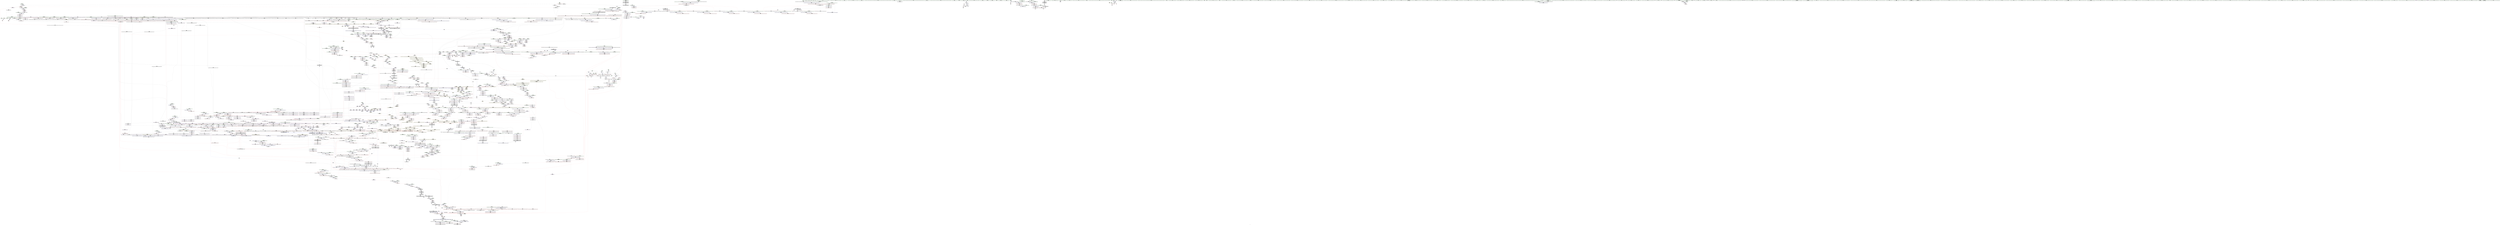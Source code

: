 digraph "SVFG" {
	label="SVFG";

	Node0x55ccbf7249b0 [shape=record,color=grey,label="{NodeID: 0\nNullPtr|{|<s63>185}}"];
	Node0x55ccbf7249b0 -> Node0x55ccbfdcca50[style=solid];
	Node0x55ccbf7249b0 -> Node0x55ccbfdccb50[style=solid];
	Node0x55ccbf7249b0 -> Node0x55ccbfdccc20[style=solid];
	Node0x55ccbf7249b0 -> Node0x55ccbfdcccf0[style=solid];
	Node0x55ccbf7249b0 -> Node0x55ccbfdccdc0[style=solid];
	Node0x55ccbf7249b0 -> Node0x55ccbfdcce90[style=solid];
	Node0x55ccbf7249b0 -> Node0x55ccbfdccf60[style=solid];
	Node0x55ccbf7249b0 -> Node0x55ccbfdcd030[style=solid];
	Node0x55ccbf7249b0 -> Node0x55ccbfdcd100[style=solid];
	Node0x55ccbf7249b0 -> Node0x55ccbfdcd1d0[style=solid];
	Node0x55ccbf7249b0 -> Node0x55ccbfdcd2a0[style=solid];
	Node0x55ccbf7249b0 -> Node0x55ccbfdcd370[style=solid];
	Node0x55ccbf7249b0 -> Node0x55ccbfdcd440[style=solid];
	Node0x55ccbf7249b0 -> Node0x55ccbfdcd510[style=solid];
	Node0x55ccbf7249b0 -> Node0x55ccbfdcd5e0[style=solid];
	Node0x55ccbf7249b0 -> Node0x55ccbfdcd6b0[style=solid];
	Node0x55ccbf7249b0 -> Node0x55ccbfdcd780[style=solid];
	Node0x55ccbf7249b0 -> Node0x55ccbfdcd850[style=solid];
	Node0x55ccbf7249b0 -> Node0x55ccbfdcd920[style=solid];
	Node0x55ccbf7249b0 -> Node0x55ccbfdcd9f0[style=solid];
	Node0x55ccbf7249b0 -> Node0x55ccbfdcdac0[style=solid];
	Node0x55ccbf7249b0 -> Node0x55ccbfdcdb90[style=solid];
	Node0x55ccbf7249b0 -> Node0x55ccbfdcdc60[style=solid];
	Node0x55ccbf7249b0 -> Node0x55ccbfdcdd30[style=solid];
	Node0x55ccbf7249b0 -> Node0x55ccbfdcde00[style=solid];
	Node0x55ccbf7249b0 -> Node0x55ccbfdcded0[style=solid];
	Node0x55ccbf7249b0 -> Node0x55ccbfdcdfa0[style=solid];
	Node0x55ccbf7249b0 -> Node0x55ccbfdce070[style=solid];
	Node0x55ccbf7249b0 -> Node0x55ccbfdce140[style=solid];
	Node0x55ccbf7249b0 -> Node0x55ccbfdce210[style=solid];
	Node0x55ccbf7249b0 -> Node0x55ccbfdce2e0[style=solid];
	Node0x55ccbf7249b0 -> Node0x55ccbfdce3b0[style=solid];
	Node0x55ccbf7249b0 -> Node0x55ccbfdce480[style=solid];
	Node0x55ccbf7249b0 -> Node0x55ccbfdce550[style=solid];
	Node0x55ccbf7249b0 -> Node0x55ccbfdce620[style=solid];
	Node0x55ccbf7249b0 -> Node0x55ccbfdce6f0[style=solid];
	Node0x55ccbf7249b0 -> Node0x55ccbfdce7c0[style=solid];
	Node0x55ccbf7249b0 -> Node0x55ccbfdce890[style=solid];
	Node0x55ccbf7249b0 -> Node0x55ccbfdce960[style=solid];
	Node0x55ccbf7249b0 -> Node0x55ccbfdcea30[style=solid];
	Node0x55ccbf7249b0 -> Node0x55ccbfdceb00[style=solid];
	Node0x55ccbf7249b0 -> Node0x55ccbfdcebd0[style=solid];
	Node0x55ccbf7249b0 -> Node0x55ccbfdceca0[style=solid];
	Node0x55ccbf7249b0 -> Node0x55ccbfdced70[style=solid];
	Node0x55ccbf7249b0 -> Node0x55ccbfdcee40[style=solid];
	Node0x55ccbf7249b0 -> Node0x55ccbfdcef10[style=solid];
	Node0x55ccbf7249b0 -> Node0x55ccbfdcefe0[style=solid];
	Node0x55ccbf7249b0 -> Node0x55ccbfe0ca20[style=solid];
	Node0x55ccbf7249b0 -> Node0x55ccbfe0efb0[style=solid];
	Node0x55ccbf7249b0 -> Node0x55ccbfe157b0[style=solid];
	Node0x55ccbf7249b0 -> Node0x55ccbfe15af0[style=solid];
	Node0x55ccbf7249b0 -> Node0x55ccbfe15e30[style=solid];
	Node0x55ccbf7249b0 -> Node0x55ccbfe15f00[style=solid];
	Node0x55ccbf7249b0 -> Node0x55ccbfe16170[style=solid];
	Node0x55ccbf7249b0 -> Node0x55ccbfe19b20[style=solid];
	Node0x55ccbf7249b0 -> Node0x55ccbfe50f10[style=solid];
	Node0x55ccbf7249b0 -> Node0x55ccbfe51390[style=solid];
	Node0x55ccbf7249b0 -> Node0x55ccbfdf7a40[style=solid];
	Node0x55ccbf7249b0 -> Node0x55ccbfdf7ec0[style=solid];
	Node0x55ccbf7249b0 -> Node0x55ccbfdf8340[style=solid];
	Node0x55ccbf7249b0 -> Node0x55ccbfdf8640[style=solid];
	Node0x55ccbf7249b0 -> Node0x55ccbfdf87c0[style=solid];
	Node0x55ccbf7249b0 -> Node0x55ccbfdf8c40[style=solid];
	Node0x55ccbf7249b0:s63 -> Node0x55ccbffb9530[style=solid,color=red];
	Node0x55ccbfdce890 [shape=record,color=black,label="{NodeID: 443\n1952\<--3\n\<--dummyVal\n_ZNSt8_Rb_treeIiSt4pairIKiiESt10_Select1stIS2_ESt4lessIiESaIS2_EE17_M_construct_nodeIJRKSt21piecewise_construct_tSt5tupleIJRS1_EESD_IJEEEEEvPSt13_Rb_tree_nodeIS2_EDpOT_\n}"];
	Node0x55ccbfdce890 -> Node0x55ccbfe16f40[style=solid];
	Node0x55ccbfdddcf0 [shape=record,color=red,label="{NodeID: 886\n253\<--79\n\<--i60\nmain\n}"];
	Node0x55ccbfdddcf0 -> Node0x55ccbfdcf5c0[style=solid];
	Node0x55ccbffa9370 [shape=record,color=black,label="{NodeID: 3543\n2258 = PHI(2262, )\n}"];
	Node0x55ccbffa9370 -> Node0x55ccbfde6eb0[style=solid];
	Node0x55ccbfed4600 [shape=record,color=yellow,style=double,label="{NodeID: 2436\n109V_1 = ENCHI(MR_109V_0)\npts\{580002 \}\nFun[_ZNSt8_Rb_treeIiSt4pairIKiiESt10_Select1stIS2_ESt4lessIiESaIS2_EE5beginEv]}"];
	Node0x55ccbfed4600 -> Node0x55ccbfe0bbf0[style=dashed];
	Node0x55ccbfe13f50 [shape=record,color=blue,label="{NodeID: 1329\n1420\<--1418\nthis.addr\<--this\n_ZNSt5tupleIJRKiEEC2IvLb1EEES1_\n}"];
	Node0x55ccbfe13f50 -> Node0x55ccbfe04480[style=dashed];
	Node0x55ccbfdc6c60 [shape=record,color=green,label="{NodeID: 222\n1286\<--1287\n__args.addr4\<--__args.addr4_field_insensitive\n_ZNSt8_Rb_treeIiSt4pairIKiiESt10_Select1stIS2_ESt4lessIiESaIS2_EE22_M_emplace_hint_uniqueIJRKSt21piecewise_construct_tSt5tupleIJRS1_EESD_IJEEEEESt17_Rb_tree_iteratorIS2_ESt23_Rb_tree_const_iteratorIS2_EDpOT_\n}"];
	Node0x55ccbfdc6c60 -> Node0x55ccbfe036b0[style=solid];
	Node0x55ccbfdc6c60 -> Node0x55ccbfe134c0[style=solid];
	Node0x55ccbfdea340 [shape=record,color=purple,label="{NodeID: 665\n489\<--488\n_M_key_compare\<--this1\n_ZNSt20_Rb_tree_key_compareISt4lessIiEEC2Ev\n}"];
	Node0x55ccbfe08b30 [shape=record,color=red,label="{NodeID: 1108\n2105\<--2084\n\<--__args.addr\n_ZN9__gnu_cxx13new_allocatorISt13_Rb_tree_nodeISt4pairIKiiEEE9constructIS4_JRKSt21piecewise_construct_tSt5tupleIJRS3_EESB_IJEEEEEvPT_DpOT0_\n|{<s0>193}}"];
	Node0x55ccbfe08b30:s0 -> Node0x55ccbffb8170[style=solid,color=red];
	Node0x55ccbf724920 [shape=record,color=green,label="{NodeID: 1\n7\<--1\n__dso_handle\<--dummyObj\nGlob }"];
	Node0x55ccbfee25a0 [shape=record,color=yellow,style=double,label="{NodeID: 2658\n419V_1 = ENCHI(MR_419V_0)\npts\{72 580001 580002 580003 580004 20240002 20240003 20240004 \}\nFun[_ZNSt3mapIiiSt4lessIiESaISt4pairIKiiEEE11lower_boundERS3_]|{<s0>93|<s1>93}}"];
	Node0x55ccbfee25a0:s0 -> Node0x55ccbfedf380[style=dashed,color=red];
	Node0x55ccbfee25a0:s1 -> Node0x55ccbfedf540[style=dashed,color=red];
	Node0x55ccbfdce960 [shape=record,color=black,label="{NodeID: 444\n1961\<--3\n\<--dummyVal\n_ZNSt8_Rb_treeIiSt4pairIKiiESt10_Select1stIS2_ESt4lessIiESaIS2_EE17_M_construct_nodeIJRKSt21piecewise_construct_tSt5tupleIJRS1_EESD_IJEEEEEvPSt13_Rb_tree_nodeIS2_EDpOT_\n}"];
	Node0x55ccbfddddc0 [shape=record,color=red,label="{NodeID: 887\n260\<--79\n\<--i60\nmain\n}"];
	Node0x55ccbfddddc0 -> Node0x55ccbfe4f590[style=solid];
	Node0x55ccbffa94b0 [shape=record,color=black,label="{NodeID: 3544\n2268 = PHI(2187, )\n}"];
	Node0x55ccbffa94b0 -> Node0x55ccbfde6f80[style=solid];
	Node0x55ccbfed46e0 [shape=record,color=yellow,style=double,label="{NodeID: 2437\n390V_1 = ENCHI(MR_390V_0)\npts\{25350000 \}\nFun[_ZNSt8_Rb_treeIiSt4pairIKiiESt10_Select1stIS2_ESt4lessIiESaIS2_EE5beginEv]|{<s0>231}}"];
	Node0x55ccbfed46e0:s0 -> Node0x55ccbfe14b80[style=dashed,color=red];
	Node0x55ccbfe14020 [shape=record,color=blue,label="{NodeID: 1330\n1422\<--1419\n__elements.addr\<--__elements\n_ZNSt5tupleIJRKiEEC2IvLb1EEES1_\n}"];
	Node0x55ccbfe14020 -> Node0x55ccbfe04550[style=dashed];
	Node0x55ccbfdc6d30 [shape=record,color=green,label="{NodeID: 223\n1288\<--1289\n__z\<--__z_field_insensitive\n_ZNSt8_Rb_treeIiSt4pairIKiiESt10_Select1stIS2_ESt4lessIiESaIS2_EE22_M_emplace_hint_uniqueIJRKSt21piecewise_construct_tSt5tupleIJRS1_EESD_IJEEEEESt17_Rb_tree_iteratorIS2_ESt23_Rb_tree_const_iteratorIS2_EDpOT_\n}"];
	Node0x55ccbfdc6d30 -> Node0x55ccbfe03780[style=solid];
	Node0x55ccbfdc6d30 -> Node0x55ccbfe03850[style=solid];
	Node0x55ccbfdc6d30 -> Node0x55ccbfe03920[style=solid];
	Node0x55ccbfdc6d30 -> Node0x55ccbfe039f0[style=solid];
	Node0x55ccbfdc6d30 -> Node0x55ccbfe13590[style=solid];
	Node0x55ccbfdea410 [shape=record,color=purple,label="{NodeID: 666\n497\<--496\n_M_header\<--this1\n_ZNSt15_Rb_tree_headerC2Ev\n}"];
	Node0x55ccbfe08c00 [shape=record,color=red,label="{NodeID: 1109\n2107\<--2086\n\<--__args.addr2\n_ZN9__gnu_cxx13new_allocatorISt13_Rb_tree_nodeISt4pairIKiiEEE9constructIS4_JRKSt21piecewise_construct_tSt5tupleIJRS3_EESB_IJEEEEEvPT_DpOT0_\n|{<s0>194}}"];
	Node0x55ccbfe08c00:s0 -> Node0x55ccbffb68e0[style=solid,color=red];
	Node0x55ccbfd63c00 [shape=record,color=green,label="{NodeID: 2\n8\<--1\n_ZSt3cin\<--dummyObj\nGlob }"];
	Node0x55ccbfdcea30 [shape=record,color=black,label="{NodeID: 445\n1962\<--3\n\<--dummyVal\n_ZNSt8_Rb_treeIiSt4pairIKiiESt10_Select1stIS2_ESt4lessIiESaIS2_EE17_M_construct_nodeIJRKSt21piecewise_construct_tSt5tupleIJRS1_EESD_IJEEEEEvPSt13_Rb_tree_nodeIS2_EDpOT_\n}"];
	Node0x55ccbfdcea30 -> Node0x55ccbfe17010[style=solid];
	Node0x55ccbfddde90 [shape=record,color=red,label="{NodeID: 888\n146\<--145\n\<--arrayidx15\nmain\n}"];
	Node0x55ccbfddde90 -> Node0x55ccbfe50a90[style=solid];
	Node0x55ccbffa95f0 [shape=record,color=black,label="{NodeID: 3545\n2331 = PHI(2525, )\n}"];
	Node0x55ccbffa95f0 -> Node0x55ccbfe0a2c0[style=solid];
	Node0x55ccbfe140f0 [shape=record,color=blue,label="{NodeID: 1331\n1438\<--1434\nthis.addr\<--this\n_ZNSt8_Rb_treeIiSt4pairIKiiESt10_Select1stIS2_ESt4lessIiESaIS2_EE11lower_boundERS1_\n}"];
	Node0x55ccbfe140f0 -> Node0x55ccbfe04620[style=dashed];
	Node0x55ccbfdc6e00 [shape=record,color=green,label="{NodeID: 224\n1290\<--1291\n__res\<--__res_field_insensitive\n_ZNSt8_Rb_treeIiSt4pairIKiiESt10_Select1stIS2_ESt4lessIiESaIS2_EE22_M_emplace_hint_uniqueIJRKSt21piecewise_construct_tSt5tupleIJRS1_EESD_IJEEEEESt17_Rb_tree_iteratorIS2_ESt23_Rb_tree_const_iteratorIS2_EDpOT_\n}"];
	Node0x55ccbfdc6e00 -> Node0x55ccbfde39e0[style=solid];
	Node0x55ccbfdc6e00 -> Node0x55ccbfdeda80[style=solid];
	Node0x55ccbfdc6e00 -> Node0x55ccbfdedb50[style=solid];
	Node0x55ccbfdc6e00 -> Node0x55ccbfdedc20[style=solid];
	Node0x55ccbfdc6e00 -> Node0x55ccbfdedcf0[style=solid];
	Node0x55ccbfdea4e0 [shape=record,color=purple,label="{NodeID: 667\n498\<--496\n_M_header2\<--this1\n_ZNSt15_Rb_tree_headerC2Ev\n}"];
	Node0x55ccbfe08cd0 [shape=record,color=red,label="{NodeID: 1110\n2112\<--2088\n\<--__args.addr4\n_ZN9__gnu_cxx13new_allocatorISt13_Rb_tree_nodeISt4pairIKiiEEE9constructIS4_JRKSt21piecewise_construct_tSt5tupleIJRS3_EESB_IJEEEEEvPT_DpOT0_\n|{<s0>196}}"];
	Node0x55ccbfe08cd0:s0 -> Node0x55ccbffb5a20[style=solid,color=red];
	Node0x55ccbfd83050 [shape=record,color=green,label="{NodeID: 3\n9\<--1\n.str\<--dummyObj\nGlob }"];
	Node0x55ccbfee27f0 [shape=record,color=yellow,style=double,label="{NodeID: 2660\n36V_1 = ENCHI(MR_36V_0)\npts\{580001 \}\nFun[_ZNKSt8_Rb_treeIiSt4pairIKiiESt10_Select1stIS2_ESt4lessIiESaIS2_EE8_M_beginEv]}"];
	Node0x55ccbfee27f0 -> Node0x55ccbfe018a0[style=dashed];
	Node0x55ccbfdceb00 [shape=record,color=black,label="{NodeID: 446\n1964\<--3\n\<--dummyVal\n_ZNSt8_Rb_treeIiSt4pairIKiiESt10_Select1stIS2_ESt4lessIiESaIS2_EE17_M_construct_nodeIJRKSt21piecewise_construct_tSt5tupleIJRS1_EESD_IJEEEEEvPSt13_Rb_tree_nodeIS2_EDpOT_\n}"];
	Node0x55ccbfdceb00 -> Node0x55ccbfe170e0[style=solid];
	Node0x55ccbfdddf60 [shape=record,color=red,label="{NodeID: 889\n165\<--162\n\<--call24\nmain\n}"];
	Node0x55ccbfdddf60 -> Node0x55ccbfe0d4e0[style=solid];
	Node0x55ccbffa9730 [shape=record,color=black,label="{NodeID: 3546\n2361 = PHI(618, )\n}"];
	Node0x55ccbffa9730 -> Node0x55ccbfe19570[style=solid];
	Node0x55ccbfe141c0 [shape=record,color=blue,label="{NodeID: 1332\n1440\<--1435\n__k.addr\<--__k\n_ZNSt8_Rb_treeIiSt4pairIKiiESt10_Select1stIS2_ESt4lessIiESaIS2_EE11lower_boundERS1_\n}"];
	Node0x55ccbfe141c0 -> Node0x55ccbfe046f0[style=dashed];
	Node0x55ccbfdc6ed0 [shape=record,color=green,label="{NodeID: 225\n1292\<--1293\nagg.tmp\<--agg.tmp_field_insensitive\n_ZNSt8_Rb_treeIiSt4pairIKiiESt10_Select1stIS2_ESt4lessIiESaIS2_EE22_M_emplace_hint_uniqueIJRKSt21piecewise_construct_tSt5tupleIJRS1_EESD_IJEEEEESt17_Rb_tree_iteratorIS2_ESt23_Rb_tree_const_iteratorIS2_EDpOT_\n}"];
	Node0x55ccbfdc6ed0 -> Node0x55ccbfde3ab0[style=solid];
	Node0x55ccbfdc6ed0 -> Node0x55ccbfdeddc0[style=solid];
	Node0x55ccbfdea5b0 [shape=record,color=purple,label="{NodeID: 668\n499\<--496\n_M_color\<--this1\n_ZNSt15_Rb_tree_headerC2Ev\n}"];
	Node0x55ccbfdea5b0 -> Node0x55ccbfe0ed40[style=solid];
	Node0x55ccbfe08da0 [shape=record,color=red,label="{NodeID: 1111\n2127\<--2121\nthis1\<--this.addr\n_ZNSt5tupleIJRKiEEC2EOS2_\n}"];
	Node0x55ccbfe08da0 -> Node0x55ccbfde6760[style=solid];
	Node0x55ccbfd830e0 [shape=record,color=green,label="{NodeID: 4\n11\<--1\n.str.1\<--dummyObj\nGlob }"];
	Node0x55ccbfdcebd0 [shape=record,color=black,label="{NodeID: 447\n1971\<--3\nlpad.val\<--dummyVal\n_ZNSt8_Rb_treeIiSt4pairIKiiESt10_Select1stIS2_ESt4lessIiESaIS2_EE17_M_construct_nodeIJRKSt21piecewise_construct_tSt5tupleIJRS1_EESD_IJEEEEEvPSt13_Rb_tree_nodeIS2_EDpOT_\n}"];
	Node0x55ccbfdde030 [shape=record,color=red,label="{NodeID: 890\n218\<--217\n\<--arrayidx51\nmain\n}"];
	Node0x55ccbffa9870 [shape=record,color=black,label="{NodeID: 3547\n2363 = PHI(1509, )\n}"];
	Node0x55ccbffa9870 -> Node0x55ccbfe19640[style=solid];
	Node0x55ccbfed49b0 [shape=record,color=yellow,style=double,label="{NodeID: 2440\n75V_1 = ENCHI(MR_75V_0)\npts\{3510000 \}\nFun[_ZNSt11_Tuple_implILm0EJRKiEEC2ES1_]|{<s0>234}}"];
	Node0x55ccbfed49b0:s0 -> Node0x55ccbfe18600[style=dashed,color=red];
	Node0x55ccbfe14290 [shape=record,color=blue,label="{NodeID: 1333\n1453\<--1450\ncoerce.dive\<--call3\n_ZNSt8_Rb_treeIiSt4pairIKiiESt10_Select1stIS2_ESt4lessIiESaIS2_EE11lower_boundERS1_\n}"];
	Node0x55ccbfe14290 -> Node0x55ccbfe047c0[style=dashed];
	Node0x55ccbfdc6fa0 [shape=record,color=green,label="{NodeID: 226\n1294\<--1295\nexn.slot\<--exn.slot_field_insensitive\n_ZNSt8_Rb_treeIiSt4pairIKiiESt10_Select1stIS2_ESt4lessIiESaIS2_EE22_M_emplace_hint_uniqueIJRKSt21piecewise_construct_tSt5tupleIJRS1_EESD_IJEEEEESt17_Rb_tree_iteratorIS2_ESt23_Rb_tree_const_iteratorIS2_EDpOT_\n}"];
	Node0x55ccbfdc6fa0 -> Node0x55ccbfe03ac0[style=solid];
	Node0x55ccbfdc6fa0 -> Node0x55ccbfe03b90[style=solid];
	Node0x55ccbfdc6fa0 -> Node0x55ccbfe139a0[style=solid];
	Node0x55ccbfdc6fa0 -> Node0x55ccbfe13b40[style=solid];
	Node0x55ccbfdea680 [shape=record,color=purple,label="{NodeID: 669\n524\<--523\n_M_header\<--this1\n_ZNSt15_Rb_tree_header8_M_resetEv\n}"];
	Node0x55ccbfe08e70 [shape=record,color=red,label="{NodeID: 1112\n2129\<--2123\n\<--.addr\n_ZNSt5tupleIJRKiEEC2EOS2_\n}"];
	Node0x55ccbfe08e70 -> Node0x55ccbfde6830[style=solid];
	Node0x55ccbfd823f0 [shape=record,color=green,label="{NodeID: 5\n13\<--1\n_ZSt4cout\<--dummyObj\nGlob }"];
	Node0x55ccbfdceca0 [shape=record,color=black,label="{NodeID: 448\n1972\<--3\nlpad.val14\<--dummyVal\n_ZNSt8_Rb_treeIiSt4pairIKiiESt10_Select1stIS2_ESt4lessIiESaIS2_EE17_M_construct_nodeIJRKSt21piecewise_construct_tSt5tupleIJRS1_EESD_IJEEEEEvPSt13_Rb_tree_nodeIS2_EDpOT_\n}"];
	Node0x55ccbfdde100 [shape=record,color=red,label="{NodeID: 891\n256\<--255\n\<--arrayidx74\nmain\n}"];
	Node0x55ccbffa99b0 [shape=record,color=black,label="{NodeID: 3548\n2378 = PHI(1074, )\n|{<s0>214}}"];
	Node0x55ccbffa99b0:s0 -> Node0x55ccbfe8e390[style=solid,color=red];
	Node0x55ccbfed4a90 [shape=record,color=yellow,style=double,label="{NodeID: 2441\n22V_1 = ENCHI(MR_22V_0)\npts\{72 \}\nFun[_ZNSt3mapIiiSt4lessIiESaISt4pairIKiiEEEixERS3_]|{<s0>24|<s1>29|<s2>32}}"];
	Node0x55ccbfed4a90:s0 -> Node0x55ccbfee25a0[style=dashed,color=red];
	Node0x55ccbfed4a90:s1 -> Node0x55ccbfedddf0[style=dashed,color=red];
	Node0x55ccbfed4a90:s2 -> Node0x55ccbfeda5e0[style=dashed,color=red];
	Node0x55ccbfe14360 [shape=record,color=blue,label="{NodeID: 1334\n1465\<--1459\nthis.addr\<--this\n_ZNSt8_Rb_treeIiSt4pairIKiiESt10_Select1stIS2_ESt4lessIiESaIS2_EE14_M_lower_boundEPSt13_Rb_tree_nodeIS2_EPSt18_Rb_tree_node_baseRS1_\n}"];
	Node0x55ccbfe14360 -> Node0x55ccbfe04890[style=dashed];
	Node0x55ccbfdc7070 [shape=record,color=green,label="{NodeID: 227\n1296\<--1297\nehselector.slot\<--ehselector.slot_field_insensitive\n_ZNSt8_Rb_treeIiSt4pairIKiiESt10_Select1stIS2_ESt4lessIiESaIS2_EE22_M_emplace_hint_uniqueIJRKSt21piecewise_construct_tSt5tupleIJRS1_EESD_IJEEEEESt17_Rb_tree_iteratorIS2_ESt23_Rb_tree_const_iteratorIS2_EDpOT_\n}"];
	Node0x55ccbfdc7070 -> Node0x55ccbfe03c60[style=solid];
	Node0x55ccbfdc7070 -> Node0x55ccbfe13a70[style=solid];
	Node0x55ccbfdc7070 -> Node0x55ccbfe13c10[style=solid];
	Node0x55ccbfdea750 [shape=record,color=purple,label="{NodeID: 670\n525\<--523\n_M_parent\<--this1\n_ZNSt15_Rb_tree_header8_M_resetEv\n}"];
	Node0x55ccbfdea750 -> Node0x55ccbfe0efb0[style=solid];
	Node0x55ccbfe08f40 [shape=record,color=red,label="{NodeID: 1113\n2149\<--2142\nthis2\<--this.addr\n_ZNSt4pairIKiiEC2IJRS0_EJEEESt21piecewise_construct_tSt5tupleIJDpT_EES5_IJDpT0_EE\n|{<s0>199}}"];
	Node0x55ccbfe08f40:s0 -> Node0x55ccbffb0bc0[style=solid,color=red];
	Node0x55ccbfd82480 [shape=record,color=green,label="{NodeID: 6\n14\<--1\n.str.2\<--dummyObj\nGlob }"];
	Node0x55ccbfee2af0 [shape=record,color=yellow,style=double,label="{NodeID: 2663\n511V_1 = ENCHI(MR_511V_0)\npts\{15380000 \}\nFun[_ZNSt8_Rb_treeIiSt4pairIKiiESt10_Select1stIS2_ESt4lessIiESaIS2_EE3endEv]|{<s0>123}}"];
	Node0x55ccbfee2af0:s0 -> Node0x55ccbfe14b80[style=dashed,color=red];
	Node0x55ccbfdced70 [shape=record,color=black,label="{NodeID: 449\n1974\<--3\n\<--dummyVal\n_ZNSt8_Rb_treeIiSt4pairIKiiESt10_Select1stIS2_ESt4lessIiESaIS2_EE17_M_construct_nodeIJRKSt21piecewise_construct_tSt5tupleIJRS1_EESD_IJEEEEEvPSt13_Rb_tree_nodeIS2_EDpOT_\n}"];
	Node0x55ccbfdde1d0 [shape=record,color=red,label="{NodeID: 892\n287\<--284\nthis1\<--this.addr\n_ZNSt3mapIiiSt4lessIiESaISt4pairIKiiEEEC2Ev\n}"];
	Node0x55ccbfdde1d0 -> Node0x55ccbfde9570[style=solid];
	Node0x55ccbffa9af0 [shape=record,color=black,label="{NodeID: 3549\n2379 = PHI(1034, )\n}"];
	Node0x55ccbffa9af0 -> Node0x55ccbfde7940[style=solid];
	Node0x55ccbfe14430 [shape=record,color=blue,label="{NodeID: 1335\n1467\<--1460\n__x.addr\<--__x\n_ZNSt8_Rb_treeIiSt4pairIKiiESt10_Select1stIS2_ESt4lessIiESaIS2_EE14_M_lower_boundEPSt13_Rb_tree_nodeIS2_EPSt18_Rb_tree_node_baseRS1_\n}"];
	Node0x55ccbfe14430 -> Node0x55ccbfebd170[style=dashed];
	Node0x55ccbfdc7140 [shape=record,color=green,label="{NodeID: 228\n1307\<--1308\n_ZSt7forwardIRKSt21piecewise_construct_tEOT_RNSt16remove_referenceIS3_E4typeE\<--_ZSt7forwardIRKSt21piecewise_construct_tEOT_RNSt16remove_referenceIS3_E4typeE_field_insensitive\n}"];
	Node0x55ccbfdea820 [shape=record,color=purple,label="{NodeID: 671\n527\<--523\n_M_header2\<--this1\n_ZNSt15_Rb_tree_header8_M_resetEv\n}"];
	Node0x55ccbfdea820 -> Node0x55ccbfe0f080[style=solid];
	Node0x55ccbfe09010 [shape=record,color=red,label="{NodeID: 1114\n2163\<--2157\nthis1\<--this.addr\n_ZNSt11_Tuple_implILm0EJRKiEEC2EOS2_\n}"];
	Node0x55ccbfe09010 -> Node0x55ccbfde6900[style=solid];
	Node0x55ccbfd82510 [shape=record,color=green,label="{NodeID: 7\n16\<--1\n_ZStL19piecewise_construct\<--dummyObj\nGlob |{<s0>32}}"];
	Node0x55ccbfd82510:s0 -> Node0x55ccbffafda0[style=solid,color=red];
	Node0x55ccbfdcee40 [shape=record,color=black,label="{NodeID: 450\n1975\<--3\n\<--dummyVal\n_ZNSt8_Rb_treeIiSt4pairIKiiESt10_Select1stIS2_ESt4lessIiESaIS2_EE17_M_construct_nodeIJRKSt21piecewise_construct_tSt5tupleIJRS1_EESD_IJEEEEEvPSt13_Rb_tree_nodeIS2_EDpOT_\n|{<s0>184}}"];
	Node0x55ccbfdcee40:s0 -> Node0x55ccbffaeca0[style=solid,color=red];
	Node0x55ccbfdde2a0 [shape=record,color=red,label="{NodeID: 893\n310\<--300\nthis1\<--this.addr\n_ZNKSt3mapIiiSt4lessIiESaISt4pairIKiiEEE5countERS3_\n}"];
	Node0x55ccbfdde2a0 -> Node0x55ccbfde97e0[style=solid];
	Node0x55ccbfdde2a0 -> Node0x55ccbfde98b0[style=solid];
	Node0x55ccbffa9c30 [shape=record,color=black,label="{NodeID: 3550\n2387 = PHI(654, )\n}"];
	Node0x55ccbffa9c30 -> Node0x55ccbf43afd0[style=solid];
	Node0x55ccbfe14500 [shape=record,color=blue,label="{NodeID: 1336\n1469\<--1461\n__y.addr\<--__y\n_ZNSt8_Rb_treeIiSt4pairIKiiESt10_Select1stIS2_ESt4lessIiESaIS2_EE14_M_lower_boundEPSt13_Rb_tree_nodeIS2_EPSt18_Rb_tree_node_baseRS1_\n}"];
	Node0x55ccbfe14500 -> Node0x55ccbfebd670[style=dashed];
	Node0x55ccbfdc7240 [shape=record,color=green,label="{NodeID: 229\n1311\<--1312\n_ZSt7forwardISt5tupleIJRKiEEEOT_RNSt16remove_referenceIS4_E4typeE\<--_ZSt7forwardISt5tupleIJRKiEEEOT_RNSt16remove_referenceIS4_E4typeE_field_insensitive\n}"];
	Node0x55ccbfdea8f0 [shape=record,color=purple,label="{NodeID: 672\n528\<--523\n_M_header3\<--this1\n_ZNSt15_Rb_tree_header8_M_resetEv\n}"];
	Node0x55ccbfe090e0 [shape=record,color=red,label="{NodeID: 1115\n2165\<--2159\n\<--__in.addr\n_ZNSt11_Tuple_implILm0EJRKiEEC2EOS2_\n|{<s0>200}}"];
	Node0x55ccbfe090e0:s0 -> Node0x55ccbffafa30[style=solid,color=red];
	Node0x55ccbfd825a0 [shape=record,color=green,label="{NodeID: 8\n18\<--1\n\<--dummyObj\nCan only get source location for instruction, argument, global var or function.}"];
	Node0x55ccbfdcef10 [shape=record,color=black,label="{NodeID: 451\n2176\<--3\n\<--dummyVal\n_ZNSt11_Tuple_implILm0EJRKiEEC2EOS2_\n}"];
	Node0x55ccbfdde370 [shape=record,color=red,label="{NodeID: 894\n312\<--302\n\<--__x.addr\n_ZNKSt3mapIiiSt4lessIiESaISt4pairIKiiEEE5countERS3_\n|{<s0>21}}"];
	Node0x55ccbfdde370:s0 -> Node0x55ccbffb1ff0[style=solid,color=red];
	Node0x55ccbffa9d70 [shape=record,color=black,label="{NodeID: 3551\n2391 = PHI(644, )\n}"];
	Node0x55ccbffa9d70 -> Node0x55ccbf43afd0[style=solid];
	Node0x55ccbfe145d0 [shape=record,color=blue,label="{NodeID: 1337\n1471\<--1462\n__k.addr\<--__k\n_ZNSt8_Rb_treeIiSt4pairIKiiESt10_Select1stIS2_ESt4lessIiESaIS2_EE14_M_lower_boundEPSt13_Rb_tree_nodeIS2_EPSt18_Rb_tree_node_baseRS1_\n}"];
	Node0x55ccbfe145d0 -> Node0x55ccbfe04e40[style=dashed];
	Node0x55ccbfdcf7e0 [shape=record,color=green,label="{NodeID: 230\n1315\<--1316\n_ZSt7forwardISt5tupleIJEEEOT_RNSt16remove_referenceIS2_E4typeE\<--_ZSt7forwardISt5tupleIJEEEOT_RNSt16remove_referenceIS2_E4typeE_field_insensitive\n}"];
	Node0x55ccbfdea9c0 [shape=record,color=purple,label="{NodeID: 673\n529\<--523\n_M_left\<--this1\n_ZNSt15_Rb_tree_header8_M_resetEv\n}"];
	Node0x55ccbfdea9c0 -> Node0x55ccbfe0f080[style=solid];
	Node0x55ccbfe091b0 [shape=record,color=red,label="{NodeID: 1116\n2185\<--2182\n\<--__t.addr\n_ZSt7forwardIRKiEOT_RNSt16remove_referenceIS2_E4typeE\n}"];
	Node0x55ccbfe091b0 -> Node0x55ccbfde69d0[style=solid];
	Node0x55ccbfd82660 [shape=record,color=green,label="{NodeID: 9\n82\<--1\n\<--dummyObj\nCan only get source location for instruction, argument, global var or function.}"];
	Node0x55ccbfdcefe0 [shape=record,color=black,label="{NodeID: 452\n2177\<--3\n\<--dummyVal\n_ZNSt11_Tuple_implILm0EJRKiEEC2EOS2_\n|{<s0>203}}"];
	Node0x55ccbfdcefe0:s0 -> Node0x55ccbffaeca0[style=solid,color=red];
	Node0x55ccbfdde440 [shape=record,color=red,label="{NodeID: 895\n356\<--334\nthis1\<--this.addr\n_ZNSt3mapIiiSt4lessIiESaISt4pairIKiiEEEixERS3_\n|{|<s1>24|<s2>25|<s3>27}}"];
	Node0x55ccbfdde440 -> Node0x55ccbfde9cc0[style=solid];
	Node0x55ccbfdde440:s1 -> Node0x55ccbffb4270[style=solid,color=red];
	Node0x55ccbfdde440:s2 -> Node0x55ccbffb9640[style=solid,color=red];
	Node0x55ccbfdde440:s3 -> Node0x55ccbffb6020[style=solid,color=red];
	Node0x55ccbffa9eb0 [shape=record,color=black,label="{NodeID: 3552\n2401 = PHI(2532, )\n}"];
	Node0x55ccbffa9eb0 -> Node0x55ccbfe19a50[style=solid];
	Node0x55ccbfe146a0 [shape=record,color=blue,label="{NodeID: 1338\n1469\<--1491\n__y.addr\<--\n_ZNSt8_Rb_treeIiSt4pairIKiiESt10_Select1stIS2_ESt4lessIiESaIS2_EE14_M_lower_boundEPSt13_Rb_tree_nodeIS2_EPSt18_Rb_tree_node_baseRS1_\n}"];
	Node0x55ccbfe146a0 -> Node0x55ccbfebd670[style=dashed];
	Node0x55ccbfdcf8e0 [shape=record,color=green,label="{NodeID: 231\n1318\<--1319\n_ZNSt8_Rb_treeIiSt4pairIKiiESt10_Select1stIS2_ESt4lessIiESaIS2_EE14_M_create_nodeIJRKSt21piecewise_construct_tSt5tupleIJRS1_EESD_IJEEEEEPSt13_Rb_tree_nodeIS2_EDpOT_\<--_ZNSt8_Rb_treeIiSt4pairIKiiESt10_Select1stIS2_ESt4lessIiESaIS2_EE14_M_create_nodeIJRKSt21piecewise_construct_tSt5tupleIJRS1_EESD_IJEEEEEPSt13_Rb_tree_nodeIS2_EDpOT__field_insensitive\n}"];
	Node0x55ccbfdeaa90 [shape=record,color=purple,label="{NodeID: 674\n531\<--523\n_M_header4\<--this1\n_ZNSt15_Rb_tree_header8_M_resetEv\n}"];
	Node0x55ccbfdeaa90 -> Node0x55ccbfe0f150[style=solid];
	Node0x55ccbfe09280 [shape=record,color=red,label="{NodeID: 1117\n2192\<--2189\n\<--__t.addr\n_ZNSt11_Tuple_implILm0EJRKiEE7_M_headERS2_\n}"];
	Node0x55ccbfe09280 -> Node0x55ccbfde6aa0[style=solid];
	Node0x55ccbfd82720 [shape=record,color=green,label="{NodeID: 10\n87\<--1\n\<--dummyObj\nCan only get source location for instruction, argument, global var or function.}"];
	Node0x55ccbfdcf0b0 [shape=record,color=black,label="{NodeID: 453\n30\<--31\n\<--_ZNSt8ios_base4InitD1Ev\nCan only get source location for instruction, argument, global var or function.}"];
	Node0x55ccbfdde510 [shape=record,color=red,label="{NodeID: 896\n357\<--336\n\<--__k.addr\n_ZNSt3mapIiiSt4lessIiESaISt4pairIKiiEEEixERS3_\n|{<s0>24}}"];
	Node0x55ccbfdde510:s0 -> Node0x55ccbffb43b0[style=solid,color=red];
	Node0x55ccbffa9ff0 [shape=record,color=black,label="{NodeID: 3553\n2406 = PHI(1206, )\n}"];
	Node0x55ccbfe14770 [shape=record,color=blue,label="{NodeID: 1339\n1467\<--1495\n__x.addr\<--call3\n_ZNSt8_Rb_treeIiSt4pairIKiiESt10_Select1stIS2_ESt4lessIiESaIS2_EE14_M_lower_boundEPSt13_Rb_tree_nodeIS2_EPSt18_Rb_tree_node_baseRS1_\n}"];
	Node0x55ccbfe14770 -> Node0x55ccbfebd170[style=dashed];
	Node0x55ccbfdcf9e0 [shape=record,color=green,label="{NodeID: 232\n1329\<--1330\n_ZNSt8_Rb_treeIiSt4pairIKiiESt10_Select1stIS2_ESt4lessIiESaIS2_EE29_M_get_insert_hint_unique_posESt23_Rb_tree_const_iteratorIS2_ERS1_\<--_ZNSt8_Rb_treeIiSt4pairIKiiESt10_Select1stIS2_ESt4lessIiESaIS2_EE29_M_get_insert_hint_unique_posESt23_Rb_tree_const_iteratorIS2_ERS1__field_insensitive\n}"];
	Node0x55ccbfdeab60 [shape=record,color=purple,label="{NodeID: 675\n532\<--523\n_M_header5\<--this1\n_ZNSt15_Rb_tree_header8_M_resetEv\n}"];
	Node0x55ccbfe09350 [shape=record,color=red,label="{NodeID: 1118\n2207\<--2201\nthis1\<--this.addr\n_ZNSt10_Head_baseILm0ERKiLb0EEC2ES1_\n}"];
	Node0x55ccbfe09350 -> Node0x55ccbfdd9e60[style=solid];
	Node0x55ccbfd82820 [shape=record,color=green,label="{NodeID: 11\n98\<--1\n\<--dummyObj\nCan only get source location for instruction, argument, global var or function.}"];
	Node0x55ccbfee2f80 [shape=record,color=yellow,style=double,label="{NodeID: 2668\n341V_1 = ENCHI(MR_341V_0)\npts\{9560000 \}\nFun[_ZNKSt8_Rb_treeIiSt4pairIKiiESt10_Select1stIS2_ESt4lessIiESaIS2_EE14_M_lower_boundEPKSt13_Rb_tree_nodeIS2_EPKSt18_Rb_tree_node_baseRS1_]|{<s0>84}}"];
	Node0x55ccbfee2f80:s0 -> Node0x55ccbfe123b0[style=dashed,color=red];
	Node0x55ccbfdcf1b0 [shape=record,color=black,label="{NodeID: 454\n106\<--105\nidxprom\<--\nmain\n}"];
	Node0x55ccbfdde5e0 [shape=record,color=red,label="{NodeID: 897\n375\<--336\n\<--__k.addr\n_ZNSt3mapIiiSt4lessIiESaISt4pairIKiiEEEixERS3_\n|{<s0>29}}"];
	Node0x55ccbfdde5e0:s0 -> Node0x55ccbff112f0[style=solid,color=red];
	Node0x55ccbffaa100 [shape=record,color=black,label="{NodeID: 3554\n2412 = PHI(2472, )\n}"];
	Node0x55ccbfed5000 [shape=record,color=yellow,style=double,label="{NodeID: 2447\n73V_1 = ENCHI(MR_73V_0)\npts\{3490000 \}\nFun[_ZNSt3mapIiiSt4lessIiESaISt4pairIKiiEEEixERS3_]|{|<s1>30}}"];
	Node0x55ccbfed5000 -> Node0x55ccbfebe070[style=dashed];
	Node0x55ccbfed5000:s1 -> Node0x55ccbfe13e80[style=dashed,color=red];
	Node0x55ccbfe14840 [shape=record,color=blue,label="{NodeID: 1340\n1467\<--1500\n__x.addr\<--call4\n_ZNSt8_Rb_treeIiSt4pairIKiiESt10_Select1stIS2_ESt4lessIiESaIS2_EE14_M_lower_boundEPSt13_Rb_tree_nodeIS2_EPSt18_Rb_tree_node_baseRS1_\n}"];
	Node0x55ccbfe14840 -> Node0x55ccbfebd170[style=dashed];
	Node0x55ccbfdcfae0 [shape=record,color=green,label="{NodeID: 233\n1348\<--1349\n_ZNSt8_Rb_treeIiSt4pairIKiiESt10_Select1stIS2_ESt4lessIiESaIS2_EE14_M_insert_nodeEPSt18_Rb_tree_node_baseSA_PSt13_Rb_tree_nodeIS2_E\<--_ZNSt8_Rb_treeIiSt4pairIKiiESt10_Select1stIS2_ESt4lessIiESaIS2_EE14_M_insert_nodeEPSt18_Rb_tree_node_baseSA_PSt13_Rb_tree_nodeIS2_E_field_insensitive\n}"];
	Node0x55ccbfdeac30 [shape=record,color=purple,label="{NodeID: 676\n533\<--523\n_M_right\<--this1\n_ZNSt15_Rb_tree_header8_M_resetEv\n}"];
	Node0x55ccbfdeac30 -> Node0x55ccbfe0f150[style=solid];
	Node0x55ccbfe09420 [shape=record,color=red,label="{NodeID: 1119\n2209\<--2203\n\<--__h.addr\n_ZNSt10_Head_baseILm0ERKiLb0EEC2ES1_\n}"];
	Node0x55ccbfe09420 -> Node0x55ccbfe18600[style=solid];
	Node0x55ccbfd82920 [shape=record,color=green,label="{NodeID: 12\n160\<--1\n\<--dummyObj\nCan only get source location for instruction, argument, global var or function.}"];
	Node0x55ccbfee3060 [shape=record,color=yellow,style=double,label="{NodeID: 2669\n319V_1 = ENCHI(MR_319V_0)\npts\{72 580004 20240004 \}\nFun[_ZNKSt8_Rb_treeIiSt4pairIKiiESt10_Select1stIS2_ESt4lessIiESaIS2_EE14_M_lower_boundEPKSt13_Rb_tree_nodeIS2_EPKSt18_Rb_tree_node_baseRS1_]|{<s0>81}}"];
	Node0x55ccbfee3060:s0 -> Node0x55ccbfedddf0[style=dashed,color=red];
	Node0x55ccbfdcf280 [shape=record,color=black,label="{NodeID: 455\n144\<--143\nidxprom14\<--\nmain\n}"];
	Node0x55ccbfdde6b0 [shape=record,color=red,label="{NodeID: 898\n391\<--336\n\<--__k.addr\n_ZNSt3mapIiiSt4lessIiESaISt4pairIKiiEEEixERS3_\n|{<s0>31}}"];
	Node0x55ccbfdde6b0:s0 -> Node0x55ccbff86060[style=solid,color=red];
	Node0x55ccbffaa210 [shape=record,color=black,label="{NodeID: 3555\n2420 = PHI(1054, )\n|{<s0>223}}"];
	Node0x55ccbffaa210:s0 -> Node0x55ccbff112f0[style=solid,color=red];
	Node0x55ccbfed50e0 [shape=record,color=yellow,style=double,label="{NodeID: 2448\n75V_1 = ENCHI(MR_75V_0)\npts\{3510000 \}\nFun[_ZNSt3mapIiiSt4lessIiESaISt4pairIKiiEEEixERS3_]|{|<s1>31}}"];
	Node0x55ccbfed50e0 -> Node0x55ccbfebe570[style=dashed];
	Node0x55ccbfed50e0:s1 -> Node0x55ccbf43a350[style=dashed,color=red];
	Node0x55ccbfe14910 [shape=record,color=blue,label="{NodeID: 1341\n1511\<--1510\nthis.addr\<--this\n_ZNSt8_Rb_treeIiSt4pairIKiiESt10_Select1stIS2_ESt4lessIiESaIS2_EE6_M_endEv\n}"];
	Node0x55ccbfe14910 -> Node0x55ccbfe04fe0[style=dashed];
	Node0x55ccbfdcfbe0 [shape=record,color=green,label="{NodeID: 234\n1364\<--1365\n__cxa_rethrow\<--__cxa_rethrow_field_insensitive\n}"];
	Node0x55ccbfdead00 [shape=record,color=purple,label="{NodeID: 677\n535\<--523\n_M_node_count\<--this1\n_ZNSt15_Rb_tree_header8_M_resetEv\n}"];
	Node0x55ccbfdead00 -> Node0x55ccbfe0f220[style=solid];
	Node0x55ccbfe094f0 [shape=record,color=red,label="{NodeID: 1120\n2217\<--2214\n\<--__b.addr\n_ZNSt10_Head_baseILm0ERKiLb0EE7_M_headERS2_\n}"];
	Node0x55ccbfe094f0 -> Node0x55ccbfdd9f30[style=solid];
	Node0x55ccbfd82a20 [shape=record,color=green,label="{NodeID: 13\n192\<--1\n\<--dummyObj\nCan only get source location for instruction, argument, global var or function.}"];
	Node0x55ccbfdcf350 [shape=record,color=black,label="{NodeID: 456\n206\<--205\ntobool45\<--\nmain\n}"];
	Node0x55ccbfdde780 [shape=record,color=red,label="{NodeID: 899\n396\<--395\n\<--coerce.dive11\n_ZNSt3mapIiiSt4lessIiESaISt4pairIKiiEEEixERS3_\n|{<s0>32}}"];
	Node0x55ccbfdde780:s0 -> Node0x55ccbffafc90[style=solid,color=red];
	Node0x55ccbffaa3b0 [shape=record,color=black,label="{NodeID: 3556\n2422 = PHI(1034, )\n}"];
	Node0x55ccbfed51c0 [shape=record,color=yellow,style=double,label="{NodeID: 2449\n77V_1 = ENCHI(MR_77V_0)\npts\{580004 20240004 \}\nFun[_ZNSt3mapIiiSt4lessIiESaISt4pairIKiiEEEixERS3_]|{|<s1>24|<s2>29|<s3>32|<s4>32}}"];
	Node0x55ccbfed51c0 -> Node0x55ccbfebea70[style=dashed];
	Node0x55ccbfed51c0:s1 -> Node0x55ccbfee25a0[style=dashed,color=red];
	Node0x55ccbfed51c0:s2 -> Node0x55ccbfedddf0[style=dashed,color=red];
	Node0x55ccbfed51c0:s3 -> Node0x55ccbfed9fc0[style=dashed,color=red];
	Node0x55ccbfed51c0:s4 -> Node0x55ccbfeda500[style=dashed,color=red];
	Node0x55ccbfe149e0 [shape=record,color=blue,label="{NodeID: 1342\n1524\<--1522\nthis.addr\<--this\n_ZNSt17_Rb_tree_iteratorISt4pairIKiiEEC2EPSt18_Rb_tree_node_base\n}"];
	Node0x55ccbfe149e0 -> Node0x55ccbfe050b0[style=dashed];
	Node0x55ccbfdcfce0 [shape=record,color=green,label="{NodeID: 235\n1371\<--1372\n_ZNSt17_Rb_tree_iteratorISt4pairIKiiEEC2EPSt18_Rb_tree_node_base\<--_ZNSt17_Rb_tree_iteratorISt4pairIKiiEEC2EPSt18_Rb_tree_node_base_field_insensitive\n}"];
	Node0x55ccbfdeadd0 [shape=record,color=purple,label="{NodeID: 678\n566\<--559\n_M_impl\<--this1\n_ZNSt8_Rb_treeIiSt4pairIKiiESt10_Select1stIS2_ESt4lessIiESaIS2_EED2Ev\n|{<s0>47}}"];
	Node0x55ccbfdeadd0:s0 -> Node0x55ccbffadcd0[style=solid,color=red];
	Node0x55ccbfe095c0 [shape=record,color=red,label="{NodeID: 1121\n2219\<--2218\n\<--_M_head_impl\n_ZNSt10_Head_baseILm0ERKiLb0EE7_M_headERS2_\n}"];
	Node0x55ccbfe095c0 -> Node0x55ccbfde6c40[style=solid];
	Node0x55ccbfd82b20 [shape=record,color=green,label="{NodeID: 14\n214\<--1\n\<--dummyObj\nCan only get source location for instruction, argument, global var or function.}"];
	Node0x55ccbfee32b0 [shape=record,color=yellow,style=double,label="{NodeID: 2671\n132V_1 = ENCHI(MR_132V_0)\npts\{555 \}\nFun[_ZNSt8_Rb_treeIiSt4pairIKiiESt10_Select1stIS2_ESt4lessIiESaIS2_EED2Ev]}"];
	Node0x55ccbfee32b0 -> Node0x55ccbfe0f3c0[style=dashed];
	Node0x55ccbfdcf420 [shape=record,color=black,label="{NodeID: 457\n216\<--215\nidxprom50\<--\nmain\n}"];
	Node0x55ccbfdde850 [shape=record,color=red,label="{NodeID: 900\n434\<--431\nthis1\<--this.addr\n_ZNSt3mapIiiSt4lessIiESaISt4pairIKiiEEED2Ev\n}"];
	Node0x55ccbfdde850 -> Node0x55ccbfdea0d0[style=solid];
	Node0x55ccbffaa4c0 [shape=record,color=black,label="{NodeID: 3557\n2517 = PHI(2525, )\n}"];
	Node0x55ccbffaa4c0 -> Node0x55ccbfe0b8b0[style=solid];
	Node0x55ccbfed52d0 [shape=record,color=yellow,style=double,label="{NodeID: 2450\n44V_1 = ENCHI(MR_44V_0)\npts\{580005 20240005 \}\nFun[_ZNSt3mapIiiSt4lessIiESaISt4pairIKiiEEEixERS3_]|{|<s1>32}}"];
	Node0x55ccbfed52d0 -> Node0x55ccbfebf4a0[style=dashed];
	Node0x55ccbfed52d0:s1 -> Node0x55ccbfeda6f0[style=dashed,color=red];
	Node0x55ccbfe14ab0 [shape=record,color=blue,label="{NodeID: 1343\n1526\<--1523\n__x.addr\<--__x\n_ZNSt17_Rb_tree_iteratorISt4pairIKiiEEC2EPSt18_Rb_tree_node_base\n}"];
	Node0x55ccbfe14ab0 -> Node0x55ccbfe05180[style=dashed];
	Node0x55ccbfdcfde0 [shape=record,color=green,label="{NodeID: 236\n1380\<--1381\n__cxa_end_catch\<--__cxa_end_catch_field_insensitive\n}"];
	Node0x55ccbfdeaea0 [shape=record,color=purple,label="{NodeID: 679\n576\<--559\n_M_impl2\<--this1\n_ZNSt8_Rb_treeIiSt4pairIKiiESt10_Select1stIS2_ESt4lessIiESaIS2_EED2Ev\n|{<s0>48}}"];
	Node0x55ccbfdeaea0:s0 -> Node0x55ccbffadcd0[style=solid,color=red];
	Node0x55ccbfe09690 [shape=record,color=red,label="{NodeID: 1122\n2238\<--2229\nthis2\<--this.addr\n_ZNSt4pairIKiiEC2IJRS0_EJLm0EEJEJEEERSt5tupleIJDpT_EERS4_IJDpT1_EESt12_Index_tupleIJXspT0_EEESD_IJXspT2_EEE\n}"];
	Node0x55ccbfe09690 -> Node0x55ccbfde6d10[style=solid];
	Node0x55ccbfe09690 -> Node0x55ccbfdda000[style=solid];
	Node0x55ccbfe09690 -> Node0x55ccbfdda0d0[style=solid];
	Node0x55ccbfd82c20 [shape=record,color=green,label="{NodeID: 15\n385\<--1\n\<--dummyObj\nCan only get source location for instruction, argument, global var or function.}"];
	Node0x55ccbfee3390 [shape=record,color=yellow,style=double,label="{NodeID: 2672\n134V_1 = ENCHI(MR_134V_0)\npts\{557 \}\nFun[_ZNSt8_Rb_treeIiSt4pairIKiiESt10_Select1stIS2_ESt4lessIiESaIS2_EED2Ev]}"];
	Node0x55ccbfee3390 -> Node0x55ccbfe0f490[style=dashed];
	Node0x55ccbfdcf4f0 [shape=record,color=black,label="{NodeID: 458\n247\<--246\ntobool68\<--\nmain\n}"];
	Node0x55ccbfdde920 [shape=record,color=red,label="{NodeID: 901\n445\<--442\nthis1\<--this.addr\n_ZNSt8_Rb_treeIiSt4pairIKiiESt10_Select1stIS2_ESt4lessIiESaIS2_EEC2Ev\n}"];
	Node0x55ccbfdde920 -> Node0x55ccbfdea1a0[style=solid];
	Node0x55ccbffaa630 [shape=record,color=black,label="{NodeID: 3558\n2568 = PHI(2580, )\n}"];
	Node0x55ccbffaa630 -> Node0x55ccbfe0c000[style=solid];
	Node0x55ccbfed53e0 [shape=record,color=yellow,style=double,label="{NodeID: 2451\n46V_1 = ENCHI(MR_46V_0)\npts\{20240002 20240003 \}\nFun[_ZNSt3mapIiiSt4lessIiESaISt4pairIKiiEEEixERS3_]|{<s0>24|<s1>32}}"];
	Node0x55ccbfed53e0:s0 -> Node0x55ccbfee25a0[style=dashed,color=red];
	Node0x55ccbfed53e0:s1 -> Node0x55ccbfeda800[style=dashed,color=red];
	Node0x55ccbfe14b80 [shape=record,color=blue,label="{NodeID: 1344\n1531\<--1532\n_M_node\<--\n_ZNSt17_Rb_tree_iteratorISt4pairIKiiEEC2EPSt18_Rb_tree_node_base\n|{<s0>110|<s1>122|<s2>123|<s3>171|<s4>209|<s5>217|<s6>231}}"];
	Node0x55ccbfe14b80:s0 -> Node0x55ccbfeb4510[style=dashed,color=blue];
	Node0x55ccbfe14b80:s1 -> Node0x55ccbfecf2e0[style=dashed,color=blue];
	Node0x55ccbfe14b80:s2 -> Node0x55ccbfece4e0[style=dashed,color=blue];
	Node0x55ccbfe14b80:s3 -> Node0x55ccbfed0900[style=dashed,color=blue];
	Node0x55ccbfe14b80:s4 -> Node0x55ccbfed11a0[style=dashed,color=blue];
	Node0x55ccbfe14b80:s5 -> Node0x55ccbfed1300[style=dashed,color=blue];
	Node0x55ccbfe14b80:s6 -> Node0x55ccbfed19e0[style=dashed,color=blue];
	Node0x55ccbfdcfee0 [shape=record,color=green,label="{NodeID: 237\n1384\<--1385\nllvm.trap\<--llvm.trap_field_insensitive\n}"];
	Node0x55ccbfdeaf70 [shape=record,color=purple,label="{NodeID: 680\n624\<--623\n_M_impl\<--this1\n_ZNSt8_Rb_treeIiSt4pairIKiiESt10_Select1stIS2_ESt4lessIiESaIS2_EE8_M_beginEv\n}"];
	Node0x55ccbfdeaf70 -> Node0x55ccbfde0780[style=solid];
	Node0x55ccbff01af0 [shape=record,color=yellow,style=double,label="{NodeID: 3337\n192V_2 = CSCHI(MR_192V_1)\npts\{580004 580005 20240004 20240005 \}\nCS[]|{<s0>128}}"];
	Node0x55ccbff01af0:s0 -> Node0x55ccbff02560[style=dashed,color=blue];
	Node0x55ccbfe09760 [shape=record,color=red,label="{NodeID: 1123\n2241\<--2231\n\<--__tuple1.addr\n_ZNSt4pairIKiiEC2IJRS0_EJLm0EEJEJEEERSt5tupleIJDpT_EERS4_IJDpT1_EESt12_Index_tupleIJXspT0_EEESD_IJXspT2_EEE\n|{<s0>205}}"];
	Node0x55ccbfe09760:s0 -> Node0x55ccbffb2360[style=solid,color=red];
	Node0x55ccbfd82d20 [shape=record,color=green,label="{NodeID: 16\n405\<--1\n\<--dummyObj\nCan only get source location for instruction, argument, global var or function.}"];
	Node0x55ccbfee3470 [shape=record,color=yellow,style=double,label="{NodeID: 2673\n36V_1 = ENCHI(MR_36V_0)\npts\{580001 \}\nFun[_ZNSt8_Rb_treeIiSt4pairIKiiESt10_Select1stIS2_ESt4lessIiESaIS2_EED2Ev]|{<s0>45}}"];
	Node0x55ccbfee3470:s0 -> Node0x55ccbfee5900[style=dashed,color=red];
	Node0x55ccbfdcf5c0 [shape=record,color=black,label="{NodeID: 459\n254\<--253\nidxprom73\<--\nmain\n}"];
	Node0x55ccbfdde9f0 [shape=record,color=red,label="{NodeID: 902\n456\<--453\nthis1\<--this.addr\n_ZNSt8_Rb_treeIiSt4pairIKiiESt10_Select1stIS2_ESt4lessIiESaIS2_EE13_Rb_tree_implIS6_Lb1EEC2Ev\n}"];
	Node0x55ccbfdde9f0 -> Node0x55ccbfde01d0[style=solid];
	Node0x55ccbfdde9f0 -> Node0x55ccbfde02a0[style=solid];
	Node0x55ccbfdde9f0 -> Node0x55ccbfde0370[style=solid];
	Node0x55ccbffaa770 [shape=record,color=black,label="{NodeID: 3559\n2576 = PHI(2525, )\n}"];
	Node0x55ccbffaa770 -> Node0x55ccbfe0c0d0[style=solid];
	Node0x55ccbfed54c0 [shape=record,color=yellow,style=double,label="{NodeID: 2452\n81V_1 = ENCHI(MR_81V_0)\npts\{580001 580002 580003 \}\nFun[_ZNSt3mapIiiSt4lessIiESaISt4pairIKiiEEEixERS3_]|{|<s1>24|<s2>32}}"];
	Node0x55ccbfed54c0 -> Node0x55ccbfebf9d0[style=dashed];
	Node0x55ccbfed54c0:s1 -> Node0x55ccbfee25a0[style=dashed,color=red];
	Node0x55ccbfed54c0:s2 -> Node0x55ccbfeda8e0[style=dashed,color=red];
	Node0x55ccbfe14c50 [shape=record,color=blue,label="{NodeID: 1345\n1539\<--1536\nthis.addr\<--this\n_ZNSt8_Rb_treeIiSt4pairIKiiESt10_Select1stIS2_ESt4lessIiESaIS2_EE3endEv\n}"];
	Node0x55ccbfe14c50 -> Node0x55ccbfe05250[style=dashed];
	Node0x55ccbfdcffe0 [shape=record,color=green,label="{NodeID: 238\n1404\<--1405\nthis.addr\<--this.addr_field_insensitive\n_ZNSt23_Rb_tree_const_iteratorISt4pairIKiiEEC2ERKSt17_Rb_tree_iteratorIS2_E\n}"];
	Node0x55ccbfdcffe0 -> Node0x55ccbfe04210[style=solid];
	Node0x55ccbfdcffe0 -> Node0x55ccbfe13ce0[style=solid];
	Node0x55ccbfdeb040 [shape=record,color=purple,label="{NodeID: 681\n626\<--625\nadd.ptr\<--\n_ZNSt8_Rb_treeIiSt4pairIKiiESt10_Select1stIS2_ESt4lessIiESaIS2_EE8_M_beginEv\n}"];
	Node0x55ccbfdeb040 -> Node0x55ccbfde0850[style=solid];
	Node0x55ccbff01c80 [shape=record,color=yellow,style=double,label="{NodeID: 3338\n50V_2 = CSCHI(MR_50V_1)\npts\{580000 580001 580002 580003 580004 \}\nCS[]|{<s0>5|<s1>5|<s2>5|<s3>5|<s4>5|<s5>5}}"];
	Node0x55ccbff01c80:s0 -> Node0x55ccbfeb7710[style=dashed,color=blue];
	Node0x55ccbff01c80:s1 -> Node0x55ccbfeb8610[style=dashed,color=blue];
	Node0x55ccbff01c80:s2 -> Node0x55ccbfebb340[style=dashed,color=blue];
	Node0x55ccbff01c80:s3 -> Node0x55ccbfebb840[style=dashed,color=blue];
	Node0x55ccbff01c80:s4 -> Node0x55ccbfebc240[style=dashed,color=blue];
	Node0x55ccbff01c80:s5 -> Node0x55ccbfec7200[style=dashed,color=blue];
	Node0x55ccbfe09830 [shape=record,color=red,label="{NodeID: 1124\n2246\<--2245\n\<--call3\n_ZNSt4pairIKiiEC2IJRS0_EJLm0EEJEJEEERSt5tupleIJDpT_EERS4_IJDpT1_EESt12_Index_tupleIJXspT0_EEESD_IJXspT2_EEE\n}"];
	Node0x55ccbfe09830 -> Node0x55ccbfe18a10[style=solid];
	Node0x55ccbfd82e20 [shape=record,color=green,label="{NodeID: 17\n406\<--1\n\<--dummyObj\nCan only get source location for instruction, argument, global var or function.}"];
	Node0x55ccbfee3550 [shape=record,color=yellow,style=double,label="{NodeID: 2674\n137V_1 = ENCHI(MR_137V_0)\npts\{580002 580003 20240002 20240003 \}\nFun[_ZNSt8_Rb_treeIiSt4pairIKiiESt10_Select1stIS2_ESt4lessIiESaIS2_EED2Ev]|{<s0>46|<s1>46}}"];
	Node0x55ccbfee3550:s0 -> Node0x55ccbfee4050[style=dashed,color=red];
	Node0x55ccbfee3550:s1 -> Node0x55ccbfee4160[style=dashed,color=red];
	Node0x55ccbfdcf690 [shape=record,color=black,label="{NodeID: 460\n46\<--272\nmain_ret\<--\nmain\n}"];
	Node0x55ccbfddeac0 [shape=record,color=red,label="{NodeID: 903\n477\<--474\nthis1\<--this.addr\n_ZNSaISt13_Rb_tree_nodeISt4pairIKiiEEEC2Ev\n}"];
	Node0x55ccbfddeac0 -> Node0x55ccbfde0510[style=solid];
	Node0x55ccbffaa8b0 [shape=record,color=black,label="{NodeID: 3560\n2338 = PHI(1653, 1653, 1653, )\n0th arg _ZNSt8_Rb_treeIiSt4pairIKiiESt10_Select1stIS2_ESt4lessIiESaIS2_EE24_M_get_insert_unique_posERS1_ }"];
	Node0x55ccbffaa8b0 -> Node0x55ccbfe193d0[style=solid];
	Node0x55ccbfe14d20 [shape=record,color=blue,label="{NodeID: 1346\n1556\<--1553\nthis.addr\<--this\n_ZNKSt8_Rb_treeIiSt4pairIKiiESt10_Select1stIS2_ESt4lessIiESaIS2_EE8key_compEv\n}"];
	Node0x55ccbfe14d20 -> Node0x55ccbfe053f0[style=dashed];
	Node0x55ccbfdd00b0 [shape=record,color=green,label="{NodeID: 239\n1406\<--1407\n__it.addr\<--__it.addr_field_insensitive\n_ZNSt23_Rb_tree_const_iteratorISt4pairIKiiEEC2ERKSt17_Rb_tree_iteratorIS2_E\n}"];
	Node0x55ccbfdd00b0 -> Node0x55ccbfe042e0[style=solid];
	Node0x55ccbfdd00b0 -> Node0x55ccbfe13db0[style=solid];
	Node0x55ccbfdeb110 [shape=record,color=purple,label="{NodeID: 682\n628\<--627\n_M_header\<--\n_ZNSt8_Rb_treeIiSt4pairIKiiESt10_Select1stIS2_ESt4lessIiESaIS2_EE8_M_beginEv\n}"];
	Node0x55ccbfe09900 [shape=record,color=red,label="{NodeID: 1125\n2256\<--2253\n\<--__t.addr\n_ZSt3getILm0EJRKiEERNSt13tuple_elementIXT_ESt5tupleIJDpT0_EEE4typeERS6_\n}"];
	Node0x55ccbfe09900 -> Node0x55ccbfde6de0[style=solid];
	Node0x55ccbfd82f20 [shape=record,color=green,label="{NodeID: 18\n722\<--1\n\<--dummyObj\nCan only get source location for instruction, argument, global var or function.|{<s0>62|<s1>173}}"];
	Node0x55ccbfd82f20:s0 -> Node0x55ccbffb0400[style=solid,color=red];
	Node0x55ccbfd82f20:s1 -> Node0x55ccbffb75b0[style=solid,color=red];
	Node0x55ccbfddfd30 [shape=record,color=black,label="{NodeID: 461\n327\<--324\n\<--call6\n_ZNKSt3mapIiiSt4lessIiESaISt4pairIKiiEEE5countERS3_\n}"];
	Node0x55ccbfddeb90 [shape=record,color=red,label="{NodeID: 904\n488\<--485\nthis1\<--this.addr\n_ZNSt20_Rb_tree_key_compareISt4lessIiEEC2Ev\n}"];
	Node0x55ccbfddeb90 -> Node0x55ccbfdea340[style=solid];
	Node0x55ccbffaab90 [shape=record,color=black,label="{NodeID: 3561\n2339 = PHI(1686, 1749, 1806, )\n1st arg _ZNSt8_Rb_treeIiSt4pairIKiiESt10_Select1stIS2_ESt4lessIiESaIS2_EE24_M_get_insert_unique_posERS1_ }"];
	Node0x55ccbffaab90 -> Node0x55ccbfe194a0[style=solid];
	Node0x55ccbfe14df0 [shape=record,color=blue,label="{NodeID: 1347\n1569\<--1565\nthis.addr\<--this\n_ZNSt8_Rb_treeIiSt4pairIKiiESt10_Select1stIS2_ESt4lessIiESaIS2_EE14_M_create_nodeIJRKSt21piecewise_construct_tSt5tupleIJRS1_EESD_IJEEEEEPSt13_Rb_tree_nodeIS2_EDpOT_\n}"];
	Node0x55ccbfe14df0 -> Node0x55ccbfe054c0[style=dashed];
	Node0x55ccbfdd0180 [shape=record,color=green,label="{NodeID: 240\n1420\<--1421\nthis.addr\<--this.addr_field_insensitive\n_ZNSt5tupleIJRKiEEC2IvLb1EEES1_\n}"];
	Node0x55ccbfdd0180 -> Node0x55ccbfe04480[style=solid];
	Node0x55ccbfdd0180 -> Node0x55ccbfe13f50[style=solid];
	Node0x55ccbfdeb1e0 [shape=record,color=purple,label="{NodeID: 683\n629\<--627\n_M_parent\<--\n_ZNSt8_Rb_treeIiSt4pairIKiiESt10_Select1stIS2_ESt4lessIiESaIS2_EE8_M_beginEv\n}"];
	Node0x55ccbfdeb1e0 -> Node0x55ccbfddf620[style=solid];
	Node0x55ccbfe099d0 [shape=record,color=red,label="{NodeID: 1126\n2267\<--2264\n\<--__t.addr\n_ZSt12__get_helperILm0ERKiJEERT0_RSt11_Tuple_implIXT_EJS2_DpT1_EE\n|{<s0>208}}"];
	Node0x55ccbfe099d0:s0 -> Node0x55ccbffafa30[style=solid,color=red];
	Node0x55ccbfdbfcf0 [shape=record,color=green,label="{NodeID: 19\n2022\<--1\n\<--dummyObj\nCan only get source location for instruction, argument, global var or function.}"];
	Node0x55ccbfddfdc0 [shape=record,color=black,label="{NodeID: 462\n329\<--328\nconv\<--cond\n_ZNKSt3mapIiiSt4lessIiESaISt4pairIKiiEEE5countERS3_\n}"];
	Node0x55ccbfddfdc0 -> Node0x55ccbfddfe90[style=solid];
	Node0x55ccbfddec60 [shape=record,color=red,label="{NodeID: 905\n496\<--493\nthis1\<--this.addr\n_ZNSt15_Rb_tree_headerC2Ev\n|{|<s3>41}}"];
	Node0x55ccbfddec60 -> Node0x55ccbfdea410[style=solid];
	Node0x55ccbfddec60 -> Node0x55ccbfdea4e0[style=solid];
	Node0x55ccbfddec60 -> Node0x55ccbfdea5b0[style=solid];
	Node0x55ccbfddec60:s3 -> Node0x55ccbffaae60[style=solid,color=red];
	Node0x55ccbffaad50 [shape=record,color=black,label="{NodeID: 3562\n790 = PHI(783, )\n0th arg _ZN9__gnu_cxx16__aligned_membufISt4pairIKiiEE7_M_addrEv }"];
	Node0x55ccbffaad50 -> Node0x55ccbfe10670[style=solid];
	Node0x55ccbfe14ec0 [shape=record,color=blue,label="{NodeID: 1348\n1571\<--1566\n__args.addr\<--__args\n_ZNSt8_Rb_treeIiSt4pairIKiiESt10_Select1stIS2_ESt4lessIiESaIS2_EE14_M_create_nodeIJRKSt21piecewise_construct_tSt5tupleIJRS1_EESD_IJEEEEEPSt13_Rb_tree_nodeIS2_EDpOT_\n}"];
	Node0x55ccbfe14ec0 -> Node0x55ccbfe05590[style=dashed];
	Node0x55ccbfdd0250 [shape=record,color=green,label="{NodeID: 241\n1422\<--1423\n__elements.addr\<--__elements.addr_field_insensitive\n_ZNSt5tupleIJRKiEEC2IvLb1EEES1_\n}"];
	Node0x55ccbfdd0250 -> Node0x55ccbfe04550[style=solid];
	Node0x55ccbfdd0250 -> Node0x55ccbfe14020[style=solid];
	Node0x55ccbfdeb2b0 [shape=record,color=purple,label="{NodeID: 684\n650\<--649\n_M_right\<--\n_ZNSt8_Rb_treeIiSt4pairIKiiESt10_Select1stIS2_ESt4lessIiESaIS2_EE8_S_rightEPSt18_Rb_tree_node_base\n}"];
	Node0x55ccbfdeb2b0 -> Node0x55ccbfddf890[style=solid];
	Node0x55ccbfe09aa0 [shape=record,color=red,label="{NodeID: 1127\n2277\<--2274\nthis1\<--this.addr\n_ZNKSt23_Rb_tree_const_iteratorISt4pairIKiiEE13_M_const_castEv\n}"];
	Node0x55ccbfe09aa0 -> Node0x55ccbfdda270[style=solid];
	Node0x55ccbfdbfdb0 [shape=record,color=green,label="{NodeID: 20\n2036\<--1\n\<--dummyObj\nCan only get source location for instruction, argument, global var or function.}"];
	Node0x55ccbfddfe90 [shape=record,color=black,label="{NodeID: 463\n297\<--329\n_ZNKSt3mapIiiSt4lessIiESaISt4pairIKiiEEE5countERS3__ret\<--conv\n_ZNKSt3mapIiiSt4lessIiESaISt4pairIKiiEEE5countERS3_\n|{<s0>8}}"];
	Node0x55ccbfddfe90:s0 -> Node0x55ccbffa0610[style=solid,color=blue];
	Node0x55ccbfdded30 [shape=record,color=red,label="{NodeID: 906\n516\<--513\nthis1\<--this.addr\n_ZN9__gnu_cxx13new_allocatorISt13_Rb_tree_nodeISt4pairIKiiEEEC2Ev\n}"];
	Node0x55ccbffaae60 [shape=record,color=black,label="{NodeID: 3563\n519 = PHI(496, )\n0th arg _ZNSt15_Rb_tree_header8_M_resetEv }"];
	Node0x55ccbffaae60 -> Node0x55ccbfe0eee0[style=solid];
	Node0x55ccbfe14f90 [shape=record,color=blue,label="{NodeID: 1349\n1573\<--1567\n__args.addr2\<--__args1\n_ZNSt8_Rb_treeIiSt4pairIKiiESt10_Select1stIS2_ESt4lessIiESaIS2_EE14_M_create_nodeIJRKSt21piecewise_construct_tSt5tupleIJRS1_EESD_IJEEEEEPSt13_Rb_tree_nodeIS2_EDpOT_\n}"];
	Node0x55ccbfe14f90 -> Node0x55ccbfe05660[style=dashed];
	Node0x55ccbfdd0320 [shape=record,color=green,label="{NodeID: 242\n1430\<--1431\n_ZNSt11_Tuple_implILm0EJRKiEEC2ES1_\<--_ZNSt11_Tuple_implILm0EJRKiEEC2ES1__field_insensitive\n}"];
	Node0x55ccbfdeb380 [shape=record,color=purple,label="{NodeID: 685\n660\<--659\n_M_left\<--\n_ZNSt8_Rb_treeIiSt4pairIKiiESt10_Select1stIS2_ESt4lessIiESaIS2_EE7_S_leftEPSt18_Rb_tree_node_base\n}"];
	Node0x55ccbfdeb380 -> Node0x55ccbfddfa30[style=solid];
	Node0x55ccbfe09b70 [shape=record,color=red,label="{NodeID: 1128\n2279\<--2278\n\<--_M_node\n_ZNKSt23_Rb_tree_const_iteratorISt4pairIKiiEE13_M_const_castEv\n|{<s0>209}}"];
	Node0x55ccbfe09b70:s0 -> Node0x55ccbffb5650[style=solid,color=red];
	Node0x55ccbfdbfeb0 [shape=record,color=green,label="{NodeID: 21\n4\<--6\n_ZStL8__ioinit\<--_ZStL8__ioinit_field_insensitive\nGlob }"];
	Node0x55ccbfdbfeb0 -> Node0x55ccbfde8b20[style=solid];
	Node0x55ccbfddff60 [shape=record,color=black,label="{NodeID: 464\n402\<--338\n\<--__i\n_ZNSt3mapIiiSt4lessIiESaISt4pairIKiiEEEixERS3_\n}"];
	Node0x55ccbfddff60 -> Node0x55ccbfde9e60[style=solid];
	Node0x55ccbfddee00 [shape=record,color=red,label="{NodeID: 907\n523\<--520\nthis1\<--this.addr\n_ZNSt15_Rb_tree_header8_M_resetEv\n}"];
	Node0x55ccbfddee00 -> Node0x55ccbfdea680[style=solid];
	Node0x55ccbfddee00 -> Node0x55ccbfdea750[style=solid];
	Node0x55ccbfddee00 -> Node0x55ccbfdea820[style=solid];
	Node0x55ccbfddee00 -> Node0x55ccbfdea8f0[style=solid];
	Node0x55ccbfddee00 -> Node0x55ccbfdea9c0[style=solid];
	Node0x55ccbfddee00 -> Node0x55ccbfdeaa90[style=solid];
	Node0x55ccbfddee00 -> Node0x55ccbfdeab60[style=solid];
	Node0x55ccbfddee00 -> Node0x55ccbfdeac30[style=solid];
	Node0x55ccbfddee00 -> Node0x55ccbfdead00[style=solid];
	Node0x55ccbffaaf70 [shape=record,color=black,label="{NodeID: 3564\n2311 = PHI(1625, 1625, 1625, 1625, )\n0th arg _ZNSt4pairIPSt18_Rb_tree_node_baseS1_EC2IRS1_Lb1EEERKS1_OT_ }"];
	Node0x55ccbffaaf70 -> Node0x55ccbfe18fc0[style=solid];
	Node0x55ccbfe15060 [shape=record,color=blue,label="{NodeID: 1350\n1575\<--1568\n__args.addr4\<--__args3\n_ZNSt8_Rb_treeIiSt4pairIKiiESt10_Select1stIS2_ESt4lessIiESaIS2_EE14_M_create_nodeIJRKSt21piecewise_construct_tSt5tupleIJRS1_EESD_IJEEEEEPSt13_Rb_tree_nodeIS2_EDpOT_\n}"];
	Node0x55ccbfe15060 -> Node0x55ccbfe05730[style=dashed];
	Node0x55ccbfdd0420 [shape=record,color=green,label="{NodeID: 243\n1436\<--1437\nretval\<--retval_field_insensitive\n_ZNSt8_Rb_treeIiSt4pairIKiiESt10_Select1stIS2_ESt4lessIiESaIS2_EE11lower_boundERS1_\n}"];
	Node0x55ccbfdd0420 -> Node0x55ccbfdee370[style=solid];
	Node0x55ccbfdd0420 -> Node0x55ccbfdee440[style=solid];
	Node0x55ccbfdeb450 [shape=record,color=purple,label="{NodeID: 686\n752\<--751\n_M_impl\<--this1\n_ZNSt8_Rb_treeIiSt4pairIKiiESt10_Select1stIS2_ESt4lessIiESaIS2_EE21_M_get_Node_allocatorEv\n}"];
	Node0x55ccbfdeb450 -> Node0x55ccbfde0fa0[style=solid];
	Node0x55ccbf43afd0 [shape=record,color=black,label="{NodeID: 2236\n2393 = PHI(2387, 2391, )\n}"];
	Node0x55ccbf43afd0 -> Node0x55ccbfe19980[style=solid];
	Node0x55ccbfe09c40 [shape=record,color=red,label="{NodeID: 1129\n2282\<--2281\n\<--coerce.dive\n_ZNKSt23_Rb_tree_const_iteratorISt4pairIKiiEE13_M_const_castEv\n}"];
	Node0x55ccbfe09c40 -> Node0x55ccbfde7050[style=solid];
	Node0x55ccbfdbffb0 [shape=record,color=green,label="{NodeID: 22\n17\<--21\nllvm.global_ctors\<--llvm.global_ctors_field_insensitive\nGlob }"];
	Node0x55ccbfdbffb0 -> Node0x55ccbfde8f30[style=solid];
	Node0x55ccbfdbffb0 -> Node0x55ccbfde9030[style=solid];
	Node0x55ccbfdbffb0 -> Node0x55ccbfde9130[style=solid];
	Node0x55ccbfde0030 [shape=record,color=black,label="{NodeID: 465\n403\<--346\n\<--ref.tmp8\n_ZNSt3mapIiiSt4lessIiESaISt4pairIKiiEEEixERS3_\n}"];
	Node0x55ccbfde0030 -> Node0x55ccbfde9f30[style=solid];
	Node0x55ccbfddeed0 [shape=record,color=red,label="{NodeID: 908\n559\<--552\nthis1\<--this.addr\n_ZNSt8_Rb_treeIiSt4pairIKiiESt10_Select1stIS2_ESt4lessIiESaIS2_EED2Ev\n|{|<s2>45|<s3>46}}"];
	Node0x55ccbfddeed0 -> Node0x55ccbfdeadd0[style=solid];
	Node0x55ccbfddeed0 -> Node0x55ccbfdeaea0[style=solid];
	Node0x55ccbfddeed0:s2 -> Node0x55ccbffb71c0[style=solid,color=red];
	Node0x55ccbfddeed0:s3 -> Node0x55ccbffb5c30[style=solid,color=red];
	Node0x55ccbffab260 [shape=record,color=black,label="{NodeID: 3565\n2312 = PHI(1635, 1639, 1643, 1645, )\n1st arg _ZNSt4pairIPSt18_Rb_tree_node_baseS1_EC2IRS1_Lb1EEERKS1_OT_ }"];
	Node0x55ccbffab260 -> Node0x55ccbfe19090[style=solid];
	Node0x55ccbfe15130 [shape=record,color=blue,label="{NodeID: 1351\n1577\<--1584\n__tmp\<--call\n_ZNSt8_Rb_treeIiSt4pairIKiiESt10_Select1stIS2_ESt4lessIiESaIS2_EE14_M_create_nodeIJRKSt21piecewise_construct_tSt5tupleIJRS1_EESD_IJEEEEEPSt13_Rb_tree_nodeIS2_EDpOT_\n}"];
	Node0x55ccbfe15130 -> Node0x55ccbfe05800[style=dashed];
	Node0x55ccbfe15130 -> Node0x55ccbfe058d0[style=dashed];
	Node0x55ccbfdd04f0 [shape=record,color=green,label="{NodeID: 244\n1438\<--1439\nthis.addr\<--this.addr_field_insensitive\n_ZNSt8_Rb_treeIiSt4pairIKiiESt10_Select1stIS2_ESt4lessIiESaIS2_EE11lower_boundERS1_\n}"];
	Node0x55ccbfdd04f0 -> Node0x55ccbfe04620[style=solid];
	Node0x55ccbfdd04f0 -> Node0x55ccbfe140f0[style=solid];
	Node0x55ccbfdeb520 [shape=record,color=purple,label="{NodeID: 687\n761\<--760\n_M_storage\<--this1\n_ZNSt13_Rb_tree_nodeISt4pairIKiiEE9_M_valptrEv\n|{<s0>65}}"];
	Node0x55ccbfdeb520:s0 -> Node0x55ccbffac3d0[style=solid,color=red];
	Node0x55ccbf43b1b0 [shape=record,color=black,label="{NodeID: 2237\n384 = PHI(385, 380, )\n}"];
	Node0x55ccbfe09d10 [shape=record,color=red,label="{NodeID: 1130\n2289\<--2286\nthis1\<--this.addr\n_ZNKSt8_Rb_treeIiSt4pairIKiiESt10_Select1stIS2_ESt4lessIiESaIS2_EE4sizeEv\n}"];
	Node0x55ccbfe09d10 -> Node0x55ccbfdda340[style=solid];
	Node0x55ccbfdc00b0 [shape=record,color=green,label="{NodeID: 23\n22\<--23\n__cxx_global_var_init\<--__cxx_global_var_init_field_insensitive\n}"];
	Node0x55ccbfde0100 [shape=record,color=black,label="{NodeID: 466\n331\<--411\n_ZNSt3mapIiiSt4lessIiESaISt4pairIKiiEEEixERS3__ret\<--second\n_ZNSt3mapIiiSt4lessIiESaISt4pairIKiiEEEixERS3_\n|{<s0>9|<s1>10}}"];
	Node0x55ccbfde0100:s0 -> Node0x55ccbffa0720[style=solid,color=blue];
	Node0x55ccbfde0100:s1 -> Node0x55ccbffa0830[style=solid,color=blue];
	Node0x55ccbfddefa0 [shape=record,color=red,label="{NodeID: 909\n579\<--554\nexn\<--exn.slot\n_ZNSt8_Rb_treeIiSt4pairIKiiESt10_Select1stIS2_ESt4lessIiESaIS2_EED2Ev\n|{<s0>49}}"];
	Node0x55ccbfddefa0:s0 -> Node0x55ccbffaeca0[style=solid,color=red];
	Node0x55ccbffab460 [shape=record,color=black,label="{NodeID: 3566\n2313 = PHI(1681, 1742, 1778, 1799, )\n2nd arg _ZNSt4pairIPSt18_Rb_tree_node_baseS1_EC2IRS1_Lb1EEERKS1_OT_ }"];
	Node0x55ccbffab460 -> Node0x55ccbfe19160[style=solid];
	Node0x55ccbfe15200 [shape=record,color=blue,label="{NodeID: 1352\n1602\<--1601\n__t.addr\<--__t\n_ZSt7forwardIRKSt21piecewise_construct_tEOT_RNSt16remove_referenceIS3_E4typeE\n}"];
	Node0x55ccbfe15200 -> Node0x55ccbfe059a0[style=dashed];
	Node0x55ccbfdd05c0 [shape=record,color=green,label="{NodeID: 245\n1440\<--1441\n__k.addr\<--__k.addr_field_insensitive\n_ZNSt8_Rb_treeIiSt4pairIKiiESt10_Select1stIS2_ESt4lessIiESaIS2_EE11lower_boundERS1_\n}"];
	Node0x55ccbfdd05c0 -> Node0x55ccbfe046f0[style=solid];
	Node0x55ccbfdd05c0 -> Node0x55ccbfe141c0[style=solid];
	Node0x55ccbfdeb5f0 [shape=record,color=purple,label="{NodeID: 688\n795\<--794\n_M_storage\<--this1\n_ZN9__gnu_cxx16__aligned_membufISt4pairIKiiEE7_M_addrEv\n}"];
	Node0x55ccbfdeb5f0 -> Node0x55ccbfde13b0[style=solid];
	Node0x55ccbfe4ea90 [shape=record,color=black,label="{NodeID: 2238\n328 = PHI(82, 87, )\n}"];
	Node0x55ccbfe4ea90 -> Node0x55ccbfddfdc0[style=solid];
	Node0x55ccbfe09de0 [shape=record,color=red,label="{NodeID: 1131\n2295\<--2294\n\<--_M_node_count\n_ZNKSt8_Rb_treeIiSt4pairIKiiESt10_Select1stIS2_ESt4lessIiESaIS2_EE4sizeEv\n}"];
	Node0x55ccbfe09de0 -> Node0x55ccbfde72c0[style=solid];
	Node0x55ccbfdc01b0 [shape=record,color=green,label="{NodeID: 24\n26\<--27\n_ZNSt8ios_base4InitC1Ev\<--_ZNSt8ios_base4InitC1Ev_field_insensitive\n}"];
	Node0x55ccbfde01d0 [shape=record,color=black,label="{NodeID: 467\n457\<--456\n\<--this1\n_ZNSt8_Rb_treeIiSt4pairIKiiESt10_Select1stIS2_ESt4lessIiESaIS2_EE13_Rb_tree_implIS6_Lb1EEC2Ev\n|{<s0>37}}"];
	Node0x55ccbfde01d0:s0 -> Node0x55ccbffb00d0[style=solid,color=red];
	Node0x55ccbfddf070 [shape=record,color=red,label="{NodeID: 910\n593\<--585\nthis1\<--this.addr\n_ZNSt8_Rb_treeIiSt4pairIKiiESt10_Select1stIS2_ESt4lessIiESaIS2_EE8_M_eraseEPSt13_Rb_tree_nodeIS2_E\n|{<s0>51|<s1>53}}"];
	Node0x55ccbfddf070:s0 -> Node0x55ccbffb5c30[style=solid,color=red];
	Node0x55ccbfddf070:s1 -> Node0x55ccbffabfc0[style=solid,color=red];
	Node0x55ccbffab660 [shape=record,color=black,label="{NodeID: 3567\n1402 = PHI(348, )\n0th arg _ZNSt23_Rb_tree_const_iteratorISt4pairIKiiEEC2ERKSt17_Rb_tree_iteratorIS2_E }"];
	Node0x55ccbffab660 -> Node0x55ccbfe13ce0[style=solid];
	Node0x55ccbfed5d10 [shape=record,color=yellow,style=double,label="{NodeID: 2460\n383V_1 = ENCHI(MR_383V_0)\npts\{2349 580002 580003 16340000 16380000 16420000 23530000 \}\nFun[_ZNSt4pairIPSt18_Rb_tree_node_baseS1_EC2IRS1_Lb1EEEOT_RKS1_]}"];
	Node0x55ccbfed5d10 -> Node0x55ccbfe0b8b0[style=dashed];
	Node0x55ccbfe152d0 [shape=record,color=blue,label="{NodeID: 1353\n1609\<--1608\n__t.addr\<--__t\n_ZSt7forwardISt5tupleIJRKiEEEOT_RNSt16remove_referenceIS4_E4typeE\n}"];
	Node0x55ccbfe152d0 -> Node0x55ccbfe05a70[style=dashed];
	Node0x55ccbfdd0690 [shape=record,color=green,label="{NodeID: 246\n1447\<--1448\n_ZNSt8_Rb_treeIiSt4pairIKiiESt10_Select1stIS2_ESt4lessIiESaIS2_EE6_M_endEv\<--_ZNSt8_Rb_treeIiSt4pairIKiiESt10_Select1stIS2_ESt4lessIiESaIS2_EE6_M_endEv_field_insensitive\n}"];
	Node0x55ccbfdeb6c0 [shape=record,color=purple,label="{NodeID: 689\n904\<--862\ncoerce.dive10\<--retval\n_ZNKSt8_Rb_treeIiSt4pairIKiiESt10_Select1stIS2_ESt4lessIiESaIS2_EE4findERS1_\n}"];
	Node0x55ccbfdeb6c0 -> Node0x55ccbfe11100[style=solid];
	Node0x55ccbff02560 [shape=record,color=yellow,style=double,label="{NodeID: 3346\n192V_2 = CSCHI(MR_192V_1)\npts\{580004 580005 20240004 20240005 \}\nCS[]|{<s0>101|<s1>101|<s2>101}}"];
	Node0x55ccbff02560:s0 -> Node0x55ccbfecea90[style=dashed,color=blue];
	Node0x55ccbff02560:s1 -> Node0x55ccbfecebf0[style=dashed,color=blue];
	Node0x55ccbff02560:s2 -> Node0x55ccbfececd0[style=dashed,color=blue];
	Node0x55ccbfe4efb0 [shape=record,color=black,label="{NodeID: 2239\n1863 = PHI(385, 385, 1861, )\n}"];
	Node0x55ccbfe4efb0 -> Node0x55ccbfde5720[style=solid];
	Node0x55ccbfe09eb0 [shape=record,color=red,label="{NodeID: 1132\n2302\<--2299\nthis1\<--this.addr\n_ZNSt8_Rb_treeIiSt4pairIKiiESt10_Select1stIS2_ESt4lessIiESaIS2_EE12_M_rightmostEv\n}"];
	Node0x55ccbfe09eb0 -> Node0x55ccbfdda5b0[style=solid];
	Node0x55ccbfdc02b0 [shape=record,color=green,label="{NodeID: 25\n32\<--33\n__cxa_atexit\<--__cxa_atexit_field_insensitive\n}"];
	Node0x55ccbfde02a0 [shape=record,color=black,label="{NodeID: 468\n461\<--456\n\<--this1\n_ZNSt8_Rb_treeIiSt4pairIKiiESt10_Select1stIS2_ESt4lessIiESaIS2_EE13_Rb_tree_implIS6_Lb1EEC2Ev\n|{<s0>38}}"];
	Node0x55ccbfde02a0:s0 -> Node0x55ccbffac870[style=solid,color=red];
	Node0x55ccbfddf140 [shape=record,color=red,label="{NodeID: 911\n595\<--587\n\<--__x.addr\n_ZNSt8_Rb_treeIiSt4pairIKiiESt10_Select1stIS2_ESt4lessIiESaIS2_EE8_M_eraseEPSt13_Rb_tree_nodeIS2_E\n}"];
	Node0x55ccbfddf140 -> Node0x55ccbfdf8c40[style=solid];
	Node0x55ccbffab770 [shape=record,color=black,label="{NodeID: 3568\n1403 = PHI(338, )\n1st arg _ZNSt23_Rb_tree_const_iteratorISt4pairIKiiEEC2ERKSt17_Rb_tree_iteratorIS2_E }"];
	Node0x55ccbffab770 -> Node0x55ccbfe13db0[style=solid];
	Node0x55ccbfe153a0 [shape=record,color=blue,label="{NodeID: 1354\n1616\<--1615\n__t.addr\<--__t\n_ZSt7forwardISt5tupleIJEEEOT_RNSt16remove_referenceIS2_E4typeE\n}"];
	Node0x55ccbfe153a0 -> Node0x55ccbfe05b40[style=dashed];
	Node0x55ccbfdd0790 [shape=record,color=green,label="{NodeID: 247\n1451\<--1452\n_ZNSt8_Rb_treeIiSt4pairIKiiESt10_Select1stIS2_ESt4lessIiESaIS2_EE14_M_lower_boundEPSt13_Rb_tree_nodeIS2_EPSt18_Rb_tree_node_baseRS1_\<--_ZNSt8_Rb_treeIiSt4pairIKiiESt10_Select1stIS2_ESt4lessIiESaIS2_EE14_M_lower_boundEPSt13_Rb_tree_nodeIS2_EPSt18_Rb_tree_node_baseRS1__field_insensitive\n}"];
	Node0x55ccbfdeb790 [shape=record,color=purple,label="{NodeID: 690\n911\<--862\ncoerce.dive11\<--retval\n_ZNKSt8_Rb_treeIiSt4pairIKiiESt10_Select1stIS2_ESt4lessIiESaIS2_EE4findERS1_\n}"];
	Node0x55ccbfdeb790 -> Node0x55ccbfe00ad0[style=solid];
	Node0x55ccbfe4f590 [shape=record,color=grey,label="{NodeID: 2240\n261 = Binary(260, 87, )\n}"];
	Node0x55ccbfe4f590 -> Node0x55ccbfe0ddd0[style=solid];
	Node0x55ccbfe09f80 [shape=record,color=red,label="{NodeID: 1133\n2323\<--2314\nthis1\<--this.addr\n_ZNSt4pairIPSt18_Rb_tree_node_baseS1_EC2IRS1_Lb1EEERKS1_OT_\n}"];
	Node0x55ccbfe09f80 -> Node0x55ccbfde7600[style=solid];
	Node0x55ccbfe09f80 -> Node0x55ccbfdda8f0[style=solid];
	Node0x55ccbfe09f80 -> Node0x55ccbfdda9c0[style=solid];
	Node0x55ccbfdc03b0 [shape=record,color=green,label="{NodeID: 26\n31\<--37\n_ZNSt8ios_base4InitD1Ev\<--_ZNSt8ios_base4InitD1Ev_field_insensitive\n}"];
	Node0x55ccbfdc03b0 -> Node0x55ccbfdcf0b0[style=solid];
	Node0x55ccbfde0370 [shape=record,color=black,label="{NodeID: 469\n465\<--456\n\<--this1\n_ZNSt8_Rb_treeIiSt4pairIKiiESt10_Select1stIS2_ESt4lessIiESaIS2_EE13_Rb_tree_implIS6_Lb1EEC2Ev\n}"];
	Node0x55ccbfde0370 -> Node0x55ccbfdea270[style=solid];
	Node0x55ccbfddf210 [shape=record,color=red,label="{NodeID: 912\n598\<--587\n\<--__x.addr\n_ZNSt8_Rb_treeIiSt4pairIKiiESt10_Select1stIS2_ESt4lessIiESaIS2_EE8_M_eraseEPSt13_Rb_tree_nodeIS2_E\n}"];
	Node0x55ccbfddf210 -> Node0x55ccbfde05e0[style=solid];
	Node0x55ccbffab880 [shape=record,color=black,label="{NodeID: 3569\n492 = PHI(467, )\n0th arg _ZNSt15_Rb_tree_headerC2Ev }"];
	Node0x55ccbffab880 -> Node0x55ccbfe0ec70[style=solid];
	Node0x55ccbfe15470 [shape=record,color=blue,label="{NodeID: 1355\n1649\<--1623\ncoerce.dive\<--__position.coerce\n_ZNSt8_Rb_treeIiSt4pairIKiiESt10_Select1stIS2_ESt4lessIiESaIS2_EE29_M_get_insert_hint_unique_posESt23_Rb_tree_const_iteratorIS2_ERS1_\n|{<s0>129}}"];
	Node0x55ccbfe15470:s0 -> Node0x55ccbfedc4f0[style=dashed,color=red];
	Node0x55ccbfdd0890 [shape=record,color=green,label="{NodeID: 248\n1463\<--1464\nretval\<--retval_field_insensitive\n_ZNSt8_Rb_treeIiSt4pairIKiiESt10_Select1stIS2_ESt4lessIiESaIS2_EE14_M_lower_boundEPSt13_Rb_tree_nodeIS2_EPSt18_Rb_tree_node_baseRS1_\n|{|<s1>122}}"];
	Node0x55ccbfdd0890 -> Node0x55ccbfdee510[style=solid];
	Node0x55ccbfdd0890:s1 -> Node0x55ccbffb5030[style=solid,color=red];
	Node0x55ccbfdeb860 [shape=record,color=purple,label="{NodeID: 691\n885\<--868\ncoerce.dive\<--__j\n_ZNKSt8_Rb_treeIiSt4pairIKiiESt10_Select1stIS2_ESt4lessIiESaIS2_EE4findERS1_\n}"];
	Node0x55ccbfdeb860 -> Node0x55ccbfe10f60[style=solid];
	Node0x55ccbfe4f710 [shape=record,color=grey,label="{NodeID: 2241\n127 = Binary(87, 126, )\n}"];
	Node0x55ccbfe4f710 -> Node0x55ccbfe51690[style=solid];
	Node0x55ccbfe0a050 [shape=record,color=red,label="{NodeID: 1134\n2326\<--2316\n\<--__x.addr\n_ZNSt4pairIPSt18_Rb_tree_node_baseS1_EC2IRS1_Lb1EEERKS1_OT_\n}"];
	Node0x55ccbfe0a050 -> Node0x55ccbfe0a1f0[style=solid];
	Node0x55ccbfdc04b0 [shape=record,color=green,label="{NodeID: 27\n44\<--45\nmain\<--main_field_insensitive\n}"];
	Node0x55ccbfee4050 [shape=record,color=yellow,style=double,label="{NodeID: 2684\n145V_1 = ENCHI(MR_145V_0)\npts\{580002 20240002 \}\nFun[_ZNSt8_Rb_treeIiSt4pairIKiiESt10_Select1stIS2_ESt4lessIiESaIS2_EE8_M_eraseEPSt13_Rb_tree_nodeIS2_E]|{<s0>51|<s1>52}}"];
	Node0x55ccbfee4050:s0 -> Node0x55ccbfee4050[style=dashed,color=red];
	Node0x55ccbfee4050:s1 -> Node0x55ccbfedda10[style=dashed,color=red];
	Node0x55ccbfde0440 [shape=record,color=black,label="{NodeID: 470\n467\<--466\n\<--\n_ZNSt8_Rb_treeIiSt4pairIKiiESt10_Select1stIS2_ESt4lessIiESaIS2_EE13_Rb_tree_implIS6_Lb1EEC2Ev\n|{<s0>39}}"];
	Node0x55ccbfde0440:s0 -> Node0x55ccbffab880[style=solid,color=red];
	Node0x55ccbfddf2e0 [shape=record,color=red,label="{NodeID: 913\n604\<--587\n\<--__x.addr\n_ZNSt8_Rb_treeIiSt4pairIKiiESt10_Select1stIS2_ESt4lessIiESaIS2_EE8_M_eraseEPSt13_Rb_tree_nodeIS2_E\n}"];
	Node0x55ccbfddf2e0 -> Node0x55ccbfde06b0[style=solid];
	Node0x55ccbffab990 [shape=record,color=black,label="{NodeID: 3570\n2533 = PHI(2360, )\n0th arg _ZNSt8_Rb_treeIiSt4pairIKiiESt10_Select1stIS2_ESt4lessIiESaIS2_EE5beginEv }"];
	Node0x55ccbffab990 -> Node0x55ccbfe1a8f0[style=solid];
	Node0x55ccbfe15540 [shape=record,color=blue,label="{NodeID: 1356\n1629\<--1622\nthis.addr\<--this\n_ZNSt8_Rb_treeIiSt4pairIKiiESt10_Select1stIS2_ESt4lessIiESaIS2_EE29_M_get_insert_hint_unique_posESt23_Rb_tree_const_iteratorIS2_ERS1_\n}"];
	Node0x55ccbfe15540 -> Node0x55ccbfe05c10[style=dashed];
	Node0x55ccbfdd0960 [shape=record,color=green,label="{NodeID: 249\n1465\<--1466\nthis.addr\<--this.addr_field_insensitive\n_ZNSt8_Rb_treeIiSt4pairIKiiESt10_Select1stIS2_ESt4lessIiESaIS2_EE14_M_lower_boundEPSt13_Rb_tree_nodeIS2_EPSt18_Rb_tree_node_baseRS1_\n}"];
	Node0x55ccbfdd0960 -> Node0x55ccbfe04890[style=solid];
	Node0x55ccbfdd0960 -> Node0x55ccbfe14360[style=solid];
	Node0x55ccbfdeb930 [shape=record,color=purple,label="{NodeID: 692\n896\<--868\n_M_node\<--__j\n_ZNKSt8_Rb_treeIiSt4pairIKiiESt10_Select1stIS2_ESt4lessIiESaIS2_EE4findERS1_\n}"];
	Node0x55ccbfdeb930 -> Node0x55ccbfe00a00[style=solid];
	Node0x55ccbfe4f890 [shape=record,color=grey,label="{NodeID: 2242\n269 = Binary(268, 87, )\n}"];
	Node0x55ccbfe4f890 -> Node0x55ccbfe0dea0[style=solid];
	Node0x55ccbfe0a120 [shape=record,color=red,label="{NodeID: 1135\n2330\<--2318\n\<--__y.addr\n_ZNSt4pairIPSt18_Rb_tree_node_baseS1_EC2IRS1_Lb1EEERKS1_OT_\n|{<s0>210}}"];
	Node0x55ccbfe0a120:s0 -> Node0x55ccbffaf820[style=solid,color=red];
	Node0x55ccbfdc05b0 [shape=record,color=green,label="{NodeID: 28\n47\<--48\nretval\<--retval_field_insensitive\nmain\n}"];
	Node0x55ccbfdc05b0 -> Node0x55ccbfddbfb0[style=solid];
	Node0x55ccbfdc05b0 -> Node0x55ccbfe0cb20[style=solid];
	Node0x55ccbfee4160 [shape=record,color=yellow,style=double,label="{NodeID: 2685\n147V_1 = ENCHI(MR_147V_0)\npts\{580003 20240003 \}\nFun[_ZNSt8_Rb_treeIiSt4pairIKiiESt10_Select1stIS2_ESt4lessIiESaIS2_EE8_M_eraseEPSt13_Rb_tree_nodeIS2_E]|{<s0>50|<s1>51}}"];
	Node0x55ccbfee4160:s0 -> Node0x55ccbfee72e0[style=dashed,color=red];
	Node0x55ccbfee4160:s1 -> Node0x55ccbfee4160[style=dashed,color=red];
	Node0x55ccbfde0510 [shape=record,color=black,label="{NodeID: 471\n478\<--477\n\<--this1\n_ZNSaISt13_Rb_tree_nodeISt4pairIKiiEEEC2Ev\n|{<s0>40}}"];
	Node0x55ccbfde0510:s0 -> Node0x55ccbff9d400[style=solid,color=red];
	Node0x55ccbfddf3b0 [shape=record,color=red,label="{NodeID: 914\n610\<--587\n\<--__x.addr\n_ZNSt8_Rb_treeIiSt4pairIKiiESt10_Select1stIS2_ESt4lessIiESaIS2_EE8_M_eraseEPSt13_Rb_tree_nodeIS2_E\n|{<s0>53}}"];
	Node0x55ccbfddf3b0:s0 -> Node0x55ccbffac210[style=solid,color=red];
	Node0x55ccbffabaa0 [shape=record,color=black,label="{NodeID: 3571\n2597 = PHI(1427, )\n0th arg _ZNSt11_Tuple_implILm0EJRKiEEC2ES1_ }"];
	Node0x55ccbffabaa0 -> Node0x55ccbfe1aea0[style=solid];
	Node0x55ccbfed6180 [shape=record,color=yellow,style=double,label="{NodeID: 2464\n377V_1 = ENCHI(MR_377V_0)\npts\{1648 2357 \}\nFun[_ZNSt4pairIPSt18_Rb_tree_node_baseS1_EC2IRS1_Lb1EEEOT_RKS1_]}"];
	Node0x55ccbfed6180 -> Node0x55ccbfe0b980[style=dashed];
	Node0x55ccbfe15610 [shape=record,color=blue,label="{NodeID: 1357\n1631\<--1624\n__k.addr\<--__k\n_ZNSt8_Rb_treeIiSt4pairIKiiESt10_Select1stIS2_ESt4lessIiESaIS2_EE29_M_get_insert_hint_unique_posESt23_Rb_tree_const_iteratorIS2_ERS1_\n}"];
	Node0x55ccbfe15610 -> Node0x55ccbfe05ce0[style=dashed];
	Node0x55ccbfe15610 -> Node0x55ccbfe05db0[style=dashed];
	Node0x55ccbfe15610 -> Node0x55ccbfe05e80[style=dashed];
	Node0x55ccbfe15610 -> Node0x55ccbfe05f50[style=dashed];
	Node0x55ccbfe15610 -> Node0x55ccbfe06020[style=dashed];
	Node0x55ccbfe15610 -> Node0x55ccbfe060f0[style=dashed];
	Node0x55ccbfe15610 -> Node0x55ccbfe061c0[style=dashed];
	Node0x55ccbfe15610 -> Node0x55ccbfe06290[style=dashed];
	Node0x55ccbfdd0a30 [shape=record,color=green,label="{NodeID: 250\n1467\<--1468\n__x.addr\<--__x.addr_field_insensitive\n_ZNSt8_Rb_treeIiSt4pairIKiiESt10_Select1stIS2_ESt4lessIiESaIS2_EE14_M_lower_boundEPSt13_Rb_tree_nodeIS2_EPSt18_Rb_tree_node_baseRS1_\n}"];
	Node0x55ccbfdd0a30 -> Node0x55ccbfe04960[style=solid];
	Node0x55ccbfdd0a30 -> Node0x55ccbfe04a30[style=solid];
	Node0x55ccbfdd0a30 -> Node0x55ccbfe04b00[style=solid];
	Node0x55ccbfdd0a30 -> Node0x55ccbfe04bd0[style=solid];
	Node0x55ccbfdd0a30 -> Node0x55ccbfe04ca0[style=solid];
	Node0x55ccbfdd0a30 -> Node0x55ccbfe14430[style=solid];
	Node0x55ccbfdd0a30 -> Node0x55ccbfe14770[style=solid];
	Node0x55ccbfdd0a30 -> Node0x55ccbfe14840[style=solid];
	Node0x55ccbfdeba00 [shape=record,color=purple,label="{NodeID: 693\n888\<--870\ncoerce.dive5\<--ref.tmp\n_ZNKSt8_Rb_treeIiSt4pairIKiiESt10_Select1stIS2_ESt4lessIiESaIS2_EE4findERS1_\n}"];
	Node0x55ccbfdeba00 -> Node0x55ccbfe11030[style=solid];
	Node0x55ccbfe4fa10 [shape=record,color=grey,label="{NodeID: 2243\n139 = Binary(87, 138, )\n}"];
	Node0x55ccbfe4fa10 -> Node0x55ccbfe4fb90[style=solid];
	Node0x55ccbfe0a1f0 [shape=record,color=red,label="{NodeID: 1136\n2327\<--2326\n\<--\n_ZNSt4pairIPSt18_Rb_tree_node_baseS1_EC2IRS1_Lb1EEERKS1_OT_\n}"];
	Node0x55ccbfe0a1f0 -> Node0x55ccbfe19230[style=solid];
	Node0x55ccbfdc0680 [shape=record,color=green,label="{NodeID: 29\n49\<--50\nT\<--T_field_insensitive\nmain\n}"];
	Node0x55ccbfdc0680 -> Node0x55ccbfddc080[style=solid];
	Node0x55ccbfde05e0 [shape=record,color=black,label="{NodeID: 472\n599\<--598\n\<--\n_ZNSt8_Rb_treeIiSt4pairIKiiESt10_Select1stIS2_ESt4lessIiESaIS2_EE8_M_eraseEPSt13_Rb_tree_nodeIS2_E\n|{<s0>50}}"];
	Node0x55ccbfde05e0:s0 -> Node0x55ccbffb8890[style=solid,color=red];
	Node0x55ccbfddf480 [shape=record,color=red,label="{NodeID: 915\n614\<--589\n\<--__y\n_ZNSt8_Rb_treeIiSt4pairIKiiESt10_Select1stIS2_ESt4lessIiESaIS2_EE8_M_eraseEPSt13_Rb_tree_nodeIS2_E\n}"];
	Node0x55ccbfddf480 -> Node0x55ccbfe0f7d0[style=solid];
	Node0x55ccbffabbb0 [shape=record,color=black,label="{NodeID: 3572\n2598 = PHI(1428, )\n1st arg _ZNSt11_Tuple_implILm0EJRKiEEC2ES1_ }"];
	Node0x55ccbffabbb0 -> Node0x55ccbfe1af70[style=solid];
	Node0x55ccbfe156e0 [shape=record,color=blue,label="{NodeID: 1358\n1657\<--1654\ncoerce.dive2\<--call\n_ZNSt8_Rb_treeIiSt4pairIKiiESt10_Select1stIS2_ESt4lessIiESaIS2_EE29_M_get_insert_hint_unique_posESt23_Rb_tree_const_iteratorIS2_ERS1_\n|{|<s8>150|<s9>162|<s10>165}}"];
	Node0x55ccbfe156e0 -> Node0x55ccbfe06360[style=dashed];
	Node0x55ccbfe156e0 -> Node0x55ccbfe06500[style=dashed];
	Node0x55ccbfe156e0 -> Node0x55ccbfe065d0[style=dashed];
	Node0x55ccbfe156e0 -> Node0x55ccbfe06910[style=dashed];
	Node0x55ccbfe156e0 -> Node0x55ccbfe069e0[style=dashed];
	Node0x55ccbfe156e0 -> Node0x55ccbfe06c50[style=dashed];
	Node0x55ccbfe156e0 -> Node0x55ccbfe0c680[style=dashed];
	Node0x55ccbfe156e0 -> Node0x55ccbfe0c750[style=dashed];
	Node0x55ccbfe156e0:s8 -> Node0x55ccbfed78e0[style=dashed,color=red];
	Node0x55ccbfe156e0:s9 -> Node0x55ccbfed3ca0[style=dashed,color=red];
	Node0x55ccbfe156e0:s10 -> Node0x55ccbfed5d10[style=dashed,color=red];
	Node0x55ccbfdd0b00 [shape=record,color=green,label="{NodeID: 251\n1469\<--1470\n__y.addr\<--__y.addr_field_insensitive\n_ZNSt8_Rb_treeIiSt4pairIKiiESt10_Select1stIS2_ESt4lessIiESaIS2_EE14_M_lower_boundEPSt13_Rb_tree_nodeIS2_EPSt18_Rb_tree_node_baseRS1_\n}"];
	Node0x55ccbfdd0b00 -> Node0x55ccbfe04d70[style=solid];
	Node0x55ccbfdd0b00 -> Node0x55ccbfe14500[style=solid];
	Node0x55ccbfdd0b00 -> Node0x55ccbfe146a0[style=solid];
	Node0x55ccbfdebad0 [shape=record,color=purple,label="{NodeID: 694\n892\<--874\n_M_impl\<--this1\n_ZNKSt8_Rb_treeIiSt4pairIKiiESt10_Select1stIS2_ESt4lessIiESaIS2_EE4findERS1_\n}"];
	Node0x55ccbfdebad0 -> Node0x55ccbfde1960[style=solid];
	Node0x55ccbfe4fb90 [shape=record,color=grey,label="{NodeID: 2244\n140 = Binary(137, 139, )\n}"];
	Node0x55ccbfe4fb90 -> Node0x55ccbfe51b10[style=solid];
	Node0x55ccbfe0a2c0 [shape=record,color=red,label="{NodeID: 1137\n2334\<--2331\n\<--call\n_ZNSt4pairIPSt18_Rb_tree_node_baseS1_EC2IRS1_Lb1EEERKS1_OT_\n}"];
	Node0x55ccbfe0a2c0 -> Node0x55ccbfe19300[style=solid];
	Node0x55ccbfdc0750 [shape=record,color=green,label="{NodeID: 30\n51\<--52\nti\<--ti_field_insensitive\nmain\n}"];
	Node0x55ccbfdc0750 -> Node0x55ccbfddc150[style=solid];
	Node0x55ccbfdc0750 -> Node0x55ccbfddc220[style=solid];
	Node0x55ccbfdc0750 -> Node0x55ccbfddc2f0[style=solid];
	Node0x55ccbfdc0750 -> Node0x55ccbfe0cbf0[style=solid];
	Node0x55ccbfdc0750 -> Node0x55ccbfe0dea0[style=solid];
	Node0x55ccbfde06b0 [shape=record,color=black,label="{NodeID: 473\n605\<--604\n\<--\n_ZNSt8_Rb_treeIiSt4pairIKiiESt10_Select1stIS2_ESt4lessIiESaIS2_EE8_M_eraseEPSt13_Rb_tree_nodeIS2_E\n|{<s0>52}}"];
	Node0x55ccbfde06b0:s0 -> Node0x55ccbffb9750[style=solid,color=red];
	Node0x55ccbfddf550 [shape=record,color=red,label="{NodeID: 916\n623\<--620\nthis1\<--this.addr\n_ZNSt8_Rb_treeIiSt4pairIKiiESt10_Select1stIS2_ESt4lessIiESaIS2_EE8_M_beginEv\n}"];
	Node0x55ccbfddf550 -> Node0x55ccbfdeaf70[style=solid];
	Node0x55ccbffabcc0 [shape=record,color=black,label="{NodeID: 3573\n332 = PHI(57, 57, )\n0th arg _ZNSt3mapIiiSt4lessIiESaISt4pairIKiiEEEixERS3_ }"];
	Node0x55ccbffabcc0 -> Node0x55ccbfe0e380[style=solid];
	Node0x55ccbfe157b0 [shape=record,color=blue, style = dotted,label="{NodeID: 1359\n1635\<--3\nref.tmp\<--dummyVal\n_ZNSt8_Rb_treeIiSt4pairIKiiESt10_Select1stIS2_ESt4lessIiESaIS2_EE29_M_get_insert_hint_unique_posESt23_Rb_tree_const_iteratorIS2_ERS1_\n|{|<s1>136}}"];
	Node0x55ccbfe157b0 -> Node0x55ccbfeac5d0[style=dashed];
	Node0x55ccbfe157b0:s1 -> Node0x55ccbfed3bc0[style=dashed,color=red];
	Node0x55ccbfdd0bd0 [shape=record,color=green,label="{NodeID: 252\n1471\<--1472\n__k.addr\<--__k.addr_field_insensitive\n_ZNSt8_Rb_treeIiSt4pairIKiiESt10_Select1stIS2_ESt4lessIiESaIS2_EE14_M_lower_boundEPSt13_Rb_tree_nodeIS2_EPSt18_Rb_tree_node_baseRS1_\n}"];
	Node0x55ccbfdd0bd0 -> Node0x55ccbfe04e40[style=solid];
	Node0x55ccbfdd0bd0 -> Node0x55ccbfe145d0[style=solid];
	Node0x55ccbfdebba0 [shape=record,color=purple,label="{NodeID: 695\n894\<--893\n_M_key_compare\<--\n_ZNKSt8_Rb_treeIiSt4pairIKiiESt10_Select1stIS2_ESt4lessIiESaIS2_EE4findERS1_\n|{<s0>76}}"];
	Node0x55ccbfdebba0:s0 -> Node0x55ccbffb98e0[style=solid,color=red];
	Node0x55ccbfe4fd10 [shape=record,color=grey,label="{NodeID: 2245\n201 = Binary(87, 200, )\n}"];
	Node0x55ccbfe4fd10 -> Node0x55ccbfe4fe90[style=solid];
	Node0x55ccbfe0a390 [shape=record,color=red,label="{NodeID: 1138\n2360\<--2342\nthis1\<--this.addr\n_ZNSt8_Rb_treeIiSt4pairIKiiESt10_Select1stIS2_ESt4lessIiESaIS2_EE24_M_get_insert_unique_posERS1_\n|{|<s2>211|<s3>212|<s4>218}}"];
	Node0x55ccbfe0a390 -> Node0x55ccbfddad00[style=solid];
	Node0x55ccbfe0a390 -> Node0x55ccbfddadd0[style=solid];
	Node0x55ccbfe0a390:s2 -> Node0x55ccbffb71c0[style=solid,color=red];
	Node0x55ccbfe0a390:s3 -> Node0x55ccbffb06d0[style=solid,color=red];
	Node0x55ccbfe0a390:s4 -> Node0x55ccbffab990[style=solid,color=red];
	Node0x55ccbfdc0820 [shape=record,color=green,label="{NodeID: 31\n53\<--54\nN\<--N_field_insensitive\nmain\n}"];
	Node0x55ccbfdc0820 -> Node0x55ccbfddc3c0[style=solid];
	Node0x55ccbfdc0820 -> Node0x55ccbfddc490[style=solid];
	Node0x55ccbfdc0820 -> Node0x55ccbfddc560[style=solid];
	Node0x55ccbfdc0820 -> Node0x55ccbfddc630[style=solid];
	Node0x55ccbfdc0820 -> Node0x55ccbfddc700[style=solid];
	Node0x55ccbfde0780 [shape=record,color=black,label="{NodeID: 474\n625\<--624\n\<--_M_impl\n_ZNSt8_Rb_treeIiSt4pairIKiiESt10_Select1stIS2_ESt4lessIiESaIS2_EE8_M_beginEv\n}"];
	Node0x55ccbfde0780 -> Node0x55ccbfdeb040[style=solid];
	Node0x55ccbfddf620 [shape=record,color=red,label="{NodeID: 917\n630\<--629\n\<--_M_parent\n_ZNSt8_Rb_treeIiSt4pairIKiiESt10_Select1stIS2_ESt4lessIiESaIS2_EE8_M_beginEv\n}"];
	Node0x55ccbfddf620 -> Node0x55ccbfde0920[style=solid];
	Node0x55ccbffabe40 [shape=record,color=black,label="{NodeID: 3574\n333 = PHI(71, 71, )\n1st arg _ZNSt3mapIiiSt4lessIiESaISt4pairIKiiEEEixERS3_ }"];
	Node0x55ccbffabe40 -> Node0x55ccbfe0e450[style=solid];
	Node0x55ccbfe15880 [shape=record,color=blue,label="{NodeID: 1360\n1691\<--1692\n\<--\n_ZNSt8_Rb_treeIiSt4pairIKiiESt10_Select1stIS2_ESt4lessIiESaIS2_EE29_M_get_insert_hint_unique_posESt23_Rb_tree_const_iteratorIS2_ERS1_\n}"];
	Node0x55ccbfe15880 -> Node0x55ccbfead6b0[style=dashed];
	Node0x55ccbfdd0ca0 [shape=record,color=green,label="{NodeID: 253\n1511\<--1512\nthis.addr\<--this.addr_field_insensitive\n_ZNSt8_Rb_treeIiSt4pairIKiiESt10_Select1stIS2_ESt4lessIiESaIS2_EE6_M_endEv\n}"];
	Node0x55ccbfdd0ca0 -> Node0x55ccbfe04fe0[style=solid];
	Node0x55ccbfdd0ca0 -> Node0x55ccbfe14910[style=solid];
	Node0x55ccbfdebc70 [shape=record,color=purple,label="{NodeID: 696\n2620\<--907\noffset_0\<--\n}"];
	Node0x55ccbfdebc70 -> Node0x55ccbfe111d0[style=solid];
	Node0x55ccbfe4fe90 [shape=record,color=grey,label="{NodeID: 2246\n202 = Binary(199, 201, )\n}"];
	Node0x55ccbfe4fe90 -> Node0x55ccbfdf78c0[style=solid];
	Node0x55ccbfe0a460 [shape=record,color=red,label="{NodeID: 1139\n2376\<--2344\n\<--__k.addr\n_ZNSt8_Rb_treeIiSt4pairIKiiESt10_Select1stIS2_ESt4lessIiESaIS2_EE24_M_get_insert_unique_posERS1_\n|{<s0>214}}"];
	Node0x55ccbfe0a460:s0 -> Node0x55ccbff112f0[style=solid,color=red];
	Node0x55ccbfdc08f0 [shape=record,color=green,label="{NodeID: 32\n55\<--56\nA\<--A_field_insensitive\nmain\n}"];
	Node0x55ccbfdc08f0 -> Node0x55ccbfde9230[style=solid];
	Node0x55ccbfdc08f0 -> Node0x55ccbfde9300[style=solid];
	Node0x55ccbfdc08f0 -> Node0x55ccbfde93d0[style=solid];
	Node0x55ccbfdc08f0 -> Node0x55ccbfde94a0[style=solid];
	Node0x55ccbfde0850 [shape=record,color=black,label="{NodeID: 475\n627\<--626\n\<--add.ptr\n_ZNSt8_Rb_treeIiSt4pairIKiiESt10_Select1stIS2_ESt4lessIiESaIS2_EE8_M_beginEv\n}"];
	Node0x55ccbfde0850 -> Node0x55ccbfdeb110[style=solid];
	Node0x55ccbfde0850 -> Node0x55ccbfdeb1e0[style=solid];
	Node0x55ccbfddf6f0 [shape=record,color=red,label="{NodeID: 918\n638\<--635\nthis1\<--this.addr\n_ZNSt8_Rb_treeIiSt4pairIKiiESt10_Select1stIS2_ESt4lessIiESaIS2_EE13_Rb_tree_implIS6_Lb1EED2Ev\n}"];
	Node0x55ccbfddf6f0 -> Node0x55ccbfde0ac0[style=solid];
	Node0x55ccbffabfc0 [shape=record,color=black,label="{NodeID: 3575\n665 = PHI(593, 1304, 1304, )\n0th arg _ZNSt8_Rb_treeIiSt4pairIKiiESt10_Select1stIS2_ESt4lessIiESaIS2_EE12_M_drop_nodeEPSt13_Rb_tree_nodeIS2_E }"];
	Node0x55ccbffabfc0 -> Node0x55ccbfe0fbe0[style=solid];
	Node0x55ccbfe15950 [shape=record,color=blue,label="{NodeID: 1361\n1694\<--1695\n\<--\n_ZNSt8_Rb_treeIiSt4pairIKiiESt10_Select1stIS2_ESt4lessIiESaIS2_EE29_M_get_insert_hint_unique_posESt23_Rb_tree_const_iteratorIS2_ERS1_\n}"];
	Node0x55ccbfe15950 -> Node0x55ccbfeb0440[style=dashed];
	Node0x55ccbfdd0d70 [shape=record,color=green,label="{NodeID: 254\n1524\<--1525\nthis.addr\<--this.addr_field_insensitive\n_ZNSt17_Rb_tree_iteratorISt4pairIKiiEEC2EPSt18_Rb_tree_node_base\n}"];
	Node0x55ccbfdd0d70 -> Node0x55ccbfe050b0[style=solid];
	Node0x55ccbfdd0d70 -> Node0x55ccbfe149e0[style=solid];
	Node0x55ccbfdebd40 [shape=record,color=purple,label="{NodeID: 697\n2621\<--908\noffset_0\<--\n}"];
	Node0x55ccbfdebd40 -> Node0x55ccbfe0c4e0[style=solid];
	Node0x55ccbfe50010 [shape=record,color=grey,label="{NodeID: 2247\n111 = Binary(110, 87, )\n}"];
	Node0x55ccbfe50010 -> Node0x55ccbfe0ce60[style=solid];
	Node0x55ccbfe0a530 [shape=record,color=red,label="{NodeID: 1140\n2421\<--2344\n\<--__k.addr\n_ZNSt8_Rb_treeIiSt4pairIKiiESt10_Select1stIS2_ESt4lessIiESaIS2_EE24_M_get_insert_unique_posERS1_\n|{<s0>223}}"];
	Node0x55ccbfe0a530:s0 -> Node0x55ccbfe8e390[style=solid,color=red];
	Node0x55ccbfdc09c0 [shape=record,color=green,label="{NodeID: 33\n57\<--58\nx\<--x_field_insensitive\nmain\n|{<s0>5|<s1>7|<s2>8|<s3>9|<s4>10|<s5>19}}"];
	Node0x55ccbfdc09c0:s0 -> Node0x55ccbffaea80[style=solid,color=red];
	Node0x55ccbfdc09c0:s1 -> Node0x55ccbffae870[style=solid,color=red];
	Node0x55ccbfdc09c0:s2 -> Node0x55ccbffad1b0[style=solid,color=red];
	Node0x55ccbfdc09c0:s3 -> Node0x55ccbffabcc0[style=solid,color=red];
	Node0x55ccbfdc09c0:s4 -> Node0x55ccbffabcc0[style=solid,color=red];
	Node0x55ccbfdc09c0:s5 -> Node0x55ccbffae870[style=solid,color=red];
	Node0x55ccbfde0920 [shape=record,color=black,label="{NodeID: 476\n631\<--630\n\<--\n_ZNSt8_Rb_treeIiSt4pairIKiiESt10_Select1stIS2_ESt4lessIiESaIS2_EE8_M_beginEv\n}"];
	Node0x55ccbfde0920 -> Node0x55ccbfde09f0[style=solid];
	Node0x55ccbfddf7c0 [shape=record,color=red,label="{NodeID: 919\n649\<--646\n\<--__x.addr\n_ZNSt8_Rb_treeIiSt4pairIKiiESt10_Select1stIS2_ESt4lessIiESaIS2_EE8_S_rightEPSt18_Rb_tree_node_base\n}"];
	Node0x55ccbfddf7c0 -> Node0x55ccbfdeb2b0[style=solid];
	Node0x55ccbffac210 [shape=record,color=black,label="{NodeID: 3576\n666 = PHI(610, 1361, 1366, )\n1st arg _ZNSt8_Rb_treeIiSt4pairIKiiESt10_Select1stIS2_ESt4lessIiESaIS2_EE12_M_drop_nodeEPSt13_Rb_tree_nodeIS2_E }"];
	Node0x55ccbffac210 -> Node0x55ccbfe0fcb0[style=solid];
	Node0x55ccbfe15a20 [shape=record,color=blue, style = dotted,label="{NodeID: 1362\n2626\<--2628\noffset_0\<--dummyVal\n_ZNSt8_Rb_treeIiSt4pairIKiiESt10_Select1stIS2_ESt4lessIiESaIS2_EE29_M_get_insert_hint_unique_posESt23_Rb_tree_const_iteratorIS2_ERS1_\n|{|<s1>145|<s2>145}}"];
	Node0x55ccbfe15a20 -> Node0x55ccbfeb0910[style=dashed];
	Node0x55ccbfe15a20:s1 -> Node0x55ccbfe0b3d0[style=dashed,color=red];
	Node0x55ccbfe15a20:s2 -> Node0x55ccbfe1a1a0[style=dashed,color=red];
	Node0x55ccbfdd0e40 [shape=record,color=green,label="{NodeID: 255\n1526\<--1527\n__x.addr\<--__x.addr_field_insensitive\n_ZNSt17_Rb_tree_iteratorISt4pairIKiiEEC2EPSt18_Rb_tree_node_base\n}"];
	Node0x55ccbfdd0e40 -> Node0x55ccbfe05180[style=solid];
	Node0x55ccbfdd0e40 -> Node0x55ccbfe14ab0[style=solid];
	Node0x55ccbfdebe10 [shape=record,color=purple,label="{NodeID: 698\n924\<--923\n_M_node\<--this1\n_ZNKSt23_Rb_tree_const_iteratorISt4pairIKiiEEeqERKS3_\n}"];
	Node0x55ccbfdebe10 -> Node0x55ccbfe00d40[style=solid];
	Node0x55ccbfe50190 [shape=record,color=grey,label="{NodeID: 2248\n2021 = Binary(2020, 2022, )\n}"];
	Node0x55ccbfe0a600 [shape=record,color=red,label="{NodeID: 1141\n2367\<--2346\n\<--__x\n_ZNSt8_Rb_treeIiSt4pairIKiiESt10_Select1stIS2_ESt4lessIiESaIS2_EE24_M_get_insert_unique_posERS1_\n}"];
	Node0x55ccbfe0a600 -> Node0x55ccbfdf87c0[style=solid];
	Node0x55ccbfdc0a90 [shape=record,color=green,label="{NodeID: 34\n59\<--60\na\<--a_field_insensitive\nmain\n}"];
	Node0x55ccbfdc0a90 -> Node0x55ccbfddc7d0[style=solid];
	Node0x55ccbfdc0a90 -> Node0x55ccbfddc8a0[style=solid];
	Node0x55ccbfdc0a90 -> Node0x55ccbfe0ccc0[style=solid];
	Node0x55ccbfdc0a90 -> Node0x55ccbfe0d4e0[style=solid];
	Node0x55ccbfde09f0 [shape=record,color=black,label="{NodeID: 477\n618\<--631\n_ZNSt8_Rb_treeIiSt4pairIKiiESt10_Select1stIS2_ESt4lessIiESaIS2_EE8_M_beginEv_ret\<--\n_ZNSt8_Rb_treeIiSt4pairIKiiESt10_Select1stIS2_ESt4lessIiESaIS2_EE8_M_beginEv\n|{<s0>45|<s1>115|<s2>211}}"];
	Node0x55ccbfde09f0:s0 -> Node0x55ccbffa1770[style=solid,color=blue];
	Node0x55ccbfde09f0:s1 -> Node0x55ccbffa5b10[style=solid,color=blue];
	Node0x55ccbfde09f0:s2 -> Node0x55ccbffa9730[style=solid,color=blue];
	Node0x55ccbfddf890 [shape=record,color=red,label="{NodeID: 920\n651\<--650\n\<--_M_right\n_ZNSt8_Rb_treeIiSt4pairIKiiESt10_Select1stIS2_ESt4lessIiESaIS2_EE8_S_rightEPSt18_Rb_tree_node_base\n}"];
	Node0x55ccbfddf890 -> Node0x55ccbfde0b90[style=solid];
	Node0x55ccbffac3d0 [shape=record,color=black,label="{NodeID: 3577\n779 = PHI(761, )\n0th arg _ZN9__gnu_cxx16__aligned_membufISt4pairIKiiEE6_M_ptrEv }"];
	Node0x55ccbffac3d0 -> Node0x55ccbfe105a0[style=solid];
	Node0x55ccbfe15af0 [shape=record,color=blue, style = dotted,label="{NodeID: 1363\n1639\<--3\nref.tmp37\<--dummyVal\n_ZNSt8_Rb_treeIiSt4pairIKiiESt10_Select1stIS2_ESt4lessIiESaIS2_EE29_M_get_insert_hint_unique_posESt23_Rb_tree_const_iteratorIS2_ERS1_\n|{|<s1>149}}"];
	Node0x55ccbfe15af0 -> Node0x55ccbfeacad0[style=dashed];
	Node0x55ccbfe15af0:s1 -> Node0x55ccbfed3bc0[style=dashed,color=red];
	Node0x55ccbfdd0f10 [shape=record,color=green,label="{NodeID: 256\n1537\<--1538\nretval\<--retval_field_insensitive\n_ZNSt8_Rb_treeIiSt4pairIKiiESt10_Select1stIS2_ESt4lessIiESaIS2_EE3endEv\n|{|<s1>123}}"];
	Node0x55ccbfdd0f10 -> Node0x55ccbfdeeac0[style=solid];
	Node0x55ccbfdd0f10:s1 -> Node0x55ccbffb5030[style=solid,color=red];
	Node0x55ccbfdebee0 [shape=record,color=purple,label="{NodeID: 699\n927\<--926\n_M_node2\<--\n_ZNKSt23_Rb_tree_const_iteratorISt4pairIKiiEEeqERKS3_\n}"];
	Node0x55ccbfdebee0 -> Node0x55ccbfe00e10[style=solid];
	Node0x55ccbfe50310 [shape=record,color=grey,label="{NodeID: 2249\n243 = Binary(240, 242, )\n}"];
	Node0x55ccbfe50310 -> Node0x55ccbfdf8ac0[style=solid];
	Node0x55ccbfe0a6d0 [shape=record,color=red,label="{NodeID: 1142\n2370\<--2346\n\<--__x\n_ZNSt8_Rb_treeIiSt4pairIKiiESt10_Select1stIS2_ESt4lessIiESaIS2_EE24_M_get_insert_unique_posERS1_\n}"];
	Node0x55ccbfe0a6d0 -> Node0x55ccbfde77a0[style=solid];
	Node0x55ccbfdc0b60 [shape=record,color=green,label="{NodeID: 35\n61\<--62\nb\<--b_field_insensitive\nmain\n}"];
	Node0x55ccbfdc0b60 -> Node0x55ccbfddc970[style=solid];
	Node0x55ccbfdc0b60 -> Node0x55ccbfe0d5b0[style=solid];
	Node0x55ccbfde0ac0 [shape=record,color=black,label="{NodeID: 478\n639\<--638\n\<--this1\n_ZNSt8_Rb_treeIiSt4pairIKiiESt10_Select1stIS2_ESt4lessIiESaIS2_EE13_Rb_tree_implIS6_Lb1EED2Ev\n|{<s0>54}}"];
	Node0x55ccbfde0ac0:s0 -> Node0x55ccbffb0ef0[style=solid,color=red];
	Node0x55ccbfddf960 [shape=record,color=red,label="{NodeID: 921\n659\<--656\n\<--__x.addr\n_ZNSt8_Rb_treeIiSt4pairIKiiESt10_Select1stIS2_ESt4lessIiESaIS2_EE7_S_leftEPSt18_Rb_tree_node_base\n}"];
	Node0x55ccbfddf960 -> Node0x55ccbfdeb380[style=solid];
	Node0x55ccbffac4e0 [shape=record,color=black,label="{NodeID: 3578\n1075 = PHI(977, 1324, 1485, 1857, 2377, )\n0th arg _ZNSt8_Rb_treeIiSt4pairIKiiESt10_Select1stIS2_ESt4lessIiESaIS2_EE6_S_keyEPKSt13_Rb_tree_nodeIS2_E }"];
	Node0x55ccbffac4e0 -> Node0x55ccbfe11fa0[style=solid];
	Node0x55ccbfe15bc0 [shape=record,color=blue,label="{NodeID: 1364\n1752\<--1753\n\<--\n_ZNSt8_Rb_treeIiSt4pairIKiiESt10_Select1stIS2_ESt4lessIiESaIS2_EE29_M_get_insert_hint_unique_posESt23_Rb_tree_const_iteratorIS2_ERS1_\n}"];
	Node0x55ccbfe15bc0 -> Node0x55ccbfead6b0[style=dashed];
	Node0x55ccbfdd0fe0 [shape=record,color=green,label="{NodeID: 257\n1539\<--1540\nthis.addr\<--this.addr_field_insensitive\n_ZNSt8_Rb_treeIiSt4pairIKiiESt10_Select1stIS2_ESt4lessIiESaIS2_EE3endEv\n}"];
	Node0x55ccbfdd0fe0 -> Node0x55ccbfe05250[style=solid];
	Node0x55ccbfdd0fe0 -> Node0x55ccbfe14c50[style=solid];
	Node0x55ccbfdebfb0 [shape=record,color=purple,label="{NodeID: 700\n947\<--933\ncoerce.dive\<--retval\n_ZNKSt8_Rb_treeIiSt4pairIKiiESt10_Select1stIS2_ESt4lessIiESaIS2_EE3endEv\n}"];
	Node0x55ccbfdebfb0 -> Node0x55ccbfe00fb0[style=solid];
	Node0x55ccbfe50490 [shape=record,color=grey,label="{NodeID: 2250\n242 = Binary(87, 241, )\n}"];
	Node0x55ccbfe50490 -> Node0x55ccbfe50310[style=solid];
	Node0x55ccbfe0a7a0 [shape=record,color=red,label="{NodeID: 1143\n2377\<--2346\n\<--__x\n_ZNSt8_Rb_treeIiSt4pairIKiiESt10_Select1stIS2_ESt4lessIiESaIS2_EE24_M_get_insert_unique_posERS1_\n|{<s0>213}}"];
	Node0x55ccbfe0a7a0:s0 -> Node0x55ccbffac4e0[style=solid,color=red];
	Node0x55ccbfdc0c30 [shape=record,color=green,label="{NodeID: 36\n63\<--64\ni\<--i_field_insensitive\nmain\n}"];
	Node0x55ccbfdc0c30 -> Node0x55ccbfddca40[style=solid];
	Node0x55ccbfdc0c30 -> Node0x55ccbfddcb10[style=solid];
	Node0x55ccbfdc0c30 -> Node0x55ccbfddcbe0[style=solid];
	Node0x55ccbfdc0c30 -> Node0x55ccbfe0cd90[style=solid];
	Node0x55ccbfdc0c30 -> Node0x55ccbfe0ce60[style=solid];
	Node0x55ccbfde0b90 [shape=record,color=black,label="{NodeID: 479\n652\<--651\n\<--\n_ZNSt8_Rb_treeIiSt4pairIKiiESt10_Select1stIS2_ESt4lessIiESaIS2_EE8_S_rightEPSt18_Rb_tree_node_base\n}"];
	Node0x55ccbfde0b90 -> Node0x55ccbfde0c60[style=solid];
	Node0x55ccbfddfa30 [shape=record,color=red,label="{NodeID: 922\n661\<--660\n\<--_M_left\n_ZNSt8_Rb_treeIiSt4pairIKiiESt10_Select1stIS2_ESt4lessIiESaIS2_EE7_S_leftEPSt18_Rb_tree_node_base\n}"];
	Node0x55ccbfddfa30 -> Node0x55ccbfde0d30[style=solid];
	Node0x55ccbffac870 [shape=record,color=black,label="{NodeID: 3579\n484 = PHI(461, )\n0th arg _ZNSt20_Rb_tree_key_compareISt4lessIiEEC2Ev }"];
	Node0x55ccbffac870 -> Node0x55ccbfe0eba0[style=solid];
	Node0x55ccbfe15c90 [shape=record,color=blue,label="{NodeID: 1365\n1755\<--1756\n\<--\n_ZNSt8_Rb_treeIiSt4pairIKiiESt10_Select1stIS2_ESt4lessIiESaIS2_EE29_M_get_insert_hint_unique_posESt23_Rb_tree_const_iteratorIS2_ERS1_\n}"];
	Node0x55ccbfe15c90 -> Node0x55ccbfeb0440[style=dashed];
	Node0x55ccbfdd10b0 [shape=record,color=green,label="{NodeID: 258\n1554\<--1555\nretval\<--retval_field_insensitive\n_ZNKSt8_Rb_treeIiSt4pairIKiiESt10_Select1stIS2_ESt4lessIiESaIS2_EE8key_compEv\n}"];
	Node0x55ccbfdec080 [shape=record,color=purple,label="{NodeID: 701\n939\<--938\n_M_impl\<--this1\n_ZNKSt8_Rb_treeIiSt4pairIKiiESt10_Select1stIS2_ESt4lessIiESaIS2_EE3endEv\n}"];
	Node0x55ccbfdec080 -> Node0x55ccbfde1bd0[style=solid];
	Node0x55ccbfecdf60 [shape=record,color=yellow,style=double,label="{NodeID: 3358\n75V_2 = CSCHI(MR_75V_1)\npts\{3510000 \}\nCS[]|{|<s1>32}}"];
	Node0x55ccbfecdf60 -> Node0x55ccbfebe570[style=dashed];
	Node0x55ccbfecdf60:s1 -> Node0x55ccbfeda5e0[style=dashed,color=red];
	Node0x55ccbfe50610 [shape=record,color=grey,label="{NodeID: 2251\n225 = Binary(224, 87, )\n}"];
	Node0x55ccbfe50610 -> Node0x55ccbfe0da90[style=solid];
	Node0x55ccbfe0a870 [shape=record,color=red,label="{NodeID: 1144\n2385\<--2346\n\<--__x\n_ZNSt8_Rb_treeIiSt4pairIKiiESt10_Select1stIS2_ESt4lessIiESaIS2_EE24_M_get_insert_unique_posERS1_\n}"];
	Node0x55ccbfe0a870 -> Node0x55ccbfde7ae0[style=solid];
	Node0x55ccbfdc0d00 [shape=record,color=green,label="{NodeID: 37\n65\<--66\nexn.slot\<--exn.slot_field_insensitive\nmain\n}"];
	Node0x55ccbfdc0d00 -> Node0x55ccbfddccb0[style=solid];
	Node0x55ccbfdc0d00 -> Node0x55ccbfe0cf30[style=solid];
	Node0x55ccbfde0c60 [shape=record,color=black,label="{NodeID: 480\n644\<--652\n_ZNSt8_Rb_treeIiSt4pairIKiiESt10_Select1stIS2_ESt4lessIiESaIS2_EE8_S_rightEPSt18_Rb_tree_node_base_ret\<--\n_ZNSt8_Rb_treeIiSt4pairIKiiESt10_Select1stIS2_ESt4lessIiESaIS2_EE8_S_rightEPSt18_Rb_tree_node_base\n|{<s0>50|<s1>121|<s2>148|<s3>161|<s4>216}}"];
	Node0x55ccbfde0c60:s0 -> Node0x55ccbffa1880[style=solid,color=blue];
	Node0x55ccbfde0c60:s1 -> Node0x55ccbffa62f0[style=solid,color=blue];
	Node0x55ccbfde0c60:s2 -> Node0x55ccbffa2ed0[style=solid,color=blue];
	Node0x55ccbfde0c60:s3 -> Node0x55ccbffa3860[style=solid,color=blue];
	Node0x55ccbfde0c60:s4 -> Node0x55ccbffa9d70[style=solid,color=blue];
	Node0x55ccbfddfb00 [shape=record,color=red,label="{NodeID: 923\n673\<--667\nthis1\<--this.addr\n_ZNSt8_Rb_treeIiSt4pairIKiiESt10_Select1stIS2_ESt4lessIiESaIS2_EE12_M_drop_nodeEPSt13_Rb_tree_nodeIS2_E\n|{<s0>55|<s1>56}}"];
	Node0x55ccbfddfb00:s0 -> Node0x55ccbffae150[style=solid,color=red];
	Node0x55ccbfddfb00:s1 -> Node0x55ccbffaf580[style=solid,color=red];
	Node0x55ccbffac980 [shape=record,color=black,label="{NodeID: 3580\n2501 = PHI(1625, 2340, )\n0th arg _ZNSt4pairIPSt18_Rb_tree_node_baseS1_EC2IRS1_Lb1EEEOT_RKS1_ }"];
	Node0x55ccbffac980 -> Node0x55ccbfe1a410[style=solid];
	Node0x55ccbfed69c0 [shape=record,color=yellow,style=double,label="{NodeID: 2473\n38V_1 = ENCHI(MR_38V_0)\npts\{580004 \}\nFun[_ZNSt8_Rb_treeIiSt4pairIKiiESt10_Select1stIS2_ESt4lessIiESaIS2_EE14_M_insert_nodeEPSt18_Rb_tree_node_baseSA_PSt13_Rb_tree_nodeIS2_E]|{|<s2>169}}"];
	Node0x55ccbfed69c0 -> Node0x55ccbfe07540[style=dashed];
	Node0x55ccbfed69c0 -> Node0x55ccbfe168c0[style=dashed];
	Node0x55ccbfed69c0:s2 -> Node0x55ccbfedddf0[style=dashed,color=red];
	Node0x55ccbfe15d60 [shape=record,color=blue, style = dotted,label="{NodeID: 1366\n2629\<--2631\noffset_0\<--dummyVal\n_ZNSt8_Rb_treeIiSt4pairIKiiESt10_Select1stIS2_ESt4lessIiESaIS2_EE29_M_get_insert_hint_unique_posESt23_Rb_tree_const_iteratorIS2_ERS1_\n|{|<s1>158|<s2>158}}"];
	Node0x55ccbfe15d60 -> Node0x55ccbfeb0de0[style=dashed];
	Node0x55ccbfe15d60:s1 -> Node0x55ccbfe0b570[style=dashed,color=red];
	Node0x55ccbfe15d60:s2 -> Node0x55ccbfe1a340[style=dashed,color=red];
	Node0x55ccbfdd1180 [shape=record,color=green,label="{NodeID: 259\n1556\<--1557\nthis.addr\<--this.addr_field_insensitive\n_ZNKSt8_Rb_treeIiSt4pairIKiiESt10_Select1stIS2_ESt4lessIiESaIS2_EE8key_compEv\n}"];
	Node0x55ccbfdd1180 -> Node0x55ccbfe053f0[style=solid];
	Node0x55ccbfdd1180 -> Node0x55ccbfe14d20[style=solid];
	Node0x55ccbfdec150 [shape=record,color=purple,label="{NodeID: 702\n941\<--940\nadd.ptr\<--\n_ZNKSt8_Rb_treeIiSt4pairIKiiESt10_Select1stIS2_ESt4lessIiESaIS2_EE3endEv\n}"];
	Node0x55ccbfdec150 -> Node0x55ccbfde1ca0[style=solid];
	Node0x55ccbfece0c0 [shape=record,color=yellow,style=double,label="{NodeID: 3359\n50V_2 = CSCHI(MR_50V_1)\npts\{580000 580001 580002 580003 580004 \}\nCS[]|{<s0>20}}"];
	Node0x55ccbfece0c0:s0 -> Node0x55ccbff01c80[style=dashed,color=blue];
	Node0x55ccbfe50790 [shape=record,color=grey,label="{NodeID: 2252\n1885 = Binary(1884, 722, )\n}"];
	Node0x55ccbfe50790 -> Node0x55ccbfe168c0[style=solid];
	Node0x55ccbfe0a940 [shape=record,color=red,label="{NodeID: 1145\n2389\<--2346\n\<--__x\n_ZNSt8_Rb_treeIiSt4pairIKiiESt10_Select1stIS2_ESt4lessIiESaIS2_EE24_M_get_insert_unique_posERS1_\n}"];
	Node0x55ccbfe0a940 -> Node0x55ccbfde7bb0[style=solid];
	Node0x55ccbfdc0dd0 [shape=record,color=green,label="{NodeID: 38\n67\<--68\nehselector.slot\<--ehselector.slot_field_insensitive\nmain\n}"];
	Node0x55ccbfdc0dd0 -> Node0x55ccbfddcd80[style=solid];
	Node0x55ccbfdc0dd0 -> Node0x55ccbfe0d000[style=solid];
	Node0x55ccbfee4b40 [shape=record,color=yellow,style=double,label="{NodeID: 2695\n190V_1 = ENCHI(MR_190V_0)\npts\{72 3510000 \}\nFun[_ZNSt16allocator_traitsISaISt13_Rb_tree_nodeISt4pairIKiiEEEE9constructIS3_JRKSt21piecewise_construct_tSt5tupleIJRS2_EESB_IJEEEEEvRS5_PT_DpOT0_]|{<s0>192|<s1>192}}"];
	Node0x55ccbfee4b40:s0 -> Node0x55ccbfee5dc0[style=dashed,color=red];
	Node0x55ccbfee4b40:s1 -> Node0x55ccbfee6330[style=dashed,color=red];
	Node0x55ccbfde0d30 [shape=record,color=black,label="{NodeID: 481\n662\<--661\n\<--\n_ZNSt8_Rb_treeIiSt4pairIKiiESt10_Select1stIS2_ESt4lessIiESaIS2_EE7_S_leftEPSt18_Rb_tree_node_base\n}"];
	Node0x55ccbfde0d30 -> Node0x55ccbfde0e00[style=solid];
	Node0x55ccbfddfbd0 [shape=record,color=red,label="{NodeID: 924\n674\<--669\n\<--__p.addr\n_ZNSt8_Rb_treeIiSt4pairIKiiESt10_Select1stIS2_ESt4lessIiESaIS2_EE12_M_drop_nodeEPSt13_Rb_tree_nodeIS2_E\n|{<s0>55}}"];
	Node0x55ccbfddfbd0:s0 -> Node0x55ccbffae260[style=solid,color=red];
	Node0x55ccbffacad0 [shape=record,color=black,label="{NodeID: 3581\n2502 = PHI(1816, 2426, )\n1st arg _ZNSt4pairIPSt18_Rb_tree_node_baseS1_EC2IRS1_Lb1EEEOT_RKS1_ }"];
	Node0x55ccbffacad0 -> Node0x55ccbfe1a4e0[style=solid];
	Node0x55ccbfed6aa0 [shape=record,color=yellow,style=double,label="{NodeID: 2474\n584V_1 = ENCHI(MR_584V_0)\npts\{18310000 \}\nFun[_ZNSt8_Rb_treeIiSt4pairIKiiESt10_Select1stIS2_ESt4lessIiESaIS2_EE14_M_insert_nodeEPSt18_Rb_tree_node_baseSA_PSt13_Rb_tree_nodeIS2_E]|{<s0>171}}"];
	Node0x55ccbfed6aa0:s0 -> Node0x55ccbfe14b80[style=dashed,color=red];
	Node0x55ccbfe15e30 [shape=record,color=blue, style = dotted,label="{NodeID: 1367\n1643\<--3\nref.tmp55\<--dummyVal\n_ZNSt8_Rb_treeIiSt4pairIKiiESt10_Select1stIS2_ESt4lessIiESaIS2_EE29_M_get_insert_hint_unique_posESt23_Rb_tree_const_iteratorIS2_ERS1_\n|{|<s1>157}}"];
	Node0x55ccbfe15e30 -> Node0x55ccbfeacfd0[style=dashed];
	Node0x55ccbfe15e30:s1 -> Node0x55ccbfed3bc0[style=dashed,color=red];
	Node0x55ccbfdd1250 [shape=record,color=green,label="{NodeID: 260\n1569\<--1570\nthis.addr\<--this.addr_field_insensitive\n_ZNSt8_Rb_treeIiSt4pairIKiiESt10_Select1stIS2_ESt4lessIiESaIS2_EE14_M_create_nodeIJRKSt21piecewise_construct_tSt5tupleIJRS1_EESD_IJEEEEEPSt13_Rb_tree_nodeIS2_EDpOT_\n}"];
	Node0x55ccbfdd1250 -> Node0x55ccbfe054c0[style=solid];
	Node0x55ccbfdd1250 -> Node0x55ccbfe14df0[style=solid];
	Node0x55ccbfdec220 [shape=record,color=purple,label="{NodeID: 703\n943\<--942\n_M_header\<--\n_ZNKSt8_Rb_treeIiSt4pairIKiiESt10_Select1stIS2_ESt4lessIiESaIS2_EE3endEv\n|{<s0>79}}"];
	Node0x55ccbfdec220:s0 -> Node0x55ccbffb17c0[style=solid,color=red];
	Node0x55ccbfece220 [shape=record,color=yellow,style=double,label="{NodeID: 3360\n50V_2 = CSCHI(MR_50V_1)\npts\{580000 580001 580002 580003 580004 \}\nCS[]|{<s0>36}}"];
	Node0x55ccbfece220:s0 -> Node0x55ccbfece0c0[style=dashed,color=blue];
	Node0x55ccbfe50910 [shape=record,color=grey,label="{NodeID: 2253\n175 = Binary(174, 87, )\n}"];
	Node0x55ccbfe50910 -> Node0x55ccbfe0d750[style=solid];
	Node0x55ccbfe0aa10 [shape=record,color=red,label="{NodeID: 1146\n2396\<--2348\n\<--__y\n_ZNSt8_Rb_treeIiSt4pairIKiiESt10_Select1stIS2_ESt4lessIiESaIS2_EE24_M_get_insert_unique_posERS1_\n|{<s0>217}}"];
	Node0x55ccbfe0aa10:s0 -> Node0x55ccbffb5650[style=solid,color=red];
	Node0x55ccbfdc0ea0 [shape=record,color=green,label="{NodeID: 39\n69\<--70\ni6\<--i6_field_insensitive\nmain\n}"];
	Node0x55ccbfdc0ea0 -> Node0x55ccbfddce50[style=solid];
	Node0x55ccbfdc0ea0 -> Node0x55ccbfddcf20[style=solid];
	Node0x55ccbfdc0ea0 -> Node0x55ccbfddcff0[style=solid];
	Node0x55ccbfdc0ea0 -> Node0x55ccbfddd0c0[style=solid];
	Node0x55ccbfdc0ea0 -> Node0x55ccbfddd190[style=solid];
	Node0x55ccbfdc0ea0 -> Node0x55ccbfe0d0d0[style=solid];
	Node0x55ccbfdc0ea0 -> Node0x55ccbfe0d750[style=solid];
	Node0x55ccbfee4c50 [shape=record,color=yellow,style=double,label="{NodeID: 2696\n192V_1 = ENCHI(MR_192V_0)\npts\{580004 580005 20240004 20240005 \}\nFun[_ZNSt16allocator_traitsISaISt13_Rb_tree_nodeISt4pairIKiiEEEE9constructIS3_JRKSt21piecewise_construct_tSt5tupleIJRS2_EESB_IJEEEEEvRS5_PT_DpOT0_]|{<s0>192}}"];
	Node0x55ccbfee4c50:s0 -> Node0x55ccbfee64f0[style=dashed,color=red];
	Node0x55ccbfde0e00 [shape=record,color=black,label="{NodeID: 482\n654\<--662\n_ZNSt8_Rb_treeIiSt4pairIKiiESt10_Select1stIS2_ESt4lessIiESaIS2_EE7_S_leftEPSt18_Rb_tree_node_base_ret\<--\n_ZNSt8_Rb_treeIiSt4pairIKiiESt10_Select1stIS2_ESt4lessIiESaIS2_EE7_S_leftEPSt18_Rb_tree_node_base\n|{<s0>52|<s1>120|<s2>215}}"];
	Node0x55ccbfde0e00:s0 -> Node0x55ccbffa1990[style=solid,color=blue];
	Node0x55ccbfde0e00:s1 -> Node0x55ccbffa6180[style=solid,color=blue];
	Node0x55ccbfde0e00:s2 -> Node0x55ccbffa9c30[style=solid,color=blue];
	Node0x55ccbfddfca0 [shape=record,color=red,label="{NodeID: 925\n678\<--669\n\<--__p.addr\n_ZNSt8_Rb_treeIiSt4pairIKiiESt10_Select1stIS2_ESt4lessIiESaIS2_EE12_M_drop_nodeEPSt13_Rb_tree_nodeIS2_E\n|{<s0>56}}"];
	Node0x55ccbfddfca0:s0 -> Node0x55ccbffaf6d0[style=solid,color=red];
	Node0x55ccbffacc20 [shape=record,color=black,label="{NodeID: 3582\n2503 = PHI(1647, 2356, )\n2nd arg _ZNSt4pairIPSt18_Rb_tree_node_baseS1_EC2IRS1_Lb1EEEOT_RKS1_ }"];
	Node0x55ccbffacc20 -> Node0x55ccbfe1a5b0[style=solid];
	Node0x55ccbfed6b80 [shape=record,color=yellow,style=double,label="{NodeID: 2475\n40V_1 = ENCHI(MR_40V_0)\npts\{20240004 \}\nFun[_ZNSt8_Rb_treeIiSt4pairIKiiESt10_Select1stIS2_ESt4lessIiESaIS2_EE14_M_insert_nodeEPSt18_Rb_tree_node_baseSA_PSt13_Rb_tree_nodeIS2_E]|{<s0>169}}"];
	Node0x55ccbfed6b80:s0 -> Node0x55ccbfedddf0[style=dashed,color=red];
	Node0x55ccbfe15f00 [shape=record,color=blue, style = dotted,label="{NodeID: 1368\n1645\<--3\nref.tmp69\<--dummyVal\n_ZNSt8_Rb_treeIiSt4pairIKiiESt10_Select1stIS2_ESt4lessIiESaIS2_EE29_M_get_insert_hint_unique_posESt23_Rb_tree_const_iteratorIS2_ERS1_\n|{|<s1>162}}"];
	Node0x55ccbfe15f00 -> Node0x55ccbfead4d0[style=dashed];
	Node0x55ccbfe15f00:s1 -> Node0x55ccbfed3bc0[style=dashed,color=red];
	Node0x55ccbfdd1320 [shape=record,color=green,label="{NodeID: 261\n1571\<--1572\n__args.addr\<--__args.addr_field_insensitive\n_ZNSt8_Rb_treeIiSt4pairIKiiESt10_Select1stIS2_ESt4lessIiESaIS2_EE14_M_create_nodeIJRKSt21piecewise_construct_tSt5tupleIJRS1_EESD_IJEEEEEPSt13_Rb_tree_nodeIS2_EDpOT_\n}"];
	Node0x55ccbfdd1320 -> Node0x55ccbfe05590[style=solid];
	Node0x55ccbfdd1320 -> Node0x55ccbfe14ec0[style=solid];
	Node0x55ccbfdec2f0 [shape=record,color=purple,label="{NodeID: 704\n1004\<--955\ncoerce.dive\<--retval\n_ZNKSt8_Rb_treeIiSt4pairIKiiESt10_Select1stIS2_ESt4lessIiESaIS2_EE14_M_lower_boundEPKSt13_Rb_tree_nodeIS2_EPKSt18_Rb_tree_node_baseRS1_\n}"];
	Node0x55ccbfdec2f0 -> Node0x55ccbfe01700[style=solid];
	Node0x55ccbfece380 [shape=record,color=yellow,style=double,label="{NodeID: 3361\n102V_2 = CSCHI(MR_102V_1)\npts\{580001 580002 580003 580004 \}\nCS[]|{<s0>39}}"];
	Node0x55ccbfece380:s0 -> Node0x55ccbfece220[style=dashed,color=blue];
	Node0x55ccbfe50a90 [shape=record,color=grey,label="{NodeID: 2254\n148 = Binary(147, 146, )\n}"];
	Node0x55ccbfe50a90 -> Node0x55ccbfe0d340[style=solid];
	Node0x55ccbfe0aae0 [shape=record,color=red,label="{NodeID: 1147\n2382\<--2350\n\<--__comp\n_ZNSt8_Rb_treeIiSt4pairIKiiESt10_Select1stIS2_ESt4lessIiESaIS2_EE24_M_get_insert_unique_posERS1_\n}"];
	Node0x55ccbfe0aae0 -> Node0x55ccbfde7a10[style=solid];
	Node0x55ccbfdc0f70 [shape=record,color=green,label="{NodeID: 40\n71\<--72\ns\<--s_field_insensitive\nmain\n|{|<s3>8|<s4>9|<s5>10}}"];
	Node0x55ccbfdc0f70 -> Node0x55ccbfddd260[style=solid];
	Node0x55ccbfdc0f70 -> Node0x55ccbfe0d1a0[style=solid];
	Node0x55ccbfdc0f70 -> Node0x55ccbfe0d340[style=solid];
	Node0x55ccbfdc0f70:s3 -> Node0x55ccbffad2c0[style=solid,color=red];
	Node0x55ccbfdc0f70:s4 -> Node0x55ccbffabe40[style=solid,color=red];
	Node0x55ccbfdc0f70:s5 -> Node0x55ccbffabe40[style=solid,color=red];
	Node0x55ccbfde0ed0 [shape=record,color=black,label="{NodeID: 483\n740\<--739\n\<--\n_ZNSt16allocator_traitsISaISt13_Rb_tree_nodeISt4pairIKiiEEEE7destroyIS3_EEvRS5_PT_\n|{<s0>64}}"];
	Node0x55ccbfde0ed0:s0 -> Node0x55ccbffb4020[style=solid,color=red];
	Node0x55ccbfdff750 [shape=record,color=red,label="{NodeID: 926\n692\<--686\nthis1\<--this.addr\n_ZNSt8_Rb_treeIiSt4pairIKiiESt10_Select1stIS2_ESt4lessIiESaIS2_EE15_M_destroy_nodeEPSt13_Rb_tree_nodeIS2_E\n|{<s0>57}}"];
	Node0x55ccbfdff750:s0 -> Node0x55ccbffb1b60[style=solid,color=red];
	Node0x55ccbffacd70 [shape=record,color=black,label="{NodeID: 3583\n1826 = PHI(1304, )\n0th arg _ZNSt8_Rb_treeIiSt4pairIKiiESt10_Select1stIS2_ESt4lessIiESaIS2_EE14_M_insert_nodeEPSt18_Rb_tree_node_baseSA_PSt13_Rb_tree_nodeIS2_E }"];
	Node0x55ccbffacd70 -> Node0x55ccbfe16240[style=solid];
	Node0x55ccbfe15fd0 [shape=record,color=blue,label="{NodeID: 1369\n1809\<--1810\n\<--\n_ZNSt8_Rb_treeIiSt4pairIKiiESt10_Select1stIS2_ESt4lessIiESaIS2_EE29_M_get_insert_hint_unique_posESt23_Rb_tree_const_iteratorIS2_ERS1_\n}"];
	Node0x55ccbfe15fd0 -> Node0x55ccbfead6b0[style=dashed];
	Node0x55ccbfdd13f0 [shape=record,color=green,label="{NodeID: 262\n1573\<--1574\n__args.addr2\<--__args.addr2_field_insensitive\n_ZNSt8_Rb_treeIiSt4pairIKiiESt10_Select1stIS2_ESt4lessIiESaIS2_EE14_M_create_nodeIJRKSt21piecewise_construct_tSt5tupleIJRS1_EESD_IJEEEEEPSt13_Rb_tree_nodeIS2_EDpOT_\n}"];
	Node0x55ccbfdd13f0 -> Node0x55ccbfe05660[style=solid];
	Node0x55ccbfdd13f0 -> Node0x55ccbfe14f90[style=solid];
	Node0x55ccbfdec3c0 [shape=record,color=purple,label="{NodeID: 705\n974\<--969\n_M_impl\<--this1\n_ZNKSt8_Rb_treeIiSt4pairIKiiESt10_Select1stIS2_ESt4lessIiESaIS2_EE14_M_lower_boundEPKSt13_Rb_tree_nodeIS2_EPKSt18_Rb_tree_node_baseRS1_\n}"];
	Node0x55ccbfdec3c0 -> Node0x55ccbfde1e40[style=solid];
	Node0x55ccbfece4e0 [shape=record,color=yellow,style=double,label="{NodeID: 3362\n511V_2 = CSCHI(MR_511V_1)\npts\{15380000 \}\nCS[]}"];
	Node0x55ccbfece4e0 -> Node0x55ccbfe05320[style=dashed];
	Node0x55ccbfe50c10 [shape=record,color=grey,label="{NodeID: 2255\n153 = Binary(152, 87, )\n}"];
	Node0x55ccbfe50c10 -> Node0x55ccbfe0d410[style=solid];
	Node0x55ccbfe0abb0 [shape=record,color=red,label="{NodeID: 1148\n2398\<--2350\n\<--__comp\n_ZNSt8_Rb_treeIiSt4pairIKiiESt10_Select1stIS2_ESt4lessIiESaIS2_EE24_M_get_insert_unique_posERS1_\n}"];
	Node0x55ccbfe0abb0 -> Node0x55ccbfde7c80[style=solid];
	Node0x55ccbfdc1040 [shape=record,color=green,label="{NodeID: 41\n73\<--74\nj\<--j_field_insensitive\nmain\n}"];
	Node0x55ccbfdc1040 -> Node0x55ccbfddd330[style=solid];
	Node0x55ccbfdc1040 -> Node0x55ccbfddd400[style=solid];
	Node0x55ccbfdc1040 -> Node0x55ccbfddd4d0[style=solid];
	Node0x55ccbfdc1040 -> Node0x55ccbfddd5a0[style=solid];
	Node0x55ccbfdc1040 -> Node0x55ccbfe0d270[style=solid];
	Node0x55ccbfdc1040 -> Node0x55ccbfe0d410[style=solid];
	Node0x55ccbfde0fa0 [shape=record,color=black,label="{NodeID: 484\n753\<--752\n\<--_M_impl\n_ZNSt8_Rb_treeIiSt4pairIKiiESt10_Select1stIS2_ESt4lessIiESaIS2_EE21_M_get_Node_allocatorEv\n}"];
	Node0x55ccbfde0fa0 -> Node0x55ccbfde1070[style=solid];
	Node0x55ccbfdff820 [shape=record,color=red,label="{NodeID: 927\n696\<--688\n\<--__p.addr\n_ZNSt8_Rb_treeIiSt4pairIKiiESt10_Select1stIS2_ESt4lessIiESaIS2_EE15_M_destroy_nodeEPSt13_Rb_tree_nodeIS2_E\n|{<s0>58}}"];
	Node0x55ccbfdff820:s0 -> Node0x55ccbffb3110[style=solid,color=red];
	Node0x55ccbfface80 [shape=record,color=black,label="{NodeID: 3584\n1827 = PHI(1343, )\n1st arg _ZNSt8_Rb_treeIiSt4pairIKiiESt10_Select1stIS2_ESt4lessIiESaIS2_EE14_M_insert_nodeEPSt18_Rb_tree_node_baseSA_PSt13_Rb_tree_nodeIS2_E }"];
	Node0x55ccbfface80 -> Node0x55ccbfe16310[style=solid];
	Node0x55ccbfe160a0 [shape=record,color=blue,label="{NodeID: 1370\n1812\<--1813\n\<--\n_ZNSt8_Rb_treeIiSt4pairIKiiESt10_Select1stIS2_ESt4lessIiESaIS2_EE29_M_get_insert_hint_unique_posESt23_Rb_tree_const_iteratorIS2_ERS1_\n}"];
	Node0x55ccbfe160a0 -> Node0x55ccbfeb0440[style=dashed];
	Node0x55ccbfdd14c0 [shape=record,color=green,label="{NodeID: 263\n1575\<--1576\n__args.addr4\<--__args.addr4_field_insensitive\n_ZNSt8_Rb_treeIiSt4pairIKiiESt10_Select1stIS2_ESt4lessIiESaIS2_EE14_M_create_nodeIJRKSt21piecewise_construct_tSt5tupleIJRS1_EESD_IJEEEEEPSt13_Rb_tree_nodeIS2_EDpOT_\n}"];
	Node0x55ccbfdd14c0 -> Node0x55ccbfe05730[style=solid];
	Node0x55ccbfdd14c0 -> Node0x55ccbfe15060[style=solid];
	Node0x55ccbfdec490 [shape=record,color=purple,label="{NodeID: 706\n976\<--975\n_M_key_compare\<--\n_ZNKSt8_Rb_treeIiSt4pairIKiiESt10_Select1stIS2_ESt4lessIiESaIS2_EE14_M_lower_boundEPKSt13_Rb_tree_nodeIS2_EPKSt18_Rb_tree_node_baseRS1_\n|{<s0>81}}"];
	Node0x55ccbfdec490:s0 -> Node0x55ccbffb98e0[style=solid,color=red];
	Node0x55ccbfece640 [shape=record,color=yellow,style=double,label="{NodeID: 3363\n192V_2 = CSCHI(MR_192V_1)\npts\{580004 580005 20240004 20240005 \}\nCS[]|{<s0>179}}"];
	Node0x55ccbfece640:s0 -> Node0x55ccbff01af0[style=dashed,color=blue];
	Node0x55ccbfe50d90 [shape=record,color=grey,label="{NodeID: 2256\n1716 = cmp(1711, 1715, )\n}"];
	Node0x55ccbfe0ac80 [shape=record,color=red,label="{NodeID: 1149\n2419\<--2418\n\<--_M_node\n_ZNSt8_Rb_treeIiSt4pairIKiiESt10_Select1stIS2_ESt4lessIiESaIS2_EE24_M_get_insert_unique_posERS1_\n|{<s0>222}}"];
	Node0x55ccbfe0ac80:s0 -> Node0x55ccbffb8b30[style=solid,color=red];
	Node0x55ccbfdc1110 [shape=record,color=green,label="{NodeID: 42\n75\<--76\nf\<--f_field_insensitive\nmain\n}"];
	Node0x55ccbfdc1110 -> Node0x55ccbfddd670[style=solid];
	Node0x55ccbfdc1110 -> Node0x55ccbfddd740[style=solid];
	Node0x55ccbfdc1110 -> Node0x55ccbfe0d820[style=solid];
	Node0x55ccbfdc1110 -> Node0x55ccbfe0d9c0[style=solid];
	Node0x55ccbfdc1110 -> Node0x55ccbfe0db60[style=solid];
	Node0x55ccbfdc1110 -> Node0x55ccbfe0dd00[style=solid];
	Node0x55ccbfde1070 [shape=record,color=black,label="{NodeID: 485\n746\<--753\n_ZNSt8_Rb_treeIiSt4pairIKiiESt10_Select1stIS2_ESt4lessIiESaIS2_EE21_M_get_Node_allocatorEv_ret\<--\n_ZNSt8_Rb_treeIiSt4pairIKiiESt10_Select1stIS2_ESt4lessIiESaIS2_EE21_M_get_Node_allocatorEv\n|{<s0>57|<s1>61|<s2>172|<s3>174}}"];
	Node0x55ccbfde1070:s0 -> Node0x55ccbffa1ee0[style=solid,color=blue];
	Node0x55ccbfde1070:s1 -> Node0x55ccbffa2100[style=solid,color=blue];
	Node0x55ccbfde1070:s2 -> Node0x55ccbffa7970[style=solid,color=blue];
	Node0x55ccbfde1070:s3 -> Node0x55ccbffa7bf0[style=solid,color=blue];
	Node0x55ccbfdff8f0 [shape=record,color=red,label="{NodeID: 928\n703\<--688\n\<--__p.addr\n_ZNSt8_Rb_treeIiSt4pairIKiiESt10_Select1stIS2_ESt4lessIiESaIS2_EE15_M_destroy_nodeEPSt13_Rb_tree_nodeIS2_E\n}"];
	Node0x55ccbffacf90 [shape=record,color=black,label="{NodeID: 3585\n1828 = PHI(1345, )\n2nd arg _ZNSt8_Rb_treeIiSt4pairIKiiESt10_Select1stIS2_ESt4lessIiESaIS2_EE14_M_insert_nodeEPSt18_Rb_tree_node_baseSA_PSt13_Rb_tree_nodeIS2_E }"];
	Node0x55ccbffacf90 -> Node0x55ccbfe163e0[style=solid];
	Node0x55ccbfe16170 [shape=record,color=blue, style = dotted,label="{NodeID: 1371\n1647\<--3\nref.tmp78\<--dummyVal\n_ZNSt8_Rb_treeIiSt4pairIKiiESt10_Select1stIS2_ESt4lessIiESaIS2_EE29_M_get_insert_hint_unique_posESt23_Rb_tree_const_iteratorIS2_ERS1_\n|{|<s1>165}}"];
	Node0x55ccbfe16170 -> Node0x55ccbfead5c0[style=dashed];
	Node0x55ccbfe16170:s1 -> Node0x55ccbfed6180[style=dashed,color=red];
	Node0x55ccbfdd1590 [shape=record,color=green,label="{NodeID: 264\n1577\<--1578\n__tmp\<--__tmp_field_insensitive\n_ZNSt8_Rb_treeIiSt4pairIKiiESt10_Select1stIS2_ESt4lessIiESaIS2_EE14_M_create_nodeIJRKSt21piecewise_construct_tSt5tupleIJRS1_EESD_IJEEEEEPSt13_Rb_tree_nodeIS2_EDpOT_\n}"];
	Node0x55ccbfdd1590 -> Node0x55ccbfe05800[style=solid];
	Node0x55ccbfdd1590 -> Node0x55ccbfe058d0[style=solid];
	Node0x55ccbfdd1590 -> Node0x55ccbfe15130[style=solid];
	Node0x55ccbfdec560 [shape=record,color=purple,label="{NodeID: 707\n1013\<--1012\n_M_impl\<--this1\n_ZNKSt8_Rb_treeIiSt4pairIKiiESt10_Select1stIS2_ESt4lessIiESaIS2_EE8_M_beginEv\n}"];
	Node0x55ccbfdec560 -> Node0x55ccbfde2250[style=solid];
	Node0x55ccbfece7d0 [shape=record,color=yellow,style=double,label="{NodeID: 3364\n331V_2 = CSCHI(MR_331V_1)\npts\{9340000 \}\nCS[]}"];
	Node0x55ccbfece7d0 -> Node0x55ccbfe00fb0[style=dashed];
	Node0x55ccbfe50f10 [shape=record,color=grey,label="{NodeID: 2257\n1739 = cmp(1738, 3, )\n}"];
	Node0x55ccbfe0ad50 [shape=record,color=red,label="{NodeID: 1150\n2431\<--2430\n\<--\n_ZNSt8_Rb_treeIiSt4pairIKiiESt10_Select1stIS2_ESt4lessIiESaIS2_EE24_M_get_insert_unique_posERS1_\n}"];
	Node0x55ccbfe0ad50 -> Node0x55ccbfde7e20[style=solid];
	Node0x55ccbfdc11e0 [shape=record,color=green,label="{NodeID: 43\n77\<--78\ni37\<--i37_field_insensitive\nmain\n}"];
	Node0x55ccbfdc11e0 -> Node0x55ccbfddd810[style=solid];
	Node0x55ccbfdc11e0 -> Node0x55ccbfddd8e0[style=solid];
	Node0x55ccbfdc11e0 -> Node0x55ccbfddd9b0[style=solid];
	Node0x55ccbfdc11e0 -> Node0x55ccbfddda80[style=solid];
	Node0x55ccbfdc11e0 -> Node0x55ccbfe0d8f0[style=solid];
	Node0x55ccbfdc11e0 -> Node0x55ccbfe0da90[style=solid];
	Node0x55ccbfde1140 [shape=record,color=black,label="{NodeID: 486\n755\<--762\n_ZNSt13_Rb_tree_nodeISt4pairIKiiEE9_M_valptrEv_ret\<--call\n_ZNSt13_Rb_tree_nodeISt4pairIKiiEE9_M_valptrEv\n|{<s0>58|<s1>96|<s2>175}}"];
	Node0x55ccbfde1140:s0 -> Node0x55ccbffa1ff0[style=solid,color=blue];
	Node0x55ccbfde1140:s1 -> Node0x55ccbffa4d30[style=solid,color=blue];
	Node0x55ccbfde1140:s2 -> Node0x55ccbffa7d30[style=solid,color=blue];
	Node0x55ccbfdff9c0 [shape=record,color=red,label="{NodeID: 929\n718\<--712\nthis1\<--this.addr\n_ZNSt8_Rb_treeIiSt4pairIKiiESt10_Select1stIS2_ESt4lessIiESaIS2_EE11_M_put_nodeEPSt13_Rb_tree_nodeIS2_E\n|{<s0>61}}"];
	Node0x55ccbfdff9c0:s0 -> Node0x55ccbffb1b60[style=solid,color=red];
	Node0x55ccbffad0a0 [shape=record,color=black,label="{NodeID: 3586\n1829 = PHI(1346, )\n3rd arg _ZNSt8_Rb_treeIiSt4pairIKiiESt10_Select1stIS2_ESt4lessIiESaIS2_EE14_M_insert_nodeEPSt18_Rb_tree_node_baseSA_PSt13_Rb_tree_nodeIS2_E }"];
	Node0x55ccbffad0a0 -> Node0x55ccbfe164b0[style=solid];
	Node0x55ccbfe16240 [shape=record,color=blue,label="{NodeID: 1372\n1832\<--1826\nthis.addr\<--this\n_ZNSt8_Rb_treeIiSt4pairIKiiESt10_Select1stIS2_ESt4lessIiESaIS2_EE14_M_insert_nodeEPSt18_Rb_tree_node_baseSA_PSt13_Rb_tree_nodeIS2_E\n}"];
	Node0x55ccbfe16240 -> Node0x55ccbfe06df0[style=dashed];
	Node0x55ccbfdd1660 [shape=record,color=green,label="{NodeID: 265\n1585\<--1586\n_ZNSt8_Rb_treeIiSt4pairIKiiESt10_Select1stIS2_ESt4lessIiESaIS2_EE11_M_get_nodeEv\<--_ZNSt8_Rb_treeIiSt4pairIKiiESt10_Select1stIS2_ESt4lessIiESaIS2_EE11_M_get_nodeEv_field_insensitive\n}"];
	Node0x55ccbfdec630 [shape=record,color=purple,label="{NodeID: 708\n1015\<--1014\nadd.ptr\<--\n_ZNKSt8_Rb_treeIiSt4pairIKiiESt10_Select1stIS2_ESt4lessIiESaIS2_EE8_M_beginEv\n}"];
	Node0x55ccbfdec630 -> Node0x55ccbfde2320[style=solid];
	Node0x55ccbfece930 [shape=record,color=yellow,style=double,label="{NodeID: 3365\n341V_2 = CSCHI(MR_341V_1)\npts\{9560000 \}\nCS[]}"];
	Node0x55ccbfece930 -> Node0x55ccbfe01700[style=dashed];
	Node0x55ccbfe51090 [shape=record,color=grey,label="{NodeID: 2258\n135 = cmp(133, 134, )\n}"];
	Node0x55ccbfe0ae20 [shape=record,color=red,label="{NodeID: 1151\n2438\<--2435\nthis1\<--this.addr\n_ZNSt8_Rb_treeIiSt4pairIKiiESt10_Select1stIS2_ESt4lessIiESaIS2_EE11_M_leftmostEv\n}"];
	Node0x55ccbfe0ae20 -> Node0x55ccbfddb040[style=solid];
	Node0x55ccbfdc12b0 [shape=record,color=green,label="{NodeID: 44\n79\<--80\ni60\<--i60_field_insensitive\nmain\n}"];
	Node0x55ccbfdc12b0 -> Node0x55ccbfdddb50[style=solid];
	Node0x55ccbfdc12b0 -> Node0x55ccbfdddc20[style=solid];
	Node0x55ccbfdc12b0 -> Node0x55ccbfdddcf0[style=solid];
	Node0x55ccbfdc12b0 -> Node0x55ccbfddddc0[style=solid];
	Node0x55ccbfdc12b0 -> Node0x55ccbfe0dc30[style=solid];
	Node0x55ccbfdc12b0 -> Node0x55ccbfe0ddd0[style=solid];
	Node0x55ccbfde1210 [shape=record,color=black,label="{NodeID: 487\n787\<--784\n\<--call\n_ZN9__gnu_cxx16__aligned_membufISt4pairIKiiEE6_M_ptrEv\n}"];
	Node0x55ccbfde1210 -> Node0x55ccbfde12e0[style=solid];
	Node0x55ccbfdffa90 [shape=record,color=red,label="{NodeID: 930\n720\<--714\n\<--__p.addr\n_ZNSt8_Rb_treeIiSt4pairIKiiESt10_Select1stIS2_ESt4lessIiESaIS2_EE11_M_put_nodeEPSt13_Rb_tree_nodeIS2_E\n|{<s0>62}}"];
	Node0x55ccbfdffa90:s0 -> Node0x55ccbffb02f0[style=solid,color=red];
	Node0x55ccbffad1b0 [shape=record,color=black,label="{NodeID: 3587\n298 = PHI(57, )\n0th arg _ZNKSt3mapIiiSt4lessIiESaISt4pairIKiiEEE5countERS3_ }"];
	Node0x55ccbffad1b0 -> Node0x55ccbfe0e040[style=solid];
	Node0x55ccbfed7010 [shape=record,color=yellow,style=double,label="{NodeID: 2480\n60V_1 = ENCHI(MR_60V_0)\npts\{72 580001 580004 20240004 \}\nFun[_ZNKSt3mapIiiSt4lessIiESaISt4pairIKiiEEE5countERS3_]|{<s0>21|<s1>21}}"];
	Node0x55ccbfed7010:s0 -> Node0x55ccbfedcba0[style=dashed,color=red];
	Node0x55ccbfed7010:s1 -> Node0x55ccbfedcf20[style=dashed,color=red];
	Node0x55ccbfe16310 [shape=record,color=blue,label="{NodeID: 1373\n1834\<--1827\n__x.addr\<--__x\n_ZNSt8_Rb_treeIiSt4pairIKiiESt10_Select1stIS2_ESt4lessIiESaIS2_EE14_M_insert_nodeEPSt18_Rb_tree_node_baseSA_PSt13_Rb_tree_nodeIS2_E\n}"];
	Node0x55ccbfe16310 -> Node0x55ccbfe06ec0[style=dashed];
	Node0x55ccbfdd1760 [shape=record,color=green,label="{NodeID: 266\n1596\<--1597\n_ZNSt8_Rb_treeIiSt4pairIKiiESt10_Select1stIS2_ESt4lessIiESaIS2_EE17_M_construct_nodeIJRKSt21piecewise_construct_tSt5tupleIJRS1_EESD_IJEEEEEvPSt13_Rb_tree_nodeIS2_EDpOT_\<--_ZNSt8_Rb_treeIiSt4pairIKiiESt10_Select1stIS2_ESt4lessIiESaIS2_EE17_M_construct_nodeIJRKSt21piecewise_construct_tSt5tupleIJRS1_EESD_IJEEEEEvPSt13_Rb_tree_nodeIS2_EDpOT__field_insensitive\n}"];
	Node0x55ccbfdec700 [shape=record,color=purple,label="{NodeID: 709\n1017\<--1016\n_M_header\<--\n_ZNKSt8_Rb_treeIiSt4pairIKiiESt10_Select1stIS2_ESt4lessIiESaIS2_EE8_M_beginEv\n}"];
	Node0x55ccbfecea90 [shape=record,color=yellow,style=double,label="{NodeID: 3366\n38V_2 = CSCHI(MR_38V_1)\npts\{580004 \}\nCS[]|{|<s1>104|<s2>105}}"];
	Node0x55ccbfecea90 -> Node0x55ccbfeb4010[style=dashed];
	Node0x55ccbfecea90:s1 -> Node0x55ccbfed8c70[style=dashed,color=red];
	Node0x55ccbfecea90:s2 -> Node0x55ccbfed69c0[style=dashed,color=red];
	Node0x55ccbfe51210 [shape=record,color=grey,label="{NodeID: 2259\n1221 = cmp(1217, 1220, )\n}"];
	Node0x55ccbfe51210 -> Node0x55ccbfde35d0[style=solid];
	Node0x55ccbfe0aef0 [shape=record,color=red,label="{NodeID: 1152\n2459\<--2450\nthis1\<--this.addr\n_ZNSt4pairIPSt18_Rb_tree_node_baseS1_EC2IRS1_S4_Lb1EEEOT_OT0_\n}"];
	Node0x55ccbfe0aef0 -> Node0x55ccbfde8160[style=solid];
	Node0x55ccbfe0aef0 -> Node0x55ccbfddb380[style=solid];
	Node0x55ccbfe0aef0 -> Node0x55ccbfddb450[style=solid];
	Node0x55ccbfdc1380 [shape=record,color=green,label="{NodeID: 45\n84\<--85\n_ZNSirsERi\<--_ZNSirsERi_field_insensitive\n}"];
	Node0x55ccbfde12e0 [shape=record,color=black,label="{NodeID: 488\n778\<--787\n_ZN9__gnu_cxx16__aligned_membufISt4pairIKiiEE6_M_ptrEv_ret\<--\n_ZN9__gnu_cxx16__aligned_membufISt4pairIKiiEE6_M_ptrEv\n|{<s0>65}}"];
	Node0x55ccbfde12e0:s0 -> Node0x55ccbffa2210[style=solid,color=blue];
	Node0x55ccbfdffb60 [shape=record,color=red,label="{NodeID: 931\n739\<--733\n\<--__a.addr\n_ZNSt16allocator_traitsISaISt13_Rb_tree_nodeISt4pairIKiiEEEE7destroyIS3_EEvRS5_PT_\n}"];
	Node0x55ccbfdffb60 -> Node0x55ccbfde0ed0[style=solid];
	Node0x55ccbffad2c0 [shape=record,color=black,label="{NodeID: 3588\n299 = PHI(71, )\n1st arg _ZNKSt3mapIiiSt4lessIiESaISt4pairIKiiEEE5countERS3_ }"];
	Node0x55ccbffad2c0 -> Node0x55ccbfe0e110[style=solid];
	Node0x55ccbfe163e0 [shape=record,color=blue,label="{NodeID: 1374\n1836\<--1828\n__p.addr\<--__p\n_ZNSt8_Rb_treeIiSt4pairIKiiESt10_Select1stIS2_ESt4lessIiESaIS2_EE14_M_insert_nodeEPSt18_Rb_tree_node_baseSA_PSt13_Rb_tree_nodeIS2_E\n}"];
	Node0x55ccbfe163e0 -> Node0x55ccbfe06f90[style=dashed];
	Node0x55ccbfe163e0 -> Node0x55ccbfe07060[style=dashed];
	Node0x55ccbfe163e0 -> Node0x55ccbfe07130[style=dashed];
	Node0x55ccbfdd1860 [shape=record,color=green,label="{NodeID: 267\n1602\<--1603\n__t.addr\<--__t.addr_field_insensitive\n_ZSt7forwardIRKSt21piecewise_construct_tEOT_RNSt16remove_referenceIS3_E4typeE\n}"];
	Node0x55ccbfdd1860 -> Node0x55ccbfe059a0[style=solid];
	Node0x55ccbfdd1860 -> Node0x55ccbfe15200[style=solid];
	Node0x55ccbfdec7d0 [shape=record,color=purple,label="{NodeID: 710\n1018\<--1016\n_M_parent\<--\n_ZNKSt8_Rb_treeIiSt4pairIKiiESt10_Select1stIS2_ESt4lessIiESaIS2_EE8_M_beginEv\n}"];
	Node0x55ccbfdec7d0 -> Node0x55ccbfe018a0[style=solid];
	Node0x55ccbfecebf0 [shape=record,color=yellow,style=double,label="{NodeID: 3367\n40V_2 = CSCHI(MR_40V_1)\npts\{20240004 \}\nCS[]|{<s0>32|<s1>104|<s2>105}}"];
	Node0x55ccbfecebf0:s0 -> Node0x55ccbfebea70[style=dashed,color=blue];
	Node0x55ccbfecebf0:s1 -> Node0x55ccbfed9370[style=dashed,color=red];
	Node0x55ccbfecebf0:s2 -> Node0x55ccbfed6b80[style=dashed,color=red];
	Node0x55ccbfe51390 [shape=record,color=grey,label="{NodeID: 2260\n1796 = cmp(1795, 3, )\n}"];
	Node0x55ccbfe0afc0 [shape=record,color=red,label="{NodeID: 1153\n2462\<--2452\n\<--__x.addr\n_ZNSt4pairIPSt18_Rb_tree_node_baseS1_EC2IRS1_S4_Lb1EEEOT_OT0_\n|{<s0>226}}"];
	Node0x55ccbfe0afc0:s0 -> Node0x55ccbffaf820[style=solid,color=red];
	Node0x55ccbfdc1480 [shape=record,color=green,label="{NodeID: 46\n95\<--96\n_ZNSt3mapIiiSt4lessIiESaISt4pairIKiiEEEC2Ev\<--_ZNSt3mapIiiSt4lessIiESaISt4pairIKiiEEEC2Ev_field_insensitive\n}"];
	Node0x55ccbfde13b0 [shape=record,color=black,label="{NodeID: 489\n796\<--795\n\<--_M_storage\n_ZN9__gnu_cxx16__aligned_membufISt4pairIKiiEE7_M_addrEv\n}"];
	Node0x55ccbfde13b0 -> Node0x55ccbfde1480[style=solid];
	Node0x55ccbfdffc30 [shape=record,color=red,label="{NodeID: 932\n741\<--735\n\<--__p.addr\n_ZNSt16allocator_traitsISaISt13_Rb_tree_nodeISt4pairIKiiEEEE7destroyIS3_EEvRS5_PT_\n|{<s0>64}}"];
	Node0x55ccbfdffc30:s0 -> Node0x55ccbffb4130[style=solid,color=red];
	Node0x55ccbffad3d0 [shape=record,color=black,label="{NodeID: 3589\n2199 = PHI(2164, 2606, )\n0th arg _ZNSt10_Head_baseILm0ERKiLb0EEC2ES1_ }"];
	Node0x55ccbffad3d0 -> Node0x55ccbfe18460[style=solid];
	Node0x55ccbfe164b0 [shape=record,color=blue,label="{NodeID: 1375\n1838\<--1829\n__z.addr\<--__z\n_ZNSt8_Rb_treeIiSt4pairIKiiESt10_Select1stIS2_ESt4lessIiESaIS2_EE14_M_insert_nodeEPSt18_Rb_tree_node_baseSA_PSt13_Rb_tree_nodeIS2_E\n}"];
	Node0x55ccbfe164b0 -> Node0x55ccbfe07200[style=dashed];
	Node0x55ccbfe164b0 -> Node0x55ccbfe072d0[style=dashed];
	Node0x55ccbfe164b0 -> Node0x55ccbfe073a0[style=dashed];
	Node0x55ccbfdd1930 [shape=record,color=green,label="{NodeID: 268\n1609\<--1610\n__t.addr\<--__t.addr_field_insensitive\n_ZSt7forwardISt5tupleIJRKiEEEOT_RNSt16remove_referenceIS4_E4typeE\n}"];
	Node0x55ccbfdd1930 -> Node0x55ccbfe05a70[style=solid];
	Node0x55ccbfdd1930 -> Node0x55ccbfe152d0[style=solid];
	Node0x55ccbfdec8a0 [shape=record,color=purple,label="{NodeID: 711\n1028\<--1027\n_M_impl\<--this1\n_ZNKSt8_Rb_treeIiSt4pairIKiiESt10_Select1stIS2_ESt4lessIiESaIS2_EE6_M_endEv\n}"];
	Node0x55ccbfdec8a0 -> Node0x55ccbfde2590[style=solid];
	Node0x55ccbfececd0 [shape=record,color=yellow,style=double,label="{NodeID: 3368\n44V_2 = CSCHI(MR_44V_1)\npts\{580005 20240005 \}\nCS[]|{<s0>32}}"];
	Node0x55ccbfececd0:s0 -> Node0x55ccbfebf4a0[style=dashed,color=blue];
	Node0x55ccbfe51510 [shape=record,color=grey,label="{NodeID: 2261\n1775 = cmp(1772, 1774, )\n}"];
	Node0x55ccbfe0b090 [shape=record,color=red,label="{NodeID: 1154\n2467\<--2454\n\<--__y.addr\n_ZNSt4pairIPSt18_Rb_tree_node_baseS1_EC2IRS1_S4_Lb1EEEOT_OT0_\n|{<s0>227}}"];
	Node0x55ccbfe0b090:s0 -> Node0x55ccbffaf820[style=solid,color=red];
	Node0x55ccbfdc1580 [shape=record,color=green,label="{NodeID: 47\n120\<--121\n_ZNSt3mapIiiSt4lessIiESaISt4pairIKiiEEED2Ev\<--_ZNSt3mapIiiSt4lessIiESaISt4pairIKiiEEED2Ev_field_insensitive\n}"];
	Node0x55ccbfee5410 [shape=record,color=yellow,style=double,label="{NodeID: 2704\n270V_1 = ENCHI(MR_270V_0)\npts\{1924 \}\nFun[_ZNSt8_Rb_treeIiSt4pairIKiiESt10_Select1stIS2_ESt4lessIiESaIS2_EE17_M_construct_nodeIJRKSt21piecewise_construct_tSt5tupleIJRS1_EESD_IJEEEEEvPSt13_Rb_tree_nodeIS2_EDpOT_]}"];
	Node0x55ccbfee5410 -> Node0x55ccbfe16e70[style=dashed];
	Node0x55ccbfde1480 [shape=record,color=black,label="{NodeID: 490\n789\<--796\n_ZN9__gnu_cxx16__aligned_membufISt4pairIKiiEE7_M_addrEv_ret\<--\n_ZN9__gnu_cxx16__aligned_membufISt4pairIKiiEE7_M_addrEv\n|{<s0>66}}"];
	Node0x55ccbfde1480:s0 -> Node0x55ccbffa2320[style=solid,color=blue];
	Node0x55ccbfdffd00 [shape=record,color=red,label="{NodeID: 933\n751\<--748\nthis1\<--this.addr\n_ZNSt8_Rb_treeIiSt4pairIKiiESt10_Select1stIS2_ESt4lessIiESaIS2_EE21_M_get_Node_allocatorEv\n}"];
	Node0x55ccbfdffd00 -> Node0x55ccbfdeb450[style=solid];
	Node0x55ccbffad580 [shape=record,color=black,label="{NodeID: 3590\n2200 = PHI(2169, 2607, )\n1st arg _ZNSt10_Head_baseILm0ERKiLb0EEC2ES1_ }"];
	Node0x55ccbffad580 -> Node0x55ccbfe18530[style=solid];
	Node0x55ccbfe16580 [shape=record,color=blue,label="{NodeID: 1376\n1840\<--1864\n__insert_left\<--frombool\n_ZNSt8_Rb_treeIiSt4pairIKiiESt10_Select1stIS2_ESt4lessIiESaIS2_EE14_M_insert_nodeEPSt18_Rb_tree_node_baseSA_PSt13_Rb_tree_nodeIS2_E\n}"];
	Node0x55ccbfe16580 -> Node0x55ccbfe07470[style=dashed];
	Node0x55ccbfdd1a00 [shape=record,color=green,label="{NodeID: 269\n1616\<--1617\n__t.addr\<--__t.addr_field_insensitive\n_ZSt7forwardISt5tupleIJEEEOT_RNSt16remove_referenceIS2_E4typeE\n}"];
	Node0x55ccbfdd1a00 -> Node0x55ccbfe05b40[style=solid];
	Node0x55ccbfdd1a00 -> Node0x55ccbfe153a0[style=solid];
	Node0x55ccbfdec970 [shape=record,color=purple,label="{NodeID: 712\n1030\<--1029\nadd.ptr\<--\n_ZNKSt8_Rb_treeIiSt4pairIKiiESt10_Select1stIS2_ESt4lessIiESaIS2_EE6_M_endEv\n}"];
	Node0x55ccbfdec970 -> Node0x55ccbfde2660[style=solid];
	Node0x55ccbfe51690 [shape=record,color=grey,label="{NodeID: 2262\n128 = cmp(125, 127, )\n}"];
	Node0x55ccbfe0b160 [shape=record,color=red,label="{NodeID: 1155\n2464\<--2463\n\<--call\n_ZNSt4pairIPSt18_Rb_tree_node_baseS1_EC2IRS1_S4_Lb1EEEOT_OT0_\n}"];
	Node0x55ccbfe0b160 -> Node0x55ccbfe19f30[style=solid];
	Node0x55ccbfdc26a0 [shape=record,color=green,label="{NodeID: 48\n157\<--158\n_ZNKSt3mapIiiSt4lessIiESaISt4pairIKiiEEE5countERS3_\<--_ZNKSt3mapIiiSt4lessIiESaISt4pairIKiiEEE5countERS3__field_insensitive\n}"];
	Node0x55ccbfee54f0 [shape=record,color=yellow,style=double,label="{NodeID: 2705\n272V_1 = ENCHI(MR_272V_0)\npts\{1926 \}\nFun[_ZNSt8_Rb_treeIiSt4pairIKiiESt10_Select1stIS2_ESt4lessIiESaIS2_EE17_M_construct_nodeIJRKSt21piecewise_construct_tSt5tupleIJRS1_EESD_IJEEEEEvPSt13_Rb_tree_nodeIS2_EDpOT_]}"];
	Node0x55ccbfee54f0 -> Node0x55ccbfe16f40[style=dashed];
	Node0x55ccbfde1550 [shape=record,color=black,label="{NodeID: 491\n812\<--811\n\<--\n_ZNSt16allocator_traitsISaISt13_Rb_tree_nodeISt4pairIKiiEEEE10deallocateERS5_PS4_m\n|{<s0>67}}"];
	Node0x55ccbfde1550:s0 -> Node0x55ccbffade20[style=solid,color=red];
	Node0x55ccbfdffdd0 [shape=record,color=red,label="{NodeID: 934\n760\<--757\nthis1\<--this.addr\n_ZNSt13_Rb_tree_nodeISt4pairIKiiEE9_M_valptrEv\n}"];
	Node0x55ccbfdffdd0 -> Node0x55ccbfdeb520[style=solid];
	Node0x55ccbffad700 [shape=record,color=black,label="{NodeID: 3591\n2447 = PHI(1625, 1625, 1625, )\n0th arg _ZNSt4pairIPSt18_Rb_tree_node_baseS1_EC2IRS1_S4_Lb1EEEOT_OT0_ }"];
	Node0x55ccbffad700 -> Node0x55ccbfe19cc0[style=solid];
	Node0x55ccbfe16650 [shape=record,color=blue,label="{NodeID: 1377\n2632\<--1869\n_M_header_1\<--\n_ZNSt8_Rb_treeIiSt4pairIKiiESt10_Select1stIS2_ESt4lessIiESaIS2_EE14_M_insert_nodeEPSt18_Rb_tree_node_baseSA_PSt13_Rb_tree_nodeIS2_E\n|{<s0>105}}"];
	Node0x55ccbfe16650:s0 -> Node0x55ccbfeb4a10[style=dashed,color=blue];
	Node0x55ccbfdd1ad0 [shape=record,color=green,label="{NodeID: 270\n1625\<--1626\nretval\<--retval_field_insensitive\n_ZNSt8_Rb_treeIiSt4pairIKiiESt10_Select1stIS2_ESt4lessIiESaIS2_EE29_M_get_insert_hint_unique_posESt23_Rb_tree_const_iteratorIS2_ERS1_\n|{|<s4>136|<s5>144|<s6>149|<s7>150|<s8>157|<s9>162|<s10>163|<s11>165}}"];
	Node0x55ccbfdd1ad0 -> Node0x55ccbfde4af0[style=solid];
	Node0x55ccbfdd1ad0 -> Node0x55ccbfde4bc0[style=solid];
	Node0x55ccbfdd1ad0 -> Node0x55ccbfde4c90[style=solid];
	Node0x55ccbfdd1ad0 -> Node0x55ccbfde4d60[style=solid];
	Node0x55ccbfdd1ad0:s4 -> Node0x55ccbffaaf70[style=solid,color=red];
	Node0x55ccbfdd1ad0:s5 -> Node0x55ccbffad700[style=solid,color=red];
	Node0x55ccbfdd1ad0:s6 -> Node0x55ccbffaaf70[style=solid,color=red];
	Node0x55ccbfdd1ad0:s7 -> Node0x55ccbffad700[style=solid,color=red];
	Node0x55ccbfdd1ad0:s8 -> Node0x55ccbffaaf70[style=solid,color=red];
	Node0x55ccbfdd1ad0:s9 -> Node0x55ccbffaaf70[style=solid,color=red];
	Node0x55ccbfdd1ad0:s10 -> Node0x55ccbffad700[style=solid,color=red];
	Node0x55ccbfdd1ad0:s11 -> Node0x55ccbffac980[style=solid,color=red];
	Node0x55ccbfdeca40 [shape=record,color=purple,label="{NodeID: 713\n1032\<--1031\n_M_header\<--\n_ZNKSt8_Rb_treeIiSt4pairIKiiESt10_Select1stIS2_ESt4lessIiESaIS2_EE6_M_endEv\n}"];
	Node0x55ccbfdeca40 -> Node0x55ccbfde2730[style=solid];
	Node0x55ccbfe51810 [shape=record,color=grey,label="{NodeID: 2263\n1667 = cmp(1664, 160, )\n}"];
	Node0x55ccbfe0b230 [shape=record,color=red,label="{NodeID: 1156\n2469\<--2468\n\<--call2\n_ZNSt4pairIPSt18_Rb_tree_node_baseS1_EC2IRS1_S4_Lb1EEEOT_OT0_\n}"];
	Node0x55ccbfe0b230 -> Node0x55ccbfe1a000[style=solid];
	Node0x55ccbfdc27a0 [shape=record,color=green,label="{NodeID: 49\n163\<--164\n_ZNSt3mapIiiSt4lessIiESaISt4pairIKiiEEEixERS3_\<--_ZNSt3mapIiiSt4lessIiESaISt4pairIKiiEEEixERS3__field_insensitive\n}"];
	Node0x55ccbfee55d0 [shape=record,color=yellow,style=double,label="{NodeID: 2706\n190V_1 = ENCHI(MR_190V_0)\npts\{72 3510000 \}\nFun[_ZNSt8_Rb_treeIiSt4pairIKiiESt10_Select1stIS2_ESt4lessIiESaIS2_EE17_M_construct_nodeIJRKSt21piecewise_construct_tSt5tupleIJRS1_EESD_IJEEEEEvPSt13_Rb_tree_nodeIS2_EDpOT_]|{<s0>179}}"];
	Node0x55ccbfee55d0:s0 -> Node0x55ccbfee4b40[style=dashed,color=red];
	Node0x55ccbfde1620 [shape=record,color=black,label="{NodeID: 492\n834\<--833\n\<--\n_ZN9__gnu_cxx13new_allocatorISt13_Rb_tree_nodeISt4pairIKiiEEE10deallocateEPS5_m\n}"];
	Node0x55ccbfdffea0 [shape=record,color=red,label="{NodeID: 935\n775\<--769\nthis1\<--this.addr\n_ZN9__gnu_cxx13new_allocatorISt13_Rb_tree_nodeISt4pairIKiiEEE7destroyIS4_EEvPT_\n}"];
	Node0x55ccbffad950 [shape=record,color=black,label="{NodeID: 3592\n2448 = PHI(1718, 1745, 1802, )\n1st arg _ZNSt4pairIPSt18_Rb_tree_node_baseS1_EC2IRS1_S4_Lb1EEEOT_OT0_ }"];
	Node0x55ccbffad950 -> Node0x55ccbfe19d90[style=solid];
	Node0x55ccbfe16720 [shape=record,color=blue,label="{NodeID: 1378\n2633\<--1869\n_M_header_2\<--\n_ZNSt8_Rb_treeIiSt4pairIKiiESt10_Select1stIS2_ESt4lessIiESaIS2_EE14_M_insert_nodeEPSt18_Rb_tree_node_baseSA_PSt13_Rb_tree_nodeIS2_E\n|{<s0>105}}"];
	Node0x55ccbfe16720:s0 -> Node0x55ccbfeb4a10[style=dashed,color=blue];
	Node0x55ccbfdd1ba0 [shape=record,color=green,label="{NodeID: 271\n1627\<--1628\n__position\<--__position_field_insensitive\n_ZNSt8_Rb_treeIiSt4pairIKiiESt10_Select1stIS2_ESt4lessIiESaIS2_EE29_M_get_insert_hint_unique_posESt23_Rb_tree_const_iteratorIS2_ERS1_\n|{|<s1>129}}"];
	Node0x55ccbfdd1ba0 -> Node0x55ccbfdeefa0[style=solid];
	Node0x55ccbfdd1ba0:s1 -> Node0x55ccbffb1940[style=solid,color=red];
	Node0x55ccbfdecb10 [shape=record,color=purple,label="{NodeID: 714\n1093\<--1092\n_M_left\<--\n_ZNSt8_Rb_treeIiSt4pairIKiiESt10_Select1stIS2_ESt4lessIiESaIS2_EE7_S_leftEPKSt18_Rb_tree_node_base\n}"];
	Node0x55ccbfdecb10 -> Node0x55ccbfe020c0[style=solid];
	Node0x55ccbfe51990 [shape=record,color=grey,label="{NodeID: 2264\n1662 = cmp(1660, 1661, )\n}"];
	Node0x55ccbfe0b300 [shape=record,color=red,label="{NodeID: 1157\n2477\<--2474\nthis1\<--this.addr\n_ZNSt17_Rb_tree_iteratorISt4pairIKiiEEmmEv\n}"];
	Node0x55ccbfe0b300 -> Node0x55ccbfde8230[style=solid];
	Node0x55ccbfe0b300 -> Node0x55ccbfddb520[style=solid];
	Node0x55ccbfe0b300 -> Node0x55ccbfddb5f0[style=solid];
	Node0x55ccbfdc28a0 [shape=record,color=green,label="{NodeID: 50\n181\<--182\nprintf\<--printf_field_insensitive\n}"];
	Node0x55ccbfee56e0 [shape=record,color=yellow,style=double,label="{NodeID: 2707\n192V_1 = ENCHI(MR_192V_0)\npts\{580004 580005 20240004 20240005 \}\nFun[_ZNSt8_Rb_treeIiSt4pairIKiiESt10_Select1stIS2_ESt4lessIiESaIS2_EE17_M_construct_nodeIJRKSt21piecewise_construct_tSt5tupleIJRS1_EESD_IJEEEEEvPSt13_Rb_tree_nodeIS2_EDpOT_]|{<s0>179}}"];
	Node0x55ccbfee56e0:s0 -> Node0x55ccbfee4c50[style=dashed,color=red];
	Node0x55ccbfde16f0 [shape=record,color=black,label="{NodeID: 493\n847\<--846\n\<--this1\n_ZNSaISt13_Rb_tree_nodeISt4pairIKiiEEED2Ev\n|{<s0>69}}"];
	Node0x55ccbfde16f0:s0 -> Node0x55ccbffaeb90[style=solid,color=red];
	Node0x55ccbfdfff70 [shape=record,color=red,label="{NodeID: 936\n776\<--771\n\<--__p.addr\n_ZN9__gnu_cxx13new_allocatorISt13_Rb_tree_nodeISt4pairIKiiEEE7destroyIS4_EEvPT_\n}"];
	Node0x55ccbffadb10 [shape=record,color=black,label="{NodeID: 3593\n2449 = PHI(1719, 1746, 1803, )\n2nd arg _ZNSt4pairIPSt18_Rb_tree_node_baseS1_EC2IRS1_S4_Lb1EEEOT_OT0_ }"];
	Node0x55ccbffadb10 -> Node0x55ccbfe19e60[style=solid];
	Node0x55ccbfe167f0 [shape=record,color=blue,label="{NodeID: 1379\n2634\<--1869\n_M_header_3\<--\n_ZNSt8_Rb_treeIiSt4pairIKiiESt10_Select1stIS2_ESt4lessIiESaIS2_EE14_M_insert_nodeEPSt18_Rb_tree_node_baseSA_PSt13_Rb_tree_nodeIS2_E\n|{<s0>105}}"];
	Node0x55ccbfe167f0:s0 -> Node0x55ccbfeb4a10[style=dashed,color=blue];
	Node0x55ccbfdd1c70 [shape=record,color=green,label="{NodeID: 272\n1629\<--1630\nthis.addr\<--this.addr_field_insensitive\n_ZNSt8_Rb_treeIiSt4pairIKiiESt10_Select1stIS2_ESt4lessIiESaIS2_EE29_M_get_insert_hint_unique_posESt23_Rb_tree_const_iteratorIS2_ERS1_\n}"];
	Node0x55ccbfdd1c70 -> Node0x55ccbfe05c10[style=solid];
	Node0x55ccbfdd1c70 -> Node0x55ccbfe15540[style=solid];
	Node0x55ccbfdecbe0 [shape=record,color=purple,label="{NodeID: 715\n1103\<--1102\n_M_right\<--\n_ZNSt8_Rb_treeIiSt4pairIKiiESt10_Select1stIS2_ESt4lessIiESaIS2_EE8_S_rightEPKSt18_Rb_tree_node_base\n}"];
	Node0x55ccbfdecbe0 -> Node0x55ccbfe02260[style=solid];
	Node0x55ccbfecf180 [shape=record,color=yellow,style=double,label="{NodeID: 3372\n75V_2 = CSCHI(MR_75V_1)\npts\{3510000 \}\nCS[]|{<s0>31}}"];
	Node0x55ccbfecf180:s0 -> Node0x55ccbfecdf60[style=dashed,color=blue];
	Node0x55ccbfe51b10 [shape=record,color=grey,label="{NodeID: 2265\n141 = cmp(140, 82, )\n}"];
	Node0x55ccbfe0b3d0 [shape=record,color=red,label="{NodeID: 1158\n2479\<--2478\n\<--_M_node\n_ZNSt17_Rb_tree_iteratorISt4pairIKiiEEmmEv\n}"];
	Node0x55ccbfdc29a0 [shape=record,color=green,label="{NodeID: 51\n188\<--189\nputs\<--puts_field_insensitive\n}"];
	Node0x55ccbfde17c0 [shape=record,color=black,label="{NodeID: 494\n907\<--862\n\<--retval\n_ZNKSt8_Rb_treeIiSt4pairIKiiESt10_Select1stIS2_ESt4lessIiESaIS2_EE4findERS1_\n}"];
	Node0x55ccbfde17c0 -> Node0x55ccbfdebc70[style=solid];
	Node0x55ccbfe00040 [shape=record,color=red,label="{NodeID: 937\n783\<--780\nthis1\<--this.addr\n_ZN9__gnu_cxx16__aligned_membufISt4pairIKiiEE6_M_ptrEv\n|{<s0>66}}"];
	Node0x55ccbfe00040:s0 -> Node0x55ccbffaad50[style=solid,color=red];
	Node0x55ccbffadcd0 [shape=record,color=black,label="{NodeID: 3594\n634 = PHI(566, 576, )\n0th arg _ZNSt8_Rb_treeIiSt4pairIKiiESt10_Select1stIS2_ESt4lessIiESaIS2_EE13_Rb_tree_implIS6_Lb1EED2Ev }"];
	Node0x55ccbffadcd0 -> Node0x55ccbfe0f970[style=solid];
	Node0x55ccbfe168c0 [shape=record,color=blue,label="{NodeID: 1380\n1883\<--1885\n_M_node_count\<--inc\n_ZNSt8_Rb_treeIiSt4pairIKiiESt10_Select1stIS2_ESt4lessIiESaIS2_EE14_M_insert_nodeEPSt18_Rb_tree_node_baseSA_PSt13_Rb_tree_nodeIS2_E\n|{<s0>105}}"];
	Node0x55ccbfe168c0:s0 -> Node0x55ccbfeb4010[style=dashed,color=blue];
	Node0x55ccbfdd1d40 [shape=record,color=green,label="{NodeID: 273\n1631\<--1632\n__k.addr\<--__k.addr_field_insensitive\n_ZNSt8_Rb_treeIiSt4pairIKiiESt10_Select1stIS2_ESt4lessIiESaIS2_EE29_M_get_insert_hint_unique_posESt23_Rb_tree_const_iteratorIS2_ERS1_\n}"];
	Node0x55ccbfdd1d40 -> Node0x55ccbfe05ce0[style=solid];
	Node0x55ccbfdd1d40 -> Node0x55ccbfe05db0[style=solid];
	Node0x55ccbfdd1d40 -> Node0x55ccbfe05e80[style=solid];
	Node0x55ccbfdd1d40 -> Node0x55ccbfe05f50[style=solid];
	Node0x55ccbfdd1d40 -> Node0x55ccbfe06020[style=solid];
	Node0x55ccbfdd1d40 -> Node0x55ccbfe060f0[style=solid];
	Node0x55ccbfdd1d40 -> Node0x55ccbfe061c0[style=solid];
	Node0x55ccbfdd1d40 -> Node0x55ccbfe06290[style=solid];
	Node0x55ccbfdd1d40 -> Node0x55ccbfe15610[style=solid];
	Node0x55ccbfdeccb0 [shape=record,color=purple,label="{NodeID: 716\n1117\<--1116\n_M_node\<--this1\n_ZNSt23_Rb_tree_const_iteratorISt4pairIKiiEEC2EPKSt18_Rb_tree_node_base\n}"];
	Node0x55ccbfdeccb0 -> Node0x55ccbfe123b0[style=solid];
	Node0x55ccbfecf2e0 [shape=record,color=yellow,style=double,label="{NodeID: 3373\n496V_2 = CSCHI(MR_496V_1)\npts\{14640000 \}\nCS[]}"];
	Node0x55ccbfecf2e0 -> Node0x55ccbfe04f10[style=dashed];
	Node0x55ccbfdf7740 [shape=record,color=grey,label="{NodeID: 2266\n197 = cmp(195, 196, )\n}"];
	Node0x55ccbfe0b4a0 [shape=record,color=red,label="{NodeID: 1159\n2491\<--2488\nthis1\<--this.addr\n_ZNSt17_Rb_tree_iteratorISt4pairIKiiEEppEv\n}"];
	Node0x55ccbfe0b4a0 -> Node0x55ccbfde8300[style=solid];
	Node0x55ccbfe0b4a0 -> Node0x55ccbfddb6c0[style=solid];
	Node0x55ccbfe0b4a0 -> Node0x55ccbfddb790[style=solid];
	Node0x55ccbfdc2aa0 [shape=record,color=green,label="{NodeID: 52\n210\<--211\n_ZStlsISt11char_traitsIcEERSt13basic_ostreamIcT_ES5_PKc\<--_ZStlsISt11char_traitsIcEERSt13basic_ostreamIcT_ES5_PKc_field_insensitive\n}"];
	Node0x55ccbfee5900 [shape=record,color=yellow,style=double,label="{NodeID: 2709\n36V_1 = ENCHI(MR_36V_0)\npts\{580001 \}\nFun[_ZNSt8_Rb_treeIiSt4pairIKiiESt10_Select1stIS2_ESt4lessIiESaIS2_EE8_M_beginEv]}"];
	Node0x55ccbfee5900 -> Node0x55ccbfddf620[style=dashed];
	Node0x55ccbfde1890 [shape=record,color=black,label="{NodeID: 495\n908\<--868\n\<--__j\n_ZNKSt8_Rb_treeIiSt4pairIKiiESt10_Select1stIS2_ESt4lessIiESaIS2_EE4findERS1_\n}"];
	Node0x55ccbfde1890 -> Node0x55ccbfdebd40[style=solid];
	Node0x55ccbfe00110 [shape=record,color=red,label="{NodeID: 938\n794\<--791\nthis1\<--this.addr\n_ZN9__gnu_cxx16__aligned_membufISt4pairIKiiEE7_M_addrEv\n}"];
	Node0x55ccbfe00110 -> Node0x55ccbfdeb5f0[style=solid];
	Node0x55ccbffade20 [shape=record,color=black,label="{NodeID: 3595\n820 = PHI(812, )\n0th arg _ZN9__gnu_cxx13new_allocatorISt13_Rb_tree_nodeISt4pairIKiiEEE10deallocateEPS5_m }"];
	Node0x55ccbffade20 -> Node0x55ccbfe109b0[style=solid];
	Node0x55ccbfe16990 [shape=record,color=blue,label="{NodeID: 1381\n1898\<--1897\nthis.addr\<--this\n_ZNSt8_Rb_treeIiSt4pairIKiiESt10_Select1stIS2_ESt4lessIiESaIS2_EE11_M_get_nodeEv\n}"];
	Node0x55ccbfe16990 -> Node0x55ccbfe076e0[style=dashed];
	Node0x55ccbfdd1e10 [shape=record,color=green,label="{NodeID: 274\n1633\<--1634\n__pos\<--__pos_field_insensitive\n_ZNSt8_Rb_treeIiSt4pairIKiiESt10_Select1stIS2_ESt4lessIiESaIS2_EE29_M_get_insert_hint_unique_posESt23_Rb_tree_const_iteratorIS2_ERS1_\n}"];
	Node0x55ccbfdd1e10 -> Node0x55ccbfde4e30[style=solid];
	Node0x55ccbfdd1e10 -> Node0x55ccbfde4f00[style=solid];
	Node0x55ccbfdd1e10 -> Node0x55ccbfdef070[style=solid];
	Node0x55ccbfdd1e10 -> Node0x55ccbfdef140[style=solid];
	Node0x55ccbfdd1e10 -> Node0x55ccbfdef210[style=solid];
	Node0x55ccbfdd1e10 -> Node0x55ccbfdef2e0[style=solid];
	Node0x55ccbfdd1e10 -> Node0x55ccbfdef3b0[style=solid];
	Node0x55ccbfdd1e10 -> Node0x55ccbfdef480[style=solid];
	Node0x55ccbfdd1e10 -> Node0x55ccbfdef550[style=solid];
	Node0x55ccbfdd1e10 -> Node0x55ccbfdef620[style=solid];
	Node0x55ccbfdd1e10 -> Node0x55ccbfdd7d10[style=solid];
	Node0x55ccbfdd1e10 -> Node0x55ccbfdd7de0[style=solid];
	Node0x55ccbfdd1e10 -> Node0x55ccbfdd7eb0[style=solid];
	Node0x55ccbfdecd80 [shape=record,color=purple,label="{NodeID: 717\n1132\<--1131\nfirst\<--\n_ZNKSt10_Select1stISt4pairIKiiEEclERKS2_\n}"];
	Node0x55ccbfdecd80 -> Node0x55ccbfde2db0[style=solid];
	Node0x55ccbfdf78c0 [shape=record,color=grey,label="{NodeID: 2267\n203 = cmp(202, 82, )\n}"];
	Node0x55ccbfe0b570 [shape=record,color=red,label="{NodeID: 1160\n2493\<--2492\n\<--_M_node\n_ZNSt17_Rb_tree_iteratorISt4pairIKiiEEppEv\n}"];
	Node0x55ccbfdc2ba0 [shape=record,color=green,label="{NodeID: 53\n220\<--221\n_ZNSolsEi\<--_ZNSolsEi_field_insensitive\n}"];
	Node0x55ccbfde1960 [shape=record,color=black,label="{NodeID: 496\n893\<--892\n\<--_M_impl\n_ZNKSt8_Rb_treeIiSt4pairIKiiESt10_Select1stIS2_ESt4lessIiESaIS2_EE4findERS1_\n}"];
	Node0x55ccbfde1960 -> Node0x55ccbfdebba0[style=solid];
	Node0x55ccbfe001e0 [shape=record,color=red,label="{NodeID: 939\n811\<--802\n\<--__a.addr\n_ZNSt16allocator_traitsISaISt13_Rb_tree_nodeISt4pairIKiiEEEE10deallocateERS5_PS4_m\n}"];
	Node0x55ccbfe001e0 -> Node0x55ccbfde1550[style=solid];
	Node0x55ccbffadf30 [shape=record,color=black,label="{NodeID: 3596\n821 = PHI(813, )\n1st arg _ZN9__gnu_cxx13new_allocatorISt13_Rb_tree_nodeISt4pairIKiiEEE10deallocateEPS5_m }"];
	Node0x55ccbffadf30 -> Node0x55ccbfe10a80[style=solid];
	Node0x55ccbfed78e0 [shape=record,color=yellow,style=double,label="{NodeID: 2489\n383V_1 = ENCHI(MR_383V_0)\npts\{2349 580002 580003 16340000 16380000 16420000 23530000 \}\nFun[_ZNSt4pairIPSt18_Rb_tree_node_baseS1_EC2IRS1_S4_Lb1EEEOT_OT0_]}"];
	Node0x55ccbfed78e0 -> Node0x55ccbfe0b160[style=dashed];
	Node0x55ccbfed78e0 -> Node0x55ccbfe0b230[style=dashed];
	Node0x55ccbfe16a60 [shape=record,color=blue,label="{NodeID: 1382\n1913\<--1908\nthis.addr\<--this\n_ZNSt8_Rb_treeIiSt4pairIKiiESt10_Select1stIS2_ESt4lessIiESaIS2_EE17_M_construct_nodeIJRKSt21piecewise_construct_tSt5tupleIJRS1_EESD_IJEEEEEvPSt13_Rb_tree_nodeIS2_EDpOT_\n}"];
	Node0x55ccbfe16a60 -> Node0x55ccbfe077b0[style=dashed];
	Node0x55ccbfdd1ee0 [shape=record,color=green,label="{NodeID: 275\n1635\<--1636\nref.tmp\<--ref.tmp_field_insensitive\n_ZNSt8_Rb_treeIiSt4pairIKiiESt10_Select1stIS2_ESt4lessIiESaIS2_EE29_M_get_insert_hint_unique_posESt23_Rb_tree_const_iteratorIS2_ERS1_\n|{|<s1>136}}"];
	Node0x55ccbfdd1ee0 -> Node0x55ccbfe157b0[style=solid];
	Node0x55ccbfdd1ee0:s1 -> Node0x55ccbffab260[style=solid,color=red];
	Node0x55ccbfdece50 [shape=record,color=purple,label="{NodeID: 718\n1150\<--1149\n_M_storage\<--this1\n_ZNKSt13_Rb_tree_nodeISt4pairIKiiEE9_M_valptrEv\n|{<s0>90}}"];
	Node0x55ccbfdece50:s0 -> Node0x55ccbffb1330[style=solid,color=red];
	Node0x55ccbfdf7a40 [shape=record,color=grey,label="{NodeID: 2268\n1340 = cmp(1339, 3, )\n}"];
	Node0x55ccbfe0b640 [shape=record,color=red,label="{NodeID: 1161\n2513\<--2504\nthis1\<--this.addr\n_ZNSt4pairIPSt18_Rb_tree_node_baseS1_EC2IRS1_Lb1EEEOT_RKS1_\n}"];
	Node0x55ccbfe0b640 -> Node0x55ccbfde83d0[style=solid];
	Node0x55ccbfe0b640 -> Node0x55ccbfddb860[style=solid];
	Node0x55ccbfe0b640 -> Node0x55ccbfddb930[style=solid];
	Node0x55ccbfdc2ca0 [shape=record,color=green,label="{NodeID: 54\n229\<--230\n_ZSt4endlIcSt11char_traitsIcEERSt13basic_ostreamIT_T0_ES6_\<--_ZSt4endlIcSt11char_traitsIcEERSt13basic_ostreamIT_T0_ES6__field_insensitive\n}"];
	Node0x55ccbfee5af0 [shape=record,color=yellow,style=double,label="{NodeID: 2711\n67V_1 = ENCHI(MR_67V_0)\npts\{3390000 \}\nFun[_ZNKSt17_Rb_tree_iteratorISt4pairIKiiEEdeEv]}"];
	Node0x55ccbfee5af0 -> Node0x55ccbfe03370[style=dashed];
	Node0x55ccbfde1a30 [shape=record,color=black,label="{NodeID: 497\n859\<--912\n_ZNKSt8_Rb_treeIiSt4pairIKiiESt10_Select1stIS2_ESt4lessIiESaIS2_EE4findERS1__ret\<--\n_ZNKSt8_Rb_treeIiSt4pairIKiiESt10_Select1stIS2_ESt4lessIiESaIS2_EE4findERS1_\n|{<s0>21}}"];
	Node0x55ccbfde1a30:s0 -> Node0x55ccbff9ff10[style=solid,color=blue];
	Node0x55ccbfe002b0 [shape=record,color=red,label="{NodeID: 940\n813\<--804\n\<--__p.addr\n_ZNSt16allocator_traitsISaISt13_Rb_tree_nodeISt4pairIKiiEEEE10deallocateERS5_PS4_m\n|{<s0>67}}"];
	Node0x55ccbfe002b0:s0 -> Node0x55ccbffadf30[style=solid,color=red];
	Node0x55ccbffae040 [shape=record,color=black,label="{NodeID: 3597\n822 = PHI(814, )\n2nd arg _ZN9__gnu_cxx13new_allocatorISt13_Rb_tree_nodeISt4pairIKiiEEE10deallocateEPS5_m }"];
	Node0x55ccbffae040 -> Node0x55ccbfe10b50[style=solid];
	Node0x55ccbfe16b30 [shape=record,color=blue,label="{NodeID: 1383\n1915\<--1909\n__node.addr\<--__node\n_ZNSt8_Rb_treeIiSt4pairIKiiESt10_Select1stIS2_ESt4lessIiESaIS2_EE17_M_construct_nodeIJRKSt21piecewise_construct_tSt5tupleIJRS1_EESD_IJEEEEEvPSt13_Rb_tree_nodeIS2_EDpOT_\n}"];
	Node0x55ccbfe16b30 -> Node0x55ccbfe07880[style=dashed];
	Node0x55ccbfe16b30 -> Node0x55ccbfe07950[style=dashed];
	Node0x55ccbfe16b30 -> Node0x55ccbfe07a20[style=dashed];
	Node0x55ccbfe16b30 -> Node0x55ccbfe07af0[style=dashed];
	Node0x55ccbfdd1fb0 [shape=record,color=green,label="{NodeID: 276\n1637\<--1638\n__before\<--__before_field_insensitive\n_ZNSt8_Rb_treeIiSt4pairIKiiESt10_Select1stIS2_ESt4lessIiESaIS2_EE29_M_get_insert_hint_unique_posESt23_Rb_tree_const_iteratorIS2_ERS1_\n|{|<s3>145}}"];
	Node0x55ccbfdd1fb0 -> Node0x55ccbfde4fd0[style=solid];
	Node0x55ccbfdd1fb0 -> Node0x55ccbfdd7f80[style=solid];
	Node0x55ccbfdd1fb0 -> Node0x55ccbfdd8050[style=solid];
	Node0x55ccbfdd1fb0:s3 -> Node0x55ccbffb5ed0[style=solid,color=red];
	Node0x55ccbfdecf20 [shape=record,color=purple,label="{NodeID: 719\n1172\<--1171\n_M_storage\<--this1\n_ZNK9__gnu_cxx16__aligned_membufISt4pairIKiiEE7_M_addrEv\n}"];
	Node0x55ccbfdecf20 -> Node0x55ccbfde31c0[style=solid];
	Node0x55ccbfdf7bc0 [shape=record,color=grey,label="{NodeID: 2269\n103 = cmp(101, 102, )\n}"];
	Node0x55ccbfe0b710 [shape=record,color=red,label="{NodeID: 1162\n2516\<--2506\n\<--__x.addr\n_ZNSt4pairIPSt18_Rb_tree_node_baseS1_EC2IRS1_Lb1EEEOT_RKS1_\n|{<s0>230}}"];
	Node0x55ccbfe0b710:s0 -> Node0x55ccbffaf820[style=solid,color=red];
	Node0x55ccbfdc2da0 [shape=record,color=green,label="{NodeID: 55\n231\<--232\n_ZNSolsEPFRSoS_E\<--_ZNSolsEPFRSoS_E_field_insensitive\n}"];
	Node0x55ccbfde1b00 [shape=record,color=black,label="{NodeID: 498\n914\<--929\n_ZNKSt23_Rb_tree_const_iteratorISt4pairIKiiEEeqERKS3__ret\<--cmp\n_ZNKSt23_Rb_tree_const_iteratorISt4pairIKiiEEeqERKS3_\n|{<s0>23|<s1>74}}"];
	Node0x55ccbfde1b00:s0 -> Node0x55ccbffa0f30[style=solid,color=blue];
	Node0x55ccbfde1b00:s1 -> Node0x55ccbffa2870[style=solid,color=blue];
	Node0x55ccbfe00380 [shape=record,color=red,label="{NodeID: 941\n814\<--806\n\<--__n.addr\n_ZNSt16allocator_traitsISaISt13_Rb_tree_nodeISt4pairIKiiEEEE10deallocateERS5_PS4_m\n|{<s0>67}}"];
	Node0x55ccbfe00380:s0 -> Node0x55ccbffae040[style=solid,color=red];
	Node0x55ccbffae150 [shape=record,color=black,label="{NodeID: 3598\n684 = PHI(673, )\n0th arg _ZNSt8_Rb_treeIiSt4pairIKiiESt10_Select1stIS2_ESt4lessIiESaIS2_EE15_M_destroy_nodeEPSt13_Rb_tree_nodeIS2_E }"];
	Node0x55ccbffae150 -> Node0x55ccbfe0fd80[style=solid];
	Node0x55ccbfe16c00 [shape=record,color=blue,label="{NodeID: 1384\n1917\<--1910\n__args.addr\<--__args\n_ZNSt8_Rb_treeIiSt4pairIKiiESt10_Select1stIS2_ESt4lessIiESaIS2_EE17_M_construct_nodeIJRKSt21piecewise_construct_tSt5tupleIJRS1_EESD_IJEEEEEvPSt13_Rb_tree_nodeIS2_EDpOT_\n}"];
	Node0x55ccbfe16c00 -> Node0x55ccbfe07bc0[style=dashed];
	Node0x55ccbfdd2080 [shape=record,color=green,label="{NodeID: 277\n1639\<--1640\nref.tmp37\<--ref.tmp37_field_insensitive\n_ZNSt8_Rb_treeIiSt4pairIKiiESt10_Select1stIS2_ESt4lessIiESaIS2_EE29_M_get_insert_hint_unique_posESt23_Rb_tree_const_iteratorIS2_ERS1_\n|{|<s1>149}}"];
	Node0x55ccbfdd2080 -> Node0x55ccbfe15af0[style=solid];
	Node0x55ccbfdd2080:s1 -> Node0x55ccbffab260[style=solid,color=red];
	Node0x55ccbfdecff0 [shape=record,color=purple,label="{NodeID: 720\n1201\<--1187\ncoerce.dive\<--retval\n_ZNSt3mapIiiSt4lessIiESaISt4pairIKiiEEE11lower_boundERS3_\n}"];
	Node0x55ccbfdecff0 -> Node0x55ccbfe12bd0[style=solid];
	Node0x55ccbfdf7d40 [shape=record,color=grey,label="{NodeID: 2270\n91 = cmp(89, 90, )\n}"];
	Node0x55ccbfe0b7e0 [shape=record,color=red,label="{NodeID: 1163\n2521\<--2508\n\<--__y.addr\n_ZNSt4pairIPSt18_Rb_tree_node_baseS1_EC2IRS1_Lb1EEEOT_RKS1_\n}"];
	Node0x55ccbfe0b7e0 -> Node0x55ccbfe0b980[style=solid];
	Node0x55ccbfdc2ea0 [shape=record,color=green,label="{NodeID: 56\n284\<--285\nthis.addr\<--this.addr_field_insensitive\n_ZNSt3mapIiiSt4lessIiESaISt4pairIKiiEEEC2Ev\n}"];
	Node0x55ccbfdc2ea0 -> Node0x55ccbfdde1d0[style=solid];
	Node0x55ccbfdc2ea0 -> Node0x55ccbfe0df70[style=solid];
	Node0x55ccbfde1bd0 [shape=record,color=black,label="{NodeID: 499\n940\<--939\n\<--_M_impl\n_ZNKSt8_Rb_treeIiSt4pairIKiiESt10_Select1stIS2_ESt4lessIiESaIS2_EE3endEv\n}"];
	Node0x55ccbfde1bd0 -> Node0x55ccbfdec150[style=solid];
	Node0x55ccbfe00450 [shape=record,color=red,label="{NodeID: 942\n832\<--823\nthis1\<--this.addr\n_ZN9__gnu_cxx13new_allocatorISt13_Rb_tree_nodeISt4pairIKiiEEE10deallocateEPS5_m\n}"];
	Node0x55ccbffae260 [shape=record,color=black,label="{NodeID: 3599\n685 = PHI(674, )\n1st arg _ZNSt8_Rb_treeIiSt4pairIKiiESt10_Select1stIS2_ESt4lessIiESaIS2_EE15_M_destroy_nodeEPSt13_Rb_tree_nodeIS2_E }"];
	Node0x55ccbffae260 -> Node0x55ccbfe0fe50[style=solid];
	Node0x55ccbfe16cd0 [shape=record,color=blue,label="{NodeID: 1385\n1919\<--1911\n__args.addr2\<--__args1\n_ZNSt8_Rb_treeIiSt4pairIKiiESt10_Select1stIS2_ESt4lessIiESaIS2_EE17_M_construct_nodeIJRKSt21piecewise_construct_tSt5tupleIJRS1_EESD_IJEEEEEvPSt13_Rb_tree_nodeIS2_EDpOT_\n}"];
	Node0x55ccbfe16cd0 -> Node0x55ccbfe07c90[style=dashed];
	Node0x55ccbfdd2150 [shape=record,color=green,label="{NodeID: 278\n1641\<--1642\n__after\<--__after_field_insensitive\n_ZNSt8_Rb_treeIiSt4pairIKiiESt10_Select1stIS2_ESt4lessIiESaIS2_EE29_M_get_insert_hint_unique_posESt23_Rb_tree_const_iteratorIS2_ERS1_\n|{|<s3>158}}"];
	Node0x55ccbfdd2150 -> Node0x55ccbfde50a0[style=solid];
	Node0x55ccbfdd2150 -> Node0x55ccbfdd8120[style=solid];
	Node0x55ccbfdd2150 -> Node0x55ccbfdd81f0[style=solid];
	Node0x55ccbfdd2150:s3 -> Node0x55ccbffb7c70[style=solid,color=red];
	Node0x55ccbfded0c0 [shape=record,color=purple,label="{NodeID: 721\n1203\<--1187\ncoerce.dive2\<--retval\n_ZNSt3mapIiiSt4lessIiESaISt4pairIKiiEEE11lower_boundERS3_\n}"];
	Node0x55ccbfded0c0 -> Node0x55ccbfe02c20[style=solid];
	Node0x55ccbfecf8c0 [shape=record,color=yellow,style=double,label="{NodeID: 3378\n560V_4 = CSCHI(MR_560V_3)\npts\{16380000 \}\nCS[]|{|<s3>149}}"];
	Node0x55ccbfecf8c0 -> Node0x55ccbfe06770[style=dashed];
	Node0x55ccbfecf8c0 -> Node0x55ccbfe06840[style=dashed];
	Node0x55ccbfecf8c0 -> Node0x55ccbfeb0910[style=dashed];
	Node0x55ccbfecf8c0:s3 -> Node0x55ccbfed3ca0[style=dashed,color=red];
	Node0x55ccbfdf7ec0 [shape=record,color=grey,label="{NodeID: 2271\n972 = cmp(971, 3, )\n}"];
	Node0x55ccbfe0b8b0 [shape=record,color=red,label="{NodeID: 1164\n2518\<--2517\n\<--call\n_ZNSt4pairIPSt18_Rb_tree_node_baseS1_EC2IRS1_Lb1EEEOT_RKS1_\n}"];
	Node0x55ccbfe0b8b0 -> Node0x55ccbfe1a680[style=solid];
	Node0x55ccbfdc2f70 [shape=record,color=green,label="{NodeID: 57\n290\<--291\n_ZNSt8_Rb_treeIiSt4pairIKiiESt10_Select1stIS2_ESt4lessIiESaIS2_EEC2Ev\<--_ZNSt8_Rb_treeIiSt4pairIKiiESt10_Select1stIS2_ESt4lessIiESaIS2_EEC2Ev_field_insensitive\n}"];
	Node0x55ccbfee5dc0 [shape=record,color=yellow,style=double,label="{NodeID: 2714\n22V_1 = ENCHI(MR_22V_0)\npts\{72 \}\nFun[_ZN9__gnu_cxx13new_allocatorISt13_Rb_tree_nodeISt4pairIKiiEEE9constructIS4_JRKSt21piecewise_construct_tSt5tupleIJRS3_EESB_IJEEEEEvPT_DpOT0_]|{<s0>197}}"];
	Node0x55ccbfee5dc0:s0 -> Node0x55ccbfedd220[style=dashed,color=red];
	Node0x55ccbfde1ca0 [shape=record,color=black,label="{NodeID: 500\n942\<--941\n\<--add.ptr\n_ZNKSt8_Rb_treeIiSt4pairIKiiESt10_Select1stIS2_ESt4lessIiESaIS2_EE3endEv\n}"];
	Node0x55ccbfde1ca0 -> Node0x55ccbfdec220[style=solid];
	Node0x55ccbfe00520 [shape=record,color=red,label="{NodeID: 943\n833\<--825\n\<--__p.addr\n_ZN9__gnu_cxx13new_allocatorISt13_Rb_tree_nodeISt4pairIKiiEEE10deallocateEPS5_m\n}"];
	Node0x55ccbfe00520 -> Node0x55ccbfde1620[style=solid];
	Node0x55ccbffae370 [shape=record,color=black,label="{NodeID: 3600\n1088 = PHI(988, )\n0th arg _ZNSt8_Rb_treeIiSt4pairIKiiESt10_Select1stIS2_ESt4lessIiESaIS2_EE7_S_leftEPKSt18_Rb_tree_node_base }"];
	Node0x55ccbffae370 -> Node0x55ccbfe12070[style=solid];
	Node0x55ccbfe16da0 [shape=record,color=blue,label="{NodeID: 1386\n1921\<--1912\n__args.addr4\<--__args3\n_ZNSt8_Rb_treeIiSt4pairIKiiESt10_Select1stIS2_ESt4lessIiESaIS2_EE17_M_construct_nodeIJRKSt21piecewise_construct_tSt5tupleIJRS1_EESD_IJEEEEEvPSt13_Rb_tree_nodeIS2_EDpOT_\n}"];
	Node0x55ccbfe16da0 -> Node0x55ccbfe07d60[style=dashed];
	Node0x55ccbfdd2220 [shape=record,color=green,label="{NodeID: 279\n1643\<--1644\nref.tmp55\<--ref.tmp55_field_insensitive\n_ZNSt8_Rb_treeIiSt4pairIKiiESt10_Select1stIS2_ESt4lessIiESaIS2_EE29_M_get_insert_hint_unique_posESt23_Rb_tree_const_iteratorIS2_ERS1_\n|{|<s1>157}}"];
	Node0x55ccbfdd2220 -> Node0x55ccbfe15e30[style=solid];
	Node0x55ccbfdd2220:s1 -> Node0x55ccbffab260[style=solid,color=red];
	Node0x55ccbfded190 [shape=record,color=purple,label="{NodeID: 722\n1196\<--1195\n_M_t\<--this1\n_ZNSt3mapIiiSt4lessIiESaISt4pairIKiiEEE11lower_boundERS3_\n|{<s0>93}}"];
	Node0x55ccbfded190:s0 -> Node0x55ccbffb3390[style=solid,color=red];
	Node0x55ccbfdf8040 [shape=record,color=grey,label="{NodeID: 2272\n2014 = cmp(2010, 2011, )\n}"];
	Node0x55ccbfe0b980 [shape=record,color=red,label="{NodeID: 1165\n2522\<--2521\n\<--\n_ZNSt4pairIPSt18_Rb_tree_node_baseS1_EC2IRS1_Lb1EEEOT_RKS1_\n}"];
	Node0x55ccbfe0b980 -> Node0x55ccbfe1a750[style=solid];
	Node0x55ccbfdc3070 [shape=record,color=green,label="{NodeID: 58\n293\<--294\n__gxx_personality_v0\<--__gxx_personality_v0_field_insensitive\n}"];
	Node0x55ccbfde1d70 [shape=record,color=black,label="{NodeID: 501\n931\<--948\n_ZNKSt8_Rb_treeIiSt4pairIKiiESt10_Select1stIS2_ESt4lessIiESaIS2_EE3endEv_ret\<--\n_ZNKSt8_Rb_treeIiSt4pairIKiiESt10_Select1stIS2_ESt4lessIiESaIS2_EE3endEv\n|{<s0>22|<s1>73|<s2>77}}"];
	Node0x55ccbfde1d70:s0 -> Node0x55ccbffa0e20[style=solid,color=blue];
	Node0x55ccbfde1d70:s1 -> Node0x55ccbffa2760[style=solid,color=blue];
	Node0x55ccbfde1d70:s2 -> Node0x55ccbffa2ba0[style=solid,color=blue];
	Node0x55ccbfe005f0 [shape=record,color=red,label="{NodeID: 944\n846\<--843\nthis1\<--this.addr\n_ZNSaISt13_Rb_tree_nodeISt4pairIKiiEEED2Ev\n}"];
	Node0x55ccbfe005f0 -> Node0x55ccbfde16f0[style=solid];
	Node0x55ccbffae4b0 [shape=record,color=black,label="{NodeID: 3601\n1622 = PHI(1304, )\n0th arg _ZNSt8_Rb_treeIiSt4pairIKiiESt10_Select1stIS2_ESt4lessIiESaIS2_EE29_M_get_insert_hint_unique_posESt23_Rb_tree_const_iteratorIS2_ERS1_ }"];
	Node0x55ccbffae4b0 -> Node0x55ccbfe15540[style=solid];
	Node0x55ccbfe16e70 [shape=record,color=blue,label="{NodeID: 1387\n1923\<--1950\nexn.slot\<--\n_ZNSt8_Rb_treeIiSt4pairIKiiESt10_Select1stIS2_ESt4lessIiESaIS2_EE17_M_construct_nodeIJRKSt21piecewise_construct_tSt5tupleIJRS1_EESD_IJEEEEEvPSt13_Rb_tree_nodeIS2_EDpOT_\n}"];
	Node0x55ccbfe16e70 -> Node0x55ccbfe07e30[style=dashed];
	Node0x55ccbfe16e70 -> Node0x55ccbfe17010[style=dashed];
	Node0x55ccbfdd22f0 [shape=record,color=green,label="{NodeID: 280\n1645\<--1646\nref.tmp69\<--ref.tmp69_field_insensitive\n_ZNSt8_Rb_treeIiSt4pairIKiiESt10_Select1stIS2_ESt4lessIiESaIS2_EE29_M_get_insert_hint_unique_posESt23_Rb_tree_const_iteratorIS2_ERS1_\n|{|<s1>162}}"];
	Node0x55ccbfdd22f0 -> Node0x55ccbfe15f00[style=solid];
	Node0x55ccbfdd22f0:s1 -> Node0x55ccbffab260[style=solid,color=red];
	Node0x55ccbfded260 [shape=record,color=purple,label="{NodeID: 723\n1216\<--1215\n_M_node\<--this1\n_ZNKSt17_Rb_tree_iteratorISt4pairIKiiEEeqERKS3_\n}"];
	Node0x55ccbfded260 -> Node0x55ccbfe02e90[style=solid];
	Node0x55ccbfdf81c0 [shape=record,color=grey,label="{NodeID: 2273\n929 = cmp(925, 928, )\n}"];
	Node0x55ccbfdf81c0 -> Node0x55ccbfde1b00[style=solid];
	Node0x55ccbfe0ba50 [shape=record,color=red,label="{NodeID: 1166\n2530\<--2527\n\<--__t.addr\n_ZSt7forwardIRPSt18_Rb_tree_node_baseEOT_RNSt16remove_referenceIS3_E4typeE\n}"];
	Node0x55ccbfe0ba50 -> Node0x55ccbfde84a0[style=solid];
	Node0x55ccbfdc3170 [shape=record,color=green,label="{NodeID: 59\n300\<--301\nthis.addr\<--this.addr_field_insensitive\n_ZNKSt3mapIiiSt4lessIiESaISt4pairIKiiEEE5countERS3_\n}"];
	Node0x55ccbfdc3170 -> Node0x55ccbfdde2a0[style=solid];
	Node0x55ccbfdc3170 -> Node0x55ccbfe0e040[style=solid];
	Node0x55ccbfde1e40 [shape=record,color=black,label="{NodeID: 502\n975\<--974\n\<--_M_impl\n_ZNKSt8_Rb_treeIiSt4pairIKiiESt10_Select1stIS2_ESt4lessIiESaIS2_EE14_M_lower_boundEPKSt13_Rb_tree_nodeIS2_EPKSt18_Rb_tree_node_baseRS1_\n}"];
	Node0x55ccbfde1e40 -> Node0x55ccbfdec490[style=solid];
	Node0x55ccbfe006c0 [shape=record,color=red,label="{NodeID: 945\n857\<--854\nthis1\<--this.addr\n_ZN9__gnu_cxx13new_allocatorISt13_Rb_tree_nodeISt4pairIKiiEEED2Ev\n}"];
	Node0x55ccbffae5f0 [shape=record,color=black,label="{NodeID: 3602\n1623 = PHI(1327, )\n1st arg _ZNSt8_Rb_treeIiSt4pairIKiiESt10_Select1stIS2_ESt4lessIiESaIS2_EE29_M_get_insert_hint_unique_posESt23_Rb_tree_const_iteratorIS2_ERS1_ }"];
	Node0x55ccbffae5f0 -> Node0x55ccbfe15470[style=solid];
	Node0x55ccbfe16f40 [shape=record,color=blue,label="{NodeID: 1388\n1925\<--1952\nehselector.slot\<--\n_ZNSt8_Rb_treeIiSt4pairIKiiESt10_Select1stIS2_ESt4lessIiESaIS2_EE17_M_construct_nodeIJRKSt21piecewise_construct_tSt5tupleIJRS1_EESD_IJEEEEEvPSt13_Rb_tree_nodeIS2_EDpOT_\n}"];
	Node0x55ccbfe16f40 -> Node0x55ccbfe170e0[style=dashed];
	Node0x55ccbfdd23c0 [shape=record,color=green,label="{NodeID: 281\n1647\<--1648\nref.tmp78\<--ref.tmp78_field_insensitive\n_ZNSt8_Rb_treeIiSt4pairIKiiESt10_Select1stIS2_ESt4lessIiESaIS2_EE29_M_get_insert_hint_unique_posESt23_Rb_tree_const_iteratorIS2_ERS1_\n|{|<s1>165}}"];
	Node0x55ccbfdd23c0 -> Node0x55ccbfe16170[style=solid];
	Node0x55ccbfdd23c0:s1 -> Node0x55ccbffacc20[style=solid,color=red];
	Node0x55ccbfded330 [shape=record,color=purple,label="{NodeID: 724\n1219\<--1218\n_M_node2\<--\n_ZNKSt17_Rb_tree_iteratorISt4pairIKiiEEeqERKS3_\n}"];
	Node0x55ccbfded330 -> Node0x55ccbfe02f60[style=solid];
	Node0x55ccbfdf8340 [shape=record,color=grey,label="{NodeID: 2274\n1480 = cmp(1479, 3, )\n}"];
	Node0x55ccbfe0bb20 [shape=record,color=red,label="{NodeID: 1167\n2539\<--2536\nthis1\<--this.addr\n_ZNSt8_Rb_treeIiSt4pairIKiiESt10_Select1stIS2_ESt4lessIiESaIS2_EE5beginEv\n}"];
	Node0x55ccbfe0bb20 -> Node0x55ccbfddbad0[style=solid];
	Node0x55ccbfdc3240 [shape=record,color=green,label="{NodeID: 60\n302\<--303\n__x.addr\<--__x.addr_field_insensitive\n_ZNKSt3mapIiiSt4lessIiESaISt4pairIKiiEEE5countERS3_\n}"];
	Node0x55ccbfdc3240 -> Node0x55ccbfdde370[style=solid];
	Node0x55ccbfdc3240 -> Node0x55ccbfe0e110[style=solid];
	Node0x55ccbfde1f10 [shape=record,color=black,label="{NodeID: 503\n985\<--984\n\<--\n_ZNKSt8_Rb_treeIiSt4pairIKiiESt10_Select1stIS2_ESt4lessIiESaIS2_EE14_M_lower_boundEPKSt13_Rb_tree_nodeIS2_EPKSt18_Rb_tree_node_baseRS1_\n}"];
	Node0x55ccbfde1f10 -> Node0x55ccbfe11850[style=solid];
	Node0x55ccbfe00790 [shape=record,color=red,label="{NodeID: 946\n874\<--864\nthis1\<--this.addr\n_ZNKSt8_Rb_treeIiSt4pairIKiiESt10_Select1stIS2_ESt4lessIiESaIS2_EE4findERS1_\n|{|<s1>70|<s2>71|<s3>72|<s4>73|<s5>77}}"];
	Node0x55ccbfe00790 -> Node0x55ccbfdebad0[style=solid];
	Node0x55ccbfe00790:s1 -> Node0x55ccbffb44f0[style=solid,color=red];
	Node0x55ccbfe00790:s2 -> Node0x55ccbffb67d0[style=solid,color=red];
	Node0x55ccbfe00790:s3 -> Node0x55ccbffb48b0[style=solid,color=red];
	Node0x55ccbfe00790:s4 -> Node0x55ccbffb34a0[style=solid,color=red];
	Node0x55ccbfe00790:s5 -> Node0x55ccbffb34a0[style=solid,color=red];
	Node0x55ccbffae730 [shape=record,color=black,label="{NodeID: 3603\n1435 = PHI(1197, )\n1st arg _ZNSt8_Rb_treeIiSt4pairIKiiESt10_Select1stIS2_ESt4lessIiESaIS2_EE11lower_boundERS1_ }"];
	Node0x55ccbffae730 -> Node0x55ccbfe141c0[style=solid];
	Node0x55ccbfe17010 [shape=record,color=blue,label="{NodeID: 1389\n1923\<--1962\nexn.slot\<--\n_ZNSt8_Rb_treeIiSt4pairIKiiESt10_Select1stIS2_ESt4lessIiESaIS2_EE17_M_construct_nodeIJRKSt21piecewise_construct_tSt5tupleIJRS1_EESD_IJEEEEEvPSt13_Rb_tree_nodeIS2_EDpOT_\n}"];
	Node0x55ccbfe17010 -> Node0x55ccbfe07f00[style=dashed];
	Node0x55ccbfdd2490 [shape=record,color=green,label="{NodeID: 282\n1655\<--1656\n_ZNKSt23_Rb_tree_const_iteratorISt4pairIKiiEE13_M_const_castEv\<--_ZNKSt23_Rb_tree_const_iteratorISt4pairIKiiEE13_M_const_castEv_field_insensitive\n}"];
	Node0x55ccbfded400 [shape=record,color=purple,label="{NodeID: 725\n1235\<--1225\ncoerce.dive\<--retval\n_ZNSt3mapIiiSt4lessIiESaISt4pairIKiiEEE3endEv\n}"];
	Node0x55ccbfded400 -> Node0x55ccbfe12f10[style=solid];
	Node0x55ccbfdf84c0 [shape=record,color=grey,label="{NodeID: 2275\n238 = cmp(236, 237, )\n}"];
	Node0x55ccbfe0bbf0 [shape=record,color=red,label="{NodeID: 1168\n2546\<--2545\n\<--_M_left\n_ZNSt8_Rb_treeIiSt4pairIKiiESt10_Select1stIS2_ESt4lessIiESaIS2_EE5beginEv\n|{<s0>231}}"];
	Node0x55ccbfe0bbf0:s0 -> Node0x55ccbffb5650[style=solid,color=red];
	Node0x55ccbfdc3310 [shape=record,color=green,label="{NodeID: 61\n304\<--305\nref.tmp\<--ref.tmp_field_insensitive\n_ZNKSt3mapIiiSt4lessIiESaISt4pairIKiiEEE5countERS3_\n|{|<s1>23}}"];
	Node0x55ccbfdc3310 -> Node0x55ccbfde9640[style=solid];
	Node0x55ccbfdc3310:s1 -> Node0x55ccbffb3ad0[style=solid,color=red];
	Node0x55ccbfde1fe0 [shape=record,color=black,label="{NodeID: 504\n988\<--987\n\<--\n_ZNKSt8_Rb_treeIiSt4pairIKiiESt10_Select1stIS2_ESt4lessIiESaIS2_EE14_M_lower_boundEPKSt13_Rb_tree_nodeIS2_EPKSt18_Rb_tree_node_baseRS1_\n|{<s0>82}}"];
	Node0x55ccbfde1fe0:s0 -> Node0x55ccbffae370[style=solid,color=red];
	Node0x55ccbfe00860 [shape=record,color=red,label="{NodeID: 947\n881\<--866\n\<--__k.addr\n_ZNKSt8_Rb_treeIiSt4pairIKiiESt10_Select1stIS2_ESt4lessIiESaIS2_EE4findERS1_\n|{<s0>72}}"];
	Node0x55ccbfe00860:s0 -> Node0x55ccbffb4c70[style=solid,color=red];
	Node0x55ccbffae870 [shape=record,color=black,label="{NodeID: 3604\n430 = PHI(57, 57, )\n0th arg _ZNSt3mapIiiSt4lessIiESaISt4pairIKiiEEED2Ev }"];
	Node0x55ccbffae870 -> Node0x55ccbfe0e860[style=solid];
	Node0x55ccbfed8190 [shape=record,color=yellow,style=double,label="{NodeID: 2497\n566V_1 = ENCHI(MR_566V_0)\npts\{23530000 \}\nFun[_ZNSt8_Rb_treeIiSt4pairIKiiESt10_Select1stIS2_ESt4lessIiESaIS2_EE29_M_get_insert_hint_unique_posESt23_Rb_tree_const_iteratorIS2_ERS1_]}"];
	Node0x55ccbfed8190 -> Node0x55ccbfe06770[style=dashed];
	Node0x55ccbfe170e0 [shape=record,color=blue,label="{NodeID: 1390\n1925\<--1964\nehselector.slot\<--\n_ZNSt8_Rb_treeIiSt4pairIKiiESt10_Select1stIS2_ESt4lessIiESaIS2_EE17_M_construct_nodeIJRKSt21piecewise_construct_tSt5tupleIJRS1_EESD_IJEEEEEvPSt13_Rb_tree_nodeIS2_EDpOT_\n}"];
	Node0x55ccbfe170e0 -> Node0x55ccbfe07fd0[style=dashed];
	Node0x55ccbfdd2590 [shape=record,color=green,label="{NodeID: 283\n1665\<--1666\n_ZNKSt8_Rb_treeIiSt4pairIKiiESt10_Select1stIS2_ESt4lessIiESaIS2_EE4sizeEv\<--_ZNKSt8_Rb_treeIiSt4pairIKiiESt10_Select1stIS2_ESt4lessIiESaIS2_EE4sizeEv_field_insensitive\n}"];
	Node0x55ccbfded4d0 [shape=record,color=purple,label="{NodeID: 726\n1237\<--1225\ncoerce.dive2\<--retval\n_ZNSt3mapIiiSt4lessIiESaISt4pairIKiiEEE3endEv\n}"];
	Node0x55ccbfded4d0 -> Node0x55ccbfe03100[style=solid];
	Node0x55ccbfdf8640 [shape=record,color=grey,label="{NodeID: 2276\n1848 = cmp(1847, 3, )\n}"];
	Node0x55ccbfe0bcc0 [shape=record,color=red,label="{NodeID: 1169\n2549\<--2548\n\<--coerce.dive\n_ZNSt8_Rb_treeIiSt4pairIKiiESt10_Select1stIS2_ESt4lessIiESaIS2_EE5beginEv\n}"];
	Node0x55ccbfe0bcc0 -> Node0x55ccbfde8710[style=solid];
	Node0x55ccbfdc33e0 [shape=record,color=green,label="{NodeID: 62\n306\<--307\nref.tmp2\<--ref.tmp2_field_insensitive\n_ZNKSt3mapIiiSt4lessIiESaISt4pairIKiiEEE5countERS3_\n|{|<s1>23}}"];
	Node0x55ccbfdc33e0 -> Node0x55ccbfde9710[style=solid];
	Node0x55ccbfdc33e0:s1 -> Node0x55ccbffb3c80[style=solid,color=red];
	Node0x55ccbfde20b0 [shape=record,color=black,label="{NodeID: 505\n995\<--994\n\<--\n_ZNKSt8_Rb_treeIiSt4pairIKiiESt10_Select1stIS2_ESt4lessIiESaIS2_EE14_M_lower_boundEPKSt13_Rb_tree_nodeIS2_EPKSt18_Rb_tree_node_baseRS1_\n|{<s0>83}}"];
	Node0x55ccbfde20b0:s0 -> Node0x55ccbffb0ab0[style=solid,color=red];
	Node0x55ccbfe00930 [shape=record,color=red,label="{NodeID: 948\n895\<--866\n\<--__k.addr\n_ZNKSt8_Rb_treeIiSt4pairIKiiESt10_Select1stIS2_ESt4lessIiESaIS2_EE4findERS1_\n|{<s0>76}}"];
	Node0x55ccbfe00930:s0 -> Node0x55ccbff112f0[style=solid,color=red];
	Node0x55ccbffaea80 [shape=record,color=black,label="{NodeID: 3605\n283 = PHI(57, )\n0th arg _ZNSt3mapIiiSt4lessIiESaISt4pairIKiiEEEC2Ev }"];
	Node0x55ccbffaea80 -> Node0x55ccbfe0df70[style=solid];
	Node0x55ccbfed82a0 [shape=record,color=yellow,style=double,label="{NodeID: 2498\n568V_1 = ENCHI(MR_568V_0)\npts\{580001 20240002 \}\nFun[_ZNSt8_Rb_treeIiSt4pairIKiiESt10_Select1stIS2_ESt4lessIiESaIS2_EE29_M_get_insert_hint_unique_posESt23_Rb_tree_const_iteratorIS2_ERS1_]|{<s0>137|<s1>137|<s2>151|<s3>151|<s4>164|<s5>164}}"];
	Node0x55ccbfed82a0:s0 -> Node0x55ccbfed2980[style=dashed,color=red];
	Node0x55ccbfed82a0:s1 -> Node0x55ccbfed2c20[style=dashed,color=red];
	Node0x55ccbfed82a0:s2 -> Node0x55ccbfed2980[style=dashed,color=red];
	Node0x55ccbfed82a0:s3 -> Node0x55ccbfed2c20[style=dashed,color=red];
	Node0x55ccbfed82a0:s4 -> Node0x55ccbfed2980[style=dashed,color=red];
	Node0x55ccbfed82a0:s5 -> Node0x55ccbfed2c20[style=dashed,color=red];
	Node0x55ccbfe171b0 [shape=record,color=blue,label="{NodeID: 1391\n1983\<--1981\n__a.addr\<--__a\n_ZNSt16allocator_traitsISaISt13_Rb_tree_nodeISt4pairIKiiEEEE8allocateERS5_m\n}"];
	Node0x55ccbfe171b0 -> Node0x55ccbfe080a0[style=dashed];
	Node0x55ccbfdd2690 [shape=record,color=green,label="{NodeID: 284\n1673\<--1674\n_ZNSt8_Rb_treeIiSt4pairIKiiESt10_Select1stIS2_ESt4lessIiESaIS2_EE12_M_rightmostEv\<--_ZNSt8_Rb_treeIiSt4pairIKiiESt10_Select1stIS2_ESt4lessIiESaIS2_EE12_M_rightmostEv_field_insensitive\n}"];
	Node0x55ccbfded5a0 [shape=record,color=purple,label="{NodeID: 727\n1231\<--1230\n_M_t\<--this1\n_ZNSt3mapIiiSt4lessIiESaISt4pairIKiiEEE3endEv\n|{<s0>94}}"];
	Node0x55ccbfded5a0:s0 -> Node0x55ccbffb4770[style=solid,color=red];
	Node0x55ccbfdf87c0 [shape=record,color=grey,label="{NodeID: 2277\n2368 = cmp(2367, 3, )\n}"];
	Node0x55ccbfe0bd90 [shape=record,color=red,label="{NodeID: 1170\n2564\<--2555\nthis1\<--this.addr\n_ZNSt4pairIPSt18_Rb_tree_node_baseS1_EC2IRPSt13_Rb_tree_nodeIS_IKiiEERS1_Lb1EEEOT_OT0_\n}"];
	Node0x55ccbfe0bd90 -> Node0x55ccbfde87e0[style=solid];
	Node0x55ccbfe0bd90 -> Node0x55ccbfddbe10[style=solid];
	Node0x55ccbfe0bd90 -> Node0x55ccbfddbee0[style=solid];
	Node0x55ccbfdc34b0 [shape=record,color=green,label="{NodeID: 63\n314\<--315\n_ZNKSt8_Rb_treeIiSt4pairIKiiESt10_Select1stIS2_ESt4lessIiESaIS2_EE4findERS1_\<--_ZNKSt8_Rb_treeIiSt4pairIKiiESt10_Select1stIS2_ESt4lessIiESaIS2_EE4findERS1__field_insensitive\n}"];
	Node0x55ccbfee6330 [shape=record,color=yellow,style=double,label="{NodeID: 2720\n75V_1 = ENCHI(MR_75V_0)\npts\{3510000 \}\nFun[_ZN9__gnu_cxx13new_allocatorISt13_Rb_tree_nodeISt4pairIKiiEEE9constructIS4_JRKSt21piecewise_construct_tSt5tupleIJRS3_EESB_IJEEEEEvPT_DpOT0_]|{<s0>195}}"];
	Node0x55ccbfee6330:s0 -> Node0x55ccbfee69e0[style=dashed,color=red];
	Node0x55ccbfde2180 [shape=record,color=black,label="{NodeID: 506\n950\<--1005\n_ZNKSt8_Rb_treeIiSt4pairIKiiESt10_Select1stIS2_ESt4lessIiESaIS2_EE14_M_lower_boundEPKSt13_Rb_tree_nodeIS2_EPKSt18_Rb_tree_node_baseRS1__ret\<--\n_ZNKSt8_Rb_treeIiSt4pairIKiiESt10_Select1stIS2_ESt4lessIiESaIS2_EE14_M_lower_boundEPKSt13_Rb_tree_nodeIS2_EPKSt18_Rb_tree_node_baseRS1_\n|{<s0>72}}"];
	Node0x55ccbfde2180:s0 -> Node0x55ccbffa2650[style=solid,color=blue];
	Node0x55ccbfe00a00 [shape=record,color=red,label="{NodeID: 949\n897\<--896\n\<--_M_node\n_ZNKSt8_Rb_treeIiSt4pairIKiiESt10_Select1stIS2_ESt4lessIiESaIS2_EE4findERS1_\n|{<s0>75}}"];
	Node0x55ccbfe00a00:s0 -> Node0x55ccbffb8b30[style=solid,color=red];
	Node0x55ccbffaeb90 [shape=record,color=black,label="{NodeID: 3606\n853 = PHI(847, )\n0th arg _ZN9__gnu_cxx13new_allocatorISt13_Rb_tree_nodeISt4pairIKiiEEED2Ev }"];
	Node0x55ccbffaeb90 -> Node0x55ccbfe10cf0[style=solid];
	Node0x55ccbfed83b0 [shape=record,color=yellow,style=double,label="{NodeID: 2499\n533V_1 = ENCHI(MR_533V_0)\npts\{1626 \}\nFun[_ZNSt8_Rb_treeIiSt4pairIKiiESt10_Select1stIS2_ESt4lessIiESaIS2_EE29_M_get_insert_hint_unique_posESt23_Rb_tree_const_iteratorIS2_ERS1_]}"];
	Node0x55ccbfed83b0 -> Node0x55ccbfe06d20[style=dashed];
	Node0x55ccbfe17280 [shape=record,color=blue,label="{NodeID: 1392\n1985\<--1982\n__n.addr\<--__n\n_ZNSt16allocator_traitsISaISt13_Rb_tree_nodeISt4pairIKiiEEEE8allocateERS5_m\n}"];
	Node0x55ccbfe17280 -> Node0x55ccbfe08170[style=dashed];
	Node0x55ccbfdd2790 [shape=record,color=green,label="{NodeID: 285\n1683\<--1684\n_ZNSt4pairIPSt18_Rb_tree_node_baseS1_EC2IRS1_Lb1EEERKS1_OT_\<--_ZNSt4pairIPSt18_Rb_tree_node_baseS1_EC2IRS1_Lb1EEERKS1_OT__field_insensitive\n}"];
	Node0x55ccbfded670 [shape=record,color=purple,label="{NodeID: 728\n1250\<--1249\n_M_t\<--this1\n_ZNKSt3mapIiiSt4lessIiESaISt4pairIKiiEEE8key_compEv\n|{<s0>95}}"];
	Node0x55ccbfded670:s0 -> Node0x55ccbffb3e00[style=solid,color=red];
	Node0x55ccbfed00e0 [shape=record,color=yellow,style=double,label="{NodeID: 3385\n369V_4 = CSCHI(MR_369V_3)\npts\{16420000 \}\nCS[]|{|<s2>163}}"];
	Node0x55ccbfed00e0 -> Node0x55ccbfe06b80[style=dashed];
	Node0x55ccbfed00e0 -> Node0x55ccbfeb0de0[style=dashed];
	Node0x55ccbfed00e0:s2 -> Node0x55ccbfed78e0[style=dashed,color=red];
	Node0x55ccbfdf8940 [shape=record,color=grey,label="{NodeID: 2278\n1852 = cmp(1850, 1851, )\n}"];
	Node0x55ccbfe0be60 [shape=record,color=red,label="{NodeID: 1171\n2567\<--2557\n\<--__x.addr\n_ZNSt4pairIPSt18_Rb_tree_node_baseS1_EC2IRPSt13_Rb_tree_nodeIS_IKiiEERS1_Lb1EEEOT_OT0_\n|{<s0>232}}"];
	Node0x55ccbfe0be60:s0 -> Node0x55ccbffaf360[style=solid,color=red];
	Node0x55ccbfdc35b0 [shape=record,color=green,label="{NodeID: 64\n320\<--321\n_ZNKSt8_Rb_treeIiSt4pairIKiiESt10_Select1stIS2_ESt4lessIiESaIS2_EE3endEv\<--_ZNKSt8_Rb_treeIiSt4pairIKiiESt10_Select1stIS2_ESt4lessIiESaIS2_EE3endEv_field_insensitive\n}"];
	Node0x55ccbfee6410 [shape=record,color=yellow,style=double,label="{NodeID: 2721\n206V_1 = ENCHI(MR_206V_0)\npts\{20930000 \}\nFun[_ZN9__gnu_cxx13new_allocatorISt13_Rb_tree_nodeISt4pairIKiiEEE9constructIS4_JRKSt21piecewise_construct_tSt5tupleIJRS3_EESB_IJEEEEEvPT_DpOT0_]|{<s0>195}}"];
	Node0x55ccbfee6410:s0 -> Node0x55ccbfee6ac0[style=dashed,color=red];
	Node0x55ccbfde2250 [shape=record,color=black,label="{NodeID: 507\n1014\<--1013\n\<--_M_impl\n_ZNKSt8_Rb_treeIiSt4pairIKiiESt10_Select1stIS2_ESt4lessIiESaIS2_EE8_M_beginEv\n}"];
	Node0x55ccbfde2250 -> Node0x55ccbfdec630[style=solid];
	Node0x55ccbfe00ad0 [shape=record,color=red,label="{NodeID: 950\n912\<--911\n\<--coerce.dive11\n_ZNKSt8_Rb_treeIiSt4pairIKiiESt10_Select1stIS2_ESt4lessIiESaIS2_EE4findERS1_\n}"];
	Node0x55ccbfe00ad0 -> Node0x55ccbfde1a30[style=solid];
	Node0x55ccbffaeca0 [shape=record,color=black,label="{NodeID: 3607\n539 = PHI(506, 579, 706, 727, 1267, 1396, 1975, 2177, )\n0th arg __clang_call_terminate }"];
	Node0x55ccbfe17350 [shape=record,color=blue,label="{NodeID: 1393\n2000\<--1997\nthis.addr\<--this\n_ZN9__gnu_cxx13new_allocatorISt13_Rb_tree_nodeISt4pairIKiiEEE8allocateEmPKv\n}"];
	Node0x55ccbfe17350 -> Node0x55ccbfe08240[style=dashed];
	Node0x55ccbfdd2890 [shape=record,color=green,label="{NodeID: 286\n1688\<--1689\n_ZNSt8_Rb_treeIiSt4pairIKiiESt10_Select1stIS2_ESt4lessIiESaIS2_EE24_M_get_insert_unique_posERS1_\<--_ZNSt8_Rb_treeIiSt4pairIKiiESt10_Select1stIS2_ESt4lessIiESaIS2_EE24_M_get_insert_unique_posERS1__field_insensitive\n}"];
	Node0x55ccbfded740 [shape=record,color=purple,label="{NodeID: 729\n1261\<--1260\n_M_node\<--this1\n_ZNKSt17_Rb_tree_iteratorISt4pairIKiiEEdeEv\n}"];
	Node0x55ccbfded740 -> Node0x55ccbfe03370[style=solid];
	Node0x55ccbfdf8ac0 [shape=record,color=grey,label="{NodeID: 2279\n244 = cmp(243, 82, )\n}"];
	Node0x55ccbfe0bf30 [shape=record,color=red,label="{NodeID: 1172\n2575\<--2559\n\<--__y.addr\n_ZNSt4pairIPSt18_Rb_tree_node_baseS1_EC2IRPSt13_Rb_tree_nodeIS_IKiiEERS1_Lb1EEEOT_OT0_\n|{<s0>233}}"];
	Node0x55ccbfe0bf30:s0 -> Node0x55ccbffaf820[style=solid,color=red];
	Node0x55ccbfdc36b0 [shape=record,color=green,label="{NodeID: 65\n325\<--326\n_ZNKSt23_Rb_tree_const_iteratorISt4pairIKiiEEeqERKS3_\<--_ZNKSt23_Rb_tree_const_iteratorISt4pairIKiiEEeqERKS3__field_insensitive\n}"];
	Node0x55ccbfee64f0 [shape=record,color=yellow,style=double,label="{NodeID: 2722\n192V_1 = ENCHI(MR_192V_0)\npts\{580004 580005 20240004 20240005 \}\nFun[_ZN9__gnu_cxx13new_allocatorISt13_Rb_tree_nodeISt4pairIKiiEEE9constructIS4_JRKSt21piecewise_construct_tSt5tupleIJRS3_EESB_IJEEEEEvPT_DpOT0_]|{<s0>197}}"];
	Node0x55ccbfee64f0:s0 -> Node0x55ccbfedd330[style=dashed,color=red];
	Node0x55ccbfde2320 [shape=record,color=black,label="{NodeID: 508\n1016\<--1015\n\<--add.ptr\n_ZNKSt8_Rb_treeIiSt4pairIKiiESt10_Select1stIS2_ESt4lessIiESaIS2_EE8_M_beginEv\n}"];
	Node0x55ccbfde2320 -> Node0x55ccbfdec700[style=solid];
	Node0x55ccbfde2320 -> Node0x55ccbfdec7d0[style=solid];
	Node0x55ccbfe00ba0 [shape=record,color=red,label="{NodeID: 951\n923\<--917\nthis1\<--this.addr\n_ZNKSt23_Rb_tree_const_iteratorISt4pairIKiiEEeqERKS3_\n}"];
	Node0x55ccbfe00ba0 -> Node0x55ccbfdebe10[style=solid];
	Node0x55ccbffaf360 [shape=record,color=black,label="{NodeID: 3608\n2581 = PHI(2567, )\n0th arg _ZSt7forwardIRPSt13_Rb_tree_nodeISt4pairIKiiEEEOT_RNSt16remove_referenceIS7_E4typeE }"];
	Node0x55ccbffaf360 -> Node0x55ccbfe1add0[style=solid];
	Node0x55ccbfe17420 [shape=record,color=blue,label="{NodeID: 1394\n2002\<--1998\n__n.addr\<--__n\n_ZN9__gnu_cxx13new_allocatorISt13_Rb_tree_nodeISt4pairIKiiEEE8allocateEmPKv\n}"];
	Node0x55ccbfe17420 -> Node0x55ccbfe08310[style=dashed];
	Node0x55ccbfe17420 -> Node0x55ccbfe083e0[style=dashed];
	Node0x55ccbfdd2990 [shape=record,color=green,label="{NodeID: 287\n1713\<--1714\n_ZNSt8_Rb_treeIiSt4pairIKiiESt10_Select1stIS2_ESt4lessIiESaIS2_EE11_M_leftmostEv\<--_ZNSt8_Rb_treeIiSt4pairIKiiESt10_Select1stIS2_ESt4lessIiESaIS2_EE11_M_leftmostEv_field_insensitive\n}"];
	Node0x55ccbfded810 [shape=record,color=purple,label="{NodeID: 730\n1350\<--1276\ncoerce.dive16\<--retval\n_ZNSt8_Rb_treeIiSt4pairIKiiESt10_Select1stIS2_ESt4lessIiESaIS2_EE22_M_emplace_hint_uniqueIJRKSt21piecewise_construct_tSt5tupleIJRS1_EESD_IJEEEEESt17_Rb_tree_iteratorIS2_ESt23_Rb_tree_const_iteratorIS2_EDpOT_\n}"];
	Node0x55ccbfded810 -> Node0x55ccbfe138d0[style=solid];
	Node0x55ccbfdf8c40 [shape=record,color=grey,label="{NodeID: 2280\n596 = cmp(595, 3, )\n}"];
	Node0x55ccbfe0c000 [shape=record,color=red,label="{NodeID: 1173\n2571\<--2568\n\<--call\n_ZNSt4pairIPSt18_Rb_tree_node_baseS1_EC2IRPSt13_Rb_tree_nodeIS_IKiiEERS1_Lb1EEEOT_OT0_\n}"];
	Node0x55ccbfe0c000 -> Node0x55ccbfde88b0[style=solid];
	Node0x55ccbfdc37b0 [shape=record,color=green,label="{NodeID: 66\n334\<--335\nthis.addr\<--this.addr_field_insensitive\n_ZNSt3mapIiiSt4lessIiESaISt4pairIKiiEEEixERS3_\n}"];
	Node0x55ccbfdc37b0 -> Node0x55ccbfdde440[style=solid];
	Node0x55ccbfdc37b0 -> Node0x55ccbfe0e380[style=solid];
	Node0x55ccbfde23f0 [shape=record,color=black,label="{NodeID: 509\n1020\<--1019\n\<--\n_ZNKSt8_Rb_treeIiSt4pairIKiiESt10_Select1stIS2_ESt4lessIiESaIS2_EE8_M_beginEv\n}"];
	Node0x55ccbfde23f0 -> Node0x55ccbfde24c0[style=solid];
	Node0x55ccbfe00c70 [shape=record,color=red,label="{NodeID: 952\n926\<--919\n\<--__x.addr\n_ZNKSt23_Rb_tree_const_iteratorISt4pairIKiiEEeqERKS3_\n}"];
	Node0x55ccbfe00c70 -> Node0x55ccbfdebee0[style=solid];
	Node0x55ccbffaf470 [shape=record,color=black,label="{NodeID: 3609\n1624 = PHI(1325, )\n2nd arg _ZNSt8_Rb_treeIiSt4pairIKiiESt10_Select1stIS2_ESt4lessIiESaIS2_EE29_M_get_insert_hint_unique_posESt23_Rb_tree_const_iteratorIS2_ERS1_ }"];
	Node0x55ccbffaf470 -> Node0x55ccbfe15610[style=solid];
	Node0x55ccbfe174f0 [shape=record,color=blue,label="{NodeID: 1395\n2004\<--1999\n.addr\<--\n_ZN9__gnu_cxx13new_allocatorISt13_Rb_tree_nodeISt4pairIKiiEEE8allocateEmPKv\n}"];
	Node0x55ccbfdd2a90 [shape=record,color=green,label="{NodeID: 288\n1721\<--1722\n_ZNSt4pairIPSt18_Rb_tree_node_baseS1_EC2IRS1_S4_Lb1EEEOT_OT0_\<--_ZNSt4pairIPSt18_Rb_tree_node_baseS1_EC2IRS1_S4_Lb1EEEOT_OT0__field_insensitive\n}"];
	Node0x55ccbfded8e0 [shape=record,color=purple,label="{NodeID: 731\n1387\<--1276\ncoerce.dive20\<--retval\n_ZNSt8_Rb_treeIiSt4pairIKiiESt10_Select1stIS2_ESt4lessIiESaIS2_EE22_M_emplace_hint_uniqueIJRKSt21piecewise_construct_tSt5tupleIJRS1_EESD_IJEEEEESt17_Rb_tree_iteratorIS2_ESt23_Rb_tree_const_iteratorIS2_EDpOT_\n}"];
	Node0x55ccbfded8e0 -> Node0x55ccbfe04140[style=solid];
	Node0x55ccbfdf8dc0 [shape=record,color=grey,label="{NodeID: 2281\n1052 = cmp(1049, 1051, )\n}"];
	Node0x55ccbfdf8dc0 -> Node0x55ccbfde2800[style=solid];
	Node0x55ccbfe0c0d0 [shape=record,color=red,label="{NodeID: 1174\n2577\<--2576\n\<--call2\n_ZNSt4pairIPSt18_Rb_tree_node_baseS1_EC2IRPSt13_Rb_tree_nodeIS_IKiiEERS1_Lb1EEEOT_OT0_\n}"];
	Node0x55ccbfe0c0d0 -> Node0x55ccbfe1ad00[style=solid];
	Node0x55ccbfdc3880 [shape=record,color=green,label="{NodeID: 67\n336\<--337\n__k.addr\<--__k.addr_field_insensitive\n_ZNSt3mapIiiSt4lessIiESaISt4pairIKiiEEEixERS3_\n}"];
	Node0x55ccbfdc3880 -> Node0x55ccbfdde510[style=solid];
	Node0x55ccbfdc3880 -> Node0x55ccbfdde5e0[style=solid];
	Node0x55ccbfdc3880 -> Node0x55ccbfdde6b0[style=solid];
	Node0x55ccbfdc3880 -> Node0x55ccbfe0e450[style=solid];
	Node0x55ccbfde24c0 [shape=record,color=black,label="{NodeID: 510\n1007\<--1020\n_ZNKSt8_Rb_treeIiSt4pairIKiiESt10_Select1stIS2_ESt4lessIiESaIS2_EE8_M_beginEv_ret\<--\n_ZNKSt8_Rb_treeIiSt4pairIKiiESt10_Select1stIS2_ESt4lessIiESaIS2_EE8_M_beginEv\n|{<s0>70}}"];
	Node0x55ccbfde24c0:s0 -> Node0x55ccbffa2430[style=solid,color=blue];
	Node0x55ccbfe00d40 [shape=record,color=red,label="{NodeID: 953\n925\<--924\n\<--_M_node\n_ZNKSt23_Rb_tree_const_iteratorISt4pairIKiiEEeqERKS3_\n}"];
	Node0x55ccbfe00d40 -> Node0x55ccbfdf81c0[style=solid];
	Node0x55ccbffaf580 [shape=record,color=black,label="{NodeID: 3610\n710 = PHI(673, 1932, )\n0th arg _ZNSt8_Rb_treeIiSt4pairIKiiESt10_Select1stIS2_ESt4lessIiESaIS2_EE11_M_put_nodeEPSt13_Rb_tree_nodeIS2_E }"];
	Node0x55ccbffaf580 -> Node0x55ccbfe0ff20[style=solid];
	Node0x55ccbfe175c0 [shape=record,color=blue,label="{NodeID: 1396\n2031\<--2030\nthis.addr\<--this\n_ZNK9__gnu_cxx13new_allocatorISt13_Rb_tree_nodeISt4pairIKiiEEE8max_sizeEv\n}"];
	Node0x55ccbfe175c0 -> Node0x55ccbfe084b0[style=dashed];
	Node0x55ccbfdd2b90 [shape=record,color=green,label="{NodeID: 289\n1728\<--1729\n_ZNSt17_Rb_tree_iteratorISt4pairIKiiEEmmEv\<--_ZNSt17_Rb_tree_iteratorISt4pairIKiiEEmmEv_field_insensitive\n}"];
	Node0x55ccbfded9b0 [shape=record,color=purple,label="{NodeID: 732\n1298\<--1278\ncoerce.dive\<--__pos\n_ZNSt8_Rb_treeIiSt4pairIKiiESt10_Select1stIS2_ESt4lessIiESaIS2_EE22_M_emplace_hint_uniqueIJRKSt21piecewise_construct_tSt5tupleIJRS1_EESD_IJEEEEESt17_Rb_tree_iteratorIS2_ESt23_Rb_tree_const_iteratorIS2_EDpOT_\n}"];
	Node0x55ccbfded9b0 -> Node0x55ccbfe13180[style=solid];
	Node0x55ccbfdf8f40 [shape=record,color=grey,label="{NodeID: 2282\n184 = cmp(183, 98, )\n}"];
	Node0x55ccbfe0c1a0 [shape=record,color=red,label="{NodeID: 1175\n2585\<--2582\n\<--__t.addr\n_ZSt7forwardIRPSt13_Rb_tree_nodeISt4pairIKiiEEEOT_RNSt16remove_referenceIS7_E4typeE\n}"];
	Node0x55ccbfe0c1a0 -> Node0x55ccbfde8980[style=solid];
	Node0x55ccbfdc3950 [shape=record,color=green,label="{NodeID: 68\n338\<--339\n__i\<--__i_field_insensitive\n_ZNSt3mapIiiSt4lessIiESaISt4pairIKiiEEEixERS3_\n|{|<s2>26|<s3>28|<s4>30|<s5>34}}"];
	Node0x55ccbfdc3950 -> Node0x55ccbfddff60[style=solid];
	Node0x55ccbfdc3950 -> Node0x55ccbfde9980[style=solid];
	Node0x55ccbfdc3950:s2 -> Node0x55ccbffb85f0[style=solid,color=red];
	Node0x55ccbfdc3950:s3 -> Node0x55ccbffb7350[style=solid,color=red];
	Node0x55ccbfdc3950:s4 -> Node0x55ccbffab770[style=solid,color=red];
	Node0x55ccbfdc3950:s5 -> Node0x55ccbffb7350[style=solid,color=red];
	Node0x55ccbfde2590 [shape=record,color=black,label="{NodeID: 511\n1029\<--1028\n\<--_M_impl\n_ZNKSt8_Rb_treeIiSt4pairIKiiESt10_Select1stIS2_ESt4lessIiESaIS2_EE6_M_endEv\n}"];
	Node0x55ccbfde2590 -> Node0x55ccbfdec970[style=solid];
	Node0x55ccbfe00e10 [shape=record,color=red,label="{NodeID: 954\n928\<--927\n\<--_M_node2\n_ZNKSt23_Rb_tree_const_iteratorISt4pairIKiiEEeqERKS3_\n}"];
	Node0x55ccbfe00e10 -> Node0x55ccbfdf81c0[style=solid];
	Node0x55ccbffaf6d0 [shape=record,color=black,label="{NodeID: 3611\n711 = PHI(678, 1958, )\n1st arg _ZNSt8_Rb_treeIiSt4pairIKiiESt10_Select1stIS2_ESt4lessIiESaIS2_EE11_M_put_nodeEPSt13_Rb_tree_nodeIS2_E }"];
	Node0x55ccbffaf6d0 -> Node0x55ccbfe0fff0[style=solid];
	Node0x55ccbfe17690 [shape=record,color=blue,label="{NodeID: 1397\n2046\<--2041\n__a.addr\<--__a\n_ZNSt16allocator_traitsISaISt13_Rb_tree_nodeISt4pairIKiiEEEE9constructIS3_JRKSt21piecewise_construct_tSt5tupleIJRS2_EESB_IJEEEEEvRS5_PT_DpOT0_\n}"];
	Node0x55ccbfe17690 -> Node0x55ccbfe08580[style=dashed];
	Node0x55ccbfdd2c90 [shape=record,color=green,label="{NodeID: 290\n1786\<--1787\n_ZNSt17_Rb_tree_iteratorISt4pairIKiiEEppEv\<--_ZNSt17_Rb_tree_iteratorISt4pairIKiiEEppEv_field_insensitive\n}"];
	Node0x55ccbfdeda80 [shape=record,color=purple,label="{NodeID: 733\n1338\<--1290\nsecond\<--__res\n_ZNSt8_Rb_treeIiSt4pairIKiiESt10_Select1stIS2_ESt4lessIiESaIS2_EE22_M_emplace_hint_uniqueIJRKSt21piecewise_construct_tSt5tupleIJRS1_EESD_IJEEEEESt17_Rb_tree_iteratorIS2_ESt23_Rb_tree_const_iteratorIS2_EDpOT_\n}"];
	Node0x55ccbfdeda80 -> Node0x55ccbfe03e00[style=solid];
	Node0x55ccbfdf90c0 [shape=record,color=grey,label="{NodeID: 2283\n159 = cmp(156, 160, )\n}"];
	Node0x55ccbfe0c270 [shape=record,color=red,label="{NodeID: 1176\n2605\<--2599\nthis1\<--this.addr\n_ZNSt11_Tuple_implILm0EJRKiEEC2ES1_\n}"];
	Node0x55ccbfe0c270 -> Node0x55ccbfde8a50[style=solid];
	Node0x55ccbfdc3a20 [shape=record,color=green,label="{NodeID: 69\n340\<--341\nref.tmp\<--ref.tmp_field_insensitive\n_ZNSt3mapIiiSt4lessIiESaISt4pairIKiiEEEixERS3_\n|{|<s1>26}}"];
	Node0x55ccbfdc3a20 -> Node0x55ccbfde9a50[style=solid];
	Node0x55ccbfdc3a20:s1 -> Node0x55ccbffb8740[style=solid,color=red];
	Node0x55ccbfde2660 [shape=record,color=black,label="{NodeID: 512\n1031\<--1030\n\<--add.ptr\n_ZNKSt8_Rb_treeIiSt4pairIKiiESt10_Select1stIS2_ESt4lessIiESaIS2_EE6_M_endEv\n}"];
	Node0x55ccbfde2660 -> Node0x55ccbfdeca40[style=solid];
	Node0x55ccbfe00ee0 [shape=record,color=red,label="{NodeID: 955\n938\<--935\nthis1\<--this.addr\n_ZNKSt8_Rb_treeIiSt4pairIKiiESt10_Select1stIS2_ESt4lessIiESaIS2_EE3endEv\n}"];
	Node0x55ccbfe00ee0 -> Node0x55ccbfdec080[style=solid];
	Node0x55ccbffaf820 [shape=record,color=black,label="{NodeID: 3612\n2526 = PHI(2330, 2462, 2467, 2516, 2575, )\n0th arg _ZSt7forwardIRPSt18_Rb_tree_node_baseEOT_RNSt16remove_referenceIS3_E4typeE }"];
	Node0x55ccbffaf820 -> Node0x55ccbfe1a820[style=solid];
	Node0x55ccbfe17760 [shape=record,color=blue,label="{NodeID: 1398\n2048\<--2042\n__p.addr\<--__p\n_ZNSt16allocator_traitsISaISt13_Rb_tree_nodeISt4pairIKiiEEEE9constructIS3_JRKSt21piecewise_construct_tSt5tupleIJRS2_EESB_IJEEEEEvRS5_PT_DpOT0_\n}"];
	Node0x55ccbfe17760 -> Node0x55ccbfe08650[style=dashed];
	Node0x55ccbfdd2d90 [shape=record,color=green,label="{NodeID: 291\n1819\<--1820\n_ZNSt4pairIPSt18_Rb_tree_node_baseS1_EC2IRS1_Lb1EEEOT_RKS1_\<--_ZNSt4pairIPSt18_Rb_tree_node_baseS1_EC2IRS1_Lb1EEEOT_RKS1__field_insensitive\n}"];
	Node0x55ccbfdedb50 [shape=record,color=purple,label="{NodeID: 734\n1342\<--1290\nfirst\<--__res\n_ZNSt8_Rb_treeIiSt4pairIKiiESt10_Select1stIS2_ESt4lessIiESaIS2_EE22_M_emplace_hint_uniqueIJRKSt21piecewise_construct_tSt5tupleIJRS1_EESD_IJEEEEESt17_Rb_tree_iteratorIS2_ESt23_Rb_tree_const_iteratorIS2_EDpOT_\n}"];
	Node0x55ccbfdedb50 -> Node0x55ccbfe03ed0[style=solid];
	Node0x55ccbfe0c340 [shape=record,color=red,label="{NodeID: 1177\n2607\<--2601\n\<--__head.addr\n_ZNSt11_Tuple_implILm0EJRKiEEC2ES1_\n|{<s0>234}}"];
	Node0x55ccbfe0c340:s0 -> Node0x55ccbffad580[style=solid,color=red];
	Node0x55ccbfdc3af0 [shape=record,color=green,label="{NodeID: 70\n342\<--343\nref.tmp5\<--ref.tmp5_field_insensitive\n_ZNSt3mapIiiSt4lessIiESaISt4pairIKiiEEEixERS3_\n|{<s0>29}}"];
	Node0x55ccbfdc3af0:s0 -> Node0x55ccbffb98e0[style=solid,color=red];
	Node0x55ccbfee69e0 [shape=record,color=yellow,style=double,label="{NodeID: 2727\n75V_1 = ENCHI(MR_75V_0)\npts\{3510000 \}\nFun[_ZNSt5tupleIJRKiEEC2EOS2_]|{<s0>198}}"];
	Node0x55ccbfee69e0:s0 -> Node0x55ccbfeaf410[style=dashed,color=red];
	Node0x55ccbfde2730 [shape=record,color=black,label="{NodeID: 513\n1022\<--1032\n_ZNKSt8_Rb_treeIiSt4pairIKiiESt10_Select1stIS2_ESt4lessIiESaIS2_EE6_M_endEv_ret\<--_M_header\n_ZNKSt8_Rb_treeIiSt4pairIKiiESt10_Select1stIS2_ESt4lessIiESaIS2_EE6_M_endEv\n|{<s0>71}}"];
	Node0x55ccbfde2730:s0 -> Node0x55ccbffa2540[style=solid,color=blue];
	Node0x55ccbfe00fb0 [shape=record,color=red,label="{NodeID: 956\n948\<--947\n\<--coerce.dive\n_ZNKSt8_Rb_treeIiSt4pairIKiiESt10_Select1stIS2_ESt4lessIiESaIS2_EE3endEv\n}"];
	Node0x55ccbfe00fb0 -> Node0x55ccbfde1d70[style=solid];
	Node0x55ccbffafa30 [shape=record,color=black,label="{NodeID: 3613\n2188 = PHI(2165, 2267, )\n0th arg _ZNSt11_Tuple_implILm0EJRKiEE7_M_headERS2_ }"];
	Node0x55ccbffafa30 -> Node0x55ccbfe18390[style=solid];
	Node0x55ccbfe17830 [shape=record,color=blue,label="{NodeID: 1399\n2050\<--2043\n__args.addr\<--__args\n_ZNSt16allocator_traitsISaISt13_Rb_tree_nodeISt4pairIKiiEEEE9constructIS3_JRKSt21piecewise_construct_tSt5tupleIJRS2_EESB_IJEEEEEvRS5_PT_DpOT0_\n}"];
	Node0x55ccbfe17830 -> Node0x55ccbfe08720[style=dashed];
	Node0x55ccbfdd2e90 [shape=record,color=green,label="{NodeID: 292\n1830\<--1831\nretval\<--retval_field_insensitive\n_ZNSt8_Rb_treeIiSt4pairIKiiESt10_Select1stIS2_ESt4lessIiESaIS2_EE14_M_insert_nodeEPSt18_Rb_tree_node_baseSA_PSt13_Rb_tree_nodeIS2_E\n|{|<s1>171}}"];
	Node0x55ccbfdd2e90 -> Node0x55ccbfdd94a0[style=solid];
	Node0x55ccbfdd2e90:s1 -> Node0x55ccbffb5030[style=solid,color=red];
	Node0x55ccbfdedc20 [shape=record,color=purple,label="{NodeID: 735\n1344\<--1290\nsecond13\<--__res\n_ZNSt8_Rb_treeIiSt4pairIKiiESt10_Select1stIS2_ESt4lessIiESaIS2_EE22_M_emplace_hint_uniqueIJRKSt21piecewise_construct_tSt5tupleIJRS1_EESD_IJEEEEESt17_Rb_tree_iteratorIS2_ESt23_Rb_tree_const_iteratorIS2_EDpOT_\n}"];
	Node0x55ccbfdedc20 -> Node0x55ccbfe03fa0[style=solid];
	Node0x55ccbfed0900 [shape=record,color=yellow,style=double,label="{NodeID: 3392\n584V_2 = CSCHI(MR_584V_1)\npts\{18310000 \}\nCS[]}"];
	Node0x55ccbfed0900 -> Node0x55ccbfe07610[style=dashed];
	Node0x55ccbfe0c410 [shape=record,color=red,label="{NodeID: 1178\n2619\<--2618\ndummyVal\<--offset_0\n_ZNSt3mapIiiSt4lessIiESaISt4pairIKiiEEEixERS3_\n}"];
	Node0x55ccbfe0c410 -> Node0x55ccbfe0e790[style=solid];
	Node0x55ccbfdc3bc0 [shape=record,color=green,label="{NodeID: 71\n344\<--345\nundef.agg.tmp\<--undef.agg.tmp_field_insensitive\n_ZNSt3mapIiiSt4lessIiESaISt4pairIKiiEEEixERS3_\n}"];
	Node0x55ccbfee6ac0 [shape=record,color=yellow,style=double,label="{NodeID: 2728\n206V_1 = ENCHI(MR_206V_0)\npts\{20930000 \}\nFun[_ZNSt5tupleIJRKiEEC2EOS2_]|{<s0>198}}"];
	Node0x55ccbfee6ac0:s0 -> Node0x55ccbfeaf4f0[style=dashed,color=red];
	Node0x55ccbfde2800 [shape=record,color=black,label="{NodeID: 514\n1034\<--1052\n_ZNKSt4lessIiEclERKiS2__ret\<--cmp\n_ZNKSt4lessIiEclERKiS2_\n|{<s0>29|<s1>76|<s2>81|<s3>119|<s4>134|<s5>139|<s6>147|<s7>153|<s8>160|<s9>169|<s10>214|<s11>223}}"];
	Node0x55ccbfde2800:s0 -> Node0x55ccbffa1480[style=solid,color=blue];
	Node0x55ccbfde2800:s1 -> Node0x55ccbffa2a90[style=solid,color=blue];
	Node0x55ccbfde2800:s2 -> Node0x55ccbffa3db0[style=solid,color=blue];
	Node0x55ccbfde2800:s3 -> Node0x55ccbffa6070[style=solid,color=blue];
	Node0x55ccbfde2800:s4 -> Node0x55ccbffa6a70[style=solid,color=blue];
	Node0x55ccbfde2800:s5 -> Node0x55ccbffa6f70[style=solid,color=blue];
	Node0x55ccbfde2800:s6 -> Node0x55ccbffa76f0[style=solid,color=blue];
	Node0x55ccbfde2800:s7 -> Node0x55ccbffa3200[style=solid,color=blue];
	Node0x55ccbfde2800:s8 -> Node0x55ccbffa3750[style=solid,color=blue];
	Node0x55ccbfde2800:s9 -> Node0x55ccbffa7800[style=solid,color=blue];
	Node0x55ccbfde2800:s10 -> Node0x55ccbffa9af0[style=solid,color=blue];
	Node0x55ccbfde2800:s11 -> Node0x55ccbffaa3b0[style=solid,color=blue];
	Node0x55ccbfe01080 [shape=record,color=red,label="{NodeID: 957\n969\<--957\nthis1\<--this.addr\n_ZNKSt8_Rb_treeIiSt4pairIKiiESt10_Select1stIS2_ESt4lessIiESaIS2_EE14_M_lower_boundEPKSt13_Rb_tree_nodeIS2_EPKSt18_Rb_tree_node_baseRS1_\n}"];
	Node0x55ccbfe01080 -> Node0x55ccbfdec3c0[style=solid];
	Node0x55ccbffafb80 [shape=record,color=black,label="{NodeID: 3614\n1271 = PHI(387, )\n0th arg _ZNSt8_Rb_treeIiSt4pairIKiiESt10_Select1stIS2_ESt4lessIiESaIS2_EE22_M_emplace_hint_uniqueIJRKSt21piecewise_construct_tSt5tupleIJRS1_EESD_IJEEEEESt17_Rb_tree_iteratorIS2_ESt23_Rb_tree_const_iteratorIS2_EDpOT_ }"];
	Node0x55ccbffafb80 -> Node0x55ccbfe13250[style=solid];
	Node0x55ccbfed8ab0 [shape=record,color=yellow,style=double,label="{NodeID: 2507\n109V_1 = ENCHI(MR_109V_0)\npts\{580002 \}\nFun[_ZNSt8_Rb_treeIiSt4pairIKiiESt10_Select1stIS2_ESt4lessIiESaIS2_EE29_M_get_insert_hint_unique_posESt23_Rb_tree_const_iteratorIS2_ERS1_]|{|<s1>136|<s2>137|<s3>144|<s4>149|<s5>150|<s6>151|<s7>157|<s8>162|<s9>163|<s10>164|<s11>165}}"];
	Node0x55ccbfed8ab0 -> Node0x55ccbfe066a0[style=dashed];
	Node0x55ccbfed8ab0:s1 -> Node0x55ccbfed3ca0[style=dashed,color=red];
	Node0x55ccbfed8ab0:s2 -> Node0x55ccbfed2a60[style=dashed,color=red];
	Node0x55ccbfed8ab0:s3 -> Node0x55ccbfed78e0[style=dashed,color=red];
	Node0x55ccbfed8ab0:s4 -> Node0x55ccbfed3ca0[style=dashed,color=red];
	Node0x55ccbfed8ab0:s5 -> Node0x55ccbfed78e0[style=dashed,color=red];
	Node0x55ccbfed8ab0:s6 -> Node0x55ccbfed2a60[style=dashed,color=red];
	Node0x55ccbfed8ab0:s7 -> Node0x55ccbfed3ca0[style=dashed,color=red];
	Node0x55ccbfed8ab0:s8 -> Node0x55ccbfed3ca0[style=dashed,color=red];
	Node0x55ccbfed8ab0:s9 -> Node0x55ccbfed78e0[style=dashed,color=red];
	Node0x55ccbfed8ab0:s10 -> Node0x55ccbfed2a60[style=dashed,color=red];
	Node0x55ccbfed8ab0:s11 -> Node0x55ccbfed5d10[style=dashed,color=red];
	Node0x55ccbfe17900 [shape=record,color=blue,label="{NodeID: 1400\n2052\<--2044\n__args.addr2\<--__args1\n_ZNSt16allocator_traitsISaISt13_Rb_tree_nodeISt4pairIKiiEEEE9constructIS3_JRKSt21piecewise_construct_tSt5tupleIJRS2_EESB_IJEEEEEvRS5_PT_DpOT0_\n}"];
	Node0x55ccbfe17900 -> Node0x55ccbfe087f0[style=dashed];
	Node0x55ccbfdd2f60 [shape=record,color=green,label="{NodeID: 293\n1832\<--1833\nthis.addr\<--this.addr_field_insensitive\n_ZNSt8_Rb_treeIiSt4pairIKiiESt10_Select1stIS2_ESt4lessIiESaIS2_EE14_M_insert_nodeEPSt18_Rb_tree_node_baseSA_PSt13_Rb_tree_nodeIS2_E\n}"];
	Node0x55ccbfdd2f60 -> Node0x55ccbfe06df0[style=solid];
	Node0x55ccbfdd2f60 -> Node0x55ccbfe16240[style=solid];
	Node0x55ccbfdedcf0 [shape=record,color=purple,label="{NodeID: 736\n1368\<--1290\nfirst17\<--__res\n_ZNSt8_Rb_treeIiSt4pairIKiiESt10_Select1stIS2_ESt4lessIiESaIS2_EE22_M_emplace_hint_uniqueIJRKSt21piecewise_construct_tSt5tupleIJRS1_EESD_IJEEEEESt17_Rb_tree_iteratorIS2_ESt23_Rb_tree_const_iteratorIS2_EDpOT_\n}"];
	Node0x55ccbfdedcf0 -> Node0x55ccbfe04070[style=solid];
	Node0x55ccbfed0a60 [shape=record,color=yellow,style=double,label="{NodeID: 3393\n206V_2 = CSCHI(MR_206V_1)\npts\{20930000 \}\nCS[]|{<s0>197}}"];
	Node0x55ccbfed0a60:s0 -> Node0x55ccbfedd220[style=dashed,color=red];
	Node0x55ccbfeac5d0 [shape=record,color=black,label="{NodeID: 2286\nMR_539V_3 = PHI(MR_539V_1, MR_539V_1, MR_539V_1, MR_539V_1, MR_539V_1, MR_539V_1, MR_539V_1, MR_539V_1, MR_539V_1, MR_539V_2, MR_539V_1, )\npts\{1636 \}\n}"];
	Node0x55ccbfe0c4e0 [shape=record,color=red,label="{NodeID: 1179\n2622\<--2621\ndummyVal\<--offset_0\n_ZNKSt8_Rb_treeIiSt4pairIKiiESt10_Select1stIS2_ESt4lessIiESaIS2_EE4findERS1_\n}"];
	Node0x55ccbfe0c4e0 -> Node0x55ccbfe111d0[style=solid];
	Node0x55ccbfdc3c90 [shape=record,color=green,label="{NodeID: 72\n346\<--347\nref.tmp8\<--ref.tmp8_field_insensitive\n_ZNSt3mapIiiSt4lessIiESaISt4pairIKiiEEEixERS3_\n}"];
	Node0x55ccbfdc3c90 -> Node0x55ccbfde0030[style=solid];
	Node0x55ccbfdc3c90 -> Node0x55ccbfde9b20[style=solid];
	Node0x55ccbfde28d0 [shape=record,color=black,label="{NodeID: 515\n1054\<--1065\n_ZNSt8_Rb_treeIiSt4pairIKiiESt10_Select1stIS2_ESt4lessIiESaIS2_EE6_S_keyEPKSt18_Rb_tree_node_base_ret\<--call1\n_ZNSt8_Rb_treeIiSt4pairIKiiESt10_Select1stIS2_ESt4lessIiESaIS2_EE6_S_keyEPKSt18_Rb_tree_node_base\n|{<s0>75|<s1>133|<s2>138|<s3>146|<s4>152|<s5>159|<s6>168|<s7>222}}"];
	Node0x55ccbfde28d0:s0 -> Node0x55ccbffa2980[style=solid,color=blue];
	Node0x55ccbfde28d0:s1 -> Node0x55ccbffa6930[style=solid,color=blue];
	Node0x55ccbfde28d0:s2 -> Node0x55ccbffa6e00[style=solid,color=blue];
	Node0x55ccbfde28d0:s3 -> Node0x55ccbffa75b0[style=solid,color=blue];
	Node0x55ccbfde28d0:s4 -> Node0x55ccbffa30f0[style=solid,color=blue];
	Node0x55ccbfde28d0:s5 -> Node0x55ccbffa3640[style=solid,color=blue];
	Node0x55ccbfde28d0:s6 -> Node0x55ccbffa3ca0[style=solid,color=blue];
	Node0x55ccbfde28d0:s7 -> Node0x55ccbffaa210[style=solid,color=blue];
	Node0x55ccbfe01150 [shape=record,color=red,label="{NodeID: 958\n971\<--959\n\<--__x.addr\n_ZNKSt8_Rb_treeIiSt4pairIKiiESt10_Select1stIS2_ESt4lessIiESaIS2_EE14_M_lower_boundEPKSt13_Rb_tree_nodeIS2_EPKSt18_Rb_tree_node_baseRS1_\n}"];
	Node0x55ccbfe01150 -> Node0x55ccbfdf7ec0[style=solid];
	Node0x55ccbffafc90 [shape=record,color=black,label="{NodeID: 3615\n1272 = PHI(396, )\n1st arg _ZNSt8_Rb_treeIiSt4pairIKiiESt10_Select1stIS2_ESt4lessIiESaIS2_EE22_M_emplace_hint_uniqueIJRKSt21piecewise_construct_tSt5tupleIJRS1_EESD_IJEEEEESt17_Rb_tree_iteratorIS2_ESt23_Rb_tree_const_iteratorIS2_EDpOT_ }"];
	Node0x55ccbffafc90 -> Node0x55ccbfe13180[style=solid];
	Node0x55ccbfed8b90 [shape=record,color=yellow,style=double,label="{NodeID: 2508\n111V_1 = ENCHI(MR_111V_0)\npts\{580003 \}\nFun[_ZNSt8_Rb_treeIiSt4pairIKiiESt10_Select1stIS2_ESt4lessIiESaIS2_EE29_M_get_insert_hint_unique_posESt23_Rb_tree_const_iteratorIS2_ERS1_]|{|<s2>136|<s3>137|<s4>144|<s5>148|<s6>149|<s7>150|<s8>151|<s9>157|<s10>161|<s11>162|<s12>163|<s13>164|<s14>165}}"];
	Node0x55ccbfed8b90 -> Node0x55ccbfe06430[style=dashed];
	Node0x55ccbfed8b90 -> Node0x55ccbfe06ab0[style=dashed];
	Node0x55ccbfed8b90:s2 -> Node0x55ccbfed3ca0[style=dashed,color=red];
	Node0x55ccbfed8b90:s3 -> Node0x55ccbfed2b40[style=dashed,color=red];
	Node0x55ccbfed8b90:s4 -> Node0x55ccbfed78e0[style=dashed,color=red];
	Node0x55ccbfed8b90:s5 -> Node0x55ccbfee72e0[style=dashed,color=red];
	Node0x55ccbfed8b90:s6 -> Node0x55ccbfed3ca0[style=dashed,color=red];
	Node0x55ccbfed8b90:s7 -> Node0x55ccbfed78e0[style=dashed,color=red];
	Node0x55ccbfed8b90:s8 -> Node0x55ccbfed2b40[style=dashed,color=red];
	Node0x55ccbfed8b90:s9 -> Node0x55ccbfed3ca0[style=dashed,color=red];
	Node0x55ccbfed8b90:s10 -> Node0x55ccbfee72e0[style=dashed,color=red];
	Node0x55ccbfed8b90:s11 -> Node0x55ccbfed3ca0[style=dashed,color=red];
	Node0x55ccbfed8b90:s12 -> Node0x55ccbfed78e0[style=dashed,color=red];
	Node0x55ccbfed8b90:s13 -> Node0x55ccbfed2b40[style=dashed,color=red];
	Node0x55ccbfed8b90:s14 -> Node0x55ccbfed5d10[style=dashed,color=red];
	Node0x55ccbfe179d0 [shape=record,color=blue,label="{NodeID: 1401\n2054\<--2045\n__args.addr4\<--__args3\n_ZNSt16allocator_traitsISaISt13_Rb_tree_nodeISt4pairIKiiEEEE9constructIS3_JRKSt21piecewise_construct_tSt5tupleIJRS2_EESB_IJEEEEEvRS5_PT_DpOT0_\n}"];
	Node0x55ccbfe179d0 -> Node0x55ccbfe088c0[style=dashed];
	Node0x55ccbfdd3030 [shape=record,color=green,label="{NodeID: 294\n1834\<--1835\n__x.addr\<--__x.addr_field_insensitive\n_ZNSt8_Rb_treeIiSt4pairIKiiESt10_Select1stIS2_ESt4lessIiESaIS2_EE14_M_insert_nodeEPSt18_Rb_tree_node_baseSA_PSt13_Rb_tree_nodeIS2_E\n}"];
	Node0x55ccbfdd3030 -> Node0x55ccbfe06ec0[style=solid];
	Node0x55ccbfdd3030 -> Node0x55ccbfe16310[style=solid];
	Node0x55ccbfdeddc0 [shape=record,color=purple,label="{NodeID: 737\n1326\<--1292\ncoerce.dive10\<--agg.tmp\n_ZNSt8_Rb_treeIiSt4pairIKiiESt10_Select1stIS2_ESt4lessIiESaIS2_EE22_M_emplace_hint_uniqueIJRKSt21piecewise_construct_tSt5tupleIJRS1_EESD_IJEEEEESt17_Rb_tree_iteratorIS2_ESt23_Rb_tree_const_iteratorIS2_EDpOT_\n}"];
	Node0x55ccbfdeddc0 -> Node0x55ccbfe03d30[style=solid];
	Node0x55ccbfed0bc0 [shape=record,color=yellow,style=double,label="{NodeID: 3394\n192V_2 = CSCHI(MR_192V_1)\npts\{580004 580005 20240004 20240005 \}\nCS[]|{<s0>192}}"];
	Node0x55ccbfed0bc0:s0 -> Node0x55ccbfece640[style=dashed,color=blue];
	Node0x55ccbfeacad0 [shape=record,color=black,label="{NodeID: 2287\nMR_541V_2 = PHI(MR_541V_1, MR_541V_3, MR_541V_1, MR_541V_1, MR_541V_1, MR_541V_1, MR_541V_1, MR_541V_1, MR_541V_1, MR_541V_1, MR_541V_1, )\npts\{1640 \}\n}"];
	Node0x55ccbfe0c5b0 [shape=record,color=red,label="{NodeID: 1180\n2625\<--2624\ndummyVal\<--offset_0\n_ZNSt8_Rb_treeIiSt4pairIKiiESt10_Select1stIS2_ESt4lessIiESaIS2_EE22_M_emplace_hint_uniqueIJRKSt21piecewise_construct_tSt5tupleIJRS1_EESD_IJEEEEESt17_Rb_tree_iteratorIS2_ESt23_Rb_tree_const_iteratorIS2_EDpOT_\n}"];
	Node0x55ccbfe0c5b0 -> Node0x55ccbfe13660[style=solid];
	Node0x55ccbfdc3d60 [shape=record,color=green,label="{NodeID: 73\n348\<--349\nagg.tmp\<--agg.tmp_field_insensitive\n_ZNSt3mapIiiSt4lessIiESaISt4pairIKiiEEEixERS3_\n|{|<s1>30}}"];
	Node0x55ccbfdc3d60 -> Node0x55ccbfde9bf0[style=solid];
	Node0x55ccbfdc3d60:s1 -> Node0x55ccbffab660[style=solid,color=red];
	Node0x55ccbfde29a0 [shape=record,color=black,label="{NodeID: 516\n1074\<--1085\n_ZNSt8_Rb_treeIiSt4pairIKiiESt10_Select1stIS2_ESt4lessIiESaIS2_EE6_S_keyEPKSt13_Rb_tree_nodeIS2_E_ret\<--call1\n_ZNSt8_Rb_treeIiSt4pairIKiiESt10_Select1stIS2_ESt4lessIiESaIS2_EE6_S_keyEPKSt13_Rb_tree_nodeIS2_E\n|{<s0>80|<s1>103|<s2>118|<s3>167|<s4>213}}"];
	Node0x55ccbfde29a0:s0 -> Node0x55ccbffa2dc0[style=solid,color=blue];
	Node0x55ccbfde29a0:s1 -> Node0x55ccbffa5370[style=solid,color=blue];
	Node0x55ccbfde29a0:s2 -> Node0x55ccbffa5f30[style=solid,color=blue];
	Node0x55ccbfde29a0:s3 -> Node0x55ccbffa3b90[style=solid,color=blue];
	Node0x55ccbfde29a0:s4 -> Node0x55ccbffa99b0[style=solid,color=blue];
	Node0x55ccbfe01220 [shape=record,color=red,label="{NodeID: 959\n977\<--959\n\<--__x.addr\n_ZNKSt8_Rb_treeIiSt4pairIKiiESt10_Select1stIS2_ESt4lessIiESaIS2_EE14_M_lower_boundEPKSt13_Rb_tree_nodeIS2_EPKSt18_Rb_tree_node_baseRS1_\n|{<s0>80}}"];
	Node0x55ccbfe01220:s0 -> Node0x55ccbffac4e0[style=solid,color=red];
	Node0x55ccbffafda0 [shape=record,color=black,label="{NodeID: 3616\n1273 = PHI(16, )\n2nd arg _ZNSt8_Rb_treeIiSt4pairIKiiESt10_Select1stIS2_ESt4lessIiESaIS2_EE22_M_emplace_hint_uniqueIJRKSt21piecewise_construct_tSt5tupleIJRS1_EESD_IJEEEEESt17_Rb_tree_iteratorIS2_ESt23_Rb_tree_const_iteratorIS2_EDpOT_ }"];
	Node0x55ccbffafda0 -> Node0x55ccbfe13320[style=solid];
	Node0x55ccbfed8c70 [shape=record,color=yellow,style=double,label="{NodeID: 2509\n38V_1 = ENCHI(MR_38V_0)\npts\{580004 \}\nFun[_ZNSt8_Rb_treeIiSt4pairIKiiESt10_Select1stIS2_ESt4lessIiESaIS2_EE29_M_get_insert_hint_unique_posESt23_Rb_tree_const_iteratorIS2_ERS1_]|{<s0>131|<s1>134|<s2>137|<s3>139|<s4>147|<s5>151|<s6>153|<s7>160|<s8>164}}"];
	Node0x55ccbfed8c70:s0 -> Node0x55ccbfedefa0[style=dashed,color=red];
	Node0x55ccbfed8c70:s1 -> Node0x55ccbfedddf0[style=dashed,color=red];
	Node0x55ccbfed8c70:s2 -> Node0x55ccbfed2fa0[style=dashed,color=red];
	Node0x55ccbfed8c70:s3 -> Node0x55ccbfedddf0[style=dashed,color=red];
	Node0x55ccbfed8c70:s4 -> Node0x55ccbfedddf0[style=dashed,color=red];
	Node0x55ccbfed8c70:s5 -> Node0x55ccbfed2fa0[style=dashed,color=red];
	Node0x55ccbfed8c70:s6 -> Node0x55ccbfedddf0[style=dashed,color=red];
	Node0x55ccbfed8c70:s7 -> Node0x55ccbfedddf0[style=dashed,color=red];
	Node0x55ccbfed8c70:s8 -> Node0x55ccbfed2fa0[style=dashed,color=red];
	Node0x55ccbfe17aa0 [shape=record,color=blue,label="{NodeID: 1402\n2080\<--2075\nthis.addr\<--this\n_ZN9__gnu_cxx13new_allocatorISt13_Rb_tree_nodeISt4pairIKiiEEE9constructIS4_JRKSt21piecewise_construct_tSt5tupleIJRS3_EESB_IJEEEEEvPT_DpOT0_\n}"];
	Node0x55ccbfe17aa0 -> Node0x55ccbfe08990[style=dashed];
	Node0x55ccbfdd3100 [shape=record,color=green,label="{NodeID: 295\n1836\<--1837\n__p.addr\<--__p.addr_field_insensitive\n_ZNSt8_Rb_treeIiSt4pairIKiiESt10_Select1stIS2_ESt4lessIiESaIS2_EE14_M_insert_nodeEPSt18_Rb_tree_node_baseSA_PSt13_Rb_tree_nodeIS2_E\n}"];
	Node0x55ccbfdd3100 -> Node0x55ccbfe06f90[style=solid];
	Node0x55ccbfdd3100 -> Node0x55ccbfe07060[style=solid];
	Node0x55ccbfdd3100 -> Node0x55ccbfe07130[style=solid];
	Node0x55ccbfdd3100 -> Node0x55ccbfe163e0[style=solid];
	Node0x55ccbfdede90 [shape=record,color=purple,label="{NodeID: 738\n2623\<--1321\noffset_0\<--\n}"];
	Node0x55ccbfdede90 -> Node0x55ccbfe13660[style=solid];
	Node0x55ccbfed0d50 [shape=record,color=yellow,style=double,label="{NodeID: 3395\n206V_2 = CSCHI(MR_206V_1)\npts\{20930000 \}\nCS[]|{<s0>195}}"];
	Node0x55ccbfed0d50:s0 -> Node0x55ccbfed0a60[style=dashed,color=blue];
	Node0x55ccbfeacfd0 [shape=record,color=black,label="{NodeID: 2288\nMR_543V_2 = PHI(MR_543V_1, MR_543V_1, MR_543V_1, MR_543V_1, MR_543V_3, MR_543V_1, MR_543V_1, MR_543V_1, MR_543V_1, MR_543V_1, MR_543V_1, )\npts\{1644 \}\n}"];
	Node0x55ccbfe0c680 [shape=record,color=red,label="{NodeID: 1181\n2628\<--2627\ndummyVal\<--offset_0\n_ZNSt8_Rb_treeIiSt4pairIKiiESt10_Select1stIS2_ESt4lessIiESaIS2_EE29_M_get_insert_hint_unique_posESt23_Rb_tree_const_iteratorIS2_ERS1_\n}"];
	Node0x55ccbfe0c680 -> Node0x55ccbfe15a20[style=solid];
	Node0x55ccbfdc3e30 [shape=record,color=green,label="{NodeID: 74\n350\<--351\nref.tmp9\<--ref.tmp9_field_insensitive\n_ZNSt3mapIiiSt4lessIiESaISt4pairIKiiEEEixERS3_\n|{<s0>31|<s1>32}}"];
	Node0x55ccbfdc3e30:s0 -> Node0x55ccbff86580[style=solid,color=red];
	Node0x55ccbfdc3e30:s1 -> Node0x55ccbffafeb0[style=solid,color=red];
	Node0x55ccbfde2a70 [shape=record,color=black,label="{NodeID: 517\n1095\<--1094\n\<--\n_ZNSt8_Rb_treeIiSt4pairIKiiESt10_Select1stIS2_ESt4lessIiESaIS2_EE7_S_leftEPKSt18_Rb_tree_node_base\n}"];
	Node0x55ccbfde2a70 -> Node0x55ccbfde2b40[style=solid];
	Node0x55ccbfe012f0 [shape=record,color=red,label="{NodeID: 960\n984\<--959\n\<--__x.addr\n_ZNKSt8_Rb_treeIiSt4pairIKiiESt10_Select1stIS2_ESt4lessIiESaIS2_EE14_M_lower_boundEPKSt13_Rb_tree_nodeIS2_EPKSt18_Rb_tree_node_baseRS1_\n}"];
	Node0x55ccbfe012f0 -> Node0x55ccbfde1f10[style=solid];
	Node0x55ccbffafeb0 [shape=record,color=black,label="{NodeID: 3617\n1274 = PHI(350, )\n3rd arg _ZNSt8_Rb_treeIiSt4pairIKiiESt10_Select1stIS2_ESt4lessIiESaIS2_EE22_M_emplace_hint_uniqueIJRKSt21piecewise_construct_tSt5tupleIJRS1_EESD_IJEEEEESt17_Rb_tree_iteratorIS2_ESt23_Rb_tree_const_iteratorIS2_EDpOT_ }"];
	Node0x55ccbffafeb0 -> Node0x55ccbfe133f0[style=solid];
	Node0x55ccbfed8d50 [shape=record,color=yellow,style=double,label="{NodeID: 2510\n552V_1 = ENCHI(MR_552V_0)\npts\{16260000 \}\nFun[_ZNSt8_Rb_treeIiSt4pairIKiiESt10_Select1stIS2_ESt4lessIiESaIS2_EE29_M_get_insert_hint_unique_posESt23_Rb_tree_const_iteratorIS2_ERS1_]|{|<s3>136|<s4>144|<s5>149|<s6>150|<s7>157|<s8>162|<s9>163|<s10>165}}"];
	Node0x55ccbfed8d50 -> Node0x55ccbfe15880[style=dashed];
	Node0x55ccbfed8d50 -> Node0x55ccbfe15bc0[style=dashed];
	Node0x55ccbfed8d50 -> Node0x55ccbfe15fd0[style=dashed];
	Node0x55ccbfed8d50:s3 -> Node0x55ccbfe19230[style=dashed,color=red];
	Node0x55ccbfed8d50:s4 -> Node0x55ccbfe19f30[style=dashed,color=red];
	Node0x55ccbfed8d50:s5 -> Node0x55ccbfe19230[style=dashed,color=red];
	Node0x55ccbfed8d50:s6 -> Node0x55ccbfe19f30[style=dashed,color=red];
	Node0x55ccbfed8d50:s7 -> Node0x55ccbfe19230[style=dashed,color=red];
	Node0x55ccbfed8d50:s8 -> Node0x55ccbfe19230[style=dashed,color=red];
	Node0x55ccbfed8d50:s9 -> Node0x55ccbfe19f30[style=dashed,color=red];
	Node0x55ccbfed8d50:s10 -> Node0x55ccbfe1a680[style=dashed,color=red];
	Node0x55ccbfe17b70 [shape=record,color=blue,label="{NodeID: 1403\n2082\<--2076\n__p.addr\<--__p\n_ZN9__gnu_cxx13new_allocatorISt13_Rb_tree_nodeISt4pairIKiiEEE9constructIS4_JRKSt21piecewise_construct_tSt5tupleIJRS3_EESB_IJEEEEEvPT_DpOT0_\n}"];
	Node0x55ccbfe17b70 -> Node0x55ccbfe08a60[style=dashed];
	Node0x55ccbfdd31d0 [shape=record,color=green,label="{NodeID: 296\n1838\<--1839\n__z.addr\<--__z.addr_field_insensitive\n_ZNSt8_Rb_treeIiSt4pairIKiiESt10_Select1stIS2_ESt4lessIiESaIS2_EE14_M_insert_nodeEPSt18_Rb_tree_node_baseSA_PSt13_Rb_tree_nodeIS2_E\n}"];
	Node0x55ccbfdd31d0 -> Node0x55ccbfe07200[style=solid];
	Node0x55ccbfdd31d0 -> Node0x55ccbfe072d0[style=solid];
	Node0x55ccbfdd31d0 -> Node0x55ccbfe073a0[style=solid];
	Node0x55ccbfdd31d0 -> Node0x55ccbfe164b0[style=solid];
	Node0x55ccbfdedf60 [shape=record,color=purple,label="{NodeID: 739\n2624\<--1322\noffset_0\<--\n}"];
	Node0x55ccbfdedf60 -> Node0x55ccbfe0c5b0[style=solid];
	Node0x55ccbfed0eb0 [shape=record,color=yellow,style=double,label="{NodeID: 3396\n192V_2 = CSCHI(MR_192V_1)\npts\{580004 580005 20240004 20240005 \}\nCS[]|{<s0>197}}"];
	Node0x55ccbfed0eb0:s0 -> Node0x55ccbfed0bc0[style=dashed,color=blue];
	Node0x55ccbfead4d0 [shape=record,color=black,label="{NodeID: 2289\nMR_545V_2 = PHI(MR_545V_1, MR_545V_1, MR_545V_1, MR_545V_1, MR_545V_1, MR_545V_1, MR_545V_1, MR_545V_1, MR_545V_3, MR_545V_1, MR_545V_1, )\npts\{1646 \}\n}"];
	Node0x55ccbfe0c750 [shape=record,color=red,label="{NodeID: 1182\n2631\<--2630\ndummyVal\<--offset_0\n_ZNSt8_Rb_treeIiSt4pairIKiiESt10_Select1stIS2_ESt4lessIiESaIS2_EE29_M_get_insert_hint_unique_posESt23_Rb_tree_const_iteratorIS2_ERS1_\n}"];
	Node0x55ccbfe0c750 -> Node0x55ccbfe15d60[style=solid];
	Node0x55ccbfdc3f00 [shape=record,color=green,label="{NodeID: 75\n352\<--353\nref.tmp10\<--ref.tmp10_field_insensitive\n_ZNSt3mapIiiSt4lessIiESaISt4pairIKiiEEEixERS3_\n|{<s0>32}}"];
	Node0x55ccbfdc3f00:s0 -> Node0x55ccbffaffc0[style=solid,color=red];
	Node0x55ccbfde2b40 [shape=record,color=black,label="{NodeID: 518\n1087\<--1095\n_ZNSt8_Rb_treeIiSt4pairIKiiESt10_Select1stIS2_ESt4lessIiESaIS2_EE7_S_leftEPKSt18_Rb_tree_node_base_ret\<--\n_ZNSt8_Rb_treeIiSt4pairIKiiESt10_Select1stIS2_ESt4lessIiESaIS2_EE7_S_leftEPKSt18_Rb_tree_node_base\n|{<s0>82}}"];
	Node0x55ccbfde2b40:s0 -> Node0x55ccbffa3ec0[style=solid,color=blue];
	Node0x55ccbfe013c0 [shape=record,color=red,label="{NodeID: 961\n987\<--959\n\<--__x.addr\n_ZNKSt8_Rb_treeIiSt4pairIKiiESt10_Select1stIS2_ESt4lessIiESaIS2_EE14_M_lower_boundEPKSt13_Rb_tree_nodeIS2_EPKSt18_Rb_tree_node_baseRS1_\n}"];
	Node0x55ccbfe013c0 -> Node0x55ccbfde1fe0[style=solid];
	Node0x55ccbffaffc0 [shape=record,color=black,label="{NodeID: 3618\n1275 = PHI(352, )\n4th arg _ZNSt8_Rb_treeIiSt4pairIKiiESt10_Select1stIS2_ESt4lessIiESaIS2_EE22_M_emplace_hint_uniqueIJRKSt21piecewise_construct_tSt5tupleIJRS1_EESD_IJEEEEESt17_Rb_tree_iteratorIS2_ESt23_Rb_tree_const_iteratorIS2_EDpOT_ }"];
	Node0x55ccbffaffc0 -> Node0x55ccbfe134c0[style=solid];
	Node0x55ccbfed8e30 [shape=record,color=yellow,style=double,label="{NodeID: 2511\n554V_1 = ENCHI(MR_554V_0)\npts\{16260001 \}\nFun[_ZNSt8_Rb_treeIiSt4pairIKiiESt10_Select1stIS2_ESt4lessIiESaIS2_EE29_M_get_insert_hint_unique_posESt23_Rb_tree_const_iteratorIS2_ERS1_]|{|<s3>136|<s4>144|<s5>149|<s6>150|<s7>157|<s8>162|<s9>163|<s10>165}}"];
	Node0x55ccbfed8e30 -> Node0x55ccbfe15950[style=dashed];
	Node0x55ccbfed8e30 -> Node0x55ccbfe15c90[style=dashed];
	Node0x55ccbfed8e30 -> Node0x55ccbfe160a0[style=dashed];
	Node0x55ccbfed8e30:s3 -> Node0x55ccbfe19300[style=dashed,color=red];
	Node0x55ccbfed8e30:s4 -> Node0x55ccbfe1a000[style=dashed,color=red];
	Node0x55ccbfed8e30:s5 -> Node0x55ccbfe19300[style=dashed,color=red];
	Node0x55ccbfed8e30:s6 -> Node0x55ccbfe1a000[style=dashed,color=red];
	Node0x55ccbfed8e30:s7 -> Node0x55ccbfe19300[style=dashed,color=red];
	Node0x55ccbfed8e30:s8 -> Node0x55ccbfe19300[style=dashed,color=red];
	Node0x55ccbfed8e30:s9 -> Node0x55ccbfe1a000[style=dashed,color=red];
	Node0x55ccbfed8e30:s10 -> Node0x55ccbfe1a750[style=dashed,color=red];
	Node0x55ccbfe17c40 [shape=record,color=blue,label="{NodeID: 1404\n2084\<--2077\n__args.addr\<--__args\n_ZN9__gnu_cxx13new_allocatorISt13_Rb_tree_nodeISt4pairIKiiEEE9constructIS4_JRKSt21piecewise_construct_tSt5tupleIJRS3_EESB_IJEEEEEvPT_DpOT0_\n}"];
	Node0x55ccbfe17c40 -> Node0x55ccbfe08b30[style=dashed];
	Node0x55ccbfdd32a0 [shape=record,color=green,label="{NodeID: 297\n1840\<--1841\n__insert_left\<--__insert_left_field_insensitive\n_ZNSt8_Rb_treeIiSt4pairIKiiESt10_Select1stIS2_ESt4lessIiESaIS2_EE14_M_insert_nodeEPSt18_Rb_tree_node_baseSA_PSt13_Rb_tree_nodeIS2_E\n}"];
	Node0x55ccbfdd32a0 -> Node0x55ccbfe07470[style=solid];
	Node0x55ccbfdd32a0 -> Node0x55ccbfe16580[style=solid];
	Node0x55ccbfdee030 [shape=record,color=purple,label="{NodeID: 740\n1332\<--1331\n\<--\n_ZNSt8_Rb_treeIiSt4pairIKiiESt10_Select1stIS2_ESt4lessIiESaIS2_EE22_M_emplace_hint_uniqueIJRKSt21piecewise_construct_tSt5tupleIJRS1_EESD_IJEEEEESt17_Rb_tree_iteratorIS2_ESt23_Rb_tree_const_iteratorIS2_EDpOT_\n}"];
	Node0x55ccbfdee030 -> Node0x55ccbfe13730[style=solid];
	Node0x55ccbfed1040 [shape=record,color=yellow,style=double,label="{NodeID: 3397\n206V_2 = CSCHI(MR_206V_1)\npts\{20930000 \}\nCS[]|{<s0>198}}"];
	Node0x55ccbfed1040:s0 -> Node0x55ccbfed0d50[style=dashed,color=blue];
	Node0x55ccbfead5c0 [shape=record,color=black,label="{NodeID: 2290\nMR_547V_2 = PHI(MR_547V_3, MR_547V_1, MR_547V_1, MR_547V_1, MR_547V_1, MR_547V_1, MR_547V_1, MR_547V_1, MR_547V_1, MR_547V_1, MR_547V_1, )\npts\{1648 \}\n}"];
	Node0x55ccbfe0c820 [shape=record,color=blue,label="{NodeID: 1183\n2614\<--18\nllvm.global_ctors_0\<--\nGlob }"];
	Node0x55ccbfdc3fd0 [shape=record,color=green,label="{NodeID: 76\n359\<--360\n_ZNSt3mapIiiSt4lessIiESaISt4pairIKiiEEE11lower_boundERS3_\<--_ZNSt3mapIiiSt4lessIiESaISt4pairIKiiEEE11lower_boundERS3__field_insensitive\n}"];
	Node0x55ccbfee6fb0 [shape=record,color=yellow,style=double,label="{NodeID: 2733\n425V_1 = ENCHI(MR_425V_0)\npts\{3390000 23530000 \}\nFun[_ZNKSt17_Rb_tree_iteratorISt4pairIKiiEEeqERKS3_]}"];
	Node0x55ccbfee6fb0 -> Node0x55ccbfe02e90[style=dashed];
	Node0x55ccbfde2c10 [shape=record,color=black,label="{NodeID: 519\n1105\<--1104\n\<--\n_ZNSt8_Rb_treeIiSt4pairIKiiESt10_Select1stIS2_ESt4lessIiESaIS2_EE8_S_rightEPKSt18_Rb_tree_node_base\n}"];
	Node0x55ccbfde2c10 -> Node0x55ccbfde2ce0[style=solid];
	Node0x55ccbfe01490 [shape=record,color=red,label="{NodeID: 962\n994\<--959\n\<--__x.addr\n_ZNKSt8_Rb_treeIiSt4pairIKiiESt10_Select1stIS2_ESt4lessIiESaIS2_EE14_M_lower_boundEPKSt13_Rb_tree_nodeIS2_EPKSt18_Rb_tree_node_baseRS1_\n}"];
	Node0x55ccbfe01490 -> Node0x55ccbfde20b0[style=solid];
	Node0x55ccbffb00d0 [shape=record,color=black,label="{NodeID: 3619\n473 = PHI(457, )\n0th arg _ZNSaISt13_Rb_tree_nodeISt4pairIKiiEEEC2Ev }"];
	Node0x55ccbffb00d0 -> Node0x55ccbfe0ead0[style=solid];
	Node0x55ccbfe17d10 [shape=record,color=blue,label="{NodeID: 1405\n2086\<--2078\n__args.addr2\<--__args1\n_ZN9__gnu_cxx13new_allocatorISt13_Rb_tree_nodeISt4pairIKiiEEE9constructIS4_JRKSt21piecewise_construct_tSt5tupleIJRS3_EESB_IJEEEEEvPT_DpOT0_\n}"];
	Node0x55ccbfe17d10 -> Node0x55ccbfe08c00[style=dashed];
	Node0x55ccbfdd3370 [shape=record,color=green,label="{NodeID: 298\n1877\<--1878\n_ZSt29_Rb_tree_insert_and_rebalancebPSt18_Rb_tree_node_baseS0_RS_\<--_ZSt29_Rb_tree_insert_and_rebalancebPSt18_Rb_tree_node_baseS0_RS__field_insensitive\n}"];
	Node0x55ccbfdee100 [shape=record,color=purple,label="{NodeID: 741\n1335\<--1331\n\<--\n_ZNSt8_Rb_treeIiSt4pairIKiiESt10_Select1stIS2_ESt4lessIiESaIS2_EE22_M_emplace_hint_uniqueIJRKSt21piecewise_construct_tSt5tupleIJRS1_EESD_IJEEEEESt17_Rb_tree_iteratorIS2_ESt23_Rb_tree_const_iteratorIS2_EDpOT_\n}"];
	Node0x55ccbfdee100 -> Node0x55ccbfe13800[style=solid];
	Node0x55ccbfed11a0 [shape=record,color=yellow,style=double,label="{NodeID: 3398\n590V_2 = CSCHI(MR_590V_1)\npts\{22730000 \}\nCS[]}"];
	Node0x55ccbfed11a0 -> Node0x55ccbfe09c40[style=dashed];
	Node0x55ccbfead6b0 [shape=record,color=black,label="{NodeID: 2291\nMR_552V_4 = PHI(MR_552V_13, MR_552V_6, MR_552V_11, MR_552V_3, MR_552V_9, MR_552V_7, MR_552V_12, MR_552V_5, MR_552V_10, MR_552V_2, MR_552V_8, )\npts\{16260000 \}\n}"];
	Node0x55ccbfe0c920 [shape=record,color=blue,label="{NodeID: 1184\n2615\<--19\nllvm.global_ctors_1\<--_GLOBAL__sub_I_hansonw_2_0.cpp\nGlob }"];
	Node0x55ccbfdc40d0 [shape=record,color=green,label="{NodeID: 77\n364\<--365\n_ZNSt3mapIiiSt4lessIiESaISt4pairIKiiEEE3endEv\<--_ZNSt3mapIiiSt4lessIiESaISt4pairIKiiEEE3endEv_field_insensitive\n}"];
	Node0x55ccbfee70c0 [shape=record,color=yellow,style=double,label="{NodeID: 2734\n427V_1 = ENCHI(MR_427V_0)\npts\{3410000 23550000 \}\nFun[_ZNKSt17_Rb_tree_iteratorISt4pairIKiiEEeqERKS3_]}"];
	Node0x55ccbfee70c0 -> Node0x55ccbfe02f60[style=dashed];
	Node0x55ccbfde2ce0 [shape=record,color=black,label="{NodeID: 520\n1097\<--1105\n_ZNSt8_Rb_treeIiSt4pairIKiiESt10_Select1stIS2_ESt4lessIiESaIS2_EE8_S_rightEPKSt18_Rb_tree_node_base_ret\<--\n_ZNSt8_Rb_treeIiSt4pairIKiiESt10_Select1stIS2_ESt4lessIiESaIS2_EE8_S_rightEPKSt18_Rb_tree_node_base\n|{<s0>83}}"];
	Node0x55ccbfde2ce0:s0 -> Node0x55ccbffa3fd0[style=solid,color=blue];
	Node0x55ccbfe01560 [shape=record,color=red,label="{NodeID: 963\n1002\<--961\n\<--__y.addr\n_ZNKSt8_Rb_treeIiSt4pairIKiiESt10_Select1stIS2_ESt4lessIiESaIS2_EE14_M_lower_boundEPKSt13_Rb_tree_nodeIS2_EPKSt18_Rb_tree_node_baseRS1_\n|{<s0>84}}"];
	Node0x55ccbfe01560:s0 -> Node0x55ccbffb17c0[style=solid,color=red];
	Node0x55ccbffb01e0 [shape=record,color=black,label="{NodeID: 3620\n799 = PHI(719, )\n0th arg _ZNSt16allocator_traitsISaISt13_Rb_tree_nodeISt4pairIKiiEEEE10deallocateERS5_PS4_m }"];
	Node0x55ccbffb01e0 -> Node0x55ccbfe10740[style=solid];
	Node0x55ccbfe17de0 [shape=record,color=blue,label="{NodeID: 1406\n2088\<--2079\n__args.addr4\<--__args3\n_ZN9__gnu_cxx13new_allocatorISt13_Rb_tree_nodeISt4pairIKiiEEE9constructIS4_JRKSt21piecewise_construct_tSt5tupleIJRS3_EESB_IJEEEEEvPT_DpOT0_\n}"];
	Node0x55ccbfe17de0 -> Node0x55ccbfe08cd0[style=dashed];
	Node0x55ccbfdd3470 [shape=record,color=green,label="{NodeID: 299\n1898\<--1899\nthis.addr\<--this.addr_field_insensitive\n_ZNSt8_Rb_treeIiSt4pairIKiiESt10_Select1stIS2_ESt4lessIiESaIS2_EE11_M_get_nodeEv\n}"];
	Node0x55ccbfdd3470 -> Node0x55ccbfe076e0[style=solid];
	Node0x55ccbfdd3470 -> Node0x55ccbfe16990[style=solid];
	Node0x55ccbfdee1d0 [shape=record,color=purple,label="{NodeID: 742\n1411\<--1410\n_M_node\<--this1\n_ZNSt23_Rb_tree_const_iteratorISt4pairIKiiEEC2ERKSt17_Rb_tree_iteratorIS2_E\n}"];
	Node0x55ccbfdee1d0 -> Node0x55ccbfe13e80[style=solid];
	Node0x55ccbfed1300 [shape=record,color=yellow,style=double,label="{NodeID: 3399\n566V_2 = CSCHI(MR_566V_1)\npts\{23530000 \}\nCS[]|{|<s2>219|<s3>221|<s4>221}}"];
	Node0x55ccbfed1300 -> Node0x55ccbfeb12e0[style=dashed];
	Node0x55ccbfed1300 -> Node0x55ccbfecc230[style=dashed];
	Node0x55ccbfed1300:s2 -> Node0x55ccbfee6fb0[style=dashed,color=red];
	Node0x55ccbfed1300:s3 -> Node0x55ccbfe0b3d0[style=dashed,color=red];
	Node0x55ccbfed1300:s4 -> Node0x55ccbfe1a1a0[style=dashed,color=red];
	Node0x55ccbfeb0440 [shape=record,color=black,label="{NodeID: 2292\nMR_554V_4 = PHI(MR_554V_13, MR_554V_6, MR_554V_11, MR_554V_3, MR_554V_9, MR_554V_7, MR_554V_12, MR_554V_5, MR_554V_10, MR_554V_2, MR_554V_8, )\npts\{16260001 \}\n}"];
	Node0x55ccbfe0ca20 [shape=record,color=blue, style = dotted,label="{NodeID: 1185\n2616\<--3\nllvm.global_ctors_2\<--dummyVal\nGlob }"];
	Node0x55ccbfdc41d0 [shape=record,color=green,label="{NodeID: 78\n369\<--370\n_ZNKSt17_Rb_tree_iteratorISt4pairIKiiEEeqERKS3_\<--_ZNKSt17_Rb_tree_iteratorISt4pairIKiiEEeqERKS3__field_insensitive\n}"];
	Node0x55ccbfde2db0 [shape=record,color=black,label="{NodeID: 521\n1121\<--1132\n_ZNKSt10_Select1stISt4pairIKiiEEclERKS2__ret\<--first\n_ZNKSt10_Select1stISt4pairIKiiEEclERKS2_\n|{<s0>86|<s1>88}}"];
	Node0x55ccbfde2db0:s0 -> Node0x55ccbffa41f0[style=solid,color=blue];
	Node0x55ccbfde2db0:s1 -> Node0x55ccbffa4470[style=solid,color=blue];
	Node0x55ccbfe01630 [shape=record,color=red,label="{NodeID: 964\n981\<--963\n\<--__k.addr\n_ZNKSt8_Rb_treeIiSt4pairIKiiESt10_Select1stIS2_ESt4lessIiESaIS2_EE14_M_lower_boundEPKSt13_Rb_tree_nodeIS2_EPKSt18_Rb_tree_node_baseRS1_\n|{<s0>81}}"];
	Node0x55ccbfe01630:s0 -> Node0x55ccbfe8e390[style=solid,color=red];
	Node0x55ccbffb02f0 [shape=record,color=black,label="{NodeID: 3621\n800 = PHI(720, )\n1st arg _ZNSt16allocator_traitsISaISt13_Rb_tree_nodeISt4pairIKiiEEEE10deallocateERS5_PS4_m }"];
	Node0x55ccbffb02f0 -> Node0x55ccbfe10810[style=solid];
	Node0x55ccbfe17eb0 [shape=record,color=blue,label="{NodeID: 1407\n2121\<--2119\nthis.addr\<--this\n_ZNSt5tupleIJRKiEEC2EOS2_\n}"];
	Node0x55ccbfe17eb0 -> Node0x55ccbfe08da0[style=dashed];
	Node0x55ccbfdd3540 [shape=record,color=green,label="{NodeID: 300\n1904\<--1905\n_ZNSt16allocator_traitsISaISt13_Rb_tree_nodeISt4pairIKiiEEEE8allocateERS5_m\<--_ZNSt16allocator_traitsISaISt13_Rb_tree_nodeISt4pairIKiiEEEE8allocateERS5_m_field_insensitive\n}"];
	Node0x55ccbfdee2a0 [shape=record,color=purple,label="{NodeID: 743\n1413\<--1412\n_M_node2\<--\n_ZNSt23_Rb_tree_const_iteratorISt4pairIKiiEEC2ERKSt17_Rb_tree_iteratorIS2_E\n}"];
	Node0x55ccbfdee2a0 -> Node0x55ccbfe043b0[style=solid];
	Node0x55ccbfeb0910 [shape=record,color=black,label="{NodeID: 2293\nMR_560V_2 = PHI(MR_560V_1, MR_560V_4, MR_560V_1, MR_560V_1, MR_560V_1, MR_560V_4, MR_560V_1, MR_560V_3, MR_560V_1, MR_560V_1, MR_560V_4, )\npts\{16380000 \}\n}"];
	Node0x55ccbfe0cb20 [shape=record,color=blue,label="{NodeID: 1186\n47\<--82\nretval\<--\nmain\n}"];
	Node0x55ccbfe0cb20 -> Node0x55ccbfddbfb0[style=dashed];
	Node0x55ccbfdc42d0 [shape=record,color=green,label="{NodeID: 79\n373\<--374\n_ZNKSt3mapIiiSt4lessIiESaISt4pairIKiiEEE8key_compEv\<--_ZNKSt3mapIiiSt4lessIiESaISt4pairIKiiEEE8key_compEv_field_insensitive\n}"];
	Node0x55ccbfee72e0 [shape=record,color=yellow,style=double,label="{NodeID: 2736\n147V_1 = ENCHI(MR_147V_0)\npts\{580003 20240003 \}\nFun[_ZNSt8_Rb_treeIiSt4pairIKiiESt10_Select1stIS2_ESt4lessIiESaIS2_EE8_S_rightEPSt18_Rb_tree_node_base]}"];
	Node0x55ccbfee72e0 -> Node0x55ccbfddf890[style=dashed];
	Node0x55ccbfde2e80 [shape=record,color=black,label="{NodeID: 522\n1134\<--1140\n_ZNSt8_Rb_treeIiSt4pairIKiiESt10_Select1stIS2_ESt4lessIiESaIS2_EE8_S_valueEPKSt13_Rb_tree_nodeIS2_E_ret\<--call\n_ZNSt8_Rb_treeIiSt4pairIKiiESt10_Select1stIS2_ESt4lessIiESaIS2_EE8_S_valueEPKSt13_Rb_tree_nodeIS2_E\n|{<s0>87}}"];
	Node0x55ccbfde2e80:s0 -> Node0x55ccbffa4330[style=solid,color=blue];
	Node0x55ccbfe01700 [shape=record,color=red,label="{NodeID: 965\n1005\<--1004\n\<--coerce.dive\n_ZNKSt8_Rb_treeIiSt4pairIKiiESt10_Select1stIS2_ESt4lessIiESaIS2_EE14_M_lower_boundEPKSt13_Rb_tree_nodeIS2_EPKSt18_Rb_tree_node_baseRS1_\n}"];
	Node0x55ccbfe01700 -> Node0x55ccbfde2180[style=solid];
	Node0x55ccbffb0400 [shape=record,color=black,label="{NodeID: 3622\n801 = PHI(722, )\n2nd arg _ZNSt16allocator_traitsISaISt13_Rb_tree_nodeISt4pairIKiiEEEE10deallocateERS5_PS4_m }"];
	Node0x55ccbffb0400 -> Node0x55ccbfe108e0[style=solid];
	Node0x55ccbfe17f80 [shape=record,color=blue,label="{NodeID: 1408\n2123\<--2120\n.addr\<--\n_ZNSt5tupleIJRKiEEC2EOS2_\n}"];
	Node0x55ccbfe17f80 -> Node0x55ccbfe08e70[style=dashed];
	Node0x55ccbfdd3640 [shape=record,color=green,label="{NodeID: 301\n1913\<--1914\nthis.addr\<--this.addr_field_insensitive\n_ZNSt8_Rb_treeIiSt4pairIKiiESt10_Select1stIS2_ESt4lessIiESaIS2_EE17_M_construct_nodeIJRKSt21piecewise_construct_tSt5tupleIJRS1_EESD_IJEEEEEvPSt13_Rb_tree_nodeIS2_EDpOT_\n}"];
	Node0x55ccbfdd3640 -> Node0x55ccbfe077b0[style=solid];
	Node0x55ccbfdd3640 -> Node0x55ccbfe16a60[style=solid];
	Node0x55ccbfdee370 [shape=record,color=purple,label="{NodeID: 744\n1453\<--1436\ncoerce.dive\<--retval\n_ZNSt8_Rb_treeIiSt4pairIKiiESt10_Select1stIS2_ESt4lessIiESaIS2_EE11lower_boundERS1_\n}"];
	Node0x55ccbfdee370 -> Node0x55ccbfe14290[style=solid];
	Node0x55ccbfeb0de0 [shape=record,color=black,label="{NodeID: 2294\nMR_369V_2 = PHI(MR_369V_1, MR_369V_1, MR_369V_4, MR_369V_1, MR_369V_3, MR_369V_1, MR_369V_4, MR_369V_1, MR_369V_4, MR_369V_1, MR_369V_1, )\npts\{16420000 \}\n}"];
	Node0x55ccbfe0cbf0 [shape=record,color=blue,label="{NodeID: 1187\n51\<--87\nti\<--\nmain\n}"];
	Node0x55ccbfe0cbf0 -> Node0x55ccbfec4000[style=dashed];
	Node0x55ccbfdc43d0 [shape=record,color=green,label="{NodeID: 80\n377\<--378\n_ZNKSt17_Rb_tree_iteratorISt4pairIKiiEEdeEv\<--_ZNKSt17_Rb_tree_iteratorISt4pairIKiiEEdeEv_field_insensitive\n}"];
	Node0x55ccbfde2f50 [shape=record,color=black,label="{NodeID: 523\n1144\<--1151\n_ZNKSt13_Rb_tree_nodeISt4pairIKiiEE9_M_valptrEv_ret\<--call\n_ZNKSt13_Rb_tree_nodeISt4pairIKiiEE9_M_valptrEv\n|{<s0>89|<s1>92}}"];
	Node0x55ccbfde2f50:s0 -> Node0x55ccbffa45b0[style=solid,color=blue];
	Node0x55ccbfde2f50:s1 -> Node0x55ccbffa4970[style=solid,color=blue];
	Node0x55ccbfe017d0 [shape=record,color=red,label="{NodeID: 966\n1012\<--1009\nthis1\<--this.addr\n_ZNKSt8_Rb_treeIiSt4pairIKiiESt10_Select1stIS2_ESt4lessIiESaIS2_EE8_M_beginEv\n}"];
	Node0x55ccbfe017d0 -> Node0x55ccbfdec560[style=solid];
	Node0x55ccbffb0510 [shape=record,color=black,label="{NodeID: 3623\n2434 = PHI(1653, 1653, 1653, )\n0th arg _ZNSt8_Rb_treeIiSt4pairIKiiESt10_Select1stIS2_ESt4lessIiESaIS2_EE11_M_leftmostEv }"];
	Node0x55ccbffb0510 -> Node0x55ccbfe19bf0[style=solid];
	Node0x55ccbfed9290 [shape=record,color=yellow,style=double,label="{NodeID: 2516\n563V_1 = ENCHI(MR_563V_0)\npts\{20240003 \}\nFun[_ZNSt8_Rb_treeIiSt4pairIKiiESt10_Select1stIS2_ESt4lessIiESaIS2_EE29_M_get_insert_hint_unique_posESt23_Rb_tree_const_iteratorIS2_ERS1_]|{<s0>137|<s1>148|<s2>151|<s3>161|<s4>164}}"];
	Node0x55ccbfed9290:s0 -> Node0x55ccbfed2d00[style=dashed,color=red];
	Node0x55ccbfed9290:s1 -> Node0x55ccbfee72e0[style=dashed,color=red];
	Node0x55ccbfed9290:s2 -> Node0x55ccbfed2d00[style=dashed,color=red];
	Node0x55ccbfed9290:s3 -> Node0x55ccbfee72e0[style=dashed,color=red];
	Node0x55ccbfed9290:s4 -> Node0x55ccbfed2d00[style=dashed,color=red];
	Node0x55ccbfe18050 [shape=record,color=blue,label="{NodeID: 1409\n2142\<--2136\nthis.addr\<--this\n_ZNSt4pairIKiiEC2IJRS0_EJEEESt21piecewise_construct_tSt5tupleIJDpT_EES5_IJDpT0_EE\n}"];
	Node0x55ccbfe18050 -> Node0x55ccbfe08f40[style=dashed];
	Node0x55ccbfdd3710 [shape=record,color=green,label="{NodeID: 302\n1915\<--1916\n__node.addr\<--__node.addr_field_insensitive\n_ZNSt8_Rb_treeIiSt4pairIKiiESt10_Select1stIS2_ESt4lessIiESaIS2_EE17_M_construct_nodeIJRKSt21piecewise_construct_tSt5tupleIJRS1_EESD_IJEEEEEvPSt13_Rb_tree_nodeIS2_EDpOT_\n}"];
	Node0x55ccbfdd3710 -> Node0x55ccbfe07880[style=solid];
	Node0x55ccbfdd3710 -> Node0x55ccbfe07950[style=solid];
	Node0x55ccbfdd3710 -> Node0x55ccbfe07a20[style=solid];
	Node0x55ccbfdd3710 -> Node0x55ccbfe07af0[style=solid];
	Node0x55ccbfdd3710 -> Node0x55ccbfe16b30[style=solid];
	Node0x55ccbfdee440 [shape=record,color=purple,label="{NodeID: 745\n1455\<--1436\ncoerce.dive4\<--retval\n_ZNSt8_Rb_treeIiSt4pairIKiiESt10_Select1stIS2_ESt4lessIiESaIS2_EE11lower_boundERS1_\n}"];
	Node0x55ccbfdee440 -> Node0x55ccbfe047c0[style=solid];
	Node0x55ccbfeb12e0 [shape=record,color=black,label="{NodeID: 2295\nMR_566V_5 = PHI(MR_566V_3, MR_566V_2, )\npts\{23530000 \}\n|{|<s2>225}}"];
	Node0x55ccbfeb12e0 -> Node0x55ccbfe0ac80[style=dashed];
	Node0x55ccbfeb12e0 -> Node0x55ccbfecc230[style=dashed];
	Node0x55ccbfeb12e0:s2 -> Node0x55ccbfed5d10[style=dashed,color=red];
	Node0x55ccbfe0ccc0 [shape=record,color=blue,label="{NodeID: 1188\n59\<--98\na\<--\nmain\n}"];
	Node0x55ccbfe0ccc0 -> Node0x55ccbfeb9a40[style=dashed];
	Node0x55ccbfdc44d0 [shape=record,color=green,label="{NodeID: 81\n381\<--382\n_ZNKSt4lessIiEclERKiS2_\<--_ZNKSt4lessIiEclERKiS2__field_insensitive\n}"];
	Node0x55ccbfde3020 [shape=record,color=black,label="{NodeID: 524\n1164\<--1161\n\<--call\n_ZNK9__gnu_cxx16__aligned_membufISt4pairIKiiEE6_M_ptrEv\n}"];
	Node0x55ccbfde3020 -> Node0x55ccbfde30f0[style=solid];
	Node0x55ccbfe018a0 [shape=record,color=red,label="{NodeID: 967\n1019\<--1018\n\<--_M_parent\n_ZNKSt8_Rb_treeIiSt4pairIKiiESt10_Select1stIS2_ESt4lessIiESaIS2_EE8_M_beginEv\n}"];
	Node0x55ccbfe018a0 -> Node0x55ccbfde23f0[style=solid];
	Node0x55ccbffb06d0 [shape=record,color=black,label="{NodeID: 3624\n1510 = PHI(1444, 1653, 1846, 2360, )\n0th arg _ZNSt8_Rb_treeIiSt4pairIKiiESt10_Select1stIS2_ESt4lessIiESaIS2_EE6_M_endEv }"];
	Node0x55ccbffb06d0 -> Node0x55ccbfe14910[style=solid];
	Node0x55ccbfed9370 [shape=record,color=yellow,style=double,label="{NodeID: 2517\n40V_1 = ENCHI(MR_40V_0)\npts\{20240004 \}\nFun[_ZNSt8_Rb_treeIiSt4pairIKiiESt10_Select1stIS2_ESt4lessIiESaIS2_EE29_M_get_insert_hint_unique_posESt23_Rb_tree_const_iteratorIS2_ERS1_]|{<s0>134|<s1>137|<s2>139|<s3>147|<s4>151|<s5>153|<s6>160|<s7>164}}"];
	Node0x55ccbfed9370:s0 -> Node0x55ccbfedddf0[style=dashed,color=red];
	Node0x55ccbfed9370:s1 -> Node0x55ccbfed2fa0[style=dashed,color=red];
	Node0x55ccbfed9370:s2 -> Node0x55ccbfedddf0[style=dashed,color=red];
	Node0x55ccbfed9370:s3 -> Node0x55ccbfedddf0[style=dashed,color=red];
	Node0x55ccbfed9370:s4 -> Node0x55ccbfed2fa0[style=dashed,color=red];
	Node0x55ccbfed9370:s5 -> Node0x55ccbfedddf0[style=dashed,color=red];
	Node0x55ccbfed9370:s6 -> Node0x55ccbfedddf0[style=dashed,color=red];
	Node0x55ccbfed9370:s7 -> Node0x55ccbfed2fa0[style=dashed,color=red];
	Node0x55ccbfe18120 [shape=record,color=blue,label="{NodeID: 1410\n2157\<--2155\nthis.addr\<--this\n_ZNSt11_Tuple_implILm0EJRKiEEC2EOS2_\n}"];
	Node0x55ccbfe18120 -> Node0x55ccbfe09010[style=dashed];
	Node0x55ccbfdd37e0 [shape=record,color=green,label="{NodeID: 303\n1917\<--1918\n__args.addr\<--__args.addr_field_insensitive\n_ZNSt8_Rb_treeIiSt4pairIKiiESt10_Select1stIS2_ESt4lessIiESaIS2_EE17_M_construct_nodeIJRKSt21piecewise_construct_tSt5tupleIJRS1_EESD_IJEEEEEvPSt13_Rb_tree_nodeIS2_EDpOT_\n}"];
	Node0x55ccbfdd37e0 -> Node0x55ccbfe07bc0[style=solid];
	Node0x55ccbfdd37e0 -> Node0x55ccbfe16c00[style=solid];
	Node0x55ccbfdee510 [shape=record,color=purple,label="{NodeID: 746\n1506\<--1463\ncoerce.dive\<--retval\n_ZNSt8_Rb_treeIiSt4pairIKiiESt10_Select1stIS2_ESt4lessIiESaIS2_EE14_M_lower_boundEPSt13_Rb_tree_nodeIS2_EPSt18_Rb_tree_node_baseRS1_\n}"];
	Node0x55ccbfdee510 -> Node0x55ccbfe04f10[style=solid];
	Node0x55ccbfe0cd90 [shape=record,color=blue,label="{NodeID: 1189\n63\<--82\ni\<--\nmain\n}"];
	Node0x55ccbfe0cd90 -> Node0x55ccbfddca40[style=dashed];
	Node0x55ccbfe0cd90 -> Node0x55ccbfddcb10[style=dashed];
	Node0x55ccbfe0cd90 -> Node0x55ccbfddcbe0[style=dashed];
	Node0x55ccbfe0cd90 -> Node0x55ccbfe0ce60[style=dashed];
	Node0x55ccbfe0cd90 -> Node0x55ccbfec4f00[style=dashed];
	Node0x55ccbfdc45d0 [shape=record,color=green,label="{NodeID: 82\n389\<--390\n_ZNSt23_Rb_tree_const_iteratorISt4pairIKiiEEC2ERKSt17_Rb_tree_iteratorIS2_E\<--_ZNSt23_Rb_tree_const_iteratorISt4pairIKiiEEC2ERKSt17_Rb_tree_iteratorIS2_E_field_insensitive\n}"];
	Node0x55ccbfde30f0 [shape=record,color=black,label="{NodeID: 525\n1155\<--1164\n_ZNK9__gnu_cxx16__aligned_membufISt4pairIKiiEE6_M_ptrEv_ret\<--\n_ZNK9__gnu_cxx16__aligned_membufISt4pairIKiiEE6_M_ptrEv\n|{<s0>90}}"];
	Node0x55ccbfde30f0:s0 -> Node0x55ccbffa46f0[style=solid,color=blue];
	Node0x55ccbfe01970 [shape=record,color=red,label="{NodeID: 968\n1027\<--1024\nthis1\<--this.addr\n_ZNKSt8_Rb_treeIiSt4pairIKiiESt10_Select1stIS2_ESt4lessIiESaIS2_EE6_M_endEv\n}"];
	Node0x55ccbfe01970 -> Node0x55ccbfdec8a0[style=solid];
	Node0x55ccbffb0960 [shape=record,color=black,label="{NodeID: 3625\n2181 = PHI(2166, 2242, )\n0th arg _ZSt7forwardIRKiEOT_RNSt16remove_referenceIS2_E4typeE }"];
	Node0x55ccbffb0960 -> Node0x55ccbfe182c0[style=solid];
	Node0x55ccbfe181f0 [shape=record,color=blue,label="{NodeID: 1411\n2159\<--2156\n__in.addr\<--__in\n_ZNSt11_Tuple_implILm0EJRKiEEC2EOS2_\n}"];
	Node0x55ccbfe181f0 -> Node0x55ccbfe090e0[style=dashed];
	Node0x55ccbfdd38b0 [shape=record,color=green,label="{NodeID: 304\n1919\<--1920\n__args.addr2\<--__args.addr2_field_insensitive\n_ZNSt8_Rb_treeIiSt4pairIKiiESt10_Select1stIS2_ESt4lessIiESaIS2_EE17_M_construct_nodeIJRKSt21piecewise_construct_tSt5tupleIJRS1_EESD_IJEEEEEvPSt13_Rb_tree_nodeIS2_EDpOT_\n}"];
	Node0x55ccbfdd38b0 -> Node0x55ccbfe07c90[style=solid];
	Node0x55ccbfdd38b0 -> Node0x55ccbfe16cd0[style=solid];
	Node0x55ccbfdee5e0 [shape=record,color=purple,label="{NodeID: 747\n1482\<--1477\n_M_impl\<--this1\n_ZNSt8_Rb_treeIiSt4pairIKiiESt10_Select1stIS2_ESt4lessIiESaIS2_EE14_M_lower_boundEPSt13_Rb_tree_nodeIS2_EPSt18_Rb_tree_node_baseRS1_\n}"];
	Node0x55ccbfdee5e0 -> Node0x55ccbfde3df0[style=solid];
	Node0x55ccbfed19e0 [shape=record,color=yellow,style=double,label="{NodeID: 3404\n390V_2 = CSCHI(MR_390V_1)\npts\{25350000 \}\nCS[]}"];
	Node0x55ccbfed19e0 -> Node0x55ccbfe0bcc0[style=dashed];
	Node0x55ccbfe0ce60 [shape=record,color=blue,label="{NodeID: 1190\n63\<--111\ni\<--inc\nmain\n}"];
	Node0x55ccbfe0ce60 -> Node0x55ccbfddca40[style=dashed];
	Node0x55ccbfe0ce60 -> Node0x55ccbfddcb10[style=dashed];
	Node0x55ccbfe0ce60 -> Node0x55ccbfddcbe0[style=dashed];
	Node0x55ccbfe0ce60 -> Node0x55ccbfe0ce60[style=dashed];
	Node0x55ccbfe0ce60 -> Node0x55ccbfec4f00[style=dashed];
	Node0x55ccbfdc46d0 [shape=record,color=green,label="{NodeID: 83\n393\<--394\n_ZNSt5tupleIJRKiEEC2IvLb1EEES1_\<--_ZNSt5tupleIJRKiEEC2IvLb1EEES1__field_insensitive\n}"];
	Node0x55ccbfedd220 [shape=record,color=yellow,style=double,label="{NodeID: 2740\n217V_1 = ENCHI(MR_217V_0)\npts\{72 20930000 \}\nFun[_ZNSt4pairIKiiEC2IJRS0_EJEEESt21piecewise_construct_tSt5tupleIJDpT_EES5_IJDpT0_EE]|{<s0>199|<s1>199}}"];
	Node0x55ccbfedd220:s0 -> Node0x55ccbfedb1e0[style=dashed,color=red];
	Node0x55ccbfedd220:s1 -> Node0x55ccbfedb590[style=dashed,color=red];
	Node0x55ccbfde31c0 [shape=record,color=black,label="{NodeID: 526\n1173\<--1172\n\<--_M_storage\n_ZNK9__gnu_cxx16__aligned_membufISt4pairIKiiEE7_M_addrEv\n}"];
	Node0x55ccbfde31c0 -> Node0x55ccbfde3290[style=solid];
	Node0x55ccbfe01a40 [shape=record,color=red,label="{NodeID: 969\n1047\<--1038\nthis1\<--this.addr\n_ZNKSt4lessIiEclERKiS2_\n}"];
	Node0x55ccbffb0ab0 [shape=record,color=black,label="{NodeID: 3626\n1098 = PHI(995, )\n0th arg _ZNSt8_Rb_treeIiSt4pairIKiiESt10_Select1stIS2_ESt4lessIiESaIS2_EE8_S_rightEPKSt18_Rb_tree_node_base }"];
	Node0x55ccbffb0ab0 -> Node0x55ccbfe12140[style=solid];
	Node0x55ccbfe182c0 [shape=record,color=blue,label="{NodeID: 1412\n2182\<--2181\n__t.addr\<--__t\n_ZSt7forwardIRKiEOT_RNSt16remove_referenceIS2_E4typeE\n}"];
	Node0x55ccbfe182c0 -> Node0x55ccbfe091b0[style=dashed];
	Node0x55ccbfdd3980 [shape=record,color=green,label="{NodeID: 305\n1921\<--1922\n__args.addr4\<--__args.addr4_field_insensitive\n_ZNSt8_Rb_treeIiSt4pairIKiiESt10_Select1stIS2_ESt4lessIiESaIS2_EE17_M_construct_nodeIJRKSt21piecewise_construct_tSt5tupleIJRS1_EESD_IJEEEEEvPSt13_Rb_tree_nodeIS2_EDpOT_\n}"];
	Node0x55ccbfdd3980 -> Node0x55ccbfe07d60[style=solid];
	Node0x55ccbfdd3980 -> Node0x55ccbfe16da0[style=solid];
	Node0x55ccbfdee6b0 [shape=record,color=purple,label="{NodeID: 748\n1484\<--1483\n_M_key_compare\<--\n_ZNSt8_Rb_treeIiSt4pairIKiiESt10_Select1stIS2_ESt4lessIiESaIS2_EE14_M_lower_boundEPSt13_Rb_tree_nodeIS2_EPSt18_Rb_tree_node_baseRS1_\n|{<s0>119}}"];
	Node0x55ccbfdee6b0:s0 -> Node0x55ccbffb98e0[style=solid,color=red];
	Node0x55ccbff0ae50 [shape=record,color=yellow,style=double,label="{NodeID: 3405\n75V_2 = CSCHI(MR_75V_1)\npts\{3510000 \}\nCS[]|{<s0>114}}"];
	Node0x55ccbff0ae50:s0 -> Node0x55ccbfecf180[style=dashed,color=blue];
	Node0x55ccbfe0cf30 [shape=record,color=blue,label="{NodeID: 1191\n65\<--115\nexn.slot\<--\nmain\n}"];
	Node0x55ccbfe0cf30 -> Node0x55ccbfddccb0[style=dashed];
	Node0x55ccbfdc47d0 [shape=record,color=green,label="{NodeID: 84\n398\<--399\n_ZNSt8_Rb_treeIiSt4pairIKiiESt10_Select1stIS2_ESt4lessIiESaIS2_EE22_M_emplace_hint_uniqueIJRKSt21piecewise_construct_tSt5tupleIJRS1_EESD_IJEEEEESt17_Rb_tree_iteratorIS2_ESt23_Rb_tree_const_iteratorIS2_EDpOT_\<--_ZNSt8_Rb_treeIiSt4pairIKiiESt10_Select1stIS2_ESt4lessIiESaIS2_EE22_M_emplace_hint_uniqueIJRKSt21piecewise_construct_tSt5tupleIJRS1_EESD_IJEEEEESt17_Rb_tree_iteratorIS2_ESt23_Rb_tree_const_iteratorIS2_EDpOT__field_insensitive\n}"];
	Node0x55ccbfedd330 [shape=record,color=yellow,style=double,label="{NodeID: 2741\n192V_1 = ENCHI(MR_192V_0)\npts\{580004 580005 20240004 20240005 \}\nFun[_ZNSt4pairIKiiEC2IJRS0_EJEEESt21piecewise_construct_tSt5tupleIJDpT_EES5_IJDpT0_EE]|{<s0>199|<s1>199}}"];
	Node0x55ccbfedd330:s0 -> Node0x55ccbfe18a10[style=dashed,color=red];
	Node0x55ccbfedd330:s1 -> Node0x55ccbfe18ae0[style=dashed,color=red];
	Node0x55ccbfde3290 [shape=record,color=black,label="{NodeID: 527\n1166\<--1173\n_ZNK9__gnu_cxx16__aligned_membufISt4pairIKiiEE7_M_addrEv_ret\<--\n_ZNK9__gnu_cxx16__aligned_membufISt4pairIKiiEE7_M_addrEv\n|{<s0>91}}"];
	Node0x55ccbfde3290:s0 -> Node0x55ccbffa4830[style=solid,color=blue];
	Node0x55ccbfe01b10 [shape=record,color=red,label="{NodeID: 970\n1048\<--1040\n\<--__x.addr\n_ZNKSt4lessIiEclERKiS2_\n}"];
	Node0x55ccbfe01b10 -> Node0x55ccbfe01cb0[style=solid];
	Node0x55ccbffb0bc0 [shape=record,color=black,label="{NodeID: 3627\n2222 = PHI(2149, )\n0th arg _ZNSt4pairIKiiEC2IJRS0_EJLm0EEJEJEEERSt5tupleIJDpT_EERS4_IJDpT1_EESt12_Index_tupleIJXspT0_EEESD_IJXspT2_EEE }"];
	Node0x55ccbffb0bc0 -> Node0x55ccbfe187a0[style=solid];
	Node0x55ccbfe18390 [shape=record,color=blue,label="{NodeID: 1413\n2189\<--2188\n__t.addr\<--__t\n_ZNSt11_Tuple_implILm0EJRKiEE7_M_headERS2_\n}"];
	Node0x55ccbfe18390 -> Node0x55ccbfe09280[style=dashed];
	Node0x55ccbfdd3a50 [shape=record,color=green,label="{NodeID: 306\n1923\<--1924\nexn.slot\<--exn.slot_field_insensitive\n_ZNSt8_Rb_treeIiSt4pairIKiiESt10_Select1stIS2_ESt4lessIiESaIS2_EE17_M_construct_nodeIJRKSt21piecewise_construct_tSt5tupleIJRS1_EESD_IJEEEEEvPSt13_Rb_tree_nodeIS2_EDpOT_\n}"];
	Node0x55ccbfdd3a50 -> Node0x55ccbfe07e30[style=solid];
	Node0x55ccbfdd3a50 -> Node0x55ccbfe07f00[style=solid];
	Node0x55ccbfdd3a50 -> Node0x55ccbfe16e70[style=solid];
	Node0x55ccbfdd3a50 -> Node0x55ccbfe17010[style=solid];
	Node0x55ccbfdee780 [shape=record,color=purple,label="{NodeID: 749\n1515\<--1514\n_M_impl\<--this1\n_ZNSt8_Rb_treeIiSt4pairIKiiESt10_Select1stIS2_ESt4lessIiESaIS2_EE6_M_endEv\n}"];
	Node0x55ccbfdee780 -> Node0x55ccbfde4200[style=solid];
	Node0x55ccbff86580 [shape=record,color=black,label="{NodeID: 3406\n1418 = PHI(350, )\n0th arg _ZNSt5tupleIJRKiEEC2IvLb1EEES1_ }"];
	Node0x55ccbff86580 -> Node0x55ccbfe13f50[style=solid];
	Node0x55ccbfeb26e0 [shape=record,color=black,label="{NodeID: 2299\nMR_36V_7 = PHI(MR_36V_6, MR_36V_5, )\npts\{580001 \}\n|{<s0>10}}"];
	Node0x55ccbfeb26e0:s0 -> Node0x55ccbfed54c0[style=dashed,color=red];
	Node0x55ccbfe0d000 [shape=record,color=blue,label="{NodeID: 1192\n67\<--117\nehselector.slot\<--\nmain\n}"];
	Node0x55ccbfe0d000 -> Node0x55ccbfddcd80[style=dashed];
	Node0x55ccbfdc48d0 [shape=record,color=green,label="{NodeID: 85\n407\<--408\nllvm.memcpy.p0i8.p0i8.i64\<--llvm.memcpy.p0i8.p0i8.i64_field_insensitive\n}"];
	Node0x55ccbfde3360 [shape=record,color=black,label="{NodeID: 528\n1181\<--1180\n\<--\n_ZNSt8_Rb_treeIiSt4pairIKiiESt10_Select1stIS2_ESt4lessIiESaIS2_EE8_S_valueEPKSt18_Rb_tree_node_base\n|{<s0>92}}"];
	Node0x55ccbfde3360:s0 -> Node0x55ccbffb6130[style=solid,color=red];
	Node0x55ccbfe01be0 [shape=record,color=red,label="{NodeID: 971\n1050\<--1042\n\<--__y.addr\n_ZNKSt4lessIiEclERKiS2_\n}"];
	Node0x55ccbfe01be0 -> Node0x55ccbfe01d80[style=solid];
	Node0x55ccbffb0cd0 [shape=record,color=black,label="{NodeID: 3628\n2223 = PHI(2137, )\n1st arg _ZNSt4pairIKiiEC2IJRS0_EJLm0EEJEJEEERSt5tupleIJDpT_EERS4_IJDpT1_EESt12_Index_tupleIJXspT0_EEESD_IJXspT2_EEE }"];
	Node0x55ccbffb0cd0 -> Node0x55ccbfe18870[style=solid];
	Node0x55ccbfe18460 [shape=record,color=blue,label="{NodeID: 1414\n2201\<--2199\nthis.addr\<--this\n_ZNSt10_Head_baseILm0ERKiLb0EEC2ES1_\n}"];
	Node0x55ccbfe18460 -> Node0x55ccbfe09350[style=dashed];
	Node0x55ccbfdd3b20 [shape=record,color=green,label="{NodeID: 307\n1925\<--1926\nehselector.slot\<--ehselector.slot_field_insensitive\n_ZNSt8_Rb_treeIiSt4pairIKiiESt10_Select1stIS2_ESt4lessIiESaIS2_EE17_M_construct_nodeIJRKSt21piecewise_construct_tSt5tupleIJRS1_EESD_IJEEEEEvPSt13_Rb_tree_nodeIS2_EDpOT_\n}"];
	Node0x55ccbfdd3b20 -> Node0x55ccbfe07fd0[style=solid];
	Node0x55ccbfdd3b20 -> Node0x55ccbfe16f40[style=solid];
	Node0x55ccbfdd3b20 -> Node0x55ccbfe170e0[style=solid];
	Node0x55ccbfdee850 [shape=record,color=purple,label="{NodeID: 750\n1517\<--1516\nadd.ptr\<--\n_ZNSt8_Rb_treeIiSt4pairIKiiESt10_Select1stIS2_ESt4lessIiESaIS2_EE6_M_endEv\n}"];
	Node0x55ccbfdee850 -> Node0x55ccbfde42d0[style=solid];
	Node0x55ccbff86060 [shape=record,color=black,label="{NodeID: 3407\n1419 = PHI(391, )\n1st arg _ZNSt5tupleIJRKiEEC2IvLb1EEES1_ }"];
	Node0x55ccbff86060 -> Node0x55ccbfe14020[style=solid];
	Node0x55ccbfeb2be0 [shape=record,color=black,label="{NodeID: 2300\nMR_38V_7 = PHI(MR_38V_6, MR_38V_5, )\npts\{580004 \}\n|{<s0>10}}"];
	Node0x55ccbfeb2be0:s0 -> Node0x55ccbfed51c0[style=dashed,color=red];
	Node0x55ccbfe0d0d0 [shape=record,color=blue,label="{NodeID: 1193\n69\<--82\ni6\<--\nmain\n}"];
	Node0x55ccbfe0d0d0 -> Node0x55ccbfddce50[style=dashed];
	Node0x55ccbfe0d0d0 -> Node0x55ccbfddcf20[style=dashed];
	Node0x55ccbfe0d0d0 -> Node0x55ccbfddcff0[style=dashed];
	Node0x55ccbfe0d0d0 -> Node0x55ccbfddd0c0[style=dashed];
	Node0x55ccbfe0d0d0 -> Node0x55ccbfddd190[style=dashed];
	Node0x55ccbfe0d0d0 -> Node0x55ccbfe0d750[style=dashed];
	Node0x55ccbfe0d0d0 -> Node0x55ccbfec5400[style=dashed];
	Node0x55ccbfdc49d0 [shape=record,color=green,label="{NodeID: 86\n431\<--432\nthis.addr\<--this.addr_field_insensitive\n_ZNSt3mapIiiSt4lessIiESaISt4pairIKiiEEED2Ev\n}"];
	Node0x55ccbfdc49d0 -> Node0x55ccbfdde850[style=solid];
	Node0x55ccbfdc49d0 -> Node0x55ccbfe0e860[style=solid];
	Node0x55ccbfde3430 [shape=record,color=black,label="{NodeID: 529\n1175\<--1182\n_ZNSt8_Rb_treeIiSt4pairIKiiESt10_Select1stIS2_ESt4lessIiESaIS2_EE8_S_valueEPKSt18_Rb_tree_node_base_ret\<--call\n_ZNSt8_Rb_treeIiSt4pairIKiiESt10_Select1stIS2_ESt4lessIiESaIS2_EE8_S_valueEPKSt18_Rb_tree_node_base\n|{<s0>85}}"];
	Node0x55ccbfde3430:s0 -> Node0x55ccbffa40e0[style=solid,color=blue];
	Node0x55ccbfe01cb0 [shape=record,color=red,label="{NodeID: 972\n1049\<--1048\n\<--\n_ZNKSt4lessIiEclERKiS2_\n}"];
	Node0x55ccbfe01cb0 -> Node0x55ccbfdf8dc0[style=solid];
	Node0x55ccbffb0de0 [shape=record,color=black,label="{NodeID: 3629\n2224 = PHI(2140, )\n2nd arg _ZNSt4pairIKiiEC2IJRS0_EJLm0EEJEJEEERSt5tupleIJDpT_EERS4_IJDpT1_EESt12_Index_tupleIJXspT0_EEESD_IJXspT2_EEE }"];
	Node0x55ccbffb0de0 -> Node0x55ccbfe18940[style=solid];
	Node0x55ccbfed9860 [shape=record,color=yellow,style=double,label="{NodeID: 2522\n228V_1 = ENCHI(MR_228V_0)\npts\{3510000 20930000 \}\nFun[_ZNSt11_Tuple_implILm0EJRKiEE7_M_headERS2_]|{<s0>204}}"];
	Node0x55ccbfed9860:s0 -> Node0x55ccbfedbfd0[style=dashed,color=red];
	Node0x55ccbfe18530 [shape=record,color=blue,label="{NodeID: 1415\n2203\<--2200\n__h.addr\<--__h\n_ZNSt10_Head_baseILm0ERKiLb0EEC2ES1_\n}"];
	Node0x55ccbfe18530 -> Node0x55ccbfe09420[style=dashed];
	Node0x55ccbfdd3bf0 [shape=record,color=green,label="{NodeID: 308\n1946\<--1947\n_ZNSt16allocator_traitsISaISt13_Rb_tree_nodeISt4pairIKiiEEEE9constructIS3_JRKSt21piecewise_construct_tSt5tupleIJRS2_EESB_IJEEEEEvRS5_PT_DpOT0_\<--_ZNSt16allocator_traitsISaISt13_Rb_tree_nodeISt4pairIKiiEEEE9constructIS3_JRKSt21piecewise_construct_tSt5tupleIJRS2_EESB_IJEEEEEvRS5_PT_DpOT0__field_insensitive\n}"];
	Node0x55ccbfdee920 [shape=record,color=purple,label="{NodeID: 751\n1519\<--1518\n_M_header\<--\n_ZNSt8_Rb_treeIiSt4pairIKiiESt10_Select1stIS2_ESt4lessIiESaIS2_EE6_M_endEv\n}"];
	Node0x55ccbfdee920 -> Node0x55ccbfde43a0[style=solid];
	Node0x55ccbff9d180 [shape=record,color=black,label="{NodeID: 3408\n2155 = PHI(2128, )\n0th arg _ZNSt11_Tuple_implILm0EJRKiEEC2EOS2_ }"];
	Node0x55ccbff9d180 -> Node0x55ccbfe18120[style=solid];
	Node0x55ccbfeb30e0 [shape=record,color=black,label="{NodeID: 2301\nMR_40V_6 = PHI(MR_40V_5, MR_40V_4, )\npts\{20240004 \}\n|{<s0>10}}"];
	Node0x55ccbfeb30e0:s0 -> Node0x55ccbfed51c0[style=dashed,color=red];
	Node0x55ccbfe0d1a0 [shape=record,color=blue,label="{NodeID: 1194\n71\<--82\ns\<--\nmain\n}"];
	Node0x55ccbfe0d1a0 -> Node0x55ccbfec1d00[style=dashed];
	Node0x55ccbfdc4aa0 [shape=record,color=green,label="{NodeID: 87\n437\<--438\n_ZNSt8_Rb_treeIiSt4pairIKiiESt10_Select1stIS2_ESt4lessIiESaIS2_EED2Ev\<--_ZNSt8_Rb_treeIiSt4pairIKiiESt10_Select1stIS2_ESt4lessIiESaIS2_EED2Ev_field_insensitive\n}"];
	Node0x55ccbfde3500 [shape=record,color=black,label="{NodeID: 530\n1184\<--1204\n_ZNSt3mapIiiSt4lessIiESaISt4pairIKiiEEE11lower_boundERS3__ret\<--\n_ZNSt3mapIiiSt4lessIiESaISt4pairIKiiEEE11lower_boundERS3_\n|{<s0>24}}"];
	Node0x55ccbfde3500:s0 -> Node0x55ccbffa1040[style=solid,color=blue];
	Node0x55ccbfe01d80 [shape=record,color=red,label="{NodeID: 973\n1051\<--1050\n\<--\n_ZNKSt4lessIiEclERKiS2_\n}"];
	Node0x55ccbfe01d80 -> Node0x55ccbfdf8dc0[style=solid];
	Node0x55ccbffb0ef0 [shape=record,color=black,label="{NodeID: 3630\n842 = PHI(639, )\n0th arg _ZNSaISt13_Rb_tree_nodeISt4pairIKiiEEED2Ev }"];
	Node0x55ccbffb0ef0 -> Node0x55ccbfe10c20[style=solid];
	Node0x55ccbfe18600 [shape=record,color=blue,label="{NodeID: 1416\n2208\<--2209\n_M_head_impl\<--\n_ZNSt10_Head_baseILm0ERKiLb0EEC2ES1_\n|{<s0>202|<s1>234}}"];
	Node0x55ccbfe18600:s0 -> Node0x55ccbfed1040[style=dashed,color=blue];
	Node0x55ccbfe18600:s1 -> Node0x55ccbff0ae50[style=dashed,color=blue];
	Node0x55ccbfdd3cf0 [shape=record,color=green,label="{NodeID: 309\n1983\<--1984\n__a.addr\<--__a.addr_field_insensitive\n_ZNSt16allocator_traitsISaISt13_Rb_tree_nodeISt4pairIKiiEEEE8allocateERS5_m\n}"];
	Node0x55ccbfdd3cf0 -> Node0x55ccbfe080a0[style=solid];
	Node0x55ccbfdd3cf0 -> Node0x55ccbfe171b0[style=solid];
	Node0x55ccbfdee9f0 [shape=record,color=purple,label="{NodeID: 752\n1531\<--1530\n_M_node\<--this1\n_ZNSt17_Rb_tree_iteratorISt4pairIKiiEEC2EPSt18_Rb_tree_node_base\n}"];
	Node0x55ccbfdee9f0 -> Node0x55ccbfe14b80[style=solid];
	Node0x55ccbff9d2c0 [shape=record,color=black,label="{NodeID: 3409\n2156 = PHI(2130, )\n1st arg _ZNSt11_Tuple_implILm0EJRKiEEC2EOS2_ }"];
	Node0x55ccbff9d2c0 -> Node0x55ccbfe181f0[style=solid];
	Node0x55ccbfeb35e0 [shape=record,color=black,label="{NodeID: 2302\nMR_42V_7 = PHI(MR_42V_6, MR_42V_5, )\npts\{580002 580003 \}\n|{<s0>10}}"];
	Node0x55ccbfeb35e0:s0 -> Node0x55ccbfed54c0[style=dashed,color=red];
	Node0x55ccbfe0d270 [shape=record,color=blue,label="{NodeID: 1195\n73\<--82\nj\<--\nmain\n}"];
	Node0x55ccbfe0d270 -> Node0x55ccbfddd330[style=dashed];
	Node0x55ccbfe0d270 -> Node0x55ccbfddd400[style=dashed];
	Node0x55ccbfe0d270 -> Node0x55ccbfddd4d0[style=dashed];
	Node0x55ccbfe0d270 -> Node0x55ccbfddd5a0[style=dashed];
	Node0x55ccbfe0d270 -> Node0x55ccbfe0d270[style=dashed];
	Node0x55ccbfe0d270 -> Node0x55ccbfe0d410[style=dashed];
	Node0x55ccbfe0d270 -> Node0x55ccbfec5e00[style=dashed];
	Node0x55ccbfdc4ba0 [shape=record,color=green,label="{NodeID: 88\n442\<--443\nthis.addr\<--this.addr_field_insensitive\n_ZNSt8_Rb_treeIiSt4pairIKiiESt10_Select1stIS2_ESt4lessIiESaIS2_EEC2Ev\n}"];
	Node0x55ccbfdc4ba0 -> Node0x55ccbfdde920[style=solid];
	Node0x55ccbfdc4ba0 -> Node0x55ccbfe0e930[style=solid];
	Node0x55ccbfde35d0 [shape=record,color=black,label="{NodeID: 531\n1206\<--1221\n_ZNKSt17_Rb_tree_iteratorISt4pairIKiiEEeqERKS3__ret\<--cmp\n_ZNKSt17_Rb_tree_iteratorISt4pairIKiiEEeqERKS3_\n|{<s0>26|<s1>219}}"];
	Node0x55ccbfde35d0:s0 -> Node0x55ccbffa1260[style=solid,color=blue];
	Node0x55ccbfde35d0:s1 -> Node0x55ccbffa9ff0[style=solid,color=blue];
	Node0x55ccbfe01e50 [shape=record,color=red,label="{NodeID: 974\n1061\<--1056\n\<--__x.addr\n_ZNSt8_Rb_treeIiSt4pairIKiiESt10_Select1stIS2_ESt4lessIiESaIS2_EE6_S_keyEPKSt18_Rb_tree_node_base\n|{<s0>85}}"];
	Node0x55ccbfe01e50:s0 -> Node0x55ccbffb4ef0[style=solid,color=red];
	Node0x55ccbffb1000 [shape=record,color=black,label="{NodeID: 3631\n731 = PHI(693, )\n0th arg _ZNSt16allocator_traitsISaISt13_Rb_tree_nodeISt4pairIKiiEEEE7destroyIS3_EEvRS5_PT_ }"];
	Node0x55ccbffb1000 -> Node0x55ccbfe100c0[style=solid];
	Node0x55ccbfe186d0 [shape=record,color=blue,label="{NodeID: 1417\n2214\<--2213\n__b.addr\<--__b\n_ZNSt10_Head_baseILm0ERKiLb0EE7_M_headERS2_\n}"];
	Node0x55ccbfe186d0 -> Node0x55ccbfe094f0[style=dashed];
	Node0x55ccbfdd3dc0 [shape=record,color=green,label="{NodeID: 310\n1985\<--1986\n__n.addr\<--__n.addr_field_insensitive\n_ZNSt16allocator_traitsISaISt13_Rb_tree_nodeISt4pairIKiiEEEE8allocateERS5_m\n}"];
	Node0x55ccbfdd3dc0 -> Node0x55ccbfe08170[style=solid];
	Node0x55ccbfdd3dc0 -> Node0x55ccbfe17280[style=solid];
	Node0x55ccbfdeeac0 [shape=record,color=purple,label="{NodeID: 753\n1549\<--1537\ncoerce.dive\<--retval\n_ZNSt8_Rb_treeIiSt4pairIKiiESt10_Select1stIS2_ESt4lessIiESaIS2_EE3endEv\n}"];
	Node0x55ccbfdeeac0 -> Node0x55ccbfe05320[style=solid];
	Node0x55ccbff9d400 [shape=record,color=black,label="{NodeID: 3410\n512 = PHI(478, )\n0th arg _ZN9__gnu_cxx13new_allocatorISt13_Rb_tree_nodeISt4pairIKiiEEEC2Ev }"];
	Node0x55ccbff9d400 -> Node0x55ccbfe0ee10[style=solid];
	Node0x55ccbfeb3ae0 [shape=record,color=black,label="{NodeID: 2303\nMR_44V_6 = PHI(MR_44V_5, MR_44V_4, )\npts\{580005 20240005 \}\n|{<s0>10}}"];
	Node0x55ccbfeb3ae0:s0 -> Node0x55ccbfed52d0[style=dashed,color=red];
	Node0x55ccbfe0d340 [shape=record,color=blue,label="{NodeID: 1196\n71\<--148\ns\<--add\nmain\n}"];
	Node0x55ccbfe0d340 -> Node0x55ccbfec1d00[style=dashed];
	Node0x55ccbfdc4c70 [shape=record,color=green,label="{NodeID: 89\n448\<--449\n_ZNSt8_Rb_treeIiSt4pairIKiiESt10_Select1stIS2_ESt4lessIiESaIS2_EE13_Rb_tree_implIS6_Lb1EEC2Ev\<--_ZNSt8_Rb_treeIiSt4pairIKiiESt10_Select1stIS2_ESt4lessIiESaIS2_EE13_Rb_tree_implIS6_Lb1EEC2Ev_field_insensitive\n}"];
	Node0x55ccbfde36a0 [shape=record,color=black,label="{NodeID: 532\n1223\<--1238\n_ZNSt3mapIiiSt4lessIiESaISt4pairIKiiEEE3endEv_ret\<--\n_ZNSt3mapIiiSt4lessIiESaISt4pairIKiiEEE3endEv\n|{<s0>25}}"];
	Node0x55ccbfde36a0:s0 -> Node0x55ccbffa1150[style=solid,color=blue];
	Node0x55ccbfe01f20 [shape=record,color=red,label="{NodeID: 975\n1081\<--1076\n\<--__x.addr\n_ZNSt8_Rb_treeIiSt4pairIKiiESt10_Select1stIS2_ESt4lessIiESaIS2_EE6_S_keyEPKSt13_Rb_tree_nodeIS2_E\n|{<s0>87}}"];
	Node0x55ccbfe01f20:s0 -> Node0x55ccbffb8fe0[style=solid,color=red];
	Node0x55ccbffb1110 [shape=record,color=black,label="{NodeID: 3632\n732 = PHI(697, )\n1st arg _ZNSt16allocator_traitsISaISt13_Rb_tree_nodeISt4pairIKiiEEEE7destroyIS3_EEvRS5_PT_ }"];
	Node0x55ccbffb1110 -> Node0x55ccbfe10190[style=solid];
	Node0x55ccbfe187a0 [shape=record,color=blue,label="{NodeID: 1418\n2229\<--2222\nthis.addr\<--this\n_ZNSt4pairIKiiEC2IJRS0_EJLm0EEJEJEEERSt5tupleIJDpT_EERS4_IJDpT1_EESt12_Index_tupleIJXspT0_EEESD_IJXspT2_EEE\n}"];
	Node0x55ccbfe187a0 -> Node0x55ccbfe09690[style=dashed];
	Node0x55ccbfdd3e90 [shape=record,color=green,label="{NodeID: 311\n1993\<--1994\n_ZN9__gnu_cxx13new_allocatorISt13_Rb_tree_nodeISt4pairIKiiEEE8allocateEmPKv\<--_ZN9__gnu_cxx13new_allocatorISt13_Rb_tree_nodeISt4pairIKiiEEE8allocateEmPKv_field_insensitive\n}"];
	Node0x55ccbfdeeb90 [shape=record,color=purple,label="{NodeID: 754\n1543\<--1542\n_M_impl\<--this1\n_ZNSt8_Rb_treeIiSt4pairIKiiESt10_Select1stIS2_ESt4lessIiESaIS2_EE3endEv\n}"];
	Node0x55ccbfdeeb90 -> Node0x55ccbfde4470[style=solid];
	Node0x55ccbff9ff10 [shape=record,color=black,label="{NodeID: 3411\n313 = PHI(859, )\n}"];
	Node0x55ccbff9ff10 -> Node0x55ccbfe0e1e0[style=solid];
	Node0x55ccbfeb4010 [shape=record,color=black,label="{NodeID: 2304\nMR_38V_4 = PHI(MR_38V_2, MR_38V_3, )\npts\{580004 \}\n|{<s0>32}}"];
	Node0x55ccbfeb4010:s0 -> Node0x55ccbfebea70[style=dashed,color=blue];
	Node0x55ccbfe0d410 [shape=record,color=blue,label="{NodeID: 1197\n73\<--153\nj\<--inc17\nmain\n}"];
	Node0x55ccbfe0d410 -> Node0x55ccbfddd330[style=dashed];
	Node0x55ccbfe0d410 -> Node0x55ccbfddd400[style=dashed];
	Node0x55ccbfe0d410 -> Node0x55ccbfddd4d0[style=dashed];
	Node0x55ccbfe0d410 -> Node0x55ccbfddd5a0[style=dashed];
	Node0x55ccbfe0d410 -> Node0x55ccbfe0d270[style=dashed];
	Node0x55ccbfe0d410 -> Node0x55ccbfe0d410[style=dashed];
	Node0x55ccbfe0d410 -> Node0x55ccbfec5e00[style=dashed];
	Node0x55ccbfdc4d70 [shape=record,color=green,label="{NodeID: 90\n453\<--454\nthis.addr\<--this.addr_field_insensitive\n_ZNSt8_Rb_treeIiSt4pairIKiiESt10_Select1stIS2_ESt4lessIiESaIS2_EE13_Rb_tree_implIS6_Lb1EEC2Ev\n}"];
	Node0x55ccbfdc4d70 -> Node0x55ccbfdde9f0[style=solid];
	Node0x55ccbfdc4d70 -> Node0x55ccbfe0ea00[style=solid];
	Node0x55ccbfde3770 [shape=record,color=black,label="{NodeID: 533\n1263\<--1262\n\<--\n_ZNKSt17_Rb_tree_iteratorISt4pairIKiiEEdeEv\n|{<s0>96}}"];
	Node0x55ccbfde3770:s0 -> Node0x55ccbffb3110[style=solid,color=red];
	Node0x55ccbfe01ff0 [shape=record,color=red,label="{NodeID: 976\n1092\<--1089\n\<--__x.addr\n_ZNSt8_Rb_treeIiSt4pairIKiiESt10_Select1stIS2_ESt4lessIiESaIS2_EE7_S_leftEPKSt18_Rb_tree_node_base\n}"];
	Node0x55ccbfe01ff0 -> Node0x55ccbfdecb10[style=solid];
	Node0x55ccbffb1220 [shape=record,color=black,label="{NodeID: 3633\n452 = PHI(446, )\n0th arg _ZNSt8_Rb_treeIiSt4pairIKiiESt10_Select1stIS2_ESt4lessIiESaIS2_EE13_Rb_tree_implIS6_Lb1EEC2Ev }"];
	Node0x55ccbffb1220 -> Node0x55ccbfe0ea00[style=solid];
	Node0x55ccbfe18870 [shape=record,color=blue,label="{NodeID: 1419\n2231\<--2223\n__tuple1.addr\<--__tuple1\n_ZNSt4pairIKiiEC2IJRS0_EJLm0EEJEJEEERSt5tupleIJDpT_EERS4_IJDpT1_EESt12_Index_tupleIJXspT0_EEESD_IJXspT2_EEE\n}"];
	Node0x55ccbfe18870 -> Node0x55ccbfe09760[style=dashed];
	Node0x55ccbfdd3f90 [shape=record,color=green,label="{NodeID: 312\n2000\<--2001\nthis.addr\<--this.addr_field_insensitive\n_ZN9__gnu_cxx13new_allocatorISt13_Rb_tree_nodeISt4pairIKiiEEE8allocateEmPKv\n}"];
	Node0x55ccbfdd3f90 -> Node0x55ccbfe08240[style=solid];
	Node0x55ccbfdd3f90 -> Node0x55ccbfe17350[style=solid];
	Node0x55ccbfdeec60 [shape=record,color=purple,label="{NodeID: 755\n1545\<--1544\nadd.ptr\<--\n_ZNSt8_Rb_treeIiSt4pairIKiiESt10_Select1stIS2_ESt4lessIiESaIS2_EE3endEv\n}"];
	Node0x55ccbfdeec60 -> Node0x55ccbfde4540[style=solid];
	Node0x55ccbffa0020 [shape=record,color=black,label="{NodeID: 3412\n257 = PHI()\n}"];
	Node0x55ccbfeb4510 [shape=record,color=black,label="{NodeID: 2305\nMR_453V_3 = PHI(MR_453V_4, MR_453V_2, )\npts\{12770000 \}\n}"];
	Node0x55ccbfeb4510 -> Node0x55ccbfe04140[style=dashed];
	Node0x55ccbfe0d4e0 [shape=record,color=blue,label="{NodeID: 1198\n59\<--165\na\<--\nmain\n}"];
	Node0x55ccbfe0d4e0 -> Node0x55ccbfeb9a40[style=dashed];
	Node0x55ccbfdc4e40 [shape=record,color=green,label="{NodeID: 91\n459\<--460\n_ZNSaISt13_Rb_tree_nodeISt4pairIKiiEEEC2Ev\<--_ZNSaISt13_Rb_tree_nodeISt4pairIKiiEEEC2Ev_field_insensitive\n}"];
	Node0x55ccbfedda10 [shape=record,color=yellow,style=double,label="{NodeID: 2748\n145V_1 = ENCHI(MR_145V_0)\npts\{580002 20240002 \}\nFun[_ZNSt8_Rb_treeIiSt4pairIKiiESt10_Select1stIS2_ESt4lessIiESaIS2_EE7_S_leftEPSt18_Rb_tree_node_base]}"];
	Node0x55ccbfedda10 -> Node0x55ccbfddfa30[style=dashed];
	Node0x55ccbfde3840 [shape=record,color=black,label="{NodeID: 534\n1255\<--1264\n_ZNKSt17_Rb_tree_iteratorISt4pairIKiiEEdeEv_ret\<--call\n_ZNKSt17_Rb_tree_iteratorISt4pairIKiiEEdeEv\n|{<s0>28|<s1>34}}"];
	Node0x55ccbfde3840:s0 -> Node0x55ccbffa1370[style=solid,color=blue];
	Node0x55ccbfde3840:s1 -> Node0x55ccbffa1590[style=solid,color=blue];
	Node0x55ccbfe020c0 [shape=record,color=red,label="{NodeID: 977\n1094\<--1093\n\<--_M_left\n_ZNSt8_Rb_treeIiSt4pairIKiiESt10_Select1stIS2_ESt4lessIiESaIS2_EE7_S_leftEPKSt18_Rb_tree_node_base\n}"];
	Node0x55ccbfe020c0 -> Node0x55ccbfde2a70[style=solid];
	Node0x55ccbffb1330 [shape=record,color=black,label="{NodeID: 3634\n1156 = PHI(1150, )\n0th arg _ZNK9__gnu_cxx16__aligned_membufISt4pairIKiiEE6_M_ptrEv }"];
	Node0x55ccbffb1330 -> Node0x55ccbfe127c0[style=solid];
	Node0x55ccbfe18940 [shape=record,color=blue,label="{NodeID: 1420\n2233\<--2224\n__tuple2.addr\<--__tuple2\n_ZNSt4pairIKiiEC2IJRS0_EJLm0EEJEJEEERSt5tupleIJDpT_EERS4_IJDpT1_EESt12_Index_tupleIJXspT0_EEESD_IJXspT2_EEE\n}"];
	Node0x55ccbfdd4060 [shape=record,color=green,label="{NodeID: 313\n2002\<--2003\n__n.addr\<--__n.addr_field_insensitive\n_ZN9__gnu_cxx13new_allocatorISt13_Rb_tree_nodeISt4pairIKiiEEE8allocateEmPKv\n}"];
	Node0x55ccbfdd4060 -> Node0x55ccbfe08310[style=solid];
	Node0x55ccbfdd4060 -> Node0x55ccbfe083e0[style=solid];
	Node0x55ccbfdd4060 -> Node0x55ccbfe17420[style=solid];
	Node0x55ccbfdeed30 [shape=record,color=purple,label="{NodeID: 756\n1547\<--1546\n_M_header\<--\n_ZNSt8_Rb_treeIiSt4pairIKiiESt10_Select1stIS2_ESt4lessIiESaIS2_EE3endEv\n|{<s0>123}}"];
	Node0x55ccbfdeed30:s0 -> Node0x55ccbffb5650[style=solid,color=red];
	Node0x55ccbffa00f0 [shape=record,color=black,label="{NodeID: 3413\n264 = PHI()\n}"];
	Node0x55ccbfeb4a10 [shape=record,color=black,label="{NodeID: 2306\nMR_81V_3 = PHI(MR_81V_1, MR_81V_2, )\npts\{580001 580002 580003 \}\n|{<s0>32}}"];
	Node0x55ccbfeb4a10:s0 -> Node0x55ccbfebf9d0[style=dashed,color=blue];
	Node0x55ccbfe0d5b0 [shape=record,color=blue,label="{NodeID: 1199\n61\<--167\nb\<--\nmain\n}"];
	Node0x55ccbfe0d5b0 -> Node0x55ccbfeb9f40[style=dashed];
	Node0x55ccbfdc4f40 [shape=record,color=green,label="{NodeID: 92\n463\<--464\n_ZNSt20_Rb_tree_key_compareISt4lessIiEEC2Ev\<--_ZNSt20_Rb_tree_key_compareISt4lessIiEEC2Ev_field_insensitive\n}"];
	Node0x55ccbfde3910 [shape=record,color=black,label="{NodeID: 535\n1322\<--1278\n\<--__pos\n_ZNSt8_Rb_treeIiSt4pairIKiiESt10_Select1stIS2_ESt4lessIiESaIS2_EE22_M_emplace_hint_uniqueIJRKSt21piecewise_construct_tSt5tupleIJRS1_EESD_IJEEEEESt17_Rb_tree_iteratorIS2_ESt23_Rb_tree_const_iteratorIS2_EDpOT_\n}"];
	Node0x55ccbfde3910 -> Node0x55ccbfdedf60[style=solid];
	Node0x55ccbfe02190 [shape=record,color=red,label="{NodeID: 978\n1102\<--1099\n\<--__x.addr\n_ZNSt8_Rb_treeIiSt4pairIKiiESt10_Select1stIS2_ESt4lessIiESaIS2_EE8_S_rightEPKSt18_Rb_tree_node_base\n}"];
	Node0x55ccbfe02190 -> Node0x55ccbfdecbe0[style=solid];
	Node0x55ccbffb1470 [shape=record,color=black,label="{NodeID: 3635\n2213 = PHI(2193, )\n0th arg _ZNSt10_Head_baseILm0ERKiLb0EE7_M_headERS2_ }"];
	Node0x55ccbffb1470 -> Node0x55ccbfe186d0[style=solid];
	Node0x55ccbfed9e00 [shape=record,color=yellow,style=double,label="{NodeID: 2528\n448V_1 = ENCHI(MR_448V_0)\npts\{1295 \}\nFun[_ZNSt8_Rb_treeIiSt4pairIKiiESt10_Select1stIS2_ESt4lessIiESaIS2_EE22_M_emplace_hint_uniqueIJRKSt21piecewise_construct_tSt5tupleIJRS1_EESD_IJEEEEESt17_Rb_tree_iteratorIS2_ESt23_Rb_tree_const_iteratorIS2_EDpOT_]}"];
	Node0x55ccbfed9e00 -> Node0x55ccbfe139a0[style=dashed];
	Node0x55ccbfe18a10 [shape=record,color=blue,label="{NodeID: 1421\n2240\<--2246\nfirst\<--\n_ZNSt4pairIKiiEC2IJRS0_EJLm0EEJEJEEERSt5tupleIJDpT_EERS4_IJDpT1_EESt12_Index_tupleIJXspT0_EEESD_IJXspT2_EEE\n|{<s0>199}}"];
	Node0x55ccbfe18a10:s0 -> Node0x55ccbfed0eb0[style=dashed,color=blue];
	Node0x55ccbfdd4130 [shape=record,color=green,label="{NodeID: 314\n2004\<--2005\n.addr\<--.addr_field_insensitive\n_ZN9__gnu_cxx13new_allocatorISt13_Rb_tree_nodeISt4pairIKiiEEE8allocateEmPKv\n}"];
	Node0x55ccbfdd4130 -> Node0x55ccbfe174f0[style=solid];
	Node0x55ccbfdeee00 [shape=record,color=purple,label="{NodeID: 757\n1560\<--1559\n_M_impl\<--this1\n_ZNKSt8_Rb_treeIiSt4pairIKiiESt10_Select1stIS2_ESt4lessIiESaIS2_EE8key_compEv\n}"];
	Node0x55ccbfdeee00 -> Node0x55ccbfde46e0[style=solid];
	Node0x55ccbffa01c0 [shape=record,color=black,label="{NodeID: 3414\n397 = PHI(1270, )\n}"];
	Node0x55ccbffa01c0 -> Node0x55ccbfe0e6c0[style=solid];
	Node0x55ccbfe0d680 [shape=record,color=blue,label="{NodeID: 1200\n171\<--170\ncall27\<--\nmain\n}"];
	Node0x55ccbfe0d680 -> Node0x55ccbfebc740[style=dashed];
	Node0x55ccbfdc5040 [shape=record,color=green,label="{NodeID: 93\n469\<--470\n_ZNSt15_Rb_tree_headerC2Ev\<--_ZNSt15_Rb_tree_headerC2Ev_field_insensitive\n}"];
	Node0x55ccbfde39e0 [shape=record,color=black,label="{NodeID: 536\n1331\<--1290\n\<--__res\n_ZNSt8_Rb_treeIiSt4pairIKiiESt10_Select1stIS2_ESt4lessIiESaIS2_EE22_M_emplace_hint_uniqueIJRKSt21piecewise_construct_tSt5tupleIJRS1_EESD_IJEEEEESt17_Rb_tree_iteratorIS2_ESt23_Rb_tree_const_iteratorIS2_EDpOT_\n}"];
	Node0x55ccbfde39e0 -> Node0x55ccbfdee030[style=solid];
	Node0x55ccbfde39e0 -> Node0x55ccbfdee100[style=solid];
	Node0x55ccbfe02260 [shape=record,color=red,label="{NodeID: 979\n1104\<--1103\n\<--_M_right\n_ZNSt8_Rb_treeIiSt4pairIKiiESt10_Select1stIS2_ESt4lessIiESaIS2_EE8_S_rightEPKSt18_Rb_tree_node_base\n}"];
	Node0x55ccbfe02260 -> Node0x55ccbfde2c10[style=solid];
	Node0x55ccbffb15b0 [shape=record,color=black,label="{NodeID: 3636\n1108 = PHI(933, 955, )\n0th arg _ZNSt23_Rb_tree_const_iteratorISt4pairIKiiEEC2EPKSt18_Rb_tree_node_base }"];
	Node0x55ccbffb15b0 -> Node0x55ccbfe12210[style=solid];
	Node0x55ccbfed9ee0 [shape=record,color=yellow,style=double,label="{NodeID: 2529\n450V_1 = ENCHI(MR_450V_0)\npts\{1297 \}\nFun[_ZNSt8_Rb_treeIiSt4pairIKiiESt10_Select1stIS2_ESt4lessIiESaIS2_EE22_M_emplace_hint_uniqueIJRKSt21piecewise_construct_tSt5tupleIJRS1_EESD_IJEEEEESt17_Rb_tree_iteratorIS2_ESt23_Rb_tree_const_iteratorIS2_EDpOT_]}"];
	Node0x55ccbfed9ee0 -> Node0x55ccbfe13a70[style=dashed];
	Node0x55ccbfe18ae0 [shape=record,color=blue,label="{NodeID: 1422\n2248\<--82\nsecond\<--\n_ZNSt4pairIKiiEC2IJRS0_EJLm0EEJEJEEERSt5tupleIJDpT_EERS4_IJDpT1_EESt12_Index_tupleIJXspT0_EEESD_IJXspT2_EEE\n|{<s0>199}}"];
	Node0x55ccbfe18ae0:s0 -> Node0x55ccbfed0eb0[style=dashed,color=blue];
	Node0x55ccbfdd4200 [shape=record,color=green,label="{NodeID: 315\n2012\<--2013\n_ZNK9__gnu_cxx13new_allocatorISt13_Rb_tree_nodeISt4pairIKiiEEE8max_sizeEv\<--_ZNK9__gnu_cxx13new_allocatorISt13_Rb_tree_nodeISt4pairIKiiEEE8max_sizeEv_field_insensitive\n}"];
	Node0x55ccbfdeeed0 [shape=record,color=purple,label="{NodeID: 758\n1562\<--1561\n_M_key_compare\<--\n_ZNKSt8_Rb_treeIiSt4pairIKiiESt10_Select1stIS2_ESt4lessIiESaIS2_EE8key_compEv\n}"];
	Node0x55ccbffa02d0 [shape=record,color=black,label="{NodeID: 3415\n29 = PHI()\n}"];
	Node0x55ccbfe0d750 [shape=record,color=blue,label="{NodeID: 1201\n69\<--175\ni6\<--inc29\nmain\n}"];
	Node0x55ccbfe0d750 -> Node0x55ccbfddce50[style=dashed];
	Node0x55ccbfe0d750 -> Node0x55ccbfddcf20[style=dashed];
	Node0x55ccbfe0d750 -> Node0x55ccbfddcff0[style=dashed];
	Node0x55ccbfe0d750 -> Node0x55ccbfddd0c0[style=dashed];
	Node0x55ccbfe0d750 -> Node0x55ccbfddd190[style=dashed];
	Node0x55ccbfe0d750 -> Node0x55ccbfe0d750[style=dashed];
	Node0x55ccbfe0d750 -> Node0x55ccbfec5400[style=dashed];
	Node0x55ccbfdc5140 [shape=record,color=green,label="{NodeID: 94\n474\<--475\nthis.addr\<--this.addr_field_insensitive\n_ZNSaISt13_Rb_tree_nodeISt4pairIKiiEEEC2Ev\n}"];
	Node0x55ccbfdc5140 -> Node0x55ccbfddeac0[style=solid];
	Node0x55ccbfdc5140 -> Node0x55ccbfe0ead0[style=solid];
	Node0x55ccbfde3ab0 [shape=record,color=black,label="{NodeID: 537\n1321\<--1292\n\<--agg.tmp\n_ZNSt8_Rb_treeIiSt4pairIKiiESt10_Select1stIS2_ESt4lessIiESaIS2_EE22_M_emplace_hint_uniqueIJRKSt21piecewise_construct_tSt5tupleIJRS1_EESD_IJEEEEESt17_Rb_tree_iteratorIS2_ESt23_Rb_tree_const_iteratorIS2_EDpOT_\n}"];
	Node0x55ccbfde3ab0 -> Node0x55ccbfdede90[style=solid];
	Node0x55ccbfe02330 [shape=record,color=red,label="{NodeID: 980\n1116\<--1110\nthis1\<--this.addr\n_ZNSt23_Rb_tree_const_iteratorISt4pairIKiiEEC2EPKSt18_Rb_tree_node_base\n}"];
	Node0x55ccbfe02330 -> Node0x55ccbfdeccb0[style=solid];
	Node0x55ccbffb17c0 [shape=record,color=black,label="{NodeID: 3637\n1109 = PHI(943, 1002, )\n1st arg _ZNSt23_Rb_tree_const_iteratorISt4pairIKiiEEC2EPKSt18_Rb_tree_node_base }"];
	Node0x55ccbffb17c0 -> Node0x55ccbfe122e0[style=solid];
	Node0x55ccbfed9fc0 [shape=record,color=yellow,style=double,label="{NodeID: 2530\n38V_1 = ENCHI(MR_38V_0)\npts\{580004 \}\nFun[_ZNSt8_Rb_treeIiSt4pairIKiiESt10_Select1stIS2_ESt4lessIiESaIS2_EE22_M_emplace_hint_uniqueIJRKSt21piecewise_construct_tSt5tupleIJRS1_EESD_IJEEEEESt17_Rb_tree_iteratorIS2_ESt23_Rb_tree_const_iteratorIS2_EDpOT_]|{<s0>101}}"];
	Node0x55ccbfed9fc0:s0 -> Node0x55ccbfee18c0[style=dashed,color=red];
	Node0x55ccbfe18bb0 [shape=record,color=blue,label="{NodeID: 1423\n2253\<--2252\n__t.addr\<--__t\n_ZSt3getILm0EJRKiEERNSt13tuple_elementIXT_ESt5tupleIJDpT0_EEE4typeERS6_\n}"];
	Node0x55ccbfe18bb0 -> Node0x55ccbfe09900[style=dashed];
	Node0x55ccbfdd4300 [shape=record,color=green,label="{NodeID: 316\n2017\<--2018\n_ZSt17__throw_bad_allocv\<--_ZSt17__throw_bad_allocv_field_insensitive\n}"];
	Node0x55ccbfdeefa0 [shape=record,color=purple,label="{NodeID: 759\n1649\<--1627\ncoerce.dive\<--__position\n_ZNSt8_Rb_treeIiSt4pairIKiiESt10_Select1stIS2_ESt4lessIiESaIS2_EE29_M_get_insert_hint_unique_posESt23_Rb_tree_const_iteratorIS2_ERS1_\n}"];
	Node0x55ccbfdeefa0 -> Node0x55ccbfe15470[style=solid];
	Node0x55ccbffa03a0 [shape=record,color=black,label="{NodeID: 3416\n83 = PHI()\n}"];
	Node0x55ccbfe0d820 [shape=record,color=blue,label="{NodeID: 1202\n75\<--192\nf\<--\nmain\n}"];
	Node0x55ccbfe0d820 -> Node0x55ccbfeaec00[style=dashed];
	Node0x55ccbfdc5210 [shape=record,color=green,label="{NodeID: 95\n480\<--481\n_ZN9__gnu_cxx13new_allocatorISt13_Rb_tree_nodeISt4pairIKiiEEEC2Ev\<--_ZN9__gnu_cxx13new_allocatorISt13_Rb_tree_nodeISt4pairIKiiEEEC2Ev_field_insensitive\n}"];
	Node0x55ccbfedddf0 [shape=record,color=yellow,style=double,label="{NodeID: 2752\n319V_1 = ENCHI(MR_319V_0)\npts\{72 580004 20240004 \}\nFun[_ZNKSt4lessIiEclERKiS2_]}"];
	Node0x55ccbfedddf0 -> Node0x55ccbfe01cb0[style=dashed];
	Node0x55ccbfedddf0 -> Node0x55ccbfe01d80[style=dashed];
	Node0x55ccbfde3b80 [shape=record,color=black,label="{NodeID: 538\n1270\<--1388\n_ZNSt8_Rb_treeIiSt4pairIKiiESt10_Select1stIS2_ESt4lessIiESaIS2_EE22_M_emplace_hint_uniqueIJRKSt21piecewise_construct_tSt5tupleIJRS1_EESD_IJEEEEESt17_Rb_tree_iteratorIS2_ESt23_Rb_tree_const_iteratorIS2_EDpOT__ret\<--\n_ZNSt8_Rb_treeIiSt4pairIKiiESt10_Select1stIS2_ESt4lessIiESaIS2_EE22_M_emplace_hint_uniqueIJRKSt21piecewise_construct_tSt5tupleIJRS1_EESD_IJEEEEESt17_Rb_tree_iteratorIS2_ESt23_Rb_tree_const_iteratorIS2_EDpOT_\n|{<s0>32}}"];
	Node0x55ccbfde3b80:s0 -> Node0x55ccbffa01c0[style=solid,color=blue];
	Node0x55ccbfe02400 [shape=record,color=red,label="{NodeID: 981\n1118\<--1112\n\<--__x.addr\n_ZNSt23_Rb_tree_const_iteratorISt4pairIKiiEEC2EPKSt18_Rb_tree_node_base\n}"];
	Node0x55ccbfe02400 -> Node0x55ccbfe123b0[style=solid];
	Node0x55ccbffb1940 [shape=record,color=black,label="{NodeID: 3638\n2271 = PHI(1627, )\n0th arg _ZNKSt23_Rb_tree_const_iteratorISt4pairIKiiEE13_M_const_castEv }"];
	Node0x55ccbffb1940 -> Node0x55ccbfe18d50[style=solid];
	Node0x55ccbfeda0a0 [shape=record,color=yellow,style=double,label="{NodeID: 2531\n453V_1 = ENCHI(MR_453V_0)\npts\{12770000 \}\nFun[_ZNSt8_Rb_treeIiSt4pairIKiiESt10_Select1stIS2_ESt4lessIiESaIS2_EE22_M_emplace_hint_uniqueIJRKSt21piecewise_construct_tSt5tupleIJRS1_EESD_IJEEEEESt17_Rb_tree_iteratorIS2_ESt23_Rb_tree_const_iteratorIS2_EDpOT_]|{|<s1>110}}"];
	Node0x55ccbfeda0a0 -> Node0x55ccbfe138d0[style=dashed];
	Node0x55ccbfeda0a0:s1 -> Node0x55ccbfe14b80[style=dashed,color=red];
	Node0x55ccbfe18c80 [shape=record,color=blue,label="{NodeID: 1424\n2264\<--2263\n__t.addr\<--__t\n_ZSt12__get_helperILm0ERKiJEERT0_RSt11_Tuple_implIXT_EJS2_DpT1_EE\n}"];
	Node0x55ccbfe18c80 -> Node0x55ccbfe099d0[style=dashed];
	Node0x55ccbfdd4400 [shape=record,color=green,label="{NodeID: 317\n2023\<--2024\ncall2\<--call2_field_insensitive\n_ZN9__gnu_cxx13new_allocatorISt13_Rb_tree_nodeISt4pairIKiiEEE8allocateEmPKv\n}"];
	Node0x55ccbfdd4400 -> Node0x55ccbfde6280[style=solid];
	Node0x55ccbfdef070 [shape=record,color=purple,label="{NodeID: 760\n1657\<--1633\ncoerce.dive2\<--__pos\n_ZNSt8_Rb_treeIiSt4pairIKiiESt10_Select1stIS2_ESt4lessIiESaIS2_EE29_M_get_insert_hint_unique_posESt23_Rb_tree_const_iteratorIS2_ERS1_\n}"];
	Node0x55ccbfdef070 -> Node0x55ccbfe156e0[style=solid];
	Node0x55ccbffa0470 [shape=record,color=black,label="{NodeID: 3417\n93 = PHI()\n}"];
	Node0x55ccbfe0d8f0 [shape=record,color=blue,label="{NodeID: 1203\n77\<--82\ni37\<--\nmain\n}"];
	Node0x55ccbfe0d8f0 -> Node0x55ccbfddd810[style=dashed];
	Node0x55ccbfe0d8f0 -> Node0x55ccbfddd8e0[style=dashed];
	Node0x55ccbfe0d8f0 -> Node0x55ccbfddd9b0[style=dashed];
	Node0x55ccbfe0d8f0 -> Node0x55ccbfddda80[style=dashed];
	Node0x55ccbfe0d8f0 -> Node0x55ccbfe0da90[style=dashed];
	Node0x55ccbfe0d8f0 -> Node0x55ccbfec6800[style=dashed];
	Node0x55ccbfdc1680 [shape=record,color=green,label="{NodeID: 96\n485\<--486\nthis.addr\<--this.addr_field_insensitive\n_ZNSt20_Rb_tree_key_compareISt4lessIiEEC2Ev\n}"];
	Node0x55ccbfdc1680 -> Node0x55ccbfddeb90[style=solid];
	Node0x55ccbfdc1680 -> Node0x55ccbfe0eba0[style=solid];
	Node0x55ccbfde3c50 [shape=record,color=black,label="{NodeID: 539\n1427\<--1426\n\<--this1\n_ZNSt5tupleIJRKiEEC2IvLb1EEES1_\n|{<s0>114}}"];
	Node0x55ccbfde3c50:s0 -> Node0x55ccbffabaa0[style=solid,color=red];
	Node0x55ccbfe024d0 [shape=record,color=red,label="{NodeID: 982\n1130\<--1124\nthis1\<--this.addr\n_ZNKSt10_Select1stISt4pairIKiiEEclERKS2_\n}"];
	Node0x55ccbffb1a50 [shape=record,color=black,label="{NodeID: 3639\n441 = PHI(288, )\n0th arg _ZNSt8_Rb_treeIiSt4pairIKiiESt10_Select1stIS2_ESt4lessIiESaIS2_EEC2Ev }"];
	Node0x55ccbffb1a50 -> Node0x55ccbfe0e930[style=solid];
	Node0x55ccbfe18d50 [shape=record,color=blue,label="{NodeID: 1425\n2274\<--2271\nthis.addr\<--this\n_ZNKSt23_Rb_tree_const_iteratorISt4pairIKiiEE13_M_const_castEv\n}"];
	Node0x55ccbfe18d50 -> Node0x55ccbfe09aa0[style=dashed];
	Node0x55ccbfdd44d0 [shape=record,color=green,label="{NodeID: 318\n2025\<--2026\n_Znwm\<--_Znwm_field_insensitive\n}"];
	Node0x55ccbfdef140 [shape=record,color=purple,label="{NodeID: 761\n1659\<--1633\n_M_node\<--__pos\n_ZNSt8_Rb_treeIiSt4pairIKiiESt10_Select1stIS2_ESt4lessIiESaIS2_EE29_M_get_insert_hint_unique_posESt23_Rb_tree_const_iteratorIS2_ERS1_\n}"];
	Node0x55ccbfdef140 -> Node0x55ccbfe06360[style=solid];
	Node0x55ccbffa0540 [shape=record,color=black,label="{NodeID: 3418\n108 = PHI()\n}"];
	Node0x55ccbfe0d9c0 [shape=record,color=blue,label="{NodeID: 1204\n75\<--214\nf\<--\nmain\n}"];
	Node0x55ccbfe0d9c0 -> Node0x55ccbfeaec00[style=dashed];
	Node0x55ccbfdc1750 [shape=record,color=green,label="{NodeID: 97\n493\<--494\nthis.addr\<--this.addr_field_insensitive\n_ZNSt15_Rb_tree_headerC2Ev\n}"];
	Node0x55ccbfdc1750 -> Node0x55ccbfddec60[style=solid];
	Node0x55ccbfdc1750 -> Node0x55ccbfe0ec70[style=solid];
	Node0x55ccbfde3d20 [shape=record,color=black,label="{NodeID: 540\n1433\<--1456\n_ZNSt8_Rb_treeIiSt4pairIKiiESt10_Select1stIS2_ESt4lessIiESaIS2_EE11lower_boundERS1__ret\<--\n_ZNSt8_Rb_treeIiSt4pairIKiiESt10_Select1stIS2_ESt4lessIiESaIS2_EE11lower_boundERS1_\n|{<s0>93}}"];
	Node0x55ccbfde3d20:s0 -> Node0x55ccbffa4ab0[style=solid,color=blue];
	Node0x55ccbfe025a0 [shape=record,color=red,label="{NodeID: 983\n1131\<--1126\n\<--__x.addr\n_ZNKSt10_Select1stISt4pairIKiiEEclERKS2_\n}"];
	Node0x55ccbfe025a0 -> Node0x55ccbfdecd80[style=solid];
	Node0x55ccbffb1b60 [shape=record,color=black,label="{NodeID: 3640\n747 = PHI(692, 718, 1901, 1932, )\n0th arg _ZNSt8_Rb_treeIiSt4pairIKiiESt10_Select1stIS2_ESt4lessIiESaIS2_EE21_M_get_Node_allocatorEv }"];
	Node0x55ccbffb1b60 -> Node0x55ccbfe10260[style=solid];
	Node0x55ccbfe18e20 [shape=record,color=blue,label="{NodeID: 1426\n2286\<--2285\nthis.addr\<--this\n_ZNKSt8_Rb_treeIiSt4pairIKiiESt10_Select1stIS2_ESt4lessIiESaIS2_EE4sizeEv\n}"];
	Node0x55ccbfe18e20 -> Node0x55ccbfe09d10[style=dashed];
	Node0x55ccbfdd45d0 [shape=record,color=green,label="{NodeID: 319\n2031\<--2032\nthis.addr\<--this.addr_field_insensitive\n_ZNK9__gnu_cxx13new_allocatorISt13_Rb_tree_nodeISt4pairIKiiEEE8max_sizeEv\n}"];
	Node0x55ccbfdd45d0 -> Node0x55ccbfe084b0[style=solid];
	Node0x55ccbfdd45d0 -> Node0x55ccbfe175c0[style=solid];
	Node0x55ccbfdef210 [shape=record,color=purple,label="{NodeID: 762\n1702\<--1633\n_M_node15\<--__pos\n_ZNSt8_Rb_treeIiSt4pairIKiiESt10_Select1stIS2_ESt4lessIiESaIS2_EE29_M_get_insert_hint_unique_posESt23_Rb_tree_const_iteratorIS2_ERS1_\n}"];
	Node0x55ccbfdef210 -> Node0x55ccbfe06500[style=solid];
	Node0x55ccbffa0610 [shape=record,color=black,label="{NodeID: 3419\n156 = PHI(297, )\n}"];
	Node0x55ccbffa0610 -> Node0x55ccbfdf90c0[style=solid];
	Node0x55ccbfe0da90 [shape=record,color=blue,label="{NodeID: 1205\n77\<--225\ni37\<--inc56\nmain\n}"];
	Node0x55ccbfe0da90 -> Node0x55ccbfddd810[style=dashed];
	Node0x55ccbfe0da90 -> Node0x55ccbfddd8e0[style=dashed];
	Node0x55ccbfe0da90 -> Node0x55ccbfddd9b0[style=dashed];
	Node0x55ccbfe0da90 -> Node0x55ccbfddda80[style=dashed];
	Node0x55ccbfe0da90 -> Node0x55ccbfe0da90[style=dashed];
	Node0x55ccbfe0da90 -> Node0x55ccbfec6800[style=dashed];
	Node0x55ccbfdc1820 [shape=record,color=green,label="{NodeID: 98\n502\<--503\n_ZNSt15_Rb_tree_header8_M_resetEv\<--_ZNSt15_Rb_tree_header8_M_resetEv_field_insensitive\n}"];
	Node0x55ccbfde3df0 [shape=record,color=black,label="{NodeID: 541\n1483\<--1482\n\<--_M_impl\n_ZNSt8_Rb_treeIiSt4pairIKiiESt10_Select1stIS2_ESt4lessIiESaIS2_EE14_M_lower_boundEPSt13_Rb_tree_nodeIS2_EPSt18_Rb_tree_node_baseRS1_\n}"];
	Node0x55ccbfde3df0 -> Node0x55ccbfdee6b0[style=solid];
	Node0x55ccbfe02670 [shape=record,color=red,label="{NodeID: 984\n1139\<--1136\n\<--__x.addr\n_ZNSt8_Rb_treeIiSt4pairIKiiESt10_Select1stIS2_ESt4lessIiESaIS2_EE8_S_valueEPKSt13_Rb_tree_nodeIS2_E\n|{<s0>89}}"];
	Node0x55ccbfe02670:s0 -> Node0x55ccbffb6130[style=solid,color=red];
	Node0x55ccbffb1ee0 [shape=record,color=black,label="{NodeID: 3641\n860 = PHI(311, )\n0th arg _ZNKSt8_Rb_treeIiSt4pairIKiiESt10_Select1stIS2_ESt4lessIiESaIS2_EE4findERS1_ }"];
	Node0x55ccbffb1ee0 -> Node0x55ccbfe10dc0[style=solid];
	Node0x55ccbfe18ef0 [shape=record,color=blue,label="{NodeID: 1427\n2299\<--2298\nthis.addr\<--this\n_ZNSt8_Rb_treeIiSt4pairIKiiESt10_Select1stIS2_ESt4lessIiESaIS2_EE12_M_rightmostEv\n}"];
	Node0x55ccbfe18ef0 -> Node0x55ccbfe09eb0[style=dashed];
	Node0x55ccbfdd46a0 [shape=record,color=green,label="{NodeID: 320\n2046\<--2047\n__a.addr\<--__a.addr_field_insensitive\n_ZNSt16allocator_traitsISaISt13_Rb_tree_nodeISt4pairIKiiEEEE9constructIS3_JRKSt21piecewise_construct_tSt5tupleIJRS2_EESB_IJEEEEEvRS5_PT_DpOT0_\n}"];
	Node0x55ccbfdd46a0 -> Node0x55ccbfe08580[style=solid];
	Node0x55ccbfdd46a0 -> Node0x55ccbfe17690[style=solid];
	Node0x55ccbfdef2e0 [shape=record,color=purple,label="{NodeID: 763\n1710\<--1633\n_M_node19\<--__pos\n_ZNSt8_Rb_treeIiSt4pairIKiiESt10_Select1stIS2_ESt4lessIiESaIS2_EE29_M_get_insert_hint_unique_posESt23_Rb_tree_const_iteratorIS2_ERS1_\n}"];
	Node0x55ccbfdef2e0 -> Node0x55ccbfe065d0[style=solid];
	Node0x55ccbffa0720 [shape=record,color=black,label="{NodeID: 3420\n162 = PHI(331, )\n}"];
	Node0x55ccbffa0720 -> Node0x55ccbfdddf60[style=solid];
	Node0x55ccbfe0db60 [shape=record,color=blue,label="{NodeID: 1206\n75\<--192\nf\<--\nmain\n}"];
	Node0x55ccbfe0db60 -> Node0x55ccbfec2700[style=dashed];
	Node0x55ccbfdc1920 [shape=record,color=green,label="{NodeID: 99\n508\<--509\n__clang_call_terminate\<--__clang_call_terminate_field_insensitive\n}"];
	Node0x55ccbfde3ec0 [shape=record,color=black,label="{NodeID: 542\n1491\<--1490\n\<--\n_ZNSt8_Rb_treeIiSt4pairIKiiESt10_Select1stIS2_ESt4lessIiESaIS2_EE14_M_lower_boundEPSt13_Rb_tree_nodeIS2_EPSt18_Rb_tree_node_baseRS1_\n}"];
	Node0x55ccbfde3ec0 -> Node0x55ccbfe146a0[style=solid];
	Node0x55ccbfe02740 [shape=record,color=red,label="{NodeID: 985\n1149\<--1146\nthis1\<--this.addr\n_ZNKSt13_Rb_tree_nodeISt4pairIKiiEE9_M_valptrEv\n}"];
	Node0x55ccbfe02740 -> Node0x55ccbfdece50[style=solid];
	Node0x55ccbffb1ff0 [shape=record,color=black,label="{NodeID: 3642\n861 = PHI(312, )\n1st arg _ZNKSt8_Rb_treeIiSt4pairIKiiESt10_Select1stIS2_ESt4lessIiESaIS2_EE4findERS1_ }"];
	Node0x55ccbffb1ff0 -> Node0x55ccbfe10e90[style=solid];
	Node0x55ccbfe18fc0 [shape=record,color=blue,label="{NodeID: 1428\n2314\<--2311\nthis.addr\<--this\n_ZNSt4pairIPSt18_Rb_tree_node_baseS1_EC2IRS1_Lb1EEERKS1_OT_\n}"];
	Node0x55ccbfe18fc0 -> Node0x55ccbfe09f80[style=dashed];
	Node0x55ccbfdd4770 [shape=record,color=green,label="{NodeID: 321\n2048\<--2049\n__p.addr\<--__p.addr_field_insensitive\n_ZNSt16allocator_traitsISaISt13_Rb_tree_nodeISt4pairIKiiEEEE9constructIS3_JRKSt21piecewise_construct_tSt5tupleIJRS2_EESB_IJEEEEEvRS5_PT_DpOT0_\n}"];
	Node0x55ccbfdd4770 -> Node0x55ccbfe08650[style=solid];
	Node0x55ccbfdd4770 -> Node0x55ccbfe17760[style=solid];
	Node0x55ccbfdef3b0 [shape=record,color=purple,label="{NodeID: 764\n1745\<--1633\n_M_node40\<--__pos\n_ZNSt8_Rb_treeIiSt4pairIKiiESt10_Select1stIS2_ESt4lessIiESaIS2_EE29_M_get_insert_hint_unique_posESt23_Rb_tree_const_iteratorIS2_ERS1_\n|{<s0>150}}"];
	Node0x55ccbfdef3b0:s0 -> Node0x55ccbffad950[style=solid,color=red];
	Node0x55ccbffa0830 [shape=record,color=black,label="{NodeID: 3421\n171 = PHI(331, )\n}"];
	Node0x55ccbffa0830 -> Node0x55ccbfe0d680[style=solid];
	Node0x55ccbfe0dc30 [shape=record,color=blue,label="{NodeID: 1207\n79\<--82\ni60\<--\nmain\n}"];
	Node0x55ccbfe0dc30 -> Node0x55ccbfdddb50[style=dashed];
	Node0x55ccbfe0dc30 -> Node0x55ccbfdddc20[style=dashed];
	Node0x55ccbfe0dc30 -> Node0x55ccbfdddcf0[style=dashed];
	Node0x55ccbfe0dc30 -> Node0x55ccbfddddc0[style=dashed];
	Node0x55ccbfe0dc30 -> Node0x55ccbfe0ddd0[style=dashed];
	Node0x55ccbfe0dc30 -> Node0x55ccbfec6d00[style=dashed];
	Node0x55ccbfdc1a20 [shape=record,color=green,label="{NodeID: 100\n513\<--514\nthis.addr\<--this.addr_field_insensitive\n_ZN9__gnu_cxx13new_allocatorISt13_Rb_tree_nodeISt4pairIKiiEEEC2Ev\n}"];
	Node0x55ccbfdc1a20 -> Node0x55ccbfdded30[style=solid];
	Node0x55ccbfdc1a20 -> Node0x55ccbfe0ee10[style=solid];
	Node0x55ccbfde3f90 [shape=record,color=black,label="{NodeID: 543\n1494\<--1493\n\<--\n_ZNSt8_Rb_treeIiSt4pairIKiiESt10_Select1stIS2_ESt4lessIiESaIS2_EE14_M_lower_boundEPSt13_Rb_tree_nodeIS2_EPSt18_Rb_tree_node_baseRS1_\n|{<s0>120}}"];
	Node0x55ccbfde3f90:s0 -> Node0x55ccbffb9750[style=solid,color=red];
	Node0x55ccbfe02810 [shape=record,color=red,label="{NodeID: 986\n1160\<--1157\nthis1\<--this.addr\n_ZNK9__gnu_cxx16__aligned_membufISt4pairIKiiEE6_M_ptrEv\n|{<s0>91}}"];
	Node0x55ccbfe02810:s0 -> Node0x55ccbffb4630[style=solid,color=red];
	Node0x55ccbffb2100 [shape=record,color=black,label="{NodeID: 3643\n2298 = PHI(1653, 1653, 1653, 1653, )\n0th arg _ZNSt8_Rb_treeIiSt4pairIKiiESt10_Select1stIS2_ESt4lessIiESaIS2_EE12_M_rightmostEv }"];
	Node0x55ccbffb2100 -> Node0x55ccbfe18ef0[style=solid];
	Node0x55ccbfeda500 [shape=record,color=yellow,style=double,label="{NodeID: 2536\n40V_1 = ENCHI(MR_40V_0)\npts\{20240004 \}\nFun[_ZNSt8_Rb_treeIiSt4pairIKiiESt10_Select1stIS2_ESt4lessIiESaIS2_EE22_M_emplace_hint_uniqueIJRKSt21piecewise_construct_tSt5tupleIJRS1_EESD_IJEEEEESt17_Rb_tree_iteratorIS2_ESt23_Rb_tree_const_iteratorIS2_EDpOT_]|{<s0>101}}"];
	Node0x55ccbfeda500:s0 -> Node0x55ccbfee18c0[style=dashed,color=red];
	Node0x55ccbfe19090 [shape=record,color=blue,label="{NodeID: 1429\n2316\<--2312\n__x.addr\<--__x\n_ZNSt4pairIPSt18_Rb_tree_node_baseS1_EC2IRS1_Lb1EEERKS1_OT_\n}"];
	Node0x55ccbfe19090 -> Node0x55ccbfe0a050[style=dashed];
	Node0x55ccbfdd4840 [shape=record,color=green,label="{NodeID: 322\n2050\<--2051\n__args.addr\<--__args.addr_field_insensitive\n_ZNSt16allocator_traitsISaISt13_Rb_tree_nodeISt4pairIKiiEEEE9constructIS3_JRKSt21piecewise_construct_tSt5tupleIJRS2_EESB_IJEEEEEvRS5_PT_DpOT0_\n}"];
	Node0x55ccbfdd4840 -> Node0x55ccbfe08720[style=solid];
	Node0x55ccbfdd4840 -> Node0x55ccbfe17830[style=solid];
	Node0x55ccbfdef480 [shape=record,color=purple,label="{NodeID: 765\n1746\<--1633\n_M_node41\<--__pos\n_ZNSt8_Rb_treeIiSt4pairIKiiESt10_Select1stIS2_ESt4lessIiESaIS2_EE29_M_get_insert_hint_unique_posESt23_Rb_tree_const_iteratorIS2_ERS1_\n|{<s0>150}}"];
	Node0x55ccbfdef480:s0 -> Node0x55ccbffadb10[style=solid,color=red];
	Node0x55ccbffa0940 [shape=record,color=black,label="{NodeID: 3422\n180 = PHI()\n}"];
	Node0x55ccbfeb7710 [shape=record,color=black,label="{NodeID: 2315\nMR_36V_4 = PHI(MR_36V_5, MR_36V_5, MR_36V_5, MR_36V_6, MR_36V_5, MR_36V_3, MR_36V_5, MR_36V_5, MR_36V_8, MR_36V_5, MR_36V_5, MR_36V_5, )\npts\{580001 \}\n|{<s0>7}}"];
	Node0x55ccbfeb7710:s0 -> Node0x55ccbfedf790[style=dashed,color=red];
	Node0x55ccbfe0dd00 [shape=record,color=blue,label="{NodeID: 1208\n75\<--214\nf\<--\nmain\n}"];
	Node0x55ccbfe0dd00 -> Node0x55ccbfec2700[style=dashed];
	Node0x55ccbfdc1af0 [shape=record,color=green,label="{NodeID: 101\n520\<--521\nthis.addr\<--this.addr_field_insensitive\n_ZNSt15_Rb_tree_header8_M_resetEv\n}"];
	Node0x55ccbfdc1af0 -> Node0x55ccbfddee00[style=solid];
	Node0x55ccbfdc1af0 -> Node0x55ccbfe0eee0[style=solid];
	Node0x55ccbfde4060 [shape=record,color=black,label="{NodeID: 544\n1499\<--1498\n\<--\n_ZNSt8_Rb_treeIiSt4pairIKiiESt10_Select1stIS2_ESt4lessIiESaIS2_EE14_M_lower_boundEPSt13_Rb_tree_nodeIS2_EPSt18_Rb_tree_node_baseRS1_\n|{<s0>121}}"];
	Node0x55ccbfde4060:s0 -> Node0x55ccbffb8890[style=solid,color=red];
	Node0x55ccbfe028e0 [shape=record,color=red,label="{NodeID: 987\n1171\<--1168\nthis1\<--this.addr\n_ZNK9__gnu_cxx16__aligned_membufISt4pairIKiiEE7_M_addrEv\n}"];
	Node0x55ccbfe028e0 -> Node0x55ccbfdecf20[style=solid];
	Node0x55ccbffb2360 [shape=record,color=black,label="{NodeID: 3644\n2252 = PHI(2241, )\n0th arg _ZSt3getILm0EJRKiEERNSt13tuple_elementIXT_ESt5tupleIJDpT0_EEE4typeERS6_ }"];
	Node0x55ccbffb2360 -> Node0x55ccbfe18bb0[style=solid];
	Node0x55ccbfeda5e0 [shape=record,color=yellow,style=double,label="{NodeID: 2537\n190V_1 = ENCHI(MR_190V_0)\npts\{72 3510000 \}\nFun[_ZNSt8_Rb_treeIiSt4pairIKiiESt10_Select1stIS2_ESt4lessIiESaIS2_EE22_M_emplace_hint_uniqueIJRKSt21piecewise_construct_tSt5tupleIJRS1_EESD_IJEEEEESt17_Rb_tree_iteratorIS2_ESt23_Rb_tree_const_iteratorIS2_EDpOT_]|{<s0>101}}"];
	Node0x55ccbfeda5e0:s0 -> Node0x55ccbfee17b0[style=dashed,color=red];
	Node0x55ccbfe19160 [shape=record,color=blue,label="{NodeID: 1430\n2318\<--2313\n__y.addr\<--__y\n_ZNSt4pairIPSt18_Rb_tree_node_baseS1_EC2IRS1_Lb1EEERKS1_OT_\n}"];
	Node0x55ccbfe19160 -> Node0x55ccbfe0a120[style=dashed];
	Node0x55ccbfdd4910 [shape=record,color=green,label="{NodeID: 323\n2052\<--2053\n__args.addr2\<--__args.addr2_field_insensitive\n_ZNSt16allocator_traitsISaISt13_Rb_tree_nodeISt4pairIKiiEEEE9constructIS3_JRKSt21piecewise_construct_tSt5tupleIJRS2_EESB_IJEEEEEvRS5_PT_DpOT0_\n}"];
	Node0x55ccbfdd4910 -> Node0x55ccbfe087f0[style=solid];
	Node0x55ccbfdd4910 -> Node0x55ccbfe17900[style=solid];
	Node0x55ccbfdef550 [shape=record,color=purple,label="{NodeID: 766\n1762\<--1633\n_M_node47\<--__pos\n_ZNSt8_Rb_treeIiSt4pairIKiiESt10_Select1stIS2_ESt4lessIiESaIS2_EE29_M_get_insert_hint_unique_posESt23_Rb_tree_const_iteratorIS2_ERS1_\n}"];
	Node0x55ccbfdef550 -> Node0x55ccbfe06910[style=solid];
	Node0x55ccbffa0a10 [shape=record,color=black,label="{NodeID: 3423\n187 = PHI()\n}"];
	Node0x55ccbfe0ddd0 [shape=record,color=blue,label="{NodeID: 1209\n79\<--261\ni60\<--inc79\nmain\n}"];
	Node0x55ccbfe0ddd0 -> Node0x55ccbfdddb50[style=dashed];
	Node0x55ccbfe0ddd0 -> Node0x55ccbfdddc20[style=dashed];
	Node0x55ccbfe0ddd0 -> Node0x55ccbfdddcf0[style=dashed];
	Node0x55ccbfe0ddd0 -> Node0x55ccbfddddc0[style=dashed];
	Node0x55ccbfe0ddd0 -> Node0x55ccbfe0ddd0[style=dashed];
	Node0x55ccbfe0ddd0 -> Node0x55ccbfec6d00[style=dashed];
	Node0x55ccbfdc1bc0 [shape=record,color=green,label="{NodeID: 102\n541\<--542\n__cxa_begin_catch\<--__cxa_begin_catch_field_insensitive\n}"];
	Node0x55ccbfde4130 [shape=record,color=black,label="{NodeID: 545\n1458\<--1507\n_ZNSt8_Rb_treeIiSt4pairIKiiESt10_Select1stIS2_ESt4lessIiESaIS2_EE14_M_lower_boundEPSt13_Rb_tree_nodeIS2_EPSt18_Rb_tree_node_baseRS1__ret\<--\n_ZNSt8_Rb_treeIiSt4pairIKiiESt10_Select1stIS2_ESt4lessIiESaIS2_EE14_M_lower_boundEPSt13_Rb_tree_nodeIS2_EPSt18_Rb_tree_node_baseRS1_\n|{<s0>117}}"];
	Node0x55ccbfde4130:s0 -> Node0x55ccbffa5df0[style=solid,color=blue];
	Node0x55ccbfe029b0 [shape=record,color=red,label="{NodeID: 988\n1180\<--1177\n\<--__x.addr\n_ZNSt8_Rb_treeIiSt4pairIKiiESt10_Select1stIS2_ESt4lessIiESaIS2_EE8_S_valueEPKSt18_Rb_tree_node_base\n}"];
	Node0x55ccbfe029b0 -> Node0x55ccbfde3360[style=solid];
	Node0x55ccbffb2470 [shape=record,color=black,label="{NodeID: 3645\n1122 = PHI(1058, 1078, )\n0th arg _ZNKSt10_Select1stISt4pairIKiiEEclERKS2_ }"];
	Node0x55ccbffb2470 -> Node0x55ccbfe12480[style=solid];
	Node0x55ccbfeda6f0 [shape=record,color=yellow,style=double,label="{NodeID: 2538\n44V_1 = ENCHI(MR_44V_0)\npts\{580005 20240005 \}\nFun[_ZNSt8_Rb_treeIiSt4pairIKiiESt10_Select1stIS2_ESt4lessIiESaIS2_EE22_M_emplace_hint_uniqueIJRKSt21piecewise_construct_tSt5tupleIJRS1_EESD_IJEEEEESt17_Rb_tree_iteratorIS2_ESt23_Rb_tree_const_iteratorIS2_EDpOT_]|{<s0>101}}"];
	Node0x55ccbfeda6f0:s0 -> Node0x55ccbfee18c0[style=dashed,color=red];
	Node0x55ccbfe19230 [shape=record,color=blue,label="{NodeID: 1431\n2325\<--2327\nfirst\<--\n_ZNSt4pairIPSt18_Rb_tree_node_baseS1_EC2IRS1_Lb1EEERKS1_OT_\n|{<s0>136|<s1>149|<s2>157|<s3>162}}"];
	Node0x55ccbfe19230:s0 -> Node0x55ccbfead6b0[style=dashed,color=blue];
	Node0x55ccbfe19230:s1 -> Node0x55ccbfead6b0[style=dashed,color=blue];
	Node0x55ccbfe19230:s2 -> Node0x55ccbfead6b0[style=dashed,color=blue];
	Node0x55ccbfe19230:s3 -> Node0x55ccbfead6b0[style=dashed,color=blue];
	Node0x55ccbfdd49e0 [shape=record,color=green,label="{NodeID: 324\n2054\<--2055\n__args.addr4\<--__args.addr4_field_insensitive\n_ZNSt16allocator_traitsISaISt13_Rb_tree_nodeISt4pairIKiiEEEE9constructIS3_JRKSt21piecewise_construct_tSt5tupleIJRS2_EESB_IJEEEEEvRS5_PT_DpOT0_\n}"];
	Node0x55ccbfdd49e0 -> Node0x55ccbfe088c0[style=solid];
	Node0x55ccbfdd49e0 -> Node0x55ccbfe179d0[style=solid];
	Node0x55ccbfdef620 [shape=record,color=purple,label="{NodeID: 767\n1771\<--1633\n_M_node51\<--__pos\n_ZNSt8_Rb_treeIiSt4pairIKiiESt10_Select1stIS2_ESt4lessIiESaIS2_EE29_M_get_insert_hint_unique_posESt23_Rb_tree_const_iteratorIS2_ERS1_\n}"];
	Node0x55ccbfdef620 -> Node0x55ccbfe069e0[style=solid];
	Node0x55ccbffa0ae0 [shape=record,color=black,label="{NodeID: 3424\n209 = PHI()\n}"];
	Node0x55ccbfe0dea0 [shape=record,color=blue,label="{NodeID: 1210\n51\<--269\nti\<--inc85\nmain\n}"];
	Node0x55ccbfe0dea0 -> Node0x55ccbfec4000[style=dashed];
	Node0x55ccbfdc1cc0 [shape=record,color=green,label="{NodeID: 103\n544\<--545\n_ZSt9terminatev\<--_ZSt9terminatev_field_insensitive\n}"];
	Node0x55ccbfde4200 [shape=record,color=black,label="{NodeID: 546\n1516\<--1515\n\<--_M_impl\n_ZNSt8_Rb_treeIiSt4pairIKiiESt10_Select1stIS2_ESt4lessIiESaIS2_EE6_M_endEv\n}"];
	Node0x55ccbfde4200 -> Node0x55ccbfdee850[style=solid];
	Node0x55ccbfe02a80 [shape=record,color=red,label="{NodeID: 989\n1195\<--1189\nthis1\<--this.addr\n_ZNSt3mapIiiSt4lessIiESaISt4pairIKiiEEE11lower_boundERS3_\n}"];
	Node0x55ccbfe02a80 -> Node0x55ccbfded190[style=solid];
	Node0x55ccbffb25c0 [shape=record,color=black,label="{NodeID: 3646\n1123 = PHI(1062, 1082, )\n1st arg _ZNKSt10_Select1stISt4pairIKiiEEclERKS2_ }"];
	Node0x55ccbffb25c0 -> Node0x55ccbfe12550[style=solid];
	Node0x55ccbfeda800 [shape=record,color=yellow,style=double,label="{NodeID: 2539\n46V_1 = ENCHI(MR_46V_0)\npts\{20240002 20240003 \}\nFun[_ZNSt8_Rb_treeIiSt4pairIKiiESt10_Select1stIS2_ESt4lessIiESaIS2_EE22_M_emplace_hint_uniqueIJRKSt21piecewise_construct_tSt5tupleIJRS1_EESD_IJEEEEESt17_Rb_tree_iteratorIS2_ESt23_Rb_tree_const_iteratorIS2_EDpOT_]|{<s0>104|<s1>104}}"];
	Node0x55ccbfeda800:s0 -> Node0x55ccbfed82a0[style=dashed,color=red];
	Node0x55ccbfeda800:s1 -> Node0x55ccbfed9290[style=dashed,color=red];
	Node0x55ccbfe19300 [shape=record,color=blue,label="{NodeID: 1432\n2329\<--2334\nsecond\<--\n_ZNSt4pairIPSt18_Rb_tree_node_baseS1_EC2IRS1_Lb1EEERKS1_OT_\n|{<s0>136|<s1>149|<s2>157|<s3>162}}"];
	Node0x55ccbfe19300:s0 -> Node0x55ccbfeb0440[style=dashed,color=blue];
	Node0x55ccbfe19300:s1 -> Node0x55ccbfeb0440[style=dashed,color=blue];
	Node0x55ccbfe19300:s2 -> Node0x55ccbfeb0440[style=dashed,color=blue];
	Node0x55ccbfe19300:s3 -> Node0x55ccbfeb0440[style=dashed,color=blue];
	Node0x55ccbfdd4ab0 [shape=record,color=green,label="{NodeID: 325\n2071\<--2072\n_ZN9__gnu_cxx13new_allocatorISt13_Rb_tree_nodeISt4pairIKiiEEE9constructIS4_JRKSt21piecewise_construct_tSt5tupleIJRS3_EESB_IJEEEEEvPT_DpOT0_\<--_ZN9__gnu_cxx13new_allocatorISt13_Rb_tree_nodeISt4pairIKiiEEE9constructIS4_JRKSt21piecewise_construct_tSt5tupleIJRS3_EESB_IJEEEEEvPT_DpOT0__field_insensitive\n}"];
	Node0x55ccbfdd7d10 [shape=record,color=purple,label="{NodeID: 768\n1793\<--1633\n_M_node65\<--__pos\n_ZNSt8_Rb_treeIiSt4pairIKiiESt10_Select1stIS2_ESt4lessIiESaIS2_EE29_M_get_insert_hint_unique_posESt23_Rb_tree_const_iteratorIS2_ERS1_\n}"];
	Node0x55ccbfdd7d10 -> Node0x55ccbfe06c50[style=solid];
	Node0x55ccbffa0bb0 [shape=record,color=black,label="{NodeID: 3425\n219 = PHI()\n}"];
	Node0x55ccbfeb8610 [shape=record,color=black,label="{NodeID: 2318\nMR_42V_4 = PHI(MR_42V_5, MR_42V_5, MR_42V_5, MR_42V_6, MR_42V_5, MR_42V_3, MR_42V_5, MR_42V_5, MR_42V_8, MR_42V_5, MR_42V_5, MR_42V_5, )\npts\{580002 580003 \}\n|{<s0>7}}"];
	Node0x55ccbfeb8610:s0 -> Node0x55ccbfedf790[style=dashed,color=red];
	Node0x55ccbfe0df70 [shape=record,color=blue,label="{NodeID: 1211\n284\<--283\nthis.addr\<--this\n_ZNSt3mapIiiSt4lessIiESaISt4pairIKiiEEEC2Ev\n}"];
	Node0x55ccbfe0df70 -> Node0x55ccbfdde1d0[style=dashed];
	Node0x55ccbfdc1dc0 [shape=record,color=green,label="{NodeID: 104\n552\<--553\nthis.addr\<--this.addr_field_insensitive\n_ZNSt8_Rb_treeIiSt4pairIKiiESt10_Select1stIS2_ESt4lessIiESaIS2_EED2Ev\n}"];
	Node0x55ccbfdc1dc0 -> Node0x55ccbfddeed0[style=solid];
	Node0x55ccbfdc1dc0 -> Node0x55ccbfe0f2f0[style=solid];
	Node0x55ccbfde42d0 [shape=record,color=black,label="{NodeID: 547\n1518\<--1517\n\<--add.ptr\n_ZNSt8_Rb_treeIiSt4pairIKiiESt10_Select1stIS2_ESt4lessIiESaIS2_EE6_M_endEv\n}"];
	Node0x55ccbfde42d0 -> Node0x55ccbfdee920[style=solid];
	Node0x55ccbfe02b50 [shape=record,color=red,label="{NodeID: 990\n1197\<--1191\n\<--__x.addr\n_ZNSt3mapIiiSt4lessIiESaISt4pairIKiiEEE11lower_boundERS3_\n|{<s0>93}}"];
	Node0x55ccbfe02b50:s0 -> Node0x55ccbffae730[style=solid,color=red];
	Node0x55ccbffb2710 [shape=record,color=black,label="{NodeID: 3647\n1459 = PHI(1444, )\n0th arg _ZNSt8_Rb_treeIiSt4pairIKiiESt10_Select1stIS2_ESt4lessIiESaIS2_EE14_M_lower_boundEPSt13_Rb_tree_nodeIS2_EPSt18_Rb_tree_node_baseRS1_ }"];
	Node0x55ccbffb2710 -> Node0x55ccbfe14360[style=solid];
	Node0x55ccbfeda8e0 [shape=record,color=yellow,style=double,label="{NodeID: 2540\n81V_1 = ENCHI(MR_81V_0)\npts\{580001 580002 580003 \}\nFun[_ZNSt8_Rb_treeIiSt4pairIKiiESt10_Select1stIS2_ESt4lessIiESaIS2_EE22_M_emplace_hint_uniqueIJRKSt21piecewise_construct_tSt5tupleIJRS1_EESD_IJEEEEESt17_Rb_tree_iteratorIS2_ESt23_Rb_tree_const_iteratorIS2_EDpOT_]|{|<s1>104|<s2>104|<s3>104|<s4>105|<s5>105|<s6>105}}"];
	Node0x55ccbfeda8e0 -> Node0x55ccbfeb4a10[style=dashed];
	Node0x55ccbfeda8e0:s1 -> Node0x55ccbfed82a0[style=dashed,color=red];
	Node0x55ccbfeda8e0:s2 -> Node0x55ccbfed8ab0[style=dashed,color=red];
	Node0x55ccbfeda8e0:s3 -> Node0x55ccbfed8b90[style=dashed,color=red];
	Node0x55ccbfeda8e0:s4 -> Node0x55ccbfe16650[style=dashed,color=red];
	Node0x55ccbfeda8e0:s5 -> Node0x55ccbfe16720[style=dashed,color=red];
	Node0x55ccbfeda8e0:s6 -> Node0x55ccbfe167f0[style=dashed,color=red];
	Node0x55ccbfe193d0 [shape=record,color=blue,label="{NodeID: 1433\n2342\<--2338\nthis.addr\<--this\n_ZNSt8_Rb_treeIiSt4pairIKiiESt10_Select1stIS2_ESt4lessIiESaIS2_EE24_M_get_insert_unique_posERS1_\n}"];
	Node0x55ccbfe193d0 -> Node0x55ccbfe0a390[style=dashed];
	Node0x55ccbfdd4bb0 [shape=record,color=green,label="{NodeID: 326\n2080\<--2081\nthis.addr\<--this.addr_field_insensitive\n_ZN9__gnu_cxx13new_allocatorISt13_Rb_tree_nodeISt4pairIKiiEEE9constructIS4_JRKSt21piecewise_construct_tSt5tupleIJRS3_EESB_IJEEEEEvPT_DpOT0_\n}"];
	Node0x55ccbfdd4bb0 -> Node0x55ccbfe08990[style=solid];
	Node0x55ccbfdd4bb0 -> Node0x55ccbfe17aa0[style=solid];
	Node0x55ccbfdd7de0 [shape=record,color=purple,label="{NodeID: 769\n1799\<--1633\n_M_node70\<--__pos\n_ZNSt8_Rb_treeIiSt4pairIKiiESt10_Select1stIS2_ESt4lessIiESaIS2_EE29_M_get_insert_hint_unique_posESt23_Rb_tree_const_iteratorIS2_ERS1_\n|{<s0>162}}"];
	Node0x55ccbfdd7de0:s0 -> Node0x55ccbffab460[style=solid,color=red];
	Node0x55ccbffa0c80 [shape=record,color=black,label="{NodeID: 3426\n228 = PHI()\n}"];
	Node0x55ccbfe0e040 [shape=record,color=blue,label="{NodeID: 1212\n300\<--298\nthis.addr\<--this\n_ZNKSt3mapIiiSt4lessIiESaISt4pairIKiiEEE5countERS3_\n}"];
	Node0x55ccbfe0e040 -> Node0x55ccbfdde2a0[style=dashed];
	Node0x55ccbfdc1ed0 [shape=record,color=green,label="{NodeID: 105\n554\<--555\nexn.slot\<--exn.slot_field_insensitive\n_ZNSt8_Rb_treeIiSt4pairIKiiESt10_Select1stIS2_ESt4lessIiESaIS2_EED2Ev\n}"];
	Node0x55ccbfdc1ed0 -> Node0x55ccbfddefa0[style=solid];
	Node0x55ccbfdc1ed0 -> Node0x55ccbfe0f3c0[style=solid];
	Node0x55ccbfde43a0 [shape=record,color=black,label="{NodeID: 548\n1509\<--1519\n_ZNSt8_Rb_treeIiSt4pairIKiiESt10_Select1stIS2_ESt4lessIiESaIS2_EE6_M_endEv_ret\<--_M_header\n_ZNSt8_Rb_treeIiSt4pairIKiiESt10_Select1stIS2_ESt4lessIiESaIS2_EE6_M_endEv\n|{<s0>116|<s1>130|<s2>166|<s3>212}}"];
	Node0x55ccbfde43a0:s0 -> Node0x55ccbffa5cb0[style=solid,color=blue];
	Node0x55ccbfde43a0:s1 -> Node0x55ccbffa6570[style=solid,color=blue];
	Node0x55ccbfde43a0:s2 -> Node0x55ccbffa3a80[style=solid,color=blue];
	Node0x55ccbfde43a0:s3 -> Node0x55ccbffa9870[style=solid,color=blue];
	Node0x55ccbfe02c20 [shape=record,color=red,label="{NodeID: 991\n1204\<--1203\n\<--coerce.dive2\n_ZNSt3mapIiiSt4lessIiESaISt4pairIKiiEEE11lower_boundERS3_\n}"];
	Node0x55ccbfe02c20 -> Node0x55ccbfde3500[style=solid];
	Node0x55ccbffb2820 [shape=record,color=black,label="{NodeID: 3648\n1460 = PHI(1445, )\n1st arg _ZNSt8_Rb_treeIiSt4pairIKiiESt10_Select1stIS2_ESt4lessIiESaIS2_EE14_M_lower_boundEPSt13_Rb_tree_nodeIS2_EPSt18_Rb_tree_node_baseRS1_ }"];
	Node0x55ccbffb2820 -> Node0x55ccbfe14430[style=solid];
	Node0x55ccbfe194a0 [shape=record,color=blue,label="{NodeID: 1434\n2344\<--2339\n__k.addr\<--__k\n_ZNSt8_Rb_treeIiSt4pairIKiiESt10_Select1stIS2_ESt4lessIiESaIS2_EE24_M_get_insert_unique_posERS1_\n}"];
	Node0x55ccbfe194a0 -> Node0x55ccbfe0a460[style=dashed];
	Node0x55ccbfe194a0 -> Node0x55ccbfe0a530[style=dashed];
	Node0x55ccbfdd4c80 [shape=record,color=green,label="{NodeID: 327\n2082\<--2083\n__p.addr\<--__p.addr_field_insensitive\n_ZN9__gnu_cxx13new_allocatorISt13_Rb_tree_nodeISt4pairIKiiEEE9constructIS4_JRKSt21piecewise_construct_tSt5tupleIJRS3_EESB_IJEEEEEvPT_DpOT0_\n}"];
	Node0x55ccbfdd4c80 -> Node0x55ccbfe08a60[style=solid];
	Node0x55ccbfdd4c80 -> Node0x55ccbfe17b70[style=solid];
	Node0x55ccbfdd7eb0 [shape=record,color=purple,label="{NodeID: 770\n1816\<--1633\n_M_node77\<--__pos\n_ZNSt8_Rb_treeIiSt4pairIKiiESt10_Select1stIS2_ESt4lessIiESaIS2_EE29_M_get_insert_hint_unique_posESt23_Rb_tree_const_iteratorIS2_ERS1_\n|{<s0>165}}"];
	Node0x55ccbfdd7eb0:s0 -> Node0x55ccbffacad0[style=solid,color=red];
	Node0x55ccbffa0d50 [shape=record,color=black,label="{NodeID: 3427\n250 = PHI()\n}"];
	Node0x55ccbfeb9040 [shape=record,color=black,label="{NodeID: 2320\nMR_141V_3 = PHI(MR_141V_4, MR_141V_2, )\npts\{588 \}\n}"];
	Node0x55ccbfeb9040 -> Node0x55ccbfddf140[style=dashed];
	Node0x55ccbfeb9040 -> Node0x55ccbfddf210[style=dashed];
	Node0x55ccbfeb9040 -> Node0x55ccbfddf2e0[style=dashed];
	Node0x55ccbfeb9040 -> Node0x55ccbfddf3b0[style=dashed];
	Node0x55ccbfeb9040 -> Node0x55ccbfe0f7d0[style=dashed];
	Node0x55ccbfe0e110 [shape=record,color=blue,label="{NodeID: 1213\n302\<--299\n__x.addr\<--__x\n_ZNKSt3mapIiiSt4lessIiESaISt4pairIKiiEEE5countERS3_\n}"];
	Node0x55ccbfe0e110 -> Node0x55ccbfdde370[style=dashed];
	Node0x55ccbfdc1fa0 [shape=record,color=green,label="{NodeID: 106\n556\<--557\nehselector.slot\<--ehselector.slot_field_insensitive\n_ZNSt8_Rb_treeIiSt4pairIKiiESt10_Select1stIS2_ESt4lessIiESaIS2_EED2Ev\n}"];
	Node0x55ccbfdc1fa0 -> Node0x55ccbfe0f490[style=solid];
	Node0x55ccbfde4470 [shape=record,color=black,label="{NodeID: 549\n1544\<--1543\n\<--_M_impl\n_ZNSt8_Rb_treeIiSt4pairIKiiESt10_Select1stIS2_ESt4lessIiESaIS2_EE3endEv\n}"];
	Node0x55ccbfde4470 -> Node0x55ccbfdeec60[style=solid];
	Node0x55ccbfe02cf0 [shape=record,color=red,label="{NodeID: 992\n1215\<--1209\nthis1\<--this.addr\n_ZNKSt17_Rb_tree_iteratorISt4pairIKiiEEeqERKS3_\n}"];
	Node0x55ccbfe02cf0 -> Node0x55ccbfded260[style=solid];
	Node0x55ccbffb2930 [shape=record,color=black,label="{NodeID: 3649\n1461 = PHI(1446, )\n2nd arg _ZNSt8_Rb_treeIiSt4pairIKiiESt10_Select1stIS2_ESt4lessIiESaIS2_EE14_M_lower_boundEPSt13_Rb_tree_nodeIS2_EPSt18_Rb_tree_node_baseRS1_ }"];
	Node0x55ccbffb2930 -> Node0x55ccbfe14500[style=solid];
	Node0x55ccbfe19570 [shape=record,color=blue,label="{NodeID: 1435\n2346\<--2361\n__x\<--call\n_ZNSt8_Rb_treeIiSt4pairIKiiESt10_Select1stIS2_ESt4lessIiESaIS2_EE24_M_get_insert_unique_posERS1_\n}"];
	Node0x55ccbfe19570 -> Node0x55ccbfecae30[style=dashed];
	Node0x55ccbfdd4d50 [shape=record,color=green,label="{NodeID: 328\n2084\<--2085\n__args.addr\<--__args.addr_field_insensitive\n_ZN9__gnu_cxx13new_allocatorISt13_Rb_tree_nodeISt4pairIKiiEEE9constructIS4_JRKSt21piecewise_construct_tSt5tupleIJRS3_EESB_IJEEEEEvPT_DpOT0_\n}"];
	Node0x55ccbfdd4d50 -> Node0x55ccbfe08b30[style=solid];
	Node0x55ccbfdd4d50 -> Node0x55ccbfe17c40[style=solid];
	Node0x55ccbfdd7f80 [shape=record,color=purple,label="{NodeID: 771\n1736\<--1637\n_M_node33\<--__before\n_ZNSt8_Rb_treeIiSt4pairIKiiESt10_Select1stIS2_ESt4lessIiESaIS2_EE29_M_get_insert_hint_unique_posESt23_Rb_tree_const_iteratorIS2_ERS1_\n}"];
	Node0x55ccbfdd7f80 -> Node0x55ccbfe06840[style=solid];
	Node0x55ccbffa0e20 [shape=record,color=black,label="{NodeID: 3428\n319 = PHI(931, )\n}"];
	Node0x55ccbffa0e20 -> Node0x55ccbfe0e2b0[style=solid];
	Node0x55ccbfeb9540 [shape=record,color=black,label="{NodeID: 2321\nMR_143V_2 = PHI(MR_143V_3, MR_143V_1, )\npts\{590 \}\n}"];
	Node0x55ccbfeb9540 -> Node0x55ccbfe0f700[style=dashed];
	Node0x55ccbfe0e1e0 [shape=record,color=blue,label="{NodeID: 1214\n316\<--313\ncoerce.dive\<--call\n_ZNKSt3mapIiiSt4lessIiESaISt4pairIKiiEEE5countERS3_\n|{<s0>23}}"];
	Node0x55ccbfe0e1e0:s0 -> Node0x55ccbfee1cd0[style=dashed,color=red];
	Node0x55ccbfdc2070 [shape=record,color=green,label="{NodeID: 107\n561\<--562\n_ZNSt8_Rb_treeIiSt4pairIKiiESt10_Select1stIS2_ESt4lessIiESaIS2_EE8_M_beginEv\<--_ZNSt8_Rb_treeIiSt4pairIKiiESt10_Select1stIS2_ESt4lessIiESaIS2_EE8_M_beginEv_field_insensitive\n}"];
	Node0x55ccbfde4540 [shape=record,color=black,label="{NodeID: 550\n1546\<--1545\n\<--add.ptr\n_ZNSt8_Rb_treeIiSt4pairIKiiESt10_Select1stIS2_ESt4lessIiESaIS2_EE3endEv\n}"];
	Node0x55ccbfde4540 -> Node0x55ccbfdeed30[style=solid];
	Node0x55ccbfe02dc0 [shape=record,color=red,label="{NodeID: 993\n1218\<--1211\n\<--__x.addr\n_ZNKSt17_Rb_tree_iteratorISt4pairIKiiEEeqERKS3_\n}"];
	Node0x55ccbfe02dc0 -> Node0x55ccbfded330[style=solid];
	Node0x55ccbffb2a40 [shape=record,color=black,label="{NodeID: 3650\n1462 = PHI(1449, )\n3rd arg _ZNSt8_Rb_treeIiSt4pairIKiiESt10_Select1stIS2_ESt4lessIiESaIS2_EE14_M_lower_boundEPSt13_Rb_tree_nodeIS2_EPSt18_Rb_tree_node_baseRS1_ }"];
	Node0x55ccbffb2a40 -> Node0x55ccbfe145d0[style=solid];
	Node0x55ccbfe19640 [shape=record,color=blue,label="{NodeID: 1436\n2348\<--2363\n__y\<--call2\n_ZNSt8_Rb_treeIiSt4pairIKiiESt10_Select1stIS2_ESt4lessIiESaIS2_EE24_M_get_insert_unique_posERS1_\n}"];
	Node0x55ccbfe19640 -> Node0x55ccbfecb330[style=dashed];
	Node0x55ccbfdd4e20 [shape=record,color=green,label="{NodeID: 329\n2086\<--2087\n__args.addr2\<--__args.addr2_field_insensitive\n_ZN9__gnu_cxx13new_allocatorISt13_Rb_tree_nodeISt4pairIKiiEEE9constructIS4_JRKSt21piecewise_construct_tSt5tupleIJRS3_EESB_IJEEEEEvPT_DpOT0_\n}"];
	Node0x55ccbfdd4e20 -> Node0x55ccbfe08c00[style=solid];
	Node0x55ccbfdd4e20 -> Node0x55ccbfe17d10[style=solid];
	Node0x55ccbfdd8050 [shape=record,color=purple,label="{NodeID: 772\n1742\<--1637\n_M_node38\<--__before\n_ZNSt8_Rb_treeIiSt4pairIKiiESt10_Select1stIS2_ESt4lessIiESaIS2_EE29_M_get_insert_hint_unique_posESt23_Rb_tree_const_iteratorIS2_ERS1_\n|{<s0>149}}"];
	Node0x55ccbfdd8050:s0 -> Node0x55ccbffab460[style=solid,color=red];
	Node0x55ccbffa0f30 [shape=record,color=black,label="{NodeID: 3429\n324 = PHI(914, )\n}"];
	Node0x55ccbffa0f30 -> Node0x55ccbfddfd30[style=solid];
	Node0x55ccbfeb9a40 [shape=record,color=black,label="{NodeID: 2322\nMR_10V_5 = PHI(MR_10V_7, MR_10V_3, )\npts\{60 \}\n}"];
	Node0x55ccbfeb9a40 -> Node0x55ccbfddc7d0[style=dashed];
	Node0x55ccbfeb9a40 -> Node0x55ccbfddc8a0[style=dashed];
	Node0x55ccbfeb9a40 -> Node0x55ccbfe0d4e0[style=dashed];
	Node0x55ccbfeb9a40 -> Node0x55ccbfeb9a40[style=dashed];
	Node0x55ccbfeb9a40 -> Node0x55ccbfec4500[style=dashed];
	Node0x55ccbfe0e2b0 [shape=record,color=blue,label="{NodeID: 1215\n322\<--319\ncoerce.dive5\<--call4\n_ZNKSt3mapIiiSt4lessIiESaISt4pairIKiiEEE5countERS3_\n|{<s0>23}}"];
	Node0x55ccbfe0e2b0:s0 -> Node0x55ccbfee1ae0[style=dashed,color=red];
	Node0x55ccbfdc2170 [shape=record,color=green,label="{NodeID: 108\n564\<--565\n_ZNSt8_Rb_treeIiSt4pairIKiiESt10_Select1stIS2_ESt4lessIiESaIS2_EE8_M_eraseEPSt13_Rb_tree_nodeIS2_E\<--_ZNSt8_Rb_treeIiSt4pairIKiiESt10_Select1stIS2_ESt4lessIiESaIS2_EE8_M_eraseEPSt13_Rb_tree_nodeIS2_E_field_insensitive\n}"];
	Node0x55ccbfde4610 [shape=record,color=black,label="{NodeID: 551\n1535\<--1550\n_ZNSt8_Rb_treeIiSt4pairIKiiESt10_Select1stIS2_ESt4lessIiESaIS2_EE3endEv_ret\<--\n_ZNSt8_Rb_treeIiSt4pairIKiiESt10_Select1stIS2_ESt4lessIiESaIS2_EE3endEv\n|{<s0>94}}"];
	Node0x55ccbfde4610:s0 -> Node0x55ccbffa4bf0[style=solid,color=blue];
	Node0x55ccbfe02e90 [shape=record,color=red,label="{NodeID: 994\n1217\<--1216\n\<--_M_node\n_ZNKSt17_Rb_tree_iteratorISt4pairIKiiEEeqERKS3_\n}"];
	Node0x55ccbfe02e90 -> Node0x55ccbfe51210[style=solid];
	Node0x55ccbffb2b50 [shape=record,color=black,label="{NodeID: 3651\n2552 = PHI(2340, 2340, )\n0th arg _ZNSt4pairIPSt18_Rb_tree_node_baseS1_EC2IRPSt13_Rb_tree_nodeIS_IKiiEERS1_Lb1EEEOT_OT0_ }"];
	Node0x55ccbffb2b50 -> Node0x55ccbfe1a9c0[style=solid];
	Node0x55ccbfe19710 [shape=record,color=blue,label="{NodeID: 1437\n2350\<--192\n__comp\<--\n_ZNSt8_Rb_treeIiSt4pairIKiiESt10_Select1stIS2_ESt4lessIiESaIS2_EE24_M_get_insert_unique_posERS1_\n}"];
	Node0x55ccbfe19710 -> Node0x55ccbfecb830[style=dashed];
	Node0x55ccbfdd4ef0 [shape=record,color=green,label="{NodeID: 330\n2088\<--2089\n__args.addr4\<--__args.addr4_field_insensitive\n_ZN9__gnu_cxx13new_allocatorISt13_Rb_tree_nodeISt4pairIKiiEEE9constructIS4_JRKSt21piecewise_construct_tSt5tupleIJRS3_EESB_IJEEEEEvPT_DpOT0_\n}"];
	Node0x55ccbfdd4ef0 -> Node0x55ccbfe08cd0[style=solid];
	Node0x55ccbfdd4ef0 -> Node0x55ccbfe17de0[style=solid];
	Node0x55ccbfdd8120 [shape=record,color=purple,label="{NodeID: 773\n1802\<--1641\n_M_node72\<--__after\n_ZNSt8_Rb_treeIiSt4pairIKiiESt10_Select1stIS2_ESt4lessIiESaIS2_EE29_M_get_insert_hint_unique_posESt23_Rb_tree_const_iteratorIS2_ERS1_\n|{<s0>163}}"];
	Node0x55ccbfdd8120:s0 -> Node0x55ccbffad950[style=solid,color=red];
	Node0x55ccbffa1040 [shape=record,color=black,label="{NodeID: 3430\n358 = PHI(1184, )\n}"];
	Node0x55ccbffa1040 -> Node0x55ccbfe0e520[style=solid];
	Node0x55ccbfeb9f40 [shape=record,color=black,label="{NodeID: 2323\nMR_12V_4 = PHI(MR_12V_6, MR_12V_2, )\npts\{62 \}\n}"];
	Node0x55ccbfeb9f40 -> Node0x55ccbfddc970[style=dashed];
	Node0x55ccbfeb9f40 -> Node0x55ccbfe0d5b0[style=dashed];
	Node0x55ccbfeb9f40 -> Node0x55ccbfeb9f40[style=dashed];
	Node0x55ccbfeb9f40 -> Node0x55ccbfec4a00[style=dashed];
	Node0x55ccbfe0e380 [shape=record,color=blue,label="{NodeID: 1216\n334\<--332\nthis.addr\<--this\n_ZNSt3mapIiiSt4lessIiESaISt4pairIKiiEEEixERS3_\n}"];
	Node0x55ccbfe0e380 -> Node0x55ccbfdde440[style=dashed];
	Node0x55ccbfdc2270 [shape=record,color=green,label="{NodeID: 109\n568\<--569\n_ZNSt8_Rb_treeIiSt4pairIKiiESt10_Select1stIS2_ESt4lessIiESaIS2_EE13_Rb_tree_implIS6_Lb1EED2Ev\<--_ZNSt8_Rb_treeIiSt4pairIKiiESt10_Select1stIS2_ESt4lessIiESaIS2_EE13_Rb_tree_implIS6_Lb1EED2Ev_field_insensitive\n}"];
	Node0x55ccbfde46e0 [shape=record,color=black,label="{NodeID: 552\n1561\<--1560\n\<--_M_impl\n_ZNKSt8_Rb_treeIiSt4pairIKiiESt10_Select1stIS2_ESt4lessIiESaIS2_EE8key_compEv\n}"];
	Node0x55ccbfde46e0 -> Node0x55ccbfdeeed0[style=solid];
	Node0x55ccbfe02f60 [shape=record,color=red,label="{NodeID: 995\n1220\<--1219\n\<--_M_node2\n_ZNKSt17_Rb_tree_iteratorISt4pairIKiiEEeqERKS3_\n}"];
	Node0x55ccbfe02f60 -> Node0x55ccbfe51210[style=solid];
	Node0x55ccbffb2d00 [shape=record,color=black,label="{NodeID: 3652\n2553 = PHI(2346, 2346, )\n1st arg _ZNSt4pairIPSt18_Rb_tree_node_baseS1_EC2IRPSt13_Rb_tree_nodeIS_IKiiEERS1_Lb1EEEOT_OT0_ }"];
	Node0x55ccbffb2d00 -> Node0x55ccbfe1aa90[style=solid];
	Node0x55ccbfe197e0 [shape=record,color=blue,label="{NodeID: 1438\n2348\<--2371\n__y\<--\n_ZNSt8_Rb_treeIiSt4pairIKiiESt10_Select1stIS2_ESt4lessIiESaIS2_EE24_M_get_insert_unique_posERS1_\n}"];
	Node0x55ccbfe197e0 -> Node0x55ccbfecb330[style=dashed];
	Node0x55ccbfdd4fc0 [shape=record,color=green,label="{NodeID: 331\n2090\<--2091\nagg.tmp\<--agg.tmp_field_insensitive\n_ZN9__gnu_cxx13new_allocatorISt13_Rb_tree_nodeISt4pairIKiiEEE9constructIS4_JRKSt21piecewise_construct_tSt5tupleIJRS3_EESB_IJEEEEEvPT_DpOT0_\n}"];
	Node0x55ccbfdd81f0 [shape=record,color=purple,label="{NodeID: 774\n1803\<--1641\n_M_node73\<--__after\n_ZNSt8_Rb_treeIiSt4pairIKiiESt10_Select1stIS2_ESt4lessIiESaIS2_EE29_M_get_insert_hint_unique_posESt23_Rb_tree_const_iteratorIS2_ERS1_\n|{<s0>163}}"];
	Node0x55ccbfdd81f0:s0 -> Node0x55ccbffadb10[style=solid,color=red];
	Node0x55ccbffa1150 [shape=record,color=black,label="{NodeID: 3431\n363 = PHI(1223, )\n}"];
	Node0x55ccbffa1150 -> Node0x55ccbfe0e5f0[style=solid];
	Node0x55ccbfe0e450 [shape=record,color=blue,label="{NodeID: 1217\n336\<--333\n__k.addr\<--__k\n_ZNSt3mapIiiSt4lessIiESaISt4pairIKiiEEEixERS3_\n}"];
	Node0x55ccbfe0e450 -> Node0x55ccbfdde510[style=dashed];
	Node0x55ccbfe0e450 -> Node0x55ccbfdde5e0[style=dashed];
	Node0x55ccbfe0e450 -> Node0x55ccbfdde6b0[style=dashed];
	Node0x55ccbfdc2370 [shape=record,color=green,label="{NodeID: 110\n585\<--586\nthis.addr\<--this.addr_field_insensitive\n_ZNSt8_Rb_treeIiSt4pairIKiiESt10_Select1stIS2_ESt4lessIiESaIS2_EE8_M_eraseEPSt13_Rb_tree_nodeIS2_E\n}"];
	Node0x55ccbfdc2370 -> Node0x55ccbfddf070[style=solid];
	Node0x55ccbfdc2370 -> Node0x55ccbfe0f560[style=solid];
	Node0x55ccbfde47b0 [shape=record,color=black,label="{NodeID: 553\n1564\<--1598\n_ZNSt8_Rb_treeIiSt4pairIKiiESt10_Select1stIS2_ESt4lessIiESaIS2_EE14_M_create_nodeIJRKSt21piecewise_construct_tSt5tupleIJRS1_EESD_IJEEEEEPSt13_Rb_tree_nodeIS2_EDpOT__ret\<--\n_ZNSt8_Rb_treeIiSt4pairIKiiESt10_Select1stIS2_ESt4lessIiESaIS2_EE14_M_create_nodeIJRKSt21piecewise_construct_tSt5tupleIJRS1_EESD_IJEEEEEPSt13_Rb_tree_nodeIS2_EDpOT_\n|{<s0>101}}"];
	Node0x55ccbfde47b0:s0 -> Node0x55ccbffa5230[style=solid,color=blue];
	Node0x55ccbfe03030 [shape=record,color=red,label="{NodeID: 996\n1230\<--1227\nthis1\<--this.addr\n_ZNSt3mapIiiSt4lessIiESaISt4pairIKiiEEE3endEv\n}"];
	Node0x55ccbfe03030 -> Node0x55ccbfded5a0[style=solid];
	Node0x55ccbffb2e80 [shape=record,color=black,label="{NodeID: 3653\n2554 = PHI(2348, 2348, )\n2nd arg _ZNSt4pairIPSt18_Rb_tree_node_baseS1_EC2IRPSt13_Rb_tree_nodeIS_IKiiEERS1_Lb1EEEOT_OT0_ }"];
	Node0x55ccbffb2e80 -> Node0x55ccbfe1ab60[style=solid];
	Node0x55ccbfe198b0 [shape=record,color=blue,label="{NodeID: 1439\n2350\<--2380\n__comp\<--frombool\n_ZNSt8_Rb_treeIiSt4pairIKiiESt10_Select1stIS2_ESt4lessIiESaIS2_EE24_M_get_insert_unique_posERS1_\n}"];
	Node0x55ccbfe198b0 -> Node0x55ccbfe0aae0[style=dashed];
	Node0x55ccbfe198b0 -> Node0x55ccbfecb830[style=dashed];
	Node0x55ccbfdd5090 [shape=record,color=green,label="{NodeID: 332\n2092\<--2093\nagg.tmp6\<--agg.tmp6_field_insensitive\n_ZN9__gnu_cxx13new_allocatorISt13_Rb_tree_nodeISt4pairIKiiEEE9constructIS4_JRKSt21piecewise_construct_tSt5tupleIJRS3_EESB_IJEEEEEvPT_DpOT0_\n|{<s0>195|<s1>197}}"];
	Node0x55ccbfdd5090:s0 -> Node0x55ccbffb7db0[style=solid,color=red];
	Node0x55ccbfdd5090:s1 -> Node0x55ccbffb9200[style=solid,color=red];
	Node0x55ccbfdd82c0 [shape=record,color=purple,label="{NodeID: 775\n1669\<--1653\n_M_impl\<--this1\n_ZNSt8_Rb_treeIiSt4pairIKiiESt10_Select1stIS2_ESt4lessIiESaIS2_EE29_M_get_insert_hint_unique_posESt23_Rb_tree_const_iteratorIS2_ERS1_\n}"];
	Node0x55ccbfdd82c0 -> Node0x55ccbfde5170[style=solid];
	Node0x55ccbffa1260 [shape=record,color=black,label="{NodeID: 3432\n368 = PHI(1206, )\n}"];
	Node0x55ccbfe0e520 [shape=record,color=blue,label="{NodeID: 1218\n361\<--358\ncoerce.dive\<--call\n_ZNSt3mapIiiSt4lessIiESaISt4pairIKiiEEEixERS3_\n|{|<s2>26|<s3>28|<s4>30}}"];
	Node0x55ccbfe0e520 -> Node0x55ccbfe0e790[style=dashed];
	Node0x55ccbfe0e520 -> Node0x55ccbfebefa0[style=dashed];
	Node0x55ccbfe0e520:s2 -> Node0x55ccbfee6fb0[style=dashed,color=red];
	Node0x55ccbfe0e520:s3 -> Node0x55ccbfee5af0[style=dashed,color=red];
	Node0x55ccbfe0e520:s4 -> Node0x55ccbfed3e70[style=dashed,color=red];
	Node0x55ccbfdc2440 [shape=record,color=green,label="{NodeID: 111\n587\<--588\n__x.addr\<--__x.addr_field_insensitive\n_ZNSt8_Rb_treeIiSt4pairIKiiESt10_Select1stIS2_ESt4lessIiESaIS2_EE8_M_eraseEPSt13_Rb_tree_nodeIS2_E\n}"];
	Node0x55ccbfdc2440 -> Node0x55ccbfddf140[style=solid];
	Node0x55ccbfdc2440 -> Node0x55ccbfddf210[style=solid];
	Node0x55ccbfdc2440 -> Node0x55ccbfddf2e0[style=solid];
	Node0x55ccbfdc2440 -> Node0x55ccbfddf3b0[style=solid];
	Node0x55ccbfdc2440 -> Node0x55ccbfe0f630[style=solid];
	Node0x55ccbfdc2440 -> Node0x55ccbfe0f7d0[style=solid];
	Node0x55ccbfde4880 [shape=record,color=black,label="{NodeID: 554\n1600\<--1605\n_ZSt7forwardIRKSt21piecewise_construct_tEOT_RNSt16remove_referenceIS3_E4typeE_ret\<--\n_ZSt7forwardIRKSt21piecewise_construct_tEOT_RNSt16remove_referenceIS3_E4typeE\n|{<s0>98|<s1>125|<s2>176|<s3>189|<s4>193}}"];
	Node0x55ccbfde4880:s0 -> Node0x55ccbffa4e70[style=solid,color=blue];
	Node0x55ccbfde4880:s1 -> Node0x55ccbffa1bb0[style=solid,color=blue];
	Node0x55ccbfde4880:s2 -> Node0x55ccbffa7e70[style=solid,color=blue];
	Node0x55ccbfde4880:s3 -> Node0x55ccbffa85b0[style=solid,color=blue];
	Node0x55ccbfde4880:s4 -> Node0x55ccbffa8970[style=solid,color=blue];
	Node0x55ccbfe03100 [shape=record,color=red,label="{NodeID: 997\n1238\<--1237\n\<--coerce.dive2\n_ZNSt3mapIiiSt4lessIiESaISt4pairIKiiEEE3endEv\n}"];
	Node0x55ccbfe03100 -> Node0x55ccbfde36a0[style=solid];
	Node0x55ccbffb3000 [shape=record,color=black,label="{NodeID: 3654\n2285 = PHI(1653, )\n0th arg _ZNKSt8_Rb_treeIiSt4pairIKiiESt10_Select1stIS2_ESt4lessIiESaIS2_EE4sizeEv }"];
	Node0x55ccbffb3000 -> Node0x55ccbfe18e20[style=solid];
	Node0x55ccbfe19980 [shape=record,color=blue,label="{NodeID: 1440\n2346\<--2393\n__x\<--cond\n_ZNSt8_Rb_treeIiSt4pairIKiiESt10_Select1stIS2_ESt4lessIiESaIS2_EE24_M_get_insert_unique_posERS1_\n}"];
	Node0x55ccbfe19980 -> Node0x55ccbfecae30[style=dashed];
	Node0x55ccbfdd5160 [shape=record,color=green,label="{NodeID: 333\n2094\<--2095\nagg.tmp8\<--agg.tmp8_field_insensitive\n_ZN9__gnu_cxx13new_allocatorISt13_Rb_tree_nodeISt4pairIKiiEEE9constructIS4_JRKSt21piecewise_construct_tSt5tupleIJRS3_EESB_IJEEEEEvPT_DpOT0_\n}"];
	Node0x55ccbfdd8390 [shape=record,color=purple,label="{NodeID: 776\n1698\<--1653\n_M_impl13\<--this1\n_ZNSt8_Rb_treeIiSt4pairIKiiESt10_Select1stIS2_ESt4lessIiESaIS2_EE29_M_get_insert_hint_unique_posESt23_Rb_tree_const_iteratorIS2_ERS1_\n}"];
	Node0x55ccbfdd8390 -> Node0x55ccbfde5240[style=solid];
	Node0x55ccbffa1370 [shape=record,color=black,label="{NodeID: 3433\n376 = PHI(1255, )\n}"];
	Node0x55ccbffa1370 -> Node0x55ccbfde9d90[style=solid];
	Node0x55ccbfe0e5f0 [shape=record,color=blue,label="{NodeID: 1219\n366\<--363\ncoerce.dive3\<--call2\n_ZNSt3mapIiiSt4lessIiESaISt4pairIKiiEEEixERS3_\n|{<s0>26}}"];
	Node0x55ccbfe0e5f0:s0 -> Node0x55ccbfee70c0[style=dashed,color=red];
	Node0x55ccbfdc2510 [shape=record,color=green,label="{NodeID: 112\n589\<--590\n__y\<--__y_field_insensitive\n_ZNSt8_Rb_treeIiSt4pairIKiiESt10_Select1stIS2_ESt4lessIiESaIS2_EE8_M_eraseEPSt13_Rb_tree_nodeIS2_E\n}"];
	Node0x55ccbfdc2510 -> Node0x55ccbfddf480[style=solid];
	Node0x55ccbfdc2510 -> Node0x55ccbfe0f700[style=solid];
	Node0x55ccbfde4950 [shape=record,color=black,label="{NodeID: 555\n1607\<--1612\n_ZSt7forwardISt5tupleIJRKiEEEOT_RNSt16remove_referenceIS4_E4typeE_ret\<--\n_ZSt7forwardISt5tupleIJRKiEEEOT_RNSt16remove_referenceIS4_E4typeE\n|{<s0>99|<s1>126|<s2>177|<s3>190|<s4>194}}"];
	Node0x55ccbfde4950:s0 -> Node0x55ccbffa4fb0[style=solid,color=blue];
	Node0x55ccbfde4950:s1 -> Node0x55ccbffa1cc0[style=solid,color=blue];
	Node0x55ccbfde4950:s2 -> Node0x55ccbffa7fb0[style=solid,color=blue];
	Node0x55ccbfde4950:s3 -> Node0x55ccbffa86f0[style=solid,color=blue];
	Node0x55ccbfde4950:s4 -> Node0x55ccbffa8a80[style=solid,color=blue];
	Node0x55ccbfe031d0 [shape=record,color=red,label="{NodeID: 998\n1249\<--1244\nthis1\<--this.addr\n_ZNKSt3mapIiiSt4lessIiESaISt4pairIKiiEEE8key_compEv\n}"];
	Node0x55ccbfe031d0 -> Node0x55ccbfded670[style=solid];
	Node0x55ccbffb3110 [shape=record,color=black,label="{NodeID: 3655\n756 = PHI(696, 1263, 1937, )\n0th arg _ZNSt13_Rb_tree_nodeISt4pairIKiiEE9_M_valptrEv }"];
	Node0x55ccbffb3110 -> Node0x55ccbfe10330[style=solid];
	Node0x55ccbfe19a50 [shape=record,color=blue,label="{NodeID: 1441\n2404\<--2401\ncoerce.dive\<--call8\n_ZNSt8_Rb_treeIiSt4pairIKiiESt10_Select1stIS2_ESt4lessIiESaIS2_EE24_M_get_insert_unique_posERS1_\n|{|<s1>219}}"];
	Node0x55ccbfe19a50 -> Node0x55ccbfecc730[style=dashed];
	Node0x55ccbfe19a50:s1 -> Node0x55ccbfee70c0[style=dashed,color=red];
	Node0x55ccbfdd5230 [shape=record,color=green,label="{NodeID: 334\n2110\<--2111\n_ZNSt5tupleIJRKiEEC2EOS2_\<--_ZNSt5tupleIJRKiEEC2EOS2__field_insensitive\n}"];
	Node0x55ccbfdd8460 [shape=record,color=purple,label="{NodeID: 777\n1724\<--1653\n_M_impl26\<--this1\n_ZNSt8_Rb_treeIiSt4pairIKiiESt10_Select1stIS2_ESt4lessIiESaIS2_EE29_M_get_insert_hint_unique_posESt23_Rb_tree_const_iteratorIS2_ERS1_\n}"];
	Node0x55ccbfdd8460 -> Node0x55ccbfde5310[style=solid];
	Node0x55ccbffa1480 [shape=record,color=black,label="{NodeID: 3434\n380 = PHI(1034, )\n}"];
	Node0x55ccbffa1480 -> Node0x55ccbf43b1b0[style=solid];
	Node0x55ccbfebb340 [shape=record,color=black,label="{NodeID: 2327\nMR_36V_5 = PHI(MR_36V_8, MR_36V_3, )\npts\{580001 \}\n|{|<s3>8|<s4>9|<s5>19}}"];
	Node0x55ccbfebb340 -> Node0x55ccbfeb26e0[style=dashed];
	Node0x55ccbfebb340 -> Node0x55ccbfeb7710[style=dashed];
	Node0x55ccbfebb340 -> Node0x55ccbfec7700[style=dashed];
	Node0x55ccbfebb340:s3 -> Node0x55ccbfed7010[style=dashed,color=red];
	Node0x55ccbfebb340:s4 -> Node0x55ccbfed54c0[style=dashed,color=red];
	Node0x55ccbfebb340:s5 -> Node0x55ccbfedf790[style=dashed,color=red];
	Node0x55ccbfe0e6c0 [shape=record,color=blue,label="{NodeID: 1220\n400\<--397\ncoerce.dive13\<--call12\n_ZNSt3mapIiiSt4lessIiESaISt4pairIKiiEEEixERS3_\n}"];
	Node0x55ccbfe0e6c0 -> Node0x55ccbfe0c410[style=dashed];
	Node0x55ccbfe0e6c0 -> Node0x55ccbfebdb70[style=dashed];
	Node0x55ccbfdc25e0 [shape=record,color=green,label="{NodeID: 113\n601\<--602\n_ZNSt8_Rb_treeIiSt4pairIKiiESt10_Select1stIS2_ESt4lessIiESaIS2_EE8_S_rightEPSt18_Rb_tree_node_base\<--_ZNSt8_Rb_treeIiSt4pairIKiiESt10_Select1stIS2_ESt4lessIiESaIS2_EE8_S_rightEPSt18_Rb_tree_node_base_field_insensitive\n}"];
	Node0x55ccbfde4a20 [shape=record,color=black,label="{NodeID: 556\n1614\<--1619\n_ZSt7forwardISt5tupleIJEEEOT_RNSt16remove_referenceIS2_E4typeE_ret\<--\n_ZSt7forwardISt5tupleIJEEEOT_RNSt16remove_referenceIS2_E4typeE\n|{<s0>100|<s1>127|<s2>178|<s3>191|<s4>196}}"];
	Node0x55ccbfde4a20:s0 -> Node0x55ccbffa50f0[style=solid,color=blue];
	Node0x55ccbfde4a20:s1 -> Node0x55ccbffa1dd0[style=solid,color=blue];
	Node0x55ccbfde4a20:s2 -> Node0x55ccbffa80f0[style=solid,color=blue];
	Node0x55ccbfde4a20:s3 -> Node0x55ccbffa8830[style=solid,color=blue];
	Node0x55ccbfde4a20:s4 -> Node0x55ccbffa8bf0[style=solid,color=blue];
	Node0x55ccbfe032a0 [shape=record,color=red,label="{NodeID: 999\n1260\<--1257\nthis1\<--this.addr\n_ZNKSt17_Rb_tree_iteratorISt4pairIKiiEEdeEv\n}"];
	Node0x55ccbfe032a0 -> Node0x55ccbfded740[style=solid];
	Node0x55ccbffb3390 [shape=record,color=black,label="{NodeID: 3656\n1434 = PHI(1196, )\n0th arg _ZNSt8_Rb_treeIiSt4pairIKiiESt10_Select1stIS2_ESt4lessIiESaIS2_EE11lower_boundERS1_ }"];
	Node0x55ccbffb3390 -> Node0x55ccbfe140f0[style=solid];
	Node0x55ccbfedb1e0 [shape=record,color=yellow,style=double,label="{NodeID: 2549\n22V_1 = ENCHI(MR_22V_0)\npts\{72 \}\nFun[_ZNSt4pairIKiiEC2IJRS0_EJLm0EEJEJEEERSt5tupleIJDpT_EERS4_IJDpT1_EESt12_Index_tupleIJXspT0_EEESD_IJXspT2_EEE]}"];
	Node0x55ccbfedb1e0 -> Node0x55ccbfe09830[style=dashed];
	Node0x55ccbfe19b20 [shape=record,color=blue, style = dotted,label="{NodeID: 1442\n2356\<--3\nref.tmp20\<--dummyVal\n_ZNSt8_Rb_treeIiSt4pairIKiiESt10_Select1stIS2_ESt4lessIiESaIS2_EE24_M_get_insert_unique_posERS1_\n|{|<s1>225}}"];
	Node0x55ccbfe19b20 -> Node0x55ccbfecbd30[style=dashed];
	Node0x55ccbfe19b20:s1 -> Node0x55ccbfed6180[style=dashed,color=red];
	Node0x55ccbfdd5330 [shape=record,color=green,label="{NodeID: 335\n2115\<--2116\n_ZNSt4pairIKiiEC2IJRS0_EJEEESt21piecewise_construct_tSt5tupleIJDpT_EES5_IJDpT0_EE\<--_ZNSt4pairIKiiEC2IJRS0_EJEEESt21piecewise_construct_tSt5tupleIJDpT_EES5_IJDpT0_EE_field_insensitive\n}"];
	Node0x55ccbfdd8530 [shape=record,color=purple,label="{NodeID: 778\n1759\<--1653\n_M_impl45\<--this1\n_ZNSt8_Rb_treeIiSt4pairIKiiESt10_Select1stIS2_ESt4lessIiESaIS2_EE29_M_get_insert_hint_unique_posESt23_Rb_tree_const_iteratorIS2_ERS1_\n}"];
	Node0x55ccbfdd8530 -> Node0x55ccbfde53e0[style=solid];
	Node0x55ccbffa1590 [shape=record,color=black,label="{NodeID: 3435\n410 = PHI(1255, )\n}"];
	Node0x55ccbffa1590 -> Node0x55ccbfdea000[style=solid];
	Node0x55ccbfebb840 [shape=record,color=black,label="{NodeID: 2328\nMR_38V_5 = PHI(MR_38V_8, MR_38V_3, )\npts\{580004 \}\n|{|<s2>8|<s3>9}}"];
	Node0x55ccbfebb840 -> Node0x55ccbfeb2be0[style=dashed];
	Node0x55ccbfebb840 -> Node0x55ccbfec7c00[style=dashed];
	Node0x55ccbfebb840:s2 -> Node0x55ccbfed7010[style=dashed,color=red];
	Node0x55ccbfebb840:s3 -> Node0x55ccbfed51c0[style=dashed,color=red];
	Node0x55ccbfe0e790 [shape=record,color=blue, style = dotted,label="{NodeID: 1221\n2617\<--2619\noffset_0\<--dummyVal\n_ZNSt3mapIiiSt4lessIiESaISt4pairIKiiEEEixERS3_\n}"];
	Node0x55ccbfe0e790 -> Node0x55ccbfebefa0[style=dashed];
	Node0x55ccbfdc7340 [shape=record,color=green,label="{NodeID: 114\n607\<--608\n_ZNSt8_Rb_treeIiSt4pairIKiiESt10_Select1stIS2_ESt4lessIiESaIS2_EE7_S_leftEPSt18_Rb_tree_node_base\<--_ZNSt8_Rb_treeIiSt4pairIKiiESt10_Select1stIS2_ESt4lessIiESaIS2_EE7_S_leftEPSt18_Rb_tree_node_base_field_insensitive\n}"];
	Node0x55ccbfde4af0 [shape=record,color=black,label="{NodeID: 557\n1690\<--1625\n\<--retval\n_ZNSt8_Rb_treeIiSt4pairIKiiESt10_Select1stIS2_ESt4lessIiESaIS2_EE29_M_get_insert_hint_unique_posESt23_Rb_tree_const_iteratorIS2_ERS1_\n}"];
	Node0x55ccbfde4af0 -> Node0x55ccbfdd87a0[style=solid];
	Node0x55ccbfde4af0 -> Node0x55ccbfdd8870[style=solid];
	Node0x55ccbfe03370 [shape=record,color=red,label="{NodeID: 1000\n1262\<--1261\n\<--_M_node\n_ZNKSt17_Rb_tree_iteratorISt4pairIKiiEEdeEv\n}"];
	Node0x55ccbfe03370 -> Node0x55ccbfde3770[style=solid];
	Node0x55ccbffb34a0 [shape=record,color=black,label="{NodeID: 3657\n932 = PHI(318, 874, 874, )\n0th arg _ZNKSt8_Rb_treeIiSt4pairIKiiESt10_Select1stIS2_ESt4lessIiESaIS2_EE3endEv }"];
	Node0x55ccbffb34a0 -> Node0x55ccbfe11440[style=solid];
	Node0x55ccbfe19bf0 [shape=record,color=blue,label="{NodeID: 1443\n2435\<--2434\nthis.addr\<--this\n_ZNSt8_Rb_treeIiSt4pairIKiiESt10_Select1stIS2_ESt4lessIiESaIS2_EE11_M_leftmostEv\n}"];
	Node0x55ccbfe19bf0 -> Node0x55ccbfe0ae20[style=dashed];
	Node0x55ccbfdd5430 [shape=record,color=green,label="{NodeID: 336\n2121\<--2122\nthis.addr\<--this.addr_field_insensitive\n_ZNSt5tupleIJRKiEEC2EOS2_\n}"];
	Node0x55ccbfdd5430 -> Node0x55ccbfe08da0[style=solid];
	Node0x55ccbfdd5430 -> Node0x55ccbfe17eb0[style=solid];
	Node0x55ccbfdd8600 [shape=record,color=purple,label="{NodeID: 779\n1781\<--1653\n_M_impl58\<--this1\n_ZNSt8_Rb_treeIiSt4pairIKiiESt10_Select1stIS2_ESt4lessIiESaIS2_EE29_M_get_insert_hint_unique_posESt23_Rb_tree_const_iteratorIS2_ERS1_\n}"];
	Node0x55ccbfdd8600 -> Node0x55ccbfde54b0[style=solid];
	Node0x55ccbffa16a0 [shape=record,color=black,label="{NodeID: 3436\n540 = PHI()\n}"];
	Node0x55ccbfebbd40 [shape=record,color=black,label="{NodeID: 2329\nMR_40V_4 = PHI(MR_40V_7, MR_40V_2, )\npts\{20240004 \}\n|{|<s2>8|<s3>9}}"];
	Node0x55ccbfebbd40 -> Node0x55ccbfeb30e0[style=dashed];
	Node0x55ccbfebbd40 -> Node0x55ccbfec8100[style=dashed];
	Node0x55ccbfebbd40:s2 -> Node0x55ccbfed7010[style=dashed,color=red];
	Node0x55ccbfebbd40:s3 -> Node0x55ccbfed51c0[style=dashed,color=red];
	Node0x55ccbfe0e860 [shape=record,color=blue,label="{NodeID: 1222\n431\<--430\nthis.addr\<--this\n_ZNSt3mapIiiSt4lessIiESaISt4pairIKiiEEED2Ev\n}"];
	Node0x55ccbfe0e860 -> Node0x55ccbfdde850[style=dashed];
	Node0x55ccbfdc7440 [shape=record,color=green,label="{NodeID: 115\n612\<--613\n_ZNSt8_Rb_treeIiSt4pairIKiiESt10_Select1stIS2_ESt4lessIiESaIS2_EE12_M_drop_nodeEPSt13_Rb_tree_nodeIS2_E\<--_ZNSt8_Rb_treeIiSt4pairIKiiESt10_Select1stIS2_ESt4lessIiESaIS2_EE12_M_drop_nodeEPSt13_Rb_tree_nodeIS2_E_field_insensitive\n}"];
	Node0x55ccbfde4bc0 [shape=record,color=black,label="{NodeID: 558\n1751\<--1625\n\<--retval\n_ZNSt8_Rb_treeIiSt4pairIKiiESt10_Select1stIS2_ESt4lessIiESaIS2_EE29_M_get_insert_hint_unique_posESt23_Rb_tree_const_iteratorIS2_ERS1_\n}"];
	Node0x55ccbfde4bc0 -> Node0x55ccbfdd8d50[style=solid];
	Node0x55ccbfde4bc0 -> Node0x55ccbfdd8e20[style=solid];
	Node0x55ccbfe03440 [shape=record,color=red,label="{NodeID: 1001\n1304\<--1280\nthis5\<--this.addr\n_ZNSt8_Rb_treeIiSt4pairIKiiESt10_Select1stIS2_ESt4lessIiESaIS2_EE22_M_emplace_hint_uniqueIJRKSt21piecewise_construct_tSt5tupleIJRS1_EESD_IJEEEEESt17_Rb_tree_iteratorIS2_ESt23_Rb_tree_const_iteratorIS2_EDpOT_\n|{<s0>101|<s1>104|<s2>105|<s3>107|<s4>109}}"];
	Node0x55ccbfe03440:s0 -> Node0x55ccbffb3690[style=solid,color=red];
	Node0x55ccbfe03440:s1 -> Node0x55ccbffae4b0[style=solid,color=red];
	Node0x55ccbfe03440:s2 -> Node0x55ccbffacd70[style=solid,color=red];
	Node0x55ccbfe03440:s3 -> Node0x55ccbffabfc0[style=solid,color=red];
	Node0x55ccbfe03440:s4 -> Node0x55ccbffabfc0[style=solid,color=red];
	Node0x55ccbffb3690 [shape=record,color=black,label="{NodeID: 3658\n1565 = PHI(1304, )\n0th arg _ZNSt8_Rb_treeIiSt4pairIKiiESt10_Select1stIS2_ESt4lessIiESaIS2_EE14_M_create_nodeIJRKSt21piecewise_construct_tSt5tupleIJRS1_EESD_IJEEEEEPSt13_Rb_tree_nodeIS2_EDpOT_ }"];
	Node0x55ccbffb3690 -> Node0x55ccbfe14df0[style=solid];
	Node0x55ccbfe19cc0 [shape=record,color=blue,label="{NodeID: 1444\n2450\<--2447\nthis.addr\<--this\n_ZNSt4pairIPSt18_Rb_tree_node_baseS1_EC2IRS1_S4_Lb1EEEOT_OT0_\n}"];
	Node0x55ccbfe19cc0 -> Node0x55ccbfe0aef0[style=dashed];
	Node0x55ccbfdd5500 [shape=record,color=green,label="{NodeID: 337\n2123\<--2124\n.addr\<--.addr_field_insensitive\n_ZNSt5tupleIJRKiEEC2EOS2_\n}"];
	Node0x55ccbfdd5500 -> Node0x55ccbfe08e70[style=solid];
	Node0x55ccbfdd5500 -> Node0x55ccbfe17f80[style=solid];
	Node0x55ccbfdd86d0 [shape=record,color=purple,label="{NodeID: 780\n1671\<--1670\n_M_key_compare\<--\n_ZNSt8_Rb_treeIiSt4pairIKiiESt10_Select1stIS2_ESt4lessIiESaIS2_EE29_M_get_insert_hint_unique_posESt23_Rb_tree_const_iteratorIS2_ERS1_\n|{<s0>134}}"];
	Node0x55ccbfdd86d0:s0 -> Node0x55ccbffb98e0[style=solid,color=red];
	Node0x55ccbffa1770 [shape=record,color=black,label="{NodeID: 3437\n560 = PHI(618, )\n|{<s0>46}}"];
	Node0x55ccbffa1770:s0 -> Node0x55ccbffb5d80[style=solid,color=red];
	Node0x55ccbfebc240 [shape=record,color=black,label="{NodeID: 2330\nMR_42V_5 = PHI(MR_42V_8, MR_42V_3, )\npts\{580002 580003 \}\n|{|<s3>9|<s4>19}}"];
	Node0x55ccbfebc240 -> Node0x55ccbfeb35e0[style=dashed];
	Node0x55ccbfebc240 -> Node0x55ccbfeb8610[style=dashed];
	Node0x55ccbfebc240 -> Node0x55ccbfec8600[style=dashed];
	Node0x55ccbfebc240:s3 -> Node0x55ccbfed54c0[style=dashed,color=red];
	Node0x55ccbfebc240:s4 -> Node0x55ccbfedf790[style=dashed,color=red];
	Node0x55ccbfe0e930 [shape=record,color=blue,label="{NodeID: 1223\n442\<--441\nthis.addr\<--this\n_ZNSt8_Rb_treeIiSt4pairIKiiESt10_Select1stIS2_ESt4lessIiESaIS2_EEC2Ev\n}"];
	Node0x55ccbfe0e930 -> Node0x55ccbfdde920[style=dashed];
	Node0x55ccbfdc7540 [shape=record,color=green,label="{NodeID: 116\n620\<--621\nthis.addr\<--this.addr_field_insensitive\n_ZNSt8_Rb_treeIiSt4pairIKiiESt10_Select1stIS2_ESt4lessIiESaIS2_EE8_M_beginEv\n}"];
	Node0x55ccbfdc7540 -> Node0x55ccbfddf550[style=solid];
	Node0x55ccbfdc7540 -> Node0x55ccbfe0f8a0[style=solid];
	Node0x55ccbfde4c90 [shape=record,color=black,label="{NodeID: 559\n1808\<--1625\n\<--retval\n_ZNSt8_Rb_treeIiSt4pairIKiiESt10_Select1stIS2_ESt4lessIiESaIS2_EE29_M_get_insert_hint_unique_posESt23_Rb_tree_const_iteratorIS2_ERS1_\n}"];
	Node0x55ccbfde4c90 -> Node0x55ccbfdd9300[style=solid];
	Node0x55ccbfde4c90 -> Node0x55ccbfdd93d0[style=solid];
	Node0x55ccbfe03510 [shape=record,color=red,label="{NodeID: 1002\n1305\<--1282\n\<--__args.addr\n_ZNSt8_Rb_treeIiSt4pairIKiiESt10_Select1stIS2_ESt4lessIiESaIS2_EE22_M_emplace_hint_uniqueIJRKSt21piecewise_construct_tSt5tupleIJRS1_EESD_IJEEEEESt17_Rb_tree_iteratorIS2_ESt23_Rb_tree_const_iteratorIS2_EDpOT_\n|{<s0>98}}"];
	Node0x55ccbfe03510:s0 -> Node0x55ccbffb8170[style=solid,color=red];
	Node0x55ccbffb37a0 [shape=record,color=black,label="{NodeID: 3659\n1566 = PHI(1306, )\n1st arg _ZNSt8_Rb_treeIiSt4pairIKiiESt10_Select1stIS2_ESt4lessIiESaIS2_EE14_M_create_nodeIJRKSt21piecewise_construct_tSt5tupleIJRS1_EESD_IJEEEEEPSt13_Rb_tree_nodeIS2_EDpOT_ }"];
	Node0x55ccbffb37a0 -> Node0x55ccbfe14ec0[style=solid];
	Node0x55ccbfe19d90 [shape=record,color=blue,label="{NodeID: 1445\n2452\<--2448\n__x.addr\<--__x\n_ZNSt4pairIPSt18_Rb_tree_node_baseS1_EC2IRS1_S4_Lb1EEEOT_OT0_\n}"];
	Node0x55ccbfe19d90 -> Node0x55ccbfe0afc0[style=dashed];
	Node0x55ccbfdd55d0 [shape=record,color=green,label="{NodeID: 338\n2132\<--2133\n_ZNSt11_Tuple_implILm0EJRKiEEC2EOS2_\<--_ZNSt11_Tuple_implILm0EJRKiEEC2EOS2__field_insensitive\n}"];
	Node0x55ccbfdd87a0 [shape=record,color=purple,label="{NodeID: 781\n1691\<--1690\n\<--\n_ZNSt8_Rb_treeIiSt4pairIKiiESt10_Select1stIS2_ESt4lessIiESaIS2_EE29_M_get_insert_hint_unique_posESt23_Rb_tree_const_iteratorIS2_ERS1_\n}"];
	Node0x55ccbfdd87a0 -> Node0x55ccbfe15880[style=solid];
	Node0x55ccbffa1880 [shape=record,color=black,label="{NodeID: 3438\n600 = PHI(644, )\n|{<s0>51}}"];
	Node0x55ccbffa1880:s0 -> Node0x55ccbffb5d80[style=solid,color=red];
	Node0x55ccbfebc740 [shape=record,color=black,label="{NodeID: 2331\nMR_44V_4 = PHI(MR_44V_8, MR_44V_2, )\npts\{580005 20240005 \}\n|{|<s2>9}}"];
	Node0x55ccbfebc740 -> Node0x55ccbfeb3ae0[style=dashed];
	Node0x55ccbfebc740 -> Node0x55ccbfec8b00[style=dashed];
	Node0x55ccbfebc740:s2 -> Node0x55ccbfed52d0[style=dashed,color=red];
	Node0x55ccbfe0ea00 [shape=record,color=blue,label="{NodeID: 1224\n453\<--452\nthis.addr\<--this\n_ZNSt8_Rb_treeIiSt4pairIKiiESt10_Select1stIS2_ESt4lessIiESaIS2_EE13_Rb_tree_implIS6_Lb1EEC2Ev\n}"];
	Node0x55ccbfe0ea00 -> Node0x55ccbfdde9f0[style=dashed];
	Node0x55ccbfdc7610 [shape=record,color=green,label="{NodeID: 117\n635\<--636\nthis.addr\<--this.addr_field_insensitive\n_ZNSt8_Rb_treeIiSt4pairIKiiESt10_Select1stIS2_ESt4lessIiESaIS2_EE13_Rb_tree_implIS6_Lb1EED2Ev\n}"];
	Node0x55ccbfdc7610 -> Node0x55ccbfddf6f0[style=solid];
	Node0x55ccbfdc7610 -> Node0x55ccbfe0f970[style=solid];
	Node0x55ccbfde4d60 [shape=record,color=black,label="{NodeID: 560\n1822\<--1625\n\<--retval\n_ZNSt8_Rb_treeIiSt4pairIKiiESt10_Select1stIS2_ESt4lessIiESaIS2_EE29_M_get_insert_hint_unique_posESt23_Rb_tree_const_iteratorIS2_ERS1_\n}"];
	Node0x55ccbfde4d60 -> Node0x55ccbfe06d20[style=solid];
	Node0x55ccbfe035e0 [shape=record,color=red,label="{NodeID: 1003\n1309\<--1284\n\<--__args.addr2\n_ZNSt8_Rb_treeIiSt4pairIKiiESt10_Select1stIS2_ESt4lessIiESaIS2_EE22_M_emplace_hint_uniqueIJRKSt21piecewise_construct_tSt5tupleIJRS1_EESD_IJEEEEESt17_Rb_tree_iteratorIS2_ESt23_Rb_tree_const_iteratorIS2_EDpOT_\n|{<s0>99}}"];
	Node0x55ccbfe035e0:s0 -> Node0x55ccbffb68e0[style=solid,color=red];
	Node0x55ccbffb38b0 [shape=record,color=black,label="{NodeID: 3660\n1567 = PHI(1310, )\n2nd arg _ZNSt8_Rb_treeIiSt4pairIKiiESt10_Select1stIS2_ESt4lessIiESaIS2_EE14_M_create_nodeIJRKSt21piecewise_construct_tSt5tupleIJRS1_EESD_IJEEEEEPSt13_Rb_tree_nodeIS2_EDpOT_ }"];
	Node0x55ccbffb38b0 -> Node0x55ccbfe14f90[style=solid];
	Node0x55ccbfedb590 [shape=record,color=yellow,style=double,label="{NodeID: 2553\n206V_1 = ENCHI(MR_206V_0)\npts\{20930000 \}\nFun[_ZNSt4pairIKiiEC2IJRS0_EJLm0EEJEJEEERSt5tupleIJDpT_EERS4_IJDpT1_EESt12_Index_tupleIJXspT0_EEESD_IJXspT2_EEE]|{<s0>205}}"];
	Node0x55ccbfedb590:s0 -> Node0x55ccbfed1c20[style=dashed,color=red];
	Node0x55ccbfe19e60 [shape=record,color=blue,label="{NodeID: 1446\n2454\<--2449\n__y.addr\<--__y\n_ZNSt4pairIPSt18_Rb_tree_node_baseS1_EC2IRS1_S4_Lb1EEEOT_OT0_\n}"];
	Node0x55ccbfe19e60 -> Node0x55ccbfe0b090[style=dashed];
	Node0x55ccbfdd56d0 [shape=record,color=green,label="{NodeID: 339\n2138\<--2139\n\<--field_insensitive\n_ZNSt4pairIKiiEC2IJRS0_EJEEESt21piecewise_construct_tSt5tupleIJDpT_EES5_IJDpT0_EE\n}"];
	Node0x55ccbfdd8870 [shape=record,color=purple,label="{NodeID: 782\n1694\<--1690\n\<--\n_ZNSt8_Rb_treeIiSt4pairIKiiESt10_Select1stIS2_ESt4lessIiESaIS2_EE29_M_get_insert_hint_unique_posESt23_Rb_tree_const_iteratorIS2_ERS1_\n}"];
	Node0x55ccbfdd8870 -> Node0x55ccbfe15950[style=solid];
	Node0x55ccbffa1990 [shape=record,color=black,label="{NodeID: 3439\n606 = PHI(654, )\n}"];
	Node0x55ccbffa1990 -> Node0x55ccbfe0f700[style=solid];
	Node0x55ccbfe0ead0 [shape=record,color=blue,label="{NodeID: 1225\n474\<--473\nthis.addr\<--this\n_ZNSaISt13_Rb_tree_nodeISt4pairIKiiEEEC2Ev\n}"];
	Node0x55ccbfe0ead0 -> Node0x55ccbfddeac0[style=dashed];
	Node0x55ccbfdc76e0 [shape=record,color=green,label="{NodeID: 118\n641\<--642\n_ZNSaISt13_Rb_tree_nodeISt4pairIKiiEEED2Ev\<--_ZNSaISt13_Rb_tree_nodeISt4pairIKiiEEED2Ev_field_insensitive\n}"];
	Node0x55ccbfde4e30 [shape=record,color=black,label="{NodeID: 561\n1708\<--1633\n\<--__pos\n_ZNSt8_Rb_treeIiSt4pairIKiiESt10_Select1stIS2_ESt4lessIiESaIS2_EE29_M_get_insert_hint_unique_posESt23_Rb_tree_const_iteratorIS2_ERS1_\n}"];
	Node0x55ccbfde4e30 -> Node0x55ccbfdd8ae0[style=solid];
	Node0x55ccbfe036b0 [shape=record,color=red,label="{NodeID: 1004\n1313\<--1286\n\<--__args.addr4\n_ZNSt8_Rb_treeIiSt4pairIKiiESt10_Select1stIS2_ESt4lessIiESaIS2_EE22_M_emplace_hint_uniqueIJRKSt21piecewise_construct_tSt5tupleIJRS1_EESD_IJEEEEESt17_Rb_tree_iteratorIS2_ESt23_Rb_tree_const_iteratorIS2_EDpOT_\n|{<s0>100}}"];
	Node0x55ccbfe036b0:s0 -> Node0x55ccbffb5a20[style=solid,color=red];
	Node0x55ccbffb39c0 [shape=record,color=black,label="{NodeID: 3661\n1568 = PHI(1314, )\n3rd arg _ZNSt8_Rb_treeIiSt4pairIKiiESt10_Select1stIS2_ESt4lessIiESaIS2_EE14_M_create_nodeIJRKSt21piecewise_construct_tSt5tupleIJRS1_EESD_IJEEEEEPSt13_Rb_tree_nodeIS2_EDpOT_ }"];
	Node0x55ccbffb39c0 -> Node0x55ccbfe15060[style=solid];
	Node0x55ccbfe19f30 [shape=record,color=blue,label="{NodeID: 1447\n2461\<--2464\nfirst\<--\n_ZNSt4pairIPSt18_Rb_tree_node_baseS1_EC2IRS1_S4_Lb1EEEOT_OT0_\n|{<s0>144|<s1>150|<s2>163}}"];
	Node0x55ccbfe19f30:s0 -> Node0x55ccbfead6b0[style=dashed,color=blue];
	Node0x55ccbfe19f30:s1 -> Node0x55ccbfead6b0[style=dashed,color=blue];
	Node0x55ccbfe19f30:s2 -> Node0x55ccbfead6b0[style=dashed,color=blue];
	Node0x55ccbfdd57a0 [shape=record,color=green,label="{NodeID: 340\n2140\<--2141\n__second\<--__second_field_insensitive\n_ZNSt4pairIKiiEC2IJRS0_EJEEESt21piecewise_construct_tSt5tupleIJDpT_EES5_IJDpT0_EE\n|{<s0>199}}"];
	Node0x55ccbfdd57a0:s0 -> Node0x55ccbffb0de0[style=solid,color=red];
	Node0x55ccbfdd8940 [shape=record,color=purple,label="{NodeID: 783\n1700\<--1699\n_M_key_compare14\<--\n_ZNSt8_Rb_treeIiSt4pairIKiiESt10_Select1stIS2_ESt4lessIiESaIS2_EE29_M_get_insert_hint_unique_posESt23_Rb_tree_const_iteratorIS2_ERS1_\n|{<s0>139}}"];
	Node0x55ccbfdd8940:s0 -> Node0x55ccbffb98e0[style=solid,color=red];
	Node0x55ccbffa1aa0 [shape=record,color=black,label="{NodeID: 3440\n1584 = PHI(1896, )\n}"];
	Node0x55ccbffa1aa0 -> Node0x55ccbfe15130[style=solid];
	Node0x55ccbfebd170 [shape=record,color=black,label="{NodeID: 2333\nMR_490V_3 = PHI(MR_490V_5, MR_490V_2, )\npts\{1468 \}\n}"];
	Node0x55ccbfebd170 -> Node0x55ccbfe04960[style=dashed];
	Node0x55ccbfebd170 -> Node0x55ccbfe04a30[style=dashed];
	Node0x55ccbfebd170 -> Node0x55ccbfe04b00[style=dashed];
	Node0x55ccbfebd170 -> Node0x55ccbfe04bd0[style=dashed];
	Node0x55ccbfebd170 -> Node0x55ccbfe04ca0[style=dashed];
	Node0x55ccbfebd170 -> Node0x55ccbfe14770[style=dashed];
	Node0x55ccbfebd170 -> Node0x55ccbfe14840[style=dashed];
	Node0x55ccbfe0eba0 [shape=record,color=blue,label="{NodeID: 1226\n485\<--484\nthis.addr\<--this\n_ZNSt20_Rb_tree_key_compareISt4lessIiEEC2Ev\n}"];
	Node0x55ccbfe0eba0 -> Node0x55ccbfddeb90[style=dashed];
	Node0x55ccbfdc77e0 [shape=record,color=green,label="{NodeID: 119\n646\<--647\n__x.addr\<--__x.addr_field_insensitive\n_ZNSt8_Rb_treeIiSt4pairIKiiESt10_Select1stIS2_ESt4lessIiESaIS2_EE8_S_rightEPSt18_Rb_tree_node_base\n}"];
	Node0x55ccbfdc77e0 -> Node0x55ccbfddf7c0[style=solid];
	Node0x55ccbfdc77e0 -> Node0x55ccbfe0fa40[style=solid];
	Node0x55ccbfde4f00 [shape=record,color=black,label="{NodeID: 562\n1769\<--1633\n\<--__pos\n_ZNSt8_Rb_treeIiSt4pairIKiiESt10_Select1stIS2_ESt4lessIiESaIS2_EE29_M_get_insert_hint_unique_posESt23_Rb_tree_const_iteratorIS2_ERS1_\n}"];
	Node0x55ccbfde4f00 -> Node0x55ccbfdd9090[style=solid];
	Node0x55ccbfe03780 [shape=record,color=red,label="{NodeID: 1005\n1324\<--1288\n\<--__z\n_ZNSt8_Rb_treeIiSt4pairIKiiESt10_Select1stIS2_ESt4lessIiESaIS2_EE22_M_emplace_hint_uniqueIJRKSt21piecewise_construct_tSt5tupleIJRS1_EESD_IJEEEEESt17_Rb_tree_iteratorIS2_ESt23_Rb_tree_const_iteratorIS2_EDpOT_\n|{<s0>103}}"];
	Node0x55ccbfe03780:s0 -> Node0x55ccbffac4e0[style=solid,color=red];
	Node0x55ccbffb3ad0 [shape=record,color=black,label="{NodeID: 3662\n915 = PHI(304, 868, )\n0th arg _ZNKSt23_Rb_tree_const_iteratorISt4pairIKiiEEeqERKS3_ }"];
	Node0x55ccbffb3ad0 -> Node0x55ccbfe112a0[style=solid];
	Node0x55ccbfe1a000 [shape=record,color=blue,label="{NodeID: 1448\n2466\<--2469\nsecond\<--\n_ZNSt4pairIPSt18_Rb_tree_node_baseS1_EC2IRS1_S4_Lb1EEEOT_OT0_\n|{<s0>144|<s1>150|<s2>163}}"];
	Node0x55ccbfe1a000:s0 -> Node0x55ccbfeb0440[style=dashed,color=blue];
	Node0x55ccbfe1a000:s1 -> Node0x55ccbfeb0440[style=dashed,color=blue];
	Node0x55ccbfe1a000:s2 -> Node0x55ccbfeb0440[style=dashed,color=blue];
	Node0x55ccbfdd5870 [shape=record,color=green,label="{NodeID: 341\n2142\<--2143\nthis.addr\<--this.addr_field_insensitive\n_ZNSt4pairIKiiEC2IJRS0_EJEEESt21piecewise_construct_tSt5tupleIJDpT_EES5_IJDpT0_EE\n}"];
	Node0x55ccbfdd5870 -> Node0x55ccbfe08f40[style=solid];
	Node0x55ccbfdd5870 -> Node0x55ccbfe18050[style=solid];
	Node0x55ccbfdd8a10 [shape=record,color=purple,label="{NodeID: 784\n2626\<--1707\noffset_0\<--\n}"];
	Node0x55ccbfdd8a10 -> Node0x55ccbfe15a20[style=solid];
	Node0x55ccbffa1bb0 [shape=record,color=black,label="{NodeID: 3441\n1590 = PHI(1600, )\n|{<s0>128}}"];
	Node0x55ccbffa1bb0:s0 -> Node0x55ccbffb6e90[style=solid,color=red];
	Node0x55ccbfebd670 [shape=record,color=black,label="{NodeID: 2334\nMR_492V_3 = PHI(MR_492V_4, MR_492V_2, )\npts\{1470 \}\n}"];
	Node0x55ccbfebd670 -> Node0x55ccbfe04d70[style=dashed];
	Node0x55ccbfebd670 -> Node0x55ccbfe146a0[style=dashed];
	Node0x55ccbfebd670 -> Node0x55ccbfebd670[style=dashed];
	Node0x55ccbfe0ec70 [shape=record,color=blue,label="{NodeID: 1227\n493\<--492\nthis.addr\<--this\n_ZNSt15_Rb_tree_headerC2Ev\n}"];
	Node0x55ccbfe0ec70 -> Node0x55ccbfddec60[style=dashed];
	Node0x55ccbfdc78b0 [shape=record,color=green,label="{NodeID: 120\n656\<--657\n__x.addr\<--__x.addr_field_insensitive\n_ZNSt8_Rb_treeIiSt4pairIKiiESt10_Select1stIS2_ESt4lessIiESaIS2_EE7_S_leftEPSt18_Rb_tree_node_base\n}"];
	Node0x55ccbfdc78b0 -> Node0x55ccbfddf960[style=solid];
	Node0x55ccbfdc78b0 -> Node0x55ccbfe0fb10[style=solid];
	Node0x55ccbfde4fd0 [shape=record,color=black,label="{NodeID: 563\n1707\<--1637\n\<--__before\n_ZNSt8_Rb_treeIiSt4pairIKiiESt10_Select1stIS2_ESt4lessIiESaIS2_EE29_M_get_insert_hint_unique_posESt23_Rb_tree_const_iteratorIS2_ERS1_\n}"];
	Node0x55ccbfde4fd0 -> Node0x55ccbfdd8a10[style=solid];
	Node0x55ccbfe03850 [shape=record,color=red,label="{NodeID: 1006\n1346\<--1288\n\<--__z\n_ZNSt8_Rb_treeIiSt4pairIKiiESt10_Select1stIS2_ESt4lessIiESaIS2_EE22_M_emplace_hint_uniqueIJRKSt21piecewise_construct_tSt5tupleIJRS1_EESD_IJEEEEESt17_Rb_tree_iteratorIS2_ESt23_Rb_tree_const_iteratorIS2_EDpOT_\n|{<s0>105}}"];
	Node0x55ccbfe03850:s0 -> Node0x55ccbffad0a0[style=solid,color=red];
	Node0x55ccbffb3c80 [shape=record,color=black,label="{NodeID: 3663\n916 = PHI(306, 870, )\n1st arg _ZNKSt23_Rb_tree_const_iteratorISt4pairIKiiEEeqERKS3_ }"];
	Node0x55ccbffb3c80 -> Node0x55ccbfe11370[style=solid];
	Node0x55ccbfe1a0d0 [shape=record,color=blue,label="{NodeID: 1449\n2474\<--2473\nthis.addr\<--this\n_ZNSt17_Rb_tree_iteratorISt4pairIKiiEEmmEv\n}"];
	Node0x55ccbfe1a0d0 -> Node0x55ccbfe0b300[style=dashed];
	Node0x55ccbfdd5940 [shape=record,color=green,label="{NodeID: 342\n2144\<--2145\nagg.tmp\<--agg.tmp_field_insensitive\n_ZNSt4pairIKiiEC2IJRS0_EJEEESt21piecewise_construct_tSt5tupleIJDpT_EES5_IJDpT0_EE\n}"];
	Node0x55ccbfdd8ae0 [shape=record,color=purple,label="{NodeID: 785\n2627\<--1708\noffset_0\<--\n}"];
	Node0x55ccbfdd8ae0 -> Node0x55ccbfe0c680[style=solid];
	Node0x55ccbffa1cc0 [shape=record,color=black,label="{NodeID: 3442\n1592 = PHI(1607, )\n|{<s0>128}}"];
	Node0x55ccbffa1cc0:s0 -> Node0x55ccbffb6fa0[style=solid,color=red];
	Node0x55ccbfebdb70 [shape=record,color=black,label="{NodeID: 2335\nMR_71V_3 = PHI(MR_71V_2, MR_71V_1, )\npts\{3470000 \}\n}"];
	Node0x55ccbfe0ed40 [shape=record,color=blue,label="{NodeID: 1228\n499\<--82\n_M_color\<--\n_ZNSt15_Rb_tree_headerC2Ev\n|{<s0>39}}"];
	Node0x55ccbfe0ed40:s0 -> Node0x55ccbfece220[style=dashed,color=blue];
	Node0x55ccbfdc7980 [shape=record,color=green,label="{NodeID: 121\n667\<--668\nthis.addr\<--this.addr_field_insensitive\n_ZNSt8_Rb_treeIiSt4pairIKiiESt10_Select1stIS2_ESt4lessIiESaIS2_EE12_M_drop_nodeEPSt13_Rb_tree_nodeIS2_E\n}"];
	Node0x55ccbfdc7980 -> Node0x55ccbfddfb00[style=solid];
	Node0x55ccbfdc7980 -> Node0x55ccbfe0fbe0[style=solid];
	Node0x55ccbfde50a0 [shape=record,color=black,label="{NodeID: 564\n1768\<--1641\n\<--__after\n_ZNSt8_Rb_treeIiSt4pairIKiiESt10_Select1stIS2_ESt4lessIiESaIS2_EE29_M_get_insert_hint_unique_posESt23_Rb_tree_const_iteratorIS2_ERS1_\n}"];
	Node0x55ccbfde50a0 -> Node0x55ccbfdd8fc0[style=solid];
	Node0x55ccbfe03920 [shape=record,color=red,label="{NodeID: 1007\n1361\<--1288\n\<--__z\n_ZNSt8_Rb_treeIiSt4pairIKiiESt10_Select1stIS2_ESt4lessIiESaIS2_EE22_M_emplace_hint_uniqueIJRKSt21piecewise_construct_tSt5tupleIJRS1_EESD_IJEEEEESt17_Rb_tree_iteratorIS2_ESt23_Rb_tree_const_iteratorIS2_EDpOT_\n|{<s0>107}}"];
	Node0x55ccbfe03920:s0 -> Node0x55ccbffac210[style=solid,color=red];
	Node0x55ccbffb3e00 [shape=record,color=black,label="{NodeID: 3664\n1553 = PHI(1250, )\n0th arg _ZNKSt8_Rb_treeIiSt4pairIKiiESt10_Select1stIS2_ESt4lessIiESaIS2_EE8key_compEv }"];
	Node0x55ccbffb3e00 -> Node0x55ccbfe14d20[style=solid];
	Node0x55ccbfe1a1a0 [shape=record,color=blue,label="{NodeID: 1450\n2483\<--2480\n_M_node2\<--call\n_ZNSt17_Rb_tree_iteratorISt4pairIKiiEEmmEv\n|{<s0>145|<s1>221}}"];
	Node0x55ccbfe1a1a0:s0 -> Node0x55ccbfecf8c0[style=dashed,color=blue];
	Node0x55ccbfe1a1a0:s1 -> Node0x55ccbfeb12e0[style=dashed,color=blue];
	Node0x55ccbfdd5a10 [shape=record,color=green,label="{NodeID: 343\n2146\<--2147\nagg.tmp3\<--agg.tmp3_field_insensitive\n_ZNSt4pairIKiiEC2IJRS0_EJEEESt21piecewise_construct_tSt5tupleIJDpT_EES5_IJDpT0_EE\n}"];
	Node0x55ccbfdd8bb0 [shape=record,color=purple,label="{NodeID: 786\n1726\<--1725\n_M_key_compare27\<--\n_ZNSt8_Rb_treeIiSt4pairIKiiESt10_Select1stIS2_ESt4lessIiESaIS2_EE29_M_get_insert_hint_unique_posESt23_Rb_tree_const_iteratorIS2_ERS1_\n|{<s0>147}}"];
	Node0x55ccbfdd8bb0:s0 -> Node0x55ccbffb98e0[style=solid,color=red];
	Node0x55ccbffa1dd0 [shape=record,color=black,label="{NodeID: 3443\n1594 = PHI(1614, )\n|{<s0>128}}"];
	Node0x55ccbffa1dd0:s0 -> Node0x55ccbffb70b0[style=solid,color=red];
	Node0x55ccbfebe070 [shape=record,color=black,label="{NodeID: 2336\nMR_73V_3 = PHI(MR_73V_2, MR_73V_1, )\npts\{3490000 \}\n}"];
	Node0x55ccbfe0ee10 [shape=record,color=blue,label="{NodeID: 1229\n513\<--512\nthis.addr\<--this\n_ZN9__gnu_cxx13new_allocatorISt13_Rb_tree_nodeISt4pairIKiiEEEC2Ev\n}"];
	Node0x55ccbfe0ee10 -> Node0x55ccbfdded30[style=dashed];
	Node0x55ccbfdc7a50 [shape=record,color=green,label="{NodeID: 122\n669\<--670\n__p.addr\<--__p.addr_field_insensitive\n_ZNSt8_Rb_treeIiSt4pairIKiiESt10_Select1stIS2_ESt4lessIiESaIS2_EE12_M_drop_nodeEPSt13_Rb_tree_nodeIS2_E\n}"];
	Node0x55ccbfdc7a50 -> Node0x55ccbfddfbd0[style=solid];
	Node0x55ccbfdc7a50 -> Node0x55ccbfddfca0[style=solid];
	Node0x55ccbfdc7a50 -> Node0x55ccbfe0fcb0[style=solid];
	Node0x55ccbfde5170 [shape=record,color=black,label="{NodeID: 565\n1670\<--1669\n\<--_M_impl\n_ZNSt8_Rb_treeIiSt4pairIKiiESt10_Select1stIS2_ESt4lessIiESaIS2_EE29_M_get_insert_hint_unique_posESt23_Rb_tree_const_iteratorIS2_ERS1_\n}"];
	Node0x55ccbfde5170 -> Node0x55ccbfdd86d0[style=solid];
	Node0x55ccbfe039f0 [shape=record,color=red,label="{NodeID: 1008\n1366\<--1288\n\<--__z\n_ZNSt8_Rb_treeIiSt4pairIKiiESt10_Select1stIS2_ESt4lessIiESaIS2_EE22_M_emplace_hint_uniqueIJRKSt21piecewise_construct_tSt5tupleIJRS1_EESD_IJEEEEESt17_Rb_tree_iteratorIS2_ESt23_Rb_tree_const_iteratorIS2_EDpOT_\n|{<s0>109}}"];
	Node0x55ccbfe039f0:s0 -> Node0x55ccbffac210[style=solid,color=red];
	Node0x55ccbffb3f10 [shape=record,color=black,label="{NodeID: 3665\n2263 = PHI(2257, )\n0th arg _ZSt12__get_helperILm0ERKiJEERT0_RSt11_Tuple_implIXT_EJS2_DpT1_EE }"];
	Node0x55ccbffb3f10 -> Node0x55ccbfe18c80[style=solid];
	Node0x55ccbfe1a270 [shape=record,color=blue,label="{NodeID: 1451\n2488\<--2487\nthis.addr\<--this\n_ZNSt17_Rb_tree_iteratorISt4pairIKiiEEppEv\n}"];
	Node0x55ccbfe1a270 -> Node0x55ccbfe0b4a0[style=dashed];
	Node0x55ccbfdd5ae0 [shape=record,color=green,label="{NodeID: 344\n2151\<--2152\n_ZNSt4pairIKiiEC2IJRS0_EJLm0EEJEJEEERSt5tupleIJDpT_EERS4_IJDpT1_EESt12_Index_tupleIJXspT0_EEESD_IJXspT2_EEE\<--_ZNSt4pairIKiiEC2IJRS0_EJLm0EEJEJEEERSt5tupleIJDpT_EERS4_IJDpT1_EESt12_Index_tupleIJXspT0_EEESD_IJXspT2_EEE_field_insensitive\n}"];
	Node0x55ccbfdd8c80 [shape=record,color=purple,label="{NodeID: 787\n1730\<--1727\n_M_node29\<--call28\n_ZNSt8_Rb_treeIiSt4pairIKiiESt10_Select1stIS2_ESt4lessIiESaIS2_EE29_M_get_insert_hint_unique_posESt23_Rb_tree_const_iteratorIS2_ERS1_\n}"];
	Node0x55ccbfdd8c80 -> Node0x55ccbfe06770[style=solid];
	Node0x55ccbffa1ee0 [shape=record,color=black,label="{NodeID: 3444\n693 = PHI(746, )\n|{<s0>59}}"];
	Node0x55ccbffa1ee0:s0 -> Node0x55ccbffb1000[style=solid,color=red];
	Node0x55ccbfebe570 [shape=record,color=black,label="{NodeID: 2337\nMR_75V_3 = PHI(MR_75V_2, MR_75V_1, )\npts\{3510000 \}\n}"];
	Node0x55ccbfe0eee0 [shape=record,color=blue,label="{NodeID: 1230\n520\<--519\nthis.addr\<--this\n_ZNSt15_Rb_tree_header8_M_resetEv\n}"];
	Node0x55ccbfe0eee0 -> Node0x55ccbfddee00[style=dashed];
	Node0x55ccbfdc7b20 [shape=record,color=green,label="{NodeID: 123\n676\<--677\n_ZNSt8_Rb_treeIiSt4pairIKiiESt10_Select1stIS2_ESt4lessIiESaIS2_EE15_M_destroy_nodeEPSt13_Rb_tree_nodeIS2_E\<--_ZNSt8_Rb_treeIiSt4pairIKiiESt10_Select1stIS2_ESt4lessIiESaIS2_EE15_M_destroy_nodeEPSt13_Rb_tree_nodeIS2_E_field_insensitive\n}"];
	Node0x55ccbfde5240 [shape=record,color=black,label="{NodeID: 566\n1699\<--1698\n\<--_M_impl13\n_ZNSt8_Rb_treeIiSt4pairIKiiESt10_Select1stIS2_ESt4lessIiESaIS2_EE29_M_get_insert_hint_unique_posESt23_Rb_tree_const_iteratorIS2_ERS1_\n}"];
	Node0x55ccbfde5240 -> Node0x55ccbfdd8940[style=solid];
	Node0x55ccbfe03ac0 [shape=record,color=red,label="{NodeID: 1009\n1359\<--1294\nexn\<--exn.slot\n_ZNSt8_Rb_treeIiSt4pairIKiiESt10_Select1stIS2_ESt4lessIiESaIS2_EE22_M_emplace_hint_uniqueIJRKSt21piecewise_construct_tSt5tupleIJRS1_EESD_IJEEEEESt17_Rb_tree_iteratorIS2_ESt23_Rb_tree_const_iteratorIS2_EDpOT_\n}"];
	Node0x55ccbffb4020 [shape=record,color=black,label="{NodeID: 3666\n767 = PHI(740, )\n0th arg _ZN9__gnu_cxx13new_allocatorISt13_Rb_tree_nodeISt4pairIKiiEEE7destroyIS4_EEvPT_ }"];
	Node0x55ccbffb4020 -> Node0x55ccbfe10400[style=solid];
	Node0x55ccbfe1a340 [shape=record,color=blue,label="{NodeID: 1452\n2497\<--2494\n_M_node2\<--call\n_ZNSt17_Rb_tree_iteratorISt4pairIKiiEEppEv\n|{<s0>158}}"];
	Node0x55ccbfe1a340:s0 -> Node0x55ccbfed00e0[style=dashed,color=blue];
	Node0x55ccbfdd5be0 [shape=record,color=green,label="{NodeID: 345\n2157\<--2158\nthis.addr\<--this.addr_field_insensitive\n_ZNSt11_Tuple_implILm0EJRKiEEC2EOS2_\n}"];
	Node0x55ccbfdd5be0 -> Node0x55ccbfe09010[style=solid];
	Node0x55ccbfdd5be0 -> Node0x55ccbfe18120[style=solid];
	Node0x55ccbfdd8d50 [shape=record,color=purple,label="{NodeID: 788\n1752\<--1751\n\<--\n_ZNSt8_Rb_treeIiSt4pairIKiiESt10_Select1stIS2_ESt4lessIiESaIS2_EE29_M_get_insert_hint_unique_posESt23_Rb_tree_const_iteratorIS2_ERS1_\n}"];
	Node0x55ccbfdd8d50 -> Node0x55ccbfe15bc0[style=solid];
	Node0x55ccbffa1ff0 [shape=record,color=black,label="{NodeID: 3445\n697 = PHI(755, )\n|{<s0>59}}"];
	Node0x55ccbffa1ff0:s0 -> Node0x55ccbffb1110[style=solid,color=red];
	Node0x55ccbfebea70 [shape=record,color=black,label="{NodeID: 2338\nMR_77V_3 = PHI(MR_77V_2, MR_77V_1, )\npts\{580004 20240004 \}\n|{<s0>9|<s1>9|<s2>10|<s3>10}}"];
	Node0x55ccbfebea70:s0 -> Node0x55ccbfeb2be0[style=dashed,color=blue];
	Node0x55ccbfebea70:s1 -> Node0x55ccbfeb30e0[style=dashed,color=blue];
	Node0x55ccbfebea70:s2 -> Node0x55ccbfebb840[style=dashed,color=blue];
	Node0x55ccbfebea70:s3 -> Node0x55ccbfebbd40[style=dashed,color=blue];
	Node0x55ccbfe0efb0 [shape=record,color=blue, style = dotted,label="{NodeID: 1231\n525\<--3\n_M_parent\<--dummyVal\n_ZNSt15_Rb_tree_header8_M_resetEv\n|{<s0>41}}"];
	Node0x55ccbfe0efb0:s0 -> Node0x55ccbfece380[style=dashed,color=blue];
	Node0x55ccbfdc7c20 [shape=record,color=green,label="{NodeID: 124\n680\<--681\n_ZNSt8_Rb_treeIiSt4pairIKiiESt10_Select1stIS2_ESt4lessIiESaIS2_EE11_M_put_nodeEPSt13_Rb_tree_nodeIS2_E\<--_ZNSt8_Rb_treeIiSt4pairIKiiESt10_Select1stIS2_ESt4lessIiESaIS2_EE11_M_put_nodeEPSt13_Rb_tree_nodeIS2_E_field_insensitive\n}"];
	Node0x55ccbfde5310 [shape=record,color=black,label="{NodeID: 567\n1725\<--1724\n\<--_M_impl26\n_ZNSt8_Rb_treeIiSt4pairIKiiESt10_Select1stIS2_ESt4lessIiESaIS2_EE29_M_get_insert_hint_unique_posESt23_Rb_tree_const_iteratorIS2_ERS1_\n}"];
	Node0x55ccbfde5310 -> Node0x55ccbfdd8bb0[style=solid];
	Node0x55ccbfe03b90 [shape=record,color=red,label="{NodeID: 1010\n1390\<--1294\nexn21\<--exn.slot\n_ZNSt8_Rb_treeIiSt4pairIKiiESt10_Select1stIS2_ESt4lessIiESaIS2_EE22_M_emplace_hint_uniqueIJRKSt21piecewise_construct_tSt5tupleIJRS1_EESD_IJEEEEESt17_Rb_tree_iteratorIS2_ESt23_Rb_tree_const_iteratorIS2_EDpOT_\n}"];
	Node0x55ccbffb4130 [shape=record,color=black,label="{NodeID: 3667\n768 = PHI(741, )\n1st arg _ZN9__gnu_cxx13new_allocatorISt13_Rb_tree_nodeISt4pairIKiiEEE7destroyIS4_EEvPT_ }"];
	Node0x55ccbffb4130 -> Node0x55ccbfe104d0[style=solid];
	Node0x55ccbfedbca0 [shape=record,color=yellow,style=double,label="{NodeID: 2560\n50V_1 = ENCHI(MR_50V_0)\npts\{580000 580001 580002 580003 580004 \}\nFun[_ZNSt8_Rb_treeIiSt4pairIKiiESt10_Select1stIS2_ESt4lessIiESaIS2_EE13_Rb_tree_implIS6_Lb1EEC2Ev]|{<s0>39|<s1>39}}"];
	Node0x55ccbfedbca0:s0 -> Node0x55ccbfe0ed40[style=dashed,color=red];
	Node0x55ccbfedbca0:s1 -> Node0x55ccbfed4410[style=dashed,color=red];
	Node0x55ccbfe1a410 [shape=record,color=blue,label="{NodeID: 1453\n2504\<--2501\nthis.addr\<--this\n_ZNSt4pairIPSt18_Rb_tree_node_baseS1_EC2IRS1_Lb1EEEOT_RKS1_\n}"];
	Node0x55ccbfe1a410 -> Node0x55ccbfe0b640[style=dashed];
	Node0x55ccbfdd5cb0 [shape=record,color=green,label="{NodeID: 346\n2159\<--2160\n__in.addr\<--__in.addr_field_insensitive\n_ZNSt11_Tuple_implILm0EJRKiEEC2EOS2_\n}"];
	Node0x55ccbfdd5cb0 -> Node0x55ccbfe090e0[style=solid];
	Node0x55ccbfdd5cb0 -> Node0x55ccbfe181f0[style=solid];
	Node0x55ccbfdd8e20 [shape=record,color=purple,label="{NodeID: 789\n1755\<--1751\n\<--\n_ZNSt8_Rb_treeIiSt4pairIKiiESt10_Select1stIS2_ESt4lessIiESaIS2_EE29_M_get_insert_hint_unique_posESt23_Rb_tree_const_iteratorIS2_ERS1_\n}"];
	Node0x55ccbfdd8e20 -> Node0x55ccbfe15c90[style=solid];
	Node0x55ccbffa2100 [shape=record,color=black,label="{NodeID: 3446\n719 = PHI(746, )\n|{<s0>62}}"];
	Node0x55ccbffa2100:s0 -> Node0x55ccbffb01e0[style=solid,color=red];
	Node0x55ccbfebefa0 [shape=record,color=black,label="{NodeID: 2339\nMR_67V_4 = PHI(MR_67V_3, MR_67V_2, )\npts\{3390000 \}\n|{<s0>34}}"];
	Node0x55ccbfebefa0:s0 -> Node0x55ccbfee5af0[style=dashed,color=red];
	Node0x55ccbfe0f080 [shape=record,color=blue,label="{NodeID: 1232\n529\<--527\n_M_left\<--_M_header2\n_ZNSt15_Rb_tree_header8_M_resetEv\n|{<s0>41}}"];
	Node0x55ccbfe0f080:s0 -> Node0x55ccbfece380[style=dashed,color=blue];
	Node0x55ccbfdc7d20 [shape=record,color=green,label="{NodeID: 125\n686\<--687\nthis.addr\<--this.addr_field_insensitive\n_ZNSt8_Rb_treeIiSt4pairIKiiESt10_Select1stIS2_ESt4lessIiESaIS2_EE15_M_destroy_nodeEPSt13_Rb_tree_nodeIS2_E\n}"];
	Node0x55ccbfdc7d20 -> Node0x55ccbfdff750[style=solid];
	Node0x55ccbfdc7d20 -> Node0x55ccbfe0fd80[style=solid];
	Node0x55ccbfde53e0 [shape=record,color=black,label="{NodeID: 568\n1760\<--1759\n\<--_M_impl45\n_ZNSt8_Rb_treeIiSt4pairIKiiESt10_Select1stIS2_ESt4lessIiESaIS2_EE29_M_get_insert_hint_unique_posESt23_Rb_tree_const_iteratorIS2_ERS1_\n}"];
	Node0x55ccbfde53e0 -> Node0x55ccbfdd8ef0[style=solid];
	Node0x55ccbfe03c60 [shape=record,color=red,label="{NodeID: 1011\n1391\<--1296\nsel\<--ehselector.slot\n_ZNSt8_Rb_treeIiSt4pairIKiiESt10_Select1stIS2_ESt4lessIiESaIS2_EE22_M_emplace_hint_uniqueIJRKSt21piecewise_construct_tSt5tupleIJRS1_EESD_IJEEEEESt17_Rb_tree_iteratorIS2_ESt23_Rb_tree_const_iteratorIS2_EDpOT_\n}"];
	Node0x55ccbffb4270 [shape=record,color=black,label="{NodeID: 3668\n1185 = PHI(356, )\n0th arg _ZNSt3mapIiiSt4lessIiESaISt4pairIKiiEEE11lower_boundERS3_ }"];
	Node0x55ccbffb4270 -> Node0x55ccbfe12a30[style=solid];
	Node0x55ccbfe1a4e0 [shape=record,color=blue,label="{NodeID: 1454\n2506\<--2502\n__x.addr\<--__x\n_ZNSt4pairIPSt18_Rb_tree_node_baseS1_EC2IRS1_Lb1EEEOT_RKS1_\n}"];
	Node0x55ccbfe1a4e0 -> Node0x55ccbfe0b710[style=dashed];
	Node0x55ccbfdd5d80 [shape=record,color=green,label="{NodeID: 347\n2167\<--2168\n_ZNSt11_Tuple_implILm0EJRKiEE7_M_headERS2_\<--_ZNSt11_Tuple_implILm0EJRKiEE7_M_headERS2__field_insensitive\n}"];
	Node0x55ccbfdd8ef0 [shape=record,color=purple,label="{NodeID: 790\n1761\<--1760\n_M_key_compare46\<--\n_ZNSt8_Rb_treeIiSt4pairIKiiESt10_Select1stIS2_ESt4lessIiESaIS2_EE29_M_get_insert_hint_unique_posESt23_Rb_tree_const_iteratorIS2_ERS1_\n|{<s0>153}}"];
	Node0x55ccbfdd8ef0:s0 -> Node0x55ccbffb98e0[style=solid,color=red];
	Node0x55ccbffa2210 [shape=record,color=black,label="{NodeID: 3447\n762 = PHI(778, )\n}"];
	Node0x55ccbffa2210 -> Node0x55ccbfde1140[style=solid];
	Node0x55ccbfebf4a0 [shape=record,color=black,label="{NodeID: 2340\nMR_44V_3 = PHI(MR_44V_2, MR_44V_1, )\npts\{580005 20240005 \}\n|{<s0>9|<s1>9|<s2>10}}"];
	Node0x55ccbfebf4a0:s0 -> Node0x55ccbfdddf60[style=dashed,color=blue];
	Node0x55ccbfebf4a0:s1 -> Node0x55ccbfeb3ae0[style=dashed,color=blue];
	Node0x55ccbfebf4a0:s2 -> Node0x55ccbfe0d680[style=dashed,color=blue];
	Node0x55ccbfe0f150 [shape=record,color=blue,label="{NodeID: 1233\n533\<--531\n_M_right\<--_M_header4\n_ZNSt15_Rb_tree_header8_M_resetEv\n|{<s0>41}}"];
	Node0x55ccbfe0f150:s0 -> Node0x55ccbfece380[style=dashed,color=blue];
	Node0x55ccbfdc7df0 [shape=record,color=green,label="{NodeID: 126\n688\<--689\n__p.addr\<--__p.addr_field_insensitive\n_ZNSt8_Rb_treeIiSt4pairIKiiESt10_Select1stIS2_ESt4lessIiESaIS2_EE15_M_destroy_nodeEPSt13_Rb_tree_nodeIS2_E\n}"];
	Node0x55ccbfdc7df0 -> Node0x55ccbfdff820[style=solid];
	Node0x55ccbfdc7df0 -> Node0x55ccbfdff8f0[style=solid];
	Node0x55ccbfdc7df0 -> Node0x55ccbfe0fe50[style=solid];
	Node0x55ccbfde54b0 [shape=record,color=black,label="{NodeID: 569\n1782\<--1781\n\<--_M_impl58\n_ZNSt8_Rb_treeIiSt4pairIKiiESt10_Select1stIS2_ESt4lessIiESaIS2_EE29_M_get_insert_hint_unique_posESt23_Rb_tree_const_iteratorIS2_ERS1_\n}"];
	Node0x55ccbfde54b0 -> Node0x55ccbfdd9160[style=solid];
	Node0x55ccbfe03d30 [shape=record,color=red,label="{NodeID: 1012\n1327\<--1326\n\<--coerce.dive10\n_ZNSt8_Rb_treeIiSt4pairIKiiESt10_Select1stIS2_ESt4lessIiESaIS2_EE22_M_emplace_hint_uniqueIJRKSt21piecewise_construct_tSt5tupleIJRS1_EESD_IJEEEEESt17_Rb_tree_iteratorIS2_ESt23_Rb_tree_const_iteratorIS2_EDpOT_\n|{<s0>104}}"];
	Node0x55ccbfe03d30:s0 -> Node0x55ccbffae5f0[style=solid,color=red];
	Node0x55ccbffb43b0 [shape=record,color=black,label="{NodeID: 3669\n1186 = PHI(357, )\n1st arg _ZNSt3mapIiiSt4lessIiESaISt4pairIKiiEEE11lower_boundERS3_ }"];
	Node0x55ccbffb43b0 -> Node0x55ccbfe12b00[style=solid];
	Node0x55ccbfe1a5b0 [shape=record,color=blue,label="{NodeID: 1455\n2508\<--2503\n__y.addr\<--__y\n_ZNSt4pairIPSt18_Rb_tree_node_baseS1_EC2IRS1_Lb1EEEOT_RKS1_\n}"];
	Node0x55ccbfe1a5b0 -> Node0x55ccbfe0b7e0[style=dashed];
	Node0x55ccbfdd5e80 [shape=record,color=green,label="{NodeID: 348\n2170\<--2171\n_ZSt7forwardIRKiEOT_RNSt16remove_referenceIS2_E4typeE\<--_ZSt7forwardIRKiEOT_RNSt16remove_referenceIS2_E4typeE_field_insensitive\n}"];
	Node0x55ccbfdd8fc0 [shape=record,color=purple,label="{NodeID: 791\n2629\<--1768\noffset_0\<--\n}"];
	Node0x55ccbfdd8fc0 -> Node0x55ccbfe15d60[style=solid];
	Node0x55ccbffa2320 [shape=record,color=black,label="{NodeID: 3448\n784 = PHI(789, )\n}"];
	Node0x55ccbffa2320 -> Node0x55ccbfde1210[style=solid];
	Node0x55ccbfebf9d0 [shape=record,color=black,label="{NodeID: 2341\nMR_81V_3 = PHI(MR_81V_2, MR_81V_1, )\npts\{580001 580002 580003 \}\n|{<s0>9|<s1>9|<s2>9|<s3>9|<s4>10|<s5>10|<s6>10|<s7>10}}"];
	Node0x55ccbfebf9d0:s0 -> Node0x55ccbfeb26e0[style=dashed,color=blue];
	Node0x55ccbfebf9d0:s1 -> Node0x55ccbfeb35e0[style=dashed,color=blue];
	Node0x55ccbfebf9d0:s2 -> Node0x55ccbfeb7710[style=dashed,color=blue];
	Node0x55ccbfebf9d0:s3 -> Node0x55ccbfeb8610[style=dashed,color=blue];
	Node0x55ccbfebf9d0:s4 -> Node0x55ccbfeb7710[style=dashed,color=blue];
	Node0x55ccbfebf9d0:s5 -> Node0x55ccbfeb8610[style=dashed,color=blue];
	Node0x55ccbfebf9d0:s6 -> Node0x55ccbfebb340[style=dashed,color=blue];
	Node0x55ccbfebf9d0:s7 -> Node0x55ccbfebc240[style=dashed,color=blue];
	Node0x55ccbfe0f220 [shape=record,color=blue,label="{NodeID: 1234\n535\<--160\n_M_node_count\<--\n_ZNSt15_Rb_tree_header8_M_resetEv\n|{<s0>41}}"];
	Node0x55ccbfe0f220:s0 -> Node0x55ccbfece380[style=dashed,color=blue];
	Node0x55ccbfdc7ec0 [shape=record,color=green,label="{NodeID: 127\n694\<--695\n_ZNSt8_Rb_treeIiSt4pairIKiiESt10_Select1stIS2_ESt4lessIiESaIS2_EE21_M_get_Node_allocatorEv\<--_ZNSt8_Rb_treeIiSt4pairIKiiESt10_Select1stIS2_ESt4lessIiESaIS2_EE21_M_get_Node_allocatorEv_field_insensitive\n}"];
	Node0x55ccbfde5580 [shape=record,color=black,label="{NodeID: 570\n1621\<--1823\n_ZNSt8_Rb_treeIiSt4pairIKiiESt10_Select1stIS2_ESt4lessIiESaIS2_EE29_M_get_insert_hint_unique_posESt23_Rb_tree_const_iteratorIS2_ERS1__ret\<--\n_ZNSt8_Rb_treeIiSt4pairIKiiESt10_Select1stIS2_ESt4lessIiESaIS2_EE29_M_get_insert_hint_unique_posESt23_Rb_tree_const_iteratorIS2_ERS1_\n|{<s0>104}}"];
	Node0x55ccbfde5580:s0 -> Node0x55ccbffa2cb0[style=solid,color=blue];
	Node0x55ccbfe03e00 [shape=record,color=red,label="{NodeID: 1013\n1339\<--1338\n\<--second\n_ZNSt8_Rb_treeIiSt4pairIKiiESt10_Select1stIS2_ESt4lessIiESaIS2_EE22_M_emplace_hint_uniqueIJRKSt21piecewise_construct_tSt5tupleIJRS1_EESD_IJEEEEESt17_Rb_tree_iteratorIS2_ESt23_Rb_tree_const_iteratorIS2_EDpOT_\n}"];
	Node0x55ccbfe03e00 -> Node0x55ccbfdf7a40[style=solid];
	Node0x55ccbffb44f0 [shape=record,color=black,label="{NodeID: 3670\n1008 = PHI(874, )\n0th arg _ZNKSt8_Rb_treeIiSt4pairIKiiESt10_Select1stIS2_ESt4lessIiESaIS2_EE8_M_beginEv }"];
	Node0x55ccbffb44f0 -> Node0x55ccbfe11ac0[style=solid];
	Node0x55ccbfedbfd0 [shape=record,color=yellow,style=double,label="{NodeID: 2563\n228V_1 = ENCHI(MR_228V_0)\npts\{3510000 20930000 \}\nFun[_ZNSt10_Head_baseILm0ERKiLb0EE7_M_headERS2_]}"];
	Node0x55ccbfedbfd0 -> Node0x55ccbfe095c0[style=dashed];
	Node0x55ccbfe1a680 [shape=record,color=blue,label="{NodeID: 1456\n2515\<--2518\nfirst\<--\n_ZNSt4pairIPSt18_Rb_tree_node_baseS1_EC2IRS1_Lb1EEEOT_RKS1_\n|{<s0>165|<s1>225}}"];
	Node0x55ccbfe1a680:s0 -> Node0x55ccbfead6b0[style=dashed,color=blue];
	Node0x55ccbfe1a680:s1 -> Node0x55ccbfeccc30[style=dashed,color=blue];
	Node0x55ccbfdd5f80 [shape=record,color=green,label="{NodeID: 349\n2173\<--2174\n_ZNSt10_Head_baseILm0ERKiLb0EEC2ES1_\<--_ZNSt10_Head_baseILm0ERKiLb0EEC2ES1__field_insensitive\n}"];
	Node0x55ccbfdd9090 [shape=record,color=purple,label="{NodeID: 792\n2630\<--1769\noffset_0\<--\n}"];
	Node0x55ccbfdd9090 -> Node0x55ccbfe0c750[style=solid];
	Node0x55ccbffa2430 [shape=record,color=black,label="{NodeID: 3449\n875 = PHI(1007, )\n|{<s0>72}}"];
	Node0x55ccbffa2430:s0 -> Node0x55ccbffb49f0[style=solid,color=red];
	Node0x55ccbfe0f2f0 [shape=record,color=blue,label="{NodeID: 1235\n552\<--551\nthis.addr\<--this\n_ZNSt8_Rb_treeIiSt4pairIKiiESt10_Select1stIS2_ESt4lessIiESaIS2_EED2Ev\n}"];
	Node0x55ccbfe0f2f0 -> Node0x55ccbfddeed0[style=dashed];
	Node0x55ccbfdc7fc0 [shape=record,color=green,label="{NodeID: 128\n698\<--699\n_ZNSt13_Rb_tree_nodeISt4pairIKiiEE9_M_valptrEv\<--_ZNSt13_Rb_tree_nodeISt4pairIKiiEE9_M_valptrEv_field_insensitive\n}"];
	Node0x55ccbfde5650 [shape=record,color=black,label="{NodeID: 571\n1855\<--1854\n\<--_M_impl\n_ZNSt8_Rb_treeIiSt4pairIKiiESt10_Select1stIS2_ESt4lessIiESaIS2_EE14_M_insert_nodeEPSt18_Rb_tree_node_baseSA_PSt13_Rb_tree_nodeIS2_E\n}"];
	Node0x55ccbfde5650 -> Node0x55ccbfdd97e0[style=solid];
	Node0x55ccbfe03ed0 [shape=record,color=red,label="{NodeID: 1014\n1343\<--1342\n\<--first\n_ZNSt8_Rb_treeIiSt4pairIKiiESt10_Select1stIS2_ESt4lessIiESaIS2_EE22_M_emplace_hint_uniqueIJRKSt21piecewise_construct_tSt5tupleIJRS1_EESD_IJEEEEESt17_Rb_tree_iteratorIS2_ESt23_Rb_tree_const_iteratorIS2_EDpOT_\n|{<s0>105}}"];
	Node0x55ccbfe03ed0:s0 -> Node0x55ccbfface80[style=solid,color=red];
	Node0x55ccbffb4630 [shape=record,color=black,label="{NodeID: 3671\n1167 = PHI(1160, )\n0th arg _ZNK9__gnu_cxx16__aligned_membufISt4pairIKiiEE7_M_addrEv }"];
	Node0x55ccbffb4630 -> Node0x55ccbfe12890[style=solid];
	Node0x55ccbfe1a750 [shape=record,color=blue,label="{NodeID: 1457\n2520\<--2522\nsecond\<--\n_ZNSt4pairIPSt18_Rb_tree_node_baseS1_EC2IRS1_Lb1EEEOT_RKS1_\n|{<s0>165|<s1>225}}"];
	Node0x55ccbfe1a750:s0 -> Node0x55ccbfeb0440[style=dashed,color=blue];
	Node0x55ccbfe1a750:s1 -> Node0x55ccbfeccc30[style=dashed,color=blue];
	Node0x55ccbfdd6080 [shape=record,color=green,label="{NodeID: 350\n2182\<--2183\n__t.addr\<--__t.addr_field_insensitive\n_ZSt7forwardIRKiEOT_RNSt16remove_referenceIS2_E4typeE\n}"];
	Node0x55ccbfdd6080 -> Node0x55ccbfe091b0[style=solid];
	Node0x55ccbfdd6080 -> Node0x55ccbfe182c0[style=solid];
	Node0x55ccbfdd9160 [shape=record,color=purple,label="{NodeID: 793\n1783\<--1782\n_M_key_compare59\<--\n_ZNSt8_Rb_treeIiSt4pairIKiiESt10_Select1stIS2_ESt4lessIiESaIS2_EE29_M_get_insert_hint_unique_posESt23_Rb_tree_const_iteratorIS2_ERS1_\n|{<s0>160}}"];
	Node0x55ccbfdd9160:s0 -> Node0x55ccbffb98e0[style=solid,color=red];
	Node0x55ccbffa2540 [shape=record,color=black,label="{NodeID: 3450\n878 = PHI(1022, )\n|{<s0>72}}"];
	Node0x55ccbffa2540:s0 -> Node0x55ccbffb4b30[style=solid,color=red];
	Node0x55ccbfe0f3c0 [shape=record,color=blue,label="{NodeID: 1236\n554\<--572\nexn.slot\<--\n_ZNSt8_Rb_treeIiSt4pairIKiiESt10_Select1stIS2_ESt4lessIiESaIS2_EED2Ev\n}"];
	Node0x55ccbfe0f3c0 -> Node0x55ccbfddefa0[style=dashed];
	Node0x55ccbfdc80c0 [shape=record,color=green,label="{NodeID: 129\n701\<--702\n_ZNSt16allocator_traitsISaISt13_Rb_tree_nodeISt4pairIKiiEEEE7destroyIS3_EEvRS5_PT_\<--_ZNSt16allocator_traitsISaISt13_Rb_tree_nodeISt4pairIKiiEEEE7destroyIS3_EEvRS5_PT__field_insensitive\n}"];
	Node0x55ccbfde5720 [shape=record,color=black,label="{NodeID: 572\n1864\<--1863\nfrombool\<--\n_ZNSt8_Rb_treeIiSt4pairIKiiESt10_Select1stIS2_ESt4lessIiESaIS2_EE14_M_insert_nodeEPSt18_Rb_tree_node_baseSA_PSt13_Rb_tree_nodeIS2_E\n}"];
	Node0x55ccbfde5720 -> Node0x55ccbfe16580[style=solid];
	Node0x55ccbfe03fa0 [shape=record,color=red,label="{NodeID: 1015\n1345\<--1344\n\<--second13\n_ZNSt8_Rb_treeIiSt4pairIKiiESt10_Select1stIS2_ESt4lessIiESaIS2_EE22_M_emplace_hint_uniqueIJRKSt21piecewise_construct_tSt5tupleIJRS1_EESD_IJEEEEESt17_Rb_tree_iteratorIS2_ESt23_Rb_tree_const_iteratorIS2_EDpOT_\n|{<s0>105}}"];
	Node0x55ccbfe03fa0:s0 -> Node0x55ccbffacf90[style=solid,color=red];
	Node0x55ccbffb4770 [shape=record,color=black,label="{NodeID: 3672\n1536 = PHI(1231, )\n0th arg _ZNSt8_Rb_treeIiSt4pairIKiiESt10_Select1stIS2_ESt4lessIiESaIS2_EE3endEv }"];
	Node0x55ccbffb4770 -> Node0x55ccbfe14c50[style=solid];
	Node0x55ccbfe1a820 [shape=record,color=blue,label="{NodeID: 1458\n2527\<--2526\n__t.addr\<--__t\n_ZSt7forwardIRPSt18_Rb_tree_node_baseEOT_RNSt16remove_referenceIS3_E4typeE\n}"];
	Node0x55ccbfe1a820 -> Node0x55ccbfe0ba50[style=dashed];
	Node0x55ccbfdd6150 [shape=record,color=green,label="{NodeID: 351\n2189\<--2190\n__t.addr\<--__t.addr_field_insensitive\n_ZNSt11_Tuple_implILm0EJRKiEE7_M_headERS2_\n}"];
	Node0x55ccbfdd6150 -> Node0x55ccbfe09280[style=solid];
	Node0x55ccbfdd6150 -> Node0x55ccbfe18390[style=solid];
	Node0x55ccbfdd9230 [shape=record,color=purple,label="{NodeID: 794\n1788\<--1785\n_M_node61\<--call60\n_ZNSt8_Rb_treeIiSt4pairIKiiESt10_Select1stIS2_ESt4lessIiESaIS2_EE29_M_get_insert_hint_unique_posESt23_Rb_tree_const_iteratorIS2_ERS1_\n}"];
	Node0x55ccbfdd9230 -> Node0x55ccbfe06b80[style=solid];
	Node0x55ccbffa2650 [shape=record,color=black,label="{NodeID: 3451\n882 = PHI(950, )\n}"];
	Node0x55ccbffa2650 -> Node0x55ccbfe10f60[style=solid];
	Node0x55ccbfe0f490 [shape=record,color=blue,label="{NodeID: 1237\n556\<--574\nehselector.slot\<--\n_ZNSt8_Rb_treeIiSt4pairIKiiESt10_Select1stIS2_ESt4lessIiESaIS2_EED2Ev\n}"];
	Node0x55ccbfdc81c0 [shape=record,color=green,label="{NodeID: 130\n712\<--713\nthis.addr\<--this.addr_field_insensitive\n_ZNSt8_Rb_treeIiSt4pairIKiiESt10_Select1stIS2_ESt4lessIiESaIS2_EE11_M_put_nodeEPSt13_Rb_tree_nodeIS2_E\n}"];
	Node0x55ccbfdc81c0 -> Node0x55ccbfdff9c0[style=solid];
	Node0x55ccbfdc81c0 -> Node0x55ccbfe0ff20[style=solid];
	Node0x55ccbfde57f0 [shape=record,color=black,label="{NodeID: 573\n1867\<--1866\ntobool\<--\n_ZNSt8_Rb_treeIiSt4pairIKiiESt10_Select1stIS2_ESt4lessIiESaIS2_EE14_M_insert_nodeEPSt18_Rb_tree_node_baseSA_PSt13_Rb_tree_nodeIS2_E\n}"];
	Node0x55ccbfe04070 [shape=record,color=red,label="{NodeID: 1016\n1369\<--1368\n\<--first17\n_ZNSt8_Rb_treeIiSt4pairIKiiESt10_Select1stIS2_ESt4lessIiESaIS2_EE22_M_emplace_hint_uniqueIJRKSt21piecewise_construct_tSt5tupleIJRS1_EESD_IJEEEEESt17_Rb_tree_iteratorIS2_ESt23_Rb_tree_const_iteratorIS2_EDpOT_\n|{<s0>110}}"];
	Node0x55ccbfe04070:s0 -> Node0x55ccbffb5650[style=solid,color=red];
	Node0x55ccbffb48b0 [shape=record,color=black,label="{NodeID: 3673\n951 = PHI(874, )\n0th arg _ZNKSt8_Rb_treeIiSt4pairIKiiESt10_Select1stIS2_ESt4lessIiESaIS2_EE14_M_lower_boundEPKSt13_Rb_tree_nodeIS2_EPKSt18_Rb_tree_node_baseRS1_ }"];
	Node0x55ccbffb48b0 -> Node0x55ccbfe11510[style=solid];
	Node0x55ccbfe1a8f0 [shape=record,color=blue,label="{NodeID: 1459\n2536\<--2533\nthis.addr\<--this\n_ZNSt8_Rb_treeIiSt4pairIKiiESt10_Select1stIS2_ESt4lessIiESaIS2_EE5beginEv\n}"];
	Node0x55ccbfe1a8f0 -> Node0x55ccbfe0bb20[style=dashed];
	Node0x55ccbfdd6220 [shape=record,color=green,label="{NodeID: 352\n2195\<--2196\n_ZNSt10_Head_baseILm0ERKiLb0EE7_M_headERS2_\<--_ZNSt10_Head_baseILm0ERKiLb0EE7_M_headERS2__field_insensitive\n}"];
	Node0x55ccbfdd9300 [shape=record,color=purple,label="{NodeID: 795\n1809\<--1808\n\<--\n_ZNSt8_Rb_treeIiSt4pairIKiiESt10_Select1stIS2_ESt4lessIiESaIS2_EE29_M_get_insert_hint_unique_posESt23_Rb_tree_const_iteratorIS2_ERS1_\n}"];
	Node0x55ccbfdd9300 -> Node0x55ccbfe15fd0[style=solid];
	Node0x55ccbffa2760 [shape=record,color=black,label="{NodeID: 3452\n887 = PHI(931, )\n}"];
	Node0x55ccbffa2760 -> Node0x55ccbfe11030[style=solid];
	Node0x55ccbfe0f560 [shape=record,color=blue,label="{NodeID: 1238\n585\<--583\nthis.addr\<--this\n_ZNSt8_Rb_treeIiSt4pairIKiiESt10_Select1stIS2_ESt4lessIiESaIS2_EE8_M_eraseEPSt13_Rb_tree_nodeIS2_E\n}"];
	Node0x55ccbfe0f560 -> Node0x55ccbfddf070[style=dashed];
	Node0x55ccbfdc8290 [shape=record,color=green,label="{NodeID: 131\n714\<--715\n__p.addr\<--__p.addr_field_insensitive\n_ZNSt8_Rb_treeIiSt4pairIKiiESt10_Select1stIS2_ESt4lessIiESaIS2_EE11_M_put_nodeEPSt13_Rb_tree_nodeIS2_E\n}"];
	Node0x55ccbfdc8290 -> Node0x55ccbfdffa90[style=solid];
	Node0x55ccbfdc8290 -> Node0x55ccbfe0fff0[style=solid];
	Node0x55ccbfde58c0 [shape=record,color=black,label="{NodeID: 574\n1869\<--1868\n\<--\n_ZNSt8_Rb_treeIiSt4pairIKiiESt10_Select1stIS2_ESt4lessIiESaIS2_EE14_M_insert_nodeEPSt18_Rb_tree_node_baseSA_PSt13_Rb_tree_nodeIS2_E\n}"];
	Node0x55ccbfde58c0 -> Node0x55ccbfe16650[style=solid];
	Node0x55ccbfde58c0 -> Node0x55ccbfe16720[style=solid];
	Node0x55ccbfde58c0 -> Node0x55ccbfe167f0[style=solid];
	Node0x55ccbfe04140 [shape=record,color=red,label="{NodeID: 1017\n1388\<--1387\n\<--coerce.dive20\n_ZNSt8_Rb_treeIiSt4pairIKiiESt10_Select1stIS2_ESt4lessIiESaIS2_EE22_M_emplace_hint_uniqueIJRKSt21piecewise_construct_tSt5tupleIJRS1_EESD_IJEEEEESt17_Rb_tree_iteratorIS2_ESt23_Rb_tree_const_iteratorIS2_EDpOT_\n}"];
	Node0x55ccbfe04140 -> Node0x55ccbfde3b80[style=solid];
	Node0x55ccbffb49f0 [shape=record,color=black,label="{NodeID: 3674\n952 = PHI(875, )\n1st arg _ZNKSt8_Rb_treeIiSt4pairIKiiESt10_Select1stIS2_ESt4lessIiESaIS2_EE14_M_lower_boundEPKSt13_Rb_tree_nodeIS2_EPKSt18_Rb_tree_node_baseRS1_ }"];
	Node0x55ccbffb49f0 -> Node0x55ccbfe115e0[style=solid];
	Node0x55ccbfe1a9c0 [shape=record,color=blue,label="{NodeID: 1460\n2555\<--2552\nthis.addr\<--this\n_ZNSt4pairIPSt18_Rb_tree_node_baseS1_EC2IRPSt13_Rb_tree_nodeIS_IKiiEERS1_Lb1EEEOT_OT0_\n}"];
	Node0x55ccbfe1a9c0 -> Node0x55ccbfe0bd90[style=dashed];
	Node0x55ccbfdd6320 [shape=record,color=green,label="{NodeID: 353\n2201\<--2202\nthis.addr\<--this.addr_field_insensitive\n_ZNSt10_Head_baseILm0ERKiLb0EEC2ES1_\n}"];
	Node0x55ccbfdd6320 -> Node0x55ccbfe09350[style=solid];
	Node0x55ccbfdd6320 -> Node0x55ccbfe18460[style=solid];
	Node0x55ccbfdd93d0 [shape=record,color=purple,label="{NodeID: 796\n1812\<--1808\n\<--\n_ZNSt8_Rb_treeIiSt4pairIKiiESt10_Select1stIS2_ESt4lessIiESaIS2_EE29_M_get_insert_hint_unique_posESt23_Rb_tree_const_iteratorIS2_ERS1_\n}"];
	Node0x55ccbfdd93d0 -> Node0x55ccbfe160a0[style=solid];
	Node0x55ccbffa2870 [shape=record,color=black,label="{NodeID: 3453\n890 = PHI(914, )\n}"];
	Node0x55ccbfe0f630 [shape=record,color=blue,label="{NodeID: 1239\n587\<--584\n__x.addr\<--__x\n_ZNSt8_Rb_treeIiSt4pairIKiiESt10_Select1stIS2_ESt4lessIiESaIS2_EE8_M_eraseEPSt13_Rb_tree_nodeIS2_E\n}"];
	Node0x55ccbfe0f630 -> Node0x55ccbfeb9040[style=dashed];
	Node0x55ccbfdc8360 [shape=record,color=green,label="{NodeID: 132\n723\<--724\n_ZNSt16allocator_traitsISaISt13_Rb_tree_nodeISt4pairIKiiEEEE10deallocateERS5_PS4_m\<--_ZNSt16allocator_traitsISaISt13_Rb_tree_nodeISt4pairIKiiEEEE10deallocateERS5_PS4_m_field_insensitive\n}"];
	Node0x55ccbfde5990 [shape=record,color=black,label="{NodeID: 575\n1872\<--1871\n\<--_M_impl6\n_ZNSt8_Rb_treeIiSt4pairIKiiESt10_Select1stIS2_ESt4lessIiESaIS2_EE14_M_insert_nodeEPSt18_Rb_tree_node_baseSA_PSt13_Rb_tree_nodeIS2_E\n}"];
	Node0x55ccbfde5990 -> Node0x55ccbfdd98b0[style=solid];
	Node0x55ccbfe04210 [shape=record,color=red,label="{NodeID: 1018\n1410\<--1404\nthis1\<--this.addr\n_ZNSt23_Rb_tree_const_iteratorISt4pairIKiiEEC2ERKSt17_Rb_tree_iteratorIS2_E\n}"];
	Node0x55ccbfe04210 -> Node0x55ccbfdee1d0[style=solid];
	Node0x55ccbffb4b30 [shape=record,color=black,label="{NodeID: 3675\n953 = PHI(878, )\n2nd arg _ZNKSt8_Rb_treeIiSt4pairIKiiESt10_Select1stIS2_ESt4lessIiESaIS2_EE14_M_lower_boundEPKSt13_Rb_tree_nodeIS2_EPKSt18_Rb_tree_node_baseRS1_ }"];
	Node0x55ccbffb4b30 -> Node0x55ccbfe116b0[style=solid];
	Node0x55ccbfedc4f0 [shape=record,color=yellow,style=double,label="{NodeID: 2568\n556V_1 = ENCHI(MR_556V_0)\npts\{16280000 \}\nFun[_ZNKSt23_Rb_tree_const_iteratorISt4pairIKiiEE13_M_const_castEv]}"];
	Node0x55ccbfedc4f0 -> Node0x55ccbfe09b70[style=dashed];
	Node0x55ccbfe1aa90 [shape=record,color=blue,label="{NodeID: 1461\n2557\<--2553\n__x.addr\<--__x\n_ZNSt4pairIPSt18_Rb_tree_node_baseS1_EC2IRPSt13_Rb_tree_nodeIS_IKiiEERS1_Lb1EEEOT_OT0_\n}"];
	Node0x55ccbfe1aa90 -> Node0x55ccbfe0be60[style=dashed];
	Node0x55ccbfdd63f0 [shape=record,color=green,label="{NodeID: 354\n2203\<--2204\n__h.addr\<--__h.addr_field_insensitive\n_ZNSt10_Head_baseILm0ERKiLb0EEC2ES1_\n}"];
	Node0x55ccbfdd63f0 -> Node0x55ccbfe09420[style=solid];
	Node0x55ccbfdd63f0 -> Node0x55ccbfe18530[style=solid];
	Node0x55ccbfdd94a0 [shape=record,color=purple,label="{NodeID: 797\n1890\<--1830\ncoerce.dive\<--retval\n_ZNSt8_Rb_treeIiSt4pairIKiiESt10_Select1stIS2_ESt4lessIiESaIS2_EE14_M_insert_nodeEPSt18_Rb_tree_node_baseSA_PSt13_Rb_tree_nodeIS2_E\n}"];
	Node0x55ccbfdd94a0 -> Node0x55ccbfe07610[style=solid];
	Node0x55ccbffa2980 [shape=record,color=black,label="{NodeID: 3454\n898 = PHI(1054, )\n|{<s0>76}}"];
	Node0x55ccbffa2980:s0 -> Node0x55ccbfe8e390[style=solid,color=red];
	Node0x55ccbfe0f700 [shape=record,color=blue,label="{NodeID: 1240\n589\<--606\n__y\<--call2\n_ZNSt8_Rb_treeIiSt4pairIKiiESt10_Select1stIS2_ESt4lessIiESaIS2_EE8_M_eraseEPSt13_Rb_tree_nodeIS2_E\n}"];
	Node0x55ccbfe0f700 -> Node0x55ccbfddf480[style=dashed];
	Node0x55ccbfe0f700 -> Node0x55ccbfeb9540[style=dashed];
	Node0x55ccbfdc8460 [shape=record,color=green,label="{NodeID: 133\n733\<--734\n__a.addr\<--__a.addr_field_insensitive\n_ZNSt16allocator_traitsISaISt13_Rb_tree_nodeISt4pairIKiiEEEE7destroyIS3_EEvRS5_PT_\n}"];
	Node0x55ccbfdc8460 -> Node0x55ccbfdffb60[style=solid];
	Node0x55ccbfdc8460 -> Node0x55ccbfe100c0[style=solid];
	Node0x55ccbfde5a60 [shape=record,color=black,label="{NodeID: 576\n1874\<--1873\n\<--add.ptr\n_ZNSt8_Rb_treeIiSt4pairIKiiESt10_Select1stIS2_ESt4lessIiESaIS2_EE14_M_insert_nodeEPSt18_Rb_tree_node_baseSA_PSt13_Rb_tree_nodeIS2_E\n}"];
	Node0x55ccbfde5a60 -> Node0x55ccbfdd9980[style=solid];
	Node0x55ccbfde5a60 -> Node0x55ccbfdd9a50[style=solid];
	Node0x55ccbfde5a60 -> Node0x55ccbfdd9b20[style=solid];
	Node0x55ccbfde5a60 -> Node0x55ccbfdd9bf0[style=solid];
	Node0x55ccbfe042e0 [shape=record,color=red,label="{NodeID: 1019\n1412\<--1406\n\<--__it.addr\n_ZNSt23_Rb_tree_const_iteratorISt4pairIKiiEEC2ERKSt17_Rb_tree_iteratorIS2_E\n}"];
	Node0x55ccbfe042e0 -> Node0x55ccbfdee2a0[style=solid];
	Node0x55ccbffb4c70 [shape=record,color=black,label="{NodeID: 3676\n954 = PHI(881, )\n3rd arg _ZNKSt8_Rb_treeIiSt4pairIKiiESt10_Select1stIS2_ESt4lessIiESaIS2_EE14_M_lower_boundEPKSt13_Rb_tree_nodeIS2_EPKSt18_Rb_tree_node_baseRS1_ }"];
	Node0x55ccbffb4c70 -> Node0x55ccbfe11780[style=solid];
	Node0x55ccbfedc5d0 [shape=record,color=yellow,style=double,label="{NodeID: 2569\n590V_1 = ENCHI(MR_590V_0)\npts\{22730000 \}\nFun[_ZNKSt23_Rb_tree_const_iteratorISt4pairIKiiEE13_M_const_castEv]|{<s0>209}}"];
	Node0x55ccbfedc5d0:s0 -> Node0x55ccbfe14b80[style=dashed,color=red];
	Node0x55ccbfe1ab60 [shape=record,color=blue,label="{NodeID: 1462\n2559\<--2554\n__y.addr\<--__y\n_ZNSt4pairIPSt18_Rb_tree_node_baseS1_EC2IRPSt13_Rb_tree_nodeIS_IKiiEERS1_Lb1EEEOT_OT0_\n}"];
	Node0x55ccbfe1ab60 -> Node0x55ccbfe0bf30[style=dashed];
	Node0x55ccbfdd64c0 [shape=record,color=green,label="{NodeID: 355\n2214\<--2215\n__b.addr\<--__b.addr_field_insensitive\n_ZNSt10_Head_baseILm0ERKiLb0EE7_M_headERS2_\n}"];
	Node0x55ccbfdd64c0 -> Node0x55ccbfe094f0[style=solid];
	Node0x55ccbfdd64c0 -> Node0x55ccbfe186d0[style=solid];
	Node0x55ccbfdd9570 [shape=record,color=purple,label="{NodeID: 798\n1854\<--1846\n_M_impl\<--this1\n_ZNSt8_Rb_treeIiSt4pairIKiiESt10_Select1stIS2_ESt4lessIiESaIS2_EE14_M_insert_nodeEPSt18_Rb_tree_node_baseSA_PSt13_Rb_tree_nodeIS2_E\n}"];
	Node0x55ccbfdd9570 -> Node0x55ccbfde5650[style=solid];
	Node0x55ccbffa2a90 [shape=record,color=black,label="{NodeID: 3455\n901 = PHI(1034, )\n}"];
	Node0x55ccbfec1d00 [shape=record,color=black,label="{NodeID: 2348\nMR_22V_6 = PHI(MR_22V_8, MR_22V_5, )\npts\{72 \}\n|{|<s5>8|<s6>9|<s7>10}}"];
	Node0x55ccbfec1d00 -> Node0x55ccbfddd260[style=dashed];
	Node0x55ccbfec1d00 -> Node0x55ccbfe0d1a0[style=dashed];
	Node0x55ccbfec1d00 -> Node0x55ccbfe0d340[style=dashed];
	Node0x55ccbfec1d00 -> Node0x55ccbfec1d00[style=dashed];
	Node0x55ccbfec1d00 -> Node0x55ccbfec5900[style=dashed];
	Node0x55ccbfec1d00:s5 -> Node0x55ccbfed7010[style=dashed,color=red];
	Node0x55ccbfec1d00:s6 -> Node0x55ccbfed4a90[style=dashed,color=red];
	Node0x55ccbfec1d00:s7 -> Node0x55ccbfed4a90[style=dashed,color=red];
	Node0x55ccbfe0f7d0 [shape=record,color=blue,label="{NodeID: 1241\n587\<--614\n__x.addr\<--\n_ZNSt8_Rb_treeIiSt4pairIKiiESt10_Select1stIS2_ESt4lessIiESaIS2_EE8_M_eraseEPSt13_Rb_tree_nodeIS2_E\n}"];
	Node0x55ccbfe0f7d0 -> Node0x55ccbfeb9040[style=dashed];
	Node0x55ccbfdc8530 [shape=record,color=green,label="{NodeID: 134\n735\<--736\n__p.addr\<--__p.addr_field_insensitive\n_ZNSt16allocator_traitsISaISt13_Rb_tree_nodeISt4pairIKiiEEEE7destroyIS3_EEvRS5_PT_\n}"];
	Node0x55ccbfdc8530 -> Node0x55ccbfdffc30[style=solid];
	Node0x55ccbfdc8530 -> Node0x55ccbfe10190[style=solid];
	Node0x55ccbfde5b30 [shape=record,color=black,label="{NodeID: 577\n1880\<--1879\n\<--_M_impl7\n_ZNSt8_Rb_treeIiSt4pairIKiiESt10_Select1stIS2_ESt4lessIiESaIS2_EE14_M_insert_nodeEPSt18_Rb_tree_node_baseSA_PSt13_Rb_tree_nodeIS2_E\n}"];
	Node0x55ccbfde5b30 -> Node0x55ccbfdd9cc0[style=solid];
	Node0x55ccbfe043b0 [shape=record,color=red,label="{NodeID: 1020\n1414\<--1413\n\<--_M_node2\n_ZNSt23_Rb_tree_const_iteratorISt4pairIKiiEEC2ERKSt17_Rb_tree_iteratorIS2_E\n}"];
	Node0x55ccbfe043b0 -> Node0x55ccbfe13e80[style=solid];
	Node0x55ccbffb4db0 [shape=record,color=black,label="{NodeID: 3677\n551 = PHI(435, )\n0th arg _ZNSt8_Rb_treeIiSt4pairIKiiESt10_Select1stIS2_ESt4lessIiESaIS2_EED2Ev }"];
	Node0x55ccbffb4db0 -> Node0x55ccbfe0f2f0[style=solid];
	Node0x55ccbfe1ac30 [shape=record,color=blue,label="{NodeID: 1463\n2566\<--2572\nfirst\<--\n_ZNSt4pairIPSt18_Rb_tree_node_baseS1_EC2IRPSt13_Rb_tree_nodeIS_IKiiEERS1_Lb1EEEOT_OT0_\n|{<s0>220|<s1>224}}"];
	Node0x55ccbfe1ac30:s0 -> Node0x55ccbfeccc30[style=dashed,color=blue];
	Node0x55ccbfe1ac30:s1 -> Node0x55ccbfeccc30[style=dashed,color=blue];
	Node0x55ccbfdd6590 [shape=record,color=green,label="{NodeID: 356\n2225\<--2226\n\<--field_insensitive\n_ZNSt4pairIKiiEC2IJRS0_EJLm0EEJEJEEERSt5tupleIJDpT_EERS4_IJDpT1_EESt12_Index_tupleIJXspT0_EEESD_IJXspT2_EEE\n}"];
	Node0x55ccbfdd9640 [shape=record,color=purple,label="{NodeID: 799\n1871\<--1846\n_M_impl6\<--this1\n_ZNSt8_Rb_treeIiSt4pairIKiiESt10_Select1stIS2_ESt4lessIiESaIS2_EE14_M_insert_nodeEPSt18_Rb_tree_node_baseSA_PSt13_Rb_tree_nodeIS2_E\n}"];
	Node0x55ccbfdd9640 -> Node0x55ccbfde5990[style=solid];
	Node0x55ccbffa2ba0 [shape=record,color=black,label="{NodeID: 3456\n903 = PHI(931, )\n}"];
	Node0x55ccbffa2ba0 -> Node0x55ccbfe11100[style=solid];
	Node0x55ccbfe0f8a0 [shape=record,color=blue,label="{NodeID: 1242\n620\<--619\nthis.addr\<--this\n_ZNSt8_Rb_treeIiSt4pairIKiiESt10_Select1stIS2_ESt4lessIiESaIS2_EE8_M_beginEv\n}"];
	Node0x55ccbfe0f8a0 -> Node0x55ccbfddf550[style=dashed];
	Node0x55ccbfdc8600 [shape=record,color=green,label="{NodeID: 135\n743\<--744\n_ZN9__gnu_cxx13new_allocatorISt13_Rb_tree_nodeISt4pairIKiiEEE7destroyIS4_EEvPT_\<--_ZN9__gnu_cxx13new_allocatorISt13_Rb_tree_nodeISt4pairIKiiEEE7destroyIS4_EEvPT__field_insensitive\n}"];
	Node0x55ccbfde5c00 [shape=record,color=black,label="{NodeID: 578\n1882\<--1881\n\<--add.ptr8\n_ZNSt8_Rb_treeIiSt4pairIKiiESt10_Select1stIS2_ESt4lessIiESaIS2_EE14_M_insert_nodeEPSt18_Rb_tree_node_baseSA_PSt13_Rb_tree_nodeIS2_E\n}"];
	Node0x55ccbfde5c00 -> Node0x55ccbfdd9d90[style=solid];
	Node0x55ccbfe04480 [shape=record,color=red,label="{NodeID: 1021\n1426\<--1420\nthis1\<--this.addr\n_ZNSt5tupleIJRKiEEC2IvLb1EEES1_\n}"];
	Node0x55ccbfe04480 -> Node0x55ccbfde3c50[style=solid];
	Node0x55ccbffb4ef0 [shape=record,color=black,label="{NodeID: 3678\n1176 = PHI(1061, )\n0th arg _ZNSt8_Rb_treeIiSt4pairIKiiESt10_Select1stIS2_ESt4lessIiESaIS2_EE8_S_valueEPKSt18_Rb_tree_node_base }"];
	Node0x55ccbffb4ef0 -> Node0x55ccbfe12960[style=solid];
	Node0x55ccbfedc7c0 [shape=record,color=yellow,style=double,label="{NodeID: 2571\n50V_1 = ENCHI(MR_50V_0)\npts\{580000 580001 580002 580003 580004 \}\nFun[_ZNSt8_Rb_treeIiSt4pairIKiiESt10_Select1stIS2_ESt4lessIiESaIS2_EEC2Ev]|{<s0>36}}"];
	Node0x55ccbfedc7c0:s0 -> Node0x55ccbfedbca0[style=dashed,color=red];
	Node0x55ccbfe1ad00 [shape=record,color=blue,label="{NodeID: 1464\n2574\<--2577\nsecond\<--\n_ZNSt4pairIPSt18_Rb_tree_node_baseS1_EC2IRPSt13_Rb_tree_nodeIS_IKiiEERS1_Lb1EEEOT_OT0_\n|{<s0>220|<s1>224}}"];
	Node0x55ccbfe1ad00:s0 -> Node0x55ccbfeccc30[style=dashed,color=blue];
	Node0x55ccbfe1ad00:s1 -> Node0x55ccbfeccc30[style=dashed,color=blue];
	Node0x55ccbfdd6660 [shape=record,color=green,label="{NodeID: 357\n2227\<--2228\n\<--field_insensitive\n_ZNSt4pairIKiiEC2IJRS0_EJLm0EEJEJEEERSt5tupleIJDpT_EERS4_IJDpT1_EESt12_Index_tupleIJXspT0_EEESD_IJXspT2_EEE\n}"];
	Node0x55ccbfdd9710 [shape=record,color=purple,label="{NodeID: 800\n1879\<--1846\n_M_impl7\<--this1\n_ZNSt8_Rb_treeIiSt4pairIKiiESt10_Select1stIS2_ESt4lessIiESaIS2_EE14_M_insert_nodeEPSt18_Rb_tree_node_baseSA_PSt13_Rb_tree_nodeIS2_E\n}"];
	Node0x55ccbfdd9710 -> Node0x55ccbfde5b30[style=solid];
	Node0x55ccbffa2cb0 [shape=record,color=black,label="{NodeID: 3457\n1328 = PHI(1621, )\n}"];
	Node0x55ccbfec2700 [shape=record,color=black,label="{NodeID: 2350\nMR_26V_10 = PHI(MR_26V_12, MR_26V_9, )\npts\{76 \}\n}"];
	Node0x55ccbfec2700 -> Node0x55ccbfddd740[style=dashed];
	Node0x55ccbfec2700 -> Node0x55ccbfe0dd00[style=dashed];
	Node0x55ccbfec2700 -> Node0x55ccbfec2700[style=dashed];
	Node0x55ccbfec2700 -> Node0x55ccbfec6300[style=dashed];
	Node0x55ccbfe0f970 [shape=record,color=blue,label="{NodeID: 1243\n635\<--634\nthis.addr\<--this\n_ZNSt8_Rb_treeIiSt4pairIKiiESt10_Select1stIS2_ESt4lessIiESaIS2_EE13_Rb_tree_implIS6_Lb1EED2Ev\n}"];
	Node0x55ccbfe0f970 -> Node0x55ccbfddf6f0[style=dashed];
	Node0x55ccbfdc8700 [shape=record,color=green,label="{NodeID: 136\n748\<--749\nthis.addr\<--this.addr_field_insensitive\n_ZNSt8_Rb_treeIiSt4pairIKiiESt10_Select1stIS2_ESt4lessIiESaIS2_EE21_M_get_Node_allocatorEv\n}"];
	Node0x55ccbfdc8700 -> Node0x55ccbfdffd00[style=solid];
	Node0x55ccbfdc8700 -> Node0x55ccbfe10260[style=solid];
	Node0x55ccbfde5cd0 [shape=record,color=black,label="{NodeID: 579\n1888\<--1887\n\<--\n_ZNSt8_Rb_treeIiSt4pairIKiiESt10_Select1stIS2_ESt4lessIiESaIS2_EE14_M_insert_nodeEPSt18_Rb_tree_node_baseSA_PSt13_Rb_tree_nodeIS2_E\n|{<s0>171}}"];
	Node0x55ccbfde5cd0:s0 -> Node0x55ccbffb5650[style=solid,color=red];
	Node0x55ccbfe04550 [shape=record,color=red,label="{NodeID: 1022\n1428\<--1422\n\<--__elements.addr\n_ZNSt5tupleIJRKiEEC2IvLb1EEES1_\n|{<s0>114}}"];
	Node0x55ccbfe04550:s0 -> Node0x55ccbffabbb0[style=solid,color=red];
	Node0x55ccbffb5030 [shape=record,color=black,label="{NodeID: 3679\n1522 = PHI(1276, 1463, 1537, 1830, 2272, 2352, 2534, )\n0th arg _ZNSt17_Rb_tree_iteratorISt4pairIKiiEEC2EPSt18_Rb_tree_node_base }"];
	Node0x55ccbffb5030 -> Node0x55ccbfe149e0[style=solid];
	Node0x55ccbfe1add0 [shape=record,color=blue,label="{NodeID: 1465\n2582\<--2581\n__t.addr\<--__t\n_ZSt7forwardIRPSt13_Rb_tree_nodeISt4pairIKiiEEEOT_RNSt16remove_referenceIS7_E4typeE\n}"];
	Node0x55ccbfe1add0 -> Node0x55ccbfe0c1a0[style=dashed];
	Node0x55ccbfdd6730 [shape=record,color=green,label="{NodeID: 358\n2229\<--2230\nthis.addr\<--this.addr_field_insensitive\n_ZNSt4pairIKiiEC2IJRS0_EJLm0EEJEJEEERSt5tupleIJDpT_EERS4_IJDpT1_EESt12_Index_tupleIJXspT0_EEESD_IJXspT2_EEE\n}"];
	Node0x55ccbfdd6730 -> Node0x55ccbfe09690[style=solid];
	Node0x55ccbfdd6730 -> Node0x55ccbfe187a0[style=solid];
	Node0x55ccbfdd97e0 [shape=record,color=purple,label="{NodeID: 801\n1856\<--1855\n_M_key_compare\<--\n_ZNSt8_Rb_treeIiSt4pairIKiiESt10_Select1stIS2_ESt4lessIiESaIS2_EE14_M_insert_nodeEPSt18_Rb_tree_node_baseSA_PSt13_Rb_tree_nodeIS2_E\n|{<s0>169}}"];
	Node0x55ccbfdd97e0:s0 -> Node0x55ccbffb98e0[style=solid,color=red];
	Node0x55ccbffa2dc0 [shape=record,color=black,label="{NodeID: 3458\n978 = PHI(1074, )\n|{<s0>81}}"];
	Node0x55ccbffa2dc0:s0 -> Node0x55ccbff112f0[style=solid,color=red];
	Node0x55ccbfe0fa40 [shape=record,color=blue,label="{NodeID: 1244\n646\<--645\n__x.addr\<--__x\n_ZNSt8_Rb_treeIiSt4pairIKiiESt10_Select1stIS2_ESt4lessIiESaIS2_EE8_S_rightEPSt18_Rb_tree_node_base\n}"];
	Node0x55ccbfe0fa40 -> Node0x55ccbfddf7c0[style=dashed];
	Node0x55ccbfdc87d0 [shape=record,color=green,label="{NodeID: 137\n757\<--758\nthis.addr\<--this.addr_field_insensitive\n_ZNSt13_Rb_tree_nodeISt4pairIKiiEE9_M_valptrEv\n}"];
	Node0x55ccbfdc87d0 -> Node0x55ccbfdffdd0[style=solid];
	Node0x55ccbfdc87d0 -> Node0x55ccbfe10330[style=solid];
	Node0x55ccbfde5da0 [shape=record,color=black,label="{NodeID: 580\n1825\<--1891\n_ZNSt8_Rb_treeIiSt4pairIKiiESt10_Select1stIS2_ESt4lessIiESaIS2_EE14_M_insert_nodeEPSt18_Rb_tree_node_baseSA_PSt13_Rb_tree_nodeIS2_E_ret\<--\n_ZNSt8_Rb_treeIiSt4pairIKiiESt10_Select1stIS2_ESt4lessIiESaIS2_EE14_M_insert_nodeEPSt18_Rb_tree_node_baseSA_PSt13_Rb_tree_nodeIS2_E\n|{<s0>105}}"];
	Node0x55ccbfde5da0:s0 -> Node0x55ccbffa54b0[style=solid,color=blue];
	Node0x55ccbfe04620 [shape=record,color=red,label="{NodeID: 1023\n1444\<--1438\nthis1\<--this.addr\n_ZNSt8_Rb_treeIiSt4pairIKiiESt10_Select1stIS2_ESt4lessIiESaIS2_EE11lower_boundERS1_\n|{<s0>115|<s1>116|<s2>117}}"];
	Node0x55ccbfe04620:s0 -> Node0x55ccbffb71c0[style=solid,color=red];
	Node0x55ccbfe04620:s1 -> Node0x55ccbffb06d0[style=solid,color=red];
	Node0x55ccbfe04620:s2 -> Node0x55ccbffb2710[style=solid,color=red];
	Node0x55ccbffb5650 [shape=record,color=black,label="{NodeID: 3680\n1523 = PHI(1369, 1504, 1547, 1888, 2279, 2396, 2546, )\n1st arg _ZNSt17_Rb_tree_iteratorISt4pairIKiiEEC2EPSt18_Rb_tree_node_base }"];
	Node0x55ccbffb5650 -> Node0x55ccbfe14ab0[style=solid];
	Node0x55ccbfe1aea0 [shape=record,color=blue,label="{NodeID: 1466\n2599\<--2597\nthis.addr\<--this\n_ZNSt11_Tuple_implILm0EJRKiEEC2ES1_\n}"];
	Node0x55ccbfe1aea0 -> Node0x55ccbfe0c270[style=dashed];
	Node0x55ccbfdd6800 [shape=record,color=green,label="{NodeID: 359\n2231\<--2232\n__tuple1.addr\<--__tuple1.addr_field_insensitive\n_ZNSt4pairIKiiEC2IJRS0_EJLm0EEJEJEEERSt5tupleIJDpT_EERS4_IJDpT1_EESt12_Index_tupleIJXspT0_EEESD_IJXspT2_EEE\n}"];
	Node0x55ccbfdd6800 -> Node0x55ccbfe09760[style=solid];
	Node0x55ccbfdd6800 -> Node0x55ccbfe18870[style=solid];
	Node0x55ccbfdd98b0 [shape=record,color=purple,label="{NodeID: 802\n1873\<--1872\nadd.ptr\<--\n_ZNSt8_Rb_treeIiSt4pairIKiiESt10_Select1stIS2_ESt4lessIiESaIS2_EE14_M_insert_nodeEPSt18_Rb_tree_node_baseSA_PSt13_Rb_tree_nodeIS2_E\n}"];
	Node0x55ccbfdd98b0 -> Node0x55ccbfde5a60[style=solid];
	Node0x55ccbffa2ed0 [shape=record,color=black,label="{NodeID: 3459\n1738 = PHI(644, )\n}"];
	Node0x55ccbffa2ed0 -> Node0x55ccbfe50f10[style=solid];
	Node0x55ccbfe0fb10 [shape=record,color=blue,label="{NodeID: 1245\n656\<--655\n__x.addr\<--__x\n_ZNSt8_Rb_treeIiSt4pairIKiiESt10_Select1stIS2_ESt4lessIiESaIS2_EE7_S_leftEPSt18_Rb_tree_node_base\n}"];
	Node0x55ccbfe0fb10 -> Node0x55ccbfddf960[style=dashed];
	Node0x55ccbfdc88a0 [shape=record,color=green,label="{NodeID: 138\n763\<--764\n_ZN9__gnu_cxx16__aligned_membufISt4pairIKiiEE6_M_ptrEv\<--_ZN9__gnu_cxx16__aligned_membufISt4pairIKiiEE6_M_ptrEv_field_insensitive\n}"];
	Node0x55ccbfde5e70 [shape=record,color=black,label="{NodeID: 581\n1896\<--1903\n_ZNSt8_Rb_treeIiSt4pairIKiiESt10_Select1stIS2_ESt4lessIiESaIS2_EE11_M_get_nodeEv_ret\<--call2\n_ZNSt8_Rb_treeIiSt4pairIKiiESt10_Select1stIS2_ESt4lessIiESaIS2_EE11_M_get_nodeEv\n|{<s0>124}}"];
	Node0x55ccbfde5e70:s0 -> Node0x55ccbffa1aa0[style=solid,color=blue];
	Node0x55ccbfe046f0 [shape=record,color=red,label="{NodeID: 1024\n1449\<--1440\n\<--__k.addr\n_ZNSt8_Rb_treeIiSt4pairIKiiESt10_Select1stIS2_ESt4lessIiESaIS2_EE11lower_boundERS1_\n|{<s0>117}}"];
	Node0x55ccbfe046f0:s0 -> Node0x55ccbffb2a40[style=solid,color=red];
	Node0x55ccbffb5910 [shape=record,color=black,label="{NodeID: 3681\n1897 = PHI(1583, )\n0th arg _ZNSt8_Rb_treeIiSt4pairIKiiESt10_Select1stIS2_ESt4lessIiESaIS2_EE11_M_get_nodeEv }"];
	Node0x55ccbffb5910 -> Node0x55ccbfe16990[style=solid];
	Node0x55ccbfe1af70 [shape=record,color=blue,label="{NodeID: 1467\n2601\<--2598\n__head.addr\<--__head\n_ZNSt11_Tuple_implILm0EJRKiEEC2ES1_\n}"];
	Node0x55ccbfe1af70 -> Node0x55ccbfe0c340[style=dashed];
	Node0x55ccbfdd68d0 [shape=record,color=green,label="{NodeID: 360\n2233\<--2234\n__tuple2.addr\<--__tuple2.addr_field_insensitive\n_ZNSt4pairIKiiEC2IJRS0_EJLm0EEJEJEEERSt5tupleIJDpT_EERS4_IJDpT1_EESt12_Index_tupleIJXspT0_EEESD_IJXspT2_EEE\n}"];
	Node0x55ccbfdd68d0 -> Node0x55ccbfe18940[style=solid];
	Node0x55ccbfdd9980 [shape=record,color=purple,label="{NodeID: 803\n1875\<--1874\n_M_header\<--\n_ZNSt8_Rb_treeIiSt4pairIKiiESt10_Select1stIS2_ESt4lessIiESaIS2_EE14_M_insert_nodeEPSt18_Rb_tree_node_baseSA_PSt13_Rb_tree_nodeIS2_E\n}"];
	Node0x55ccbffa2fe0 [shape=record,color=black,label="{NodeID: 3460\n1750 = PHI(2337, )\n}"];
	Node0x55ccbfe0fbe0 [shape=record,color=blue,label="{NodeID: 1246\n667\<--665\nthis.addr\<--this\n_ZNSt8_Rb_treeIiSt4pairIKiiESt10_Select1stIS2_ESt4lessIiESaIS2_EE12_M_drop_nodeEPSt13_Rb_tree_nodeIS2_E\n}"];
	Node0x55ccbfe0fbe0 -> Node0x55ccbfddfb00[style=dashed];
	Node0x55ccbfdc89a0 [shape=record,color=green,label="{NodeID: 139\n769\<--770\nthis.addr\<--this.addr_field_insensitive\n_ZN9__gnu_cxx13new_allocatorISt13_Rb_tree_nodeISt4pairIKiiEEE7destroyIS4_EEvPT_\n}"];
	Node0x55ccbfdc89a0 -> Node0x55ccbfdffea0[style=solid];
	Node0x55ccbfdc89a0 -> Node0x55ccbfe10400[style=solid];
	Node0x55ccbfde5f40 [shape=record,color=black,label="{NodeID: 582\n1934\<--1933\n\<--\n_ZNSt8_Rb_treeIiSt4pairIKiiESt10_Select1stIS2_ESt4lessIiESaIS2_EE17_M_construct_nodeIJRKSt21piecewise_construct_tSt5tupleIJRS1_EESD_IJEEEEEvPSt13_Rb_tree_nodeIS2_EDpOT_\n}"];
	Node0x55ccbfde5f40 -> Node0x55ccbfde6010[style=solid];
	Node0x55ccbfe047c0 [shape=record,color=red,label="{NodeID: 1025\n1456\<--1455\n\<--coerce.dive4\n_ZNSt8_Rb_treeIiSt4pairIKiiESt10_Select1stIS2_ESt4lessIiESaIS2_EE11lower_boundERS1_\n}"];
	Node0x55ccbfe047c0 -> Node0x55ccbfde3d20[style=solid];
	Node0x55ccbffb5a20 [shape=record,color=black,label="{NodeID: 3682\n1615 = PHI(1313, 1593, 1943, 2068, 2112, )\n0th arg _ZSt7forwardISt5tupleIJEEEOT_RNSt16remove_referenceIS2_E4typeE }"];
	Node0x55ccbffb5a20 -> Node0x55ccbfe153a0[style=solid];
	Node0x55ccbfedcba0 [shape=record,color=yellow,style=double,label="{NodeID: 2575\n36V_1 = ENCHI(MR_36V_0)\npts\{580001 \}\nFun[_ZNKSt8_Rb_treeIiSt4pairIKiiESt10_Select1stIS2_ESt4lessIiESaIS2_EE4findERS1_]|{<s0>70}}"];
	Node0x55ccbfedcba0:s0 -> Node0x55ccbfee27f0[style=dashed,color=red];
	Node0x55ccbfdd69a0 [shape=record,color=green,label="{NodeID: 361\n2243\<--2244\n_ZSt3getILm0EJRKiEERNSt13tuple_elementIXT_ESt5tupleIJDpT0_EEE4typeERS6_\<--_ZSt3getILm0EJRKiEERNSt13tuple_elementIXT_ESt5tupleIJDpT0_EEE4typeERS6__field_insensitive\n}"];
	Node0x55ccbfdd9a50 [shape=record,color=purple,label="{NodeID: 804\n2632\<--1874\n_M_header_1\<--\n}"];
	Node0x55ccbfdd9a50 -> Node0x55ccbfe16650[style=solid];
	Node0x55ccbffa30f0 [shape=record,color=black,label="{NodeID: 3461\n1764 = PHI(1054, )\n|{<s0>153}}"];
	Node0x55ccbffa30f0:s0 -> Node0x55ccbff112f0[style=solid,color=red];
	Node0x55ccbfe0fcb0 [shape=record,color=blue,label="{NodeID: 1247\n669\<--666\n__p.addr\<--__p\n_ZNSt8_Rb_treeIiSt4pairIKiiESt10_Select1stIS2_ESt4lessIiESaIS2_EE12_M_drop_nodeEPSt13_Rb_tree_nodeIS2_E\n}"];
	Node0x55ccbfe0fcb0 -> Node0x55ccbfddfbd0[style=dashed];
	Node0x55ccbfe0fcb0 -> Node0x55ccbfddfca0[style=dashed];
	Node0x55ccbfdc8a70 [shape=record,color=green,label="{NodeID: 140\n771\<--772\n__p.addr\<--__p.addr_field_insensitive\n_ZN9__gnu_cxx13new_allocatorISt13_Rb_tree_nodeISt4pairIKiiEEE7destroyIS4_EEvPT_\n}"];
	Node0x55ccbfdc8a70 -> Node0x55ccbfdfff70[style=solid];
	Node0x55ccbfdc8a70 -> Node0x55ccbfe104d0[style=solid];
	Node0x55ccbfde6010 [shape=record,color=black,label="{NodeID: 583\n1935\<--1934\n\<--\n_ZNSt8_Rb_treeIiSt4pairIKiiESt10_Select1stIS2_ESt4lessIiESaIS2_EE17_M_construct_nodeIJRKSt21piecewise_construct_tSt5tupleIJRS1_EESD_IJEEEEEvPSt13_Rb_tree_nodeIS2_EDpOT_\n}"];
	Node0x55ccbfe04890 [shape=record,color=red,label="{NodeID: 1026\n1477\<--1465\nthis1\<--this.addr\n_ZNSt8_Rb_treeIiSt4pairIKiiESt10_Select1stIS2_ESt4lessIiESaIS2_EE14_M_lower_boundEPSt13_Rb_tree_nodeIS2_EPSt18_Rb_tree_node_baseRS1_\n}"];
	Node0x55ccbfe04890 -> Node0x55ccbfdee5e0[style=solid];
	Node0x55ccbffb5c30 [shape=record,color=black,label="{NodeID: 3683\n583 = PHI(559, 593, )\n0th arg _ZNSt8_Rb_treeIiSt4pairIKiiESt10_Select1stIS2_ESt4lessIiESaIS2_EE8_M_eraseEPSt13_Rb_tree_nodeIS2_E }"];
	Node0x55ccbffb5c30 -> Node0x55ccbfe0f560[style=solid];
	Node0x55ccbfdd6aa0 [shape=record,color=green,label="{NodeID: 362\n2253\<--2254\n__t.addr\<--__t.addr_field_insensitive\n_ZSt3getILm0EJRKiEERNSt13tuple_elementIXT_ESt5tupleIJDpT0_EEE4typeERS6_\n}"];
	Node0x55ccbfdd6aa0 -> Node0x55ccbfe09900[style=solid];
	Node0x55ccbfdd6aa0 -> Node0x55ccbfe18bb0[style=solid];
	Node0x55ccbfdd9b20 [shape=record,color=purple,label="{NodeID: 805\n2633\<--1874\n_M_header_2\<--\n}"];
	Node0x55ccbfdd9b20 -> Node0x55ccbfe16720[style=solid];
	Node0x55ccbffa3200 [shape=record,color=black,label="{NodeID: 3462\n1766 = PHI(1034, )\n}"];
	Node0x55ccbfec4000 [shape=record,color=black,label="{NodeID: 2355\nMR_6V_3 = PHI(MR_6V_4, MR_6V_2, )\npts\{52 \}\n}"];
	Node0x55ccbfec4000 -> Node0x55ccbfddc150[style=dashed];
	Node0x55ccbfec4000 -> Node0x55ccbfddc220[style=dashed];
	Node0x55ccbfec4000 -> Node0x55ccbfddc2f0[style=dashed];
	Node0x55ccbfec4000 -> Node0x55ccbfe0dea0[style=dashed];
	Node0x55ccbfe0fd80 [shape=record,color=blue,label="{NodeID: 1248\n686\<--684\nthis.addr\<--this\n_ZNSt8_Rb_treeIiSt4pairIKiiESt10_Select1stIS2_ESt4lessIiESaIS2_EE15_M_destroy_nodeEPSt13_Rb_tree_nodeIS2_E\n}"];
	Node0x55ccbfe0fd80 -> Node0x55ccbfdff750[style=dashed];
	Node0x55ccbfdc8b40 [shape=record,color=green,label="{NodeID: 141\n780\<--781\nthis.addr\<--this.addr_field_insensitive\n_ZN9__gnu_cxx16__aligned_membufISt4pairIKiiEE6_M_ptrEv\n}"];
	Node0x55ccbfdc8b40 -> Node0x55ccbfe00040[style=solid];
	Node0x55ccbfdc8b40 -> Node0x55ccbfe105a0[style=solid];
	Node0x55ccbfde60e0 [shape=record,color=black,label="{NodeID: 584\n1990\<--1989\n\<--\n_ZNSt16allocator_traitsISaISt13_Rb_tree_nodeISt4pairIKiiEEEE8allocateERS5_m\n|{<s0>185}}"];
	Node0x55ccbfde60e0:s0 -> Node0x55ccbffb9310[style=solid,color=red];
	Node0x55ccbfe04960 [shape=record,color=red,label="{NodeID: 1027\n1479\<--1467\n\<--__x.addr\n_ZNSt8_Rb_treeIiSt4pairIKiiESt10_Select1stIS2_ESt4lessIiESaIS2_EE14_M_lower_boundEPSt13_Rb_tree_nodeIS2_EPSt18_Rb_tree_node_baseRS1_\n}"];
	Node0x55ccbfe04960 -> Node0x55ccbfdf8340[style=solid];
	Node0x55ccbffb5d80 [shape=record,color=black,label="{NodeID: 3684\n584 = PHI(560, 600, )\n1st arg _ZNSt8_Rb_treeIiSt4pairIKiiESt10_Select1stIS2_ESt4lessIiESaIS2_EE8_M_eraseEPSt13_Rb_tree_nodeIS2_E }"];
	Node0x55ccbffb5d80 -> Node0x55ccbfe0f630[style=solid];
	Node0x55ccbfdd6b70 [shape=record,color=green,label="{NodeID: 363\n2259\<--2260\n_ZSt12__get_helperILm0ERKiJEERT0_RSt11_Tuple_implIXT_EJS2_DpT1_EE\<--_ZSt12__get_helperILm0ERKiJEERT0_RSt11_Tuple_implIXT_EJS2_DpT1_EE_field_insensitive\n}"];
	Node0x55ccbfdd9bf0 [shape=record,color=purple,label="{NodeID: 806\n2634\<--1874\n_M_header_3\<--\n}"];
	Node0x55ccbfdd9bf0 -> Node0x55ccbfe167f0[style=solid];
	Node0x55ccbffa3310 [shape=record,color=black,label="{NodeID: 3463\n1773 = PHI(2297, )\n}"];
	Node0x55ccbffa3310 -> Node0x55ccbfe06ab0[style=solid];
	Node0x55ccbfec4500 [shape=record,color=black,label="{NodeID: 2356\nMR_10V_2 = PHI(MR_10V_5, MR_10V_1, )\npts\{60 \}\n}"];
	Node0x55ccbfec4500 -> Node0x55ccbfe0ccc0[style=dashed];
	Node0x55ccbfe0fe50 [shape=record,color=blue,label="{NodeID: 1249\n688\<--685\n__p.addr\<--__p\n_ZNSt8_Rb_treeIiSt4pairIKiiESt10_Select1stIS2_ESt4lessIiESaIS2_EE15_M_destroy_nodeEPSt13_Rb_tree_nodeIS2_E\n}"];
	Node0x55ccbfe0fe50 -> Node0x55ccbfdff820[style=dashed];
	Node0x55ccbfe0fe50 -> Node0x55ccbfdff8f0[style=dashed];
	Node0x55ccbfdc8c10 [shape=record,color=green,label="{NodeID: 142\n785\<--786\n_ZN9__gnu_cxx16__aligned_membufISt4pairIKiiEE7_M_addrEv\<--_ZN9__gnu_cxx16__aligned_membufISt4pairIKiiEE7_M_addrEv_field_insensitive\n}"];
	Node0x55ccbfde61b0 [shape=record,color=black,label="{NodeID: 585\n1980\<--1992\n_ZNSt16allocator_traitsISaISt13_Rb_tree_nodeISt4pairIKiiEEEE8allocateERS5_m_ret\<--call\n_ZNSt16allocator_traitsISaISt13_Rb_tree_nodeISt4pairIKiiEEEE8allocateERS5_m\n|{<s0>173}}"];
	Node0x55ccbfde61b0:s0 -> Node0x55ccbffa7ab0[style=solid,color=blue];
	Node0x55ccbfe04a30 [shape=record,color=red,label="{NodeID: 1028\n1485\<--1467\n\<--__x.addr\n_ZNSt8_Rb_treeIiSt4pairIKiiESt10_Select1stIS2_ESt4lessIiESaIS2_EE14_M_lower_boundEPSt13_Rb_tree_nodeIS2_EPSt18_Rb_tree_node_baseRS1_\n|{<s0>118}}"];
	Node0x55ccbfe04a30:s0 -> Node0x55ccbffac4e0[style=solid,color=red];
	Node0x55ccbffb5ed0 [shape=record,color=black,label="{NodeID: 3685\n2473 = PHI(1637, 2352, )\n0th arg _ZNSt17_Rb_tree_iteratorISt4pairIKiiEEmmEv }"];
	Node0x55ccbffb5ed0 -> Node0x55ccbfe1a0d0[style=solid];
	Node0x55ccbfdd6c70 [shape=record,color=green,label="{NodeID: 364\n2264\<--2265\n__t.addr\<--__t.addr_field_insensitive\n_ZSt12__get_helperILm0ERKiJEERT0_RSt11_Tuple_implIXT_EJS2_DpT1_EE\n}"];
	Node0x55ccbfdd6c70 -> Node0x55ccbfe099d0[style=solid];
	Node0x55ccbfdd6c70 -> Node0x55ccbfe18c80[style=solid];
	Node0x55ccbfdd9cc0 [shape=record,color=purple,label="{NodeID: 807\n1881\<--1880\nadd.ptr8\<--\n_ZNSt8_Rb_treeIiSt4pairIKiiESt10_Select1stIS2_ESt4lessIiESaIS2_EE14_M_insert_nodeEPSt18_Rb_tree_node_baseSA_PSt13_Rb_tree_nodeIS2_E\n}"];
	Node0x55ccbfdd9cc0 -> Node0x55ccbfde5c00[style=solid];
	Node0x55ccbffa3420 [shape=record,color=black,label="{NodeID: 3464\n1778 = PHI(2297, )\n|{<s0>157}}"];
	Node0x55ccbffa3420:s0 -> Node0x55ccbffab460[style=solid,color=red];
	Node0x55ccbfec4a00 [shape=record,color=black,label="{NodeID: 2357\nMR_12V_2 = PHI(MR_12V_4, MR_12V_1, )\npts\{62 \}\n}"];
	Node0x55ccbfec4a00 -> Node0x55ccbfeb9f40[style=dashed];
	Node0x55ccbfe0ff20 [shape=record,color=blue,label="{NodeID: 1250\n712\<--710\nthis.addr\<--this\n_ZNSt8_Rb_treeIiSt4pairIKiiESt10_Select1stIS2_ESt4lessIiESaIS2_EE11_M_put_nodeEPSt13_Rb_tree_nodeIS2_E\n}"];
	Node0x55ccbfe0ff20 -> Node0x55ccbfdff9c0[style=dashed];
	Node0x55ccbfdc8d10 [shape=record,color=green,label="{NodeID: 143\n791\<--792\nthis.addr\<--this.addr_field_insensitive\n_ZN9__gnu_cxx16__aligned_membufISt4pairIKiiEE7_M_addrEv\n}"];
	Node0x55ccbfdc8d10 -> Node0x55ccbfe00110[style=solid];
	Node0x55ccbfdc8d10 -> Node0x55ccbfe10670[style=solid];
	Node0x55ccbfde6280 [shape=record,color=black,label="{NodeID: 586\n2027\<--2023\n\<--call2\n_ZN9__gnu_cxx13new_allocatorISt13_Rb_tree_nodeISt4pairIKiiEEE8allocateEmPKv\n}"];
	Node0x55ccbfde6280 -> Node0x55ccbfde6350[style=solid];
	Node0x55ccbfe04b00 [shape=record,color=red,label="{NodeID: 1029\n1490\<--1467\n\<--__x.addr\n_ZNSt8_Rb_treeIiSt4pairIKiiESt10_Select1stIS2_ESt4lessIiESaIS2_EE14_M_lower_boundEPSt13_Rb_tree_nodeIS2_EPSt18_Rb_tree_node_baseRS1_\n}"];
	Node0x55ccbfe04b00 -> Node0x55ccbfde3ec0[style=solid];
	Node0x55ccbffb6020 [shape=record,color=black,label="{NodeID: 3686\n1241 = PHI(356, )\n0th arg _ZNKSt3mapIiiSt4lessIiESaISt4pairIKiiEEE8key_compEv }"];
	Node0x55ccbffb6020 -> Node0x55ccbfe12fe0[style=solid];
	Node0x55ccbfedcf20 [shape=record,color=yellow,style=double,label="{NodeID: 2579\n319V_1 = ENCHI(MR_319V_0)\npts\{72 580004 20240004 \}\nFun[_ZNKSt8_Rb_treeIiSt4pairIKiiESt10_Select1stIS2_ESt4lessIiESaIS2_EE4findERS1_]|{<s0>72|<s1>76}}"];
	Node0x55ccbfedcf20:s0 -> Node0x55ccbfee3060[style=dashed,color=red];
	Node0x55ccbfedcf20:s1 -> Node0x55ccbfedddf0[style=dashed,color=red];
	Node0x55ccbfdd6d40 [shape=record,color=green,label="{NodeID: 365\n2272\<--2273\nretval\<--retval_field_insensitive\n_ZNKSt23_Rb_tree_const_iteratorISt4pairIKiiEE13_M_const_castEv\n|{|<s1>209}}"];
	Node0x55ccbfdd6d40 -> Node0x55ccbfdda1a0[style=solid];
	Node0x55ccbfdd6d40:s1 -> Node0x55ccbffb5030[style=solid,color=red];
	Node0x55ccbfdd9d90 [shape=record,color=purple,label="{NodeID: 808\n1883\<--1882\n_M_node_count\<--\n_ZNSt8_Rb_treeIiSt4pairIKiiESt10_Select1stIS2_ESt4lessIiESaIS2_EE14_M_insert_nodeEPSt18_Rb_tree_node_baseSA_PSt13_Rb_tree_nodeIS2_E\n}"];
	Node0x55ccbfdd9d90 -> Node0x55ccbfe07540[style=solid];
	Node0x55ccbfdd9d90 -> Node0x55ccbfe168c0[style=solid];
	Node0x55ccbffa3530 [shape=record,color=black,label="{NodeID: 3465\n1785 = PHI(2486, )\n}"];
	Node0x55ccbffa3530 -> Node0x55ccbfdd9230[style=solid];
	Node0x55ccbfec4f00 [shape=record,color=black,label="{NodeID: 2358\nMR_14V_2 = PHI(MR_14V_4, MR_14V_1, )\npts\{64 \}\n}"];
	Node0x55ccbfec4f00 -> Node0x55ccbfe0cd90[style=dashed];
	Node0x55ccbfe0fff0 [shape=record,color=blue,label="{NodeID: 1251\n714\<--711\n__p.addr\<--__p\n_ZNSt8_Rb_treeIiSt4pairIKiiESt10_Select1stIS2_ESt4lessIiESaIS2_EE11_M_put_nodeEPSt13_Rb_tree_nodeIS2_E\n}"];
	Node0x55ccbfe0fff0 -> Node0x55ccbfdffa90[style=dashed];
	Node0x55ccbfdc8de0 [shape=record,color=green,label="{NodeID: 144\n802\<--803\n__a.addr\<--__a.addr_field_insensitive\n_ZNSt16allocator_traitsISaISt13_Rb_tree_nodeISt4pairIKiiEEEE10deallocateERS5_PS4_m\n}"];
	Node0x55ccbfdc8de0 -> Node0x55ccbfe001e0[style=solid];
	Node0x55ccbfdc8de0 -> Node0x55ccbfe10740[style=solid];
	Node0x55ccbfde6350 [shape=record,color=black,label="{NodeID: 587\n1996\<--2027\n_ZN9__gnu_cxx13new_allocatorISt13_Rb_tree_nodeISt4pairIKiiEEE8allocateEmPKv_ret\<--\n_ZN9__gnu_cxx13new_allocatorISt13_Rb_tree_nodeISt4pairIKiiEEE8allocateEmPKv\n|{<s0>185}}"];
	Node0x55ccbfde6350:s0 -> Node0x55ccbffa8300[style=solid,color=blue];
	Node0x55ccbfe04bd0 [shape=record,color=red,label="{NodeID: 1030\n1493\<--1467\n\<--__x.addr\n_ZNSt8_Rb_treeIiSt4pairIKiiESt10_Select1stIS2_ESt4lessIiESaIS2_EE14_M_lower_boundEPSt13_Rb_tree_nodeIS2_EPSt18_Rb_tree_node_baseRS1_\n}"];
	Node0x55ccbfe04bd0 -> Node0x55ccbfde3f90[style=solid];
	Node0x55ccbffb6130 [shape=record,color=black,label="{NodeID: 3687\n1145 = PHI(1139, 1181, )\n0th arg _ZNKSt13_Rb_tree_nodeISt4pairIKiiEE9_M_valptrEv }"];
	Node0x55ccbffb6130 -> Node0x55ccbfe126f0[style=solid];
	Node0x55ccbfdd6e10 [shape=record,color=green,label="{NodeID: 366\n2274\<--2275\nthis.addr\<--this.addr_field_insensitive\n_ZNKSt23_Rb_tree_const_iteratorISt4pairIKiiEE13_M_const_castEv\n}"];
	Node0x55ccbfdd6e10 -> Node0x55ccbfe09aa0[style=solid];
	Node0x55ccbfdd6e10 -> Node0x55ccbfe18d50[style=solid];
	Node0x55ccbfdd9e60 [shape=record,color=purple,label="{NodeID: 809\n2208\<--2207\n_M_head_impl\<--this1\n_ZNSt10_Head_baseILm0ERKiLb0EEC2ES1_\n}"];
	Node0x55ccbfdd9e60 -> Node0x55ccbfe18600[style=solid];
	Node0x55ccbffa3640 [shape=record,color=black,label="{NodeID: 3466\n1790 = PHI(1054, )\n|{<s0>160}}"];
	Node0x55ccbffa3640:s0 -> Node0x55ccbfe8e390[style=solid,color=red];
	Node0x55ccbfec5400 [shape=record,color=black,label="{NodeID: 2359\nMR_20V_2 = PHI(MR_20V_5, MR_20V_1, )\npts\{70 \}\n}"];
	Node0x55ccbfec5400 -> Node0x55ccbfe0d0d0[style=dashed];
	Node0x55ccbfe100c0 [shape=record,color=blue,label="{NodeID: 1252\n733\<--731\n__a.addr\<--__a\n_ZNSt16allocator_traitsISaISt13_Rb_tree_nodeISt4pairIKiiEEEE7destroyIS3_EEvRS5_PT_\n}"];
	Node0x55ccbfe100c0 -> Node0x55ccbfdffb60[style=dashed];
	Node0x55ccbfdc8eb0 [shape=record,color=green,label="{NodeID: 145\n804\<--805\n__p.addr\<--__p.addr_field_insensitive\n_ZNSt16allocator_traitsISaISt13_Rb_tree_nodeISt4pairIKiiEEEE10deallocateERS5_PS4_m\n}"];
	Node0x55ccbfdc8eb0 -> Node0x55ccbfe002b0[style=solid];
	Node0x55ccbfdc8eb0 -> Node0x55ccbfe10810[style=solid];
	Node0x55ccbfde6420 [shape=record,color=black,label="{NodeID: 588\n2029\<--2036\n_ZNK9__gnu_cxx13new_allocatorISt13_Rb_tree_nodeISt4pairIKiiEEE8max_sizeEv_ret\<--\n_ZNK9__gnu_cxx13new_allocatorISt13_Rb_tree_nodeISt4pairIKiiEEE8max_sizeEv\n|{<s0>186}}"];
	Node0x55ccbfde6420:s0 -> Node0x55ccbffa8470[style=solid,color=blue];
	Node0x55ccbfe04ca0 [shape=record,color=red,label="{NodeID: 1031\n1498\<--1467\n\<--__x.addr\n_ZNSt8_Rb_treeIiSt4pairIKiiESt10_Select1stIS2_ESt4lessIiESaIS2_EE14_M_lower_boundEPSt13_Rb_tree_nodeIS2_EPSt18_Rb_tree_node_baseRS1_\n}"];
	Node0x55ccbfe04ca0 -> Node0x55ccbfde4060[style=solid];
	Node0x55ccbffb6280 [shape=record,color=black,label="{NodeID: 3688\n2041 = PHI(1936, )\n0th arg _ZNSt16allocator_traitsISaISt13_Rb_tree_nodeISt4pairIKiiEEEE9constructIS3_JRKSt21piecewise_construct_tSt5tupleIJRS2_EESB_IJEEEEEvRS5_PT_DpOT0_ }"];
	Node0x55ccbffb6280 -> Node0x55ccbfe17690[style=solid];
	Node0x55ccbfdd6ee0 [shape=record,color=green,label="{NodeID: 367\n2286\<--2287\nthis.addr\<--this.addr_field_insensitive\n_ZNKSt8_Rb_treeIiSt4pairIKiiESt10_Select1stIS2_ESt4lessIiESaIS2_EE4sizeEv\n}"];
	Node0x55ccbfdd6ee0 -> Node0x55ccbfe09d10[style=solid];
	Node0x55ccbfdd6ee0 -> Node0x55ccbfe18e20[style=solid];
	Node0x55ccbfdd9f30 [shape=record,color=purple,label="{NodeID: 810\n2218\<--2217\n_M_head_impl\<--\n_ZNSt10_Head_baseILm0ERKiLb0EE7_M_headERS2_\n}"];
	Node0x55ccbfdd9f30 -> Node0x55ccbfe095c0[style=solid];
	Node0x55ccbffa3750 [shape=record,color=black,label="{NodeID: 3467\n1791 = PHI(1034, )\n}"];
	Node0x55ccbfec5900 [shape=record,color=black,label="{NodeID: 2360\nMR_22V_2 = PHI(MR_22V_4, MR_22V_1, )\npts\{72 \}\n}"];
	Node0x55ccbfec5900 -> Node0x55ccbfe0d1a0[style=dashed];
	Node0x55ccbfec5900 -> Node0x55ccbfec5900[style=dashed];
	Node0x55ccbfe10190 [shape=record,color=blue,label="{NodeID: 1253\n735\<--732\n__p.addr\<--__p\n_ZNSt16allocator_traitsISaISt13_Rb_tree_nodeISt4pairIKiiEEEE7destroyIS3_EEvRS5_PT_\n}"];
	Node0x55ccbfe10190 -> Node0x55ccbfdffc30[style=dashed];
	Node0x55ccbfdc8f80 [shape=record,color=green,label="{NodeID: 146\n806\<--807\n__n.addr\<--__n.addr_field_insensitive\n_ZNSt16allocator_traitsISaISt13_Rb_tree_nodeISt4pairIKiiEEEE10deallocateERS5_PS4_m\n}"];
	Node0x55ccbfdc8f80 -> Node0x55ccbfe00380[style=solid];
	Node0x55ccbfdc8f80 -> Node0x55ccbfe108e0[style=solid];
	Node0x55ccbfde64f0 [shape=record,color=black,label="{NodeID: 589\n2062\<--2061\n\<--\n_ZNSt16allocator_traitsISaISt13_Rb_tree_nodeISt4pairIKiiEEEE9constructIS3_JRKSt21piecewise_construct_tSt5tupleIJRS2_EESB_IJEEEEEvRS5_PT_DpOT0_\n|{<s0>192}}"];
	Node0x55ccbfde64f0:s0 -> Node0x55ccbffb76c0[style=solid,color=red];
	Node0x55ccbfe04d70 [shape=record,color=red,label="{NodeID: 1032\n1504\<--1469\n\<--__y.addr\n_ZNSt8_Rb_treeIiSt4pairIKiiESt10_Select1stIS2_ESt4lessIiESaIS2_EE14_M_lower_boundEPSt13_Rb_tree_nodeIS2_EPSt18_Rb_tree_node_baseRS1_\n|{<s0>122}}"];
	Node0x55ccbfe04d70:s0 -> Node0x55ccbffb5650[style=solid,color=red];
	Node0x55ccbffb6390 [shape=record,color=black,label="{NodeID: 3689\n2042 = PHI(1938, )\n1st arg _ZNSt16allocator_traitsISaISt13_Rb_tree_nodeISt4pairIKiiEEEE9constructIS3_JRKSt21piecewise_construct_tSt5tupleIJRS2_EESB_IJEEEEEvRS5_PT_DpOT0_ }"];
	Node0x55ccbffb6390 -> Node0x55ccbfe17760[style=solid];
	Node0x55ccbfed1c20 [shape=record,color=yellow,style=double,label="{NodeID: 2582\n206V_1 = ENCHI(MR_206V_0)\npts\{20930000 \}\nFun[_ZSt3getILm0EJRKiEERNSt13tuple_elementIXT_ESt5tupleIJDpT0_EEE4typeERS6_]|{<s0>207}}"];
	Node0x55ccbfed1c20:s0 -> Node0x55ccbfee2000[style=dashed,color=red];
	Node0x55ccbfdd6fb0 [shape=record,color=green,label="{NodeID: 368\n2299\<--2300\nthis.addr\<--this.addr_field_insensitive\n_ZNSt8_Rb_treeIiSt4pairIKiiESt10_Select1stIS2_ESt4lessIiESaIS2_EE12_M_rightmostEv\n}"];
	Node0x55ccbfdd6fb0 -> Node0x55ccbfe09eb0[style=solid];
	Node0x55ccbfdd6fb0 -> Node0x55ccbfe18ef0[style=solid];
	Node0x55ccbfdda000 [shape=record,color=purple,label="{NodeID: 811\n2240\<--2238\nfirst\<--this2\n_ZNSt4pairIKiiEC2IJRS0_EJLm0EEJEJEEERSt5tupleIJDpT_EERS4_IJDpT1_EESt12_Index_tupleIJXspT0_EEESD_IJXspT2_EEE\n}"];
	Node0x55ccbfdda000 -> Node0x55ccbfe18a10[style=solid];
	Node0x55ccbffa3860 [shape=record,color=black,label="{NodeID: 3468\n1795 = PHI(644, )\n}"];
	Node0x55ccbffa3860 -> Node0x55ccbfe51390[style=solid];
	Node0x55ccbfec5e00 [shape=record,color=black,label="{NodeID: 2361\nMR_24V_2 = PHI(MR_24V_4, MR_24V_1, )\npts\{74 \}\n}"];
	Node0x55ccbfec5e00 -> Node0x55ccbfe0d270[style=dashed];
	Node0x55ccbfec5e00 -> Node0x55ccbfec5e00[style=dashed];
	Node0x55ccbfe10260 [shape=record,color=blue,label="{NodeID: 1254\n748\<--747\nthis.addr\<--this\n_ZNSt8_Rb_treeIiSt4pairIKiiESt10_Select1stIS2_ESt4lessIiESaIS2_EE21_M_get_Node_allocatorEv\n}"];
	Node0x55ccbfe10260 -> Node0x55ccbfdffd00[style=dashed];
	Node0x55ccbfdc9050 [shape=record,color=green,label="{NodeID: 147\n816\<--817\n_ZN9__gnu_cxx13new_allocatorISt13_Rb_tree_nodeISt4pairIKiiEEE10deallocateEPS5_m\<--_ZN9__gnu_cxx13new_allocatorISt13_Rb_tree_nodeISt4pairIKiiEEE10deallocateEPS5_m_field_insensitive\n}"];
	Node0x55ccbfde65c0 [shape=record,color=black,label="{NodeID: 590\n2103\<--2102\n\<--\n_ZN9__gnu_cxx13new_allocatorISt13_Rb_tree_nodeISt4pairIKiiEEE9constructIS4_JRKSt21piecewise_construct_tSt5tupleIJRS3_EESB_IJEEEEEvPT_DpOT0_\n}"];
	Node0x55ccbfde65c0 -> Node0x55ccbfde6690[style=solid];
	Node0x55ccbfe04e40 [shape=record,color=red,label="{NodeID: 1033\n1487\<--1471\n\<--__k.addr\n_ZNSt8_Rb_treeIiSt4pairIKiiESt10_Select1stIS2_ESt4lessIiESaIS2_EE14_M_lower_boundEPSt13_Rb_tree_nodeIS2_EPSt18_Rb_tree_node_baseRS1_\n|{<s0>119}}"];
	Node0x55ccbfe04e40:s0 -> Node0x55ccbfe8e390[style=solid,color=red];
	Node0x55ccbffb64a0 [shape=record,color=black,label="{NodeID: 3690\n2043 = PHI(1940, )\n2nd arg _ZNSt16allocator_traitsISaISt13_Rb_tree_nodeISt4pairIKiiEEEE9constructIS3_JRKSt21piecewise_construct_tSt5tupleIJRS2_EESB_IJEEEEEvRS5_PT_DpOT0_ }"];
	Node0x55ccbffb64a0 -> Node0x55ccbfe17830[style=solid];
	Node0x55ccbfdd7080 [shape=record,color=green,label="{NodeID: 369\n2314\<--2315\nthis.addr\<--this.addr_field_insensitive\n_ZNSt4pairIPSt18_Rb_tree_node_baseS1_EC2IRS1_Lb1EEERKS1_OT_\n}"];
	Node0x55ccbfdd7080 -> Node0x55ccbfe09f80[style=solid];
	Node0x55ccbfdd7080 -> Node0x55ccbfe18fc0[style=solid];
	Node0x55ccbfdda0d0 [shape=record,color=purple,label="{NodeID: 812\n2248\<--2238\nsecond\<--this2\n_ZNSt4pairIKiiEC2IJRS0_EJLm0EEJEJEEERSt5tupleIJDpT_EERS4_IJDpT1_EESt12_Index_tupleIJXspT0_EEESD_IJXspT2_EEE\n}"];
	Node0x55ccbfdda0d0 -> Node0x55ccbfe18ae0[style=solid];
	Node0x55ccbffa3970 [shape=record,color=black,label="{NodeID: 3469\n1807 = PHI(2337, )\n}"];
	Node0x55ccbfec6300 [shape=record,color=black,label="{NodeID: 2362\nMR_26V_2 = PHI(MR_26V_4, MR_26V_1, )\npts\{76 \}\n}"];
	Node0x55ccbfec6300 -> Node0x55ccbfe0d820[style=dashed];
	Node0x55ccbfec6300 -> Node0x55ccbfec6300[style=dashed];
	Node0x55ccbfe10330 [shape=record,color=blue,label="{NodeID: 1255\n757\<--756\nthis.addr\<--this\n_ZNSt13_Rb_tree_nodeISt4pairIKiiEE9_M_valptrEv\n}"];
	Node0x55ccbfe10330 -> Node0x55ccbfdffdd0[style=dashed];
	Node0x55ccbfdc9150 [shape=record,color=green,label="{NodeID: 148\n823\<--824\nthis.addr\<--this.addr_field_insensitive\n_ZN9__gnu_cxx13new_allocatorISt13_Rb_tree_nodeISt4pairIKiiEEE10deallocateEPS5_m\n}"];
	Node0x55ccbfdc9150 -> Node0x55ccbfe00450[style=solid];
	Node0x55ccbfdc9150 -> Node0x55ccbfe109b0[style=solid];
	Node0x55ccbfde6690 [shape=record,color=black,label="{NodeID: 591\n2104\<--2103\n\<--\n_ZN9__gnu_cxx13new_allocatorISt13_Rb_tree_nodeISt4pairIKiiEEE9constructIS4_JRKSt21piecewise_construct_tSt5tupleIJRS3_EESB_IJEEEEEvPT_DpOT0_\n|{<s0>197}}"];
	Node0x55ccbfde6690:s0 -> Node0x55ccbffb90f0[style=solid,color=red];
	Node0x55ccbfe04f10 [shape=record,color=red,label="{NodeID: 1034\n1507\<--1506\n\<--coerce.dive\n_ZNSt8_Rb_treeIiSt4pairIKiiESt10_Select1stIS2_ESt4lessIiESaIS2_EE14_M_lower_boundEPSt13_Rb_tree_nodeIS2_EPSt18_Rb_tree_node_baseRS1_\n}"];
	Node0x55ccbfe04f10 -> Node0x55ccbfde4130[style=solid];
	Node0x55ccbffb65b0 [shape=record,color=black,label="{NodeID: 3691\n2044 = PHI(1942, )\n3rd arg _ZNSt16allocator_traitsISaISt13_Rb_tree_nodeISt4pairIKiiEEEE9constructIS3_JRKSt21piecewise_construct_tSt5tupleIJRS2_EESB_IJEEEEEvRS5_PT_DpOT0_ }"];
	Node0x55ccbffb65b0 -> Node0x55ccbfe17900[style=solid];
	Node0x55ccbfdd7150 [shape=record,color=green,label="{NodeID: 370\n2316\<--2317\n__x.addr\<--__x.addr_field_insensitive\n_ZNSt4pairIPSt18_Rb_tree_node_baseS1_EC2IRS1_Lb1EEERKS1_OT_\n}"];
	Node0x55ccbfdd7150 -> Node0x55ccbfe0a050[style=solid];
	Node0x55ccbfdd7150 -> Node0x55ccbfe19090[style=solid];
	Node0x55ccbfdda1a0 [shape=record,color=purple,label="{NodeID: 813\n2281\<--2272\ncoerce.dive\<--retval\n_ZNKSt23_Rb_tree_const_iteratorISt4pairIKiiEE13_M_const_castEv\n}"];
	Node0x55ccbfdda1a0 -> Node0x55ccbfe09c40[style=solid];
	Node0x55ccbffa3a80 [shape=record,color=black,label="{NodeID: 3470\n1851 = PHI(1509, )\n}"];
	Node0x55ccbffa3a80 -> Node0x55ccbfdf8940[style=solid];
	Node0x55ccbfec6800 [shape=record,color=black,label="{NodeID: 2363\nMR_28V_2 = PHI(MR_28V_4, MR_28V_1, )\npts\{78 \}\n}"];
	Node0x55ccbfec6800 -> Node0x55ccbfe0d8f0[style=dashed];
	Node0x55ccbfec6800 -> Node0x55ccbfec6800[style=dashed];
	Node0x55ccbfe10400 [shape=record,color=blue,label="{NodeID: 1256\n769\<--767\nthis.addr\<--this\n_ZN9__gnu_cxx13new_allocatorISt13_Rb_tree_nodeISt4pairIKiiEEE7destroyIS4_EEvPT_\n}"];
	Node0x55ccbfe10400 -> Node0x55ccbfdffea0[style=dashed];
	Node0x55ccbfdc9220 [shape=record,color=green,label="{NodeID: 149\n825\<--826\n__p.addr\<--__p.addr_field_insensitive\n_ZN9__gnu_cxx13new_allocatorISt13_Rb_tree_nodeISt4pairIKiiEEE10deallocateEPS5_m\n}"];
	Node0x55ccbfdc9220 -> Node0x55ccbfe00520[style=solid];
	Node0x55ccbfdc9220 -> Node0x55ccbfe10a80[style=solid];
	Node0x55ccbfde6760 [shape=record,color=black,label="{NodeID: 592\n2128\<--2127\n\<--this1\n_ZNSt5tupleIJRKiEEC2EOS2_\n|{<s0>198}}"];
	Node0x55ccbfde6760:s0 -> Node0x55ccbff9d180[style=solid,color=red];
	Node0x55ccbfe04fe0 [shape=record,color=red,label="{NodeID: 1035\n1514\<--1511\nthis1\<--this.addr\n_ZNSt8_Rb_treeIiSt4pairIKiiESt10_Select1stIS2_ESt4lessIiESaIS2_EE6_M_endEv\n}"];
	Node0x55ccbfe04fe0 -> Node0x55ccbfdee780[style=solid];
	Node0x55ccbffb66c0 [shape=record,color=black,label="{NodeID: 3692\n2045 = PHI(1944, )\n4th arg _ZNSt16allocator_traitsISaISt13_Rb_tree_nodeISt4pairIKiiEEEE9constructIS3_JRKSt21piecewise_construct_tSt5tupleIJRS2_EESB_IJEEEEEvRS5_PT_DpOT0_ }"];
	Node0x55ccbffb66c0 -> Node0x55ccbfe179d0[style=solid];
	Node0x55ccbfdd7220 [shape=record,color=green,label="{NodeID: 371\n2318\<--2319\n__y.addr\<--__y.addr_field_insensitive\n_ZNSt4pairIPSt18_Rb_tree_node_baseS1_EC2IRS1_Lb1EEERKS1_OT_\n}"];
	Node0x55ccbfdd7220 -> Node0x55ccbfe0a120[style=solid];
	Node0x55ccbfdd7220 -> Node0x55ccbfe19160[style=solid];
	Node0x55ccbfdda270 [shape=record,color=purple,label="{NodeID: 814\n2278\<--2277\n_M_node\<--this1\n_ZNKSt23_Rb_tree_const_iteratorISt4pairIKiiEE13_M_const_castEv\n}"];
	Node0x55ccbfdda270 -> Node0x55ccbfe09b70[style=solid];
	Node0x55ccbffa3b90 [shape=record,color=black,label="{NodeID: 3471\n1858 = PHI(1074, )\n|{<s0>169}}"];
	Node0x55ccbffa3b90:s0 -> Node0x55ccbff112f0[style=solid,color=red];
	Node0x55ccbfec6d00 [shape=record,color=black,label="{NodeID: 2364\nMR_30V_2 = PHI(MR_30V_4, MR_30V_1, )\npts\{80 \}\n}"];
	Node0x55ccbfec6d00 -> Node0x55ccbfe0dc30[style=dashed];
	Node0x55ccbfec6d00 -> Node0x55ccbfec6d00[style=dashed];
	Node0x55ccbfe104d0 [shape=record,color=blue,label="{NodeID: 1257\n771\<--768\n__p.addr\<--__p\n_ZN9__gnu_cxx13new_allocatorISt13_Rb_tree_nodeISt4pairIKiiEEE7destroyIS4_EEvPT_\n}"];
	Node0x55ccbfe104d0 -> Node0x55ccbfdfff70[style=dashed];
	Node0x55ccbfdc92f0 [shape=record,color=green,label="{NodeID: 150\n827\<--828\n.addr\<--.addr_field_insensitive\n_ZN9__gnu_cxx13new_allocatorISt13_Rb_tree_nodeISt4pairIKiiEEE10deallocateEPS5_m\n}"];
	Node0x55ccbfdc92f0 -> Node0x55ccbfe10b50[style=solid];
	Node0x55ccbfde6830 [shape=record,color=black,label="{NodeID: 593\n2130\<--2129\n\<--\n_ZNSt5tupleIJRKiEEC2EOS2_\n|{<s0>198}}"];
	Node0x55ccbfde6830:s0 -> Node0x55ccbff9d2c0[style=solid,color=red];
	Node0x55ccbfe050b0 [shape=record,color=red,label="{NodeID: 1036\n1530\<--1524\nthis1\<--this.addr\n_ZNSt17_Rb_tree_iteratorISt4pairIKiiEEC2EPSt18_Rb_tree_node_base\n}"];
	Node0x55ccbfe050b0 -> Node0x55ccbfdee9f0[style=solid];
	Node0x55ccbffb67d0 [shape=record,color=black,label="{NodeID: 3693\n1023 = PHI(874, )\n0th arg _ZNKSt8_Rb_treeIiSt4pairIKiiESt10_Select1stIS2_ESt4lessIiESaIS2_EE6_M_endEv }"];
	Node0x55ccbffb67d0 -> Node0x55ccbfe11b90[style=solid];
	Node0x55ccbfdd72f0 [shape=record,color=green,label="{NodeID: 372\n2332\<--2333\n_ZSt7forwardIRPSt18_Rb_tree_node_baseEOT_RNSt16remove_referenceIS3_E4typeE\<--_ZSt7forwardIRPSt18_Rb_tree_node_baseEOT_RNSt16remove_referenceIS3_E4typeE_field_insensitive\n}"];
	Node0x55ccbfdda340 [shape=record,color=purple,label="{NodeID: 815\n2290\<--2289\n_M_impl\<--this1\n_ZNKSt8_Rb_treeIiSt4pairIKiiESt10_Select1stIS2_ESt4lessIiESaIS2_EE4sizeEv\n}"];
	Node0x55ccbfdda340 -> Node0x55ccbfde7120[style=solid];
	Node0x55ccbffa3ca0 [shape=record,color=black,label="{NodeID: 3472\n1860 = PHI(1054, )\n|{<s0>169}}"];
	Node0x55ccbffa3ca0:s0 -> Node0x55ccbfe8e390[style=solid,color=red];
	Node0x55ccbfec7200 [shape=record,color=black,label="{NodeID: 2365\nMR_34V_2 = PHI(MR_34V_3, MR_34V_1, )\npts\{580000 \}\n|{<s0>5}}"];
	Node0x55ccbfec7200:s0 -> Node0x55ccbfedf9b0[style=dashed,color=red];
	Node0x55ccbfe105a0 [shape=record,color=blue,label="{NodeID: 1258\n780\<--779\nthis.addr\<--this\n_ZN9__gnu_cxx16__aligned_membufISt4pairIKiiEE6_M_ptrEv\n}"];
	Node0x55ccbfe105a0 -> Node0x55ccbfe00040[style=dashed];
	Node0x55ccbfdc93c0 [shape=record,color=green,label="{NodeID: 151\n836\<--837\n_ZdlPv\<--_ZdlPv_field_insensitive\n}"];
	Node0x55ccbfde6900 [shape=record,color=black,label="{NodeID: 594\n2164\<--2163\n\<--this1\n_ZNSt11_Tuple_implILm0EJRKiEEC2EOS2_\n|{<s0>202}}"];
	Node0x55ccbfde6900:s0 -> Node0x55ccbffad3d0[style=solid,color=red];
	Node0x55ccbfe05180 [shape=record,color=red,label="{NodeID: 1037\n1532\<--1526\n\<--__x.addr\n_ZNSt17_Rb_tree_iteratorISt4pairIKiiEEC2EPSt18_Rb_tree_node_base\n}"];
	Node0x55ccbfe05180 -> Node0x55ccbfe14b80[style=solid];
	Node0x55ccbffb68e0 [shape=record,color=black,label="{NodeID: 3694\n1608 = PHI(1309, 1591, 1941, 2066, 2107, )\n0th arg _ZSt7forwardISt5tupleIJRKiEEEOT_RNSt16remove_referenceIS4_E4typeE }"];
	Node0x55ccbffb68e0 -> Node0x55ccbfe152d0[style=solid];
	Node0x55ccbfdd73f0 [shape=record,color=green,label="{NodeID: 373\n2340\<--2341\nretval\<--retval_field_insensitive\n_ZNSt8_Rb_treeIiSt4pairIKiiESt10_Select1stIS2_ESt4lessIiESaIS2_EE24_M_get_insert_unique_posERS1_\n|{|<s1>220|<s2>224|<s3>225}}"];
	Node0x55ccbfdd73f0 -> Node0x55ccbfde76d0[style=solid];
	Node0x55ccbfdd73f0:s1 -> Node0x55ccbffb2b50[style=solid,color=red];
	Node0x55ccbfdd73f0:s2 -> Node0x55ccbffb2b50[style=solid,color=red];
	Node0x55ccbfdd73f0:s3 -> Node0x55ccbffac980[style=solid,color=red];
	Node0x55ccbfdda410 [shape=record,color=purple,label="{NodeID: 816\n2292\<--2291\nadd.ptr\<--\n_ZNKSt8_Rb_treeIiSt4pairIKiiESt10_Select1stIS2_ESt4lessIiESaIS2_EE4sizeEv\n}"];
	Node0x55ccbfdda410 -> Node0x55ccbfde71f0[style=solid];
	Node0x55ccbffa3db0 [shape=record,color=black,label="{NodeID: 3473\n982 = PHI(1034, )\n}"];
	Node0x55ccbfec7700 [shape=record,color=black,label="{NodeID: 2366\nMR_36V_2 = PHI(MR_36V_5, MR_36V_1, )\npts\{580001 \}\n|{<s0>5}}"];
	Node0x55ccbfec7700:s0 -> Node0x55ccbfedf9b0[style=dashed,color=red];
	Node0x55ccbfe10670 [shape=record,color=blue,label="{NodeID: 1259\n791\<--790\nthis.addr\<--this\n_ZN9__gnu_cxx16__aligned_membufISt4pairIKiiEE7_M_addrEv\n}"];
	Node0x55ccbfe10670 -> Node0x55ccbfe00110[style=dashed];
	Node0x55ccbfdc94c0 [shape=record,color=green,label="{NodeID: 152\n843\<--844\nthis.addr\<--this.addr_field_insensitive\n_ZNSaISt13_Rb_tree_nodeISt4pairIKiiEEED2Ev\n}"];
	Node0x55ccbfdc94c0 -> Node0x55ccbfe005f0[style=solid];
	Node0x55ccbfdc94c0 -> Node0x55ccbfe10c20[style=solid];
	Node0x55ccbfde69d0 [shape=record,color=black,label="{NodeID: 595\n2180\<--2185\n_ZSt7forwardIRKiEOT_RNSt16remove_referenceIS2_E4typeE_ret\<--\n_ZSt7forwardIRKiEOT_RNSt16remove_referenceIS2_E4typeE\n|{<s0>201|<s1>206}}"];
	Node0x55ccbfde69d0:s0 -> Node0x55ccbffa8e70[style=solid,color=blue];
	Node0x55ccbfde69d0:s1 -> Node0x55ccbffa9230[style=solid,color=blue];
	Node0x55ccbfe05250 [shape=record,color=red,label="{NodeID: 1038\n1542\<--1539\nthis1\<--this.addr\n_ZNSt8_Rb_treeIiSt4pairIKiiESt10_Select1stIS2_ESt4lessIiESaIS2_EE3endEv\n}"];
	Node0x55ccbfe05250 -> Node0x55ccbfdeeb90[style=solid];
	Node0x55ccbffb6c70 [shape=record,color=black,label="{NodeID: 3695\n1908 = PHI(1583, )\n0th arg _ZNSt8_Rb_treeIiSt4pairIKiiESt10_Select1stIS2_ESt4lessIiESaIS2_EE17_M_construct_nodeIJRKSt21piecewise_construct_tSt5tupleIJRS1_EESD_IJEEEEEvPSt13_Rb_tree_nodeIS2_EDpOT_ }"];
	Node0x55ccbffb6c70 -> Node0x55ccbfe16a60[style=solid];
	Node0x55ccbfdd74c0 [shape=record,color=green,label="{NodeID: 374\n2342\<--2343\nthis.addr\<--this.addr_field_insensitive\n_ZNSt8_Rb_treeIiSt4pairIKiiESt10_Select1stIS2_ESt4lessIiESaIS2_EE24_M_get_insert_unique_posERS1_\n}"];
	Node0x55ccbfdd74c0 -> Node0x55ccbfe0a390[style=solid];
	Node0x55ccbfdd74c0 -> Node0x55ccbfe193d0[style=solid];
	Node0x55ccbfdda4e0 [shape=record,color=purple,label="{NodeID: 817\n2294\<--2293\n_M_node_count\<--\n_ZNKSt8_Rb_treeIiSt4pairIKiiESt10_Select1stIS2_ESt4lessIiESaIS2_EE4sizeEv\n}"];
	Node0x55ccbfdda4e0 -> Node0x55ccbfe09de0[style=solid];
	Node0x55ccbffa3ec0 [shape=record,color=black,label="{NodeID: 3474\n989 = PHI(1087, )\n}"];
	Node0x55ccbffa3ec0 -> Node0x55ccbfe11920[style=solid];
	Node0x55ccbfec7c00 [shape=record,color=black,label="{NodeID: 2367\nMR_38V_2 = PHI(MR_38V_5, MR_38V_1, )\npts\{580004 \}\n|{<s0>5}}"];
	Node0x55ccbfec7c00:s0 -> Node0x55ccbfedf9b0[style=dashed,color=red];
	Node0x55ccbfe10740 [shape=record,color=blue,label="{NodeID: 1260\n802\<--799\n__a.addr\<--__a\n_ZNSt16allocator_traitsISaISt13_Rb_tree_nodeISt4pairIKiiEEEE10deallocateERS5_PS4_m\n}"];
	Node0x55ccbfe10740 -> Node0x55ccbfe001e0[style=dashed];
	Node0x55ccbfdc9590 [shape=record,color=green,label="{NodeID: 153\n849\<--850\n_ZN9__gnu_cxx13new_allocatorISt13_Rb_tree_nodeISt4pairIKiiEEED2Ev\<--_ZN9__gnu_cxx13new_allocatorISt13_Rb_tree_nodeISt4pairIKiiEEED2Ev_field_insensitive\n}"];
	Node0x55ccbfde6aa0 [shape=record,color=black,label="{NodeID: 596\n2193\<--2192\n\<--\n_ZNSt11_Tuple_implILm0EJRKiEE7_M_headERS2_\n|{<s0>204}}"];
	Node0x55ccbfde6aa0:s0 -> Node0x55ccbffb1470[style=solid,color=red];
	Node0x55ccbfe05320 [shape=record,color=red,label="{NodeID: 1039\n1550\<--1549\n\<--coerce.dive\n_ZNSt8_Rb_treeIiSt4pairIKiiESt10_Select1stIS2_ESt4lessIiESaIS2_EE3endEv\n}"];
	Node0x55ccbfe05320 -> Node0x55ccbfde4610[style=solid];
	Node0x55ccbffb6d80 [shape=record,color=black,label="{NodeID: 3696\n1909 = PHI(1588, )\n1st arg _ZNSt8_Rb_treeIiSt4pairIKiiESt10_Select1stIS2_ESt4lessIiESaIS2_EE17_M_construct_nodeIJRKSt21piecewise_construct_tSt5tupleIJRS1_EESD_IJEEEEEvPSt13_Rb_tree_nodeIS2_EDpOT_ }"];
	Node0x55ccbffb6d80 -> Node0x55ccbfe16b30[style=solid];
	Node0x55ccbfed22a0 [shape=record,color=yellow,style=double,label="{NodeID: 2589\n496V_1 = ENCHI(MR_496V_0)\npts\{14640000 \}\nFun[_ZNSt8_Rb_treeIiSt4pairIKiiESt10_Select1stIS2_ESt4lessIiESaIS2_EE14_M_lower_boundEPSt13_Rb_tree_nodeIS2_EPSt18_Rb_tree_node_baseRS1_]|{<s0>122}}"];
	Node0x55ccbfed22a0:s0 -> Node0x55ccbfe14b80[style=dashed,color=red];
	Node0x55ccbfdd7590 [shape=record,color=green,label="{NodeID: 375\n2344\<--2345\n__k.addr\<--__k.addr_field_insensitive\n_ZNSt8_Rb_treeIiSt4pairIKiiESt10_Select1stIS2_ESt4lessIiESaIS2_EE24_M_get_insert_unique_posERS1_\n}"];
	Node0x55ccbfdd7590 -> Node0x55ccbfe0a460[style=solid];
	Node0x55ccbfdd7590 -> Node0x55ccbfe0a530[style=solid];
	Node0x55ccbfdd7590 -> Node0x55ccbfe194a0[style=solid];
	Node0x55ccbfdda5b0 [shape=record,color=purple,label="{NodeID: 818\n2303\<--2302\n_M_impl\<--this1\n_ZNSt8_Rb_treeIiSt4pairIKiiESt10_Select1stIS2_ESt4lessIiESaIS2_EE12_M_rightmostEv\n}"];
	Node0x55ccbfdda5b0 -> Node0x55ccbfde7390[style=solid];
	Node0x55ccbffa3fd0 [shape=record,color=black,label="{NodeID: 3475\n996 = PHI(1097, )\n}"];
	Node0x55ccbffa3fd0 -> Node0x55ccbfe119f0[style=solid];
	Node0x55ccbfec8100 [shape=record,color=black,label="{NodeID: 2368\nMR_40V_2 = PHI(MR_40V_4, MR_40V_1, )\npts\{20240004 \}\n}"];
	Node0x55ccbfec8100 -> Node0x55ccbfebbd40[style=dashed];
	Node0x55ccbfe10810 [shape=record,color=blue,label="{NodeID: 1261\n804\<--800\n__p.addr\<--__p\n_ZNSt16allocator_traitsISaISt13_Rb_tree_nodeISt4pairIKiiEEEE10deallocateERS5_PS4_m\n}"];
	Node0x55ccbfe10810 -> Node0x55ccbfe002b0[style=dashed];
	Node0x55ccbfdc9690 [shape=record,color=green,label="{NodeID: 154\n854\<--855\nthis.addr\<--this.addr_field_insensitive\n_ZN9__gnu_cxx13new_allocatorISt13_Rb_tree_nodeISt4pairIKiiEEED2Ev\n}"];
	Node0x55ccbfdc9690 -> Node0x55ccbfe006c0[style=solid];
	Node0x55ccbfdc9690 -> Node0x55ccbfe10cf0[style=solid];
	Node0x55ccbfde6b70 [shape=record,color=black,label="{NodeID: 597\n2187\<--2194\n_ZNSt11_Tuple_implILm0EJRKiEE7_M_headERS2__ret\<--call\n_ZNSt11_Tuple_implILm0EJRKiEE7_M_headERS2_\n|{<s0>200|<s1>208}}"];
	Node0x55ccbfde6b70:s0 -> Node0x55ccbffa8d00[style=solid,color=blue];
	Node0x55ccbfde6b70:s1 -> Node0x55ccbffa94b0[style=solid,color=blue];
	Node0x55ccbfe053f0 [shape=record,color=red,label="{NodeID: 1040\n1559\<--1556\nthis1\<--this.addr\n_ZNKSt8_Rb_treeIiSt4pairIKiiESt10_Select1stIS2_ESt4lessIiESaIS2_EE8key_compEv\n}"];
	Node0x55ccbfe053f0 -> Node0x55ccbfdeee00[style=solid];
	Node0x55ccbffb6e90 [shape=record,color=black,label="{NodeID: 3697\n1910 = PHI(1590, )\n2nd arg _ZNSt8_Rb_treeIiSt4pairIKiiESt10_Select1stIS2_ESt4lessIiESaIS2_EE17_M_construct_nodeIJRKSt21piecewise_construct_tSt5tupleIJRS1_EESD_IJEEEEEvPSt13_Rb_tree_nodeIS2_EDpOT_ }"];
	Node0x55ccbffb6e90 -> Node0x55ccbfe16c00[style=solid];
	Node0x55ccbfed2380 [shape=record,color=yellow,style=double,label="{NodeID: 2590\n145V_1 = ENCHI(MR_145V_0)\npts\{580002 20240002 \}\nFun[_ZNSt8_Rb_treeIiSt4pairIKiiESt10_Select1stIS2_ESt4lessIiESaIS2_EE14_M_lower_boundEPSt13_Rb_tree_nodeIS2_EPSt18_Rb_tree_node_baseRS1_]|{<s0>120}}"];
	Node0x55ccbfed2380:s0 -> Node0x55ccbfedda10[style=dashed,color=red];
	Node0x55ccbfdd7660 [shape=record,color=green,label="{NodeID: 376\n2346\<--2347\n__x\<--__x_field_insensitive\n_ZNSt8_Rb_treeIiSt4pairIKiiESt10_Select1stIS2_ESt4lessIiESaIS2_EE24_M_get_insert_unique_posERS1_\n|{|<s7>220|<s8>224}}"];
	Node0x55ccbfdd7660 -> Node0x55ccbfe0a600[style=solid];
	Node0x55ccbfdd7660 -> Node0x55ccbfe0a6d0[style=solid];
	Node0x55ccbfdd7660 -> Node0x55ccbfe0a7a0[style=solid];
	Node0x55ccbfdd7660 -> Node0x55ccbfe0a870[style=solid];
	Node0x55ccbfdd7660 -> Node0x55ccbfe0a940[style=solid];
	Node0x55ccbfdd7660 -> Node0x55ccbfe19570[style=solid];
	Node0x55ccbfdd7660 -> Node0x55ccbfe19980[style=solid];
	Node0x55ccbfdd7660:s7 -> Node0x55ccbffb2d00[style=solid,color=red];
	Node0x55ccbfdd7660:s8 -> Node0x55ccbffb2d00[style=solid,color=red];
	Node0x55ccbfdda680 [shape=record,color=purple,label="{NodeID: 819\n2305\<--2304\nadd.ptr\<--\n_ZNSt8_Rb_treeIiSt4pairIKiiESt10_Select1stIS2_ESt4lessIiESaIS2_EE12_M_rightmostEv\n}"];
	Node0x55ccbfdda680 -> Node0x55ccbfde7460[style=solid];
	Node0x55ccbffa40e0 [shape=record,color=black,label="{NodeID: 3476\n1062 = PHI(1175, )\n|{<s0>86}}"];
	Node0x55ccbffa40e0:s0 -> Node0x55ccbffb25c0[style=solid,color=red];
	Node0x55ccbfec8600 [shape=record,color=black,label="{NodeID: 2369\nMR_42V_2 = PHI(MR_42V_5, MR_42V_1, )\npts\{580002 580003 \}\n|{<s0>5}}"];
	Node0x55ccbfec8600:s0 -> Node0x55ccbfedf9b0[style=dashed,color=red];
	Node0x55ccbfe108e0 [shape=record,color=blue,label="{NodeID: 1262\n806\<--801\n__n.addr\<--__n\n_ZNSt16allocator_traitsISaISt13_Rb_tree_nodeISt4pairIKiiEEEE10deallocateERS5_PS4_m\n}"];
	Node0x55ccbfe108e0 -> Node0x55ccbfe00380[style=dashed];
	Node0x55ccbfdc9760 [shape=record,color=green,label="{NodeID: 155\n862\<--863\nretval\<--retval_field_insensitive\n_ZNKSt8_Rb_treeIiSt4pairIKiiESt10_Select1stIS2_ESt4lessIiESaIS2_EE4findERS1_\n}"];
	Node0x55ccbfdc9760 -> Node0x55ccbfde17c0[style=solid];
	Node0x55ccbfdc9760 -> Node0x55ccbfdeb6c0[style=solid];
	Node0x55ccbfdc9760 -> Node0x55ccbfdeb790[style=solid];
	Node0x55ccbfde6c40 [shape=record,color=black,label="{NodeID: 598\n2212\<--2219\n_ZNSt10_Head_baseILm0ERKiLb0EE7_M_headERS2__ret\<--\n_ZNSt10_Head_baseILm0ERKiLb0EE7_M_headERS2_\n|{<s0>204}}"];
	Node0x55ccbfde6c40:s0 -> Node0x55ccbffa8fb0[style=solid,color=blue];
	Node0x55ccbfe054c0 [shape=record,color=red,label="{NodeID: 1041\n1583\<--1569\nthis5\<--this.addr\n_ZNSt8_Rb_treeIiSt4pairIKiiESt10_Select1stIS2_ESt4lessIiESaIS2_EE14_M_create_nodeIJRKSt21piecewise_construct_tSt5tupleIJRS1_EESD_IJEEEEEPSt13_Rb_tree_nodeIS2_EDpOT_\n|{<s0>124|<s1>128}}"];
	Node0x55ccbfe054c0:s0 -> Node0x55ccbffb5910[style=solid,color=red];
	Node0x55ccbfe054c0:s1 -> Node0x55ccbffb6c70[style=solid,color=red];
	Node0x55ccbffb6fa0 [shape=record,color=black,label="{NodeID: 3698\n1911 = PHI(1592, )\n3rd arg _ZNSt8_Rb_treeIiSt4pairIKiiESt10_Select1stIS2_ESt4lessIiESaIS2_EE17_M_construct_nodeIJRKSt21piecewise_construct_tSt5tupleIJRS1_EESD_IJEEEEEvPSt13_Rb_tree_nodeIS2_EDpOT_ }"];
	Node0x55ccbffb6fa0 -> Node0x55ccbfe16cd0[style=solid];
	Node0x55ccbfed2490 [shape=record,color=yellow,style=double,label="{NodeID: 2591\n147V_1 = ENCHI(MR_147V_0)\npts\{580003 20240003 \}\nFun[_ZNSt8_Rb_treeIiSt4pairIKiiESt10_Select1stIS2_ESt4lessIiESaIS2_EE14_M_lower_boundEPSt13_Rb_tree_nodeIS2_EPSt18_Rb_tree_node_baseRS1_]|{<s0>121}}"];
	Node0x55ccbfed2490:s0 -> Node0x55ccbfee72e0[style=dashed,color=red];
	Node0x55ccbfdd7730 [shape=record,color=green,label="{NodeID: 377\n2348\<--2349\n__y\<--__y_field_insensitive\n_ZNSt8_Rb_treeIiSt4pairIKiiESt10_Select1stIS2_ESt4lessIiESaIS2_EE24_M_get_insert_unique_posERS1_\n|{|<s3>220|<s4>224}}"];
	Node0x55ccbfdd7730 -> Node0x55ccbfe0aa10[style=solid];
	Node0x55ccbfdd7730 -> Node0x55ccbfe19640[style=solid];
	Node0x55ccbfdd7730 -> Node0x55ccbfe197e0[style=solid];
	Node0x55ccbfdd7730:s3 -> Node0x55ccbffb2e80[style=solid,color=red];
	Node0x55ccbfdd7730:s4 -> Node0x55ccbffb2e80[style=solid,color=red];
	Node0x55ccbfdda750 [shape=record,color=purple,label="{NodeID: 820\n2307\<--2306\n_M_header\<--\n_ZNSt8_Rb_treeIiSt4pairIKiiESt10_Select1stIS2_ESt4lessIiESaIS2_EE12_M_rightmostEv\n}"];
	Node0x55ccbffa41f0 [shape=record,color=black,label="{NodeID: 3477\n1065 = PHI(1121, )\n}"];
	Node0x55ccbffa41f0 -> Node0x55ccbfde28d0[style=solid];
	Node0x55ccbfec8b00 [shape=record,color=black,label="{NodeID: 2370\nMR_44V_2 = PHI(MR_44V_4, MR_44V_1, )\npts\{580005 20240005 \}\n}"];
	Node0x55ccbfec8b00 -> Node0x55ccbfebc740[style=dashed];
	Node0x55ccbfe109b0 [shape=record,color=blue,label="{NodeID: 1263\n823\<--820\nthis.addr\<--this\n_ZN9__gnu_cxx13new_allocatorISt13_Rb_tree_nodeISt4pairIKiiEEE10deallocateEPS5_m\n}"];
	Node0x55ccbfe109b0 -> Node0x55ccbfe00450[style=dashed];
	Node0x55ccbfdc9830 [shape=record,color=green,label="{NodeID: 156\n864\<--865\nthis.addr\<--this.addr_field_insensitive\n_ZNKSt8_Rb_treeIiSt4pairIKiiESt10_Select1stIS2_ESt4lessIiESaIS2_EE4findERS1_\n}"];
	Node0x55ccbfdc9830 -> Node0x55ccbfe00790[style=solid];
	Node0x55ccbfdc9830 -> Node0x55ccbfe10dc0[style=solid];
	Node0x55ccbfde6d10 [shape=record,color=black,label="{NodeID: 599\n2239\<--2238\n\<--this2\n_ZNSt4pairIKiiEC2IJRS0_EJLm0EEJEJEEERSt5tupleIJDpT_EERS4_IJDpT1_EESt12_Index_tupleIJXspT0_EEESD_IJXspT2_EEE\n}"];
	Node0x55ccbfe05590 [shape=record,color=red,label="{NodeID: 1042\n1589\<--1571\n\<--__args.addr\n_ZNSt8_Rb_treeIiSt4pairIKiiESt10_Select1stIS2_ESt4lessIiESaIS2_EE14_M_create_nodeIJRKSt21piecewise_construct_tSt5tupleIJRS1_EESD_IJEEEEEPSt13_Rb_tree_nodeIS2_EDpOT_\n|{<s0>125}}"];
	Node0x55ccbfe05590:s0 -> Node0x55ccbffb8170[style=solid,color=red];
	Node0x55ccbffb70b0 [shape=record,color=black,label="{NodeID: 3699\n1912 = PHI(1594, )\n4th arg _ZNSt8_Rb_treeIiSt4pairIKiiESt10_Select1stIS2_ESt4lessIiESaIS2_EE17_M_construct_nodeIJRKSt21piecewise_construct_tSt5tupleIJRS1_EESD_IJEEEEEvPSt13_Rb_tree_nodeIS2_EDpOT_ }"];
	Node0x55ccbffb70b0 -> Node0x55ccbfe16da0[style=solid];
	Node0x55ccbfede610 [shape=record,color=yellow,style=double,label="{NodeID: 2592\n319V_1 = ENCHI(MR_319V_0)\npts\{72 580004 20240004 \}\nFun[_ZNSt8_Rb_treeIiSt4pairIKiiESt10_Select1stIS2_ESt4lessIiESaIS2_EE14_M_lower_boundEPSt13_Rb_tree_nodeIS2_EPSt18_Rb_tree_node_baseRS1_]|{<s0>119}}"];
	Node0x55ccbfede610:s0 -> Node0x55ccbfedddf0[style=dashed,color=red];
	Node0x55ccbfdd7800 [shape=record,color=green,label="{NodeID: 378\n2350\<--2351\n__comp\<--__comp_field_insensitive\n_ZNSt8_Rb_treeIiSt4pairIKiiESt10_Select1stIS2_ESt4lessIiESaIS2_EE24_M_get_insert_unique_posERS1_\n}"];
	Node0x55ccbfdd7800 -> Node0x55ccbfe0aae0[style=solid];
	Node0x55ccbfdd7800 -> Node0x55ccbfe0abb0[style=solid];
	Node0x55ccbfdd7800 -> Node0x55ccbfe19710[style=solid];
	Node0x55ccbfdd7800 -> Node0x55ccbfe198b0[style=solid];
	Node0x55ccbfdda820 [shape=record,color=purple,label="{NodeID: 821\n2308\<--2306\n_M_right\<--\n_ZNSt8_Rb_treeIiSt4pairIKiiESt10_Select1stIS2_ESt4lessIiESaIS2_EE12_M_rightmostEv\n}"];
	Node0x55ccbfdda820 -> Node0x55ccbfde7530[style=solid];
	Node0x55ccbffa4330 [shape=record,color=black,label="{NodeID: 3478\n1082 = PHI(1134, )\n|{<s0>88}}"];
	Node0x55ccbffa4330:s0 -> Node0x55ccbffb25c0[style=solid,color=red];
	Node0x55ccbfec9030 [shape=record,color=black,label="{NodeID: 2371\nMR_335V_3 = PHI(MR_335V_5, MR_335V_2, )\npts\{960 \}\n}"];
	Node0x55ccbfec9030 -> Node0x55ccbfe01150[style=dashed];
	Node0x55ccbfec9030 -> Node0x55ccbfe01220[style=dashed];
	Node0x55ccbfec9030 -> Node0x55ccbfe012f0[style=dashed];
	Node0x55ccbfec9030 -> Node0x55ccbfe013c0[style=dashed];
	Node0x55ccbfec9030 -> Node0x55ccbfe01490[style=dashed];
	Node0x55ccbfec9030 -> Node0x55ccbfe11920[style=dashed];
	Node0x55ccbfec9030 -> Node0x55ccbfe119f0[style=dashed];
	Node0x55ccbfe10a80 [shape=record,color=blue,label="{NodeID: 1264\n825\<--821\n__p.addr\<--__p\n_ZN9__gnu_cxx13new_allocatorISt13_Rb_tree_nodeISt4pairIKiiEEE10deallocateEPS5_m\n}"];
	Node0x55ccbfe10a80 -> Node0x55ccbfe00520[style=dashed];
	Node0x55ccbfdc9900 [shape=record,color=green,label="{NodeID: 157\n866\<--867\n__k.addr\<--__k.addr_field_insensitive\n_ZNKSt8_Rb_treeIiSt4pairIKiiESt10_Select1stIS2_ESt4lessIiESaIS2_EE4findERS1_\n}"];
	Node0x55ccbfdc9900 -> Node0x55ccbfe00860[style=solid];
	Node0x55ccbfdc9900 -> Node0x55ccbfe00930[style=solid];
	Node0x55ccbfdc9900 -> Node0x55ccbfe10e90[style=solid];
	Node0x55ccbfde6de0 [shape=record,color=black,label="{NodeID: 600\n2257\<--2256\n\<--\n_ZSt3getILm0EJRKiEERNSt13tuple_elementIXT_ESt5tupleIJDpT0_EEE4typeERS6_\n|{<s0>207}}"];
	Node0x55ccbfde6de0:s0 -> Node0x55ccbffb3f10[style=solid,color=red];
	Node0x55ccbfe05660 [shape=record,color=red,label="{NodeID: 1043\n1591\<--1573\n\<--__args.addr2\n_ZNSt8_Rb_treeIiSt4pairIKiiESt10_Select1stIS2_ESt4lessIiESaIS2_EE14_M_create_nodeIJRKSt21piecewise_construct_tSt5tupleIJRS1_EESD_IJEEEEEPSt13_Rb_tree_nodeIS2_EDpOT_\n|{<s0>126}}"];
	Node0x55ccbfe05660:s0 -> Node0x55ccbffb68e0[style=solid,color=red];
	Node0x55ccbffb71c0 [shape=record,color=black,label="{NodeID: 3700\n619 = PHI(559, 1444, 2360, )\n0th arg _ZNSt8_Rb_treeIiSt4pairIKiiESt10_Select1stIS2_ESt4lessIiESaIS2_EE8_M_beginEv }"];
	Node0x55ccbffb71c0 -> Node0x55ccbfe0f8a0[style=solid];
	Node0x55ccbfede750 [shape=record,color=yellow,style=double,label="{NodeID: 2593\n392V_1 = ENCHI(MR_392V_0)\npts\{2347 \}\nFun[_ZNSt4pairIPSt18_Rb_tree_node_baseS1_EC2IRPSt13_Rb_tree_nodeIS_IKiiEERS1_Lb1EEEOT_OT0_]}"];
	Node0x55ccbfede750 -> Node0x55ccbfe0c000[style=dashed];
	Node0x55ccbfdd78d0 [shape=record,color=green,label="{NodeID: 379\n2352\<--2353\n__j\<--__j_field_insensitive\n_ZNSt8_Rb_treeIiSt4pairIKiiESt10_Select1stIS2_ESt4lessIiESaIS2_EE24_M_get_insert_unique_posERS1_\n|{|<s2>217|<s3>219|<s4>221}}"];
	Node0x55ccbfdd78d0 -> Node0x55ccbfddaa90[style=solid];
	Node0x55ccbfdd78d0 -> Node0x55ccbfddab60[style=solid];
	Node0x55ccbfdd78d0:s2 -> Node0x55ccbffb5030[style=solid,color=red];
	Node0x55ccbfdd78d0:s3 -> Node0x55ccbffb85f0[style=solid,color=red];
	Node0x55ccbfdd78d0:s4 -> Node0x55ccbffb5ed0[style=solid,color=red];
	Node0x55ccbfdda8f0 [shape=record,color=purple,label="{NodeID: 822\n2325\<--2323\nfirst\<--this1\n_ZNSt4pairIPSt18_Rb_tree_node_baseS1_EC2IRS1_Lb1EEERKS1_OT_\n}"];
	Node0x55ccbfdda8f0 -> Node0x55ccbfe19230[style=solid];
	Node0x55ccbffa4470 [shape=record,color=black,label="{NodeID: 3479\n1085 = PHI(1121, )\n}"];
	Node0x55ccbffa4470 -> Node0x55ccbfde29a0[style=solid];
	Node0x55ccbfec9530 [shape=record,color=black,label="{NodeID: 2372\nMR_337V_3 = PHI(MR_337V_4, MR_337V_2, )\npts\{962 \}\n}"];
	Node0x55ccbfec9530 -> Node0x55ccbfe01560[style=dashed];
	Node0x55ccbfec9530 -> Node0x55ccbfe11850[style=dashed];
	Node0x55ccbfec9530 -> Node0x55ccbfec9530[style=dashed];
	Node0x55ccbfe10b50 [shape=record,color=blue,label="{NodeID: 1265\n827\<--822\n.addr\<--\n_ZN9__gnu_cxx13new_allocatorISt13_Rb_tree_nodeISt4pairIKiiEEE10deallocateEPS5_m\n}"];
	Node0x55ccbfdc99d0 [shape=record,color=green,label="{NodeID: 158\n868\<--869\n__j\<--__j_field_insensitive\n_ZNKSt8_Rb_treeIiSt4pairIKiiESt10_Select1stIS2_ESt4lessIiESaIS2_EE4findERS1_\n|{|<s3>74}}"];
	Node0x55ccbfdc99d0 -> Node0x55ccbfde1890[style=solid];
	Node0x55ccbfdc99d0 -> Node0x55ccbfdeb860[style=solid];
	Node0x55ccbfdc99d0 -> Node0x55ccbfdeb930[style=solid];
	Node0x55ccbfdc99d0:s3 -> Node0x55ccbffb3ad0[style=solid,color=red];
	Node0x55ccbfde6eb0 [shape=record,color=black,label="{NodeID: 601\n2251\<--2258\n_ZSt3getILm0EJRKiEERNSt13tuple_elementIXT_ESt5tupleIJDpT0_EEE4typeERS6__ret\<--call\n_ZSt3getILm0EJRKiEERNSt13tuple_elementIXT_ESt5tupleIJDpT0_EEE4typeERS6_\n|{<s0>205}}"];
	Node0x55ccbfde6eb0:s0 -> Node0x55ccbffa90f0[style=solid,color=blue];
	Node0x55ccbfe05730 [shape=record,color=red,label="{NodeID: 1044\n1593\<--1575\n\<--__args.addr4\n_ZNSt8_Rb_treeIiSt4pairIKiiESt10_Select1stIS2_ESt4lessIiESaIS2_EE14_M_create_nodeIJRKSt21piecewise_construct_tSt5tupleIJRS1_EESD_IJEEEEEPSt13_Rb_tree_nodeIS2_EDpOT_\n|{<s0>127}}"];
	Node0x55ccbfe05730:s0 -> Node0x55ccbffb5a20[style=solid,color=red];
	Node0x55ccbffb7350 [shape=record,color=black,label="{NodeID: 3701\n1256 = PHI(338, 338, )\n0th arg _ZNKSt17_Rb_tree_iteratorISt4pairIKiiEEdeEv }"];
	Node0x55ccbffb7350 -> Node0x55ccbfe130b0[style=solid];
	Node0x55ccbfdd79a0 [shape=record,color=green,label="{NodeID: 380\n2354\<--2355\nref.tmp\<--ref.tmp_field_insensitive\n_ZNSt8_Rb_treeIiSt4pairIKiiESt10_Select1stIS2_ESt4lessIiESaIS2_EE24_M_get_insert_unique_posERS1_\n|{|<s1>219}}"];
	Node0x55ccbfdd79a0 -> Node0x55ccbfddac30[style=solid];
	Node0x55ccbfdd79a0:s1 -> Node0x55ccbffb8740[style=solid,color=red];
	Node0x55ccbfdda9c0 [shape=record,color=purple,label="{NodeID: 823\n2329\<--2323\nsecond\<--this1\n_ZNSt4pairIPSt18_Rb_tree_node_baseS1_EC2IRS1_Lb1EEERKS1_OT_\n}"];
	Node0x55ccbfdda9c0 -> Node0x55ccbfe19300[style=solid];
	Node0x55ccbffa45b0 [shape=record,color=black,label="{NodeID: 3480\n1140 = PHI(1144, )\n}"];
	Node0x55ccbffa45b0 -> Node0x55ccbfde2e80[style=solid];
	Node0x55ccbfe10c20 [shape=record,color=blue,label="{NodeID: 1266\n843\<--842\nthis.addr\<--this\n_ZNSaISt13_Rb_tree_nodeISt4pairIKiiEEED2Ev\n}"];
	Node0x55ccbfe10c20 -> Node0x55ccbfe005f0[style=dashed];
	Node0x55ccbfdc9aa0 [shape=record,color=green,label="{NodeID: 159\n870\<--871\nref.tmp\<--ref.tmp_field_insensitive\n_ZNKSt8_Rb_treeIiSt4pairIKiiESt10_Select1stIS2_ESt4lessIiESaIS2_EE4findERS1_\n|{|<s1>74}}"];
	Node0x55ccbfdc9aa0 -> Node0x55ccbfdeba00[style=solid];
	Node0x55ccbfdc9aa0:s1 -> Node0x55ccbffb3c80[style=solid,color=red];
	Node0x55ccbfde6f80 [shape=record,color=black,label="{NodeID: 602\n2262\<--2268\n_ZSt12__get_helperILm0ERKiJEERT0_RSt11_Tuple_implIXT_EJS2_DpT1_EE_ret\<--call\n_ZSt12__get_helperILm0ERKiJEERT0_RSt11_Tuple_implIXT_EJS2_DpT1_EE\n|{<s0>207}}"];
	Node0x55ccbfde6f80:s0 -> Node0x55ccbffa9370[style=solid,color=blue];
	Node0x55ccbfe05800 [shape=record,color=red,label="{NodeID: 1045\n1588\<--1577\n\<--__tmp\n_ZNSt8_Rb_treeIiSt4pairIKiiESt10_Select1stIS2_ESt4lessIiESaIS2_EE14_M_create_nodeIJRKSt21piecewise_construct_tSt5tupleIJRS1_EESD_IJEEEEEPSt13_Rb_tree_nodeIS2_EDpOT_\n|{<s0>128}}"];
	Node0x55ccbfe05800:s0 -> Node0x55ccbffb6d80[style=solid,color=red];
	Node0x55ccbffb74a0 [shape=record,color=black,label="{NodeID: 3702\n1981 = PHI(1902, )\n0th arg _ZNSt16allocator_traitsISaISt13_Rb_tree_nodeISt4pairIKiiEEEE8allocateERS5_m }"];
	Node0x55ccbffb74a0 -> Node0x55ccbfe171b0[style=solid];
	Node0x55ccbfdd7a70 [shape=record,color=green,label="{NodeID: 381\n2356\<--2357\nref.tmp20\<--ref.tmp20_field_insensitive\n_ZNSt8_Rb_treeIiSt4pairIKiiESt10_Select1stIS2_ESt4lessIiESaIS2_EE24_M_get_insert_unique_posERS1_\n|{|<s1>225}}"];
	Node0x55ccbfdd7a70 -> Node0x55ccbfe19b20[style=solid];
	Node0x55ccbfdd7a70:s1 -> Node0x55ccbffacc20[style=solid,color=red];
	Node0x55ccbfddaa90 [shape=record,color=purple,label="{NodeID: 824\n2418\<--2352\n_M_node\<--__j\n_ZNSt8_Rb_treeIiSt4pairIKiiESt10_Select1stIS2_ESt4lessIiESaIS2_EE24_M_get_insert_unique_posERS1_\n}"];
	Node0x55ccbfddaa90 -> Node0x55ccbfe0ac80[style=solid];
	Node0x55ccbffa46f0 [shape=record,color=black,label="{NodeID: 3481\n1151 = PHI(1155, )\n}"];
	Node0x55ccbffa46f0 -> Node0x55ccbfde2f50[style=solid];
	Node0x55ccbfe10cf0 [shape=record,color=blue,label="{NodeID: 1267\n854\<--853\nthis.addr\<--this\n_ZN9__gnu_cxx13new_allocatorISt13_Rb_tree_nodeISt4pairIKiiEEED2Ev\n}"];
	Node0x55ccbfe10cf0 -> Node0x55ccbfe006c0[style=dashed];
	Node0x55ccbfdc9b70 [shape=record,color=green,label="{NodeID: 160\n876\<--877\n_ZNKSt8_Rb_treeIiSt4pairIKiiESt10_Select1stIS2_ESt4lessIiESaIS2_EE8_M_beginEv\<--_ZNKSt8_Rb_treeIiSt4pairIKiiESt10_Select1stIS2_ESt4lessIiESaIS2_EE8_M_beginEv_field_insensitive\n}"];
	Node0x55ccbfde7050 [shape=record,color=black,label="{NodeID: 603\n2270\<--2282\n_ZNKSt23_Rb_tree_const_iteratorISt4pairIKiiEE13_M_const_castEv_ret\<--\n_ZNKSt23_Rb_tree_const_iteratorISt4pairIKiiEE13_M_const_castEv\n|{<s0>129}}"];
	Node0x55ccbfde7050:s0 -> Node0x55ccbffa6430[style=solid,color=blue];
	Node0x55ccbfe058d0 [shape=record,color=red,label="{NodeID: 1046\n1598\<--1577\n\<--__tmp\n_ZNSt8_Rb_treeIiSt4pairIKiiESt10_Select1stIS2_ESt4lessIiESaIS2_EE14_M_create_nodeIJRKSt21piecewise_construct_tSt5tupleIJRS1_EESD_IJEEEEEPSt13_Rb_tree_nodeIS2_EDpOT_\n}"];
	Node0x55ccbfe058d0 -> Node0x55ccbfde47b0[style=solid];
	Node0x55ccbffb75b0 [shape=record,color=black,label="{NodeID: 3703\n1982 = PHI(722, )\n1st arg _ZNSt16allocator_traitsISaISt13_Rb_tree_nodeISt4pairIKiiEEEE8allocateERS5_m }"];
	Node0x55ccbffb75b0 -> Node0x55ccbfe17280[style=solid];
	Node0x55ccbfdd7b40 [shape=record,color=green,label="{NodeID: 382\n2402\<--2403\n_ZNSt8_Rb_treeIiSt4pairIKiiESt10_Select1stIS2_ESt4lessIiESaIS2_EE5beginEv\<--_ZNSt8_Rb_treeIiSt4pairIKiiESt10_Select1stIS2_ESt4lessIiESaIS2_EE5beginEv_field_insensitive\n}"];
	Node0x55ccbfddab60 [shape=record,color=purple,label="{NodeID: 825\n2426\<--2352\n_M_node19\<--__j\n_ZNSt8_Rb_treeIiSt4pairIKiiESt10_Select1stIS2_ESt4lessIiESaIS2_EE24_M_get_insert_unique_posERS1_\n|{<s0>225}}"];
	Node0x55ccbfddab60:s0 -> Node0x55ccbffacad0[style=solid,color=red];
	Node0x55ccbffa4830 [shape=record,color=black,label="{NodeID: 3482\n1161 = PHI(1166, )\n}"];
	Node0x55ccbffa4830 -> Node0x55ccbfde3020[style=solid];
	Node0x55ccbfe10dc0 [shape=record,color=blue,label="{NodeID: 1268\n864\<--860\nthis.addr\<--this\n_ZNKSt8_Rb_treeIiSt4pairIKiiESt10_Select1stIS2_ESt4lessIiESaIS2_EE4findERS1_\n}"];
	Node0x55ccbfe10dc0 -> Node0x55ccbfe00790[style=dashed];
	Node0x55ccbfdc9c70 [shape=record,color=green,label="{NodeID: 161\n879\<--880\n_ZNKSt8_Rb_treeIiSt4pairIKiiESt10_Select1stIS2_ESt4lessIiESaIS2_EE6_M_endEv\<--_ZNKSt8_Rb_treeIiSt4pairIKiiESt10_Select1stIS2_ESt4lessIiESaIS2_EE6_M_endEv_field_insensitive\n}"];
	Node0x55ccbfde7120 [shape=record,color=black,label="{NodeID: 604\n2291\<--2290\n\<--_M_impl\n_ZNKSt8_Rb_treeIiSt4pairIKiiESt10_Select1stIS2_ESt4lessIiESaIS2_EE4sizeEv\n}"];
	Node0x55ccbfde7120 -> Node0x55ccbfdda410[style=solid];
	Node0x55ccbfe059a0 [shape=record,color=red,label="{NodeID: 1047\n1605\<--1602\n\<--__t.addr\n_ZSt7forwardIRKSt21piecewise_construct_tEOT_RNSt16remove_referenceIS3_E4typeE\n}"];
	Node0x55ccbfe059a0 -> Node0x55ccbfde4880[style=solid];
	Node0x55ccbffb76c0 [shape=record,color=black,label="{NodeID: 3704\n2075 = PHI(2062, )\n0th arg _ZN9__gnu_cxx13new_allocatorISt13_Rb_tree_nodeISt4pairIKiiEEE9constructIS4_JRKSt21piecewise_construct_tSt5tupleIJRS3_EESB_IJEEEEEvPT_DpOT0_ }"];
	Node0x55ccbffb76c0 -> Node0x55ccbfe17aa0[style=solid];
	Node0x55ccbfdd7c40 [shape=record,color=green,label="{NodeID: 383\n2409\<--2410\n_ZNSt4pairIPSt18_Rb_tree_node_baseS1_EC2IRPSt13_Rb_tree_nodeIS_IKiiEERS1_Lb1EEEOT_OT0_\<--_ZNSt4pairIPSt18_Rb_tree_node_baseS1_EC2IRPSt13_Rb_tree_nodeIS_IKiiEERS1_Lb1EEEOT_OT0__field_insensitive\n}"];
	Node0x55ccbfddac30 [shape=record,color=purple,label="{NodeID: 826\n2404\<--2354\ncoerce.dive\<--ref.tmp\n_ZNSt8_Rb_treeIiSt4pairIKiiESt10_Select1stIS2_ESt4lessIiESaIS2_EE24_M_get_insert_unique_posERS1_\n}"];
	Node0x55ccbfddac30 -> Node0x55ccbfe19a50[style=solid];
	Node0x55ccbffa4970 [shape=record,color=black,label="{NodeID: 3483\n1182 = PHI(1144, )\n}"];
	Node0x55ccbffa4970 -> Node0x55ccbfde3430[style=solid];
	Node0x55ccbfe10e90 [shape=record,color=blue,label="{NodeID: 1269\n866\<--861\n__k.addr\<--__k\n_ZNKSt8_Rb_treeIiSt4pairIKiiESt10_Select1stIS2_ESt4lessIiESaIS2_EE4findERS1_\n}"];
	Node0x55ccbfe10e90 -> Node0x55ccbfe00860[style=dashed];
	Node0x55ccbfe10e90 -> Node0x55ccbfe00930[style=dashed];
	Node0x55ccbfdc9d70 [shape=record,color=green,label="{NodeID: 162\n883\<--884\n_ZNKSt8_Rb_treeIiSt4pairIKiiESt10_Select1stIS2_ESt4lessIiESaIS2_EE14_M_lower_boundEPKSt13_Rb_tree_nodeIS2_EPKSt18_Rb_tree_node_baseRS1_\<--_ZNKSt8_Rb_treeIiSt4pairIKiiESt10_Select1stIS2_ESt4lessIiESaIS2_EE14_M_lower_boundEPKSt13_Rb_tree_nodeIS2_EPKSt18_Rb_tree_node_baseRS1__field_insensitive\n}"];
	Node0x55ccbfde71f0 [shape=record,color=black,label="{NodeID: 605\n2293\<--2292\n\<--add.ptr\n_ZNKSt8_Rb_treeIiSt4pairIKiiESt10_Select1stIS2_ESt4lessIiESaIS2_EE4sizeEv\n}"];
	Node0x55ccbfde71f0 -> Node0x55ccbfdda4e0[style=solid];
	Node0x55ccbfe05a70 [shape=record,color=red,label="{NodeID: 1048\n1612\<--1609\n\<--__t.addr\n_ZSt7forwardISt5tupleIJRKiEEEOT_RNSt16remove_referenceIS4_E4typeE\n}"];
	Node0x55ccbfe05a70 -> Node0x55ccbfde4950[style=solid];
	Node0x55ccbffb77d0 [shape=record,color=black,label="{NodeID: 3705\n2076 = PHI(2063, )\n1st arg _ZN9__gnu_cxx13new_allocatorISt13_Rb_tree_nodeISt4pairIKiiEEE9constructIS4_JRKSt21piecewise_construct_tSt5tupleIJRS3_EESB_IJEEEEEvPT_DpOT0_ }"];
	Node0x55ccbffb77d0 -> Node0x55ccbfe17b70[style=solid];
	Node0x55ccbfdcb7b0 [shape=record,color=green,label="{NodeID: 384\n2435\<--2436\nthis.addr\<--this.addr_field_insensitive\n_ZNSt8_Rb_treeIiSt4pairIKiiESt10_Select1stIS2_ESt4lessIiESaIS2_EE11_M_leftmostEv\n}"];
	Node0x55ccbfdcb7b0 -> Node0x55ccbfe0ae20[style=solid];
	Node0x55ccbfdcb7b0 -> Node0x55ccbfe19bf0[style=solid];
	Node0x55ccbfddad00 [shape=record,color=purple,label="{NodeID: 827\n2373\<--2360\n_M_impl\<--this1\n_ZNSt8_Rb_treeIiSt4pairIKiiESt10_Select1stIS2_ESt4lessIiESaIS2_EE24_M_get_insert_unique_posERS1_\n}"];
	Node0x55ccbfddad00 -> Node0x55ccbfde7870[style=solid];
	Node0x55ccbffa4ab0 [shape=record,color=black,label="{NodeID: 3484\n1198 = PHI(1433, )\n}"];
	Node0x55ccbffa4ab0 -> Node0x55ccbfe12bd0[style=solid];
	Node0x55ccbfecae30 [shape=record,color=black,label="{NodeID: 2377\nMR_392V_3 = PHI(MR_392V_4, MR_392V_2, )\npts\{2347 \}\n|{|<s6>220|<s7>224}}"];
	Node0x55ccbfecae30 -> Node0x55ccbfe0a600[style=dashed];
	Node0x55ccbfecae30 -> Node0x55ccbfe0a6d0[style=dashed];
	Node0x55ccbfecae30 -> Node0x55ccbfe0a7a0[style=dashed];
	Node0x55ccbfecae30 -> Node0x55ccbfe0a870[style=dashed];
	Node0x55ccbfecae30 -> Node0x55ccbfe0a940[style=dashed];
	Node0x55ccbfecae30 -> Node0x55ccbfe19980[style=dashed];
	Node0x55ccbfecae30:s6 -> Node0x55ccbfede750[style=dashed,color=red];
	Node0x55ccbfecae30:s7 -> Node0x55ccbfede750[style=dashed,color=red];
	Node0x55ccbfe10f60 [shape=record,color=blue,label="{NodeID: 1270\n885\<--882\ncoerce.dive\<--call3\n_ZNKSt8_Rb_treeIiSt4pairIKiiESt10_Select1stIS2_ESt4lessIiESaIS2_EE4findERS1_\n|{|<s2>74}}"];
	Node0x55ccbfe10f60 -> Node0x55ccbfe00a00[style=dashed];
	Node0x55ccbfe10f60 -> Node0x55ccbfe0c4e0[style=dashed];
	Node0x55ccbfe10f60:s2 -> Node0x55ccbfee1cd0[style=dashed,color=red];
	Node0x55ccbfdc9e70 [shape=record,color=green,label="{NodeID: 163\n899\<--900\n_ZNSt8_Rb_treeIiSt4pairIKiiESt10_Select1stIS2_ESt4lessIiESaIS2_EE6_S_keyEPKSt18_Rb_tree_node_base\<--_ZNSt8_Rb_treeIiSt4pairIKiiESt10_Select1stIS2_ESt4lessIiESaIS2_EE6_S_keyEPKSt18_Rb_tree_node_base_field_insensitive\n}"];
	Node0x55ccbfde72c0 [shape=record,color=black,label="{NodeID: 606\n2284\<--2295\n_ZNKSt8_Rb_treeIiSt4pairIKiiESt10_Select1stIS2_ESt4lessIiESaIS2_EE4sizeEv_ret\<--\n_ZNKSt8_Rb_treeIiSt4pairIKiiESt10_Select1stIS2_ESt4lessIiESaIS2_EE4sizeEv\n|{<s0>131}}"];
	Node0x55ccbfde72c0:s0 -> Node0x55ccbffa66b0[style=solid,color=blue];
	Node0x55ccbfe05b40 [shape=record,color=red,label="{NodeID: 1049\n1619\<--1616\n\<--__t.addr\n_ZSt7forwardISt5tupleIJEEEOT_RNSt16remove_referenceIS2_E4typeE\n}"];
	Node0x55ccbfe05b40 -> Node0x55ccbfde4a20[style=solid];
	Node0x55ccbffb78e0 [shape=record,color=black,label="{NodeID: 3706\n2077 = PHI(2065, )\n2nd arg _ZN9__gnu_cxx13new_allocatorISt13_Rb_tree_nodeISt4pairIKiiEEE9constructIS4_JRKSt21piecewise_construct_tSt5tupleIJRS3_EESB_IJEEEEEvPT_DpOT0_ }"];
	Node0x55ccbffb78e0 -> Node0x55ccbfe17c40[style=solid];
	Node0x55ccbfedecc0 [shape=record,color=yellow,style=double,label="{NodeID: 2599\n383V_1 = ENCHI(MR_383V_0)\npts\{2349 580002 580003 16340000 16380000 16420000 23530000 \}\nFun[_ZNSt4pairIPSt18_Rb_tree_node_baseS1_EC2IRPSt13_Rb_tree_nodeIS_IKiiEERS1_Lb1EEEOT_OT0_]}"];
	Node0x55ccbfedecc0 -> Node0x55ccbfe0c0d0[style=dashed];
	Node0x55ccbfdcb880 [shape=record,color=green,label="{NodeID: 385\n2450\<--2451\nthis.addr\<--this.addr_field_insensitive\n_ZNSt4pairIPSt18_Rb_tree_node_baseS1_EC2IRS1_S4_Lb1EEEOT_OT0_\n}"];
	Node0x55ccbfdcb880 -> Node0x55ccbfe0aef0[style=solid];
	Node0x55ccbfdcb880 -> Node0x55ccbfe19cc0[style=solid];
	Node0x55ccbfddadd0 [shape=record,color=purple,label="{NodeID: 828\n2415\<--2360\n_M_impl13\<--this1\n_ZNSt8_Rb_treeIiSt4pairIKiiESt10_Select1stIS2_ESt4lessIiESaIS2_EE24_M_get_insert_unique_posERS1_\n}"];
	Node0x55ccbfddadd0 -> Node0x55ccbfde7d50[style=solid];
	Node0x55ccbffa4bf0 [shape=record,color=black,label="{NodeID: 3485\n1232 = PHI(1535, )\n}"];
	Node0x55ccbffa4bf0 -> Node0x55ccbfe12f10[style=solid];
	Node0x55ccbfecb330 [shape=record,color=black,label="{NodeID: 2378\nMR_615V_3 = PHI(MR_615V_4, MR_615V_2, )\npts\{2349 \}\n|{|<s2>220|<s3>224}}"];
	Node0x55ccbfecb330 -> Node0x55ccbfe0aa10[style=dashed];
	Node0x55ccbfecb330 -> Node0x55ccbfe197e0[style=dashed];
	Node0x55ccbfecb330:s2 -> Node0x55ccbfedecc0[style=dashed,color=red];
	Node0x55ccbfecb330:s3 -> Node0x55ccbfedecc0[style=dashed,color=red];
	Node0x55ccbfe11030 [shape=record,color=blue,label="{NodeID: 1271\n888\<--887\ncoerce.dive5\<--call4\n_ZNKSt8_Rb_treeIiSt4pairIKiiESt10_Select1stIS2_ESt4lessIiESaIS2_EE4findERS1_\n|{<s0>74}}"];
	Node0x55ccbfe11030:s0 -> Node0x55ccbfee1ae0[style=dashed,color=red];
	Node0x55ccbfdc9f70 [shape=record,color=green,label="{NodeID: 164\n917\<--918\nthis.addr\<--this.addr_field_insensitive\n_ZNKSt23_Rb_tree_const_iteratorISt4pairIKiiEEeqERKS3_\n}"];
	Node0x55ccbfdc9f70 -> Node0x55ccbfe00ba0[style=solid];
	Node0x55ccbfdc9f70 -> Node0x55ccbfe112a0[style=solid];
	Node0x55ccbfde7390 [shape=record,color=black,label="{NodeID: 607\n2304\<--2303\n\<--_M_impl\n_ZNSt8_Rb_treeIiSt4pairIKiiESt10_Select1stIS2_ESt4lessIiESaIS2_EE12_M_rightmostEv\n}"];
	Node0x55ccbfde7390 -> Node0x55ccbfdda680[style=solid];
	Node0x55ccbfe05c10 [shape=record,color=red,label="{NodeID: 1050\n1653\<--1629\nthis1\<--this.addr\n_ZNSt8_Rb_treeIiSt4pairIKiiESt10_Select1stIS2_ESt4lessIiESaIS2_EE29_M_get_insert_hint_unique_posESt23_Rb_tree_const_iteratorIS2_ERS1_\n|{|<s5>130|<s6>131|<s7>132|<s8>135|<s9>137|<s10>141|<s11>142|<s12>143|<s13>151|<s14>155|<s15>156|<s16>164}}"];
	Node0x55ccbfe05c10 -> Node0x55ccbfdd82c0[style=solid];
	Node0x55ccbfe05c10 -> Node0x55ccbfdd8390[style=solid];
	Node0x55ccbfe05c10 -> Node0x55ccbfdd8460[style=solid];
	Node0x55ccbfe05c10 -> Node0x55ccbfdd8530[style=solid];
	Node0x55ccbfe05c10 -> Node0x55ccbfdd8600[style=solid];
	Node0x55ccbfe05c10:s5 -> Node0x55ccbffb06d0[style=solid,color=red];
	Node0x55ccbfe05c10:s6 -> Node0x55ccbffb3000[style=solid,color=red];
	Node0x55ccbfe05c10:s7 -> Node0x55ccbffb2100[style=solid,color=red];
	Node0x55ccbfe05c10:s8 -> Node0x55ccbffb2100[style=solid,color=red];
	Node0x55ccbfe05c10:s9 -> Node0x55ccbffaa8b0[style=solid,color=red];
	Node0x55ccbfe05c10:s10 -> Node0x55ccbffb0510[style=solid,color=red];
	Node0x55ccbfe05c10:s11 -> Node0x55ccbffb0510[style=solid,color=red];
	Node0x55ccbfe05c10:s12 -> Node0x55ccbffb0510[style=solid,color=red];
	Node0x55ccbfe05c10:s13 -> Node0x55ccbffaa8b0[style=solid,color=red];
	Node0x55ccbfe05c10:s14 -> Node0x55ccbffb2100[style=solid,color=red];
	Node0x55ccbfe05c10:s15 -> Node0x55ccbffb2100[style=solid,color=red];
	Node0x55ccbfe05c10:s16 -> Node0x55ccbffaa8b0[style=solid,color=red];
	Node0x55ccbffb79f0 [shape=record,color=black,label="{NodeID: 3707\n2078 = PHI(2067, )\n3rd arg _ZN9__gnu_cxx13new_allocatorISt13_Rb_tree_nodeISt4pairIKiiEEE9constructIS4_JRKSt21piecewise_construct_tSt5tupleIJRS3_EESB_IJEEEEEvPT_DpOT0_ }"];
	Node0x55ccbffb79f0 -> Node0x55ccbfe17d10[style=solid];
	Node0x55ccbfdcb950 [shape=record,color=green,label="{NodeID: 386\n2452\<--2453\n__x.addr\<--__x.addr_field_insensitive\n_ZNSt4pairIPSt18_Rb_tree_node_baseS1_EC2IRS1_S4_Lb1EEEOT_OT0_\n}"];
	Node0x55ccbfdcb950 -> Node0x55ccbfe0afc0[style=solid];
	Node0x55ccbfdcb950 -> Node0x55ccbfe19d90[style=solid];
	Node0x55ccbfddaea0 [shape=record,color=purple,label="{NodeID: 829\n2375\<--2374\n_M_key_compare\<--\n_ZNSt8_Rb_treeIiSt4pairIKiiESt10_Select1stIS2_ESt4lessIiESaIS2_EE24_M_get_insert_unique_posERS1_\n|{<s0>214}}"];
	Node0x55ccbfddaea0:s0 -> Node0x55ccbffb98e0[style=solid,color=red];
	Node0x55ccbffa4d30 [shape=record,color=black,label="{NodeID: 3486\n1264 = PHI(755, )\n}"];
	Node0x55ccbffa4d30 -> Node0x55ccbfde3840[style=solid];
	Node0x55ccbfecb830 [shape=record,color=black,label="{NodeID: 2379\nMR_617V_3 = PHI(MR_617V_4, MR_617V_2, )\npts\{2351 \}\n}"];
	Node0x55ccbfecb830 -> Node0x55ccbfe0abb0[style=dashed];
	Node0x55ccbfecb830 -> Node0x55ccbfe198b0[style=dashed];
	Node0x55ccbfe11100 [shape=record,color=blue,label="{NodeID: 1272\n904\<--903\ncoerce.dive10\<--call9\n_ZNKSt8_Rb_treeIiSt4pairIKiiESt10_Select1stIS2_ESt4lessIiESaIS2_EE4findERS1_\n}"];
	Node0x55ccbfe11100 -> Node0x55ccbfecd130[style=dashed];
	Node0x55ccbfdca040 [shape=record,color=green,label="{NodeID: 165\n919\<--920\n__x.addr\<--__x.addr_field_insensitive\n_ZNKSt23_Rb_tree_const_iteratorISt4pairIKiiEEeqERKS3_\n}"];
	Node0x55ccbfdca040 -> Node0x55ccbfe00c70[style=solid];
	Node0x55ccbfdca040 -> Node0x55ccbfe11370[style=solid];
	Node0x55ccbfde7460 [shape=record,color=black,label="{NodeID: 608\n2306\<--2305\n\<--add.ptr\n_ZNSt8_Rb_treeIiSt4pairIKiiESt10_Select1stIS2_ESt4lessIiESaIS2_EE12_M_rightmostEv\n}"];
	Node0x55ccbfde7460 -> Node0x55ccbfdda750[style=solid];
	Node0x55ccbfde7460 -> Node0x55ccbfdda820[style=solid];
	Node0x55ccbfe05ce0 [shape=record,color=red,label="{NodeID: 1051\n1677\<--1631\n\<--__k.addr\n_ZNSt8_Rb_treeIiSt4pairIKiiESt10_Select1stIS2_ESt4lessIiESaIS2_EE29_M_get_insert_hint_unique_posESt23_Rb_tree_const_iteratorIS2_ERS1_\n|{<s0>134}}"];
	Node0x55ccbfe05ce0:s0 -> Node0x55ccbfe8e390[style=solid,color=red];
	Node0x55ccbffb7b30 [shape=record,color=black,label="{NodeID: 3708\n2079 = PHI(2069, )\n4th arg _ZN9__gnu_cxx13new_allocatorISt13_Rb_tree_nodeISt4pairIKiiEEE9constructIS4_JRKSt21piecewise_construct_tSt5tupleIJRS3_EESB_IJEEEEEvPT_DpOT0_ }"];
	Node0x55ccbffb7b30 -> Node0x55ccbfe17de0[style=solid];
	Node0x55ccbfedefa0 [shape=record,color=yellow,style=double,label="{NodeID: 2601\n38V_1 = ENCHI(MR_38V_0)\npts\{580004 \}\nFun[_ZNKSt8_Rb_treeIiSt4pairIKiiESt10_Select1stIS2_ESt4lessIiESaIS2_EE4sizeEv]}"];
	Node0x55ccbfedefa0 -> Node0x55ccbfe09de0[style=dashed];
	Node0x55ccbfdcba20 [shape=record,color=green,label="{NodeID: 387\n2454\<--2455\n__y.addr\<--__y.addr_field_insensitive\n_ZNSt4pairIPSt18_Rb_tree_node_baseS1_EC2IRS1_S4_Lb1EEEOT_OT0_\n}"];
	Node0x55ccbfdcba20 -> Node0x55ccbfe0b090[style=solid];
	Node0x55ccbfdcba20 -> Node0x55ccbfe19e60[style=solid];
	Node0x55ccbfddaf70 [shape=record,color=purple,label="{NodeID: 830\n2417\<--2416\n_M_key_compare14\<--\n_ZNSt8_Rb_treeIiSt4pairIKiiESt10_Select1stIS2_ESt4lessIiESaIS2_EE24_M_get_insert_unique_posERS1_\n|{<s0>223}}"];
	Node0x55ccbfddaf70:s0 -> Node0x55ccbffb98e0[style=solid,color=red];
	Node0x55ccbffa4e70 [shape=record,color=black,label="{NodeID: 3487\n1306 = PHI(1600, )\n|{<s0>101}}"];
	Node0x55ccbffa4e70:s0 -> Node0x55ccbffb37a0[style=solid,color=red];
	Node0x55ccbfecbd30 [shape=record,color=black,label="{NodeID: 2380\nMR_619V_2 = PHI(MR_619V_3, MR_619V_1, MR_619V_1, )\npts\{2357 \}\n}"];
	Node0x55ccbfe111d0 [shape=record,color=blue, style = dotted,label="{NodeID: 1273\n2620\<--2622\noffset_0\<--dummyVal\n_ZNKSt8_Rb_treeIiSt4pairIKiiESt10_Select1stIS2_ESt4lessIiESaIS2_EE4findERS1_\n}"];
	Node0x55ccbfe111d0 -> Node0x55ccbfecd130[style=dashed];
	Node0x55ccbfdca110 [shape=record,color=green,label="{NodeID: 166\n933\<--934\nretval\<--retval_field_insensitive\n_ZNKSt8_Rb_treeIiSt4pairIKiiESt10_Select1stIS2_ESt4lessIiESaIS2_EE3endEv\n|{|<s1>79}}"];
	Node0x55ccbfdca110 -> Node0x55ccbfdebfb0[style=solid];
	Node0x55ccbfdca110:s1 -> Node0x55ccbffb15b0[style=solid,color=red];
	Node0x55ccbfde7530 [shape=record,color=black,label="{NodeID: 609\n2297\<--2308\n_ZNSt8_Rb_treeIiSt4pairIKiiESt10_Select1stIS2_ESt4lessIiESaIS2_EE12_M_rightmostEv_ret\<--_M_right\n_ZNSt8_Rb_treeIiSt4pairIKiiESt10_Select1stIS2_ESt4lessIiESaIS2_EE12_M_rightmostEv\n|{<s0>132|<s1>135|<s2>155|<s3>156}}"];
	Node0x55ccbfde7530:s0 -> Node0x55ccbffa67f0[style=solid,color=blue];
	Node0x55ccbfde7530:s1 -> Node0x55ccbffa6b80[style=solid,color=blue];
	Node0x55ccbfde7530:s2 -> Node0x55ccbffa3310[style=solid,color=blue];
	Node0x55ccbfde7530:s3 -> Node0x55ccbffa3420[style=solid,color=blue];
	Node0x55ccbfe05db0 [shape=record,color=red,label="{NodeID: 1052\n1686\<--1631\n\<--__k.addr\n_ZNSt8_Rb_treeIiSt4pairIKiiESt10_Select1stIS2_ESt4lessIiESaIS2_EE29_M_get_insert_hint_unique_posESt23_Rb_tree_const_iteratorIS2_ERS1_\n|{<s0>137}}"];
	Node0x55ccbfe05db0:s0 -> Node0x55ccbffaab90[style=solid,color=red];
	Node0x55ccbffb7c70 [shape=record,color=black,label="{NodeID: 3709\n2487 = PHI(1641, )\n0th arg _ZNSt17_Rb_tree_iteratorISt4pairIKiiEEppEv }"];
	Node0x55ccbffb7c70 -> Node0x55ccbfe1a270[style=solid];
	Node0x55ccbfdcbaf0 [shape=record,color=green,label="{NodeID: 388\n2474\<--2475\nthis.addr\<--this.addr_field_insensitive\n_ZNSt17_Rb_tree_iteratorISt4pairIKiiEEmmEv\n}"];
	Node0x55ccbfdcbaf0 -> Node0x55ccbfe0b300[style=solid];
	Node0x55ccbfdcbaf0 -> Node0x55ccbfe1a0d0[style=solid];
	Node0x55ccbfddb040 [shape=record,color=purple,label="{NodeID: 831\n2439\<--2438\n_M_impl\<--this1\n_ZNSt8_Rb_treeIiSt4pairIKiiESt10_Select1stIS2_ESt4lessIiESaIS2_EE11_M_leftmostEv\n}"];
	Node0x55ccbfddb040 -> Node0x55ccbfde7ef0[style=solid];
	Node0x55ccbffa4fb0 [shape=record,color=black,label="{NodeID: 3488\n1310 = PHI(1607, )\n|{<s0>101}}"];
	Node0x55ccbffa4fb0:s0 -> Node0x55ccbffb38b0[style=solid,color=red];
	Node0x55ccbfecc230 [shape=record,color=black,label="{NodeID: 2381\nMR_566V_4 = PHI(MR_566V_5, MR_566V_2, MR_566V_5, )\npts\{23530000 \}\n}"];
	Node0x55ccbfe112a0 [shape=record,color=blue,label="{NodeID: 1274\n917\<--915\nthis.addr\<--this\n_ZNKSt23_Rb_tree_const_iteratorISt4pairIKiiEEeqERKS3_\n}"];
	Node0x55ccbfe112a0 -> Node0x55ccbfe00ba0[style=dashed];
	Node0x55ccbfdca1e0 [shape=record,color=green,label="{NodeID: 167\n935\<--936\nthis.addr\<--this.addr_field_insensitive\n_ZNKSt8_Rb_treeIiSt4pairIKiiESt10_Select1stIS2_ESt4lessIiESaIS2_EE3endEv\n}"];
	Node0x55ccbfdca1e0 -> Node0x55ccbfe00ee0[style=solid];
	Node0x55ccbfdca1e0 -> Node0x55ccbfe11440[style=solid];
	Node0x55ccbfde7600 [shape=record,color=black,label="{NodeID: 610\n2324\<--2323\n\<--this1\n_ZNSt4pairIPSt18_Rb_tree_node_baseS1_EC2IRS1_Lb1EEERKS1_OT_\n}"];
	Node0x55ccbfe05e80 [shape=record,color=red,label="{NodeID: 1053\n1701\<--1631\n\<--__k.addr\n_ZNSt8_Rb_treeIiSt4pairIKiiESt10_Select1stIS2_ESt4lessIiESaIS2_EE29_M_get_insert_hint_unique_posESt23_Rb_tree_const_iteratorIS2_ERS1_\n|{<s0>139}}"];
	Node0x55ccbfe05e80:s0 -> Node0x55ccbff112f0[style=solid,color=red];
	Node0x55ccbffb7db0 [shape=record,color=black,label="{NodeID: 3710\n2119 = PHI(2092, )\n0th arg _ZNSt5tupleIJRKiEEC2EOS2_ }"];
	Node0x55ccbffb7db0 -> Node0x55ccbfe17eb0[style=solid];
	Node0x55ccbfdcbbc0 [shape=record,color=green,label="{NodeID: 389\n2481\<--2482\n_ZSt18_Rb_tree_decrementPSt18_Rb_tree_node_base\<--_ZSt18_Rb_tree_decrementPSt18_Rb_tree_node_base_field_insensitive\n}"];
	Node0x55ccbfddb110 [shape=record,color=purple,label="{NodeID: 832\n2441\<--2440\nadd.ptr\<--\n_ZNSt8_Rb_treeIiSt4pairIKiiESt10_Select1stIS2_ESt4lessIiESaIS2_EE11_M_leftmostEv\n}"];
	Node0x55ccbfddb110 -> Node0x55ccbfde7fc0[style=solid];
	Node0x55ccbffa50f0 [shape=record,color=black,label="{NodeID: 3489\n1314 = PHI(1614, )\n|{<s0>101}}"];
	Node0x55ccbffa50f0:s0 -> Node0x55ccbffb39c0[style=solid,color=red];
	Node0x55ccbfecc730 [shape=record,color=black,label="{NodeID: 2382\nMR_628V_3 = PHI(MR_628V_4, MR_628V_2, MR_628V_4, )\npts\{23550000 \}\n}"];
	Node0x55ccbfe11370 [shape=record,color=blue,label="{NodeID: 1275\n919\<--916\n__x.addr\<--__x\n_ZNKSt23_Rb_tree_const_iteratorISt4pairIKiiEEeqERKS3_\n}"];
	Node0x55ccbfe11370 -> Node0x55ccbfe00c70[style=dashed];
	Node0x55ccbfdca2b0 [shape=record,color=green,label="{NodeID: 168\n945\<--946\n_ZNSt23_Rb_tree_const_iteratorISt4pairIKiiEEC2EPKSt18_Rb_tree_node_base\<--_ZNSt23_Rb_tree_const_iteratorISt4pairIKiiEEC2EPKSt18_Rb_tree_node_base_field_insensitive\n}"];
	Node0x55ccbfde76d0 [shape=record,color=black,label="{NodeID: 611\n2430\<--2340\n\<--retval\n_ZNSt8_Rb_treeIiSt4pairIKiiESt10_Select1stIS2_ESt4lessIiESaIS2_EE24_M_get_insert_unique_posERS1_\n}"];
	Node0x55ccbfde76d0 -> Node0x55ccbfe0ad50[style=solid];
	Node0x55ccbfe05f50 [shape=record,color=red,label="{NodeID: 1054\n1733\<--1631\n\<--__k.addr\n_ZNSt8_Rb_treeIiSt4pairIKiiESt10_Select1stIS2_ESt4lessIiESaIS2_EE29_M_get_insert_hint_unique_posESt23_Rb_tree_const_iteratorIS2_ERS1_\n|{<s0>147}}"];
	Node0x55ccbfe05f50:s0 -> Node0x55ccbfe8e390[style=solid,color=red];
	Node0x55ccbffb7ef0 [shape=record,color=black,label="{NodeID: 3711\n2120 = PHI(2108, )\n1st arg _ZNSt5tupleIJRKiEEC2EOS2_ }"];
	Node0x55ccbffb7ef0 -> Node0x55ccbfe17f80[style=solid];
	Node0x55ccbfdcbcc0 [shape=record,color=green,label="{NodeID: 390\n2488\<--2489\nthis.addr\<--this.addr_field_insensitive\n_ZNSt17_Rb_tree_iteratorISt4pairIKiiEEppEv\n}"];
	Node0x55ccbfdcbcc0 -> Node0x55ccbfe0b4a0[style=solid];
	Node0x55ccbfdcbcc0 -> Node0x55ccbfe1a270[style=solid];
	Node0x55ccbfddb1e0 [shape=record,color=purple,label="{NodeID: 833\n2443\<--2442\n_M_header\<--\n_ZNSt8_Rb_treeIiSt4pairIKiiESt10_Select1stIS2_ESt4lessIiESaIS2_EE11_M_leftmostEv\n}"];
	Node0x55ccbffa5230 [shape=record,color=black,label="{NodeID: 3490\n1317 = PHI(1564, )\n}"];
	Node0x55ccbffa5230 -> Node0x55ccbfe13590[style=solid];
	Node0x55ccbfeccc30 [shape=record,color=black,label="{NodeID: 2383\nMR_631V_3 = PHI(MR_631V_5, MR_631V_2, MR_631V_4, )\npts\{23410000 23410001 \}\n}"];
	Node0x55ccbfe11440 [shape=record,color=blue,label="{NodeID: 1276\n935\<--932\nthis.addr\<--this\n_ZNKSt8_Rb_treeIiSt4pairIKiiESt10_Select1stIS2_ESt4lessIiESaIS2_EE3endEv\n}"];
	Node0x55ccbfe11440 -> Node0x55ccbfe00ee0[style=dashed];
	Node0x55ccbfdca3b0 [shape=record,color=green,label="{NodeID: 169\n955\<--956\nretval\<--retval_field_insensitive\n_ZNKSt8_Rb_treeIiSt4pairIKiiESt10_Select1stIS2_ESt4lessIiESaIS2_EE14_M_lower_boundEPKSt13_Rb_tree_nodeIS2_EPKSt18_Rb_tree_node_baseRS1_\n|{|<s1>84}}"];
	Node0x55ccbfdca3b0 -> Node0x55ccbfdec2f0[style=solid];
	Node0x55ccbfdca3b0:s1 -> Node0x55ccbffb15b0[style=solid,color=red];
	Node0x55ccbfde77a0 [shape=record,color=black,label="{NodeID: 612\n2371\<--2370\n\<--\n_ZNSt8_Rb_treeIiSt4pairIKiiESt10_Select1stIS2_ESt4lessIiESaIS2_EE24_M_get_insert_unique_posERS1_\n}"];
	Node0x55ccbfde77a0 -> Node0x55ccbfe197e0[style=solid];
	Node0x55ccbfe06020 [shape=record,color=red,label="{NodeID: 1055\n1749\<--1631\n\<--__k.addr\n_ZNSt8_Rb_treeIiSt4pairIKiiESt10_Select1stIS2_ESt4lessIiESaIS2_EE29_M_get_insert_hint_unique_posESt23_Rb_tree_const_iteratorIS2_ERS1_\n|{<s0>151}}"];
	Node0x55ccbfe06020:s0 -> Node0x55ccbffaab90[style=solid,color=red];
	Node0x55ccbffb8030 [shape=record,color=black,label="{NodeID: 3712\n2030 = PHI(2009, )\n0th arg _ZNK9__gnu_cxx13new_allocatorISt13_Rb_tree_nodeISt4pairIKiiEEE8max_sizeEv }"];
	Node0x55ccbffb8030 -> Node0x55ccbfe175c0[style=solid];
	Node0x55ccbfedf380 [shape=record,color=yellow,style=double,label="{NodeID: 2605\n36V_1 = ENCHI(MR_36V_0)\npts\{580001 \}\nFun[_ZNSt8_Rb_treeIiSt4pairIKiiESt10_Select1stIS2_ESt4lessIiESaIS2_EE11lower_boundERS1_]|{<s0>115}}"];
	Node0x55ccbfedf380:s0 -> Node0x55ccbfee5900[style=dashed,color=red];
	Node0x55ccbfdcbd90 [shape=record,color=green,label="{NodeID: 391\n2495\<--2496\n_ZSt18_Rb_tree_incrementPSt18_Rb_tree_node_base\<--_ZSt18_Rb_tree_incrementPSt18_Rb_tree_node_base_field_insensitive\n}"];
	Node0x55ccbfddb2b0 [shape=record,color=purple,label="{NodeID: 834\n2444\<--2442\n_M_left\<--\n_ZNSt8_Rb_treeIiSt4pairIKiiESt10_Select1stIS2_ESt4lessIiESaIS2_EE11_M_leftmostEv\n}"];
	Node0x55ccbfddb2b0 -> Node0x55ccbfde8090[style=solid];
	Node0x55ccbffa5370 [shape=record,color=black,label="{NodeID: 3491\n1325 = PHI(1074, )\n|{<s0>104}}"];
	Node0x55ccbffa5370:s0 -> Node0x55ccbffaf470[style=solid,color=red];
	Node0x55ccbfecd130 [shape=record,color=black,label="{NodeID: 2384\nMR_313V_3 = PHI(MR_313V_4, MR_313V_2, )\npts\{8630000 \}\n}"];
	Node0x55ccbfecd130 -> Node0x55ccbfe00ad0[style=dashed];
	Node0x55ccbfe11510 [shape=record,color=blue,label="{NodeID: 1277\n957\<--951\nthis.addr\<--this\n_ZNKSt8_Rb_treeIiSt4pairIKiiESt10_Select1stIS2_ESt4lessIiESaIS2_EE14_M_lower_boundEPKSt13_Rb_tree_nodeIS2_EPKSt18_Rb_tree_node_baseRS1_\n}"];
	Node0x55ccbfe11510 -> Node0x55ccbfe01080[style=dashed];
	Node0x55ccbfdca480 [shape=record,color=green,label="{NodeID: 170\n957\<--958\nthis.addr\<--this.addr_field_insensitive\n_ZNKSt8_Rb_treeIiSt4pairIKiiESt10_Select1stIS2_ESt4lessIiESaIS2_EE14_M_lower_boundEPKSt13_Rb_tree_nodeIS2_EPKSt18_Rb_tree_node_baseRS1_\n}"];
	Node0x55ccbfdca480 -> Node0x55ccbfe01080[style=solid];
	Node0x55ccbfdca480 -> Node0x55ccbfe11510[style=solid];
	Node0x55ccbfde7870 [shape=record,color=black,label="{NodeID: 613\n2374\<--2373\n\<--_M_impl\n_ZNSt8_Rb_treeIiSt4pairIKiiESt10_Select1stIS2_ESt4lessIiESaIS2_EE24_M_get_insert_unique_posERS1_\n}"];
	Node0x55ccbfde7870 -> Node0x55ccbfddaea0[style=solid];
	Node0x55ccbfe060f0 [shape=record,color=red,label="{NodeID: 1056\n1765\<--1631\n\<--__k.addr\n_ZNSt8_Rb_treeIiSt4pairIKiiESt10_Select1stIS2_ESt4lessIiESaIS2_EE29_M_get_insert_hint_unique_posESt23_Rb_tree_const_iteratorIS2_ERS1_\n|{<s0>153}}"];
	Node0x55ccbfe060f0:s0 -> Node0x55ccbfe8e390[style=solid,color=red];
	Node0x55ccbffb8170 [shape=record,color=black,label="{NodeID: 3713\n1601 = PHI(1305, 1589, 1939, 2064, 2105, )\n0th arg _ZSt7forwardIRKSt21piecewise_construct_tEOT_RNSt16remove_referenceIS3_E4typeE }"];
	Node0x55ccbffb8170 -> Node0x55ccbfe15200[style=solid];
	Node0x55ccbfdcbe90 [shape=record,color=green,label="{NodeID: 392\n2504\<--2505\nthis.addr\<--this.addr_field_insensitive\n_ZNSt4pairIPSt18_Rb_tree_node_baseS1_EC2IRS1_Lb1EEEOT_RKS1_\n}"];
	Node0x55ccbfdcbe90 -> Node0x55ccbfe0b640[style=solid];
	Node0x55ccbfdcbe90 -> Node0x55ccbfe1a410[style=solid];
	Node0x55ccbfddb380 [shape=record,color=purple,label="{NodeID: 835\n2461\<--2459\nfirst\<--this1\n_ZNSt4pairIPSt18_Rb_tree_node_baseS1_EC2IRS1_S4_Lb1EEEOT_OT0_\n}"];
	Node0x55ccbfddb380 -> Node0x55ccbfe19f30[style=solid];
	Node0x55ccbffa54b0 [shape=record,color=black,label="{NodeID: 3492\n1347 = PHI(1825, )\n}"];
	Node0x55ccbffa54b0 -> Node0x55ccbfe138d0[style=solid];
	Node0x55ccbfe115e0 [shape=record,color=blue,label="{NodeID: 1278\n959\<--952\n__x.addr\<--__x\n_ZNKSt8_Rb_treeIiSt4pairIKiiESt10_Select1stIS2_ESt4lessIiESaIS2_EE14_M_lower_boundEPKSt13_Rb_tree_nodeIS2_EPKSt18_Rb_tree_node_baseRS1_\n}"];
	Node0x55ccbfe115e0 -> Node0x55ccbfec9030[style=dashed];
	Node0x55ccbfdca550 [shape=record,color=green,label="{NodeID: 171\n959\<--960\n__x.addr\<--__x.addr_field_insensitive\n_ZNKSt8_Rb_treeIiSt4pairIKiiESt10_Select1stIS2_ESt4lessIiESaIS2_EE14_M_lower_boundEPKSt13_Rb_tree_nodeIS2_EPKSt18_Rb_tree_node_baseRS1_\n}"];
	Node0x55ccbfdca550 -> Node0x55ccbfe01150[style=solid];
	Node0x55ccbfdca550 -> Node0x55ccbfe01220[style=solid];
	Node0x55ccbfdca550 -> Node0x55ccbfe012f0[style=solid];
	Node0x55ccbfdca550 -> Node0x55ccbfe013c0[style=solid];
	Node0x55ccbfdca550 -> Node0x55ccbfe01490[style=solid];
	Node0x55ccbfdca550 -> Node0x55ccbfe115e0[style=solid];
	Node0x55ccbfdca550 -> Node0x55ccbfe11920[style=solid];
	Node0x55ccbfdca550 -> Node0x55ccbfe119f0[style=solid];
	Node0x55ccbfde7940 [shape=record,color=black,label="{NodeID: 614\n2380\<--2379\nfrombool\<--call4\n_ZNSt8_Rb_treeIiSt4pairIKiiESt10_Select1stIS2_ESt4lessIiESaIS2_EE24_M_get_insert_unique_posERS1_\n}"];
	Node0x55ccbfde7940 -> Node0x55ccbfe198b0[style=solid];
	Node0x55ccbfe061c0 [shape=record,color=red,label="{NodeID: 1057\n1784\<--1631\n\<--__k.addr\n_ZNSt8_Rb_treeIiSt4pairIKiiESt10_Select1stIS2_ESt4lessIiESaIS2_EE29_M_get_insert_hint_unique_posESt23_Rb_tree_const_iteratorIS2_ERS1_\n|{<s0>160}}"];
	Node0x55ccbfe061c0:s0 -> Node0x55ccbff112f0[style=solid,color=red];
	Node0x55ccbffb85f0 [shape=record,color=black,label="{NodeID: 3714\n1207 = PHI(338, 2352, )\n0th arg _ZNKSt17_Rb_tree_iteratorISt4pairIKiiEEeqERKS3_ }"];
	Node0x55ccbffb85f0 -> Node0x55ccbfe12ca0[style=solid];
	Node0x55ccbfedf540 [shape=record,color=yellow,style=double,label="{NodeID: 2607\n486V_1 = ENCHI(MR_486V_0)\npts\{72 580002 580003 580004 20240002 20240003 20240004 \}\nFun[_ZNSt8_Rb_treeIiSt4pairIKiiESt10_Select1stIS2_ESt4lessIiESaIS2_EE11lower_boundERS1_]|{<s0>117|<s1>117|<s2>117}}"];
	Node0x55ccbfedf540:s0 -> Node0x55ccbfed2380[style=dashed,color=red];
	Node0x55ccbfedf540:s1 -> Node0x55ccbfed2490[style=dashed,color=red];
	Node0x55ccbfedf540:s2 -> Node0x55ccbfede610[style=dashed,color=red];
	Node0x55ccbfdcbf60 [shape=record,color=green,label="{NodeID: 393\n2506\<--2507\n__x.addr\<--__x.addr_field_insensitive\n_ZNSt4pairIPSt18_Rb_tree_node_baseS1_EC2IRS1_Lb1EEEOT_RKS1_\n}"];
	Node0x55ccbfdcbf60 -> Node0x55ccbfe0b710[style=solid];
	Node0x55ccbfdcbf60 -> Node0x55ccbfe1a4e0[style=solid];
	Node0x55ccbfddb450 [shape=record,color=purple,label="{NodeID: 836\n2466\<--2459\nsecond\<--this1\n_ZNSt4pairIPSt18_Rb_tree_node_baseS1_EC2IRS1_S4_Lb1EEEOT_OT0_\n}"];
	Node0x55ccbfddb450 -> Node0x55ccbfe1a000[style=solid];
	Node0x55ccbffa55f0 [shape=record,color=black,label="{NodeID: 3493\n1360 = PHI()\n}"];
	Node0x55ccbfe116b0 [shape=record,color=blue,label="{NodeID: 1279\n961\<--953\n__y.addr\<--__y\n_ZNKSt8_Rb_treeIiSt4pairIKiiESt10_Select1stIS2_ESt4lessIiESaIS2_EE14_M_lower_boundEPKSt13_Rb_tree_nodeIS2_EPKSt18_Rb_tree_node_baseRS1_\n}"];
	Node0x55ccbfe116b0 -> Node0x55ccbfec9530[style=dashed];
	Node0x55ccbfdca620 [shape=record,color=green,label="{NodeID: 172\n961\<--962\n__y.addr\<--__y.addr_field_insensitive\n_ZNKSt8_Rb_treeIiSt4pairIKiiESt10_Select1stIS2_ESt4lessIiESaIS2_EE14_M_lower_boundEPKSt13_Rb_tree_nodeIS2_EPKSt18_Rb_tree_node_baseRS1_\n}"];
	Node0x55ccbfdca620 -> Node0x55ccbfe01560[style=solid];
	Node0x55ccbfdca620 -> Node0x55ccbfe116b0[style=solid];
	Node0x55ccbfdca620 -> Node0x55ccbfe11850[style=solid];
	Node0x55ccbfde7a10 [shape=record,color=black,label="{NodeID: 615\n2383\<--2382\ntobool\<--\n_ZNSt8_Rb_treeIiSt4pairIKiiESt10_Select1stIS2_ESt4lessIiESaIS2_EE24_M_get_insert_unique_posERS1_\n}"];
	Node0x55ccbfe06290 [shape=record,color=red,label="{NodeID: 1058\n1806\<--1631\n\<--__k.addr\n_ZNSt8_Rb_treeIiSt4pairIKiiESt10_Select1stIS2_ESt4lessIiESaIS2_EE29_M_get_insert_hint_unique_posESt23_Rb_tree_const_iteratorIS2_ERS1_\n|{<s0>164}}"];
	Node0x55ccbfe06290:s0 -> Node0x55ccbffaab90[style=solid,color=red];
	Node0x55ccbffb8740 [shape=record,color=black,label="{NodeID: 3715\n1208 = PHI(340, 2354, )\n1st arg _ZNKSt17_Rb_tree_iteratorISt4pairIKiiEEeqERKS3_ }"];
	Node0x55ccbffb8740 -> Node0x55ccbfe12d70[style=solid];
	Node0x55ccbfdcc030 [shape=record,color=green,label="{NodeID: 394\n2508\<--2509\n__y.addr\<--__y.addr_field_insensitive\n_ZNSt4pairIPSt18_Rb_tree_node_baseS1_EC2IRS1_Lb1EEEOT_RKS1_\n}"];
	Node0x55ccbfdcc030 -> Node0x55ccbfe0b7e0[style=solid];
	Node0x55ccbfdcc030 -> Node0x55ccbfe1a5b0[style=solid];
	Node0x55ccbfddb520 [shape=record,color=purple,label="{NodeID: 837\n2478\<--2477\n_M_node\<--this1\n_ZNSt17_Rb_tree_iteratorISt4pairIKiiEEmmEv\n}"];
	Node0x55ccbfddb520 -> Node0x55ccbfe0b3d0[style=solid];
	Node0x55ccbffa56c0 [shape=record,color=black,label="{NodeID: 3494\n2463 = PHI(2525, )\n}"];
	Node0x55ccbffa56c0 -> Node0x55ccbfe0b160[style=solid];
	Node0x55ccbfe11780 [shape=record,color=blue,label="{NodeID: 1280\n963\<--954\n__k.addr\<--__k\n_ZNKSt8_Rb_treeIiSt4pairIKiiESt10_Select1stIS2_ESt4lessIiESaIS2_EE14_M_lower_boundEPKSt13_Rb_tree_nodeIS2_EPKSt18_Rb_tree_node_baseRS1_\n}"];
	Node0x55ccbfe11780 -> Node0x55ccbfe01630[style=dashed];
	Node0x55ccbfdca6f0 [shape=record,color=green,label="{NodeID: 173\n963\<--964\n__k.addr\<--__k.addr_field_insensitive\n_ZNKSt8_Rb_treeIiSt4pairIKiiESt10_Select1stIS2_ESt4lessIiESaIS2_EE14_M_lower_boundEPKSt13_Rb_tree_nodeIS2_EPKSt18_Rb_tree_node_baseRS1_\n}"];
	Node0x55ccbfdca6f0 -> Node0x55ccbfe01630[style=solid];
	Node0x55ccbfdca6f0 -> Node0x55ccbfe11780[style=solid];
	Node0x55ccbfde7ae0 [shape=record,color=black,label="{NodeID: 616\n2386\<--2385\n\<--\n_ZNSt8_Rb_treeIiSt4pairIKiiESt10_Select1stIS2_ESt4lessIiESaIS2_EE24_M_get_insert_unique_posERS1_\n|{<s0>215}}"];
	Node0x55ccbfde7ae0:s0 -> Node0x55ccbffb9750[style=solid,color=red];
	Node0x55ccbfe06360 [shape=record,color=red,label="{NodeID: 1059\n1660\<--1659\n\<--_M_node\n_ZNSt8_Rb_treeIiSt4pairIKiiESt10_Select1stIS2_ESt4lessIiESaIS2_EE29_M_get_insert_hint_unique_posESt23_Rb_tree_const_iteratorIS2_ERS1_\n}"];
	Node0x55ccbfe06360 -> Node0x55ccbfe51990[style=solid];
	Node0x55ccbffb8890 [shape=record,color=black,label="{NodeID: 3716\n645 = PHI(599, 1499, 1737, 1794, 2390, )\n0th arg _ZNSt8_Rb_treeIiSt4pairIKiiESt10_Select1stIS2_ESt4lessIiESaIS2_EE8_S_rightEPSt18_Rb_tree_node_base }"];
	Node0x55ccbffb8890 -> Node0x55ccbfe0fa40[style=solid];
	Node0x55ccbfedf790 [shape=record,color=yellow,style=double,label="{NodeID: 2609\n85V_1 = ENCHI(MR_85V_0)\npts\{580001 580002 580003 20240002 20240003 \}\nFun[_ZNSt3mapIiiSt4lessIiESaISt4pairIKiiEEED2Ev]|{<s0>35|<s1>35}}"];
	Node0x55ccbfedf790:s0 -> Node0x55ccbfee3470[style=dashed,color=red];
	Node0x55ccbfedf790:s1 -> Node0x55ccbfee3550[style=dashed,color=red];
	Node0x55ccbfdcc100 [shape=record,color=green,label="{NodeID: 395\n2527\<--2528\n__t.addr\<--__t.addr_field_insensitive\n_ZSt7forwardIRPSt18_Rb_tree_node_baseEOT_RNSt16remove_referenceIS3_E4typeE\n}"];
	Node0x55ccbfdcc100 -> Node0x55ccbfe0ba50[style=solid];
	Node0x55ccbfdcc100 -> Node0x55ccbfe1a820[style=solid];
	Node0x55ccbfddb5f0 [shape=record,color=purple,label="{NodeID: 838\n2483\<--2477\n_M_node2\<--this1\n_ZNSt17_Rb_tree_iteratorISt4pairIKiiEEmmEv\n}"];
	Node0x55ccbfddb5f0 -> Node0x55ccbfe1a1a0[style=solid];
	Node0x55ccbffa5830 [shape=record,color=black,label="{NodeID: 3495\n2468 = PHI(2525, )\n}"];
	Node0x55ccbffa5830 -> Node0x55ccbfe0b230[style=solid];
	Node0x55ccbfe11850 [shape=record,color=blue,label="{NodeID: 1281\n961\<--985\n__y.addr\<--\n_ZNKSt8_Rb_treeIiSt4pairIKiiESt10_Select1stIS2_ESt4lessIiESaIS2_EE14_M_lower_boundEPKSt13_Rb_tree_nodeIS2_EPKSt18_Rb_tree_node_baseRS1_\n}"];
	Node0x55ccbfe11850 -> Node0x55ccbfec9530[style=dashed];
	Node0x55ccbfdca7c0 [shape=record,color=green,label="{NodeID: 174\n979\<--980\n_ZNSt8_Rb_treeIiSt4pairIKiiESt10_Select1stIS2_ESt4lessIiESaIS2_EE6_S_keyEPKSt13_Rb_tree_nodeIS2_E\<--_ZNSt8_Rb_treeIiSt4pairIKiiESt10_Select1stIS2_ESt4lessIiESaIS2_EE6_S_keyEPKSt13_Rb_tree_nodeIS2_E_field_insensitive\n}"];
	Node0x55ccbfde7bb0 [shape=record,color=black,label="{NodeID: 617\n2390\<--2389\n\<--\n_ZNSt8_Rb_treeIiSt4pairIKiiESt10_Select1stIS2_ESt4lessIiESaIS2_EE24_M_get_insert_unique_posERS1_\n|{<s0>216}}"];
	Node0x55ccbfde7bb0:s0 -> Node0x55ccbffb8890[style=solid,color=red];
	Node0x55ccbfe06430 [shape=record,color=red,label="{NodeID: 1060\n1675\<--1672\n\<--call6\n_ZNSt8_Rb_treeIiSt4pairIKiiESt10_Select1stIS2_ESt4lessIiESaIS2_EE29_M_get_insert_hint_unique_posESt23_Rb_tree_const_iteratorIS2_ERS1_\n|{<s0>133}}"];
	Node0x55ccbfe06430:s0 -> Node0x55ccbffb8b30[style=solid,color=red];
	Node0x55ccbffb8b30 [shape=record,color=black,label="{NodeID: 3717\n1055 = PHI(897, 1675, 1703, 1731, 1763, 1789, 1859, 2419, )\n0th arg _ZNSt8_Rb_treeIiSt4pairIKiiESt10_Select1stIS2_ESt4lessIiESaIS2_EE6_S_keyEPKSt18_Rb_tree_node_base }"];
	Node0x55ccbffb8b30 -> Node0x55ccbfe11ed0[style=solid];
	Node0x55ccbfdcc1d0 [shape=record,color=green,label="{NodeID: 396\n2534\<--2535\nretval\<--retval_field_insensitive\n_ZNSt8_Rb_treeIiSt4pairIKiiESt10_Select1stIS2_ESt4lessIiESaIS2_EE5beginEv\n|{|<s1>231}}"];
	Node0x55ccbfdcc1d0 -> Node0x55ccbfddba00[style=solid];
	Node0x55ccbfdcc1d0:s1 -> Node0x55ccbffb5030[style=solid,color=red];
	Node0x55ccbfddb6c0 [shape=record,color=purple,label="{NodeID: 839\n2492\<--2491\n_M_node\<--this1\n_ZNSt17_Rb_tree_iteratorISt4pairIKiiEEppEv\n}"];
	Node0x55ccbfddb6c0 -> Node0x55ccbfe0b570[style=solid];
	Node0x55ccbffa5970 [shape=record,color=black,label="{NodeID: 3496\n2480 = PHI()\n}"];
	Node0x55ccbffa5970 -> Node0x55ccbfe1a1a0[style=solid];
	Node0x55ccbfe11920 [shape=record,color=blue,label="{NodeID: 1282\n959\<--989\n__x.addr\<--call3\n_ZNKSt8_Rb_treeIiSt4pairIKiiESt10_Select1stIS2_ESt4lessIiESaIS2_EE14_M_lower_boundEPKSt13_Rb_tree_nodeIS2_EPKSt18_Rb_tree_node_baseRS1_\n}"];
	Node0x55ccbfe11920 -> Node0x55ccbfec9030[style=dashed];
	Node0x55ccbfdca8c0 [shape=record,color=green,label="{NodeID: 175\n990\<--991\n_ZNSt8_Rb_treeIiSt4pairIKiiESt10_Select1stIS2_ESt4lessIiESaIS2_EE7_S_leftEPKSt18_Rb_tree_node_base\<--_ZNSt8_Rb_treeIiSt4pairIKiiESt10_Select1stIS2_ESt4lessIiESaIS2_EE7_S_leftEPKSt18_Rb_tree_node_base_field_insensitive\n}"];
	Node0x55ccbfde7c80 [shape=record,color=black,label="{NodeID: 618\n2399\<--2398\ntobool7\<--\n_ZNSt8_Rb_treeIiSt4pairIKiiESt10_Select1stIS2_ESt4lessIiESaIS2_EE24_M_get_insert_unique_posERS1_\n}"];
	Node0x55ccbfe06500 [shape=record,color=red,label="{NodeID: 1061\n1703\<--1702\n\<--_M_node15\n_ZNSt8_Rb_treeIiSt4pairIKiiESt10_Select1stIS2_ESt4lessIiESaIS2_EE29_M_get_insert_hint_unique_posESt23_Rb_tree_const_iteratorIS2_ERS1_\n|{<s0>138}}"];
	Node0x55ccbfe06500:s0 -> Node0x55ccbffb8b30[style=solid,color=red];
	Node0x55ccbffb8fe0 [shape=record,color=black,label="{NodeID: 3718\n1135 = PHI(1081, )\n0th arg _ZNSt8_Rb_treeIiSt4pairIKiiESt10_Select1stIS2_ESt4lessIiESaIS2_EE8_S_valueEPKSt13_Rb_tree_nodeIS2_E }"];
	Node0x55ccbffb8fe0 -> Node0x55ccbfe12620[style=solid];
	Node0x55ccbfedf9b0 [shape=record,color=yellow,style=double,label="{NodeID: 2611\n50V_1 = ENCHI(MR_50V_0)\npts\{580000 580001 580002 580003 580004 \}\nFun[_ZNSt3mapIiiSt4lessIiESaISt4pairIKiiEEEC2Ev]|{<s0>20}}"];
	Node0x55ccbfedf9b0:s0 -> Node0x55ccbfedc7c0[style=dashed,color=red];
	Node0x55ccbfdcc2a0 [shape=record,color=green,label="{NodeID: 397\n2536\<--2537\nthis.addr\<--this.addr_field_insensitive\n_ZNSt8_Rb_treeIiSt4pairIKiiESt10_Select1stIS2_ESt4lessIiESaIS2_EE5beginEv\n}"];
	Node0x55ccbfdcc2a0 -> Node0x55ccbfe0bb20[style=solid];
	Node0x55ccbfdcc2a0 -> Node0x55ccbfe1a8f0[style=solid];
	Node0x55ccbfddb790 [shape=record,color=purple,label="{NodeID: 840\n2497\<--2491\n_M_node2\<--this1\n_ZNSt17_Rb_tree_iteratorISt4pairIKiiEEppEv\n}"];
	Node0x55ccbfddb790 -> Node0x55ccbfe1a340[style=solid];
	Node0x55ccbffa5a40 [shape=record,color=black,label="{NodeID: 3497\n2494 = PHI()\n}"];
	Node0x55ccbffa5a40 -> Node0x55ccbfe1a340[style=solid];
	Node0x55ccbfeaec00 [shape=record,color=black,label="{NodeID: 2390\nMR_26V_6 = PHI(MR_26V_8, MR_26V_5, )\npts\{76 \}\n}"];
	Node0x55ccbfeaec00 -> Node0x55ccbfddd670[style=dashed];
	Node0x55ccbfeaec00 -> Node0x55ccbfe0d9c0[style=dashed];
	Node0x55ccbfeaec00 -> Node0x55ccbfe0db60[style=dashed];
	Node0x55ccbfeaec00 -> Node0x55ccbfeaec00[style=dashed];
	Node0x55ccbfe119f0 [shape=record,color=blue,label="{NodeID: 1283\n959\<--996\n__x.addr\<--call4\n_ZNKSt8_Rb_treeIiSt4pairIKiiESt10_Select1stIS2_ESt4lessIiESaIS2_EE14_M_lower_boundEPKSt13_Rb_tree_nodeIS2_EPKSt18_Rb_tree_node_baseRS1_\n}"];
	Node0x55ccbfe119f0 -> Node0x55ccbfec9030[style=dashed];
	Node0x55ccbfdca9c0 [shape=record,color=green,label="{NodeID: 176\n997\<--998\n_ZNSt8_Rb_treeIiSt4pairIKiiESt10_Select1stIS2_ESt4lessIiESaIS2_EE8_S_rightEPKSt18_Rb_tree_node_base\<--_ZNSt8_Rb_treeIiSt4pairIKiiESt10_Select1stIS2_ESt4lessIiESaIS2_EE8_S_rightEPKSt18_Rb_tree_node_base_field_insensitive\n}"];
	Node0x55ccbfde7d50 [shape=record,color=black,label="{NodeID: 619\n2416\<--2415\n\<--_M_impl13\n_ZNSt8_Rb_treeIiSt4pairIKiiESt10_Select1stIS2_ESt4lessIiESaIS2_EE24_M_get_insert_unique_posERS1_\n}"];
	Node0x55ccbfde7d50 -> Node0x55ccbfddaf70[style=solid];
	Node0x55ccbfe065d0 [shape=record,color=red,label="{NodeID: 1062\n1711\<--1710\n\<--_M_node19\n_ZNSt8_Rb_treeIiSt4pairIKiiESt10_Select1stIS2_ESt4lessIiESaIS2_EE29_M_get_insert_hint_unique_posESt23_Rb_tree_const_iteratorIS2_ERS1_\n}"];
	Node0x55ccbfe065d0 -> Node0x55ccbfe50d90[style=solid];
	Node0x55ccbffb90f0 [shape=record,color=black,label="{NodeID: 3719\n2136 = PHI(2104, )\n0th arg _ZNSt4pairIKiiEC2IJRS0_EJEEESt21piecewise_construct_tSt5tupleIJDpT_EES5_IJDpT0_EE }"];
	Node0x55ccbffb90f0 -> Node0x55ccbfe18050[style=solid];
	Node0x55ccbfdcc370 [shape=record,color=green,label="{NodeID: 398\n2555\<--2556\nthis.addr\<--this.addr_field_insensitive\n_ZNSt4pairIPSt18_Rb_tree_node_baseS1_EC2IRPSt13_Rb_tree_nodeIS_IKiiEERS1_Lb1EEEOT_OT0_\n}"];
	Node0x55ccbfdcc370 -> Node0x55ccbfe0bd90[style=solid];
	Node0x55ccbfdcc370 -> Node0x55ccbfe1a9c0[style=solid];
	Node0x55ccbfddb860 [shape=record,color=purple,label="{NodeID: 841\n2515\<--2513\nfirst\<--this1\n_ZNSt4pairIPSt18_Rb_tree_node_baseS1_EC2IRS1_Lb1EEEOT_RKS1_\n}"];
	Node0x55ccbfddb860 -> Node0x55ccbfe1a680[style=solid];
	Node0x55ccbffa5b10 [shape=record,color=black,label="{NodeID: 3498\n1445 = PHI(618, )\n|{<s0>117}}"];
	Node0x55ccbffa5b10:s0 -> Node0x55ccbffb2820[style=solid,color=red];
	Node0x55ccbfe11ac0 [shape=record,color=blue,label="{NodeID: 1284\n1009\<--1008\nthis.addr\<--this\n_ZNKSt8_Rb_treeIiSt4pairIKiiESt10_Select1stIS2_ESt4lessIiESaIS2_EE8_M_beginEv\n}"];
	Node0x55ccbfe11ac0 -> Node0x55ccbfe017d0[style=dashed];
	Node0x55ccbfdcaac0 [shape=record,color=green,label="{NodeID: 177\n1009\<--1010\nthis.addr\<--this.addr_field_insensitive\n_ZNKSt8_Rb_treeIiSt4pairIKiiESt10_Select1stIS2_ESt4lessIiESaIS2_EE8_M_beginEv\n}"];
	Node0x55ccbfdcaac0 -> Node0x55ccbfe017d0[style=solid];
	Node0x55ccbfdcaac0 -> Node0x55ccbfe11ac0[style=solid];
	Node0x55ccbfde7e20 [shape=record,color=black,label="{NodeID: 620\n2337\<--2431\n_ZNSt8_Rb_treeIiSt4pairIKiiESt10_Select1stIS2_ESt4lessIiESaIS2_EE24_M_get_insert_unique_posERS1__ret\<--\n_ZNSt8_Rb_treeIiSt4pairIKiiESt10_Select1stIS2_ESt4lessIiESaIS2_EE24_M_get_insert_unique_posERS1_\n|{<s0>137|<s1>151|<s2>164}}"];
	Node0x55ccbfde7e20:s0 -> Node0x55ccbffa6cf0[style=solid,color=blue];
	Node0x55ccbfde7e20:s1 -> Node0x55ccbffa2fe0[style=solid,color=blue];
	Node0x55ccbfde7e20:s2 -> Node0x55ccbffa3970[style=solid,color=blue];
	Node0x55ccbfe066a0 [shape=record,color=red,label="{NodeID: 1063\n1715\<--1712\n\<--call20\n_ZNSt8_Rb_treeIiSt4pairIKiiESt10_Select1stIS2_ESt4lessIiESaIS2_EE29_M_get_insert_hint_unique_posESt23_Rb_tree_const_iteratorIS2_ERS1_\n}"];
	Node0x55ccbfe066a0 -> Node0x55ccbfe50d90[style=solid];
	Node0x55ccbffb9200 [shape=record,color=black,label="{NodeID: 3720\n2137 = PHI(2092, )\n1st arg _ZNSt4pairIKiiEC2IJRS0_EJEEESt21piecewise_construct_tSt5tupleIJDpT_EES5_IJDpT0_EE |{<s0>199}}"];
	Node0x55ccbffb9200:s0 -> Node0x55ccbffb0cd0[style=solid,color=red];
	Node0x55ccbfdcc440 [shape=record,color=green,label="{NodeID: 399\n2557\<--2558\n__x.addr\<--__x.addr_field_insensitive\n_ZNSt4pairIPSt18_Rb_tree_node_baseS1_EC2IRPSt13_Rb_tree_nodeIS_IKiiEERS1_Lb1EEEOT_OT0_\n}"];
	Node0x55ccbfdcc440 -> Node0x55ccbfe0be60[style=solid];
	Node0x55ccbfdcc440 -> Node0x55ccbfe1aa90[style=solid];
	Node0x55ccbfddb930 [shape=record,color=purple,label="{NodeID: 842\n2520\<--2513\nsecond\<--this1\n_ZNSt4pairIPSt18_Rb_tree_node_baseS1_EC2IRS1_Lb1EEEOT_RKS1_\n}"];
	Node0x55ccbfddb930 -> Node0x55ccbfe1a750[style=solid];
	Node0x55ccbffa5cb0 [shape=record,color=black,label="{NodeID: 3499\n1446 = PHI(1509, )\n|{<s0>117}}"];
	Node0x55ccbffa5cb0:s0 -> Node0x55ccbffb2930[style=solid,color=red];
	Node0x55ccbfe11b90 [shape=record,color=blue,label="{NodeID: 1285\n1024\<--1023\nthis.addr\<--this\n_ZNKSt8_Rb_treeIiSt4pairIKiiESt10_Select1stIS2_ESt4lessIiESaIS2_EE6_M_endEv\n}"];
	Node0x55ccbfe11b90 -> Node0x55ccbfe01970[style=dashed];
	Node0x55ccbfdcab90 [shape=record,color=green,label="{NodeID: 178\n1024\<--1025\nthis.addr\<--this.addr_field_insensitive\n_ZNKSt8_Rb_treeIiSt4pairIKiiESt10_Select1stIS2_ESt4lessIiESaIS2_EE6_M_endEv\n}"];
	Node0x55ccbfdcab90 -> Node0x55ccbfe01970[style=solid];
	Node0x55ccbfdcab90 -> Node0x55ccbfe11b90[style=solid];
	Node0x55ccbfde7ef0 [shape=record,color=black,label="{NodeID: 621\n2440\<--2439\n\<--_M_impl\n_ZNSt8_Rb_treeIiSt4pairIKiiESt10_Select1stIS2_ESt4lessIiESaIS2_EE11_M_leftmostEv\n}"];
	Node0x55ccbfde7ef0 -> Node0x55ccbfddb110[style=solid];
	Node0x55ccbfe06770 [shape=record,color=red,label="{NodeID: 1064\n1731\<--1730\n\<--_M_node29\n_ZNSt8_Rb_treeIiSt4pairIKiiESt10_Select1stIS2_ESt4lessIiESaIS2_EE29_M_get_insert_hint_unique_posESt23_Rb_tree_const_iteratorIS2_ERS1_\n|{<s0>146}}"];
	Node0x55ccbfe06770:s0 -> Node0x55ccbffb8b30[style=solid,color=red];
	Node0x55ccbffb9310 [shape=record,color=black,label="{NodeID: 3721\n1997 = PHI(1990, )\n0th arg _ZN9__gnu_cxx13new_allocatorISt13_Rb_tree_nodeISt4pairIKiiEEE8allocateEmPKv }"];
	Node0x55ccbffb9310 -> Node0x55ccbfe17350[style=solid];
	Node0x55ccbfdcc510 [shape=record,color=green,label="{NodeID: 400\n2559\<--2560\n__y.addr\<--__y.addr_field_insensitive\n_ZNSt4pairIPSt18_Rb_tree_node_baseS1_EC2IRPSt13_Rb_tree_nodeIS_IKiiEERS1_Lb1EEEOT_OT0_\n}"];
	Node0x55ccbfdcc510 -> Node0x55ccbfe0bf30[style=solid];
	Node0x55ccbfdcc510 -> Node0x55ccbfe1ab60[style=solid];
	Node0x55ccbfddba00 [shape=record,color=purple,label="{NodeID: 843\n2548\<--2534\ncoerce.dive\<--retval\n_ZNSt8_Rb_treeIiSt4pairIKiiESt10_Select1stIS2_ESt4lessIiESaIS2_EE5beginEv\n}"];
	Node0x55ccbfddba00 -> Node0x55ccbfe0bcc0[style=solid];
	Node0x55ccbffa5df0 [shape=record,color=black,label="{NodeID: 3500\n1450 = PHI(1458, )\n}"];
	Node0x55ccbffa5df0 -> Node0x55ccbfe14290[style=solid];
	Node0x55ccbfe11c60 [shape=record,color=blue,label="{NodeID: 1286\n1038\<--1035\nthis.addr\<--this\n_ZNKSt4lessIiEclERKiS2_\n}"];
	Node0x55ccbfe11c60 -> Node0x55ccbfe01a40[style=dashed];
	Node0x55ccbfdcac60 [shape=record,color=green,label="{NodeID: 179\n1038\<--1039\nthis.addr\<--this.addr_field_insensitive\n_ZNKSt4lessIiEclERKiS2_\n}"];
	Node0x55ccbfdcac60 -> Node0x55ccbfe01a40[style=solid];
	Node0x55ccbfdcac60 -> Node0x55ccbfe11c60[style=solid];
	Node0x55ccbfde7fc0 [shape=record,color=black,label="{NodeID: 622\n2442\<--2441\n\<--add.ptr\n_ZNSt8_Rb_treeIiSt4pairIKiiESt10_Select1stIS2_ESt4lessIiESaIS2_EE11_M_leftmostEv\n}"];
	Node0x55ccbfde7fc0 -> Node0x55ccbfddb1e0[style=solid];
	Node0x55ccbfde7fc0 -> Node0x55ccbfddb2b0[style=solid];
	Node0x55ccbfe06840 [shape=record,color=red,label="{NodeID: 1065\n1737\<--1736\n\<--_M_node33\n_ZNSt8_Rb_treeIiSt4pairIKiiESt10_Select1stIS2_ESt4lessIiESaIS2_EE29_M_get_insert_hint_unique_posESt23_Rb_tree_const_iteratorIS2_ERS1_\n|{<s0>148}}"];
	Node0x55ccbfe06840:s0 -> Node0x55ccbffb8890[style=solid,color=red];
	Node0x55ccbffb9420 [shape=record,color=black,label="{NodeID: 3722\n1998 = PHI(1991, )\n1st arg _ZN9__gnu_cxx13new_allocatorISt13_Rb_tree_nodeISt4pairIKiiEEE8allocateEmPKv }"];
	Node0x55ccbffb9420 -> Node0x55ccbfe17420[style=solid];
	Node0x55ccbfedfdc0 [shape=record,color=yellow,style=double,label="{NodeID: 2615\n4V_1 = ENCHI(MR_4V_0)\npts\{50 \}\nFun[main]}"];
	Node0x55ccbfedfdc0 -> Node0x55ccbfddc080[style=dashed];
	Node0x55ccbfdcc5e0 [shape=record,color=green,label="{NodeID: 401\n2569\<--2570\n_ZSt7forwardIRPSt13_Rb_tree_nodeISt4pairIKiiEEEOT_RNSt16remove_referenceIS7_E4typeE\<--_ZSt7forwardIRPSt13_Rb_tree_nodeISt4pairIKiiEEEOT_RNSt16remove_referenceIS7_E4typeE_field_insensitive\n}"];
	Node0x55ccbfddbad0 [shape=record,color=purple,label="{NodeID: 844\n2540\<--2539\n_M_impl\<--this1\n_ZNSt8_Rb_treeIiSt4pairIKiiESt10_Select1stIS2_ESt4lessIiESaIS2_EE5beginEv\n}"];
	Node0x55ccbfddbad0 -> Node0x55ccbfde8570[style=solid];
	Node0x55ccbffa5f30 [shape=record,color=black,label="{NodeID: 3501\n1486 = PHI(1074, )\n|{<s0>119}}"];
	Node0x55ccbffa5f30:s0 -> Node0x55ccbff112f0[style=solid,color=red];
	Node0x55ccbf43a350 [shape=record,color=yellow,style=double,label="{NodeID: 2394\n75V_1 = ENCHI(MR_75V_0)\npts\{3510000 \}\nFun[_ZNSt5tupleIJRKiEEC2IvLb1EEES1_]|{<s0>114}}"];
	Node0x55ccbf43a350:s0 -> Node0x55ccbfed49b0[style=dashed,color=red];
	Node0x55ccbfe11d30 [shape=record,color=blue,label="{NodeID: 1287\n1040\<--1036\n__x.addr\<--__x\n_ZNKSt4lessIiEclERKiS2_\n}"];
	Node0x55ccbfe11d30 -> Node0x55ccbfe01b10[style=dashed];
	Node0x55ccbfdcad30 [shape=record,color=green,label="{NodeID: 180\n1040\<--1041\n__x.addr\<--__x.addr_field_insensitive\n_ZNKSt4lessIiEclERKiS2_\n}"];
	Node0x55ccbfdcad30 -> Node0x55ccbfe01b10[style=solid];
	Node0x55ccbfdcad30 -> Node0x55ccbfe11d30[style=solid];
	Node0x55ccbfde8090 [shape=record,color=black,label="{NodeID: 623\n2433\<--2444\n_ZNSt8_Rb_treeIiSt4pairIKiiESt10_Select1stIS2_ESt4lessIiESaIS2_EE11_M_leftmostEv_ret\<--_M_left\n_ZNSt8_Rb_treeIiSt4pairIKiiESt10_Select1stIS2_ESt4lessIiESaIS2_EE11_M_leftmostEv\n|{<s0>141|<s1>142|<s2>143}}"];
	Node0x55ccbfde8090:s0 -> Node0x55ccbffa7080[style=solid,color=blue];
	Node0x55ccbfde8090:s1 -> Node0x55ccbffa71f0[style=solid,color=blue];
	Node0x55ccbfde8090:s2 -> Node0x55ccbffa7330[style=solid,color=blue];
	Node0x55ccbfe06910 [shape=record,color=red,label="{NodeID: 1066\n1763\<--1762\n\<--_M_node47\n_ZNSt8_Rb_treeIiSt4pairIKiiESt10_Select1stIS2_ESt4lessIiESaIS2_EE29_M_get_insert_hint_unique_posESt23_Rb_tree_const_iteratorIS2_ERS1_\n|{<s0>152}}"];
	Node0x55ccbfe06910:s0 -> Node0x55ccbffb8b30[style=solid,color=red];
	Node0x55ccbffb9530 [shape=record,color=black,label="{NodeID: 3723\n1999 = PHI(3, )\n2nd arg _ZN9__gnu_cxx13new_allocatorISt13_Rb_tree_nodeISt4pairIKiiEEE8allocateEmPKv }"];
	Node0x55ccbffb9530 -> Node0x55ccbfe174f0[style=solid];
	Node0x55ccbfdcc6e0 [shape=record,color=green,label="{NodeID: 402\n2582\<--2583\n__t.addr\<--__t.addr_field_insensitive\n_ZSt7forwardIRPSt13_Rb_tree_nodeISt4pairIKiiEEEOT_RNSt16remove_referenceIS7_E4typeE\n}"];
	Node0x55ccbfdcc6e0 -> Node0x55ccbfe0c1a0[style=solid];
	Node0x55ccbfdcc6e0 -> Node0x55ccbfe1add0[style=solid];
	Node0x55ccbfddbba0 [shape=record,color=purple,label="{NodeID: 845\n2542\<--2541\nadd.ptr\<--\n_ZNSt8_Rb_treeIiSt4pairIKiiESt10_Select1stIS2_ESt4lessIiESaIS2_EE5beginEv\n}"];
	Node0x55ccbfddbba0 -> Node0x55ccbfde8640[style=solid];
	Node0x55ccbffa6070 [shape=record,color=black,label="{NodeID: 3502\n1488 = PHI(1034, )\n}"];
	Node0x55ccbfe11e00 [shape=record,color=blue,label="{NodeID: 1288\n1042\<--1037\n__y.addr\<--__y\n_ZNKSt4lessIiEclERKiS2_\n}"];
	Node0x55ccbfe11e00 -> Node0x55ccbfe01be0[style=dashed];
	Node0x55ccbfdcae00 [shape=record,color=green,label="{NodeID: 181\n1042\<--1043\n__y.addr\<--__y.addr_field_insensitive\n_ZNKSt4lessIiEclERKiS2_\n}"];
	Node0x55ccbfdcae00 -> Node0x55ccbfe01be0[style=solid];
	Node0x55ccbfdcae00 -> Node0x55ccbfe11e00[style=solid];
	Node0x55ccbfde8160 [shape=record,color=black,label="{NodeID: 624\n2460\<--2459\n\<--this1\n_ZNSt4pairIPSt18_Rb_tree_node_baseS1_EC2IRS1_S4_Lb1EEEOT_OT0_\n}"];
	Node0x55ccbfe069e0 [shape=record,color=red,label="{NodeID: 1067\n1772\<--1771\n\<--_M_node51\n_ZNSt8_Rb_treeIiSt4pairIKiiESt10_Select1stIS2_ESt4lessIiESaIS2_EE29_M_get_insert_hint_unique_posESt23_Rb_tree_const_iteratorIS2_ERS1_\n}"];
	Node0x55ccbfe069e0 -> Node0x55ccbfe51510[style=solid];
	Node0x55ccbffb9640 [shape=record,color=black,label="{NodeID: 3724\n1224 = PHI(356, )\n0th arg _ZNSt3mapIiiSt4lessIiESaISt4pairIKiiEEE3endEv }"];
	Node0x55ccbffb9640 -> Node0x55ccbfe12e40[style=solid];
	Node0x55ccbfedff80 [shape=record,color=yellow,style=double,label="{NodeID: 2617\n8V_1 = ENCHI(MR_8V_0)\npts\{54 \}\nFun[main]}"];
	Node0x55ccbfedff80 -> Node0x55ccbfddc3c0[style=dashed];
	Node0x55ccbfedff80 -> Node0x55ccbfddc490[style=dashed];
	Node0x55ccbfedff80 -> Node0x55ccbfddc560[style=dashed];
	Node0x55ccbfedff80 -> Node0x55ccbfddc630[style=dashed];
	Node0x55ccbfedff80 -> Node0x55ccbfddc700[style=dashed];
	Node0x55ccbfdcc7b0 [shape=record,color=green,label="{NodeID: 403\n2599\<--2600\nthis.addr\<--this.addr_field_insensitive\n_ZNSt11_Tuple_implILm0EJRKiEEC2ES1_\n}"];
	Node0x55ccbfdcc7b0 -> Node0x55ccbfe0c270[style=solid];
	Node0x55ccbfdcc7b0 -> Node0x55ccbfe1aea0[style=solid];
	Node0x55ccbfddbc70 [shape=record,color=purple,label="{NodeID: 846\n2544\<--2543\n_M_header\<--\n_ZNSt8_Rb_treeIiSt4pairIKiiESt10_Select1stIS2_ESt4lessIiESaIS2_EE5beginEv\n}"];
	Node0x55ccbffa6180 [shape=record,color=black,label="{NodeID: 3503\n1495 = PHI(654, )\n}"];
	Node0x55ccbffa6180 -> Node0x55ccbfe14770[style=solid];
	Node0x55ccbfe11ed0 [shape=record,color=blue,label="{NodeID: 1289\n1056\<--1055\n__x.addr\<--__x\n_ZNSt8_Rb_treeIiSt4pairIKiiESt10_Select1stIS2_ESt4lessIiESaIS2_EE6_S_keyEPKSt18_Rb_tree_node_base\n}"];
	Node0x55ccbfe11ed0 -> Node0x55ccbfe01e50[style=dashed];
	Node0x55ccbfdcaed0 [shape=record,color=green,label="{NodeID: 182\n1056\<--1057\n__x.addr\<--__x.addr_field_insensitive\n_ZNSt8_Rb_treeIiSt4pairIKiiESt10_Select1stIS2_ESt4lessIiESaIS2_EE6_S_keyEPKSt18_Rb_tree_node_base\n}"];
	Node0x55ccbfdcaed0 -> Node0x55ccbfe01e50[style=solid];
	Node0x55ccbfdcaed0 -> Node0x55ccbfe11ed0[style=solid];
	Node0x55ccbfde8230 [shape=record,color=black,label="{NodeID: 625\n2472\<--2477\n_ZNSt17_Rb_tree_iteratorISt4pairIKiiEEmmEv_ret\<--this1\n_ZNSt17_Rb_tree_iteratorISt4pairIKiiEEmmEv\n|{<s0>145|<s1>221}}"];
	Node0x55ccbfde8230:s0 -> Node0x55ccbffa7470[style=solid,color=blue];
	Node0x55ccbfde8230:s1 -> Node0x55ccbffaa100[style=solid,color=blue];
	Node0x55ccbfe06ab0 [shape=record,color=red,label="{NodeID: 1068\n1774\<--1773\n\<--call52\n_ZNSt8_Rb_treeIiSt4pairIKiiESt10_Select1stIS2_ESt4lessIiESaIS2_EE29_M_get_insert_hint_unique_posESt23_Rb_tree_const_iteratorIS2_ERS1_\n}"];
	Node0x55ccbfe06ab0 -> Node0x55ccbfe51510[style=solid];
	Node0x55ccbffb9750 [shape=record,color=black,label="{NodeID: 3725\n655 = PHI(605, 1494, 2386, )\n0th arg _ZNSt8_Rb_treeIiSt4pairIKiiESt10_Select1stIS2_ESt4lessIiESaIS2_EE7_S_leftEPSt18_Rb_tree_node_base }"];
	Node0x55ccbffb9750 -> Node0x55ccbfe0fb10[style=solid];
	Node0x55ccbfdcc880 [shape=record,color=green,label="{NodeID: 404\n2601\<--2602\n__head.addr\<--__head.addr_field_insensitive\n_ZNSt11_Tuple_implILm0EJRKiEEC2ES1_\n}"];
	Node0x55ccbfdcc880 -> Node0x55ccbfe0c340[style=solid];
	Node0x55ccbfdcc880 -> Node0x55ccbfe1af70[style=solid];
	Node0x55ccbfddbd40 [shape=record,color=purple,label="{NodeID: 847\n2545\<--2543\n_M_left\<--\n_ZNSt8_Rb_treeIiSt4pairIKiiESt10_Select1stIS2_ESt4lessIiESaIS2_EE5beginEv\n}"];
	Node0x55ccbfddbd40 -> Node0x55ccbfe0bbf0[style=solid];
	Node0x55ccbffa62f0 [shape=record,color=black,label="{NodeID: 3504\n1500 = PHI(644, )\n}"];
	Node0x55ccbffa62f0 -> Node0x55ccbfe14840[style=solid];
	Node0x55ccbfeaf410 [shape=record,color=yellow,style=double,label="{NodeID: 2397\n75V_1 = ENCHI(MR_75V_0)\npts\{3510000 \}\nFun[_ZNSt11_Tuple_implILm0EJRKiEEC2EOS2_]|{<s0>200}}"];
	Node0x55ccbfeaf410:s0 -> Node0x55ccbfed9860[style=dashed,color=red];
	Node0x55ccbfe11fa0 [shape=record,color=blue,label="{NodeID: 1290\n1076\<--1075\n__x.addr\<--__x\n_ZNSt8_Rb_treeIiSt4pairIKiiESt10_Select1stIS2_ESt4lessIiESaIS2_EE6_S_keyEPKSt13_Rb_tree_nodeIS2_E\n}"];
	Node0x55ccbfe11fa0 -> Node0x55ccbfe01f20[style=dashed];
	Node0x55ccbfdcafa0 [shape=record,color=green,label="{NodeID: 183\n1058\<--1059\nref.tmp\<--ref.tmp_field_insensitive\n_ZNSt8_Rb_treeIiSt4pairIKiiESt10_Select1stIS2_ESt4lessIiESaIS2_EE6_S_keyEPKSt18_Rb_tree_node_base\n|{<s0>86}}"];
	Node0x55ccbfdcafa0:s0 -> Node0x55ccbffb2470[style=solid,color=red];
	Node0x55ccbfde8300 [shape=record,color=black,label="{NodeID: 626\n2486\<--2491\n_ZNSt17_Rb_tree_iteratorISt4pairIKiiEEppEv_ret\<--this1\n_ZNSt17_Rb_tree_iteratorISt4pairIKiiEEppEv\n|{<s0>158}}"];
	Node0x55ccbfde8300:s0 -> Node0x55ccbffa3530[style=solid,color=blue];
	Node0x55ccbfe06b80 [shape=record,color=red,label="{NodeID: 1069\n1789\<--1788\n\<--_M_node61\n_ZNSt8_Rb_treeIiSt4pairIKiiESt10_Select1stIS2_ESt4lessIiESaIS2_EE29_M_get_insert_hint_unique_posESt23_Rb_tree_const_iteratorIS2_ERS1_\n|{<s0>159}}"];
	Node0x55ccbfe06b80:s0 -> Node0x55ccbffb8b30[style=solid,color=red];
	Node0x55ccbffb98e0 [shape=record,color=black,label="{NodeID: 3726\n1035 = PHI(342, 894, 976, 1484, 1671, 1700, 1726, 1761, 1783, 1856, 2375, 2417, )\n0th arg _ZNKSt4lessIiEclERKiS2_ }"];
	Node0x55ccbffb98e0 -> Node0x55ccbfe11c60[style=solid];
	Node0x55ccbfdcc950 [shape=record,color=green,label="{NodeID: 405\n19\<--2610\n_GLOBAL__sub_I_hansonw_2_0.cpp\<--_GLOBAL__sub_I_hansonw_2_0.cpp_field_insensitive\n}"];
	Node0x55ccbfdcc950 -> Node0x55ccbfe0c920[style=solid];
	Node0x55ccbfddbe10 [shape=record,color=purple,label="{NodeID: 848\n2566\<--2564\nfirst\<--this1\n_ZNSt4pairIPSt18_Rb_tree_node_baseS1_EC2IRPSt13_Rb_tree_nodeIS_IKiiEERS1_Lb1EEEOT_OT0_\n}"];
	Node0x55ccbfddbe10 -> Node0x55ccbfe1ac30[style=solid];
	Node0x55ccbffa6430 [shape=record,color=black,label="{NodeID: 3505\n1654 = PHI(2270, )\n}"];
	Node0x55ccbffa6430 -> Node0x55ccbfe156e0[style=solid];
	Node0x55ccbfeaf4f0 [shape=record,color=yellow,style=double,label="{NodeID: 2398\n206V_1 = ENCHI(MR_206V_0)\npts\{20930000 \}\nFun[_ZNSt11_Tuple_implILm0EJRKiEEC2EOS2_]|{<s0>202}}"];
	Node0x55ccbfeaf4f0:s0 -> Node0x55ccbfe18600[style=dashed,color=red];
	Node0x55ccbfe12070 [shape=record,color=blue,label="{NodeID: 1291\n1089\<--1088\n__x.addr\<--__x\n_ZNSt8_Rb_treeIiSt4pairIKiiESt10_Select1stIS2_ESt4lessIiESaIS2_EE7_S_leftEPKSt18_Rb_tree_node_base\n}"];
	Node0x55ccbfe12070 -> Node0x55ccbfe01ff0[style=dashed];
	Node0x55ccbfdcb070 [shape=record,color=green,label="{NodeID: 184\n1063\<--1064\n_ZNSt8_Rb_treeIiSt4pairIKiiESt10_Select1stIS2_ESt4lessIiESaIS2_EE8_S_valueEPKSt18_Rb_tree_node_base\<--_ZNSt8_Rb_treeIiSt4pairIKiiESt10_Select1stIS2_ESt4lessIiESaIS2_EE8_S_valueEPKSt18_Rb_tree_node_base_field_insensitive\n}"];
	Node0x55ccbfde83d0 [shape=record,color=black,label="{NodeID: 627\n2514\<--2513\n\<--this1\n_ZNSt4pairIPSt18_Rb_tree_node_baseS1_EC2IRS1_Lb1EEEOT_RKS1_\n}"];
	Node0x55ccbfe06c50 [shape=record,color=red,label="{NodeID: 1070\n1794\<--1793\n\<--_M_node65\n_ZNSt8_Rb_treeIiSt4pairIKiiESt10_Select1stIS2_ESt4lessIiESaIS2_EE29_M_get_insert_hint_unique_posESt23_Rb_tree_const_iteratorIS2_ERS1_\n|{<s0>161}}"];
	Node0x55ccbfe06c50:s0 -> Node0x55ccbffb8890[style=solid,color=red];
	Node0x55ccbff112f0 [shape=record,color=black,label="{NodeID: 3727\n1036 = PHI(375, 895, 978, 1486, 1676, 1701, 1732, 1764, 1784, 1858, 2376, 2420, )\n1st arg _ZNKSt4lessIiEclERKiS2_ }"];
	Node0x55ccbff112f0 -> Node0x55ccbfe11d30[style=solid];
	Node0x55ccbfdcca50 [shape=record,color=black,label="{NodeID: 406\n2\<--3\ndummyVal\<--dummyVal\n}"];
	Node0x55ccbfddbee0 [shape=record,color=purple,label="{NodeID: 849\n2574\<--2564\nsecond\<--this1\n_ZNSt4pairIPSt18_Rb_tree_node_baseS1_EC2IRPSt13_Rb_tree_nodeIS_IKiiEERS1_Lb1EEEOT_OT0_\n}"];
	Node0x55ccbfddbee0 -> Node0x55ccbfe1ad00[style=solid];
	Node0x55ccbffa6570 [shape=record,color=black,label="{NodeID: 3506\n1661 = PHI(1509, )\n}"];
	Node0x55ccbffa6570 -> Node0x55ccbfe51990[style=solid];
	Node0x55ccbfeaf5d0 [shape=record,color=yellow,style=double,label="{NodeID: 2399\n608V_1 = ENCHI(MR_608V_0)\npts\{2341 \}\nFun[_ZNSt8_Rb_treeIiSt4pairIKiiESt10_Select1stIS2_ESt4lessIiESaIS2_EE24_M_get_insert_unique_posERS1_]}"];
	Node0x55ccbfeaf5d0 -> Node0x55ccbfe0ad50[style=dashed];
	Node0x55ccbfe12140 [shape=record,color=blue,label="{NodeID: 1292\n1099\<--1098\n__x.addr\<--__x\n_ZNSt8_Rb_treeIiSt4pairIKiiESt10_Select1stIS2_ESt4lessIiESaIS2_EE8_S_rightEPKSt18_Rb_tree_node_base\n}"];
	Node0x55ccbfe12140 -> Node0x55ccbfe02190[style=dashed];
	Node0x55ccbfdcb170 [shape=record,color=green,label="{NodeID: 185\n1066\<--1067\n_ZNKSt10_Select1stISt4pairIKiiEEclERKS2_\<--_ZNKSt10_Select1stISt4pairIKiiEEclERKS2__field_insensitive\n}"];
	Node0x55ccbfde84a0 [shape=record,color=black,label="{NodeID: 628\n2525\<--2530\n_ZSt7forwardIRPSt18_Rb_tree_node_baseEOT_RNSt16remove_referenceIS3_E4typeE_ret\<--\n_ZSt7forwardIRPSt18_Rb_tree_node_baseEOT_RNSt16remove_referenceIS3_E4typeE\n|{<s0>210|<s1>226|<s2>227|<s3>230|<s4>233}}"];
	Node0x55ccbfde84a0:s0 -> Node0x55ccbffa95f0[style=solid,color=blue];
	Node0x55ccbfde84a0:s1 -> Node0x55ccbffa56c0[style=solid,color=blue];
	Node0x55ccbfde84a0:s2 -> Node0x55ccbffa5830[style=solid,color=blue];
	Node0x55ccbfde84a0:s3 -> Node0x55ccbffaa4c0[style=solid,color=blue];
	Node0x55ccbfde84a0:s4 -> Node0x55ccbffaa770[style=solid,color=blue];
	Node0x55ccbfe06d20 [shape=record,color=red,label="{NodeID: 1071\n1823\<--1822\n\<--\n_ZNSt8_Rb_treeIiSt4pairIKiiESt10_Select1stIS2_ESt4lessIiESaIS2_EE29_M_get_insert_hint_unique_posESt23_Rb_tree_const_iteratorIS2_ERS1_\n}"];
	Node0x55ccbfe06d20 -> Node0x55ccbfde5580[style=solid];
	Node0x55ccbfe8e390 [shape=record,color=black,label="{NodeID: 3728\n1037 = PHI(379, 898, 981, 1487, 1677, 1704, 1733, 1765, 1790, 1860, 2378, 2421, )\n2nd arg _ZNKSt4lessIiEclERKiS2_ }"];
	Node0x55ccbfe8e390 -> Node0x55ccbfe11e00[style=solid];
	Node0x55ccbfee0300 [shape=record,color=yellow,style=double,label="{NodeID: 2621\n16V_1 = ENCHI(MR_16V_0)\npts\{66 \}\nFun[main]}"];
	Node0x55ccbfee0300 -> Node0x55ccbfe0cf30[style=dashed];
	Node0x55ccbfdccb50 [shape=record,color=black,label="{NodeID: 407\n114\<--3\n\<--dummyVal\nmain\n}"];
	Node0x55ccbfddbfb0 [shape=record,color=red,label="{NodeID: 850\n272\<--47\n\<--retval\nmain\n}"];
	Node0x55ccbfddbfb0 -> Node0x55ccbfdcf690[style=solid];
	Node0x55ccbffa66b0 [shape=record,color=black,label="{NodeID: 3507\n1664 = PHI(2284, )\n}"];
	Node0x55ccbffa66b0 -> Node0x55ccbfe51810[style=solid];
	Node0x55ccbfe12210 [shape=record,color=blue,label="{NodeID: 1293\n1110\<--1108\nthis.addr\<--this\n_ZNSt23_Rb_tree_const_iteratorISt4pairIKiiEEC2EPKSt18_Rb_tree_node_base\n}"];
	Node0x55ccbfe12210 -> Node0x55ccbfe02330[style=dashed];
	Node0x55ccbfdcb270 [shape=record,color=green,label="{NodeID: 186\n1076\<--1077\n__x.addr\<--__x.addr_field_insensitive\n_ZNSt8_Rb_treeIiSt4pairIKiiESt10_Select1stIS2_ESt4lessIiESaIS2_EE6_S_keyEPKSt13_Rb_tree_nodeIS2_E\n}"];
	Node0x55ccbfdcb270 -> Node0x55ccbfe01f20[style=solid];
	Node0x55ccbfdcb270 -> Node0x55ccbfe11fa0[style=solid];
	Node0x55ccbfde8570 [shape=record,color=black,label="{NodeID: 629\n2541\<--2540\n\<--_M_impl\n_ZNSt8_Rb_treeIiSt4pairIKiiESt10_Select1stIS2_ESt4lessIiESaIS2_EE5beginEv\n}"];
	Node0x55ccbfde8570 -> Node0x55ccbfddbba0[style=solid];
	Node0x55ccbfe06df0 [shape=record,color=red,label="{NodeID: 1072\n1846\<--1832\nthis1\<--this.addr\n_ZNSt8_Rb_treeIiSt4pairIKiiESt10_Select1stIS2_ESt4lessIiESaIS2_EE14_M_insert_nodeEPSt18_Rb_tree_node_baseSA_PSt13_Rb_tree_nodeIS2_E\n|{|<s3>166}}"];
	Node0x55ccbfe06df0 -> Node0x55ccbfdd9570[style=solid];
	Node0x55ccbfe06df0 -> Node0x55ccbfdd9640[style=solid];
	Node0x55ccbfe06df0 -> Node0x55ccbfdd9710[style=solid];
	Node0x55ccbfe06df0:s3 -> Node0x55ccbffb06d0[style=solid,color=red];
	Node0x55ccbfee03e0 [shape=record,color=yellow,style=double,label="{NodeID: 2622\n18V_1 = ENCHI(MR_18V_0)\npts\{68 \}\nFun[main]}"];
	Node0x55ccbfee03e0 -> Node0x55ccbfe0d000[style=dashed];
	Node0x55ccbfdccc20 [shape=record,color=black,label="{NodeID: 408\n115\<--3\n\<--dummyVal\nmain\n}"];
	Node0x55ccbfdccc20 -> Node0x55ccbfe0cf30[style=solid];
	Node0x55ccbfddc080 [shape=record,color=red,label="{NodeID: 851\n90\<--49\n\<--T\nmain\n}"];
	Node0x55ccbfddc080 -> Node0x55ccbfdf7d40[style=solid];
	Node0x55ccbffa67f0 [shape=record,color=black,label="{NodeID: 3508\n1672 = PHI(2297, )\n}"];
	Node0x55ccbffa67f0 -> Node0x55ccbfe06430[style=solid];
	Node0x55ccbfe122e0 [shape=record,color=blue,label="{NodeID: 1294\n1112\<--1109\n__x.addr\<--__x\n_ZNSt23_Rb_tree_const_iteratorISt4pairIKiiEEC2EPKSt18_Rb_tree_node_base\n}"];
	Node0x55ccbfe122e0 -> Node0x55ccbfe02400[style=dashed];
	Node0x55ccbfdcb340 [shape=record,color=green,label="{NodeID: 187\n1078\<--1079\nref.tmp\<--ref.tmp_field_insensitive\n_ZNSt8_Rb_treeIiSt4pairIKiiESt10_Select1stIS2_ESt4lessIiESaIS2_EE6_S_keyEPKSt13_Rb_tree_nodeIS2_E\n|{<s0>88}}"];
	Node0x55ccbfdcb340:s0 -> Node0x55ccbffb2470[style=solid,color=red];
	Node0x55ccbfde8640 [shape=record,color=black,label="{NodeID: 630\n2543\<--2542\n\<--add.ptr\n_ZNSt8_Rb_treeIiSt4pairIKiiESt10_Select1stIS2_ESt4lessIiESaIS2_EE5beginEv\n}"];
	Node0x55ccbfde8640 -> Node0x55ccbfddbc70[style=solid];
	Node0x55ccbfde8640 -> Node0x55ccbfddbd40[style=solid];
	Node0x55ccbfe06ec0 [shape=record,color=red,label="{NodeID: 1073\n1847\<--1834\n\<--__x.addr\n_ZNSt8_Rb_treeIiSt4pairIKiiESt10_Select1stIS2_ESt4lessIiESaIS2_EE14_M_insert_nodeEPSt18_Rb_tree_node_baseSA_PSt13_Rb_tree_nodeIS2_E\n}"];
	Node0x55ccbfe06ec0 -> Node0x55ccbfdf8640[style=solid];
	Node0x55ccbfdcccf0 [shape=record,color=black,label="{NodeID: 409\n117\<--3\n\<--dummyVal\nmain\n}"];
	Node0x55ccbfdcccf0 -> Node0x55ccbfe0d000[style=solid];
	Node0x55ccbfddc150 [shape=record,color=red,label="{NodeID: 852\n89\<--51\n\<--ti\nmain\n}"];
	Node0x55ccbfddc150 -> Node0x55ccbfdf7d40[style=solid];
	Node0x55ccbffa6930 [shape=record,color=black,label="{NodeID: 3509\n1676 = PHI(1054, )\n|{<s0>134}}"];
	Node0x55ccbffa6930:s0 -> Node0x55ccbff112f0[style=solid,color=red];
	Node0x55ccbfe123b0 [shape=record,color=blue,label="{NodeID: 1295\n1117\<--1118\n_M_node\<--\n_ZNSt23_Rb_tree_const_iteratorISt4pairIKiiEEC2EPKSt18_Rb_tree_node_base\n|{<s0>79|<s1>84}}"];
	Node0x55ccbfe123b0:s0 -> Node0x55ccbfece7d0[style=dashed,color=blue];
	Node0x55ccbfe123b0:s1 -> Node0x55ccbfece930[style=dashed,color=blue];
	Node0x55ccbfdcb410 [shape=record,color=green,label="{NodeID: 188\n1083\<--1084\n_ZNSt8_Rb_treeIiSt4pairIKiiESt10_Select1stIS2_ESt4lessIiESaIS2_EE8_S_valueEPKSt13_Rb_tree_nodeIS2_E\<--_ZNSt8_Rb_treeIiSt4pairIKiiESt10_Select1stIS2_ESt4lessIiESaIS2_EE8_S_valueEPKSt13_Rb_tree_nodeIS2_E_field_insensitive\n}"];
	Node0x55ccbfde8710 [shape=record,color=black,label="{NodeID: 631\n2532\<--2549\n_ZNSt8_Rb_treeIiSt4pairIKiiESt10_Select1stIS2_ESt4lessIiESaIS2_EE5beginEv_ret\<--\n_ZNSt8_Rb_treeIiSt4pairIKiiESt10_Select1stIS2_ESt4lessIiESaIS2_EE5beginEv\n|{<s0>218}}"];
	Node0x55ccbfde8710:s0 -> Node0x55ccbffa9eb0[style=solid,color=blue];
	Node0x55ccbfe06f90 [shape=record,color=red,label="{NodeID: 1074\n1850\<--1836\n\<--__p.addr\n_ZNSt8_Rb_treeIiSt4pairIKiiESt10_Select1stIS2_ESt4lessIiESaIS2_EE14_M_insert_nodeEPSt18_Rb_tree_node_baseSA_PSt13_Rb_tree_nodeIS2_E\n}"];
	Node0x55ccbfe06f90 -> Node0x55ccbfdf8940[style=solid];
	Node0x55ccbfdccdc0 [shape=record,color=black,label="{NodeID: 410\n276\<--3\nlpad.val\<--dummyVal\nmain\n}"];
	Node0x55ccbfddc220 [shape=record,color=red,label="{NodeID: 853\n178\<--51\n\<--ti\nmain\n}"];
	Node0x55ccbffa6a70 [shape=record,color=black,label="{NodeID: 3510\n1678 = PHI(1034, )\n}"];
	Node0x55ccbfe12480 [shape=record,color=blue,label="{NodeID: 1296\n1124\<--1122\nthis.addr\<--this\n_ZNKSt10_Select1stISt4pairIKiiEEclERKS2_\n}"];
	Node0x55ccbfe12480 -> Node0x55ccbfe024d0[style=dashed];
	Node0x55ccbfdcb510 [shape=record,color=green,label="{NodeID: 189\n1089\<--1090\n__x.addr\<--__x.addr_field_insensitive\n_ZNSt8_Rb_treeIiSt4pairIKiiESt10_Select1stIS2_ESt4lessIiESaIS2_EE7_S_leftEPKSt18_Rb_tree_node_base\n}"];
	Node0x55ccbfdcb510 -> Node0x55ccbfe01ff0[style=solid];
	Node0x55ccbfdcb510 -> Node0x55ccbfe12070[style=solid];
	Node0x55ccbfde87e0 [shape=record,color=black,label="{NodeID: 632\n2565\<--2564\n\<--this1\n_ZNSt4pairIPSt18_Rb_tree_node_baseS1_EC2IRPSt13_Rb_tree_nodeIS_IKiiEERS1_Lb1EEEOT_OT0_\n}"];
	Node0x55ccbfe07060 [shape=record,color=red,label="{NodeID: 1075\n1859\<--1836\n\<--__p.addr\n_ZNSt8_Rb_treeIiSt4pairIKiiESt10_Select1stIS2_ESt4lessIiESaIS2_EE14_M_insert_nodeEPSt18_Rb_tree_node_baseSA_PSt13_Rb_tree_nodeIS2_E\n|{<s0>168}}"];
	Node0x55ccbfe07060:s0 -> Node0x55ccbffb8b30[style=solid,color=red];
	Node0x55ccbfdcce90 [shape=record,color=black,label="{NodeID: 411\n277\<--3\nlpad.val87\<--dummyVal\nmain\n}"];
	Node0x55ccbfddc2f0 [shape=record,color=red,label="{NodeID: 854\n268\<--51\n\<--ti\nmain\n}"];
	Node0x55ccbfddc2f0 -> Node0x55ccbfe4f890[style=solid];
	Node0x55ccbffa6b80 [shape=record,color=black,label="{NodeID: 3511\n1681 = PHI(2297, )\n|{<s0>136}}"];
	Node0x55ccbffa6b80:s0 -> Node0x55ccbffab460[style=solid,color=red];
	Node0x55ccbfe12550 [shape=record,color=blue,label="{NodeID: 1297\n1126\<--1123\n__x.addr\<--__x\n_ZNKSt10_Select1stISt4pairIKiiEEclERKS2_\n}"];
	Node0x55ccbfe12550 -> Node0x55ccbfe025a0[style=dashed];
	Node0x55ccbfdcb5e0 [shape=record,color=green,label="{NodeID: 190\n1099\<--1100\n__x.addr\<--__x.addr_field_insensitive\n_ZNSt8_Rb_treeIiSt4pairIKiiESt10_Select1stIS2_ESt4lessIiESaIS2_EE8_S_rightEPKSt18_Rb_tree_node_base\n}"];
	Node0x55ccbfdcb5e0 -> Node0x55ccbfe02190[style=solid];
	Node0x55ccbfdcb5e0 -> Node0x55ccbfe12140[style=solid];
	Node0x55ccbfde88b0 [shape=record,color=black,label="{NodeID: 633\n2572\<--2571\n\<--\n_ZNSt4pairIPSt18_Rb_tree_node_baseS1_EC2IRPSt13_Rb_tree_nodeIS_IKiiEERS1_Lb1EEEOT_OT0_\n}"];
	Node0x55ccbfde88b0 -> Node0x55ccbfe1ac30[style=solid];
	Node0x55ccbfe07130 [shape=record,color=red,label="{NodeID: 1076\n1870\<--1836\n\<--__p.addr\n_ZNSt8_Rb_treeIiSt4pairIKiiESt10_Select1stIS2_ESt4lessIiESaIS2_EE14_M_insert_nodeEPSt18_Rb_tree_node_baseSA_PSt13_Rb_tree_nodeIS2_E\n}"];
	Node0x55ccbfdccf60 [shape=record,color=black,label="{NodeID: 412\n505\<--3\n\<--dummyVal\n_ZNSt15_Rb_tree_headerC2Ev\n}"];
	Node0x55ccbfddc3c0 [shape=record,color=red,label="{NodeID: 855\n102\<--53\n\<--N\nmain\n}"];
	Node0x55ccbfddc3c0 -> Node0x55ccbfdf7bc0[style=solid];
	Node0x55ccbffa6cf0 [shape=record,color=black,label="{NodeID: 3512\n1687 = PHI(2337, )\n}"];
	Node0x55ccbfe12620 [shape=record,color=blue,label="{NodeID: 1298\n1136\<--1135\n__x.addr\<--__x\n_ZNSt8_Rb_treeIiSt4pairIKiiESt10_Select1stIS2_ESt4lessIiESaIS2_EE8_S_valueEPKSt13_Rb_tree_nodeIS2_E\n}"];
	Node0x55ccbfe12620 -> Node0x55ccbfe02670[style=dashed];
	Node0x55ccbfdcb6b0 [shape=record,color=green,label="{NodeID: 191\n1110\<--1111\nthis.addr\<--this.addr_field_insensitive\n_ZNSt23_Rb_tree_const_iteratorISt4pairIKiiEEC2EPKSt18_Rb_tree_node_base\n}"];
	Node0x55ccbfdcb6b0 -> Node0x55ccbfe02330[style=solid];
	Node0x55ccbfdcb6b0 -> Node0x55ccbfe12210[style=solid];
	Node0x55ccbfde8980 [shape=record,color=black,label="{NodeID: 634\n2580\<--2585\n_ZSt7forwardIRPSt13_Rb_tree_nodeISt4pairIKiiEEEOT_RNSt16remove_referenceIS7_E4typeE_ret\<--\n_ZSt7forwardIRPSt13_Rb_tree_nodeISt4pairIKiiEEEOT_RNSt16remove_referenceIS7_E4typeE\n|{<s0>232}}"];
	Node0x55ccbfde8980:s0 -> Node0x55ccbffaa630[style=solid,color=blue];
	Node0x55ccbfe07200 [shape=record,color=red,label="{NodeID: 1077\n1857\<--1838\n\<--__z.addr\n_ZNSt8_Rb_treeIiSt4pairIKiiESt10_Select1stIS2_ESt4lessIiESaIS2_EE14_M_insert_nodeEPSt18_Rb_tree_node_baseSA_PSt13_Rb_tree_nodeIS2_E\n|{<s0>167}}"];
	Node0x55ccbfe07200:s0 -> Node0x55ccbffac4e0[style=solid,color=red];
	Node0x55ccbfdcd030 [shape=record,color=black,label="{NodeID: 413\n506\<--3\n\<--dummyVal\n_ZNSt15_Rb_tree_headerC2Ev\n|{<s0>42}}"];
	Node0x55ccbfdcd030:s0 -> Node0x55ccbffaeca0[style=solid,color=red];
	Node0x55ccbfddc490 [shape=record,color=red,label="{NodeID: 856\n126\<--53\n\<--N\nmain\n}"];
	Node0x55ccbfddc490 -> Node0x55ccbfe4f710[style=solid];
	Node0x55ccbffa6e00 [shape=record,color=black,label="{NodeID: 3513\n1704 = PHI(1054, )\n|{<s0>139}}"];
	Node0x55ccbffa6e00:s0 -> Node0x55ccbfe8e390[style=solid,color=red];
	Node0x55ccbfed2980 [shape=record,color=yellow,style=double,label="{NodeID: 2406\n36V_1 = ENCHI(MR_36V_0)\npts\{580001 \}\nFun[_ZNSt8_Rb_treeIiSt4pairIKiiESt10_Select1stIS2_ESt4lessIiESaIS2_EE24_M_get_insert_unique_posERS1_]|{<s0>211}}"];
	Node0x55ccbfed2980:s0 -> Node0x55ccbfee5900[style=dashed,color=red];
	Node0x55ccbfe126f0 [shape=record,color=blue,label="{NodeID: 1299\n1146\<--1145\nthis.addr\<--this\n_ZNKSt13_Rb_tree_nodeISt4pairIKiiEE9_M_valptrEv\n}"];
	Node0x55ccbfe126f0 -> Node0x55ccbfe02740[style=dashed];
	Node0x55ccbfdc52e0 [shape=record,color=green,label="{NodeID: 192\n1112\<--1113\n__x.addr\<--__x.addr_field_insensitive\n_ZNSt23_Rb_tree_const_iteratorISt4pairIKiiEEC2EPKSt18_Rb_tree_node_base\n}"];
	Node0x55ccbfdc52e0 -> Node0x55ccbfe02400[style=solid];
	Node0x55ccbfdc52e0 -> Node0x55ccbfe122e0[style=solid];
	Node0x55ccbfde8a50 [shape=record,color=black,label="{NodeID: 635\n2606\<--2605\n\<--this1\n_ZNSt11_Tuple_implILm0EJRKiEEC2ES1_\n|{<s0>234}}"];
	Node0x55ccbfde8a50:s0 -> Node0x55ccbffad3d0[style=solid,color=red];
	Node0x55ccbfe072d0 [shape=record,color=red,label="{NodeID: 1078\n1868\<--1838\n\<--__z.addr\n_ZNSt8_Rb_treeIiSt4pairIKiiESt10_Select1stIS2_ESt4lessIiESaIS2_EE14_M_insert_nodeEPSt18_Rb_tree_node_baseSA_PSt13_Rb_tree_nodeIS2_E\n}"];
	Node0x55ccbfe072d0 -> Node0x55ccbfde58c0[style=solid];
	Node0x55ccbfdcd100 [shape=record,color=black,label="{NodeID: 414\n571\<--3\n\<--dummyVal\n_ZNSt8_Rb_treeIiSt4pairIKiiESt10_Select1stIS2_ESt4lessIiESaIS2_EED2Ev\n}"];
	Node0x55ccbfddc560 [shape=record,color=red,label="{NodeID: 857\n134\<--53\n\<--N\nmain\n}"];
	Node0x55ccbfddc560 -> Node0x55ccbfe51090[style=solid];
	Node0x55ccbffa6f70 [shape=record,color=black,label="{NodeID: 3514\n1705 = PHI(1034, )\n}"];
	Node0x55ccbfed2a60 [shape=record,color=yellow,style=double,label="{NodeID: 2407\n109V_1 = ENCHI(MR_109V_0)\npts\{580002 \}\nFun[_ZNSt8_Rb_treeIiSt4pairIKiiESt10_Select1stIS2_ESt4lessIiESaIS2_EE24_M_get_insert_unique_posERS1_]|{<s0>215|<s1>218|<s2>220|<s3>224|<s4>225}}"];
	Node0x55ccbfed2a60:s0 -> Node0x55ccbfedda10[style=dashed,color=red];
	Node0x55ccbfed2a60:s1 -> Node0x55ccbfed4600[style=dashed,color=red];
	Node0x55ccbfed2a60:s2 -> Node0x55ccbfedecc0[style=dashed,color=red];
	Node0x55ccbfed2a60:s3 -> Node0x55ccbfedecc0[style=dashed,color=red];
	Node0x55ccbfed2a60:s4 -> Node0x55ccbfed5d10[style=dashed,color=red];
	Node0x55ccbfe127c0 [shape=record,color=blue,label="{NodeID: 1300\n1157\<--1156\nthis.addr\<--this\n_ZNK9__gnu_cxx16__aligned_membufISt4pairIKiiEE6_M_ptrEv\n}"];
	Node0x55ccbfe127c0 -> Node0x55ccbfe02810[style=dashed];
	Node0x55ccbfdc53b0 [shape=record,color=green,label="{NodeID: 193\n1124\<--1125\nthis.addr\<--this.addr_field_insensitive\n_ZNKSt10_Select1stISt4pairIKiiEEclERKS2_\n}"];
	Node0x55ccbfdc53b0 -> Node0x55ccbfe024d0[style=solid];
	Node0x55ccbfdc53b0 -> Node0x55ccbfe12480[style=solid];
	Node0x55ccbfde8b20 [shape=record,color=purple,label="{NodeID: 636\n28\<--4\n\<--_ZStL8__ioinit\n__cxx_global_var_init\n}"];
	Node0x55ccbfe073a0 [shape=record,color=red,label="{NodeID: 1079\n1887\<--1838\n\<--__z.addr\n_ZNSt8_Rb_treeIiSt4pairIKiiESt10_Select1stIS2_ESt4lessIiESaIS2_EE14_M_insert_nodeEPSt18_Rb_tree_node_baseSA_PSt13_Rb_tree_nodeIS2_E\n}"];
	Node0x55ccbfe073a0 -> Node0x55ccbfde5cd0[style=solid];
	Node0x55ccbfee0a00 [shape=record,color=yellow,style=double,label="{NodeID: 2629\n32V_1 = ENCHI(MR_32V_0)\npts\{560000 \}\nFun[main]}"];
	Node0x55ccbfee0a00 -> Node0x55ccbfddde90[style=dashed];
	Node0x55ccbfee0a00 -> Node0x55ccbfdde030[style=dashed];
	Node0x55ccbfee0a00 -> Node0x55ccbfdde100[style=dashed];
	Node0x55ccbfdcd1d0 [shape=record,color=black,label="{NodeID: 415\n572\<--3\n\<--dummyVal\n_ZNSt8_Rb_treeIiSt4pairIKiiESt10_Select1stIS2_ESt4lessIiESaIS2_EED2Ev\n}"];
	Node0x55ccbfdcd1d0 -> Node0x55ccbfe0f3c0[style=solid];
	Node0x55ccbfddc630 [shape=record,color=red,label="{NodeID: 858\n196\<--53\n\<--N\nmain\n}"];
	Node0x55ccbfddc630 -> Node0x55ccbfdf7740[style=solid];
	Node0x55ccbffa7080 [shape=record,color=black,label="{NodeID: 3515\n1712 = PHI(2433, )\n}"];
	Node0x55ccbffa7080 -> Node0x55ccbfe066a0[style=solid];
	Node0x55ccbfed2b40 [shape=record,color=yellow,style=double,label="{NodeID: 2408\n111V_1 = ENCHI(MR_111V_0)\npts\{580003 \}\nFun[_ZNSt8_Rb_treeIiSt4pairIKiiESt10_Select1stIS2_ESt4lessIiESaIS2_EE24_M_get_insert_unique_posERS1_]|{<s0>216|<s1>220|<s2>224|<s3>225}}"];
	Node0x55ccbfed2b40:s0 -> Node0x55ccbfee72e0[style=dashed,color=red];
	Node0x55ccbfed2b40:s1 -> Node0x55ccbfedecc0[style=dashed,color=red];
	Node0x55ccbfed2b40:s2 -> Node0x55ccbfedecc0[style=dashed,color=red];
	Node0x55ccbfed2b40:s3 -> Node0x55ccbfed5d10[style=dashed,color=red];
	Node0x55ccbfe12890 [shape=record,color=blue,label="{NodeID: 1301\n1168\<--1167\nthis.addr\<--this\n_ZNK9__gnu_cxx16__aligned_membufISt4pairIKiiEE7_M_addrEv\n}"];
	Node0x55ccbfe12890 -> Node0x55ccbfe028e0[style=dashed];
	Node0x55ccbfdc5480 [shape=record,color=green,label="{NodeID: 194\n1126\<--1127\n__x.addr\<--__x.addr_field_insensitive\n_ZNKSt10_Select1stISt4pairIKiiEEclERKS2_\n}"];
	Node0x55ccbfdc5480 -> Node0x55ccbfe025a0[style=solid];
	Node0x55ccbfdc5480 -> Node0x55ccbfe12550[style=solid];
	Node0x55ccbfde8bf0 [shape=record,color=purple,label="{NodeID: 637\n179\<--9\n\<--.str\nmain\n}"];
	Node0x55ccbfe07470 [shape=record,color=red,label="{NodeID: 1080\n1866\<--1840\n\<--__insert_left\n_ZNSt8_Rb_treeIiSt4pairIKiiESt10_Select1stIS2_ESt4lessIiESaIS2_EE14_M_insert_nodeEPSt18_Rb_tree_node_baseSA_PSt13_Rb_tree_nodeIS2_E\n}"];
	Node0x55ccbfe07470 -> Node0x55ccbfde57f0[style=solid];
	Node0x55ccbfdcd2a0 [shape=record,color=black,label="{NodeID: 416\n574\<--3\n\<--dummyVal\n_ZNSt8_Rb_treeIiSt4pairIKiiESt10_Select1stIS2_ESt4lessIiESaIS2_EED2Ev\n}"];
	Node0x55ccbfdcd2a0 -> Node0x55ccbfe0f490[style=solid];
	Node0x55ccbfddc700 [shape=record,color=red,label="{NodeID: 859\n237\<--53\n\<--N\nmain\n}"];
	Node0x55ccbfddc700 -> Node0x55ccbfdf84c0[style=solid];
	Node0x55ccbffa71f0 [shape=record,color=black,label="{NodeID: 3516\n1718 = PHI(2433, )\n|{<s0>144}}"];
	Node0x55ccbffa71f0:s0 -> Node0x55ccbffad950[style=solid,color=red];
	Node0x55ccbfed2c20 [shape=record,color=yellow,style=double,label="{NodeID: 2409\n624V_1 = ENCHI(MR_624V_0)\npts\{20240002 \}\nFun[_ZNSt8_Rb_treeIiSt4pairIKiiESt10_Select1stIS2_ESt4lessIiESaIS2_EE24_M_get_insert_unique_posERS1_]|{<s0>215}}"];
	Node0x55ccbfed2c20:s0 -> Node0x55ccbfedda10[style=dashed,color=red];
	Node0x55ccbfe12960 [shape=record,color=blue,label="{NodeID: 1302\n1177\<--1176\n__x.addr\<--__x\n_ZNSt8_Rb_treeIiSt4pairIKiiESt10_Select1stIS2_ESt4lessIiESaIS2_EE8_S_valueEPKSt18_Rb_tree_node_base\n}"];
	Node0x55ccbfe12960 -> Node0x55ccbfe029b0[style=dashed];
	Node0x55ccbfdc5550 [shape=record,color=green,label="{NodeID: 195\n1136\<--1137\n__x.addr\<--__x.addr_field_insensitive\n_ZNSt8_Rb_treeIiSt4pairIKiiESt10_Select1stIS2_ESt4lessIiESaIS2_EE8_S_valueEPKSt13_Rb_tree_nodeIS2_E\n}"];
	Node0x55ccbfdc5550 -> Node0x55ccbfe02670[style=solid];
	Node0x55ccbfdc5550 -> Node0x55ccbfe12620[style=solid];
	Node0x55ccbfde8cc0 [shape=record,color=purple,label="{NodeID: 638\n186\<--11\n\<--.str.1\nmain\n}"];
	Node0x55ccbfe07540 [shape=record,color=red,label="{NodeID: 1081\n1884\<--1883\n\<--_M_node_count\n_ZNSt8_Rb_treeIiSt4pairIKiiESt10_Select1stIS2_ESt4lessIiESaIS2_EE14_M_insert_nodeEPSt18_Rb_tree_node_baseSA_PSt13_Rb_tree_nodeIS2_E\n}"];
	Node0x55ccbfe07540 -> Node0x55ccbfe50790[style=solid];
	Node0x55ccbfdcd370 [shape=record,color=black,label="{NodeID: 417\n705\<--3\n\<--dummyVal\n_ZNSt8_Rb_treeIiSt4pairIKiiESt10_Select1stIS2_ESt4lessIiESaIS2_EE15_M_destroy_nodeEPSt13_Rb_tree_nodeIS2_E\n}"];
	Node0x55ccbfddc7d0 [shape=record,color=red,label="{NodeID: 860\n183\<--59\n\<--a\nmain\n}"];
	Node0x55ccbfddc7d0 -> Node0x55ccbfdf8f40[style=solid];
	Node0x55ccbffa7330 [shape=record,color=black,label="{NodeID: 3517\n1719 = PHI(2433, )\n|{<s0>144}}"];
	Node0x55ccbffa7330:s0 -> Node0x55ccbffadb10[style=solid,color=red];
	Node0x55ccbfed2d00 [shape=record,color=yellow,style=double,label="{NodeID: 2410\n563V_1 = ENCHI(MR_563V_0)\npts\{20240003 \}\nFun[_ZNSt8_Rb_treeIiSt4pairIKiiESt10_Select1stIS2_ESt4lessIiESaIS2_EE24_M_get_insert_unique_posERS1_]|{<s0>216}}"];
	Node0x55ccbfed2d00:s0 -> Node0x55ccbfee72e0[style=dashed,color=red];
	Node0x55ccbfe12a30 [shape=record,color=blue,label="{NodeID: 1303\n1189\<--1185\nthis.addr\<--this\n_ZNSt3mapIiiSt4lessIiESaISt4pairIKiiEEE11lower_boundERS3_\n}"];
	Node0x55ccbfe12a30 -> Node0x55ccbfe02a80[style=dashed];
	Node0x55ccbfdc5620 [shape=record,color=green,label="{NodeID: 196\n1141\<--1142\n_ZNKSt13_Rb_tree_nodeISt4pairIKiiEE9_M_valptrEv\<--_ZNKSt13_Rb_tree_nodeISt4pairIKiiEE9_M_valptrEv_field_insensitive\n}"];
	Node0x55ccbfde8d90 [shape=record,color=purple,label="{NodeID: 639\n208\<--14\n\<--.str.2\nmain\n}"];
	Node0x55ccbfe07610 [shape=record,color=red,label="{NodeID: 1082\n1891\<--1890\n\<--coerce.dive\n_ZNSt8_Rb_treeIiSt4pairIKiiESt10_Select1stIS2_ESt4lessIiESaIS2_EE14_M_insert_nodeEPSt18_Rb_tree_node_baseSA_PSt13_Rb_tree_nodeIS2_E\n}"];
	Node0x55ccbfe07610 -> Node0x55ccbfde5da0[style=solid];
	Node0x55ccbfdcd440 [shape=record,color=black,label="{NodeID: 418\n706\<--3\n\<--dummyVal\n_ZNSt8_Rb_treeIiSt4pairIKiiESt10_Select1stIS2_ESt4lessIiESaIS2_EE15_M_destroy_nodeEPSt13_Rb_tree_nodeIS2_E\n|{<s0>60}}"];
	Node0x55ccbfdcd440:s0 -> Node0x55ccbffaeca0[style=solid,color=red];
	Node0x55ccbfddc8a0 [shape=record,color=red,label="{NodeID: 861\n199\<--59\n\<--a\nmain\n}"];
	Node0x55ccbfddc8a0 -> Node0x55ccbfe4fe90[style=solid];
	Node0x55ccbffa7470 [shape=record,color=black,label="{NodeID: 3518\n1727 = PHI(2472, )\n}"];
	Node0x55ccbffa7470 -> Node0x55ccbfdd8c80[style=solid];
	Node0x55ccbfed2de0 [shape=record,color=yellow,style=double,label="{NodeID: 2411\n566V_1 = ENCHI(MR_566V_0)\npts\{23530000 \}\nFun[_ZNSt8_Rb_treeIiSt4pairIKiiESt10_Select1stIS2_ESt4lessIiESaIS2_EE24_M_get_insert_unique_posERS1_]|{<s0>217}}"];
	Node0x55ccbfed2de0:s0 -> Node0x55ccbfe14b80[style=dashed,color=red];
	Node0x55ccbfe12b00 [shape=record,color=blue,label="{NodeID: 1304\n1191\<--1186\n__x.addr\<--__x\n_ZNSt3mapIiiSt4lessIiESaISt4pairIKiiEEE11lower_boundERS3_\n}"];
	Node0x55ccbfe12b00 -> Node0x55ccbfe02b50[style=dashed];
	Node0x55ccbfdc5720 [shape=record,color=green,label="{NodeID: 197\n1146\<--1147\nthis.addr\<--this.addr_field_insensitive\n_ZNKSt13_Rb_tree_nodeISt4pairIKiiEE9_M_valptrEv\n}"];
	Node0x55ccbfdc5720 -> Node0x55ccbfe02740[style=solid];
	Node0x55ccbfdc5720 -> Node0x55ccbfe126f0[style=solid];
	Node0x55ccbfde8e60 [shape=record,color=purple,label="{NodeID: 640\n249\<--14\n\<--.str.2\nmain\n}"];
	Node0x55ccbfe076e0 [shape=record,color=red,label="{NodeID: 1083\n1901\<--1898\nthis1\<--this.addr\n_ZNSt8_Rb_treeIiSt4pairIKiiESt10_Select1stIS2_ESt4lessIiESaIS2_EE11_M_get_nodeEv\n|{<s0>172}}"];
	Node0x55ccbfe076e0:s0 -> Node0x55ccbffb1b60[style=solid,color=red];
	Node0x55ccbfdcd510 [shape=record,color=black,label="{NodeID: 419\n726\<--3\n\<--dummyVal\n_ZNSt8_Rb_treeIiSt4pairIKiiESt10_Select1stIS2_ESt4lessIiESaIS2_EE11_M_put_nodeEPSt13_Rb_tree_nodeIS2_E\n}"];
	Node0x55ccbfddc970 [shape=record,color=red,label="{NodeID: 862\n240\<--61\n\<--b\nmain\n}"];
	Node0x55ccbfddc970 -> Node0x55ccbfe50310[style=solid];
	Node0x55ccbffa75b0 [shape=record,color=black,label="{NodeID: 3519\n1732 = PHI(1054, )\n|{<s0>147}}"];
	Node0x55ccbffa75b0:s0 -> Node0x55ccbff112f0[style=solid,color=red];
	Node0x55ccbfe12bd0 [shape=record,color=blue,label="{NodeID: 1305\n1201\<--1198\ncoerce.dive\<--call\n_ZNSt3mapIiiSt4lessIiESaISt4pairIKiiEEE11lower_boundERS3_\n}"];
	Node0x55ccbfe12bd0 -> Node0x55ccbfe02c20[style=dashed];
	Node0x55ccbfdc57f0 [shape=record,color=green,label="{NodeID: 198\n1152\<--1153\n_ZNK9__gnu_cxx16__aligned_membufISt4pairIKiiEE6_M_ptrEv\<--_ZNK9__gnu_cxx16__aligned_membufISt4pairIKiiEE6_M_ptrEv_field_insensitive\n}"];
	Node0x55ccbfde8f30 [shape=record,color=purple,label="{NodeID: 641\n2614\<--17\nllvm.global_ctors_0\<--llvm.global_ctors\nGlob }"];
	Node0x55ccbfde8f30 -> Node0x55ccbfe0c820[style=solid];
	Node0x55ccbfe077b0 [shape=record,color=red,label="{NodeID: 1084\n1932\<--1913\nthis5\<--this.addr\n_ZNSt8_Rb_treeIiSt4pairIKiiESt10_Select1stIS2_ESt4lessIiESaIS2_EE17_M_construct_nodeIJRKSt21piecewise_construct_tSt5tupleIJRS1_EESD_IJEEEEEvPSt13_Rb_tree_nodeIS2_EDpOT_\n|{<s0>174|<s1>181}}"];
	Node0x55ccbfe077b0:s0 -> Node0x55ccbffb1b60[style=solid,color=red];
	Node0x55ccbfe077b0:s1 -> Node0x55ccbffaf580[style=solid,color=red];
	Node0x55ccbfdcd5e0 [shape=record,color=black,label="{NodeID: 420\n727\<--3\n\<--dummyVal\n_ZNSt8_Rb_treeIiSt4pairIKiiESt10_Select1stIS2_ESt4lessIiESaIS2_EE11_M_put_nodeEPSt13_Rb_tree_nodeIS2_E\n|{<s0>63}}"];
	Node0x55ccbfdcd5e0:s0 -> Node0x55ccbffaeca0[style=solid,color=red];
	Node0x55ccbfddca40 [shape=record,color=red,label="{NodeID: 863\n101\<--63\n\<--i\nmain\n}"];
	Node0x55ccbfddca40 -> Node0x55ccbfdf7bc0[style=solid];
	Node0x55ccbffa76f0 [shape=record,color=black,label="{NodeID: 3520\n1734 = PHI(1034, )\n}"];
	Node0x55ccbfed2fa0 [shape=record,color=yellow,style=double,label="{NodeID: 2413\n77V_1 = ENCHI(MR_77V_0)\npts\{580004 20240004 \}\nFun[_ZNSt8_Rb_treeIiSt4pairIKiiESt10_Select1stIS2_ESt4lessIiESaIS2_EE24_M_get_insert_unique_posERS1_]|{<s0>214|<s1>223}}"];
	Node0x55ccbfed2fa0:s0 -> Node0x55ccbfedddf0[style=dashed,color=red];
	Node0x55ccbfed2fa0:s1 -> Node0x55ccbfedddf0[style=dashed,color=red];
	Node0x55ccbfe12ca0 [shape=record,color=blue,label="{NodeID: 1306\n1209\<--1207\nthis.addr\<--this\n_ZNKSt17_Rb_tree_iteratorISt4pairIKiiEEeqERKS3_\n}"];
	Node0x55ccbfe12ca0 -> Node0x55ccbfe02cf0[style=dashed];
	Node0x55ccbfdc58f0 [shape=record,color=green,label="{NodeID: 199\n1157\<--1158\nthis.addr\<--this.addr_field_insensitive\n_ZNK9__gnu_cxx16__aligned_membufISt4pairIKiiEE6_M_ptrEv\n}"];
	Node0x55ccbfdc58f0 -> Node0x55ccbfe02810[style=solid];
	Node0x55ccbfdc58f0 -> Node0x55ccbfe127c0[style=solid];
	Node0x55ccbfde9030 [shape=record,color=purple,label="{NodeID: 642\n2615\<--17\nllvm.global_ctors_1\<--llvm.global_ctors\nGlob }"];
	Node0x55ccbfde9030 -> Node0x55ccbfe0c920[style=solid];
	Node0x55ccbfe07880 [shape=record,color=red,label="{NodeID: 1085\n1933\<--1915\n\<--__node.addr\n_ZNSt8_Rb_treeIiSt4pairIKiiESt10_Select1stIS2_ESt4lessIiESaIS2_EE17_M_construct_nodeIJRKSt21piecewise_construct_tSt5tupleIJRS1_EESD_IJEEEEEvPSt13_Rb_tree_nodeIS2_EDpOT_\n}"];
	Node0x55ccbfe07880 -> Node0x55ccbfde5f40[style=solid];
	Node0x55ccbfdcd6b0 [shape=record,color=black,label="{NodeID: 421\n1266\<--3\n\<--dummyVal\n_ZNKSt17_Rb_tree_iteratorISt4pairIKiiEEdeEv\n}"];
	Node0x55ccbfddcb10 [shape=record,color=red,label="{NodeID: 864\n105\<--63\n\<--i\nmain\n}"];
	Node0x55ccbfddcb10 -> Node0x55ccbfdcf1b0[style=solid];
	Node0x55ccbffa7800 [shape=record,color=black,label="{NodeID: 3521\n1861 = PHI(1034, )\n}"];
	Node0x55ccbffa7800 -> Node0x55ccbfe4efb0[style=solid];
	Node0x55ccbfed30b0 [shape=record,color=yellow,style=double,label="{NodeID: 2414\n631V_1 = ENCHI(MR_631V_0)\npts\{23410000 23410001 \}\nFun[_ZNSt8_Rb_treeIiSt4pairIKiiESt10_Select1stIS2_ESt4lessIiESaIS2_EE24_M_get_insert_unique_posERS1_]|{<s0>220|<s1>220|<s2>224|<s3>224|<s4>225|<s5>225}}"];
	Node0x55ccbfed30b0:s0 -> Node0x55ccbfe1ac30[style=dashed,color=red];
	Node0x55ccbfed30b0:s1 -> Node0x55ccbfe1ad00[style=dashed,color=red];
	Node0x55ccbfed30b0:s2 -> Node0x55ccbfe1ac30[style=dashed,color=red];
	Node0x55ccbfed30b0:s3 -> Node0x55ccbfe1ad00[style=dashed,color=red];
	Node0x55ccbfed30b0:s4 -> Node0x55ccbfe1a680[style=dashed,color=red];
	Node0x55ccbfed30b0:s5 -> Node0x55ccbfe1a750[style=dashed,color=red];
	Node0x55ccbfe12d70 [shape=record,color=blue,label="{NodeID: 1307\n1211\<--1208\n__x.addr\<--__x\n_ZNKSt17_Rb_tree_iteratorISt4pairIKiiEEeqERKS3_\n}"];
	Node0x55ccbfe12d70 -> Node0x55ccbfe02dc0[style=dashed];
	Node0x55ccbfdc59c0 [shape=record,color=green,label="{NodeID: 200\n1162\<--1163\n_ZNK9__gnu_cxx16__aligned_membufISt4pairIKiiEE7_M_addrEv\<--_ZNK9__gnu_cxx16__aligned_membufISt4pairIKiiEE7_M_addrEv_field_insensitive\n}"];
	Node0x55ccbfde9130 [shape=record,color=purple,label="{NodeID: 643\n2616\<--17\nllvm.global_ctors_2\<--llvm.global_ctors\nGlob }"];
	Node0x55ccbfde9130 -> Node0x55ccbfe0ca20[style=solid];
	Node0x55ccbfe07950 [shape=record,color=red,label="{NodeID: 1086\n1937\<--1915\n\<--__node.addr\n_ZNSt8_Rb_treeIiSt4pairIKiiESt10_Select1stIS2_ESt4lessIiESaIS2_EE17_M_construct_nodeIJRKSt21piecewise_construct_tSt5tupleIJRS1_EESD_IJEEEEEvPSt13_Rb_tree_nodeIS2_EDpOT_\n|{<s0>175}}"];
	Node0x55ccbfe07950:s0 -> Node0x55ccbffb3110[style=solid,color=red];
	Node0x55ccbfee1050 [shape=record,color=yellow,style=double,label="{NodeID: 2636\n46V_1 = ENCHI(MR_46V_0)\npts\{20240002 20240003 \}\nFun[main]|{<s0>7|<s1>9|<s2>10|<s3>19}}"];
	Node0x55ccbfee1050:s0 -> Node0x55ccbfedf790[style=dashed,color=red];
	Node0x55ccbfee1050:s1 -> Node0x55ccbfed53e0[style=dashed,color=red];
	Node0x55ccbfee1050:s2 -> Node0x55ccbfed53e0[style=dashed,color=red];
	Node0x55ccbfee1050:s3 -> Node0x55ccbfedf790[style=dashed,color=red];
	Node0x55ccbfdcd780 [shape=record,color=black,label="{NodeID: 422\n1267\<--3\n\<--dummyVal\n_ZNKSt17_Rb_tree_iteratorISt4pairIKiiEEdeEv\n|{<s0>97}}"];
	Node0x55ccbfdcd780:s0 -> Node0x55ccbffaeca0[style=solid,color=red];
	Node0x55ccbfddcbe0 [shape=record,color=red,label="{NodeID: 865\n110\<--63\n\<--i\nmain\n}"];
	Node0x55ccbfddcbe0 -> Node0x55ccbfe50010[style=solid];
	Node0x55ccbffa7970 [shape=record,color=black,label="{NodeID: 3522\n1902 = PHI(746, )\n|{<s0>173}}"];
	Node0x55ccbffa7970:s0 -> Node0x55ccbffb74a0[style=solid,color=red];
	Node0x55ccbfe12e40 [shape=record,color=blue,label="{NodeID: 1308\n1227\<--1224\nthis.addr\<--this\n_ZNSt3mapIiiSt4lessIiESaISt4pairIKiiEEE3endEv\n}"];
	Node0x55ccbfe12e40 -> Node0x55ccbfe03030[style=dashed];
	Node0x55ccbfdc5ac0 [shape=record,color=green,label="{NodeID: 201\n1168\<--1169\nthis.addr\<--this.addr_field_insensitive\n_ZNK9__gnu_cxx16__aligned_membufISt4pairIKiiEE7_M_addrEv\n}"];
	Node0x55ccbfdc5ac0 -> Node0x55ccbfe028e0[style=solid];
	Node0x55ccbfdc5ac0 -> Node0x55ccbfe12890[style=solid];
	Node0x55ccbfde9230 [shape=record,color=purple,label="{NodeID: 644\n107\<--55\narrayidx\<--A\nmain\n}"];
	Node0x55ccbfe07a20 [shape=record,color=red,label="{NodeID: 1087\n1957\<--1915\n\<--__node.addr\n_ZNSt8_Rb_treeIiSt4pairIKiiESt10_Select1stIS2_ESt4lessIiESaIS2_EE17_M_construct_nodeIJRKSt21piecewise_construct_tSt5tupleIJRS1_EESD_IJEEEEEvPSt13_Rb_tree_nodeIS2_EDpOT_\n}"];
	Node0x55ccbfdcd850 [shape=record,color=black,label="{NodeID: 423\n1333\<--3\n\<--dummyVal\n_ZNSt8_Rb_treeIiSt4pairIKiiESt10_Select1stIS2_ESt4lessIiESaIS2_EE22_M_emplace_hint_uniqueIJRKSt21piecewise_construct_tSt5tupleIJRS1_EESD_IJEEEEESt17_Rb_tree_iteratorIS2_ESt23_Rb_tree_const_iteratorIS2_EDpOT_\n}"];
	Node0x55ccbfdcd850 -> Node0x55ccbfe13730[style=solid];
	Node0x55ccbfddccb0 [shape=record,color=red,label="{NodeID: 866\n274\<--65\nexn\<--exn.slot\nmain\n}"];
	Node0x55ccbffa7ab0 [shape=record,color=black,label="{NodeID: 3523\n1903 = PHI(1980, )\n}"];
	Node0x55ccbffa7ab0 -> Node0x55ccbfde5e70[style=solid];
	Node0x55ccbfe12f10 [shape=record,color=blue,label="{NodeID: 1309\n1235\<--1232\ncoerce.dive\<--call\n_ZNSt3mapIiiSt4lessIiESaISt4pairIKiiEEE3endEv\n}"];
	Node0x55ccbfe12f10 -> Node0x55ccbfe03100[style=dashed];
	Node0x55ccbfdc5b90 [shape=record,color=green,label="{NodeID: 202\n1177\<--1178\n__x.addr\<--__x.addr_field_insensitive\n_ZNSt8_Rb_treeIiSt4pairIKiiESt10_Select1stIS2_ESt4lessIiESaIS2_EE8_S_valueEPKSt18_Rb_tree_node_base\n}"];
	Node0x55ccbfdc5b90 -> Node0x55ccbfe029b0[style=solid];
	Node0x55ccbfdc5b90 -> Node0x55ccbfe12960[style=solid];
	Node0x55ccbfde9300 [shape=record,color=purple,label="{NodeID: 645\n145\<--55\narrayidx15\<--A\nmain\n}"];
	Node0x55ccbfde9300 -> Node0x55ccbfddde90[style=solid];
	Node0x55ccbfe07af0 [shape=record,color=red,label="{NodeID: 1088\n1958\<--1915\n\<--__node.addr\n_ZNSt8_Rb_treeIiSt4pairIKiiESt10_Select1stIS2_ESt4lessIiESaIS2_EE17_M_construct_nodeIJRKSt21piecewise_construct_tSt5tupleIJRS1_EESD_IJEEEEEvPSt13_Rb_tree_nodeIS2_EDpOT_\n|{<s0>181}}"];
	Node0x55ccbfe07af0:s0 -> Node0x55ccbffaf6d0[style=solid,color=red];
	Node0x55ccbfee1240 [shape=record,color=yellow,style=double,label="{NodeID: 2638\n331V_1 = ENCHI(MR_331V_0)\npts\{9340000 \}\nFun[_ZNKSt8_Rb_treeIiSt4pairIKiiESt10_Select1stIS2_ESt4lessIiESaIS2_EE3endEv]|{<s0>79}}"];
	Node0x55ccbfee1240:s0 -> Node0x55ccbfe123b0[style=dashed,color=red];
	Node0x55ccbfdcd920 [shape=record,color=black,label="{NodeID: 424\n1336\<--3\n\<--dummyVal\n_ZNSt8_Rb_treeIiSt4pairIKiiESt10_Select1stIS2_ESt4lessIiESaIS2_EE22_M_emplace_hint_uniqueIJRKSt21piecewise_construct_tSt5tupleIJRS1_EESD_IJEEEEESt17_Rb_tree_iteratorIS2_ESt23_Rb_tree_const_iteratorIS2_EDpOT_\n}"];
	Node0x55ccbfdcd920 -> Node0x55ccbfe13800[style=solid];
	Node0x55ccbfddcd80 [shape=record,color=red,label="{NodeID: 867\n275\<--67\nsel\<--ehselector.slot\nmain\n}"];
	Node0x55ccbffa7bf0 [shape=record,color=black,label="{NodeID: 3524\n1936 = PHI(746, )\n|{<s0>179}}"];
	Node0x55ccbffa7bf0:s0 -> Node0x55ccbffb6280[style=solid,color=red];
	Node0x55ccbfe12fe0 [shape=record,color=blue,label="{NodeID: 1310\n1244\<--1241\nthis.addr\<--this\n_ZNKSt3mapIiiSt4lessIiESaISt4pairIKiiEEE8key_compEv\n}"];
	Node0x55ccbfe12fe0 -> Node0x55ccbfe031d0[style=dashed];
	Node0x55ccbfdc5c60 [shape=record,color=green,label="{NodeID: 203\n1187\<--1188\nretval\<--retval_field_insensitive\n_ZNSt3mapIiiSt4lessIiESaISt4pairIKiiEEE11lower_boundERS3_\n}"];
	Node0x55ccbfdc5c60 -> Node0x55ccbfdecff0[style=solid];
	Node0x55ccbfdc5c60 -> Node0x55ccbfded0c0[style=solid];
	Node0x55ccbfde93d0 [shape=record,color=purple,label="{NodeID: 646\n217\<--55\narrayidx51\<--A\nmain\n}"];
	Node0x55ccbfde93d0 -> Node0x55ccbfdde030[style=solid];
	Node0x55ccbfe07bc0 [shape=record,color=red,label="{NodeID: 1089\n1939\<--1917\n\<--__args.addr\n_ZNSt8_Rb_treeIiSt4pairIKiiESt10_Select1stIS2_ESt4lessIiESaIS2_EE17_M_construct_nodeIJRKSt21piecewise_construct_tSt5tupleIJRS1_EESD_IJEEEEEvPSt13_Rb_tree_nodeIS2_EDpOT_\n|{<s0>176}}"];
	Node0x55ccbfe07bc0:s0 -> Node0x55ccbffb8170[style=solid,color=red];
	Node0x55ccbfdcd9f0 [shape=record,color=black,label="{NodeID: 425\n1353\<--3\n\<--dummyVal\n_ZNSt8_Rb_treeIiSt4pairIKiiESt10_Select1stIS2_ESt4lessIiESaIS2_EE22_M_emplace_hint_uniqueIJRKSt21piecewise_construct_tSt5tupleIJRS1_EESD_IJEEEEESt17_Rb_tree_iteratorIS2_ESt23_Rb_tree_const_iteratorIS2_EDpOT_\n}"];
	Node0x55ccbfddce50 [shape=record,color=red,label="{NodeID: 868\n125\<--69\n\<--i6\nmain\n}"];
	Node0x55ccbfddce50 -> Node0x55ccbfe51690[style=solid];
	Node0x55ccbffa7d30 [shape=record,color=black,label="{NodeID: 3525\n1938 = PHI(755, )\n|{<s0>179}}"];
	Node0x55ccbffa7d30:s0 -> Node0x55ccbffb6390[style=solid,color=red];
	Node0x55ccbfe130b0 [shape=record,color=blue,label="{NodeID: 1311\n1257\<--1256\nthis.addr\<--this\n_ZNKSt17_Rb_tree_iteratorISt4pairIKiiEEdeEv\n}"];
	Node0x55ccbfe130b0 -> Node0x55ccbfe032a0[style=dashed];
	Node0x55ccbfdc5d30 [shape=record,color=green,label="{NodeID: 204\n1189\<--1190\nthis.addr\<--this.addr_field_insensitive\n_ZNSt3mapIiiSt4lessIiESaISt4pairIKiiEEE11lower_boundERS3_\n}"];
	Node0x55ccbfdc5d30 -> Node0x55ccbfe02a80[style=solid];
	Node0x55ccbfdc5d30 -> Node0x55ccbfe12a30[style=solid];
	Node0x55ccbfde94a0 [shape=record,color=purple,label="{NodeID: 647\n255\<--55\narrayidx74\<--A\nmain\n}"];
	Node0x55ccbfde94a0 -> Node0x55ccbfdde100[style=solid];
	Node0x55ccbfe07c90 [shape=record,color=red,label="{NodeID: 1090\n1941\<--1919\n\<--__args.addr2\n_ZNSt8_Rb_treeIiSt4pairIKiiESt10_Select1stIS2_ESt4lessIiESaIS2_EE17_M_construct_nodeIJRKSt21piecewise_construct_tSt5tupleIJRS1_EESD_IJEEEEEvPSt13_Rb_tree_nodeIS2_EDpOT_\n|{<s0>177}}"];
	Node0x55ccbfe07c90:s0 -> Node0x55ccbffb68e0[style=solid,color=red];
	Node0x55ccbfdcdac0 [shape=record,color=black,label="{NodeID: 426\n1354\<--3\n\<--dummyVal\n_ZNSt8_Rb_treeIiSt4pairIKiiESt10_Select1stIS2_ESt4lessIiESaIS2_EE22_M_emplace_hint_uniqueIJRKSt21piecewise_construct_tSt5tupleIJRS1_EESD_IJEEEEESt17_Rb_tree_iteratorIS2_ESt23_Rb_tree_const_iteratorIS2_EDpOT_\n}"];
	Node0x55ccbfdcdac0 -> Node0x55ccbfe139a0[style=solid];
	Node0x55ccbfddcf20 [shape=record,color=red,label="{NodeID: 869\n137\<--69\n\<--i6\nmain\n}"];
	Node0x55ccbfddcf20 -> Node0x55ccbfe4fb90[style=solid];
	Node0x55ccbffa7e70 [shape=record,color=black,label="{NodeID: 3526\n1940 = PHI(1600, )\n|{<s0>179}}"];
	Node0x55ccbffa7e70:s0 -> Node0x55ccbffb64a0[style=solid,color=red];
	Node0x55ccbfe13180 [shape=record,color=blue,label="{NodeID: 1312\n1298\<--1272\ncoerce.dive\<--__pos.coerce\n_ZNSt8_Rb_treeIiSt4pairIKiiESt10_Select1stIS2_ESt4lessIiESaIS2_EE22_M_emplace_hint_uniqueIJRKSt21piecewise_construct_tSt5tupleIJRS1_EESD_IJEEEEESt17_Rb_tree_iteratorIS2_ESt23_Rb_tree_const_iteratorIS2_EDpOT_\n}"];
	Node0x55ccbfe13180 -> Node0x55ccbfe0c5b0[style=dashed];
	Node0x55ccbfdc5e00 [shape=record,color=green,label="{NodeID: 205\n1191\<--1192\n__x.addr\<--__x.addr_field_insensitive\n_ZNSt3mapIiiSt4lessIiESaISt4pairIKiiEEE11lower_boundERS3_\n}"];
	Node0x55ccbfdc5e00 -> Node0x55ccbfe02b50[style=solid];
	Node0x55ccbfdc5e00 -> Node0x55ccbfe12b00[style=solid];
	Node0x55ccbfde9570 [shape=record,color=purple,label="{NodeID: 648\n288\<--287\n_M_t\<--this1\n_ZNSt3mapIiiSt4lessIiESaISt4pairIKiiEEEC2Ev\n|{<s0>20}}"];
	Node0x55ccbfde9570:s0 -> Node0x55ccbffb1a50[style=solid,color=red];
	Node0x55ccbfe07d60 [shape=record,color=red,label="{NodeID: 1091\n1943\<--1921\n\<--__args.addr4\n_ZNSt8_Rb_treeIiSt4pairIKiiESt10_Select1stIS2_ESt4lessIiESaIS2_EE17_M_construct_nodeIJRKSt21piecewise_construct_tSt5tupleIJRS1_EESD_IJEEEEEvPSt13_Rb_tree_nodeIS2_EDpOT_\n|{<s0>178}}"];
	Node0x55ccbfe07d60:s0 -> Node0x55ccbffb5a20[style=solid,color=red];
	Node0x55ccbfdcdb90 [shape=record,color=black,label="{NodeID: 427\n1356\<--3\n\<--dummyVal\n_ZNSt8_Rb_treeIiSt4pairIKiiESt10_Select1stIS2_ESt4lessIiESaIS2_EE22_M_emplace_hint_uniqueIJRKSt21piecewise_construct_tSt5tupleIJRS1_EESD_IJEEEEESt17_Rb_tree_iteratorIS2_ESt23_Rb_tree_const_iteratorIS2_EDpOT_\n}"];
	Node0x55ccbfdcdb90 -> Node0x55ccbfe13a70[style=solid];
	Node0x55ccbfddcff0 [shape=record,color=red,label="{NodeID: 870\n167\<--69\n\<--i6\nmain\n}"];
	Node0x55ccbfddcff0 -> Node0x55ccbfe0d5b0[style=solid];
	Node0x55ccbffa7fb0 [shape=record,color=black,label="{NodeID: 3527\n1942 = PHI(1607, )\n|{<s0>179}}"];
	Node0x55ccbffa7fb0:s0 -> Node0x55ccbffb65b0[style=solid,color=red];
	Node0x55ccbfe13250 [shape=record,color=blue,label="{NodeID: 1313\n1280\<--1271\nthis.addr\<--this\n_ZNSt8_Rb_treeIiSt4pairIKiiESt10_Select1stIS2_ESt4lessIiESaIS2_EE22_M_emplace_hint_uniqueIJRKSt21piecewise_construct_tSt5tupleIJRS1_EESD_IJEEEEESt17_Rb_tree_iteratorIS2_ESt23_Rb_tree_const_iteratorIS2_EDpOT_\n}"];
	Node0x55ccbfe13250 -> Node0x55ccbfe03440[style=dashed];
	Node0x55ccbfdc5ed0 [shape=record,color=green,label="{NodeID: 206\n1199\<--1200\n_ZNSt8_Rb_treeIiSt4pairIKiiESt10_Select1stIS2_ESt4lessIiESaIS2_EE11lower_boundERS1_\<--_ZNSt8_Rb_treeIiSt4pairIKiiESt10_Select1stIS2_ESt4lessIiESaIS2_EE11lower_boundERS1__field_insensitive\n}"];
	Node0x55ccbfde9640 [shape=record,color=purple,label="{NodeID: 649\n316\<--304\ncoerce.dive\<--ref.tmp\n_ZNKSt3mapIiiSt4lessIiESaISt4pairIKiiEEE5countERS3_\n}"];
	Node0x55ccbfde9640 -> Node0x55ccbfe0e1e0[style=solid];
	Node0x55ccbfe07e30 [shape=record,color=red,label="{NodeID: 1092\n1955\<--1923\nexn\<--exn.slot\n_ZNSt8_Rb_treeIiSt4pairIKiiESt10_Select1stIS2_ESt4lessIiESaIS2_EE17_M_construct_nodeIJRKSt21piecewise_construct_tSt5tupleIJRS1_EESD_IJEEEEEvPSt13_Rb_tree_nodeIS2_EDpOT_\n}"];
	Node0x55ccbfdcdc60 [shape=record,color=black,label="{NodeID: 428\n1374\<--3\n\<--dummyVal\n_ZNSt8_Rb_treeIiSt4pairIKiiESt10_Select1stIS2_ESt4lessIiESaIS2_EE22_M_emplace_hint_uniqueIJRKSt21piecewise_construct_tSt5tupleIJRS1_EESD_IJEEEEESt17_Rb_tree_iteratorIS2_ESt23_Rb_tree_const_iteratorIS2_EDpOT_\n}"];
	Node0x55ccbfddd0c0 [shape=record,color=red,label="{NodeID: 871\n170\<--69\n\<--i6\nmain\n}"];
	Node0x55ccbfddd0c0 -> Node0x55ccbfe0d680[style=solid];
	Node0x55ccbffa80f0 [shape=record,color=black,label="{NodeID: 3528\n1944 = PHI(1614, )\n|{<s0>179}}"];
	Node0x55ccbffa80f0:s0 -> Node0x55ccbffb66c0[style=solid,color=red];
	Node0x55ccbfe13320 [shape=record,color=blue,label="{NodeID: 1314\n1282\<--1273\n__args.addr\<--__args\n_ZNSt8_Rb_treeIiSt4pairIKiiESt10_Select1stIS2_ESt4lessIiESaIS2_EE22_M_emplace_hint_uniqueIJRKSt21piecewise_construct_tSt5tupleIJRS1_EESD_IJEEEEESt17_Rb_tree_iteratorIS2_ESt23_Rb_tree_const_iteratorIS2_EDpOT_\n}"];
	Node0x55ccbfe13320 -> Node0x55ccbfe03510[style=dashed];
	Node0x55ccbfdc5fd0 [shape=record,color=green,label="{NodeID: 207\n1209\<--1210\nthis.addr\<--this.addr_field_insensitive\n_ZNKSt17_Rb_tree_iteratorISt4pairIKiiEEeqERKS3_\n}"];
	Node0x55ccbfdc5fd0 -> Node0x55ccbfe02cf0[style=solid];
	Node0x55ccbfdc5fd0 -> Node0x55ccbfe12ca0[style=solid];
	Node0x55ccbfde9710 [shape=record,color=purple,label="{NodeID: 650\n322\<--306\ncoerce.dive5\<--ref.tmp2\n_ZNKSt3mapIiiSt4lessIiESaISt4pairIKiiEEE5countERS3_\n}"];
	Node0x55ccbfde9710 -> Node0x55ccbfe0e2b0[style=solid];
	Node0x55ccbfe07f00 [shape=record,color=red,label="{NodeID: 1093\n1969\<--1923\nexn13\<--exn.slot\n_ZNSt8_Rb_treeIiSt4pairIKiiESt10_Select1stIS2_ESt4lessIiESaIS2_EE17_M_construct_nodeIJRKSt21piecewise_construct_tSt5tupleIJRS1_EESD_IJEEEEEvPSt13_Rb_tree_nodeIS2_EDpOT_\n}"];
	Node0x55ccbfdcdd30 [shape=record,color=black,label="{NodeID: 429\n1375\<--3\n\<--dummyVal\n_ZNSt8_Rb_treeIiSt4pairIKiiESt10_Select1stIS2_ESt4lessIiESaIS2_EE22_M_emplace_hint_uniqueIJRKSt21piecewise_construct_tSt5tupleIJRS1_EESD_IJEEEEESt17_Rb_tree_iteratorIS2_ESt23_Rb_tree_const_iteratorIS2_EDpOT_\n}"];
	Node0x55ccbfdcdd30 -> Node0x55ccbfe13b40[style=solid];
	Node0x55ccbfddd190 [shape=record,color=red,label="{NodeID: 872\n174\<--69\n\<--i6\nmain\n}"];
	Node0x55ccbfddd190 -> Node0x55ccbfe50910[style=solid];
	Node0x55ccbffa8230 [shape=record,color=black,label="{NodeID: 3529\n1956 = PHI()\n}"];
	Node0x55ccbfe133f0 [shape=record,color=blue,label="{NodeID: 1315\n1284\<--1274\n__args.addr2\<--__args1\n_ZNSt8_Rb_treeIiSt4pairIKiiESt10_Select1stIS2_ESt4lessIiESaIS2_EE22_M_emplace_hint_uniqueIJRKSt21piecewise_construct_tSt5tupleIJRS1_EESD_IJEEEEESt17_Rb_tree_iteratorIS2_ESt23_Rb_tree_const_iteratorIS2_EDpOT_\n}"];
	Node0x55ccbfe133f0 -> Node0x55ccbfe035e0[style=dashed];
	Node0x55ccbfdc60a0 [shape=record,color=green,label="{NodeID: 208\n1211\<--1212\n__x.addr\<--__x.addr_field_insensitive\n_ZNKSt17_Rb_tree_iteratorISt4pairIKiiEEeqERKS3_\n}"];
	Node0x55ccbfdc60a0 -> Node0x55ccbfe02dc0[style=solid];
	Node0x55ccbfdc60a0 -> Node0x55ccbfe12d70[style=solid];
	Node0x55ccbfde97e0 [shape=record,color=purple,label="{NodeID: 651\n311\<--310\n_M_t\<--this1\n_ZNKSt3mapIiiSt4lessIiESaISt4pairIKiiEEE5countERS3_\n|{<s0>21}}"];
	Node0x55ccbfde97e0:s0 -> Node0x55ccbffb1ee0[style=solid,color=red];
	Node0x55ccbfe07fd0 [shape=record,color=red,label="{NodeID: 1094\n1970\<--1925\nsel\<--ehselector.slot\n_ZNSt8_Rb_treeIiSt4pairIKiiESt10_Select1stIS2_ESt4lessIiESaIS2_EE17_M_construct_nodeIJRKSt21piecewise_construct_tSt5tupleIJRS1_EESD_IJEEEEEvPSt13_Rb_tree_nodeIS2_EDpOT_\n}"];
	Node0x55ccbfee17b0 [shape=record,color=yellow,style=double,label="{NodeID: 2644\n190V_1 = ENCHI(MR_190V_0)\npts\{72 3510000 \}\nFun[_ZNSt8_Rb_treeIiSt4pairIKiiESt10_Select1stIS2_ESt4lessIiESaIS2_EE14_M_create_nodeIJRKSt21piecewise_construct_tSt5tupleIJRS1_EESD_IJEEEEEPSt13_Rb_tree_nodeIS2_EDpOT_]|{<s0>128}}"];
	Node0x55ccbfee17b0:s0 -> Node0x55ccbfee55d0[style=dashed,color=red];
	Node0x55ccbfdcde00 [shape=record,color=black,label="{NodeID: 430\n1377\<--3\n\<--dummyVal\n_ZNSt8_Rb_treeIiSt4pairIKiiESt10_Select1stIS2_ESt4lessIiESaIS2_EE22_M_emplace_hint_uniqueIJRKSt21piecewise_construct_tSt5tupleIJRS1_EESD_IJEEEEESt17_Rb_tree_iteratorIS2_ESt23_Rb_tree_const_iteratorIS2_EDpOT_\n}"];
	Node0x55ccbfdcde00 -> Node0x55ccbfe13c10[style=solid];
	Node0x55ccbfddd260 [shape=record,color=red,label="{NodeID: 873\n147\<--71\n\<--s\nmain\n}"];
	Node0x55ccbfddd260 -> Node0x55ccbfe50a90[style=solid];
	Node0x55ccbffa8300 [shape=record,color=black,label="{NodeID: 3530\n1992 = PHI(1996, )\n}"];
	Node0x55ccbffa8300 -> Node0x55ccbfde61b0[style=solid];
	Node0x55ccbfe134c0 [shape=record,color=blue,label="{NodeID: 1316\n1286\<--1275\n__args.addr4\<--__args3\n_ZNSt8_Rb_treeIiSt4pairIKiiESt10_Select1stIS2_ESt4lessIiESaIS2_EE22_M_emplace_hint_uniqueIJRKSt21piecewise_construct_tSt5tupleIJRS1_EESD_IJEEEEESt17_Rb_tree_iteratorIS2_ESt23_Rb_tree_const_iteratorIS2_EDpOT_\n}"];
	Node0x55ccbfe134c0 -> Node0x55ccbfe036b0[style=dashed];
	Node0x55ccbfdc6170 [shape=record,color=green,label="{NodeID: 209\n1225\<--1226\nretval\<--retval_field_insensitive\n_ZNSt3mapIiiSt4lessIiESaISt4pairIKiiEEE3endEv\n}"];
	Node0x55ccbfdc6170 -> Node0x55ccbfded400[style=solid];
	Node0x55ccbfdc6170 -> Node0x55ccbfded4d0[style=solid];
	Node0x55ccbfde98b0 [shape=record,color=purple,label="{NodeID: 652\n318\<--310\n_M_t3\<--this1\n_ZNKSt3mapIiiSt4lessIiESaISt4pairIKiiEEE5countERS3_\n|{<s0>22}}"];
	Node0x55ccbfde98b0:s0 -> Node0x55ccbffb34a0[style=solid,color=red];
	Node0x55ccbfe080a0 [shape=record,color=red,label="{NodeID: 1095\n1989\<--1983\n\<--__a.addr\n_ZNSt16allocator_traitsISaISt13_Rb_tree_nodeISt4pairIKiiEEEE8allocateERS5_m\n}"];
	Node0x55ccbfe080a0 -> Node0x55ccbfde60e0[style=solid];
	Node0x55ccbfee18c0 [shape=record,color=yellow,style=double,label="{NodeID: 2645\n192V_1 = ENCHI(MR_192V_0)\npts\{580004 580005 20240004 20240005 \}\nFun[_ZNSt8_Rb_treeIiSt4pairIKiiESt10_Select1stIS2_ESt4lessIiESaIS2_EE14_M_create_nodeIJRKSt21piecewise_construct_tSt5tupleIJRS1_EESD_IJEEEEEPSt13_Rb_tree_nodeIS2_EDpOT_]|{<s0>128}}"];
	Node0x55ccbfee18c0:s0 -> Node0x55ccbfee56e0[style=dashed,color=red];
	Node0x55ccbfdcded0 [shape=record,color=black,label="{NodeID: 431\n1392\<--3\nlpad.val\<--dummyVal\n_ZNSt8_Rb_treeIiSt4pairIKiiESt10_Select1stIS2_ESt4lessIiESaIS2_EE22_M_emplace_hint_uniqueIJRKSt21piecewise_construct_tSt5tupleIJRS1_EESD_IJEEEEESt17_Rb_tree_iteratorIS2_ESt23_Rb_tree_const_iteratorIS2_EDpOT_\n}"];
	Node0x55ccbfddd330 [shape=record,color=red,label="{NodeID: 874\n133\<--73\n\<--j\nmain\n}"];
	Node0x55ccbfddd330 -> Node0x55ccbfe51090[style=solid];
	Node0x55ccbffa8470 [shape=record,color=black,label="{NodeID: 3531\n2011 = PHI(2029, )\n}"];
	Node0x55ccbffa8470 -> Node0x55ccbfdf8040[style=solid];
	Node0x55ccbfe13590 [shape=record,color=blue,label="{NodeID: 1317\n1288\<--1317\n__z\<--call8\n_ZNSt8_Rb_treeIiSt4pairIKiiESt10_Select1stIS2_ESt4lessIiESaIS2_EE22_M_emplace_hint_uniqueIJRKSt21piecewise_construct_tSt5tupleIJRS1_EESD_IJEEEEESt17_Rb_tree_iteratorIS2_ESt23_Rb_tree_const_iteratorIS2_EDpOT_\n}"];
	Node0x55ccbfe13590 -> Node0x55ccbfe03780[style=dashed];
	Node0x55ccbfe13590 -> Node0x55ccbfe03850[style=dashed];
	Node0x55ccbfe13590 -> Node0x55ccbfe03920[style=dashed];
	Node0x55ccbfe13590 -> Node0x55ccbfe039f0[style=dashed];
	Node0x55ccbfdc6240 [shape=record,color=green,label="{NodeID: 210\n1227\<--1228\nthis.addr\<--this.addr_field_insensitive\n_ZNSt3mapIiiSt4lessIiESaISt4pairIKiiEEE3endEv\n}"];
	Node0x55ccbfdc6240 -> Node0x55ccbfe03030[style=solid];
	Node0x55ccbfdc6240 -> Node0x55ccbfe12e40[style=solid];
	Node0x55ccbfde9980 [shape=record,color=purple,label="{NodeID: 653\n361\<--338\ncoerce.dive\<--__i\n_ZNSt3mapIiiSt4lessIiESaISt4pairIKiiEEEixERS3_\n}"];
	Node0x55ccbfde9980 -> Node0x55ccbfe0e520[style=solid];
	Node0x55ccbfe08170 [shape=record,color=red,label="{NodeID: 1096\n1991\<--1985\n\<--__n.addr\n_ZNSt16allocator_traitsISaISt13_Rb_tree_nodeISt4pairIKiiEEEE8allocateERS5_m\n|{<s0>185}}"];
	Node0x55ccbfe08170:s0 -> Node0x55ccbffb9420[style=solid,color=red];
	Node0x55ccbfdcdfa0 [shape=record,color=black,label="{NodeID: 432\n1393\<--3\nlpad.val22\<--dummyVal\n_ZNSt8_Rb_treeIiSt4pairIKiiESt10_Select1stIS2_ESt4lessIiESaIS2_EE22_M_emplace_hint_uniqueIJRKSt21piecewise_construct_tSt5tupleIJRS1_EESD_IJEEEEESt17_Rb_tree_iteratorIS2_ESt23_Rb_tree_const_iteratorIS2_EDpOT_\n}"];
	Node0x55ccbfddd400 [shape=record,color=red,label="{NodeID: 875\n138\<--73\n\<--j\nmain\n}"];
	Node0x55ccbfddd400 -> Node0x55ccbfe4fa10[style=solid];
	Node0x55ccbffa85b0 [shape=record,color=black,label="{NodeID: 3532\n2065 = PHI(1600, )\n|{<s0>192}}"];
	Node0x55ccbffa85b0:s0 -> Node0x55ccbffb78e0[style=solid,color=red];
	Node0x55ccbfe13660 [shape=record,color=blue, style = dotted,label="{NodeID: 1318\n2623\<--2625\noffset_0\<--dummyVal\n_ZNSt8_Rb_treeIiSt4pairIKiiESt10_Select1stIS2_ESt4lessIiESaIS2_EE22_M_emplace_hint_uniqueIJRKSt21piecewise_construct_tSt5tupleIJRS1_EESD_IJEEEEESt17_Rb_tree_iteratorIS2_ESt23_Rb_tree_const_iteratorIS2_EDpOT_\n}"];
	Node0x55ccbfe13660 -> Node0x55ccbfe03d30[style=dashed];
	Node0x55ccbfdc6310 [shape=record,color=green,label="{NodeID: 211\n1233\<--1234\n_ZNSt8_Rb_treeIiSt4pairIKiiESt10_Select1stIS2_ESt4lessIiESaIS2_EE3endEv\<--_ZNSt8_Rb_treeIiSt4pairIKiiESt10_Select1stIS2_ESt4lessIiESaIS2_EE3endEv_field_insensitive\n}"];
	Node0x55ccbfde9a50 [shape=record,color=purple,label="{NodeID: 654\n366\<--340\ncoerce.dive3\<--ref.tmp\n_ZNSt3mapIiiSt4lessIiESaISt4pairIKiiEEEixERS3_\n}"];
	Node0x55ccbfde9a50 -> Node0x55ccbfe0e5f0[style=solid];
	Node0x55ccbfe08240 [shape=record,color=red,label="{NodeID: 1097\n2009\<--2000\nthis1\<--this.addr\n_ZN9__gnu_cxx13new_allocatorISt13_Rb_tree_nodeISt4pairIKiiEEE8allocateEmPKv\n|{<s0>186}}"];
	Node0x55ccbfe08240:s0 -> Node0x55ccbffb8030[style=solid,color=red];
	Node0x55ccbfee1ae0 [shape=record,color=yellow,style=double,label="{NodeID: 2647\n327V_1 = ENCHI(MR_327V_0)\npts\{3070000 8710000 \}\nFun[_ZNKSt23_Rb_tree_const_iteratorISt4pairIKiiEEeqERKS3_]}"];
	Node0x55ccbfee1ae0 -> Node0x55ccbfe00e10[style=dashed];
	Node0x55ccbfdce070 [shape=record,color=black,label="{NodeID: 433\n1395\<--3\n\<--dummyVal\n_ZNSt8_Rb_treeIiSt4pairIKiiESt10_Select1stIS2_ESt4lessIiESaIS2_EE22_M_emplace_hint_uniqueIJRKSt21piecewise_construct_tSt5tupleIJRS1_EESD_IJEEEEESt17_Rb_tree_iteratorIS2_ESt23_Rb_tree_const_iteratorIS2_EDpOT_\n}"];
	Node0x55ccbfddd4d0 [shape=record,color=red,label="{NodeID: 876\n143\<--73\n\<--j\nmain\n}"];
	Node0x55ccbfddd4d0 -> Node0x55ccbfdcf280[style=solid];
	Node0x55ccbffa86f0 [shape=record,color=black,label="{NodeID: 3533\n2067 = PHI(1607, )\n|{<s0>192}}"];
	Node0x55ccbffa86f0:s0 -> Node0x55ccbffb79f0[style=solid,color=red];
	Node0x55ccbfed3bc0 [shape=record,color=yellow,style=double,label="{NodeID: 2426\n605V_1 = ENCHI(MR_605V_0)\npts\{1636 1640 1644 1646 \}\nFun[_ZNSt4pairIPSt18_Rb_tree_node_baseS1_EC2IRS1_Lb1EEERKS1_OT_]}"];
	Node0x55ccbfed3bc0 -> Node0x55ccbfe0a1f0[style=dashed];
	Node0x55ccbfe13730 [shape=record,color=blue,label="{NodeID: 1319\n1332\<--1333\n\<--\n_ZNSt8_Rb_treeIiSt4pairIKiiESt10_Select1stIS2_ESt4lessIiESaIS2_EE22_M_emplace_hint_uniqueIJRKSt21piecewise_construct_tSt5tupleIJRS1_EESD_IJEEEEESt17_Rb_tree_iteratorIS2_ESt23_Rb_tree_const_iteratorIS2_EDpOT_\n}"];
	Node0x55ccbfe13730 -> Node0x55ccbfe03ed0[style=dashed];
	Node0x55ccbfe13730 -> Node0x55ccbfe04070[style=dashed];
	Node0x55ccbfdc6410 [shape=record,color=green,label="{NodeID: 212\n1242\<--1243\nretval\<--retval_field_insensitive\n_ZNKSt3mapIiiSt4lessIiESaISt4pairIKiiEEE8key_compEv\n}"];
	Node0x55ccbfde9b20 [shape=record,color=purple,label="{NodeID: 655\n400\<--346\ncoerce.dive13\<--ref.tmp8\n_ZNSt3mapIiiSt4lessIiESaISt4pairIKiiEEEixERS3_\n}"];
	Node0x55ccbfde9b20 -> Node0x55ccbfe0e6c0[style=solid];
	Node0x55ccbfe08310 [shape=record,color=red,label="{NodeID: 1098\n2010\<--2002\n\<--__n.addr\n_ZN9__gnu_cxx13new_allocatorISt13_Rb_tree_nodeISt4pairIKiiEEE8allocateEmPKv\n}"];
	Node0x55ccbfe08310 -> Node0x55ccbfdf8040[style=solid];
	Node0x55ccbfdce140 [shape=record,color=black,label="{NodeID: 434\n1396\<--3\n\<--dummyVal\n_ZNSt8_Rb_treeIiSt4pairIKiiESt10_Select1stIS2_ESt4lessIiESaIS2_EE22_M_emplace_hint_uniqueIJRKSt21piecewise_construct_tSt5tupleIJRS1_EESD_IJEEEEESt17_Rb_tree_iteratorIS2_ESt23_Rb_tree_const_iteratorIS2_EDpOT_\n|{<s0>113}}"];
	Node0x55ccbfdce140:s0 -> Node0x55ccbffaeca0[style=solid,color=red];
	Node0x55ccbfddd5a0 [shape=record,color=red,label="{NodeID: 877\n152\<--73\n\<--j\nmain\n}"];
	Node0x55ccbfddd5a0 -> Node0x55ccbfe50c10[style=solid];
	Node0x55ccbffa8830 [shape=record,color=black,label="{NodeID: 3534\n2069 = PHI(1614, )\n|{<s0>192}}"];
	Node0x55ccbffa8830:s0 -> Node0x55ccbffb7b30[style=solid,color=red];
	Node0x55ccbfed3ca0 [shape=record,color=yellow,style=double,label="{NodeID: 2427\n383V_1 = ENCHI(MR_383V_0)\npts\{2349 580002 580003 16340000 16380000 16420000 23530000 \}\nFun[_ZNSt4pairIPSt18_Rb_tree_node_baseS1_EC2IRS1_Lb1EEERKS1_OT_]}"];
	Node0x55ccbfed3ca0 -> Node0x55ccbfe0a2c0[style=dashed];
	Node0x55ccbfe13800 [shape=record,color=blue,label="{NodeID: 1320\n1335\<--1336\n\<--\n_ZNSt8_Rb_treeIiSt4pairIKiiESt10_Select1stIS2_ESt4lessIiESaIS2_EE22_M_emplace_hint_uniqueIJRKSt21piecewise_construct_tSt5tupleIJRS1_EESD_IJEEEEESt17_Rb_tree_iteratorIS2_ESt23_Rb_tree_const_iteratorIS2_EDpOT_\n}"];
	Node0x55ccbfe13800 -> Node0x55ccbfe03e00[style=dashed];
	Node0x55ccbfe13800 -> Node0x55ccbfe03fa0[style=dashed];
	Node0x55ccbfdc64e0 [shape=record,color=green,label="{NodeID: 213\n1244\<--1245\nthis.addr\<--this.addr_field_insensitive\n_ZNKSt3mapIiiSt4lessIiESaISt4pairIKiiEEE8key_compEv\n}"];
	Node0x55ccbfdc64e0 -> Node0x55ccbfe031d0[style=solid];
	Node0x55ccbfdc64e0 -> Node0x55ccbfe12fe0[style=solid];
	Node0x55ccbfde9bf0 [shape=record,color=purple,label="{NodeID: 656\n395\<--348\ncoerce.dive11\<--agg.tmp\n_ZNSt3mapIiiSt4lessIiESaISt4pairIKiiEEEixERS3_\n}"];
	Node0x55ccbfde9bf0 -> Node0x55ccbfdde780[style=solid];
	Node0x55ccbfe083e0 [shape=record,color=red,label="{NodeID: 1099\n2020\<--2002\n\<--__n.addr\n_ZN9__gnu_cxx13new_allocatorISt13_Rb_tree_nodeISt4pairIKiiEEE8allocateEmPKv\n}"];
	Node0x55ccbfe083e0 -> Node0x55ccbfe50190[style=solid];
	Node0x55ccbfee1cd0 [shape=record,color=yellow,style=double,label="{NodeID: 2649\n325V_1 = ENCHI(MR_325V_0)\npts\{3050000 8690000 \}\nFun[_ZNKSt23_Rb_tree_const_iteratorISt4pairIKiiEEeqERKS3_]}"];
	Node0x55ccbfee1cd0 -> Node0x55ccbfe00d40[style=dashed];
	Node0x55ccbfdce210 [shape=record,color=black,label="{NodeID: 435\n1692\<--3\n\<--dummyVal\n_ZNSt8_Rb_treeIiSt4pairIKiiESt10_Select1stIS2_ESt4lessIiESaIS2_EE29_M_get_insert_hint_unique_posESt23_Rb_tree_const_iteratorIS2_ERS1_\n}"];
	Node0x55ccbfdce210 -> Node0x55ccbfe15880[style=solid];
	Node0x55ccbfddd670 [shape=record,color=red,label="{NodeID: 878\n205\<--75\n\<--f\nmain\n}"];
	Node0x55ccbfddd670 -> Node0x55ccbfdcf350[style=solid];
	Node0x55ccbffa8970 [shape=record,color=black,label="{NodeID: 3535\n2106 = PHI(1600, )\n}"];
	Node0x55ccbfed3e70 [shape=record,color=yellow,style=double,label="{NodeID: 2428\n67V_1 = ENCHI(MR_67V_0)\npts\{3390000 \}\nFun[_ZNSt23_Rb_tree_const_iteratorISt4pairIKiiEEC2ERKSt17_Rb_tree_iteratorIS2_E]}"];
	Node0x55ccbfed3e70 -> Node0x55ccbfe043b0[style=dashed];
	Node0x55ccbfe138d0 [shape=record,color=blue,label="{NodeID: 1321\n1350\<--1347\ncoerce.dive16\<--call15\n_ZNSt8_Rb_treeIiSt4pairIKiiESt10_Select1stIS2_ESt4lessIiESaIS2_EE22_M_emplace_hint_uniqueIJRKSt21piecewise_construct_tSt5tupleIJRS1_EESD_IJEEEEESt17_Rb_tree_iteratorIS2_ESt23_Rb_tree_const_iteratorIS2_EDpOT_\n}"];
	Node0x55ccbfe138d0 -> Node0x55ccbfeb4510[style=dashed];
	Node0x55ccbfdc65b0 [shape=record,color=green,label="{NodeID: 214\n1246\<--1247\nundef.agg.tmp\<--undef.agg.tmp_field_insensitive\n_ZNKSt3mapIiiSt4lessIiESaISt4pairIKiiEEE8key_compEv\n}"];
	Node0x55ccbfde9cc0 [shape=record,color=purple,label="{NodeID: 657\n387\<--356\n_M_t\<--this1\n_ZNSt3mapIiiSt4lessIiESaISt4pairIKiiEEEixERS3_\n|{<s0>32}}"];
	Node0x55ccbfde9cc0:s0 -> Node0x55ccbffafb80[style=solid,color=red];
	Node0x55ccbfe084b0 [shape=record,color=red,label="{NodeID: 1100\n2034\<--2031\nthis1\<--this.addr\n_ZNK9__gnu_cxx13new_allocatorISt13_Rb_tree_nodeISt4pairIKiiEEE8max_sizeEv\n}"];
	Node0x55ccbfdce2e0 [shape=record,color=black,label="{NodeID: 436\n1695\<--3\n\<--dummyVal\n_ZNSt8_Rb_treeIiSt4pairIKiiESt10_Select1stIS2_ESt4lessIiESaIS2_EE29_M_get_insert_hint_unique_posESt23_Rb_tree_const_iteratorIS2_ERS1_\n}"];
	Node0x55ccbfdce2e0 -> Node0x55ccbfe15950[style=solid];
	Node0x55ccbfddd740 [shape=record,color=red,label="{NodeID: 879\n246\<--75\n\<--f\nmain\n}"];
	Node0x55ccbfddd740 -> Node0x55ccbfdcf4f0[style=solid];
	Node0x55ccbffa8a80 [shape=record,color=black,label="{NodeID: 3536\n2108 = PHI(1607, )\n|{<s0>195}}"];
	Node0x55ccbffa8a80:s0 -> Node0x55ccbffb7ef0[style=solid,color=red];
	Node0x55ccbfe139a0 [shape=record,color=blue,label="{NodeID: 1322\n1294\<--1354\nexn.slot\<--\n_ZNSt8_Rb_treeIiSt4pairIKiiESt10_Select1stIS2_ESt4lessIiESaIS2_EE22_M_emplace_hint_uniqueIJRKSt21piecewise_construct_tSt5tupleIJRS1_EESD_IJEEEEESt17_Rb_tree_iteratorIS2_ESt23_Rb_tree_const_iteratorIS2_EDpOT_\n}"];
	Node0x55ccbfe139a0 -> Node0x55ccbfe03ac0[style=dashed];
	Node0x55ccbfe139a0 -> Node0x55ccbfe13b40[style=dashed];
	Node0x55ccbfdc6680 [shape=record,color=green,label="{NodeID: 215\n1252\<--1253\n_ZNKSt8_Rb_treeIiSt4pairIKiiESt10_Select1stIS2_ESt4lessIiESaIS2_EE8key_compEv\<--_ZNKSt8_Rb_treeIiSt4pairIKiiESt10_Select1stIS2_ESt4lessIiESaIS2_EE8key_compEv_field_insensitive\n}"];
	Node0x55ccbfde9d90 [shape=record,color=purple,label="{NodeID: 658\n379\<--376\nfirst\<--call6\n_ZNSt3mapIiiSt4lessIiESaISt4pairIKiiEEEixERS3_\n|{<s0>29}}"];
	Node0x55ccbfde9d90:s0 -> Node0x55ccbfe8e390[style=solid,color=red];
	Node0x55ccbfe08580 [shape=record,color=red,label="{NodeID: 1101\n2061\<--2046\n\<--__a.addr\n_ZNSt16allocator_traitsISaISt13_Rb_tree_nodeISt4pairIKiiEEEE9constructIS3_JRKSt21piecewise_construct_tSt5tupleIJRS2_EESB_IJEEEEEvRS5_PT_DpOT0_\n}"];
	Node0x55ccbfe08580 -> Node0x55ccbfde64f0[style=solid];
	Node0x55ccbfdce3b0 [shape=record,color=black,label="{NodeID: 437\n1753\<--3\n\<--dummyVal\n_ZNSt8_Rb_treeIiSt4pairIKiiESt10_Select1stIS2_ESt4lessIiESaIS2_EE29_M_get_insert_hint_unique_posESt23_Rb_tree_const_iteratorIS2_ERS1_\n}"];
	Node0x55ccbfdce3b0 -> Node0x55ccbfe15bc0[style=solid];
	Node0x55ccbfddd810 [shape=record,color=red,label="{NodeID: 880\n195\<--77\n\<--i37\nmain\n}"];
	Node0x55ccbfddd810 -> Node0x55ccbfdf7740[style=solid];
	Node0x55ccbffa8bf0 [shape=record,color=black,label="{NodeID: 3537\n2113 = PHI(1614, )\n}"];
	Node0x55ccbfe13a70 [shape=record,color=blue,label="{NodeID: 1323\n1296\<--1356\nehselector.slot\<--\n_ZNSt8_Rb_treeIiSt4pairIKiiESt10_Select1stIS2_ESt4lessIiESaIS2_EE22_M_emplace_hint_uniqueIJRKSt21piecewise_construct_tSt5tupleIJRS1_EESD_IJEEEEESt17_Rb_tree_iteratorIS2_ESt23_Rb_tree_const_iteratorIS2_EDpOT_\n}"];
	Node0x55ccbfe13a70 -> Node0x55ccbfe13c10[style=dashed];
	Node0x55ccbfdc6780 [shape=record,color=green,label="{NodeID: 216\n1257\<--1258\nthis.addr\<--this.addr_field_insensitive\n_ZNKSt17_Rb_tree_iteratorISt4pairIKiiEEdeEv\n}"];
	Node0x55ccbfdc6780 -> Node0x55ccbfe032a0[style=solid];
	Node0x55ccbfdc6780 -> Node0x55ccbfe130b0[style=solid];
	Node0x55ccbfde9e60 [shape=record,color=purple,label="{NodeID: 659\n2617\<--402\noffset_0\<--\n}"];
	Node0x55ccbfde9e60 -> Node0x55ccbfe0e790[style=solid];
	Node0x55ccbfe08650 [shape=record,color=red,label="{NodeID: 1102\n2063\<--2048\n\<--__p.addr\n_ZNSt16allocator_traitsISaISt13_Rb_tree_nodeISt4pairIKiiEEEE9constructIS3_JRKSt21piecewise_construct_tSt5tupleIJRS2_EESB_IJEEEEEvRS5_PT_DpOT0_\n|{<s0>192}}"];
	Node0x55ccbfe08650:s0 -> Node0x55ccbffb77d0[style=solid,color=red];
	Node0x55ccbfee2000 [shape=record,color=yellow,style=double,label="{NodeID: 2652\n206V_1 = ENCHI(MR_206V_0)\npts\{20930000 \}\nFun[_ZSt12__get_helperILm0ERKiJEERT0_RSt11_Tuple_implIXT_EJS2_DpT1_EE]|{<s0>208}}"];
	Node0x55ccbfee2000:s0 -> Node0x55ccbfed9860[style=dashed,color=red];
	Node0x55ccbfdce480 [shape=record,color=black,label="{NodeID: 438\n1756\<--3\n\<--dummyVal\n_ZNSt8_Rb_treeIiSt4pairIKiiESt10_Select1stIS2_ESt4lessIiESaIS2_EE29_M_get_insert_hint_unique_posESt23_Rb_tree_const_iteratorIS2_ERS1_\n}"];
	Node0x55ccbfdce480 -> Node0x55ccbfe15c90[style=solid];
	Node0x55ccbfddd8e0 [shape=record,color=red,label="{NodeID: 881\n200\<--77\n\<--i37\nmain\n}"];
	Node0x55ccbfddd8e0 -> Node0x55ccbfe4fd10[style=solid];
	Node0x55ccbffa8d00 [shape=record,color=black,label="{NodeID: 3538\n2166 = PHI(2187, )\n|{<s0>201}}"];
	Node0x55ccbffa8d00:s0 -> Node0x55ccbffb0960[style=solid,color=red];
	Node0x55ccbfe13b40 [shape=record,color=blue,label="{NodeID: 1324\n1294\<--1375\nexn.slot\<--\n_ZNSt8_Rb_treeIiSt4pairIKiiESt10_Select1stIS2_ESt4lessIiESaIS2_EE22_M_emplace_hint_uniqueIJRKSt21piecewise_construct_tSt5tupleIJRS1_EESD_IJEEEEESt17_Rb_tree_iteratorIS2_ESt23_Rb_tree_const_iteratorIS2_EDpOT_\n}"];
	Node0x55ccbfe13b40 -> Node0x55ccbfe03b90[style=dashed];
	Node0x55ccbfdc6850 [shape=record,color=green,label="{NodeID: 217\n1276\<--1277\nretval\<--retval_field_insensitive\n_ZNSt8_Rb_treeIiSt4pairIKiiESt10_Select1stIS2_ESt4lessIiESaIS2_EE22_M_emplace_hint_uniqueIJRKSt21piecewise_construct_tSt5tupleIJRS1_EESD_IJEEEEESt17_Rb_tree_iteratorIS2_ESt23_Rb_tree_const_iteratorIS2_EDpOT_\n|{|<s2>110}}"];
	Node0x55ccbfdc6850 -> Node0x55ccbfded810[style=solid];
	Node0x55ccbfdc6850 -> Node0x55ccbfded8e0[style=solid];
	Node0x55ccbfdc6850:s2 -> Node0x55ccbffb5030[style=solid,color=red];
	Node0x55ccbfde9f30 [shape=record,color=purple,label="{NodeID: 660\n2618\<--403\noffset_0\<--\n}"];
	Node0x55ccbfde9f30 -> Node0x55ccbfe0c410[style=solid];
	Node0x55ccbfe08720 [shape=record,color=red,label="{NodeID: 1103\n2064\<--2050\n\<--__args.addr\n_ZNSt16allocator_traitsISaISt13_Rb_tree_nodeISt4pairIKiiEEEE9constructIS3_JRKSt21piecewise_construct_tSt5tupleIJRS2_EESB_IJEEEEEvRS5_PT_DpOT0_\n|{<s0>189}}"];
	Node0x55ccbfe08720:s0 -> Node0x55ccbffb8170[style=solid,color=red];
	Node0x55ccbfdce550 [shape=record,color=black,label="{NodeID: 439\n1810\<--3\n\<--dummyVal\n_ZNSt8_Rb_treeIiSt4pairIKiiESt10_Select1stIS2_ESt4lessIiESaIS2_EE29_M_get_insert_hint_unique_posESt23_Rb_tree_const_iteratorIS2_ERS1_\n}"];
	Node0x55ccbfdce550 -> Node0x55ccbfe15fd0[style=solid];
	Node0x55ccbfddd9b0 [shape=record,color=red,label="{NodeID: 882\n215\<--77\n\<--i37\nmain\n}"];
	Node0x55ccbfddd9b0 -> Node0x55ccbfdcf420[style=solid];
	Node0x55ccbffa8e70 [shape=record,color=black,label="{NodeID: 3539\n2169 = PHI(2180, )\n|{<s0>202}}"];
	Node0x55ccbffa8e70:s0 -> Node0x55ccbffad580[style=solid,color=red];
	Node0x55ccbfe13c10 [shape=record,color=blue,label="{NodeID: 1325\n1296\<--1377\nehselector.slot\<--\n_ZNSt8_Rb_treeIiSt4pairIKiiESt10_Select1stIS2_ESt4lessIiESaIS2_EE22_M_emplace_hint_uniqueIJRKSt21piecewise_construct_tSt5tupleIJRS1_EESD_IJEEEEESt17_Rb_tree_iteratorIS2_ESt23_Rb_tree_const_iteratorIS2_EDpOT_\n}"];
	Node0x55ccbfe13c10 -> Node0x55ccbfe03c60[style=dashed];
	Node0x55ccbfdc6920 [shape=record,color=green,label="{NodeID: 218\n1278\<--1279\n__pos\<--__pos_field_insensitive\n_ZNSt8_Rb_treeIiSt4pairIKiiESt10_Select1stIS2_ESt4lessIiESaIS2_EE22_M_emplace_hint_uniqueIJRKSt21piecewise_construct_tSt5tupleIJRS1_EESD_IJEEEEESt17_Rb_tree_iteratorIS2_ESt23_Rb_tree_const_iteratorIS2_EDpOT_\n}"];
	Node0x55ccbfdc6920 -> Node0x55ccbfde3910[style=solid];
	Node0x55ccbfdc6920 -> Node0x55ccbfded9b0[style=solid];
	Node0x55ccbfdea000 [shape=record,color=purple,label="{NodeID: 661\n411\<--410\nsecond\<--call14\n_ZNSt3mapIiiSt4lessIiESaISt4pairIKiiEEEixERS3_\n}"];
	Node0x55ccbfdea000 -> Node0x55ccbfde0100[style=solid];
	Node0x55ccbfe087f0 [shape=record,color=red,label="{NodeID: 1104\n2066\<--2052\n\<--__args.addr2\n_ZNSt16allocator_traitsISaISt13_Rb_tree_nodeISt4pairIKiiEEEE9constructIS3_JRKSt21piecewise_construct_tSt5tupleIJRS2_EESB_IJEEEEEvRS5_PT_DpOT0_\n|{<s0>190}}"];
	Node0x55ccbfe087f0:s0 -> Node0x55ccbffb68e0[style=solid,color=red];
	Node0x55ccbfdce620 [shape=record,color=black,label="{NodeID: 440\n1813\<--3\n\<--dummyVal\n_ZNSt8_Rb_treeIiSt4pairIKiiESt10_Select1stIS2_ESt4lessIiESaIS2_EE29_M_get_insert_hint_unique_posESt23_Rb_tree_const_iteratorIS2_ERS1_\n}"];
	Node0x55ccbfdce620 -> Node0x55ccbfe160a0[style=solid];
	Node0x55ccbfddda80 [shape=record,color=red,label="{NodeID: 883\n224\<--77\n\<--i37\nmain\n}"];
	Node0x55ccbfddda80 -> Node0x55ccbfe50610[style=solid];
	Node0x55ccbffa8fb0 [shape=record,color=black,label="{NodeID: 3540\n2194 = PHI(2212, )\n}"];
	Node0x55ccbffa8fb0 -> Node0x55ccbfde6b70[style=solid];
	Node0x55ccbfe13ce0 [shape=record,color=blue,label="{NodeID: 1326\n1404\<--1402\nthis.addr\<--this\n_ZNSt23_Rb_tree_const_iteratorISt4pairIKiiEEC2ERKSt17_Rb_tree_iteratorIS2_E\n}"];
	Node0x55ccbfe13ce0 -> Node0x55ccbfe04210[style=dashed];
	Node0x55ccbfdc69f0 [shape=record,color=green,label="{NodeID: 219\n1280\<--1281\nthis.addr\<--this.addr_field_insensitive\n_ZNSt8_Rb_treeIiSt4pairIKiiESt10_Select1stIS2_ESt4lessIiESaIS2_EE22_M_emplace_hint_uniqueIJRKSt21piecewise_construct_tSt5tupleIJRS1_EESD_IJEEEEESt17_Rb_tree_iteratorIS2_ESt23_Rb_tree_const_iteratorIS2_EDpOT_\n}"];
	Node0x55ccbfdc69f0 -> Node0x55ccbfe03440[style=solid];
	Node0x55ccbfdc69f0 -> Node0x55ccbfe13250[style=solid];
	Node0x55ccbfdea0d0 [shape=record,color=purple,label="{NodeID: 662\n435\<--434\n_M_t\<--this1\n_ZNSt3mapIiiSt4lessIiESaISt4pairIKiiEEED2Ev\n|{<s0>35}}"];
	Node0x55ccbfdea0d0:s0 -> Node0x55ccbffb4db0[style=solid,color=red];
	Node0x55ccbfe088c0 [shape=record,color=red,label="{NodeID: 1105\n2068\<--2054\n\<--__args.addr4\n_ZNSt16allocator_traitsISaISt13_Rb_tree_nodeISt4pairIKiiEEEE9constructIS3_JRKSt21piecewise_construct_tSt5tupleIJRS2_EESB_IJEEEEEvRS5_PT_DpOT0_\n|{<s0>191}}"];
	Node0x55ccbfe088c0:s0 -> Node0x55ccbffb5a20[style=solid,color=red];
	Node0x55ccbfdce6f0 [shape=record,color=black,label="{NodeID: 441\n1949\<--3\n\<--dummyVal\n_ZNSt8_Rb_treeIiSt4pairIKiiESt10_Select1stIS2_ESt4lessIiESaIS2_EE17_M_construct_nodeIJRKSt21piecewise_construct_tSt5tupleIJRS1_EESD_IJEEEEEvPSt13_Rb_tree_nodeIS2_EDpOT_\n}"];
	Node0x55ccbfdddb50 [shape=record,color=red,label="{NodeID: 884\n236\<--79\n\<--i60\nmain\n}"];
	Node0x55ccbfdddb50 -> Node0x55ccbfdf84c0[style=solid];
	Node0x55ccbffa90f0 [shape=record,color=black,label="{NodeID: 3541\n2242 = PHI(2251, )\n|{<s0>206}}"];
	Node0x55ccbffa90f0:s0 -> Node0x55ccbffb0960[style=solid,color=red];
	Node0x55ccbfed4410 [shape=record,color=yellow,style=double,label="{NodeID: 2434\n102V_1 = ENCHI(MR_102V_0)\npts\{580001 580002 580003 580004 \}\nFun[_ZNSt15_Rb_tree_headerC2Ev]|{<s0>41|<s1>41|<s2>41|<s3>41}}"];
	Node0x55ccbfed4410:s0 -> Node0x55ccbfe0efb0[style=dashed,color=red];
	Node0x55ccbfed4410:s1 -> Node0x55ccbfe0f080[style=dashed,color=red];
	Node0x55ccbfed4410:s2 -> Node0x55ccbfe0f150[style=dashed,color=red];
	Node0x55ccbfed4410:s3 -> Node0x55ccbfe0f220[style=dashed,color=red];
	Node0x55ccbfe13db0 [shape=record,color=blue,label="{NodeID: 1327\n1406\<--1403\n__it.addr\<--__it\n_ZNSt23_Rb_tree_const_iteratorISt4pairIKiiEEC2ERKSt17_Rb_tree_iteratorIS2_E\n}"];
	Node0x55ccbfe13db0 -> Node0x55ccbfe042e0[style=dashed];
	Node0x55ccbfdc6ac0 [shape=record,color=green,label="{NodeID: 220\n1282\<--1283\n__args.addr\<--__args.addr_field_insensitive\n_ZNSt8_Rb_treeIiSt4pairIKiiESt10_Select1stIS2_ESt4lessIiESaIS2_EE22_M_emplace_hint_uniqueIJRKSt21piecewise_construct_tSt5tupleIJRS1_EESD_IJEEEEESt17_Rb_tree_iteratorIS2_ESt23_Rb_tree_const_iteratorIS2_EDpOT_\n}"];
	Node0x55ccbfdc6ac0 -> Node0x55ccbfe03510[style=solid];
	Node0x55ccbfdc6ac0 -> Node0x55ccbfe13320[style=solid];
	Node0x55ccbfdea1a0 [shape=record,color=purple,label="{NodeID: 663\n446\<--445\n_M_impl\<--this1\n_ZNSt8_Rb_treeIiSt4pairIKiiESt10_Select1stIS2_ESt4lessIiESaIS2_EEC2Ev\n|{<s0>36}}"];
	Node0x55ccbfdea1a0:s0 -> Node0x55ccbffb1220[style=solid,color=red];
	Node0x55ccbfe08990 [shape=record,color=red,label="{NodeID: 1106\n2101\<--2080\nthis5\<--this.addr\n_ZN9__gnu_cxx13new_allocatorISt13_Rb_tree_nodeISt4pairIKiiEEE9constructIS4_JRKSt21piecewise_construct_tSt5tupleIJRS3_EESB_IJEEEEEvPT_DpOT0_\n}"];
	Node0x55ccbfdce7c0 [shape=record,color=black,label="{NodeID: 442\n1950\<--3\n\<--dummyVal\n_ZNSt8_Rb_treeIiSt4pairIKiiESt10_Select1stIS2_ESt4lessIiESaIS2_EE17_M_construct_nodeIJRKSt21piecewise_construct_tSt5tupleIJRS1_EESD_IJEEEEEvPSt13_Rb_tree_nodeIS2_EDpOT_\n}"];
	Node0x55ccbfdce7c0 -> Node0x55ccbfe16e70[style=solid];
	Node0x55ccbfdddc20 [shape=record,color=red,label="{NodeID: 885\n241\<--79\n\<--i60\nmain\n}"];
	Node0x55ccbfdddc20 -> Node0x55ccbfe50490[style=solid];
	Node0x55ccbffa9230 [shape=record,color=black,label="{NodeID: 3542\n2245 = PHI(2180, )\n}"];
	Node0x55ccbffa9230 -> Node0x55ccbfe09830[style=solid];
	Node0x55ccbfe13e80 [shape=record,color=blue,label="{NodeID: 1328\n1411\<--1414\n_M_node\<--\n_ZNSt23_Rb_tree_const_iteratorISt4pairIKiiEEC2ERKSt17_Rb_tree_iteratorIS2_E\n|{<s0>30|<s1>30}}"];
	Node0x55ccbfe13e80:s0 -> Node0x55ccbfdde780[style=dashed,color=blue];
	Node0x55ccbfe13e80:s1 -> Node0x55ccbfebe070[style=dashed,color=blue];
	Node0x55ccbfdc6b90 [shape=record,color=green,label="{NodeID: 221\n1284\<--1285\n__args.addr2\<--__args.addr2_field_insensitive\n_ZNSt8_Rb_treeIiSt4pairIKiiESt10_Select1stIS2_ESt4lessIiESaIS2_EE22_M_emplace_hint_uniqueIJRKSt21piecewise_construct_tSt5tupleIJRS1_EESD_IJEEEEESt17_Rb_tree_iteratorIS2_ESt23_Rb_tree_const_iteratorIS2_EDpOT_\n}"];
	Node0x55ccbfdc6b90 -> Node0x55ccbfe035e0[style=solid];
	Node0x55ccbfdc6b90 -> Node0x55ccbfe133f0[style=solid];
	Node0x55ccbfdea270 [shape=record,color=purple,label="{NodeID: 664\n466\<--465\n\<--\n_ZNSt8_Rb_treeIiSt4pairIKiiESt10_Select1stIS2_ESt4lessIiESaIS2_EE13_Rb_tree_implIS6_Lb1EEC2Ev\n}"];
	Node0x55ccbfdea270 -> Node0x55ccbfde0440[style=solid];
	Node0x55ccbfe08a60 [shape=record,color=red,label="{NodeID: 1107\n2102\<--2082\n\<--__p.addr\n_ZN9__gnu_cxx13new_allocatorISt13_Rb_tree_nodeISt4pairIKiiEEE9constructIS4_JRKSt21piecewise_construct_tSt5tupleIJRS3_EESB_IJEEEEEvPT_DpOT0_\n}"];
	Node0x55ccbfe08a60 -> Node0x55ccbfde65c0[style=solid];
}
